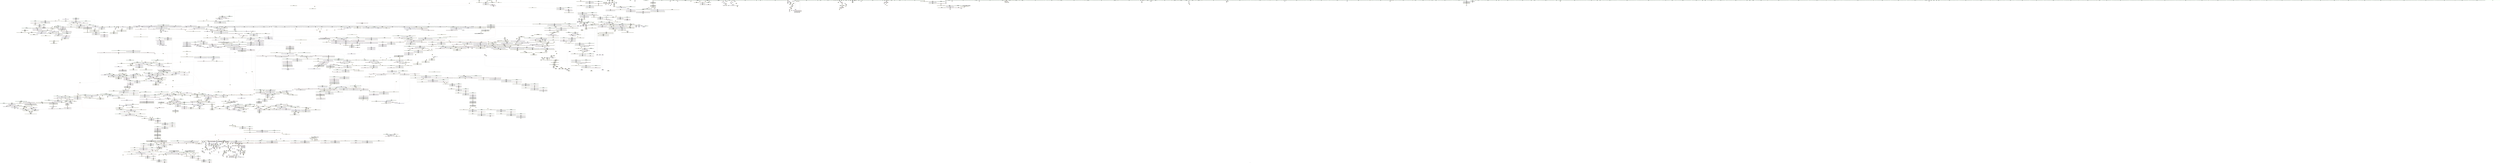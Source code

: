 digraph "SVFG" {
	label="SVFG";

	Node0x5625107934d0 [shape=record,color=grey,label="{NodeID: 0\nNullPtr}"];
	Node0x5625107934d0 -> Node0x562510d2b9c0[style=solid];
	Node0x5625107934d0 -> Node0x562510d2bac0[style=solid];
	Node0x5625107934d0 -> Node0x562510d2bb90[style=solid];
	Node0x5625107934d0 -> Node0x562510d2bc60[style=solid];
	Node0x5625107934d0 -> Node0x562510d2bd30[style=solid];
	Node0x5625107934d0 -> Node0x562510d2be00[style=solid];
	Node0x5625107934d0 -> Node0x562510d2bed0[style=solid];
	Node0x5625107934d0 -> Node0x562510d2bfa0[style=solid];
	Node0x5625107934d0 -> Node0x562510d2c070[style=solid];
	Node0x5625107934d0 -> Node0x562510d2c140[style=solid];
	Node0x5625107934d0 -> Node0x562510d2c210[style=solid];
	Node0x5625107934d0 -> Node0x562510d2c2e0[style=solid];
	Node0x5625107934d0 -> Node0x562510d2c3b0[style=solid];
	Node0x5625107934d0 -> Node0x562510d2c480[style=solid];
	Node0x5625107934d0 -> Node0x562510d2c550[style=solid];
	Node0x5625107934d0 -> Node0x562510d2c620[style=solid];
	Node0x5625107934d0 -> Node0x562510d2c6f0[style=solid];
	Node0x5625107934d0 -> Node0x562510d2c7c0[style=solid];
	Node0x5625107934d0 -> Node0x562510d2c890[style=solid];
	Node0x5625107934d0 -> Node0x562510d2c960[style=solid];
	Node0x5625107934d0 -> Node0x562510d2ca30[style=solid];
	Node0x5625107934d0 -> Node0x562510d2cb00[style=solid];
	Node0x5625107934d0 -> Node0x562510d2cbd0[style=solid];
	Node0x5625107934d0 -> Node0x562510d2cca0[style=solid];
	Node0x5625107934d0 -> Node0x562510d2cd70[style=solid];
	Node0x5625107934d0 -> Node0x562510d2ce40[style=solid];
	Node0x5625107934d0 -> Node0x562510d2cf10[style=solid];
	Node0x5625107934d0 -> Node0x562510d2cfe0[style=solid];
	Node0x5625107934d0 -> Node0x562510d2d0b0[style=solid];
	Node0x5625107934d0 -> Node0x562510d2d180[style=solid];
	Node0x5625107934d0 -> Node0x562510d2d250[style=solid];
	Node0x5625107934d0 -> Node0x562510d2d320[style=solid];
	Node0x5625107934d0 -> Node0x562510d2d3f0[style=solid];
	Node0x5625107934d0 -> Node0x562510d56fa0[style=solid];
	Node0x5625107934d0 -> Node0x562510d59a10[style=solid];
	Node0x5625107934d0 -> Node0x562510d5c860[style=solid];
	Node0x5625107934d0 -> Node0x562510d63540[style=solid];
	Node0x5625107934d0 -> Node0x562510d6e590[style=solid];
	Node0x5625107934d0 -> Node0x562510d8e270[style=solid];
	Node0x5625107934d0 -> Node0x562510d8e9f0[style=solid];
	Node0x5625107934d0 -> Node0x562510d8f170[style=solid];
	Node0x5625107934d0 -> Node0x562510d8f8f0[style=solid];
	Node0x5625107934d0 -> Node0x562510d8fef0[style=solid];
	Node0x562510de4440 [shape=record,color=yellow,style=double,label="{NodeID: 1882\n64V_1 = ENCHI(MR_64V_0)\npts\{3300000 \}\nFun[main]}"];
	Node0x562510de4440 -> Node0x562510ddc1b0[style=dashed];
	Node0x562510d2deb0 [shape=record,color=red,label="{NodeID: 775\n805\<--804\n\<--_M_left\n_ZNSt8_Rb_treeINSt7__cxx1112basic_stringIcSt11char_traitsIcESaIcEEES5_St9_IdentityIS5_ESt4lessIS5_ESaIS5_EE7_S_leftEPSt18_Rb_tree_node_base\n}"];
	Node0x562510d2deb0 -> Node0x562510d23040[style=solid];
	Node0x562510d45970 [shape=record,color=yellow,style=double,label="{NodeID: 1550\nARet(1948)\nCS[]}"];
	Node0x562510d45970 -> Node0x562510d61180[style=solid];
	Node0x562510d243c0 [shape=record,color=black,label="{NodeID: 443\n1169\<--1168\n\<--\n_ZNSt8_Rb_treeINSt7__cxx1112basic_stringIcSt11char_traitsIcESaIcEEES5_St9_IdentityIS5_ESt4lessIS5_ESaIS5_EE24_M_get_insert_unique_posERKS5_\n}"];
	Node0x562510d243c0 -> Node0x562510d6b4d0[style=solid];
	Node0x562510e02610 [shape=record,color=yellow,style=double,label="{NodeID: 2325\nRETMU(407V_2)\npts\{1407 \}\nFun[_ZNKSt4lessINSt7__cxx1112basic_stringIcSt11char_traitsIcESaIcEEEEclERKS5_S8_]}"];
	Node0x562510d64170 [shape=record,color=yellow,style=double,label="{NodeID: 1218\nAPARM(1356)\nCS[]|{<s0>117}}"];
	Node0x562510d64170:s0 -> Node0x562510d475b0[style=solid,color=red];
	Node0x562510d17fe0 [shape=record,color=green,label="{NodeID: 111\n613\<--614\n_ZNSt15_Rb_tree_headerC2Ev\<--_ZNSt15_Rb_tree_headerC2Ev_field_insensitive\n}"];
	Node0x562510dcf1f0 [shape=record,color=yellow,style=double,label="{NodeID: 1993\n327V_1 = ENCHI(MR_327V_0)\npts\{1090 \}\nFun[_ZNSt4pairISt23_Rb_tree_const_iteratorINSt7__cxx1112basic_stringIcSt11char_traitsIcESaIcEEEEbEC2IRSt17_Rb_tree_iteratorIS6_ERbLb1EEEOT_OT0_]}"];
	Node0x562510dcf1f0 -> Node0x562510d5bf70[style=dashed];
	Node0x562510d338e0 [shape=record,color=red,label="{NodeID: 886\n1683\<--1671\n\<--__args.addr\n_ZNSt8_Rb_treeINSt7__cxx1112basic_stringIcSt11char_traitsIcESaIcEEES5_St9_IdentityIS5_ESt4lessIS5_ESaIS5_EE14_M_create_nodeIJRKS5_EEEPSt13_Rb_tree_nodeIS5_EDpOT_\n}"];
	Node0x562510d338e0 -> Node0x562510d68410[style=solid];
	Node0x562510d49a70 [shape=record,color=yellow,style=double,label="{NodeID: 1661\nFPARM(1599)\nFun[_ZNK9__gnu_cxx16__aligned_membufINSt7__cxx1112basic_stringIcSt11char_traitsIcESaIcEEEE6_M_ptrEv]}"];
	Node0x562510d49a70 -> Node0x562510d5f1d0[style=solid];
	Node0x562510d3a350 [shape=record,color=purple,label="{NodeID: 554\n347\<--41\n\<--.str.5\nmain\n}"];
	Node0x562510d3a350 -> Node0x562510d65010[style=solid];
	Node0x562510e09d20 [shape=record,color=yellow,style=double,label="{NodeID: 2436\nCSMU(14V_1)\npts\{3300001 \}\nCS[]|{<s0>160}}"];
	Node0x562510e09d20:s0 -> Node0x562510df19d0[style=dashed,color=red];
	Node0x562510d69ba0 [shape=record,color=yellow,style=double,label="{NodeID: 1329\nAPARM(959)\nCS[]|{<s0>80}}"];
	Node0x562510d69ba0:s0 -> Node0x562510d47820[style=solid,color=red];
	Node0x562510d1c890 [shape=record,color=green,label="{NodeID: 222\n1264\<--1265\n__v.addr\<--__v.addr_field_insensitive\n_ZNSt8_Rb_treeINSt7__cxx1112basic_stringIcSt11char_traitsIcESaIcEEES5_St9_IdentityIS5_ESt4lessIS5_ESaIS5_EE10_M_insert_IRKS5_NSB_11_Alloc_nodeEEESt17_Rb_tree_iteratorIS5_EPSt18_Rb_tree_node_baseSJ_OT_RT0_\n}"];
	Node0x562510d1c890 -> Node0x562510d30dd0[style=solid];
	Node0x562510d1c890 -> Node0x562510d30ea0[style=solid];
	Node0x562510d1c890 -> Node0x562510d5cfb0[style=solid];
	Node0x562510df40e0 [shape=record,color=yellow,style=double,label="{NodeID: 2104\n258V_1 = ENCHI(MR_258V_0)\npts\{831 \}\nFun[_ZNSt8_Rb_treeINSt7__cxx1112basic_stringIcSt11char_traitsIcESaIcEEES5_St9_IdentityIS5_ESt4lessIS5_ESaIS5_EE15_M_destroy_nodeEPSt13_Rb_tree_nodeIS5_E]}"];
	Node0x562510df40e0 -> Node0x562510d5a7e0[style=dashed];
	Node0x562510d58de0 [shape=record,color=blue,label="{NodeID: 997\n523\<--524\n\<--\n_ZNSt3setINSt7__cxx1112basic_stringIcSt11char_traitsIcESaIcEEESt4lessIS5_ESaIS5_EE6insertERKS5_\n}"];
	Node0x562510d58de0 -> Node0x562510e035f0[style=dashed];
	Node0x562510d58de0 -> Node0x562510e06ed0[style=dashed];
	Node0x562510d8e0f0 [shape=record,color=grey,label="{NodeID: 1772\n357 = cmp(355, 356, )\n}"];
	Node0x562510d3fde0 [shape=record,color=purple,label="{NodeID: 665\n1653\<--1652\n_M_t\<--this1\n_ZNKSt8_Rb_treeINSt7__cxx1112basic_stringIcSt11char_traitsIcESaIcEEES5_St9_IdentityIS5_ESt4lessIS5_ESaIS5_EE11_Alloc_nodeclIRKS5_EEPSt13_Rb_tree_nodeIS5_EOT_\n}"];
	Node0x562510d3fde0 -> Node0x562510d33740[style=solid];
	Node0x562510d6f5d0 [shape=record,color=yellow,style=double,label="{NodeID: 1440\nAPARM(1960)\nCS[]|{<s0>166}}"];
	Node0x562510d6f5d0:s0 -> Node0x562510d84b80[style=solid,color=red];
	Node0x562510d2aea0 [shape=record,color=green,label="{NodeID: 333\n2021\<--2022\nthis.addr\<--this.addr_field_insensitive\n_ZNKSt8_Rb_treeINSt7__cxx1112basic_stringIcSt11char_traitsIcESaIcEEES5_St9_IdentityIS5_ESt4lessIS5_ESaIS5_EE14_M_lower_boundEPKSt13_Rb_tree_nodeIS5_EPKSt18_Rb_tree_node_baseRKS5_\n}"];
	Node0x562510d2aea0 -> Node0x562510d55460[style=solid];
	Node0x562510d2aea0 -> Node0x562510d61730[style=solid];
	Node0x562510dfb3f0 [shape=record,color=yellow,style=double,label="{NodeID: 2215\nRETMU(2V_2)\npts\{10 \}\nFun[_GLOBAL__sub_I_nika_0_1.cpp]}"];
	Node0x562510d5e810 [shape=record,color=blue,label="{NodeID: 1108\n1504\<--1503\nthis.addr\<--this\n_ZNSt17_Rb_tree_iteratorINSt7__cxx1112basic_stringIcSt11char_traitsIcESaIcEEEEmmEv\n}"];
	Node0x562510d5e810 -> Node0x562510d327d0[style=dashed];
	Node0x562510d5e810 -> Node0x562510df8cb0[style=dashed];
	Node0x562510793560 [shape=record,color=green,label="{NodeID: 1\n7\<--1\n__dso_handle\<--dummyObj\nGlob }"];
	Node0x562510de4520 [shape=record,color=yellow,style=double,label="{NodeID: 1883\n14V_1 = ENCHI(MR_14V_0)\npts\{3300001 \}\nFun[main]}"];
	Node0x562510de4520 -> Node0x562510ddc6b0[style=dashed];
	Node0x562510d2df80 [shape=record,color=red,label="{NodeID: 776\n817\<--811\nthis1\<--this.addr\n_ZNSt8_Rb_treeINSt7__cxx1112basic_stringIcSt11char_traitsIcESaIcEEES5_St9_IdentityIS5_ESt4lessIS5_ESaIS5_EE12_M_drop_nodeEPSt13_Rb_tree_nodeIS5_E\n}"];
	Node0x562510d2df80 -> Node0x562510d68d00[style=solid];
	Node0x562510d2df80 -> Node0x562510d68ea0[style=solid];
	Node0x562510d45a00 [shape=record,color=yellow,style=double,label="{NodeID: 1551\nARet(1953)\nCS[]}"];
	Node0x562510d45a00 -> Node0x562510d61250[style=solid];
	Node0x562510d24490 [shape=record,color=black,label="{NodeID: 444\n1173\<--1172\n\<--\n_ZNSt8_Rb_treeINSt7__cxx1112basic_stringIcSt11char_traitsIcESaIcEEES5_St9_IdentityIS5_ESt4lessIS5_ESaIS5_EE24_M_get_insert_unique_posERKS5_\n}"];
	Node0x562510d24490 -> Node0x562510d6b5a0[style=solid];
	Node0x562510e02720 [shape=record,color=yellow,style=double,label="{NodeID: 2326\nRETMU(409V_2)\npts\{1409 \}\nFun[_ZNKSt4lessINSt7__cxx1112basic_stringIcSt11char_traitsIcESaIcEEEEclERKS5_S8_]}"];
	Node0x562510d64240 [shape=record,color=yellow,style=double,label="{NodeID: 1219\nAPARM(1360)\nCS[]}"];
	Node0x562510d180e0 [shape=record,color=green,label="{NodeID: 112\n618\<--619\nthis.addr\<--this.addr_field_insensitive\n_ZNSaISt13_Rb_tree_nodeINSt7__cxx1112basic_stringIcSt11char_traitsIcESaIcEEEEEC2Ev\n}"];
	Node0x562510d180e0 -> Node0x562510d447d0[style=solid];
	Node0x562510d180e0 -> Node0x562510d59530[style=solid];
	Node0x562510dece30 [shape=record,color=yellow,style=double,label="{NodeID: 1994\n211V_1 = ENCHI(MR_211V_0)\npts\{5070000 \}\nFun[_ZNSt4pairISt23_Rb_tree_const_iteratorINSt7__cxx1112basic_stringIcSt11char_traitsIcESaIcEEEEbEC2IRSt17_Rb_tree_iteratorIS6_ERbLb1EEEOT_OT0_]}"];
	Node0x562510dece30 -> Node0x562510e08570[style=dashed];
	Node0x562510d339b0 [shape=record,color=red,label="{NodeID: 887\n1682\<--1673\n\<--__tmp\n_ZNSt8_Rb_treeINSt7__cxx1112basic_stringIcSt11char_traitsIcESaIcEEES5_St9_IdentityIS5_ESt4lessIS5_ESaIS5_EE14_M_create_nodeIJRKS5_EEEPSt13_Rb_tree_nodeIS5_EDpOT_\n}"];
	Node0x562510d339b0 -> Node0x562510d685b0[style=solid];
	Node0x562510d49b60 [shape=record,color=yellow,style=double,label="{NodeID: 1662\nFPARM(1896)\nFun[_ZSt7forwardIRSt17_Rb_tree_iteratorINSt7__cxx1112basic_stringIcSt11char_traitsIcESaIcEEEEEOT_RNSt16remove_referenceIS9_E4typeE]}"];
	Node0x562510d49b60 -> Node0x562510d60bd0[style=solid];
	Node0x562510d3a420 [shape=record,color=purple,label="{NodeID: 555\n348\<--43\n\<--.str.6\nmain\n}"];
	Node0x562510d3a420 -> Node0x562510d650e0[style=solid];
	Node0x562510e09e80 [shape=record,color=yellow,style=double,label="{NodeID: 2437\nCSMU(223V_2)\npts\{19350000 \}\nCS[]|{<s0>164}}"];
	Node0x562510e09e80:s0 -> Node0x562510df2730[style=dashed,color=red];
	Node0x562510d69c70 [shape=record,color=yellow,style=double,label="{NodeID: 1330\nAPARM(979)\nCS[]}"];
	Node0x562510d1c960 [shape=record,color=green,label="{NodeID: 223\n1266\<--1267\n__node_gen.addr\<--__node_gen.addr_field_insensitive\n_ZNSt8_Rb_treeINSt7__cxx1112basic_stringIcSt11char_traitsIcESaIcEEES5_St9_IdentityIS5_ESt4lessIS5_ESaIS5_EE10_M_insert_IRKS5_NSB_11_Alloc_nodeEEESt17_Rb_tree_iteratorIS5_EPSt18_Rb_tree_node_baseSJ_OT_RT0_\n}"];
	Node0x562510d1c960 -> Node0x562510d30f70[style=solid];
	Node0x562510d1c960 -> Node0x562510d5d080[style=solid];
	Node0x562510df41f0 [shape=record,color=yellow,style=double,label="{NodeID: 2105\n260V_1 = ENCHI(MR_260V_0)\npts\{833 \}\nFun[_ZNSt8_Rb_treeINSt7__cxx1112basic_stringIcSt11char_traitsIcESaIcEEES5_St9_IdentityIS5_ESt4lessIS5_ESaIS5_EE15_M_destroy_nodeEPSt13_Rb_tree_nodeIS5_E]}"];
	Node0x562510df41f0 -> Node0x562510d5a8b0[style=dashed];
	Node0x562510d58eb0 [shape=record,color=blue,label="{NodeID: 998\n526\<--527\n\<--\n_ZNSt3setINSt7__cxx1112basic_stringIcSt11char_traitsIcESaIcEEESt4lessIS5_ESaIS5_EE6insertERKS5_\n}"];
	Node0x562510d58eb0 -> Node0x562510e03890[style=dashed];
	Node0x562510d58eb0 -> Node0x562510e07030[style=dashed];
	Node0x562510d8e270 [shape=record,color=grey,label="{NodeID: 1773\n2036 = cmp(2035, 3, )\n}"];
	Node0x562510d3feb0 [shape=record,color=purple,label="{NodeID: 666\n1912\<--1911\n_M_node\<--this1\n_ZNSt23_Rb_tree_const_iteratorINSt7__cxx1112basic_stringIcSt11char_traitsIcESaIcEEEEC2ERKSt17_Rb_tree_iteratorIS5_E\n}"];
	Node0x562510d3feb0 -> Node0x562510d60e40[style=solid];
	Node0x562510d6f6a0 [shape=record,color=yellow,style=double,label="{NodeID: 1441\nAPARM(1961)\nCS[]|{<s0>166}}"];
	Node0x562510d6f6a0:s0 -> Node0x562510d84d30[style=solid,color=red];
	Node0x562510d2af70 [shape=record,color=green,label="{NodeID: 334\n2023\<--2024\n__x.addr\<--__x.addr_field_insensitive\n_ZNKSt8_Rb_treeINSt7__cxx1112basic_stringIcSt11char_traitsIcESaIcEEES5_St9_IdentityIS5_ESt4lessIS5_ESaIS5_EE14_M_lower_boundEPKSt13_Rb_tree_nodeIS5_EPKSt18_Rb_tree_node_baseRKS5_\n}"];
	Node0x562510d2af70 -> Node0x562510d55530[style=solid];
	Node0x562510d2af70 -> Node0x562510d55600[style=solid];
	Node0x562510d2af70 -> Node0x562510d556d0[style=solid];
	Node0x562510d2af70 -> Node0x562510d557a0[style=solid];
	Node0x562510d2af70 -> Node0x562510d55870[style=solid];
	Node0x562510d2af70 -> Node0x562510d61800[style=solid];
	Node0x562510d2af70 -> Node0x562510d61b40[style=solid];
	Node0x562510d2af70 -> Node0x562510d61c10[style=solid];
	Node0x562510dfb500 [shape=record,color=yellow,style=double,label="{NodeID: 2216\nRETMU(319V_3)\npts\{3300003 3300004 \}\nFun[_ZNSt8_Rb_treeINSt7__cxx1112basic_stringIcSt11char_traitsIcESaIcEEES5_St9_IdentityIS5_ESt4lessIS5_ESaIS5_EE16_M_insert_uniqueIRKS5_EESt4pairISt17_Rb_tree_iteratorIS5_EbEOT_]|{<s0>42}}"];
	Node0x562510dfb500:s0 -> Node0x562510e0b9e0[style=dashed,color=blue];
	Node0x562510d5e8e0 [shape=record,color=blue,label="{NodeID: 1109\n1513\<--1510\n_M_node2\<--call\n_ZNSt17_Rb_tree_iteratorINSt7__cxx1112basic_stringIcSt11char_traitsIcESaIcEEEEmmEv\n}"];
	Node0x562510d5e8e0 -> Node0x562510df8dc0[style=dashed];
	Node0x562510cd9c20 [shape=record,color=green,label="{NodeID: 2\n9\<--1\n\<--dummyObj\nCan only get source location for instruction, argument, global var or function.}"];
	Node0x562510de4600 [shape=record,color=yellow,style=double,label="{NodeID: 1884\n67V_1 = ENCHI(MR_67V_0)\npts\{3360000 \}\nFun[main]}"];
	Node0x562510de4600 -> Node0x562510ddcbb0[style=dashed];
	Node0x562510d2e050 [shape=record,color=red,label="{NodeID: 777\n818\<--813\n\<--__p.addr\n_ZNSt8_Rb_treeINSt7__cxx1112basic_stringIcSt11char_traitsIcESaIcEEES5_St9_IdentityIS5_ESt4lessIS5_ESaIS5_EE12_M_drop_nodeEPSt13_Rb_tree_nodeIS5_E\n}"];
	Node0x562510d2e050 -> Node0x562510d68dd0[style=solid];
	Node0x562510d45a90 [shape=record,color=yellow,style=double,label="{NodeID: 1552\nARet(1956)\nCS[]}"];
	Node0x562510d24560 [shape=record,color=black,label="{NodeID: 445\n1182\<--1181\ntobool7\<--\n_ZNSt8_Rb_treeINSt7__cxx1112basic_stringIcSt11char_traitsIcESaIcEEES5_St9_IdentityIS5_ESt4lessIS5_ESaIS5_EE24_M_get_insert_unique_posERKS5_\n}"];
	Node0x562510e02800 [shape=record,color=yellow,style=double,label="{NodeID: 2327\nRETMU(411V_2)\npts\{1411 \}\nFun[_ZNKSt4lessINSt7__cxx1112basic_stringIcSt11char_traitsIcESaIcEEEEclERKS5_S8_]}"];
	Node0x562510d64310 [shape=record,color=yellow,style=double,label="{NodeID: 1220\nAPARM(1361)\nCS[]}"];
	Node0x562510d1ce10 [shape=record,color=green,label="{NodeID: 113\n624\<--625\n_ZN9__gnu_cxx13new_allocatorISt13_Rb_tree_nodeINSt7__cxx1112basic_stringIcSt11char_traitsIcESaIcEEEEEC2Ev\<--_ZN9__gnu_cxx13new_allocatorISt13_Rb_tree_nodeINSt7__cxx1112basic_stringIcSt11char_traitsIcESaIcEEEEEC2Ev_field_insensitive\n}"];
	Node0x562510decf10 [shape=record,color=yellow,style=double,label="{NodeID: 1995\n330V_1 = ENCHI(MR_330V_0)\npts\{5070001 \}\nFun[_ZNSt4pairISt23_Rb_tree_const_iteratorINSt7__cxx1112basic_stringIcSt11char_traitsIcESaIcEEEEbEC2IRSt17_Rb_tree_iteratorIS6_ERbLb1EEEOT_OT0_]}"];
	Node0x562510decf10 -> Node0x562510d5c040[style=dashed];
	Node0x562510d33a80 [shape=record,color=red,label="{NodeID: 888\n1688\<--1673\n\<--__tmp\n_ZNSt8_Rb_treeINSt7__cxx1112basic_stringIcSt11char_traitsIcESaIcEEES5_St9_IdentityIS5_ESt4lessIS5_ESaIS5_EE14_M_create_nodeIJRKS5_EEEPSt13_Rb_tree_nodeIS5_EDpOT_\n}"];
	Node0x562510d33a80 -> Node0x562510d37020[style=solid];
	Node0x562510d49c80 [shape=record,color=yellow,style=double,label="{NodeID: 1663\nFPARM(799)\nFun[_ZNSt8_Rb_treeINSt7__cxx1112basic_stringIcSt11char_traitsIcESaIcEEES5_St9_IdentityIS5_ESt4lessIS5_ESaIS5_EE7_S_leftEPSt18_Rb_tree_node_base]}"];
	Node0x562510d49c80 -> Node0x562510d5a570[style=solid];
	Node0x562510d3a4f0 [shape=record,color=purple,label="{NodeID: 556\n360\<--46\n\<--.str.7\nmain\n}"];
	Node0x562510d3a4f0 -> Node0x562510d65280[style=solid];
	Node0x562510e09fe0 [shape=record,color=yellow,style=double,label="{NodeID: 2438\nCSMU(225V_2)\npts\{19370000 \}\nCS[]|{<s0>164}}"];
	Node0x562510e09fe0:s0 -> Node0x562510df2840[style=dashed,color=red];
	Node0x562510d69d40 [shape=record,color=yellow,style=double,label="{NodeID: 1331\nAPARM(992)\nCS[]|{<s0>82}}"];
	Node0x562510d69d40:s0 -> Node0x562510d49980[style=solid,color=red];
	Node0x562510d1ca30 [shape=record,color=green,label="{NodeID: 224\n1268\<--1269\n__insert_left\<--__insert_left_field_insensitive\n_ZNSt8_Rb_treeINSt7__cxx1112basic_stringIcSt11char_traitsIcESaIcEEES5_St9_IdentityIS5_ESt4lessIS5_ESaIS5_EE10_M_insert_IRKS5_NSB_11_Alloc_nodeEEESt17_Rb_tree_iteratorIS5_EPSt18_Rb_tree_node_baseSJ_OT_RT0_\n}"];
	Node0x562510d1ca30 -> Node0x562510d31040[style=solid];
	Node0x562510d1ca30 -> Node0x562510d5d150[style=solid];
	Node0x562510df42d0 [shape=record,color=yellow,style=double,label="{NodeID: 2106\n357V_1 = ENCHI(MR_357V_0)\npts\{1240 \}\nFun[_ZNSt8_Rb_treeINSt7__cxx1112basic_stringIcSt11char_traitsIcESaIcEEES5_St9_IdentityIS5_ESt4lessIS5_ESaIS5_EE11_Alloc_nodeC2ERSB_]}"];
	Node0x562510df42d0 -> Node0x562510d5cad0[style=dashed];
	Node0x562510d58f80 [shape=record,color=blue,label="{NodeID: 999\n540\<--538\nthis.addr\<--this\n_ZNKSt3setINSt7__cxx1112basic_stringIcSt11char_traitsIcESaIcEEESt4lessIS5_ESaIS5_EE5countERKS5_\n}"];
	Node0x562510d58f80 -> Node0x562510d443c0[style=dashed];
	Node0x562510d58f80 -> Node0x562510e02180[style=dashed];
	Node0x562510d8e3f0 [shape=record,color=grey,label="{NodeID: 1774\n1993 = cmp(1989, 1992, )\n}"];
	Node0x562510d8e3f0 -> Node0x562510d38060[style=solid];
	Node0x562510d3ff80 [shape=record,color=purple,label="{NodeID: 667\n1914\<--1913\n_M_node2\<--\n_ZNSt23_Rb_tree_const_iteratorINSt7__cxx1112basic_stringIcSt11char_traitsIcESaIcEEEEC2ERKSt17_Rb_tree_iteratorIS5_E\n}"];
	Node0x562510d3ff80 -> Node0x562510d35140[style=solid];
	Node0x562510d6f770 [shape=record,color=yellow,style=double,label="{NodeID: 1442\nAPARM(1964)\nCS[]|{<s0>166}}"];
	Node0x562510d6f770:s0 -> Node0x562510d84ee0[style=solid,color=red];
	Node0x562510d2b040 [shape=record,color=green,label="{NodeID: 335\n2025\<--2026\n__y.addr\<--__y.addr_field_insensitive\n_ZNKSt8_Rb_treeINSt7__cxx1112basic_stringIcSt11char_traitsIcESaIcEEES5_St9_IdentityIS5_ESt4lessIS5_ESaIS5_EE14_M_lower_boundEPKSt13_Rb_tree_nodeIS5_EPKSt18_Rb_tree_node_baseRKS5_\n}"];
	Node0x562510d2b040 -> Node0x562510d55940[style=solid];
	Node0x562510d2b040 -> Node0x562510d618d0[style=solid];
	Node0x562510d2b040 -> Node0x562510d61a70[style=solid];
	Node0x562510dfb610 [shape=record,color=yellow,style=double,label="{NodeID: 2217\nRETMU(321V_3)\npts\{10080000 10080001 \}\nFun[_ZNSt8_Rb_treeINSt7__cxx1112basic_stringIcSt11char_traitsIcESaIcEEES5_St9_IdentityIS5_ESt4lessIS5_ESaIS5_EE16_M_insert_uniqueIRKS5_EESt4pairISt17_Rb_tree_iteratorIS5_EbEOT_]}"];
	Node0x562510d5e9b0 [shape=record,color=blue,label="{NodeID: 1110\n1518\<--1517\n__x.addr\<--__x\n_ZNSt8_Rb_treeINSt7__cxx1112basic_stringIcSt11char_traitsIcESaIcEEES5_St9_IdentityIS5_ESt4lessIS5_ESaIS5_EE6_S_keyEPKSt18_Rb_tree_node_base\n}"];
	Node0x562510d5e9b0 -> Node0x562510d32970[style=dashed];
	Node0x562510d5e9b0 -> Node0x562510dfa550[style=dashed];
	Node0x562510d13ca0 [shape=record,color=green,label="{NodeID: 3\n12\<--1\n\<--dummyObj\nCan only get source location for instruction, argument, global var or function.}"];
	Node0x562510de46e0 [shape=record,color=yellow,style=double,label="{NodeID: 1885\n69V_1 = ENCHI(MR_69V_0)\npts\{3360001 \}\nFun[main]}"];
	Node0x562510de46e0 -> Node0x562510ddd0b0[style=dashed];
	Node0x562510d2e120 [shape=record,color=red,label="{NodeID: 778\n822\<--813\n\<--__p.addr\n_ZNSt8_Rb_treeINSt7__cxx1112basic_stringIcSt11char_traitsIcESaIcEEES5_St9_IdentityIS5_ESt4lessIS5_ESaIS5_EE12_M_drop_nodeEPSt13_Rb_tree_nodeIS5_E\n}"];
	Node0x562510d2e120 -> Node0x562510d68f70[style=solid];
	Node0x562510d45b20 [shape=record,color=yellow,style=double,label="{NodeID: 1553\nARet(1964)\nCS[]}"];
	Node0x562510d45b20 -> Node0x562510d6f770[style=solid];
	Node0x562510d24630 [shape=record,color=black,label="{NodeID: 446\n1203\<--1202\n\<--_M_impl13\n_ZNSt8_Rb_treeINSt7__cxx1112basic_stringIcSt11char_traitsIcESaIcEEES5_St9_IdentityIS5_ESt4lessIS5_ESaIS5_EE24_M_get_insert_unique_posERKS5_\n}"];
	Node0x562510d24630 -> Node0x562510d3dfd0[style=solid];
	Node0x562510e028e0 [shape=record,color=yellow,style=double,label="{NodeID: 2328\nRETMU(294V_2)\npts\{989 \}\nFun[_ZNSaISt13_Rb_tree_nodeINSt7__cxx1112basic_stringIcSt11char_traitsIcESaIcEEEEED2Ev]}"];
	Node0x562510d643e0 [shape=record,color=yellow,style=double,label="{NodeID: 1221\nAPARM(1363)\nCS[]}"];
	Node0x562510d1ced0 [shape=record,color=green,label="{NodeID: 114\n629\<--630\nthis.addr\<--this.addr_field_insensitive\n_ZNSt20_Rb_tree_key_compareISt4lessINSt7__cxx1112basic_stringIcSt11char_traitsIcESaIcEEEEEC2Ev\n}"];
	Node0x562510d1ced0 -> Node0x562510d448a0[style=solid];
	Node0x562510d1ced0 -> Node0x562510d59600[style=solid];
	Node0x562510decff0 [shape=record,color=yellow,style=double,label="{NodeID: 1996\n150V_1 = ENCHI(MR_150V_0)\npts\{5130000 \}\nFun[_ZNSt4pairISt23_Rb_tree_const_iteratorINSt7__cxx1112basic_stringIcSt11char_traitsIcESaIcEEEEbEC2IRSt17_Rb_tree_iteratorIS6_ERbLb1EEEOT_OT0_]}"];
	Node0x562510decff0 -> Node0x562510dfd580[style=dashed];
	Node0x562510decff0 -> Node0x562510e086d0[style=dashed];
	Node0x562510d33b50 [shape=record,color=red,label="{NodeID: 889\n1695\<--1692\nthis1\<--this.addr\n_ZNSt8_Rb_treeINSt7__cxx1112basic_stringIcSt11char_traitsIcESaIcEEES5_St9_IdentityIS5_ESt4lessIS5_ESaIS5_EE11_M_get_nodeEv\n}"];
	Node0x562510d33b50 -> Node0x562510d6dbd0[style=solid];
	Node0x562510d49da0 [shape=record,color=yellow,style=double,label="{NodeID: 1664\nFPARM(2070)\nFun[_ZNKSt8_Rb_treeINSt7__cxx1112basic_stringIcSt11char_traitsIcESaIcEEES5_St9_IdentityIS5_ESt4lessIS5_ESaIS5_EE8_M_beginEv]}"];
	Node0x562510d49da0 -> Node0x562510d61ce0[style=solid];
	Node0x562510d3a5c0 [shape=record,color=purple,label="{NodeID: 557\n457\<--48\n\<--.str.8\nmain\n}"];
	Node0x562510d3a5c0 -> Node0x562510d66390[style=solid];
	Node0x562510e0a0c0 [shape=record,color=yellow,style=double,label="{NodeID: 2439\nCSMU(237V_1)\npts\{19980000 \}\nCS[]|{<s0>169}}"];
	Node0x562510e0a0c0:s0 -> Node0x562510ded6a0[style=dashed,color=red];
	Node0x562510d69e10 [shape=record,color=yellow,style=double,label="{NodeID: 1332\nAPARM(1015)\nCS[]|{<s0>83}}"];
	Node0x562510d69e10:s0 -> Node0x562510d46ef0[style=solid,color=red];
	Node0x562510d1cb00 [shape=record,color=green,label="{NodeID: 225\n1270\<--1271\nref.tmp\<--ref.tmp_field_insensitive\n_ZNSt8_Rb_treeINSt7__cxx1112basic_stringIcSt11char_traitsIcESaIcEEES5_St9_IdentityIS5_ESt4lessIS5_ESaIS5_EE10_M_insert_IRKS5_NSB_11_Alloc_nodeEEESt17_Rb_tree_iteratorIS5_EPSt18_Rb_tree_node_baseSJ_OT_RT0_\n}"];
	Node0x562510d1cb00 -> Node0x562510d6c6b0[style=solid];
	Node0x562510df43e0 [shape=record,color=yellow,style=double,label="{NodeID: 2107\n101V_1 = ENCHI(MR_101V_0)\npts\{10180000 \}\nFun[_ZNSt8_Rb_treeINSt7__cxx1112basic_stringIcSt11char_traitsIcESaIcEEES5_St9_IdentityIS5_ESt4lessIS5_ESaIS5_EE11_Alloc_nodeC2ERSB_]}"];
	Node0x562510df43e0 -> Node0x562510d5cc70[style=dashed];
	Node0x562510d59050 [shape=record,color=blue,label="{NodeID: 1000\n542\<--539\n__x.addr\<--__x\n_ZNKSt3setINSt7__cxx1112basic_stringIcSt11char_traitsIcESaIcEEESt4lessIS5_ESaIS5_EE5countERKS5_\n}"];
	Node0x562510d59050 -> Node0x562510d44490[style=dashed];
	Node0x562510d59050 -> Node0x562510e02260[style=dashed];
	Node0x562510d8e570 [shape=record,color=grey,label="{NodeID: 1775\n374 = cmp(371, 12, )\n}"];
	Node0x562510d40050 [shape=record,color=purple,label="{NodeID: 668\n1968\<--1928\ncoerce.dive10\<--retval\n_ZNKSt8_Rb_treeINSt7__cxx1112basic_stringIcSt11char_traitsIcESaIcEEES5_St9_IdentityIS5_ESt4lessIS5_ESaIS5_EE4findERKS5_\n}"];
	Node0x562510d40050 -> Node0x562510d61320[style=solid];
	Node0x562510d6f840 [shape=record,color=yellow,style=double,label="{NodeID: 1443\nAPARM(1940)\nCS[]|{<s0>167}}"];
	Node0x562510d6f840:s0 -> Node0x562510d4b9c0[style=solid,color=red];
	Node0x562510d2b110 [shape=record,color=green,label="{NodeID: 336\n2027\<--2028\n__k.addr\<--__k.addr_field_insensitive\n_ZNKSt8_Rb_treeINSt7__cxx1112basic_stringIcSt11char_traitsIcESaIcEEES5_St9_IdentityIS5_ESt4lessIS5_ESaIS5_EE14_M_lower_boundEPKSt13_Rb_tree_nodeIS5_EPKSt18_Rb_tree_node_baseRKS5_\n}"];
	Node0x562510d2b110 -> Node0x562510d55a10[style=solid];
	Node0x562510d2b110 -> Node0x562510d619a0[style=solid];
	Node0x562510dfb6f0 [shape=record,color=yellow,style=double,label="{NodeID: 2218\nRETMU(298V_1)\npts\{1008 \}\nFun[_ZNSt8_Rb_treeINSt7__cxx1112basic_stringIcSt11char_traitsIcESaIcEEES5_St9_IdentityIS5_ESt4lessIS5_ESaIS5_EE16_M_insert_uniqueIRKS5_EESt4pairISt17_Rb_tree_iteratorIS5_EbEOT_]}"];
	Node0x562510d5ea80 [shape=record,color=blue,label="{NodeID: 1111\n1533\<--1530\nthis.addr\<--this\n_ZNSt4pairIPSt18_Rb_tree_node_baseS1_EC2IRS1_Lb1EEEOT_RKS1_\n}"];
	Node0x562510d5ea80 -> Node0x562510d32a40[style=dashed];
	Node0x562510d5ea80 -> Node0x562510e00550[style=dashed];
	Node0x562510d13fe0 [shape=record,color=green,label="{NodeID: 4\n27\<--1\n\<--dummyObj\nCan only get source location for instruction, argument, global var or function.}"];
	Node0x562510de47c0 [shape=record,color=yellow,style=double,label="{NodeID: 1886\n71V_1 = ENCHI(MR_71V_0)\npts\{3300002 3300003 3300004 \}\nFun[main]}"];
	Node0x562510de47c0 -> Node0x562510ddd5b0[style=dashed];
	Node0x562510d2e1f0 [shape=record,color=red,label="{NodeID: 779\n836\<--830\nthis1\<--this.addr\n_ZNSt8_Rb_treeINSt7__cxx1112basic_stringIcSt11char_traitsIcESaIcEEES5_St9_IdentityIS5_ESt4lessIS5_ESaIS5_EE15_M_destroy_nodeEPSt13_Rb_tree_nodeIS5_E\n}"];
	Node0x562510d2e1f0 -> Node0x562510d69040[style=solid];
	Node0x562510d71f70 [shape=record,color=yellow,style=double,label="{NodeID: 1554\nARet(1965)\nCS[]}"];
	Node0x562510d24700 [shape=record,color=black,label="{NodeID: 447\n1114\<--1222\n_ZNSt8_Rb_treeINSt7__cxx1112basic_stringIcSt11char_traitsIcESaIcEEES5_St9_IdentityIS5_ESt4lessIS5_ESaIS5_EE24_M_get_insert_unique_posERKS5__ret\<--\n_ZNSt8_Rb_treeINSt7__cxx1112basic_stringIcSt11char_traitsIcESaIcEEES5_St9_IdentityIS5_ESt4lessIS5_ESaIS5_EE24_M_get_insert_unique_posERKS5_\n}"];
	Node0x562510d24700 -> Node0x562510d87130[style=solid];
	Node0x562510e029f0 [shape=record,color=yellow,style=double,label="{NodeID: 2329\nRETMU(227V_2)\npts\{1982 \}\nFun[_ZNKSt23_Rb_tree_const_iteratorINSt7__cxx1112basic_stringIcSt11char_traitsIcESaIcEEEEeqERKS6_]}"];
	Node0x562510d644b0 [shape=record,color=yellow,style=double,label="{NodeID: 1222\nAPARM(233)\nCS[]}"];
	Node0x562510d1cfa0 [shape=record,color=green,label="{NodeID: 115\n637\<--638\nthis.addr\<--this.addr_field_insensitive\n_ZNSt15_Rb_tree_headerC2Ev\n}"];
	Node0x562510d1cfa0 -> Node0x562510d44970[style=solid];
	Node0x562510d1cfa0 -> Node0x562510d596d0[style=solid];
	Node0x562510ded0d0 [shape=record,color=yellow,style=double,label="{NodeID: 1997\n152V_1 = ENCHI(MR_152V_0)\npts\{5130001 \}\nFun[_ZNSt4pairISt23_Rb_tree_const_iteratorINSt7__cxx1112basic_stringIcSt11char_traitsIcESaIcEEEEbEC2IRSt17_Rb_tree_iteratorIS6_ERbLb1EEEOT_OT0_]}"];
	Node0x562510ded0d0 -> Node0x562510d2fb20[style=dashed];
	Node0x562510ded0d0 -> Node0x562510dfd660[style=dashed];
	Node0x562510d33c20 [shape=record,color=red,label="{NodeID: 890\n1718\<--1705\nthis1\<--this.addr\n_ZNSt8_Rb_treeINSt7__cxx1112basic_stringIcSt11char_traitsIcESaIcEEES5_St9_IdentityIS5_ESt4lessIS5_ESaIS5_EE17_M_construct_nodeIJRKS5_EEEvPSt13_Rb_tree_nodeIS5_EDpOT_\n}"];
	Node0x562510d33c20 -> Node0x562510d6de40[style=solid];
	Node0x562510d33c20 -> Node0x562510d6e180[style=solid];
	Node0x562510d84880 [shape=record,color=yellow,style=double,label="{NodeID: 1665\nFPARM(538)\nFun[_ZNKSt3setINSt7__cxx1112basic_stringIcSt11char_traitsIcESaIcEEESt4lessIS5_ESaIS5_EE5countERKS5_]}"];
	Node0x562510d84880 -> Node0x562510d58f80[style=solid];
	Node0x562510d3a690 [shape=record,color=purple,label="{NodeID: 558\n2136\<--50\nllvm.global_ctors_0\<--llvm.global_ctors\nGlob }"];
	Node0x562510d3a690 -> Node0x562510d56da0[style=solid];
	Node0x562510e0a220 [shape=record,color=yellow,style=double,label="{NodeID: 2440\nCSMU(247V_1)\npts\{20200000 \}\nCS[]|{<s0>174}}"];
	Node0x562510e0a220:s0 -> Node0x562510ded6a0[style=dashed,color=red];
	Node0x562510d69ee0 [shape=record,color=yellow,style=double,label="{NodeID: 1333\nAPARM(1030)\nCS[]|{<s0>83}}"];
	Node0x562510d69ee0:s0 -> Node0x562510d47070[style=solid,color=red];
	Node0x562510d1cbd0 [shape=record,color=green,label="{NodeID: 226\n1272\<--1273\n__z\<--__z_field_insensitive\n_ZNSt8_Rb_treeINSt7__cxx1112basic_stringIcSt11char_traitsIcESaIcEEES5_St9_IdentityIS5_ESt4lessIS5_ESaIS5_EE10_M_insert_IRKS5_NSB_11_Alloc_nodeEEESt17_Rb_tree_iteratorIS5_EPSt18_Rb_tree_node_baseSJ_OT_RT0_\n}"];
	Node0x562510d1cbd0 -> Node0x562510d31110[style=solid];
	Node0x562510d1cbd0 -> Node0x562510d311e0[style=solid];
	Node0x562510d1cbd0 -> Node0x562510d5d220[style=solid];
	Node0x562510df44c0 [shape=record,color=yellow,style=double,label="{NodeID: 2108\n359V_1 = ENCHI(MR_359V_0)\npts\{1242 \}\nFun[_ZNSt8_Rb_treeINSt7__cxx1112basic_stringIcSt11char_traitsIcESaIcEEES5_St9_IdentityIS5_ESt4lessIS5_ESaIS5_EE11_Alloc_nodeC2ERSB_]}"];
	Node0x562510df44c0 -> Node0x562510d5cba0[style=dashed];
	Node0x562510d59120 [shape=record,color=blue,label="{NodeID: 1001\n556\<--553\ncoerce.dive\<--call\n_ZNKSt3setINSt7__cxx1112basic_stringIcSt11char_traitsIcESaIcEEESt4lessIS5_ESaIS5_EE5countERKS5_\n}"];
	Node0x562510d59120 -> Node0x562510e02070[style=dashed];
	Node0x562510d59120 -> Node0x562510e07350[style=dashed];
	Node0x562510d8e6f0 [shape=record,color=grey,label="{NodeID: 1776\n388 = cmp(385, 12, )\n}"];
	Node0x562510d40120 [shape=record,color=purple,label="{NodeID: 669\n1975\<--1928\ncoerce.dive11\<--retval\n_ZNKSt8_Rb_treeINSt7__cxx1112basic_stringIcSt11char_traitsIcESaIcEEES5_St9_IdentityIS5_ESt4lessIS5_ESaIS5_EE4findERKS5_\n}"];
	Node0x562510d40120 -> Node0x562510d35620[style=solid];
	Node0x562510d6f910 [shape=record,color=yellow,style=double,label="{NodeID: 1444\nAPARM(1971)\nCS[]}"];
	Node0x562510d2b1e0 [shape=record,color=green,label="{NodeID: 337\n2052\<--2053\n_ZNSt8_Rb_treeINSt7__cxx1112basic_stringIcSt11char_traitsIcESaIcEEES5_St9_IdentityIS5_ESt4lessIS5_ESaIS5_EE7_S_leftEPKSt18_Rb_tree_node_base\<--_ZNSt8_Rb_treeINSt7__cxx1112basic_stringIcSt11char_traitsIcESaIcEEES5_St9_IdentityIS5_ESt4lessIS5_ESaIS5_EE7_S_leftEPKSt18_Rb_tree_node_base_field_insensitive\n}"];
	Node0x562510dfb7d0 [shape=record,color=yellow,style=double,label="{NodeID: 2219\nRETMU(300V_2)\npts\{1010 \}\nFun[_ZNSt8_Rb_treeINSt7__cxx1112basic_stringIcSt11char_traitsIcESaIcEEES5_St9_IdentityIS5_ESt4lessIS5_ESaIS5_EE16_M_insert_uniqueIRKS5_EESt4pairISt17_Rb_tree_iteratorIS5_EbEOT_]}"];
	Node0x562510d5eb50 [shape=record,color=blue,label="{NodeID: 1112\n1535\<--1531\n__x.addr\<--__x\n_ZNSt4pairIPSt18_Rb_tree_node_baseS1_EC2IRS1_Lb1EEEOT_RKS1_\n}"];
	Node0x562510d5eb50 -> Node0x562510d32b10[style=dashed];
	Node0x562510d5eb50 -> Node0x562510e00630[style=dashed];
	Node0x562510d140a0 [shape=record,color=green,label="{NodeID: 5\n33\<--1\n_ZSt3cin\<--dummyObj\nGlob }"];
	Node0x562510de48a0 [shape=record,color=yellow,style=double,label="{NodeID: 1887\n167V_1 = ENCHI(MR_167V_0)\npts\{574 \}\nFun[_ZNSt3setINSt7__cxx1112basic_stringIcSt11char_traitsIcESaIcEEESt4lessIS5_ESaIS5_EED2Ev]}"];
	Node0x562510de48a0 -> Node0x562510d592c0[style=dashed];
	Node0x562510d2e2c0 [shape=record,color=red,label="{NodeID: 780\n840\<--832\n\<--__p.addr\n_ZNSt8_Rb_treeINSt7__cxx1112basic_stringIcSt11char_traitsIcESaIcEEES5_St9_IdentityIS5_ESt4lessIS5_ESaIS5_EE15_M_destroy_nodeEPSt13_Rb_tree_nodeIS5_E\n}"];
	Node0x562510d2e2c0 -> Node0x562510d69110[style=solid];
	Node0x562510d72000 [shape=record,color=yellow,style=double,label="{NodeID: 1555\nARet(1967)\nCS[]}"];
	Node0x562510d72000 -> Node0x562510d61320[style=solid];
	Node0x562510d247d0 [shape=record,color=black,label="{NodeID: 448\n1224\<--1234\n_ZNKSt9_IdentityINSt7__cxx1112basic_stringIcSt11char_traitsIcESaIcEEEEclERKS5__ret\<--\n_ZNKSt9_IdentityINSt7__cxx1112basic_stringIcSt11char_traitsIcESaIcEEEEclERKS5_\n}"];
	Node0x562510d247d0 -> Node0x562510d86ef0[style=solid];
	Node0x562510e02b00 [shape=record,color=yellow,style=double,label="{NodeID: 2330\nRETMU(229V_2)\npts\{1984 \}\nFun[_ZNKSt23_Rb_tree_const_iteratorINSt7__cxx1112basic_stringIcSt11char_traitsIcESaIcEEEEeqERKS6_]}"];
	Node0x562510d64580 [shape=record,color=yellow,style=double,label="{NodeID: 1223\nAPARM(1367)\nCS[]|{<s0>119}}"];
	Node0x562510d64580:s0 -> Node0x562510d49680[style=solid,color=red];
	Node0x562510d1d070 [shape=record,color=green,label="{NodeID: 116\n646\<--647\n_ZNSt15_Rb_tree_header8_M_resetEv\<--_ZNSt15_Rb_tree_header8_M_resetEv_field_insensitive\n}"];
	Node0x562510ded1b0 [shape=record,color=yellow,style=double,label="{NodeID: 1998\n323V_1 = ENCHI(MR_323V_0)\npts\{1086 \}\nFun[_ZNSt4pairISt23_Rb_tree_const_iteratorINSt7__cxx1112basic_stringIcSt11char_traitsIcESaIcEEEEbEC2IRSt17_Rb_tree_iteratorIS6_ERbLb1EEEOT_OT0_]}"];
	Node0x562510ded1b0 -> Node0x562510d5bdd0[style=dashed];
	Node0x562510d33cf0 [shape=record,color=red,label="{NodeID: 891\n1719\<--1707\n\<--__node.addr\n_ZNSt8_Rb_treeINSt7__cxx1112basic_stringIcSt11char_traitsIcESaIcEEES5_St9_IdentityIS5_ESt4lessIS5_ESaIS5_EE17_M_construct_nodeIJRKS5_EEEvPSt13_Rb_tree_nodeIS5_EDpOT_\n}"];
	Node0x562510d33cf0 -> Node0x562510d371c0[style=solid];
	Node0x562510d84940 [shape=record,color=yellow,style=double,label="{NodeID: 1666\nFPARM(539)\nFun[_ZNKSt3setINSt7__cxx1112basic_stringIcSt11char_traitsIcESaIcEEESt4lessIS5_ESaIS5_EE5countERKS5_]}"];
	Node0x562510d84940 -> Node0x562510d59050[style=solid];
	Node0x562510d3a760 [shape=record,color=purple,label="{NodeID: 559\n2137\<--50\nllvm.global_ctors_1\<--llvm.global_ctors\nGlob }"];
	Node0x562510d3a760 -> Node0x562510d56ea0[style=solid];
	Node0x562510e0a380 [shape=record,color=yellow,style=double,label="{NodeID: 2441\nCSMU(2V_1)\npts\{10 \}\nCS[]|{<s0>176}}"];
	Node0x562510e0a380:s0 -> Node0x562510defe80[style=dashed,color=red];
	Node0x562510d69fb0 [shape=record,color=yellow,style=double,label="{NodeID: 1334\nAPARM(1029)\nCS[]|{<s0>84}}"];
	Node0x562510d69fb0:s0 -> Node0x562510d47910[style=solid,color=red];
	Node0x562510d1cca0 [shape=record,color=green,label="{NodeID: 227\n1303\<--1304\n_ZNKSt8_Rb_treeINSt7__cxx1112basic_stringIcSt11char_traitsIcESaIcEEES5_St9_IdentityIS5_ESt4lessIS5_ESaIS5_EE11_Alloc_nodeclIRKS5_EEPSt13_Rb_tree_nodeIS5_EOT_\<--_ZNKSt8_Rb_treeINSt7__cxx1112basic_stringIcSt11char_traitsIcESaIcEEES5_St9_IdentityIS5_ESt4lessIS5_ESaIS5_EE11_Alloc_nodeclIRKS5_EEPSt13_Rb_tree_nodeIS5_EOT__field_insensitive\n}"];
	Node0x562510df45a0 [shape=record,color=yellow,style=double,label="{NodeID: 2109\n405V_1 = ENCHI(MR_405V_0)\npts\{1393 \}\nFun[_ZNSt8_Rb_treeINSt7__cxx1112basic_stringIcSt11char_traitsIcESaIcEEES5_St9_IdentityIS5_ESt4lessIS5_ESaIS5_EE6_M_endEv]}"];
	Node0x562510df45a0 -> Node0x562510d5dd80[style=dashed];
	Node0x562510d591f0 [shape=record,color=blue,label="{NodeID: 1002\n562\<--559\ncoerce.dive5\<--call4\n_ZNKSt3setINSt7__cxx1112basic_stringIcSt11char_traitsIcESaIcEEESt4lessIS5_ESaIS5_EE5countERKS5_\n}"];
	Node0x562510d591f0 -> Node0x562510e02420[style=dashed];
	Node0x562510d591f0 -> Node0x562510e074b0[style=dashed];
	Node0x562510d8e870 [shape=record,color=grey,label="{NodeID: 1777\n297 = cmp(296, 221, )\n}"];
	Node0x562510d401f0 [shape=record,color=purple,label="{NodeID: 670\n1951\<--1934\ncoerce.dive\<--__j\n_ZNKSt8_Rb_treeINSt7__cxx1112basic_stringIcSt11char_traitsIcESaIcEEES5_St9_IdentityIS5_ESt4lessIS5_ESaIS5_EE4findERKS5_\n}"];
	Node0x562510d401f0 -> Node0x562510d61180[style=solid];
	Node0x562510d6f9e0 [shape=record,color=yellow,style=double,label="{NodeID: 1445\nAPARM(1972)\nCS[]}"];
	Node0x562510d2b2e0 [shape=record,color=green,label="{NodeID: 338\n2059\<--2060\n_ZNSt8_Rb_treeINSt7__cxx1112basic_stringIcSt11char_traitsIcESaIcEEES5_St9_IdentityIS5_ESt4lessIS5_ESaIS5_EE8_S_rightEPKSt18_Rb_tree_node_base\<--_ZNSt8_Rb_treeINSt7__cxx1112basic_stringIcSt11char_traitsIcESaIcEEES5_St9_IdentityIS5_ESt4lessIS5_ESaIS5_EE8_S_rightEPKSt18_Rb_tree_node_base_field_insensitive\n}"];
	Node0x562510dfb8b0 [shape=record,color=yellow,style=double,label="{NodeID: 2220\nRETMU(302V_2)\npts\{1012 \}\nFun[_ZNSt8_Rb_treeINSt7__cxx1112basic_stringIcSt11char_traitsIcESaIcEEES5_St9_IdentityIS5_ESt4lessIS5_ESaIS5_EE16_M_insert_uniqueIRKS5_EESt4pairISt17_Rb_tree_iteratorIS5_EbEOT_]}"];
	Node0x562510d5ec20 [shape=record,color=blue,label="{NodeID: 1113\n1537\<--1532\n__y.addr\<--__y\n_ZNSt4pairIPSt18_Rb_tree_node_baseS1_EC2IRS1_Lb1EEEOT_RKS1_\n}"];
	Node0x562510d5ec20 -> Node0x562510d32be0[style=dashed];
	Node0x562510d5ec20 -> Node0x562510e00710[style=dashed];
	Node0x562510d14160 [shape=record,color=green,label="{NodeID: 6\n34\<--1\n.str\<--dummyObj\nGlob }"];
	Node0x562510de49b0 [shape=record,color=yellow,style=double,label="{NodeID: 1888\n14V_1 = ENCHI(MR_14V_0)\npts\{3300001 \}\nFun[_ZNSt3setINSt7__cxx1112basic_stringIcSt11char_traitsIcESaIcEEESt4lessIS5_ESaIS5_EED2Ev]}"];
	Node0x562510de49b0 -> Node0x562510df6e70[style=dashed];
	Node0x562510de49b0 -> Node0x562510e07590[style=dashed];
	Node0x562510d2e390 [shape=record,color=red,label="{NodeID: 781\n847\<--832\n\<--__p.addr\n_ZNSt8_Rb_treeINSt7__cxx1112basic_stringIcSt11char_traitsIcESaIcEEES5_St9_IdentityIS5_ESt4lessIS5_ESaIS5_EE15_M_destroy_nodeEPSt13_Rb_tree_nodeIS5_E\n}"];
	Node0x562510d72090 [shape=record,color=yellow,style=double,label="{NodeID: 1556\nARet(2042)\nCS[]}"];
	Node0x562510d72090 -> Node0x562510d6ff90[style=solid];
	Node0x562510d248a0 [shape=record,color=black,label="{NodeID: 449\n1288\<--1287\n\<--_M_impl\n_ZNSt8_Rb_treeINSt7__cxx1112basic_stringIcSt11char_traitsIcESaIcEEES5_St9_IdentityIS5_ESt4lessIS5_ESaIS5_EE10_M_insert_IRKS5_NSB_11_Alloc_nodeEEESt17_Rb_tree_iteratorIS5_EPSt18_Rb_tree_node_baseSJ_OT_RT0_\n}"];
	Node0x562510d248a0 -> Node0x562510d3e4b0[style=solid];
	Node0x562510e02be0 [shape=record,color=yellow,style=double,label="{NodeID: 2331\nRETMU(231V_1)\npts\{5450000 19350000 \}\nFun[_ZNKSt23_Rb_tree_const_iteratorINSt7__cxx1112basic_stringIcSt11char_traitsIcESaIcEEEEeqERKS6_]}"];
	Node0x562510d64650 [shape=record,color=yellow,style=double,label="{NodeID: 1224\nAPARM(1416)\nCS[]|{<s0>120}}"];
	Node0x562510d64650:s0 -> Node0x562510d4b480[style=solid,color=red];
	Node0x562510d1d170 [shape=record,color=green,label="{NodeID: 117\n652\<--653\n__clang_call_terminate\<--__clang_call_terminate_field_insensitive\n}"];
	Node0x562510ded290 [shape=record,color=yellow,style=double,label="{NodeID: 1999\n95V_1 = ENCHI(MR_95V_0)\npts\{1637 \}\nFun[_ZNSt8_Rb_treeINSt7__cxx1112basic_stringIcSt11char_traitsIcESaIcEEES5_St9_IdentityIS5_ESt4lessIS5_ESaIS5_EE8_S_valueEPKSt18_Rb_tree_node_base]}"];
	Node0x562510ded290 -> Node0x562510d5f510[style=dashed];
	Node0x562510d33dc0 [shape=record,color=red,label="{NodeID: 892\n1723\<--1707\n\<--__node.addr\n_ZNSt8_Rb_treeINSt7__cxx1112basic_stringIcSt11char_traitsIcESaIcEEES5_St9_IdentityIS5_ESt4lessIS5_ESaIS5_EE17_M_construct_nodeIJRKS5_EEEvPSt13_Rb_tree_nodeIS5_EDpOT_\n}"];
	Node0x562510d33dc0 -> Node0x562510d6df10[style=solid];
	Node0x562510d84a00 [shape=record,color=yellow,style=double,label="{NodeID: 1667\nFPARM(1619)\nFun[_ZSt7forwardIRPSt13_Rb_tree_nodeINSt7__cxx1112basic_stringIcSt11char_traitsIcESaIcEEEEEOT_RNSt16remove_referenceISA_E4typeE]}"];
	Node0x562510d84a00 -> Node0x562510d5f370[style=solid];
	Node0x562510d3a860 [shape=record,color=purple,label="{NodeID: 560\n2138\<--50\nllvm.global_ctors_2\<--llvm.global_ctors\nGlob }"];
	Node0x562510d3a860 -> Node0x562510d56fa0[style=solid];
	Node0x562510e0a4e0 [shape=record,color=yellow,style=double,label="{NodeID: 2442\n26V_4 = CSCHI(MR_26V_3)\npts\{25 \}\nCS[]}"];
	Node0x562510e0a4e0 -> Node0x562510d41d90[style=dashed];
	Node0x562510e0a4e0 -> Node0x562510d57c00[style=dashed];
	Node0x562510d6a080 [shape=record,color=yellow,style=double,label="{NodeID: 1335\nAPARM(1031)\nCS[]|{<s0>84}}"];
	Node0x562510d6a080:s0 -> Node0x562510d47a00[style=solid,color=red];
	Node0x562510d253f0 [shape=record,color=green,label="{NodeID: 228\n1317\<--1318\n_ZSt29_Rb_tree_insert_and_rebalancebPSt18_Rb_tree_node_baseS0_RS_\<--_ZSt29_Rb_tree_insert_and_rebalancebPSt18_Rb_tree_node_baseS0_RS__field_insensitive\n}"];
	Node0x562510df46b0 [shape=record,color=yellow,style=double,label="{NodeID: 2110\n103V_1 = ENCHI(MR_103V_0)\npts\{1670 \}\nFun[_ZNSt8_Rb_treeINSt7__cxx1112basic_stringIcSt11char_traitsIcESaIcEEES5_St9_IdentityIS5_ESt4lessIS5_ESaIS5_EE14_M_create_nodeIJRKS5_EEEPSt13_Rb_tree_nodeIS5_EDpOT_]}"];
	Node0x562510df46b0 -> Node0x562510d5f780[style=dashed];
	Node0x562510d592c0 [shape=record,color=blue,label="{NodeID: 1003\n573\<--572\nthis.addr\<--this\n_ZNSt3setINSt7__cxx1112basic_stringIcSt11char_traitsIcESaIcEEESt4lessIS5_ESaIS5_EED2Ev\n}"];
	Node0x562510d592c0 -> Node0x562510d44560[style=dashed];
	Node0x562510d592c0 -> Node0x562510df6d60[style=dashed];
	Node0x562510d8e9f0 [shape=record,color=grey,label="{NodeID: 1778\n740 = cmp(739, 3, )\n}"];
	Node0x562510d402c0 [shape=record,color=purple,label="{NodeID: 671\n1962\<--1934\n_M_node\<--__j\n_ZNKSt8_Rb_treeINSt7__cxx1112basic_stringIcSt11char_traitsIcESaIcEEES5_St9_IdentityIS5_ESt4lessIS5_ESaIS5_EE4findERKS5_\n}"];
	Node0x562510d402c0 -> Node0x562510d35550[style=solid];
	Node0x562510d6fab0 [shape=record,color=yellow,style=double,label="{NodeID: 1446\nAPARM(1363)\nCS[]}"];
	Node0x562510d2b3e0 [shape=record,color=green,label="{NodeID: 339\n2071\<--2072\nthis.addr\<--this.addr_field_insensitive\n_ZNKSt8_Rb_treeINSt7__cxx1112basic_stringIcSt11char_traitsIcESaIcEEES5_St9_IdentityIS5_ESt4lessIS5_ESaIS5_EE8_M_beginEv\n}"];
	Node0x562510d2b3e0 -> Node0x562510d55bb0[style=solid];
	Node0x562510d2b3e0 -> Node0x562510d61ce0[style=solid];
	Node0x562510dfb990 [shape=record,color=yellow,style=double,label="{NodeID: 2221\nRETMU(304V_3)\npts\{1022 \}\nFun[_ZNSt8_Rb_treeINSt7__cxx1112basic_stringIcSt11char_traitsIcESaIcEEES5_St9_IdentityIS5_ESt4lessIS5_ESaIS5_EE16_M_insert_uniqueIRKS5_EESt4pairISt17_Rb_tree_iteratorIS5_EbEOT_]}"];
	Node0x562510d5ecf0 [shape=record,color=blue,label="{NodeID: 1114\n1544\<--1547\nfirst\<--\n_ZNSt4pairIPSt18_Rb_tree_node_baseS1_EC2IRS1_Lb1EEEOT_RKS1_\n}"];
	Node0x562510d5ecf0 -> Node0x562510e007f0[style=dashed];
	Node0x562510d149d0 [shape=record,color=green,label="{NodeID: 7\n36\<--1\n.str.3\<--dummyObj\nGlob }"];
	Node0x562510de4a90 [shape=record,color=yellow,style=double,label="{NodeID: 1889\n184V_1 = ENCHI(MR_184V_0)\npts\{665 \}\nFun[_ZNSt15_Rb_tree_header8_M_resetEv]}"];
	Node0x562510de4a90 -> Node0x562510d59940[style=dashed];
	Node0x562510d2e460 [shape=record,color=red,label="{NodeID: 782\n862\<--856\nthis1\<--this.addr\n_ZNSt8_Rb_treeINSt7__cxx1112basic_stringIcSt11char_traitsIcESaIcEEES5_St9_IdentityIS5_ESt4lessIS5_ESaIS5_EE11_M_put_nodeEPSt13_Rb_tree_nodeIS5_E\n}"];
	Node0x562510d2e460 -> Node0x562510d69450[style=solid];
	Node0x562510d72120 [shape=record,color=yellow,style=double,label="{NodeID: 1557\nARet(2044)\nCS[]}"];
	Node0x562510d24970 [shape=record,color=black,label="{NodeID: 450\n1297\<--1296\nfrombool\<--\n_ZNSt8_Rb_treeINSt7__cxx1112basic_stringIcSt11char_traitsIcESaIcEEES5_St9_IdentityIS5_ESt4lessIS5_ESaIS5_EE10_M_insert_IRKS5_NSB_11_Alloc_nodeEEESt17_Rb_tree_iteratorIS5_EPSt18_Rb_tree_node_baseSJ_OT_RT0_\n}"];
	Node0x562510d24970 -> Node0x562510d5d150[style=solid];
	Node0x562510e02cf0 [shape=record,color=yellow,style=double,label="{NodeID: 2332\nRETMU(233V_1)\npts\{5470000 19370000 \}\nFun[_ZNKSt23_Rb_tree_const_iteratorINSt7__cxx1112basic_stringIcSt11char_traitsIcESaIcEEEEeqERKS6_]}"];
	Node0x562510d64720 [shape=record,color=yellow,style=double,label="{NodeID: 1225\nAPARM(1417)\nCS[]|{<s0>120}}"];
	Node0x562510d64720:s0 -> Node0x562510d4b570[style=solid,color=red];
	Node0x562510d1d270 [shape=record,color=green,label="{NodeID: 118\n657\<--658\nthis.addr\<--this.addr_field_insensitive\n_ZN9__gnu_cxx13new_allocatorISt13_Rb_tree_nodeINSt7__cxx1112basic_stringIcSt11char_traitsIcESaIcEEEEEC2Ev\n}"];
	Node0x562510d1d270 -> Node0x562510d44a40[style=solid];
	Node0x562510d1d270 -> Node0x562510d59870[style=solid];
	Node0x562510ded3a0 [shape=record,color=yellow,style=double,label="{NodeID: 2000\n176V_1 = ENCHI(MR_176V_0)\npts\{619 \}\nFun[_ZNSaISt13_Rb_tree_nodeINSt7__cxx1112basic_stringIcSt11char_traitsIcESaIcEEEEEC2Ev]}"];
	Node0x562510ded3a0 -> Node0x562510d59530[style=dashed];
	Node0x562510d33e90 [shape=record,color=red,label="{NodeID: 893\n1739\<--1707\n\<--__node.addr\n_ZNSt8_Rb_treeINSt7__cxx1112basic_stringIcSt11char_traitsIcESaIcEEES5_St9_IdentityIS5_ESt4lessIS5_ESaIS5_EE17_M_construct_nodeIJRKS5_EEEvPSt13_Rb_tree_nodeIS5_EDpOT_\n}"];
	Node0x562510d84b80 [shape=record,color=yellow,style=double,label="{NodeID: 1668\nFPARM(1403)\nFun[_ZNKSt4lessINSt7__cxx1112basic_stringIcSt11char_traitsIcESaIcEEEEclERKS5_S8_]}"];
	Node0x562510d84b80 -> Node0x562510d5de50[style=solid];
	Node0x562510d3a960 [shape=record,color=purple,label="{NodeID: 561\n142\<--141\narrayctor.next\<--arrayctor.cur\n__cxx_global_var_init.2\n}"];
	Node0x562510d3a960 -> Node0x562510d8bdb0[style=solid];
	Node0x562510d3a960 -> Node0x562510d8fd70[style=solid];
	Node0x562510e0a640 [shape=record,color=yellow,style=double,label="{NodeID: 2443\n28V_5 = CSCHI(MR_28V_2)\npts\{28 \}\nCS[]}"];
	Node0x562510e0a640 -> Node0x562510e058d0[style=dashed];
	Node0x562510d6a150 [shape=record,color=yellow,style=double,label="{NodeID: 1336\nAPARM(1017)\nCS[]|{<s0>85}}"];
	Node0x562510d6a150:s0 -> Node0x562510d86110[style=solid,color=red];
	Node0x562510d25480 [shape=record,color=green,label="{NodeID: 229\n1335\<--1336\n__t.addr\<--__t.addr_field_insensitive\n_ZSt7forwardIRKNSt7__cxx1112basic_stringIcSt11char_traitsIcESaIcEEEEOT_RNSt16remove_referenceIS8_E4typeE\n}"];
	Node0x562510d25480 -> Node0x562510d31450[style=solid];
	Node0x562510d25480 -> Node0x562510d5d630[style=solid];
	Node0x562510df47c0 [shape=record,color=yellow,style=double,label="{NodeID: 2111\n105V_1 = ENCHI(MR_105V_0)\npts\{1672 \}\nFun[_ZNSt8_Rb_treeINSt7__cxx1112basic_stringIcSt11char_traitsIcESaIcEEES5_St9_IdentityIS5_ESt4lessIS5_ESaIS5_EE14_M_create_nodeIJRKS5_EEEPSt13_Rb_tree_nodeIS5_EDpOT_]}"];
	Node0x562510df47c0 -> Node0x562510d5f850[style=dashed];
	Node0x562510d59390 [shape=record,color=blue,label="{NodeID: 1004\n586\<--585\nthis.addr\<--this\n_ZNSt8_Rb_treeINSt7__cxx1112basic_stringIcSt11char_traitsIcESaIcEEES5_St9_IdentityIS5_ESt4lessIS5_ESaIS5_EEC2Ev\n}"];
	Node0x562510d59390 -> Node0x562510d44630[style=dashed];
	Node0x562510d59390 -> Node0x562510dfa850[style=dashed];
	Node0x562510d8eb70 [shape=record,color=grey,label="{NodeID: 1779\n220 = cmp(219, 221, )\n}"];
	Node0x562510d40390 [shape=record,color=purple,label="{NodeID: 672\n1954\<--1936\ncoerce.dive5\<--ref.tmp\n_ZNKSt8_Rb_treeINSt7__cxx1112basic_stringIcSt11char_traitsIcESaIcEEES5_St9_IdentityIS5_ESt4lessIS5_ESaIS5_EE4findERKS5_\n}"];
	Node0x562510d40390 -> Node0x562510d61250[style=solid];
	Node0x562510d6fb80 [shape=record,color=yellow,style=double,label="{NodeID: 1447\nAPARM(233)\nCS[]}"];
	Node0x562510d2b4b0 [shape=record,color=green,label="{NodeID: 340\n2086\<--2087\nthis.addr\<--this.addr_field_insensitive\n_ZNKSt8_Rb_treeINSt7__cxx1112basic_stringIcSt11char_traitsIcESaIcEEES5_St9_IdentityIS5_ESt4lessIS5_ESaIS5_EE6_M_endEv\n}"];
	Node0x562510d2b4b0 -> Node0x562510d55d50[style=solid];
	Node0x562510d2b4b0 -> Node0x562510d61db0[style=solid];
	Node0x562510dfba70 [shape=record,color=yellow,style=double,label="{NodeID: 2222\nRETMU(306V_2)\npts\{1026 \}\nFun[_ZNSt8_Rb_treeINSt7__cxx1112basic_stringIcSt11char_traitsIcESaIcEEES5_St9_IdentityIS5_ESt4lessIS5_ESaIS5_EE16_M_insert_uniqueIRKS5_EESt4pairISt17_Rb_tree_iteratorIS5_EbEOT_]}"];
	Node0x562510d5edc0 [shape=record,color=blue,label="{NodeID: 1115\n1549\<--1551\nsecond\<--\n_ZNSt4pairIPSt18_Rb_tree_node_baseS1_EC2IRS1_Lb1EEEOT_RKS1_\n}"];
	Node0x562510d5edc0 -> Node0x562510e008d0[style=dashed];
	Node0x562510d14a60 [shape=record,color=green,label="{NodeID: 8\n38\<--1\n.str.4\<--dummyObj\nGlob }"];
	Node0x562510de4ba0 [shape=record,color=yellow,style=double,label="{NodeID: 1890\n14V_1 = ENCHI(MR_14V_0)\npts\{3300001 \}\nFun[_ZNSt15_Rb_tree_header8_M_resetEv]}"];
	Node0x562510de4ba0 -> Node0x562510d59a10[style=dashed];
	Node0x562510d2e530 [shape=record,color=red,label="{NodeID: 783\n864\<--858\n\<--__p.addr\n_ZNSt8_Rb_treeINSt7__cxx1112basic_stringIcSt11char_traitsIcESaIcEEES5_St9_IdentityIS5_ESt4lessIS5_ESaIS5_EE11_M_put_nodeEPSt13_Rb_tree_nodeIS5_E\n}"];
	Node0x562510d2e530 -> Node0x562510d64c00[style=solid];
	Node0x562510d721b0 [shape=record,color=yellow,style=double,label="{NodeID: 1558\nARet(2051)\nCS[]}"];
	Node0x562510d721b0 -> Node0x562510d61b40[style=solid];
	Node0x562510d24a40 [shape=record,color=black,label="{NodeID: 451\n1307\<--1306\ntobool\<--\n_ZNSt8_Rb_treeINSt7__cxx1112basic_stringIcSt11char_traitsIcESaIcEEES5_St9_IdentityIS5_ESt4lessIS5_ESaIS5_EE10_M_insert_IRKS5_NSB_11_Alloc_nodeEEESt17_Rb_tree_iteratorIS5_EPSt18_Rb_tree_node_baseSJ_OT_RT0_\n}"];
	Node0x562510d24a40 -> Node0x562510d6ce00[style=solid];
	Node0x562510e02e00 [shape=record,color=yellow,style=double,label="{NodeID: 2333\nRETMU(4V_2)\npts\{96 \}\nFun[_Z3gcdxx]}"];
	Node0x562510d647f0 [shape=record,color=yellow,style=double,label="{NodeID: 1226\nAPARM(280)\nCS[]|{<s0>19}}"];
	Node0x562510d647f0:s0 -> Node0x562510d48750[style=solid,color=red];
	Node0x562510d1d340 [shape=record,color=green,label="{NodeID: 119\n664\<--665\nthis.addr\<--this.addr_field_insensitive\n_ZNSt15_Rb_tree_header8_M_resetEv\n}"];
	Node0x562510d1d340 -> Node0x562510d44b10[style=solid];
	Node0x562510d1d340 -> Node0x562510d59940[style=solid];
	Node0x562510ded4b0 [shape=record,color=yellow,style=double,label="{NodeID: 2001\n465V_1 = ENCHI(MR_465V_0)\npts\{2120 \}\nFun[_ZNSt23_Rb_tree_const_iteratorINSt7__cxx1112basic_stringIcSt11char_traitsIcESaIcEEEEC2EPKSt18_Rb_tree_node_base]}"];
	Node0x562510ded4b0 -> Node0x562510d62020[style=dashed];
	Node0x562510d33f60 [shape=record,color=red,label="{NodeID: 894\n1740\<--1707\n\<--__node.addr\n_ZNSt8_Rb_treeINSt7__cxx1112basic_stringIcSt11char_traitsIcESaIcEEES5_St9_IdentityIS5_ESt4lessIS5_ESaIS5_EE17_M_construct_nodeIJRKS5_EEEvPSt13_Rb_tree_nodeIS5_EDpOT_\n}"];
	Node0x562510d33f60 -> Node0x562510d6e250[style=solid];
	Node0x562510d84d30 [shape=record,color=yellow,style=double,label="{NodeID: 1669\nFPARM(1404)\nFun[_ZNKSt4lessINSt7__cxx1112basic_stringIcSt11char_traitsIcESaIcEEEEclERKS5_S8_]}"];
	Node0x562510d84d30 -> Node0x562510d5df20[style=solid];
	Node0x562510d3aa30 [shape=record,color=purple,label="{NodeID: 562\n160\<--159\nname\<--this1\n_ZN4treeC2Ev\n}"];
	Node0x562510d3aa30 -> Node0x562510d636e0[style=solid];
	Node0x562510e0a720 [shape=record,color=yellow,style=double,label="{NodeID: 2444\n32V_5 = CSCHI(MR_32V_4)\npts\{320005 \}\nCS[]}"];
	Node0x562510e0a720 -> Node0x562510e059b0[style=dashed];
	Node0x562510d6a220 [shape=record,color=yellow,style=double,label="{NodeID: 1337\nAPARM(1029)\nCS[]|{<s0>85}}"];
	Node0x562510d6a220:s0 -> Node0x562510d86200[style=solid,color=red];
	Node0x562510d25550 [shape=record,color=green,label="{NodeID: 230\n1344\<--1345\nthis.addr\<--this.addr_field_insensitive\n_ZNSt4pairISt17_Rb_tree_iteratorINSt7__cxx1112basic_stringIcSt11char_traitsIcESaIcEEEEbEC2IS7_bLb1EEEOT_OT0_\n}"];
	Node0x562510d25550 -> Node0x562510d31520[style=solid];
	Node0x562510d25550 -> Node0x562510d5d700[style=solid];
	Node0x562510df48a0 [shape=record,color=yellow,style=double,label="{NodeID: 2112\n107V_1 = ENCHI(MR_107V_0)\npts\{1674 \}\nFun[_ZNSt8_Rb_treeINSt7__cxx1112basic_stringIcSt11char_traitsIcESaIcEEES5_St9_IdentityIS5_ESt4lessIS5_ESaIS5_EE14_M_create_nodeIJRKS5_EEEPSt13_Rb_tree_nodeIS5_EDpOT_]}"];
	Node0x562510df48a0 -> Node0x562510d5f920[style=dashed];
	Node0x562510d59460 [shape=record,color=blue,label="{NodeID: 1005\n597\<--596\nthis.addr\<--this\n_ZNSt8_Rb_treeINSt7__cxx1112basic_stringIcSt11char_traitsIcESaIcEEES5_St9_IdentityIS5_ESt4lessIS5_ESaIS5_EE13_Rb_tree_implIS9_Lb1EEC2Ev\n}"];
	Node0x562510d59460 -> Node0x562510d44700[style=dashed];
	Node0x562510d59460 -> Node0x562510e01740[style=dashed];
	Node0x562510d8ecf0 [shape=record,color=grey,label="{NodeID: 1780\n239 = cmp(238, 221, )\n}"];
	Node0x562510d40460 [shape=record,color=purple,label="{NodeID: 673\n1958\<--1940\n_M_impl\<--this1\n_ZNKSt8_Rb_treeINSt7__cxx1112basic_stringIcSt11char_traitsIcESaIcEEES5_St9_IdentityIS5_ESt4lessIS5_ESaIS5_EE4findERKS5_\n}"];
	Node0x562510d40460 -> Node0x562510d37ec0[style=solid];
	Node0x562510d6fc50 [shape=record,color=yellow,style=double,label="{NodeID: 1448\nAPARM(1997)\nCS[]|{<s0>169}}"];
	Node0x562510d6fc50:s0 -> Node0x562510d4b090[style=solid,color=red];
	Node0x562510d2b580 [shape=record,color=green,label="{NodeID: 341\n2098\<--2099\n__x.addr\<--__x.addr_field_insensitive\n_ZNSt8_Rb_treeINSt7__cxx1112basic_stringIcSt11char_traitsIcESaIcEEES5_St9_IdentityIS5_ESt4lessIS5_ESaIS5_EE7_S_leftEPKSt18_Rb_tree_node_base\n}"];
	Node0x562510d2b580 -> Node0x562510d55e20[style=solid];
	Node0x562510d2b580 -> Node0x562510d61e80[style=solid];
	Node0x562510dfbb50 [shape=record,color=yellow,style=double,label="{NodeID: 2223\nRETMU(308V_2)\npts\{10140000 \}\nFun[_ZNSt8_Rb_treeINSt7__cxx1112basic_stringIcSt11char_traitsIcESaIcEEES5_St9_IdentityIS5_ESt4lessIS5_ESaIS5_EE16_M_insert_uniqueIRKS5_EESt4pairISt17_Rb_tree_iteratorIS5_EbEOT_]}"];
	Node0x562510d5ee90 [shape=record,color=blue,label="{NodeID: 1116\n1557\<--1555\n__lhs.addr\<--__lhs\n_ZStltIcSt11char_traitsIcESaIcEEbRKNSt7__cxx1112basic_stringIT_T0_T1_EESA_\n}"];
	Node0x562510d5ee90 -> Node0x562510d32e50[style=dashed];
	Node0x562510d5ee90 -> Node0x562510dfe010[style=dashed];
	Node0x562510d14af0 [shape=record,color=green,label="{NodeID: 9\n40\<--1\nstdin\<--dummyObj\nGlob }"];
	Node0x562510de4c80 [shape=record,color=yellow,style=double,label="{NodeID: 1891\n79V_1 = ENCHI(MR_79V_0)\npts\{3300002 \}\nFun[_ZNSt15_Rb_tree_header8_M_resetEv]}"];
	Node0x562510de4c80 -> Node0x562510d59ae0[style=dashed];
	Node0x562510d2e600 [shape=record,color=red,label="{NodeID: 784\n883\<--877\n\<--__a.addr\n_ZNSt16allocator_traitsISaISt13_Rb_tree_nodeINSt7__cxx1112basic_stringIcSt11char_traitsIcESaIcEEEEEE7destroyIS6_EEvRS8_PT_\n}"];
	Node0x562510d2e600 -> Node0x562510d231e0[style=solid];
	Node0x562510d72240 [shape=record,color=yellow,style=double,label="{NodeID: 1559\nARet(2058)\nCS[]}"];
	Node0x562510d72240 -> Node0x562510d61c10[style=solid];
	Node0x562510d24b10 [shape=record,color=black,label="{NodeID: 452\n1309\<--1308\n\<--\n_ZNSt8_Rb_treeINSt7__cxx1112basic_stringIcSt11char_traitsIcESaIcEEES5_St9_IdentityIS5_ESt4lessIS5_ESaIS5_EE10_M_insert_IRKS5_NSB_11_Alloc_nodeEEESt17_Rb_tree_iteratorIS5_EPSt18_Rb_tree_node_baseSJ_OT_RT0_\n}"];
	Node0x562510d24b10 -> Node0x562510d5d2f0[style=solid];
	Node0x562510d24b10 -> Node0x562510d5d3c0[style=solid];
	Node0x562510d24b10 -> Node0x562510d5d490[style=solid];
	Node0x562510d24b10 -> Node0x562510d6ced0[style=solid];
	Node0x562510e02f10 [shape=record,color=yellow,style=double,label="{NodeID: 2334\nRETMU(6V_2)\npts\{98 \}\nFun[_Z3gcdxx]}"];
	Node0x562510d648c0 [shape=record,color=yellow,style=double,label="{NodeID: 1227\nAPARM(292)\nCS[]|{<s0>20}}"];
	Node0x562510d648c0:s0 -> Node0x562510d48750[style=solid,color=red];
	Node0x562510d1d410 [shape=record,color=green,label="{NodeID: 120\n685\<--686\n__cxa_begin_catch\<--__cxa_begin_catch_field_insensitive\n}"];
	Node0x562510ded5c0 [shape=record,color=yellow,style=double,label="{NodeID: 2002\n467V_1 = ENCHI(MR_467V_0)\npts\{2122 \}\nFun[_ZNSt23_Rb_tree_const_iteratorINSt7__cxx1112basic_stringIcSt11char_traitsIcESaIcEEEEC2EPKSt18_Rb_tree_node_base]}"];
	Node0x562510ded5c0 -> Node0x562510d620f0[style=dashed];
	Node0x562510d34030 [shape=record,color=red,label="{NodeID: 895\n1725\<--1709\n\<--__args.addr\n_ZNSt8_Rb_treeINSt7__cxx1112basic_stringIcSt11char_traitsIcESaIcEEES5_St9_IdentityIS5_ESt4lessIS5_ESaIS5_EE17_M_construct_nodeIJRKS5_EEEvPSt13_Rb_tree_nodeIS5_EDpOT_\n}"];
	Node0x562510d34030 -> Node0x562510d6dfe0[style=solid];
	Node0x562510d84ee0 [shape=record,color=yellow,style=double,label="{NodeID: 1670\nFPARM(1405)\nFun[_ZNKSt4lessINSt7__cxx1112basic_stringIcSt11char_traitsIcESaIcEEEEclERKS5_S8_]}"];
	Node0x562510d84ee0 -> Node0x562510d5dff0[style=solid];
	Node0x562510d3ab00 [shape=record,color=purple,label="{NodeID: 563\n174\<--173\narraydestroy.element\<--arraydestroy.elementPast\n__cxx_global_array_dtor\n}"];
	Node0x562510d3ab00 -> Node0x562510d637b0[style=solid];
	Node0x562510d3ab00 -> Node0x562510526ef0[style=solid];
	Node0x562510d3ab00 -> Node0x562510d8f770[style=solid];
	Node0x562510e0a800 [shape=record,color=yellow,style=double,label="{NodeID: 2445\n34V_4 = CSCHI(MR_34V_1)\npts\{320006 \}\nCS[]}"];
	Node0x562510e0a800 -> Node0x562510d57cd0[style=dashed];
	Node0x562510d6a2f0 [shape=record,color=yellow,style=double,label="{NodeID: 1338\nAPARM(1055)\nCS[]|{<s0>86}}"];
	Node0x562510d6a2f0:s0 -> Node0x562510d4a6d0[style=solid,color=red];
	Node0x562510d25620 [shape=record,color=green,label="{NodeID: 231\n1346\<--1347\n__x.addr\<--__x.addr_field_insensitive\n_ZNSt4pairISt17_Rb_tree_iteratorINSt7__cxx1112basic_stringIcSt11char_traitsIcESaIcEEEEbEC2IS7_bLb1EEEOT_OT0_\n}"];
	Node0x562510d25620 -> Node0x562510d315f0[style=solid];
	Node0x562510d25620 -> Node0x562510d5d7d0[style=solid];
	Node0x562510df4980 [shape=record,color=yellow,style=double,label="{NodeID: 2113\n451V_1 = ENCHI(MR_451V_0)\npts\{1855 \}\nFun[_ZN9__gnu_cxx13new_allocatorISt13_Rb_tree_nodeINSt7__cxx1112basic_stringIcSt11char_traitsIcESaIcEEEEE9constructIS7_JRKS7_EEEvPT_DpOT0_]}"];
	Node0x562510df4980 -> Node0x562510d607c0[style=dashed];
	Node0x562510d59530 [shape=record,color=blue,label="{NodeID: 1006\n618\<--617\nthis.addr\<--this\n_ZNSaISt13_Rb_tree_nodeINSt7__cxx1112basic_stringIcSt11char_traitsIcESaIcEEEEEC2Ev\n}"];
	Node0x562510d59530 -> Node0x562510d447d0[style=dashed];
	Node0x562510d59530 -> Node0x562510dfd850[style=dashed];
	Node0x562510d8ee70 [shape=record,color=grey,label="{NodeID: 1781\n203 = cmp(202, 204, )\n}"];
	Node0x562510d40530 [shape=record,color=purple,label="{NodeID: 674\n1960\<--1959\n_M_key_compare\<--\n_ZNKSt8_Rb_treeINSt7__cxx1112basic_stringIcSt11char_traitsIcESaIcEEES5_St9_IdentityIS5_ESt4lessIS5_ESaIS5_EE4findERKS5_\n}"];
	Node0x562510d40530 -> Node0x562510d6f5d0[style=solid];
	Node0x562510d6fd20 [shape=record,color=yellow,style=double,label="{NodeID: 1449\nAPARM(2007)\nCS[]|{<s0>169}}"];
	Node0x562510d6fd20:s0 -> Node0x562510d4b1b0[style=solid,color=red];
	Node0x562510d2b650 [shape=record,color=green,label="{NodeID: 342\n2108\<--2109\n__x.addr\<--__x.addr_field_insensitive\n_ZNSt8_Rb_treeINSt7__cxx1112basic_stringIcSt11char_traitsIcESaIcEEES5_St9_IdentityIS5_ESt4lessIS5_ESaIS5_EE8_S_rightEPKSt18_Rb_tree_node_base\n}"];
	Node0x562510d2b650 -> Node0x562510d55fc0[style=solid];
	Node0x562510d2b650 -> Node0x562510d61f50[style=solid];
	Node0x562510dfbc30 [shape=record,color=yellow,style=double,label="{NodeID: 2224\nRETMU(310V_2)\npts\{10140001 \}\nFun[_ZNSt8_Rb_treeINSt7__cxx1112basic_stringIcSt11char_traitsIcESaIcEEES5_St9_IdentityIS5_ESt4lessIS5_ESaIS5_EE16_M_insert_uniqueIRKS5_EESt4pairISt17_Rb_tree_iteratorIS5_EbEOT_]}"];
	Node0x562510d5ef60 [shape=record,color=blue,label="{NodeID: 1117\n1559\<--1556\n__rhs.addr\<--__rhs\n_ZStltIcSt11char_traitsIcESaIcEEbRKNSt7__cxx1112basic_stringIT_T0_T1_EESA_\n}"];
	Node0x562510d5ef60 -> Node0x562510d32f20[style=dashed];
	Node0x562510d5ef60 -> Node0x562510dfe120[style=dashed];
	Node0x562510d14bf0 [shape=record,color=green,label="{NodeID: 10\n41\<--1\n.str.5\<--dummyObj\nGlob }"];
	Node0x562510de4d60 [shape=record,color=yellow,style=double,label="{NodeID: 1892\n188V_1 = ENCHI(MR_188V_0)\npts\{3300003 \}\nFun[_ZNSt15_Rb_tree_header8_M_resetEv]}"];
	Node0x562510de4d60 -> Node0x562510d59bb0[style=dashed];
	Node0x562510d2e6d0 [shape=record,color=red,label="{NodeID: 785\n885\<--879\n\<--__p.addr\n_ZNSt16allocator_traitsISaISt13_Rb_tree_nodeINSt7__cxx1112basic_stringIcSt11char_traitsIcESaIcEEEEEE7destroyIS6_EEvRS8_PT_\n}"];
	Node0x562510d2e6d0 -> Node0x562510d696c0[style=solid];
	Node0x5625105329a0 [shape=record,color=yellow,style=double,label="{NodeID: 1560\nFPARM(166)\nFun[__cxx_global_array_dtor]}"];
	Node0x5625105329a0 -> Node0x562510d574b0[style=solid];
	Node0x562510d24be0 [shape=record,color=black,label="{NodeID: 453\n1312\<--1311\n\<--_M_impl8\n_ZNSt8_Rb_treeINSt7__cxx1112basic_stringIcSt11char_traitsIcESaIcEEES5_St9_IdentityIS5_ESt4lessIS5_ESaIS5_EE10_M_insert_IRKS5_NSB_11_Alloc_nodeEEESt17_Rb_tree_iteratorIS5_EPSt18_Rb_tree_node_baseSJ_OT_RT0_\n}"];
	Node0x562510d24be0 -> Node0x562510d3e580[style=solid];
	Node0x562510e02ff0 [shape=record,color=yellow,style=double,label="{NodeID: 2335\nRETMU(178V_2)\npts\{638 \}\nFun[_ZNSt15_Rb_tree_headerC2Ev]}"];
	Node0x562510d64990 [shape=record,color=yellow,style=double,label="{NodeID: 1228\nAPARM(33)\nCS[]}"];
	Node0x562510d1d510 [shape=record,color=green,label="{NodeID: 121\n688\<--689\n_ZSt9terminatev\<--_ZSt9terminatev_field_insensitive\n}"];
	Node0x562510ded6a0 [shape=record,color=yellow,style=double,label="{NodeID: 2003\n469V_1 = ENCHI(MR_469V_0)\npts\{19980000 20200000 \}\nFun[_ZNSt23_Rb_tree_const_iteratorINSt7__cxx1112basic_stringIcSt11char_traitsIcESaIcEEEEC2EPKSt18_Rb_tree_node_base]}"];
	Node0x562510ded6a0 -> Node0x562510d621c0[style=dashed];
	Node0x562510d34100 [shape=record,color=red,label="{NodeID: 896\n1737\<--1711\nexn\<--exn.slot\n_ZNSt8_Rb_treeINSt7__cxx1112basic_stringIcSt11char_traitsIcESaIcEEES5_St9_IdentityIS5_ESt4lessIS5_ESaIS5_EE17_M_construct_nodeIJRKS5_EEEvPSt13_Rb_tree_nodeIS5_EDpOT_\n}"];
	Node0x562510d34100 -> Node0x562510d6e0b0[style=solid];
	Node0x562510d85090 [shape=record,color=yellow,style=double,label="{NodeID: 1671\nFPARM(987)\nFun[_ZNSaISt13_Rb_tree_nodeINSt7__cxx1112basic_stringIcSt11char_traitsIcESaIcEEEEED2Ev]}"];
	Node0x562510d85090 -> Node0x562510d5b680[style=solid];
	Node0x562510d3abd0 [shape=record,color=purple,label="{NodeID: 564\n188\<--187\nname\<--this1\n_ZN4treeD2Ev\n}"];
	Node0x562510d3abd0 -> Node0x562510d63880[style=solid];
	Node0x562510e0a8e0 [shape=record,color=yellow,style=double,label="{NodeID: 2446\n26V_6 = CSCHI(MR_26V_5)\npts\{25 \}\nCS[]}"];
	Node0x562510e0a8e0 -> Node0x562510dd71b0[style=dashed];
	Node0x562510d6a3c0 [shape=record,color=yellow,style=double,label="{NodeID: 1339\nAPARM(1007)\nCS[]|{<s0>88}}"];
	Node0x562510d6a3c0:s0 -> Node0x562510d48db0[style=solid,color=red];
	Node0x562510d256f0 [shape=record,color=green,label="{NodeID: 232\n1348\<--1349\n__y.addr\<--__y.addr_field_insensitive\n_ZNSt4pairISt17_Rb_tree_iteratorINSt7__cxx1112basic_stringIcSt11char_traitsIcESaIcEEEEbEC2IS7_bLb1EEEOT_OT0_\n}"];
	Node0x562510d256f0 -> Node0x562510d316c0[style=solid];
	Node0x562510d256f0 -> Node0x562510d5d8a0[style=solid];
	Node0x562510df4a90 [shape=record,color=yellow,style=double,label="{NodeID: 2114\n453V_1 = ENCHI(MR_453V_0)\npts\{1857 \}\nFun[_ZN9__gnu_cxx13new_allocatorISt13_Rb_tree_nodeINSt7__cxx1112basic_stringIcSt11char_traitsIcESaIcEEEEE9constructIS7_JRKS7_EEEvPT_DpOT0_]}"];
	Node0x562510df4a90 -> Node0x562510d60890[style=dashed];
	Node0x562510d59600 [shape=record,color=blue,label="{NodeID: 1007\n629\<--628\nthis.addr\<--this\n_ZNSt20_Rb_tree_key_compareISt4lessINSt7__cxx1112basic_stringIcSt11char_traitsIcESaIcEEEEEC2Ev\n}"];
	Node0x562510d59600 -> Node0x562510d448a0[style=dashed];
	Node0x562510d59600 -> Node0x562510dfc7f0[style=dashed];
	Node0x562510d8eff0 [shape=record,color=grey,label="{NodeID: 1782\n260 = cmp(259, 12, )\n}"];
	Node0x562510d40600 [shape=record,color=purple,label="{NodeID: 675\n2145\<--1971\noffset_0\<--\n}"];
	Node0x562510d40600 -> Node0x562510d613f0[style=solid];
	Node0x562510d6fdf0 [shape=record,color=yellow,style=double,label="{NodeID: 1450\nAPARM(2041)\nCS[]|{<s0>170}}"];
	Node0x562510d6fdf0:s0 -> Node0x562510d497a0[style=solid,color=red];
	Node0x562510d2b720 [shape=record,color=green,label="{NodeID: 343\n2119\<--2120\nthis.addr\<--this.addr_field_insensitive\n_ZNSt23_Rb_tree_const_iteratorINSt7__cxx1112basic_stringIcSt11char_traitsIcESaIcEEEEC2EPKSt18_Rb_tree_node_base\n}"];
	Node0x562510d2b720 -> Node0x562510d56160[style=solid];
	Node0x562510d2b720 -> Node0x562510d62020[style=solid];
	Node0x562510dfbd10 [shape=record,color=yellow,style=double,label="{NodeID: 2225\nRETMU(101V_3)\npts\{10180000 \}\nFun[_ZNSt8_Rb_treeINSt7__cxx1112basic_stringIcSt11char_traitsIcESaIcEEES5_St9_IdentityIS5_ESt4lessIS5_ESaIS5_EE16_M_insert_uniqueIRKS5_EESt4pairISt17_Rb_tree_iteratorIS5_EbEOT_]}"];
	Node0x562510d5f030 [shape=record,color=blue,label="{NodeID: 1118\n1579\<--1578\n__x.addr\<--__x\n_ZNSt8_Rb_treeINSt7__cxx1112basic_stringIcSt11char_traitsIcESaIcEEES5_St9_IdentityIS5_ESt4lessIS5_ESaIS5_EE8_S_valueEPKSt13_Rb_tree_nodeIS5_E\n}"];
	Node0x562510d5f030 -> Node0x562510d32ff0[style=dashed];
	Node0x562510d5f030 -> Node0x562510dfb2e0[style=dashed];
	Node0x562510d14cf0 [shape=record,color=green,label="{NodeID: 11\n43\<--1\n.str.6\<--dummyObj\nGlob }"];
	Node0x562510de4e40 [shape=record,color=yellow,style=double,label="{NodeID: 1893\n190V_1 = ENCHI(MR_190V_0)\npts\{3300004 \}\nFun[_ZNSt15_Rb_tree_header8_M_resetEv]}"];
	Node0x562510de4e40 -> Node0x562510d59c80[style=dashed];
	Node0x562510d2e7a0 [shape=record,color=red,label="{NodeID: 786\n895\<--892\nthis1\<--this.addr\n_ZNSt8_Rb_treeINSt7__cxx1112basic_stringIcSt11char_traitsIcESaIcEEES5_St9_IdentityIS5_ESt4lessIS5_ESaIS5_EE21_M_get_Node_allocatorEv\n}"];
	Node0x562510d2e7a0 -> Node0x562510d3d130[style=solid];
	Node0x562510532a60 [shape=record,color=yellow,style=double,label="{NodeID: 1561\nFPARM(2107)\nFun[_ZNSt8_Rb_treeINSt7__cxx1112basic_stringIcSt11char_traitsIcESaIcEEES5_St9_IdentityIS5_ESt4lessIS5_ESaIS5_EE8_S_rightEPKSt18_Rb_tree_node_base]}"];
	Node0x562510532a60 -> Node0x562510d61f50[style=solid];
	Node0x562510d24cb0 [shape=record,color=black,label="{NodeID: 454\n1314\<--1313\n\<--add.ptr\n_ZNSt8_Rb_treeINSt7__cxx1112basic_stringIcSt11char_traitsIcESaIcEEES5_St9_IdentityIS5_ESt4lessIS5_ESaIS5_EE10_M_insert_IRKS5_NSB_11_Alloc_nodeEEESt17_Rb_tree_iteratorIS5_EPSt18_Rb_tree_node_baseSJ_OT_RT0_\n}"];
	Node0x562510d24cb0 -> Node0x562510d3e650[style=solid];
	Node0x562510d24cb0 -> Node0x562510d3e720[style=solid];
	Node0x562510d24cb0 -> Node0x562510d3e7f0[style=solid];
	Node0x562510d24cb0 -> Node0x562510d3e8c0[style=solid];
	Node0x562510e03100 [shape=record,color=yellow,style=double,label="{NodeID: 2336\nRETMU(64V_2)\npts\{3300000 \}\nFun[_ZNSt15_Rb_tree_headerC2Ev]|{<s0>51}}"];
	Node0x562510e03100:s0 -> Node0x562510e0be00[style=dashed,color=blue];
	Node0x562510d64a60 [shape=record,color=yellow,style=double,label="{NodeID: 1229\nAPARM(26)\nCS[]}"];
	Node0x562510d1d610 [shape=record,color=green,label="{NodeID: 122\n696\<--697\nthis.addr\<--this.addr_field_insensitive\n_ZNSt8_Rb_treeINSt7__cxx1112basic_stringIcSt11char_traitsIcESaIcEEES5_St9_IdentityIS5_ESt4lessIS5_ESaIS5_EED2Ev\n}"];
	Node0x562510d1d610 -> Node0x562510d44be0[style=solid];
	Node0x562510d1d610 -> Node0x562510d59d50[style=solid];
	Node0x562510ded7b0 [shape=record,color=yellow,style=double,label="{NodeID: 2004\n415V_1 = ENCHI(MR_415V_0)\npts\{1439 \}\nFun[_ZNKSt17_Rb_tree_iteratorINSt7__cxx1112basic_stringIcSt11char_traitsIcESaIcEEEEeqERKS6_]}"];
	Node0x562510ded7b0 -> Node0x562510d5e190[style=dashed];
	Node0x562510d341d0 [shape=record,color=red,label="{NodeID: 897\n1755\<--1711\nexn7\<--exn.slot\n_ZNSt8_Rb_treeINSt7__cxx1112basic_stringIcSt11char_traitsIcESaIcEEES5_St9_IdentityIS5_ESt4lessIS5_ESaIS5_EE17_M_construct_nodeIJRKS5_EEEvPSt13_Rb_tree_nodeIS5_EDpOT_\n}"];
	Node0x562510d85150 [shape=record,color=yellow,style=double,label="{NodeID: 1672\nFPARM(1979)\nFun[_ZNKSt23_Rb_tree_const_iteratorINSt7__cxx1112basic_stringIcSt11char_traitsIcESaIcEEEEeqERKS6_]}"];
	Node0x562510d85150 -> Node0x562510d614c0[style=solid];
	Node0x562510d3aca0 [shape=record,color=purple,label="{NodeID: 565\n213\<--212\np\<--\n_Z8readtreeR4tree\n}"];
	Node0x562510d3aca0 -> Node0x562510d626a0[style=solid];
	Node0x562510e0aa40 [shape=record,color=yellow,style=double,label="{NodeID: 2447\n28V_6 = CSCHI(MR_28V_5)\npts\{28 \}\nCS[]}"];
	Node0x562510e0aa40 -> Node0x562510d42340[style=dashed];
	Node0x562510e0aa40 -> Node0x562510d57da0[style=dashed];
	Node0x562510d6a490 [shape=record,color=yellow,style=double,label="{NodeID: 1340\nAPARM(1019)\nCS[]|{<s0>88}}"];
	Node0x562510d6a490:s0 -> Node0x562510d48ed0[style=solid,color=red];
	Node0x562510d257c0 [shape=record,color=green,label="{NodeID: 233\n1358\<--1359\n_ZSt7forwardISt17_Rb_tree_iteratorINSt7__cxx1112basic_stringIcSt11char_traitsIcESaIcEEEEEOT_RNSt16remove_referenceIS8_E4typeE\<--_ZSt7forwardISt17_Rb_tree_iteratorINSt7__cxx1112basic_stringIcSt11char_traitsIcESaIcEEEEEOT_RNSt16remove_referenceIS8_E4typeE_field_insensitive\n}"];
	Node0x562510df4b70 [shape=record,color=yellow,style=double,label="{NodeID: 2115\n455V_1 = ENCHI(MR_455V_0)\npts\{1859 \}\nFun[_ZN9__gnu_cxx13new_allocatorISt13_Rb_tree_nodeINSt7__cxx1112basic_stringIcSt11char_traitsIcESaIcEEEEE9constructIS7_JRKS7_EEEvPT_DpOT0_]}"];
	Node0x562510df4b70 -> Node0x562510d60960[style=dashed];
	Node0x562510d596d0 [shape=record,color=blue,label="{NodeID: 1008\n637\<--636\nthis.addr\<--this\n_ZNSt15_Rb_tree_headerC2Ev\n}"];
	Node0x562510d596d0 -> Node0x562510d44970[style=dashed];
	Node0x562510d596d0 -> Node0x562510e02ff0[style=dashed];
	Node0x562510d8f170 [shape=record,color=grey,label="{NodeID: 1783\n1281 = cmp(1280, 3, )\n}"];
	Node0x562510d406d0 [shape=record,color=purple,label="{NodeID: 676\n2146\<--1972\noffset_0\<--\n}"];
	Node0x562510d406d0 -> Node0x562510d563d0[style=solid];
	Node0x562510d6fec0 [shape=record,color=yellow,style=double,label="{NodeID: 1451\nAPARM(2040)\nCS[]|{<s0>171}}"];
	Node0x562510d6fec0:s0 -> Node0x562510d84b80[style=solid,color=red];
	Node0x562510d2b7f0 [shape=record,color=green,label="{NodeID: 344\n2121\<--2122\n__x.addr\<--__x.addr_field_insensitive\n_ZNSt23_Rb_tree_const_iteratorINSt7__cxx1112basic_stringIcSt11char_traitsIcESaIcEEEEC2EPKSt18_Rb_tree_node_base\n}"];
	Node0x562510d2b7f0 -> Node0x562510d56230[style=solid];
	Node0x562510d2b7f0 -> Node0x562510d620f0[style=solid];
	Node0x562510dfbdf0 [shape=record,color=yellow,style=double,label="{NodeID: 2226\nRETMU(313V_3)\npts\{10200000 \}\nFun[_ZNSt8_Rb_treeINSt7__cxx1112basic_stringIcSt11char_traitsIcESaIcEEES5_St9_IdentityIS5_ESt4lessIS5_ESaIS5_EE16_M_insert_uniqueIRKS5_EESt4pairISt17_Rb_tree_iteratorIS5_EbEOT_]}"];
	Node0x562510d5f100 [shape=record,color=blue,label="{NodeID: 1119\n1589\<--1588\nthis.addr\<--this\n_ZNKSt13_Rb_tree_nodeINSt7__cxx1112basic_stringIcSt11char_traitsIcESaIcEEEE9_M_valptrEv\n}"];
	Node0x562510d5f100 -> Node0x562510d330c0[style=dashed];
	Node0x562510d5f100 -> Node0x562510dfe200[style=dashed];
	Node0x562510d14df0 [shape=record,color=green,label="{NodeID: 12\n45\<--1\nstdout\<--dummyObj\nGlob }"];
	Node0x562510de4f20 [shape=record,color=yellow,style=double,label="{NodeID: 1894\n214V_1 = ENCHI(MR_214V_0)\npts\{1921 \}\nFun[_ZSt7forwardIRbEOT_RNSt16remove_referenceIS1_E4typeE]}"];
	Node0x562510de4f20 -> Node0x562510d60f10[style=dashed];
	Node0x562510d2e870 [shape=record,color=red,label="{NodeID: 787\n904\<--901\nthis1\<--this.addr\n_ZNSt13_Rb_tree_nodeINSt7__cxx1112basic_stringIcSt11char_traitsIcESaIcEEEE9_M_valptrEv\n}"];
	Node0x562510d2e870 -> Node0x562510d3d200[style=solid];
	Node0x5625105334f0 [shape=record,color=yellow,style=double,label="{NodeID: 1562\nFPARM(118)\nFun[_Z2bci]}"];
	Node0x5625105334f0 -> Node0x562510d57310[style=solid];
	Node0x562510d24d80 [shape=record,color=black,label="{NodeID: 455\n1320\<--1319\n\<--_M_impl9\n_ZNSt8_Rb_treeINSt7__cxx1112basic_stringIcSt11char_traitsIcESaIcEEES5_St9_IdentityIS5_ESt4lessIS5_ESaIS5_EE10_M_insert_IRKS5_NSB_11_Alloc_nodeEEESt17_Rb_tree_iteratorIS5_EPSt18_Rb_tree_node_baseSJ_OT_RT0_\n}"];
	Node0x562510d24d80 -> Node0x562510d3e990[style=solid];
	Node0x562510e031e0 [shape=record,color=yellow,style=double,label="{NodeID: 2337\nRETMU(156V_2)\npts\{3300001 3300002 3300003 3300004 \}\nFun[_ZNSt15_Rb_tree_headerC2Ev]|{<s0>51}}"];
	Node0x562510e031e0:s0 -> Node0x562510e0be00[style=dashed,color=blue];
	Node0x562510d64b30 [shape=record,color=yellow,style=double,label="{NodeID: 1230\nAPARM(863)\nCS[]|{<s0>74}}"];
	Node0x562510d64b30:s0 -> Node0x562510d46bc0[style=solid,color=red];
	Node0x562510d1d6e0 [shape=record,color=green,label="{NodeID: 123\n698\<--699\nexn.slot\<--exn.slot_field_insensitive\n_ZNSt8_Rb_treeINSt7__cxx1112basic_stringIcSt11char_traitsIcESaIcEEES5_St9_IdentityIS5_ESt4lessIS5_ESaIS5_EED2Ev\n}"];
	Node0x562510d1d6e0 -> Node0x562510d44cb0[style=solid];
	Node0x562510d1d6e0 -> Node0x562510d59e20[style=solid];
	Node0x562510ded8c0 [shape=record,color=yellow,style=double,label="{NodeID: 2005\n417V_1 = ENCHI(MR_417V_0)\npts\{1441 \}\nFun[_ZNKSt17_Rb_tree_iteratorINSt7__cxx1112basic_stringIcSt11char_traitsIcESaIcEEEEeqERKS6_]}"];
	Node0x562510ded8c0 -> Node0x562510d5e260[style=dashed];
	Node0x562510d342a0 [shape=record,color=red,label="{NodeID: 898\n1756\<--1713\nsel\<--ehselector.slot\n_ZNSt8_Rb_treeINSt7__cxx1112basic_stringIcSt11char_traitsIcESaIcEEES5_St9_IdentityIS5_ESt4lessIS5_ESaIS5_EE17_M_construct_nodeIJRKS5_EEEvPSt13_Rb_tree_nodeIS5_EDpOT_\n}"];
	Node0x562510d85210 [shape=record,color=yellow,style=double,label="{NodeID: 1673\nFPARM(1980)\nFun[_ZNKSt23_Rb_tree_const_iteratorINSt7__cxx1112basic_stringIcSt11char_traitsIcESaIcEEEEeqERKS6_]}"];
	Node0x562510d85210 -> Node0x562510d61590[style=solid];
	Node0x562510d3ad70 [shape=record,color=purple,label="{NodeID: 566\n242\<--241\nr\<--\n_Z8readtreeR4tree\n}"];
	Node0x562510d3ad70 -> Node0x562510d577f0[style=solid];
	Node0x562510e0ab20 [shape=record,color=yellow,style=double,label="{NodeID: 2448\n32V_6 = CSCHI(MR_32V_5)\npts\{320005 \}\nCS[]}"];
	Node0x562510e0ab20 -> Node0x562510dd80b0[style=dashed];
	Node0x562510d6a560 [shape=record,color=yellow,style=double,label="{NodeID: 1341\nAPARM(1021)\nCS[]|{<s0>88}}"];
	Node0x562510d6a560:s0 -> Node0x562510d48ff0[style=solid,color=red];
	Node0x562510d258c0 [shape=record,color=green,label="{NodeID: 234\n1364\<--1365\nllvm.memcpy.p0i8.p0i8.i64\<--llvm.memcpy.p0i8.p0i8.i64_field_insensitive\n}"];
	Node0x562510df4c50 [shape=record,color=yellow,style=double,label="{NodeID: 2116\n272V_1 = ENCHI(MR_272V_0)\npts\{902 \}\nFun[_ZNSt13_Rb_tree_nodeINSt7__cxx1112basic_stringIcSt11char_traitsIcESaIcEEEE9_M_valptrEv]}"];
	Node0x562510df4c50 -> Node0x562510d5ad90[style=dashed];
	Node0x562510d597a0 [shape=record,color=blue,label="{NodeID: 1009\n643\<--12\n_M_color\<--\n_ZNSt15_Rb_tree_headerC2Ev\n}"];
	Node0x562510d597a0 -> Node0x562510e03100[style=dashed];
	Node0x562510d8f2f0 [shape=record,color=grey,label="{NodeID: 1784\n1285 = cmp(1283, 1284, )\n}"];
	Node0x562510d407a0 [shape=record,color=purple,label="{NodeID: 677\n1988\<--1987\n_M_node\<--this1\n_ZNKSt23_Rb_tree_const_iteratorINSt7__cxx1112basic_stringIcSt11char_traitsIcESaIcEEEEeqERKS6_\n}"];
	Node0x562510d407a0 -> Node0x562510d35890[style=solid];
	Node0x562510d6ff90 [shape=record,color=yellow,style=double,label="{NodeID: 1452\nAPARM(2042)\nCS[]|{<s0>171}}"];
	Node0x562510d6ff90:s0 -> Node0x562510d84d30[style=solid,color=red];
	Node0x562510d2b8c0 [shape=record,color=green,label="{NodeID: 345\n52\<--2130\n_GLOBAL__sub_I_nika_0_1.cpp\<--_GLOBAL__sub_I_nika_0_1.cpp_field_insensitive\n}"];
	Node0x562510d2b8c0 -> Node0x562510d56ea0[style=solid];
	Node0x562510dfbed0 [shape=record,color=yellow,style=double,label="{NodeID: 2227\nRETMU(315V_2)\npts\{10240000 \}\nFun[_ZNSt8_Rb_treeINSt7__cxx1112basic_stringIcSt11char_traitsIcESaIcEEES5_St9_IdentityIS5_ESt4lessIS5_ESaIS5_EE16_M_insert_uniqueIRKS5_EESt4pairISt17_Rb_tree_iteratorIS5_EbEOT_]}"];
	Node0x562510d5f1d0 [shape=record,color=blue,label="{NodeID: 1120\n1600\<--1599\nthis.addr\<--this\n_ZNK9__gnu_cxx16__aligned_membufINSt7__cxx1112basic_stringIcSt11char_traitsIcESaIcEEEE6_M_ptrEv\n}"];
	Node0x562510d5f1d0 -> Node0x562510d33190[style=dashed];
	Node0x562510d5f1d0 -> Node0x562510e01a40[style=dashed];
	Node0x562510d14ef0 [shape=record,color=green,label="{NodeID: 13\n46\<--1\n.str.7\<--dummyObj\nGlob }"];
	Node0x562510de5030 [shape=record,color=yellow,style=double,label="{NodeID: 1895\n282V_1 = ENCHI(MR_282V_0)\npts\{948 \}\nFun[_ZNSt16allocator_traitsISaISt13_Rb_tree_nodeINSt7__cxx1112basic_stringIcSt11char_traitsIcESaIcEEEEEE10deallocateERS8_PS7_m]}"];
	Node0x562510de5030 -> Node0x562510d5b1a0[style=dashed];
	Node0x562510d2e940 [shape=record,color=red,label="{NodeID: 788\n919\<--913\nthis1\<--this.addr\n_ZN9__gnu_cxx13new_allocatorISt13_Rb_tree_nodeINSt7__cxx1112basic_stringIcSt11char_traitsIcESaIcEEEEE7destroyIS7_EEvPT_\n}"];
	Node0x562510d72360 [shape=record,color=yellow,style=double,label="{NodeID: 1563\nFPARM(2085)\nFun[_ZNKSt8_Rb_treeINSt7__cxx1112basic_stringIcSt11char_traitsIcESaIcEEES5_St9_IdentityIS5_ESt4lessIS5_ESaIS5_EE6_M_endEv]}"];
	Node0x562510d72360 -> Node0x562510d61db0[style=solid];
	Node0x562510d24e50 [shape=record,color=black,label="{NodeID: 456\n1322\<--1321\n\<--add.ptr10\n_ZNSt8_Rb_treeINSt7__cxx1112basic_stringIcSt11char_traitsIcESaIcEEES5_St9_IdentityIS5_ESt4lessIS5_ESaIS5_EE10_M_insert_IRKS5_NSB_11_Alloc_nodeEEESt17_Rb_tree_iteratorIS5_EPSt18_Rb_tree_node_baseSJ_OT_RT0_\n}"];
	Node0x562510d24e50 -> Node0x562510d3ea60[style=solid];
	Node0x562510e032c0 [shape=record,color=yellow,style=double,label="{NodeID: 2338\nRETMU(443V_2)\npts\{1818 \}\nFun[_ZNK9__gnu_cxx13new_allocatorISt13_Rb_tree_nodeINSt7__cxx1112basic_stringIcSt11char_traitsIcESaIcEEEEE8max_sizeEv]}"];
	Node0x562510d64c00 [shape=record,color=yellow,style=double,label="{NodeID: 1231\nAPARM(864)\nCS[]|{<s0>74}}"];
	Node0x562510d64c00:s0 -> Node0x562510d46c80[style=solid,color=red];
	Node0x562510d1d7b0 [shape=record,color=green,label="{NodeID: 124\n700\<--701\nehselector.slot\<--ehselector.slot_field_insensitive\n_ZNSt8_Rb_treeINSt7__cxx1112basic_stringIcSt11char_traitsIcESaIcEEES5_St9_IdentityIS5_ESt4lessIS5_ESaIS5_EED2Ev\n}"];
	Node0x562510d1d7b0 -> Node0x562510d59ef0[style=solid];
	Node0x562510ded9a0 [shape=record,color=yellow,style=double,label="{NodeID: 2006\n125V_1 = ENCHI(MR_125V_0)\npts\{11300000 \}\nFun[_ZNKSt17_Rb_tree_iteratorINSt7__cxx1112basic_stringIcSt11char_traitsIcESaIcEEEEeqERKS6_]}"];
	Node0x562510ded9a0 -> Node0x562510d31fb0[style=dashed];
	Node0x562510ded9a0 -> Node0x562510dfde50[style=dashed];
	Node0x562510d34370 [shape=record,color=red,label="{NodeID: 899\n1775\<--1769\n\<--__a.addr\n_ZNSt16allocator_traitsISaISt13_Rb_tree_nodeINSt7__cxx1112basic_stringIcSt11char_traitsIcESaIcEEEEEE8allocateERS8_m\n}"];
	Node0x562510d34370 -> Node0x562510d37360[style=solid];
	Node0x562510d85330 [shape=record,color=yellow,style=double,label="{NodeID: 1674\nFPARM(93)\nFun[_Z3gcdxx]}"];
	Node0x562510d85330 -> Node0x562510d57170[style=solid];
	Node0x562510d3ae40 [shape=record,color=purple,label="{NodeID: 567\n246\<--245\nl\<--\n_Z8readtreeR4tree\n}"];
	Node0x562510d3ae40 -> Node0x562510d578c0[style=solid];
	Node0x562510e0ac00 [shape=record,color=yellow,style=double,label="{NodeID: 2449\n34V_6 = CSCHI(MR_34V_5)\npts\{320006 \}\nCS[]}"];
	Node0x562510e0ac00 -> Node0x562510dd7bb0[style=dashed];
	Node0x562510d6a630 [shape=record,color=yellow,style=double,label="{NodeID: 1342\nAPARM(1023)\nCS[]|{<s0>89}}"];
	Node0x562510d6a630:s0 -> Node0x562510d471f0[style=solid,color=red];
	Node0x562510d259c0 [shape=record,color=green,label="{NodeID: 235\n1369\<--1370\n_ZSt7forwardIbEOT_RNSt16remove_referenceIS0_E4typeE\<--_ZSt7forwardIbEOT_RNSt16remove_referenceIS0_E4typeE_field_insensitive\n}"];
	Node0x562510df4d60 [shape=record,color=yellow,style=double,label="{NodeID: 2117\nRETMU(22V_2)\npts\{168 \}\nFun[__cxx_global_array_dtor]}"];
	Node0x562510d59870 [shape=record,color=blue,label="{NodeID: 1010\n657\<--656\nthis.addr\<--this\n_ZN9__gnu_cxx13new_allocatorISt13_Rb_tree_nodeINSt7__cxx1112basic_stringIcSt11char_traitsIcESaIcEEEEEC2Ev\n}"];
	Node0x562510d59870 -> Node0x562510d44a40[style=dashed];
	Node0x562510d59870 -> Node0x562510df9710[style=dashed];
	Node0x562510d8f470 [shape=record,color=grey,label="{NodeID: 1785\n1568 = cmp(1565, 12, )\n}"];
	Node0x562510d8f470 -> Node0x562510d36660[style=solid];
	Node0x562510d40870 [shape=record,color=purple,label="{NodeID: 678\n1991\<--1990\n_M_node2\<--\n_ZNKSt23_Rb_tree_const_iteratorINSt7__cxx1112basic_stringIcSt11char_traitsIcESaIcEEEEeqERKS6_\n}"];
	Node0x562510d40870 -> Node0x562510d551f0[style=solid];
	Node0x562510d70060 [shape=record,color=yellow,style=double,label="{NodeID: 1453\nAPARM(2043)\nCS[]|{<s0>171}}"];
	Node0x562510d70060:s0 -> Node0x562510d84ee0[style=solid,color=red];
	Node0x562510d2b9c0 [shape=record,color=black,label="{NodeID: 346\n2\<--3\ndummyVal\<--dummyVal\n}"];
	Node0x562510dfbfb0 [shape=record,color=yellow,style=double,label="{NodeID: 2228\nRETMU(317V_3)\npts\{3300001 3300002 \}\nFun[_ZNSt8_Rb_treeINSt7__cxx1112basic_stringIcSt11char_traitsIcESaIcEEES5_St9_IdentityIS5_ESt4lessIS5_ESaIS5_EE16_M_insert_uniqueIRKS5_EESt4pairISt17_Rb_tree_iteratorIS5_EbEOT_]|{<s0>42}}"];
	Node0x562510dfbfb0:s0 -> Node0x562510e0b9e0[style=dashed,color=blue];
	Node0x562510d5f2a0 [shape=record,color=blue,label="{NodeID: 1121\n1611\<--1610\nthis.addr\<--this\n_ZNK9__gnu_cxx16__aligned_membufINSt7__cxx1112basic_stringIcSt11char_traitsIcESaIcEEEE7_M_addrEv\n}"];
	Node0x562510d5f2a0 -> Node0x562510d33260[style=dashed];
	Node0x562510d5f2a0 -> Node0x562510e033d0[style=dashed];
	Node0x562510d14ff0 [shape=record,color=green,label="{NodeID: 14\n48\<--1\n.str.8\<--dummyObj\nGlob }"];
	Node0x562510de5140 [shape=record,color=yellow,style=double,label="{NodeID: 1896\n284V_1 = ENCHI(MR_284V_0)\npts\{950 \}\nFun[_ZNSt16allocator_traitsISaISt13_Rb_tree_nodeINSt7__cxx1112basic_stringIcSt11char_traitsIcESaIcEEEEEE10deallocateERS8_PS7_m]}"];
	Node0x562510de5140 -> Node0x562510d5b270[style=dashed];
	Node0x562510d2ea10 [shape=record,color=red,label="{NodeID: 789\n920\<--915\n\<--__p.addr\n_ZN9__gnu_cxx13new_allocatorISt13_Rb_tree_nodeINSt7__cxx1112basic_stringIcSt11char_traitsIcESaIcEEEEE7destroyIS7_EEvPT_\n}"];
	Node0x562510d2ea10 -> Node0x562510d69860[style=solid];
	Node0x562510d72480 [shape=record,color=yellow,style=double,label="{NodeID: 1564\nFPARM(572)\nFun[_ZNSt3setINSt7__cxx1112basic_stringIcSt11char_traitsIcESaIcEEESt4lessIS5_ESaIS5_EED2Ev]}"];
	Node0x562510d72480 -> Node0x562510d592c0[style=solid];
	Node0x562510d24f20 [shape=record,color=black,label="{NodeID: 457\n1328\<--1327\n\<--\n_ZNSt8_Rb_treeINSt7__cxx1112basic_stringIcSt11char_traitsIcESaIcEEES5_St9_IdentityIS5_ESt4lessIS5_ESaIS5_EE10_M_insert_IRKS5_NSB_11_Alloc_nodeEEESt17_Rb_tree_iteratorIS5_EPSt18_Rb_tree_node_baseSJ_OT_RT0_\n}"];
	Node0x562510d24f20 -> Node0x562510d6d210[style=solid];
	Node0x562510e033d0 [shape=record,color=yellow,style=double,label="{NodeID: 2339\nRETMU(89V_2)\npts\{1612 \}\nFun[_ZNK9__gnu_cxx16__aligned_membufINSt7__cxx1112basic_stringIcSt11char_traitsIcESaIcEEEE7_M_addrEv]}"];
	Node0x562510d64cd0 [shape=record,color=yellow,style=double,label="{NodeID: 1232\nAPARM(866)\nCS[]|{<s0>74}}"];
	Node0x562510d64cd0:s0 -> Node0x562510d46d70[style=solid,color=red];
	Node0x562510d1d880 [shape=record,color=green,label="{NodeID: 125\n705\<--706\n_ZNSt8_Rb_treeINSt7__cxx1112basic_stringIcSt11char_traitsIcESaIcEEES5_St9_IdentityIS5_ESt4lessIS5_ESaIS5_EE8_M_beginEv\<--_ZNSt8_Rb_treeINSt7__cxx1112basic_stringIcSt11char_traitsIcESaIcEEES5_St9_IdentityIS5_ESt4lessIS5_ESaIS5_EE8_M_beginEv_field_insensitive\n}"];
	Node0x562510deda80 [shape=record,color=yellow,style=double,label="{NodeID: 2007\n349V_1 = ENCHI(MR_349V_0)\npts\{11320000 \}\nFun[_ZNKSt17_Rb_tree_iteratorINSt7__cxx1112basic_stringIcSt11char_traitsIcESaIcEEEEeqERKS6_]}"];
	Node0x562510deda80 -> Node0x562510d32080[style=dashed];
	Node0x562510deda80 -> Node0x562510dfdf30[style=dashed];
	Node0x562510d34440 [shape=record,color=red,label="{NodeID: 900\n1777\<--1771\n\<--__n.addr\n_ZNSt16allocator_traitsISaISt13_Rb_tree_nodeINSt7__cxx1112basic_stringIcSt11char_traitsIcESaIcEEEEEE8allocateERS8_m\n}"];
	Node0x562510d34440 -> Node0x562510d6e4c0[style=solid];
	Node0x562510d853f0 [shape=record,color=yellow,style=double,label="{NodeID: 1675\nFPARM(94)\nFun[_Z3gcdxx]}"];
	Node0x562510d853f0 -> Node0x562510d57240[style=solid];
	Node0x562510d3af10 [shape=record,color=purple,label="{NodeID: 568\n251\<--250\nname\<--\n_Z8readtreeR4tree\n}"];
	Node0x562510d3af10 -> Node0x562510d62770[style=solid];
	Node0x562510e0ace0 [shape=record,color=yellow,style=double,label="{NodeID: 2450\n26V_4 = CSCHI(MR_26V_3)\npts\{25 \}\nCS[]}"];
	Node0x562510e0ace0 -> Node0x562510dda3b0[style=dashed];
	Node0x562510d6a700 [shape=record,color=yellow,style=double,label="{NodeID: 1343\nAPARM(1071)\nCS[]|{<s0>89}}"];
	Node0x562510d6a700:s0 -> Node0x562510d47370[style=solid,color=red];
	Node0x562510d25ac0 [shape=record,color=green,label="{NodeID: 236\n1379\<--1380\nthis.addr\<--this.addr_field_insensitive\n_ZNSt17_Rb_tree_iteratorINSt7__cxx1112basic_stringIcSt11char_traitsIcESaIcEEEEC2EPSt18_Rb_tree_node_base\n}"];
	Node0x562510d25ac0 -> Node0x562510d31860[style=solid];
	Node0x562510d25ac0 -> Node0x562510d5db10[style=solid];
	Node0x562510df5880 [shape=record,color=yellow,style=double,label="{NodeID: 2118\nRETMU(463V_2)\npts\{2109 \}\nFun[_ZNSt8_Rb_treeINSt7__cxx1112basic_stringIcSt11char_traitsIcESaIcEEES5_St9_IdentityIS5_ESt4lessIS5_ESaIS5_EE8_S_rightEPKSt18_Rb_tree_node_base]}"];
	Node0x562510d59940 [shape=record,color=blue,label="{NodeID: 1011\n664\<--663\nthis.addr\<--this\n_ZNSt15_Rb_tree_header8_M_resetEv\n}"];
	Node0x562510d59940 -> Node0x562510d44b10[style=dashed];
	Node0x562510d59940 -> Node0x562510df6f50[style=dashed];
	Node0x562510d8f5f0 [shape=record,color=grey,label="{NodeID: 1786\n228 = cmp(225, 12, )\n}"];
	Node0x562510d8f5f0 -> Node0x562510d8d1f0[style=solid];
	Node0x562510d40940 [shape=record,color=purple,label="{NodeID: 679\n2011\<--1997\ncoerce.dive\<--retval\n_ZNKSt8_Rb_treeINSt7__cxx1112basic_stringIcSt11char_traitsIcESaIcEEES5_St9_IdentityIS5_ESt4lessIS5_ESaIS5_EE3endEv\n}"];
	Node0x562510d40940 -> Node0x562510d55390[style=solid];
	Node0x562510d70130 [shape=record,color=yellow,style=double,label="{NodeID: 1454\nAPARM(2050)\nCS[]|{<s0>172}}"];
	Node0x562510d70130:s0 -> Node0x562510d85e40[style=solid,color=red];
	Node0x562510d2bac0 [shape=record,color=black,label="{NodeID: 347\n396\<--3\n\<--dummyVal\nmain\n}"];
	Node0x562510d2bac0 -> Node0x562510d58350[style=solid];
	Node0x562510dfc090 [shape=record,color=yellow,style=double,label="{NodeID: 2229\nRETMU(445V_2)\npts\{1831 \}\nFun[_ZNSt16allocator_traitsISaISt13_Rb_tree_nodeINSt7__cxx1112basic_stringIcSt11char_traitsIcESaIcEEEEEE9constructIS6_JRKS6_EEEvRS8_PT_DpOT0_]}"];
	Node0x562510d5f370 [shape=record,color=blue,label="{NodeID: 1122\n1620\<--1619\n__t.addr\<--__t\n_ZSt7forwardIRPSt13_Rb_tree_nodeINSt7__cxx1112basic_stringIcSt11char_traitsIcESaIcEEEEEOT_RNSt16remove_referenceISA_E4typeE\n}"];
	Node0x562510d5f370 -> Node0x562510d33330[style=dashed];
	Node0x562510d5f370 -> Node0x562510e02500[style=dashed];
	Node0x562510d150f0 [shape=record,color=green,label="{NodeID: 15\n51\<--1\n\<--dummyObj\nCan only get source location for instruction, argument, global var or function.}"];
	Node0x562510de5220 [shape=record,color=yellow,style=double,label="{NodeID: 1897\n286V_1 = ENCHI(MR_286V_0)\npts\{952 \}\nFun[_ZNSt16allocator_traitsISaISt13_Rb_tree_nodeINSt7__cxx1112basic_stringIcSt11char_traitsIcESaIcEEEEEE10deallocateERS8_PS7_m]}"];
	Node0x562510de5220 -> Node0x562510d5b340[style=dashed];
	Node0x562510d2eae0 [shape=record,color=red,label="{NodeID: 790\n928\<--925\nthis1\<--this.addr\n_ZN9__gnu_cxx16__aligned_membufINSt7__cxx1112basic_stringIcSt11char_traitsIcESaIcEEEE6_M_ptrEv\n}"];
	Node0x562510d2eae0 -> Node0x562510d69930[style=solid];
	Node0x562510d725a0 [shape=record,color=yellow,style=double,label="{NodeID: 1565\nFPARM(663)\nFun[_ZNSt15_Rb_tree_header8_M_resetEv]}"];
	Node0x562510d725a0 -> Node0x562510d59940[style=solid];
	Node0x562510d24ff0 [shape=record,color=black,label="{NodeID: 458\n1250\<--1331\n_ZNSt8_Rb_treeINSt7__cxx1112basic_stringIcSt11char_traitsIcESaIcEEES5_St9_IdentityIS5_ESt4lessIS5_ESaIS5_EE10_M_insert_IRKS5_NSB_11_Alloc_nodeEEESt17_Rb_tree_iteratorIS5_EPSt18_Rb_tree_node_baseSJ_OT_RT0__ret\<--\n_ZNSt8_Rb_treeINSt7__cxx1112basic_stringIcSt11char_traitsIcESaIcEEES5_St9_IdentityIS5_ESt4lessIS5_ESaIS5_EE10_M_insert_IRKS5_NSB_11_Alloc_nodeEEESt17_Rb_tree_iteratorIS5_EPSt18_Rb_tree_node_baseSJ_OT_RT0_\n}"];
	Node0x562510d24ff0 -> Node0x562510d88600[style=solid];
	Node0x562510e034e0 [shape=record,color=yellow,style=double,label="{NodeID: 2340\nRETMU(148V_2)\npts\{511 \}\nFun[_ZNSt3setINSt7__cxx1112basic_stringIcSt11char_traitsIcESaIcEEESt4lessIS5_ESaIS5_EE6insertERKS5_]}"];
	Node0x562510d64da0 [shape=record,color=yellow,style=double,label="{NodeID: 1233\nAPARM(341)\nCS[]}"];
	Node0x562510d1d980 [shape=record,color=green,label="{NodeID: 126\n708\<--709\n_ZNSt8_Rb_treeINSt7__cxx1112basic_stringIcSt11char_traitsIcESaIcEEES5_St9_IdentityIS5_ESt4lessIS5_ESaIS5_EE8_M_eraseEPSt13_Rb_tree_nodeIS5_E\<--_ZNSt8_Rb_treeINSt7__cxx1112basic_stringIcSt11char_traitsIcESaIcEEES5_St9_IdentityIS5_ESt4lessIS5_ESaIS5_EE8_M_eraseEPSt13_Rb_tree_nodeIS5_E_field_insensitive\n}"];
	Node0x562510dedb60 [shape=record,color=yellow,style=double,label="{NodeID: 2008\n140V_1 = ENCHI(MR_140V_0)\npts\{1558 \}\nFun[_ZStltIcSt11char_traitsIcESaIcEEbRKNSt7__cxx1112basic_stringIT_T0_T1_EESA_]}"];
	Node0x562510dedb60 -> Node0x562510d5ee90[style=dashed];
	Node0x562510d34510 [shape=record,color=red,label="{NodeID: 901\n1795\<--1786\nthis1\<--this.addr\n_ZN9__gnu_cxx13new_allocatorISt13_Rb_tree_nodeINSt7__cxx1112basic_stringIcSt11char_traitsIcESaIcEEEEE8allocateEmPKv\n}"];
	Node0x562510d34510 -> Node0x562510d6e660[style=solid];
	Node0x562510d854e0 [shape=record,color=yellow,style=double,label="{NodeID: 1676\nFPARM(636)\nFun[_ZNSt15_Rb_tree_headerC2Ev]}"];
	Node0x562510d854e0 -> Node0x562510d596d0[style=solid];
	Node0x562510d3afe0 [shape=record,color=purple,label="{NodeID: 569\n264\<--263\nname18\<--\n_Z8readtreeR4tree\n}"];
	Node0x562510d3afe0 -> Node0x562510d629e0[style=solid];
	Node0x562510e0ae40 [shape=record,color=yellow,style=double,label="{NodeID: 2451\n28V_4 = CSCHI(MR_28V_3)\npts\{28 \}\nCS[]}"];
	Node0x562510e0ae40 -> Node0x562510dda8b0[style=dashed];
	Node0x562510d6a7d0 [shape=record,color=yellow,style=double,label="{NodeID: 1344\nAPARM(1007)\nCS[]|{<s0>90}}"];
	Node0x562510d6a7d0:s0 -> Node0x562510d48db0[style=solid,color=red];
	Node0x562510d25b90 [shape=record,color=green,label="{NodeID: 237\n1381\<--1382\n__x.addr\<--__x.addr_field_insensitive\n_ZNSt17_Rb_tree_iteratorINSt7__cxx1112basic_stringIcSt11char_traitsIcESaIcEEEEC2EPSt18_Rb_tree_node_base\n}"];
	Node0x562510d25b90 -> Node0x562510d31930[style=solid];
	Node0x562510d25b90 -> Node0x562510d5dbe0[style=solid];
	Node0x562510df5990 [shape=record,color=yellow,style=double,label="{NodeID: 2119\nRETMU(8V_2)\npts\{120 \}\nFun[_Z2bci]}"];
	Node0x562510d59a10 [shape=record,color=blue, style = dotted,label="{NodeID: 1012\n669\<--3\n_M_parent\<--dummyVal\n_ZNSt15_Rb_tree_header8_M_resetEv\n}"];
	Node0x562510d59a10 -> Node0x562510df7060[style=dashed];
	Node0x562510d8f770 [shape=record,color=grey,label="{NodeID: 1787\n179 = cmp(174, 178, )\n}"];
	Node0x562510d40a10 [shape=record,color=purple,label="{NodeID: 680\n2003\<--2002\n_M_impl\<--this1\n_ZNKSt8_Rb_treeINSt7__cxx1112basic_stringIcSt11char_traitsIcESaIcEEES5_St9_IdentityIS5_ESt4lessIS5_ESaIS5_EE3endEv\n}"];
	Node0x562510d40a10 -> Node0x562510d38130[style=solid];
	Node0x562510d70200 [shape=record,color=yellow,style=double,label="{NodeID: 1455\nAPARM(2057)\nCS[]|{<s0>173}}"];
	Node0x562510d70200:s0 -> Node0x562510532a60[style=solid,color=red];
	Node0x562510d2bb90 [shape=record,color=black,label="{NodeID: 348\n399\<--3\n\<--dummyVal\nmain\n}"];
	Node0x562510d2bb90 -> Node0x562510d58420[style=solid];
	Node0x562510dfc1a0 [shape=record,color=yellow,style=double,label="{NodeID: 2230\nRETMU(447V_2)\npts\{1833 \}\nFun[_ZNSt16allocator_traitsISaISt13_Rb_tree_nodeINSt7__cxx1112basic_stringIcSt11char_traitsIcESaIcEEEEEE9constructIS6_JRKS6_EEEvRS8_PT_DpOT0_]}"];
	Node0x562510d5f440 [shape=record,color=blue,label="{NodeID: 1123\n1627\<--1626\n__t.addr\<--__t\n_ZSt7forwardIRPSt18_Rb_tree_node_baseEOT_RNSt16remove_referenceIS3_E4typeE\n}"];
	Node0x562510d5f440 -> Node0x562510d33400[style=dashed];
	Node0x562510d5f440 -> Node0x562510df9820[style=dashed];
	Node0x562510d151f0 [shape=record,color=green,label="{NodeID: 16\n81\<--1\n\<--dummyObj\nCan only get source location for instruction, argument, global var or function.}"];
	Node0x562510de5300 [shape=record,color=yellow,style=double,label="{NodeID: 1898\n355V_1 = ENCHI(MR_355V_0)\npts\{1230 \}\nFun[_ZNKSt9_IdentityINSt7__cxx1112basic_stringIcSt11char_traitsIcESaIcEEEEclERKS5_]}"];
	Node0x562510de5300 -> Node0x562510d5ca00[style=dashed];
	Node0x562510d2ebb0 [shape=record,color=red,label="{NodeID: 791\n939\<--936\nthis1\<--this.addr\n_ZN9__gnu_cxx16__aligned_membufINSt7__cxx1112basic_stringIcSt11char_traitsIcESaIcEEEE7_M_addrEv\n}"];
	Node0x562510d2ebb0 -> Node0x562510d3d2d0[style=solid];
	Node0x562510d72660 [shape=record,color=yellow,style=double,label="{NodeID: 1566\nFPARM(1919)\nFun[_ZSt7forwardIRbEOT_RNSt16remove_referenceIS1_E4typeE]}"];
	Node0x562510d72660 -> Node0x562510d60f10[style=solid];
	Node0x562510d250c0 [shape=record,color=black,label="{NodeID: 459\n1333\<--1338\n_ZSt7forwardIRKNSt7__cxx1112basic_stringIcSt11char_traitsIcESaIcEEEEOT_RNSt16remove_referenceIS8_E4typeE_ret\<--\n_ZSt7forwardIRKNSt7__cxx1112basic_stringIcSt11char_traitsIcESaIcEEEEOT_RNSt16remove_referenceIS8_E4typeE\n}"];
	Node0x562510d250c0 -> Node0x562510d87e80[style=solid];
	Node0x562510e035f0 [shape=record,color=yellow,style=double,label="{NodeID: 2341\nRETMU(150V_2)\npts\{5130000 \}\nFun[_ZNSt3setINSt7__cxx1112basic_stringIcSt11char_traitsIcESaIcEEESt4lessIS5_ESaIS5_EE6insertERKS5_]}"];
	Node0x562510d64e70 [shape=record,color=yellow,style=double,label="{NodeID: 1234\nAPARM(342)\nCS[]}"];
	Node0x562510d1da80 [shape=record,color=green,label="{NodeID: 127\n712\<--713\n_ZNSt8_Rb_treeINSt7__cxx1112basic_stringIcSt11char_traitsIcESaIcEEES5_St9_IdentityIS5_ESt4lessIS5_ESaIS5_EE13_Rb_tree_implIS9_Lb1EED2Ev\<--_ZNSt8_Rb_treeINSt7__cxx1112basic_stringIcSt11char_traitsIcESaIcEEES5_St9_IdentityIS5_ESt4lessIS5_ESaIS5_EE13_Rb_tree_implIS9_Lb1EED2Ev_field_insensitive\n}"];
	Node0x562510dedc70 [shape=record,color=yellow,style=double,label="{NodeID: 2009\n142V_1 = ENCHI(MR_142V_0)\npts\{1560 \}\nFun[_ZStltIcSt11char_traitsIcESaIcEEbRKNSt7__cxx1112basic_stringIT_T0_T1_EESA_]}"];
	Node0x562510dedc70 -> Node0x562510d5ef60[style=dashed];
	Node0x562510d345e0 [shape=record,color=red,label="{NodeID: 902\n1796\<--1788\n\<--__n.addr\n_ZN9__gnu_cxx13new_allocatorISt13_Rb_tree_nodeINSt7__cxx1112basic_stringIcSt11char_traitsIcESaIcEEEEE8allocateEmPKv\n}"];
	Node0x562510d345e0 -> Node0x562510d8fbf0[style=solid];
	Node0x562510d855d0 [shape=record,color=yellow,style=double,label="{NodeID: 1677\nFPARM(1816)\nFun[_ZNK9__gnu_cxx13new_allocatorISt13_Rb_tree_nodeINSt7__cxx1112basic_stringIcSt11char_traitsIcESaIcEEEEE8max_sizeEv]}"];
	Node0x562510d855d0 -> Node0x562510d60480[style=solid];
	Node0x562510d3b0b0 [shape=record,color=purple,label="{NodeID: 570\n274\<--273\nl22\<--\n_Z8readtreeR4tree\n}"];
	Node0x562510d3b0b0 -> Node0x562510d57b30[style=solid];
	Node0x562510e0af20 [shape=record,color=yellow,style=double,label="{NodeID: 2452\n32V_3 = CSCHI(MR_32V_2)\npts\{320005 \}\nCS[]}"];
	Node0x562510e0af20 -> Node0x562510d43e10[style=dashed];
	Node0x562510e0af20 -> Node0x562510d43ee0[style=dashed];
	Node0x562510e0af20 -> Node0x562510ddb7b0[style=dashed];
	Node0x562510d6a8a0 [shape=record,color=yellow,style=double,label="{NodeID: 1345\nAPARM(1023)\nCS[]|{<s0>90}}"];
	Node0x562510d6a8a0:s0 -> Node0x562510d48ed0[style=solid,color=red];
	Node0x562510d25c60 [shape=record,color=green,label="{NodeID: 238\n1392\<--1393\nthis.addr\<--this.addr_field_insensitive\n_ZNSt8_Rb_treeINSt7__cxx1112basic_stringIcSt11char_traitsIcESaIcEEES5_St9_IdentityIS5_ESt4lessIS5_ESaIS5_EE6_M_endEv\n}"];
	Node0x562510d25c60 -> Node0x562510d31a00[style=solid];
	Node0x562510d25c60 -> Node0x562510d5dd80[style=solid];
	Node0x562510df5aa0 [shape=record,color=yellow,style=double,label="{NodeID: 2120\nRETMU(252V_2)\npts\{2087 \}\nFun[_ZNKSt8_Rb_treeINSt7__cxx1112basic_stringIcSt11char_traitsIcESaIcEEES5_St9_IdentityIS5_ESt4lessIS5_ESaIS5_EE6_M_endEv]}"];
	Node0x562510d59ae0 [shape=record,color=blue,label="{NodeID: 1013\n673\<--671\n_M_left\<--_M_header2\n_ZNSt15_Rb_tree_header8_M_resetEv\n}"];
	Node0x562510d59ae0 -> Node0x562510df7140[style=dashed];
	Node0x562510d8f8f0 [shape=record,color=grey,label="{NodeID: 1788\n1147 = cmp(1146, 3, )\n}"];
	Node0x562510d40ae0 [shape=record,color=purple,label="{NodeID: 681\n2005\<--2004\nadd.ptr\<--\n_ZNKSt8_Rb_treeINSt7__cxx1112basic_stringIcSt11char_traitsIcESaIcEEES5_St9_IdentityIS5_ESt4lessIS5_ESaIS5_EE3endEv\n}"];
	Node0x562510d40ae0 -> Node0x562510d38200[style=solid];
	Node0x562510d702d0 [shape=record,color=yellow,style=double,label="{NodeID: 1456\nAPARM(2019)\nCS[]|{<s0>174}}"];
	Node0x562510d702d0:s0 -> Node0x562510d4b090[style=solid,color=red];
	Node0x562510d2bc60 [shape=record,color=black,label="{NodeID: 349\n402\<--3\n\<--dummyVal\nmain\n}"];
	Node0x562510dfc280 [shape=record,color=yellow,style=double,label="{NodeID: 2231\nRETMU(449V_2)\npts\{1835 \}\nFun[_ZNSt16allocator_traitsISaISt13_Rb_tree_nodeINSt7__cxx1112basic_stringIcSt11char_traitsIcESaIcEEEEEE9constructIS6_JRKS6_EEEvRS8_PT_DpOT0_]}"];
	Node0x562510d5f510 [shape=record,color=blue,label="{NodeID: 1124\n1636\<--1635\n__x.addr\<--__x\n_ZNSt8_Rb_treeINSt7__cxx1112basic_stringIcSt11char_traitsIcESaIcEEES5_St9_IdentityIS5_ESt4lessIS5_ESaIS5_EE8_S_valueEPKSt18_Rb_tree_node_base\n}"];
	Node0x562510d5f510 -> Node0x562510d334d0[style=dashed];
	Node0x562510d5f510 -> Node0x562510dfd740[style=dashed];
	Node0x562510d152f0 [shape=record,color=green,label="{NodeID: 17\n85\<--1\n\<--dummyObj\nCan only get source location for instruction, argument, global var or function.}"];
	Node0x562510de5410 [shape=record,color=yellow,style=double,label="{NodeID: 1899\n353V_1 = ENCHI(MR_353V_0)\npts\{1228 \}\nFun[_ZNKSt9_IdentityINSt7__cxx1112basic_stringIcSt11char_traitsIcESaIcEEEEclERKS5_]}"];
	Node0x562510de5410 -> Node0x562510d5c930[style=dashed];
	Node0x562510d2ec80 [shape=record,color=red,label="{NodeID: 792\n956\<--947\n\<--__a.addr\n_ZNSt16allocator_traitsISaISt13_Rb_tree_nodeINSt7__cxx1112basic_stringIcSt11char_traitsIcESaIcEEEEEE10deallocateERS8_PS7_m\n}"];
	Node0x562510d2ec80 -> Node0x562510d23860[style=solid];
	Node0x562510d46bc0 [shape=record,color=yellow,style=double,label="{NodeID: 1567\nFPARM(944)\nFun[_ZNSt16allocator_traitsISaISt13_Rb_tree_nodeINSt7__cxx1112basic_stringIcSt11char_traitsIcESaIcEEEEEE10deallocateERS8_PS7_m]}"];
	Node0x562510d46bc0 -> Node0x562510d5b1a0[style=solid];
	Node0x562510d25190 [shape=record,color=black,label="{NodeID: 460\n1354\<--1353\n\<--this1\n_ZNSt4pairISt17_Rb_tree_iteratorINSt7__cxx1112basic_stringIcSt11char_traitsIcESaIcEEEEbEC2IS7_bLb1EEEOT_OT0_\n}"];
	Node0x562510e036d0 [shape=record,color=yellow,style=double,label="{NodeID: 2342\nRETMU(144V_1)\npts\{507 \}\nFun[_ZNSt3setINSt7__cxx1112basic_stringIcSt11char_traitsIcESaIcEEESt4lessIS5_ESaIS5_EE6insertERKS5_]}"];
	Node0x562510d64f40 [shape=record,color=yellow,style=double,label="{NodeID: 1235\nAPARM(340)\nCS[]}"];
	Node0x562510d1db80 [shape=record,color=green,label="{NodeID: 128\n729\<--730\nthis.addr\<--this.addr_field_insensitive\n_ZNSt8_Rb_treeINSt7__cxx1112basic_stringIcSt11char_traitsIcESaIcEEES5_St9_IdentityIS5_ESt4lessIS5_ESaIS5_EE8_M_eraseEPSt13_Rb_tree_nodeIS5_E\n}"];
	Node0x562510d1db80 -> Node0x562510d44d80[style=solid];
	Node0x562510d1db80 -> Node0x562510d59fc0[style=solid];
	Node0x562510dedd50 [shape=record,color=yellow,style=double,label="{NodeID: 2010\n85V_1 = ENCHI(MR_85V_0)\npts\{1590 \}\nFun[_ZNKSt13_Rb_tree_nodeINSt7__cxx1112basic_stringIcSt11char_traitsIcESaIcEEEE9_M_valptrEv]}"];
	Node0x562510dedd50 -> Node0x562510d5f100[style=dashed];
	Node0x562510d346b0 [shape=record,color=red,label="{NodeID: 903\n1806\<--1788\n\<--__n.addr\n_ZN9__gnu_cxx13new_allocatorISt13_Rb_tree_nodeINSt7__cxx1112basic_stringIcSt11char_traitsIcESaIcEEEEE8allocateEmPKv\n}"];
	Node0x562510d346b0 -> Node0x562510d8d4f0[style=solid];
	Node0x562510d856c0 [shape=record,color=yellow,style=double,label="{NodeID: 1678\nFPARM(1610)\nFun[_ZNK9__gnu_cxx16__aligned_membufINSt7__cxx1112basic_stringIcSt11char_traitsIcESaIcEEEE7_M_addrEv]}"];
	Node0x562510d856c0 -> Node0x562510d5f2a0[style=solid];
	Node0x562510d3b180 [shape=record,color=purple,label="{NodeID: 571\n277\<--276\nl23\<--\n_Z8readtreeR4tree\n}"];
	Node0x562510d3b180 -> Node0x562510d43520[style=solid];
	Node0x562510e0b000 [shape=record,color=yellow,style=double,label="{NodeID: 2453\n34V_3 = CSCHI(MR_34V_2)\npts\{320006 \}\nCS[]}"];
	Node0x562510e0b000 -> Node0x562510d43fb0[style=dashed];
	Node0x562510e0b000 -> Node0x562510ddbcb0[style=dashed];
	Node0x562510d6a970 [shape=record,color=yellow,style=double,label="{NodeID: 1346\nAPARM(1025)\nCS[]|{<s0>90}}"];
	Node0x562510d6a970:s0 -> Node0x562510d48ff0[style=solid,color=red];
	Node0x562510d25d30 [shape=record,color=green,label="{NodeID: 239\n1406\<--1407\nthis.addr\<--this.addr_field_insensitive\n_ZNKSt4lessINSt7__cxx1112basic_stringIcSt11char_traitsIcESaIcEEEEclERKS5_S8_\n}"];
	Node0x562510d25d30 -> Node0x562510d31ad0[style=solid];
	Node0x562510d25d30 -> Node0x562510d5de50[style=solid];
	Node0x562510df5bb0 [shape=record,color=yellow,style=double,label="{NodeID: 2121\nRETMU(38V_1)\npts\{1 \}\nFun[main]}"];
	Node0x562510d59bb0 [shape=record,color=blue,label="{NodeID: 1014\n677\<--675\n_M_right\<--_M_header4\n_ZNSt15_Rb_tree_header8_M_resetEv\n}"];
	Node0x562510d59bb0 -> Node0x562510df7220[style=dashed];
	Node0x562510d8fa70 [shape=record,color=grey,label="{NodeID: 1789\n102 = cmp(101, 103, )\n}"];
	Node0x562510d40bb0 [shape=record,color=purple,label="{NodeID: 682\n2007\<--2006\n_M_header\<--\n_ZNKSt8_Rb_treeINSt7__cxx1112basic_stringIcSt11char_traitsIcESaIcEEES5_St9_IdentityIS5_ESt4lessIS5_ESaIS5_EE3endEv\n}"];
	Node0x562510d40bb0 -> Node0x562510d6fd20[style=solid];
	Node0x562510d703a0 [shape=record,color=yellow,style=double,label="{NodeID: 1457\nAPARM(2064)\nCS[]|{<s0>174}}"];
	Node0x562510d703a0:s0 -> Node0x562510d4b1b0[style=solid,color=red];
	Node0x562510d2bd30 [shape=record,color=black,label="{NodeID: 350\n403\<--3\n\<--dummyVal\nmain\n}"];
	Node0x562510d2bd30 -> Node0x562510d584f0[style=solid];
	Node0x562510dfc360 [shape=record,color=yellow,style=double,label="{NodeID: 2232\nRETMU(423V_2)\npts\{1706 \}\nFun[_ZNSt8_Rb_treeINSt7__cxx1112basic_stringIcSt11char_traitsIcESaIcEEES5_St9_IdentityIS5_ESt4lessIS5_ESaIS5_EE17_M_construct_nodeIJRKS5_EEEvPSt13_Rb_tree_nodeIS5_EDpOT_]}"];
	Node0x562510d5f5e0 [shape=record,color=blue,label="{NodeID: 1125\n1646\<--1644\nthis.addr\<--this\n_ZNKSt8_Rb_treeINSt7__cxx1112basic_stringIcSt11char_traitsIcESaIcEEES5_St9_IdentityIS5_ESt4lessIS5_ESaIS5_EE11_Alloc_nodeclIRKS5_EEPSt13_Rb_tree_nodeIS5_EOT_\n}"];
	Node0x562510d5f5e0 -> Node0x562510d335a0[style=dashed];
	Node0x562510d5f5e0 -> Node0x562510e01360[style=dashed];
	Node0x562510d153f0 [shape=record,color=green,label="{NodeID: 18\n103\<--1\n\<--dummyObj\nCan only get source location for instruction, argument, global var or function.}"];
	Node0x562510de54f0 [shape=record,color=yellow,style=double,label="{NodeID: 1900\n399V_1 = ENCHI(MR_399V_0)\npts\{1380 \}\nFun[_ZNSt17_Rb_tree_iteratorINSt7__cxx1112basic_stringIcSt11char_traitsIcESaIcEEEEC2EPSt18_Rb_tree_node_base]}"];
	Node0x562510de54f0 -> Node0x562510d5db10[style=dashed];
	Node0x562510d2ed50 [shape=record,color=red,label="{NodeID: 793\n958\<--949\n\<--__p.addr\n_ZNSt16allocator_traitsISaISt13_Rb_tree_nodeINSt7__cxx1112basic_stringIcSt11char_traitsIcESaIcEEEEEE10deallocateERS8_PS7_m\n}"];
	Node0x562510d2ed50 -> Node0x562510d69ad0[style=solid];
	Node0x562510d46c80 [shape=record,color=yellow,style=double,label="{NodeID: 1568\nFPARM(945)\nFun[_ZNSt16allocator_traitsISaISt13_Rb_tree_nodeINSt7__cxx1112basic_stringIcSt11char_traitsIcESaIcEEEEEE10deallocateERS8_PS7_m]}"];
	Node0x562510d46c80 -> Node0x562510d5b270[style=solid];
	Node0x562510d25260 [shape=record,color=black,label="{NodeID: 461\n1360\<--1355\n\<--first\n_ZNSt4pairISt17_Rb_tree_iteratorINSt7__cxx1112basic_stringIcSt11char_traitsIcESaIcEEEEbEC2IS7_bLb1EEEOT_OT0_\n}"];
	Node0x562510d25260 -> Node0x562510d3ecd0[style=solid];
	Node0x562510d25260 -> Node0x562510d64240[style=solid];
	Node0x562510e037b0 [shape=record,color=yellow,style=double,label="{NodeID: 2343\nRETMU(146V_2)\npts\{509 \}\nFun[_ZNSt3setINSt7__cxx1112basic_stringIcSt11char_traitsIcESaIcEEESt4lessIS5_ESaIS5_EE6insertERKS5_]}"];
	Node0x562510d65010 [shape=record,color=yellow,style=double,label="{NodeID: 1236\nAPARM(347)\nCS[]}"];
	Node0x562510d1dc50 [shape=record,color=green,label="{NodeID: 129\n731\<--732\n__x.addr\<--__x.addr_field_insensitive\n_ZNSt8_Rb_treeINSt7__cxx1112basic_stringIcSt11char_traitsIcESaIcEEES5_St9_IdentityIS5_ESt4lessIS5_ESaIS5_EE8_M_eraseEPSt13_Rb_tree_nodeIS5_E\n}"];
	Node0x562510d1dc50 -> Node0x562510d44e50[style=solid];
	Node0x562510d1dc50 -> Node0x562510d44f20[style=solid];
	Node0x562510d1dc50 -> Node0x562510d44ff0[style=solid];
	Node0x562510d1dc50 -> Node0x562510d450c0[style=solid];
	Node0x562510d1dc50 -> Node0x562510d5a090[style=solid];
	Node0x562510d1dc50 -> Node0x562510d5a230[style=solid];
	Node0x562510dede60 [shape=record,color=yellow,style=double,label="{NodeID: 2011\n435V_1 = ENCHI(MR_435V_0)\npts\{1772 \}\nFun[_ZNSt16allocator_traitsISaISt13_Rb_tree_nodeINSt7__cxx1112basic_stringIcSt11char_traitsIcESaIcEEEEEE8allocateERS8_m]}"];
	Node0x562510dede60 -> Node0x562510d60140[style=dashed];
	Node0x562510d34780 [shape=record,color=red,label="{NodeID: 904\n1820\<--1817\nthis1\<--this.addr\n_ZNK9__gnu_cxx13new_allocatorISt13_Rb_tree_nodeINSt7__cxx1112basic_stringIcSt11char_traitsIcESaIcEEEEE8max_sizeEv\n}"];
	Node0x562510d857b0 [shape=record,color=yellow,style=double,label="{NodeID: 1679\nFPARM(504)\nFun[_ZNSt3setINSt7__cxx1112basic_stringIcSt11char_traitsIcESaIcEEESt4lessIS5_ESaIS5_EE6insertERKS5_]}"];
	Node0x562510d857b0 -> Node0x562510d58c40[style=solid];
	Node0x562510d3b250 [shape=record,color=purple,label="{NodeID: 572\n286\<--285\nr25\<--\n_Z8readtreeR4tree\n}"];
	Node0x562510d3b250 -> Node0x562510d57cd0[style=solid];
	Node0x562510e0b0e0 [shape=record,color=yellow,style=double,label="{NodeID: 2454\n64V_4 = CSCHI(MR_64V_3)\npts\{3300000 \}\nCS[]}"];
	Node0x562510e0b0e0 -> Node0x562510dd58b0[style=dashed];
	Node0x562510d6aa40 [shape=record,color=yellow,style=double,label="{NodeID: 1347\nAPARM(1097)\nCS[]|{<s0>91}}"];
	Node0x562510d6aa40:s0 -> Node0x562510d49b60[style=solid,color=red];
	Node0x562510d25e00 [shape=record,color=green,label="{NodeID: 240\n1408\<--1409\n__x.addr\<--__x.addr_field_insensitive\n_ZNKSt4lessINSt7__cxx1112basic_stringIcSt11char_traitsIcESaIcEEEEclERKS5_S8_\n}"];
	Node0x562510d25e00 -> Node0x562510d31ba0[style=solid];
	Node0x562510d25e00 -> Node0x562510d5df20[style=solid];
	Node0x562510df5cc0 [shape=record,color=yellow,style=double,label="{NodeID: 2122\nRETMU(40V_2)\npts\{13 \}\nFun[main]}"];
	Node0x562510d59c80 [shape=record,color=blue,label="{NodeID: 1015\n679\<--103\n_M_node_count\<--\n_ZNSt15_Rb_tree_header8_M_resetEv\n}"];
	Node0x562510d59c80 -> Node0x562510df7300[style=dashed];
	Node0x562510d8fbf0 [shape=record,color=grey,label="{NodeID: 1790\n1800 = cmp(1796, 1797, )\n}"];
	Node0x562510d40c80 [shape=record,color=purple,label="{NodeID: 683\n2066\<--2019\ncoerce.dive\<--retval\n_ZNKSt8_Rb_treeINSt7__cxx1112basic_stringIcSt11char_traitsIcESaIcEEES5_St9_IdentityIS5_ESt4lessIS5_ESaIS5_EE14_M_lower_boundEPKSt13_Rb_tree_nodeIS5_EPKSt18_Rb_tree_node_baseRKS5_\n}"];
	Node0x562510d40c80 -> Node0x562510d55ae0[style=solid];
	Node0x562510d70470 [shape=record,color=yellow,style=double,label="{NodeID: 1458\nARet(350)\nCS[]}"];
	Node0x562510d2be00 [shape=record,color=black,label="{NodeID: 351\n405\<--3\n\<--dummyVal\nmain\n}"];
	Node0x562510d2be00 -> Node0x562510d585c0[style=solid];
	Node0x562510dfc470 [shape=record,color=yellow,style=double,label="{NodeID: 2233\nRETMU(425V_2)\npts\{1708 \}\nFun[_ZNSt8_Rb_treeINSt7__cxx1112basic_stringIcSt11char_traitsIcESaIcEEES5_St9_IdentityIS5_ESt4lessIS5_ESaIS5_EE17_M_construct_nodeIJRKS5_EEEvPSt13_Rb_tree_nodeIS5_EDpOT_]}"];
	Node0x562510d5f6b0 [shape=record,color=blue,label="{NodeID: 1126\n1648\<--1645\n__arg.addr\<--__arg\n_ZNKSt8_Rb_treeINSt7__cxx1112basic_stringIcSt11char_traitsIcESaIcEEES5_St9_IdentityIS5_ESt4lessIS5_ESaIS5_EE11_Alloc_nodeclIRKS5_EEPSt13_Rb_tree_nodeIS5_EOT_\n}"];
	Node0x562510d5f6b0 -> Node0x562510d33670[style=dashed];
	Node0x562510d5f6b0 -> Node0x562510e01470[style=dashed];
	Node0x562510d154f0 [shape=record,color=green,label="{NodeID: 19\n127\<--1\n\<--dummyObj\nCan only get source location for instruction, argument, global var or function.}"];
	Node0x562510de5600 [shape=record,color=yellow,style=double,label="{NodeID: 1901\n401V_1 = ENCHI(MR_401V_0)\npts\{1382 \}\nFun[_ZNSt17_Rb_tree_iteratorINSt7__cxx1112basic_stringIcSt11char_traitsIcESaIcEEEEC2EPSt18_Rb_tree_node_base]}"];
	Node0x562510de5600 -> Node0x562510d5dbe0[style=dashed];
	Node0x562510d2ee20 [shape=record,color=red,label="{NodeID: 794\n959\<--951\n\<--__n.addr\n_ZNSt16allocator_traitsISaISt13_Rb_tree_nodeINSt7__cxx1112basic_stringIcSt11char_traitsIcESaIcEEEEEE10deallocateERS8_PS7_m\n}"];
	Node0x562510d2ee20 -> Node0x562510d69ba0[style=solid];
	Node0x562510d46d70 [shape=record,color=yellow,style=double,label="{NodeID: 1569\nFPARM(946)\nFun[_ZNSt16allocator_traitsISaISt13_Rb_tree_nodeINSt7__cxx1112basic_stringIcSt11char_traitsIcESaIcEEEEEE10deallocateERS8_PS7_m]}"];
	Node0x562510d46d70 -> Node0x562510d5b340[style=solid];
	Node0x562510d25330 [shape=record,color=black,label="{NodeID: 462\n1361\<--1357\n\<--call\n_ZNSt4pairISt17_Rb_tree_iteratorINSt7__cxx1112basic_stringIcSt11char_traitsIcESaIcEEEEbEC2IS7_bLb1EEEOT_OT0_\n}"];
	Node0x562510d25330 -> Node0x562510d3eda0[style=solid];
	Node0x562510d25330 -> Node0x562510d64310[style=solid];
	Node0x562510e03890 [shape=record,color=yellow,style=double,label="{NodeID: 2344\nRETMU(152V_2)\npts\{5130001 \}\nFun[_ZNSt3setINSt7__cxx1112basic_stringIcSt11char_traitsIcESaIcEEESt4lessIS5_ESaIS5_EE6insertERKS5_]}"];
	Node0x562510d650e0 [shape=record,color=yellow,style=double,label="{NodeID: 1237\nAPARM(348)\nCS[]}"];
	Node0x562510d1dd20 [shape=record,color=green,label="{NodeID: 130\n733\<--734\n__y\<--__y_field_insensitive\n_ZNSt8_Rb_treeINSt7__cxx1112basic_stringIcSt11char_traitsIcESaIcEEES5_St9_IdentityIS5_ESt4lessIS5_ESaIS5_EE8_M_eraseEPSt13_Rb_tree_nodeIS5_E\n}"];
	Node0x562510d1dd20 -> Node0x562510d2d900[style=solid];
	Node0x562510d1dd20 -> Node0x562510d5a160[style=solid];
	Node0x562510de2ae0 [shape=record,color=yellow,style=double,label="{NodeID: 2012\n433V_1 = ENCHI(MR_433V_0)\npts\{1770 \}\nFun[_ZNSt16allocator_traitsISaISt13_Rb_tree_nodeINSt7__cxx1112basic_stringIcSt11char_traitsIcESaIcEEEEEE8allocateERS8_m]}"];
	Node0x562510de2ae0 -> Node0x562510d60070[style=dashed];
	Node0x562510d34850 [shape=record,color=red,label="{NodeID: 905\n1839\<--1830\n\<--__a.addr\n_ZNSt16allocator_traitsISaISt13_Rb_tree_nodeINSt7__cxx1112basic_stringIcSt11char_traitsIcESaIcEEEEEE9constructIS6_JRKS6_EEEvRS8_PT_DpOT0_\n}"];
	Node0x562510d34850 -> Node0x562510d37770[style=solid];
	Node0x562510d858a0 [shape=record,color=yellow,style=double,label="{NodeID: 1680\nFPARM(505)\nFun[_ZNSt3setINSt7__cxx1112basic_stringIcSt11char_traitsIcESaIcEEESt4lessIS5_ESaIS5_EE6insertERKS5_]}"];
	Node0x562510d858a0 -> Node0x562510d58d10[style=solid];
	Node0x562510d3b320 [shape=record,color=purple,label="{NodeID: 573\n289\<--288\nr26\<--\n_Z8readtreeR4tree\n}"];
	Node0x562510d3b320 -> Node0x562510d435f0[style=solid];
	Node0x562510e0b240 [shape=record,color=yellow,style=double,label="{NodeID: 2455\n14V_4 = CSCHI(MR_14V_3)\npts\{3300001 \}\nCS[]}"];
	Node0x562510e0b240 -> Node0x562510dcc5a0[style=dashed];
	Node0x562510e0b240 -> Node0x562510de16b0[style=dashed];
	Node0x562510d6ab10 [shape=record,color=yellow,style=double,label="{NodeID: 1348\nAPARM(1096)\nCS[]|{<s0>92}}"];
	Node0x562510d6ab10:s0 -> Node0x562510d493b0[style=solid,color=red];
	Node0x562510d25ed0 [shape=record,color=green,label="{NodeID: 241\n1410\<--1411\n__y.addr\<--__y.addr_field_insensitive\n_ZNKSt4lessINSt7__cxx1112basic_stringIcSt11char_traitsIcESaIcEEEEclERKS5_S8_\n}"];
	Node0x562510d25ed0 -> Node0x562510d31c70[style=solid];
	Node0x562510d25ed0 -> Node0x562510d5dff0[style=solid];
	Node0x562510df5da0 [shape=record,color=yellow,style=double,label="{NodeID: 2123\nRETMU(42V_2)\npts\{17 \}\nFun[main]}"];
	Node0x562510d59d50 [shape=record,color=blue,label="{NodeID: 1016\n696\<--695\nthis.addr\<--this\n_ZNSt8_Rb_treeINSt7__cxx1112basic_stringIcSt11char_traitsIcESaIcEEES5_St9_IdentityIS5_ESt4lessIS5_ESaIS5_EED2Ev\n}"];
	Node0x562510d59d50 -> Node0x562510d44be0[style=dashed];
	Node0x562510d59d50 -> Node0x562510e03e00[style=dashed];
	Node0x562510d8fd70 [shape=record,color=grey,label="{NodeID: 1791\n148 = cmp(142, 147, )\n}"];
	Node0x562510d40d50 [shape=record,color=purple,label="{NodeID: 684\n2038\<--2033\n_M_impl\<--this1\n_ZNKSt8_Rb_treeINSt7__cxx1112basic_stringIcSt11char_traitsIcESaIcEEES5_St9_IdentityIS5_ESt4lessIS5_ESaIS5_EE14_M_lower_boundEPKSt13_Rb_tree_nodeIS5_EPKSt18_Rb_tree_node_baseRKS5_\n}"];
	Node0x562510d40d50 -> Node0x562510d383a0[style=solid];
	Node0x562510d70500 [shape=record,color=yellow,style=double,label="{NodeID: 1459\nARet(206)\nCS[]}"];
	Node0x562510d2bed0 [shape=record,color=black,label="{NodeID: 352\n470\<--3\nlpad.val\<--dummyVal\nmain\n}"];
	Node0x562510dfc550 [shape=record,color=yellow,style=double,label="{NodeID: 2234\nRETMU(427V_2)\npts\{1710 \}\nFun[_ZNSt8_Rb_treeINSt7__cxx1112basic_stringIcSt11char_traitsIcESaIcEEES5_St9_IdentityIS5_ESt4lessIS5_ESaIS5_EE17_M_construct_nodeIJRKS5_EEEvPSt13_Rb_tree_nodeIS5_EDpOT_]}"];
	Node0x562510d5f780 [shape=record,color=blue,label="{NodeID: 1127\n1669\<--1667\nthis.addr\<--this\n_ZNSt8_Rb_treeINSt7__cxx1112basic_stringIcSt11char_traitsIcESaIcEEES5_St9_IdentityIS5_ESt4lessIS5_ESaIS5_EE14_M_create_nodeIJRKS5_EEEPSt13_Rb_tree_nodeIS5_EDpOT_\n}"];
	Node0x562510d5f780 -> Node0x562510d33810[style=dashed];
	Node0x562510d5f780 -> Node0x562510e04b60[style=dashed];
	Node0x562510d155f0 [shape=record,color=green,label="{NodeID: 20\n204\<--1\n\<--dummyObj\nCan only get source location for instruction, argument, global var or function.}"];
	Node0x562510de56e0 [shape=record,color=yellow,style=double,label="{NodeID: 1902\n403V_1 = ENCHI(MR_403V_0)\npts\{10240000 11300000 12570000 14550000 \}\nFun[_ZNSt17_Rb_tree_iteratorINSt7__cxx1112basic_stringIcSt11char_traitsIcESaIcEEEEC2EPSt18_Rb_tree_node_base]}"];
	Node0x562510de56e0 -> Node0x562510d5dcb0[style=dashed];
	Node0x562510d2eef0 [shape=record,color=red,label="{NodeID: 795\n977\<--968\nthis1\<--this.addr\n_ZN9__gnu_cxx13new_allocatorISt13_Rb_tree_nodeINSt7__cxx1112basic_stringIcSt11char_traitsIcESaIcEEEEE10deallocateEPS8_m\n}"];
	Node0x562510d46ef0 [shape=record,color=yellow,style=double,label="{NodeID: 1570\nFPARM(1225)\nFun[_ZNKSt9_IdentityINSt7__cxx1112basic_stringIcSt11char_traitsIcESaIcEEEEclERKS5_]}"];
	Node0x562510d46ef0 -> Node0x562510d5c930[style=solid];
	Node0x562510d35960 [shape=record,color=black,label="{NodeID: 463\n1372\<--1371\ntobool\<--\n_ZNSt4pairISt17_Rb_tree_iteratorINSt7__cxx1112basic_stringIcSt11char_traitsIcESaIcEEEEbEC2IS7_bLb1EEEOT_OT0_\n}"];
	Node0x562510e03970 [shape=record,color=yellow,style=double,label="{NodeID: 2345\nRETMU(154V_2)\npts\{5070000 5070001 \}\nFun[_ZNSt3setINSt7__cxx1112basic_stringIcSt11char_traitsIcESaIcEEESt4lessIS5_ESaIS5_EE6insertERKS5_]}"];
	Node0x562510d651b0 [shape=record,color=yellow,style=double,label="{NodeID: 1238\nAPARM(346)\nCS[]}"];
	Node0x562510d1ddf0 [shape=record,color=green,label="{NodeID: 131\n745\<--746\n_ZNSt8_Rb_treeINSt7__cxx1112basic_stringIcSt11char_traitsIcESaIcEEES5_St9_IdentityIS5_ESt4lessIS5_ESaIS5_EE8_S_rightEPSt18_Rb_tree_node_base\<--_ZNSt8_Rb_treeINSt7__cxx1112basic_stringIcSt11char_traitsIcESaIcEEES5_St9_IdentityIS5_ESt4lessIS5_ESaIS5_EE8_S_rightEPSt18_Rb_tree_node_base_field_insensitive\n}"];
	Node0x562510de2bc0 [shape=record,color=yellow,style=double,label="{NodeID: 2013\n235V_1 = ENCHI(MR_235V_0)\npts\{2000 \}\nFun[_ZNKSt8_Rb_treeINSt7__cxx1112basic_stringIcSt11char_traitsIcESaIcEEES5_St9_IdentityIS5_ESt4lessIS5_ESaIS5_EE3endEv]}"];
	Node0x562510de2bc0 -> Node0x562510d61660[style=dashed];
	Node0x562510d34920 [shape=record,color=red,label="{NodeID: 906\n1841\<--1832\n\<--__p.addr\n_ZNSt16allocator_traitsISaISt13_Rb_tree_nodeINSt7__cxx1112basic_stringIcSt11char_traitsIcESaIcEEEEEE9constructIS6_JRKS6_EEEvRS8_PT_DpOT0_\n}"];
	Node0x562510d34920 -> Node0x562510d6e9a0[style=solid];
	Node0x562510d85990 [shape=record,color=yellow,style=double,label="{NodeID: 1681\nFPARM(1783)\nFun[_ZN9__gnu_cxx13new_allocatorISt13_Rb_tree_nodeINSt7__cxx1112basic_stringIcSt11char_traitsIcESaIcEEEEE8allocateEmPKv]}"];
	Node0x562510d85990 -> Node0x562510d60210[style=solid];
	Node0x562510d3b3f0 [shape=record,color=purple,label="{NodeID: 574\n395\<--394\n\<--\nmain\n}"];
	Node0x562510d3b3f0 -> Node0x562510d58350[style=solid];
	Node0x562510e0b320 [shape=record,color=yellow,style=double,label="{NodeID: 2456\n71V_4 = CSCHI(MR_71V_3)\npts\{3300002 3300003 3300004 \}\nCS[]}"];
	Node0x562510e0b320 -> Node0x562510dcd090[style=dashed];
	Node0x562510e0b320 -> Node0x562510de25b0[style=dashed];
	Node0x562510d6abe0 [shape=record,color=yellow,style=double,label="{NodeID: 1349\nAPARM(1098)\nCS[]|{<s0>92}}"];
	Node0x562510d6abe0:s0 -> Node0x562510d494a0[style=solid,color=red];
	Node0x562510d25fa0 [shape=record,color=green,label="{NodeID: 242\n1419\<--1420\n_ZStltIcSt11char_traitsIcESaIcEEbRKNSt7__cxx1112basic_stringIT_T0_T1_EESA_\<--_ZStltIcSt11char_traitsIcESaIcEEbRKNSt7__cxx1112basic_stringIT_T0_T1_EESA__field_insensitive\n}"];
	Node0x562510df5e80 [shape=record,color=yellow,style=double,label="{NodeID: 2124\nRETMU(44V_2)\npts\{19 \}\nFun[main]}"];
	Node0x562510d59e20 [shape=record,color=blue,label="{NodeID: 1017\n698\<--716\nexn.slot\<--\n_ZNSt8_Rb_treeINSt7__cxx1112basic_stringIcSt11char_traitsIcESaIcEEES5_St9_IdentityIS5_ESt4lessIS5_ESaIS5_EED2Ev\n}"];
	Node0x562510d59e20 -> Node0x562510d44cb0[style=dashed];
	Node0x562510d8fef0 [shape=record,color=grey,label="{NodeID: 1792\n1046 = cmp(1045, 3, )\n}"];
	Node0x562510d40e20 [shape=record,color=purple,label="{NodeID: 685\n2040\<--2039\n_M_key_compare\<--\n_ZNKSt8_Rb_treeINSt7__cxx1112basic_stringIcSt11char_traitsIcESaIcEEES5_St9_IdentityIS5_ESt4lessIS5_ESaIS5_EE14_M_lower_boundEPKSt13_Rb_tree_nodeIS5_EPKSt18_Rb_tree_node_baseRKS5_\n}"];
	Node0x562510d40e20 -> Node0x562510d6fec0[style=solid];
	Node0x562510d70590 [shape=record,color=yellow,style=double,label="{NodeID: 1460\nARet(214)\nCS[]}"];
	Node0x562510d2bfa0 [shape=record,color=black,label="{NodeID: 353\n471\<--3\nlpad.val38\<--dummyVal\nmain\n}"];
	Node0x562510dfc630 [shape=record,color=yellow,style=double,label="{NodeID: 2235\nRETMU(429V_1)\npts\{1712 \}\nFun[_ZNSt8_Rb_treeINSt7__cxx1112basic_stringIcSt11char_traitsIcESaIcEEES5_St9_IdentityIS5_ESt4lessIS5_ESaIS5_EE17_M_construct_nodeIJRKS5_EEEvPSt13_Rb_tree_nodeIS5_EDpOT_]}"];
	Node0x562510d5f850 [shape=record,color=blue,label="{NodeID: 1128\n1671\<--1668\n__args.addr\<--__args\n_ZNSt8_Rb_treeINSt7__cxx1112basic_stringIcSt11char_traitsIcESaIcEEES5_St9_IdentityIS5_ESt4lessIS5_ESaIS5_EE14_M_create_nodeIJRKS5_EEEPSt13_Rb_tree_nodeIS5_EDpOT_\n}"];
	Node0x562510d5f850 -> Node0x562510d338e0[style=dashed];
	Node0x562510d5f850 -> Node0x562510e04c70[style=dashed];
	Node0x562510d156f0 [shape=record,color=green,label="{NodeID: 21\n211\<--1\n\<--dummyObj\nCan only get source location for instruction, argument, global var or function.}"];
	Node0x562510de5850 [shape=record,color=yellow,style=double,label="{NodeID: 1903\n24V_1 = ENCHI(MR_24V_0)\npts\{185 \}\nFun[_ZN4treeD2Ev]}"];
	Node0x562510de5850 -> Node0x562510d57580[style=dashed];
	Node0x562510d2efc0 [shape=record,color=red,label="{NodeID: 796\n978\<--970\n\<--__p.addr\n_ZN9__gnu_cxx13new_allocatorISt13_Rb_tree_nodeINSt7__cxx1112basic_stringIcSt11char_traitsIcESaIcEEEEE10deallocateEPS8_m\n}"];
	Node0x562510d2efc0 -> Node0x562510d23930[style=solid];
	Node0x562510d47070 [shape=record,color=yellow,style=double,label="{NodeID: 1571\nFPARM(1226)\nFun[_ZNKSt9_IdentityINSt7__cxx1112basic_stringIcSt11char_traitsIcESaIcEEEEclERKS5_]}"];
	Node0x562510d47070 -> Node0x562510d5ca00[style=solid];
	Node0x562510d35a30 [shape=record,color=black,label="{NodeID: 464\n1373\<--1371\nfrombool\<--\n_ZNSt4pairISt17_Rb_tree_iteratorINSt7__cxx1112basic_stringIcSt11char_traitsIcESaIcEEEEbEC2IS7_bLb1EEEOT_OT0_\n}"];
	Node0x562510d35a30 -> Node0x562510d5da40[style=solid];
	Node0x562510e03a50 [shape=record,color=yellow,style=double,label="{NodeID: 2346\nRETMU(156V_2)\npts\{3300001 3300002 3300003 3300004 \}\nFun[_ZNSt3setINSt7__cxx1112basic_stringIcSt11char_traitsIcESaIcEEESt4lessIS5_ESaIS5_EE6insertERKS5_]|{<s0>34|<s1>34}}"];
	Node0x562510e03a50:s0 -> Node0x562510e0b400[style=dashed,color=blue];
	Node0x562510e03a50:s1 -> Node0x562510e0b560[style=dashed,color=blue];
	Node0x562510d65280 [shape=record,color=yellow,style=double,label="{NodeID: 1239\nAPARM(360)\nCS[]}"];
	Node0x562510d1def0 [shape=record,color=green,label="{NodeID: 132\n751\<--752\n_ZNSt8_Rb_treeINSt7__cxx1112basic_stringIcSt11char_traitsIcESaIcEEES5_St9_IdentityIS5_ESt4lessIS5_ESaIS5_EE7_S_leftEPSt18_Rb_tree_node_base\<--_ZNSt8_Rb_treeINSt7__cxx1112basic_stringIcSt11char_traitsIcESaIcEEES5_St9_IdentityIS5_ESt4lessIS5_ESaIS5_EE7_S_leftEPSt18_Rb_tree_node_base_field_insensitive\n}"];
	Node0x562510de2cd0 [shape=record,color=yellow,style=double,label="{NodeID: 2014\n237V_1 = ENCHI(MR_237V_0)\npts\{19980000 \}\nFun[_ZNKSt8_Rb_treeINSt7__cxx1112basic_stringIcSt11char_traitsIcESaIcEEES5_St9_IdentityIS5_ESt4lessIS5_ESaIS5_EE3endEv]}"];
	Node0x562510de2cd0 -> Node0x562510e0a0c0[style=dashed];
	Node0x562510d349f0 [shape=record,color=red,label="{NodeID: 907\n1842\<--1834\n\<--__args.addr\n_ZNSt16allocator_traitsISaISt13_Rb_tree_nodeINSt7__cxx1112basic_stringIcSt11char_traitsIcESaIcEEEEEE9constructIS6_JRKS6_EEEvRS8_PT_DpOT0_\n}"];
	Node0x562510d349f0 -> Node0x562510d6e800[style=solid];
	Node0x562510d85a80 [shape=record,color=yellow,style=double,label="{NodeID: 1682\nFPARM(1784)\nFun[_ZN9__gnu_cxx13new_allocatorISt13_Rb_tree_nodeINSt7__cxx1112basic_stringIcSt11char_traitsIcESaIcEEEEE8allocateEmPKv]}"];
	Node0x562510d85a80 -> Node0x562510d602e0[style=solid];
	Node0x562510d3b4c0 [shape=record,color=purple,label="{NodeID: 575\n398\<--394\n\<--\nmain\n}"];
	Node0x562510d3b4c0 -> Node0x562510d58420[style=solid];
	Node0x562510e0b400 [shape=record,color=yellow,style=double,label="{NodeID: 2457\n14V_6 = CSCHI(MR_14V_5)\npts\{3300001 \}\nCS[]}"];
	Node0x562510e0b400 -> Node0x562510dcc5a0[style=dashed];
	Node0x562510e0b400 -> Node0x562510de16b0[style=dashed];
	Node0x562510d6acb0 [shape=record,color=yellow,style=double,label="{NodeID: 1350\nAPARM(1105)\nCS[]|{<s0>93}}"];
	Node0x562510d6acb0:s0 -> Node0x562510d72660[style=solid,color=red];
	Node0x562510d260a0 [shape=record,color=green,label="{NodeID: 243\n1424\<--1425\n__x.addr\<--__x.addr_field_insensitive\n_ZNSt8_Rb_treeINSt7__cxx1112basic_stringIcSt11char_traitsIcESaIcEEES5_St9_IdentityIS5_ESt4lessIS5_ESaIS5_EE6_S_keyEPKSt13_Rb_tree_nodeIS5_E\n}"];
	Node0x562510d260a0 -> Node0x562510d31d40[style=solid];
	Node0x562510d260a0 -> Node0x562510d5e0c0[style=solid];
	Node0x562510df5f60 [shape=record,color=yellow,style=double,label="{NodeID: 2125\nRETMU(26V_2)\npts\{25 \}\nFun[main]}"];
	Node0x562510d59ef0 [shape=record,color=blue,label="{NodeID: 1018\n700\<--718\nehselector.slot\<--\n_ZNSt8_Rb_treeINSt7__cxx1112basic_stringIcSt11char_traitsIcESaIcEEES5_St9_IdentityIS5_ESt4lessIS5_ESaIS5_EED2Ev\n}"];
	Node0x562510d90070 [shape=record,color=grey,label="{NodeID: 1793\n123 = cmp(122, 12, )\n}"];
	Node0x562510d40ef0 [shape=record,color=purple,label="{NodeID: 686\n2075\<--2074\n_M_impl\<--this1\n_ZNKSt8_Rb_treeINSt7__cxx1112basic_stringIcSt11char_traitsIcESaIcEEES5_St9_IdentityIS5_ESt4lessIS5_ESaIS5_EE8_M_beginEv\n}"];
	Node0x562510d40ef0 -> Node0x562510d387b0[style=solid];
	Node0x562510d70620 [shape=record,color=yellow,style=double,label="{NodeID: 1461\nARet(253)\nCS[]}"];
	Node0x562510d2c070 [shape=record,color=black,label="{NodeID: 354\n524\<--3\n\<--dummyVal\n_ZNSt3setINSt7__cxx1112basic_stringIcSt11char_traitsIcESaIcEEESt4lessIS5_ESaIS5_EE6insertERKS5_\n}"];
	Node0x562510d2c070 -> Node0x562510d58de0[style=solid];
	Node0x562510dfc710 [shape=record,color=yellow,style=double,label="{NodeID: 2236\nRETMU(431V_1)\npts\{1714 \}\nFun[_ZNSt8_Rb_treeINSt7__cxx1112basic_stringIcSt11char_traitsIcESaIcEEES5_St9_IdentityIS5_ESt4lessIS5_ESaIS5_EE17_M_construct_nodeIJRKS5_EEEvPSt13_Rb_tree_nodeIS5_EDpOT_]}"];
	Node0x562510d5f920 [shape=record,color=blue,label="{NodeID: 1129\n1673\<--1678\n__tmp\<--call\n_ZNSt8_Rb_treeINSt7__cxx1112basic_stringIcSt11char_traitsIcESaIcEEES5_St9_IdentityIS5_ESt4lessIS5_ESaIS5_EE14_M_create_nodeIJRKS5_EEEPSt13_Rb_tree_nodeIS5_EDpOT_\n}"];
	Node0x562510d5f920 -> Node0x562510d339b0[style=dashed];
	Node0x562510d5f920 -> Node0x562510d33a80[style=dashed];
	Node0x562510d5f920 -> Node0x562510e04d50[style=dashed];
	Node0x562510d157f0 [shape=record,color=green,label="{NodeID: 22\n221\<--1\n\<--dummyObj\nCan only get source location for instruction, argument, global var or function.}"];
	Node0x562510de5960 [shape=record,color=yellow,style=double,label="{NodeID: 1904\n457V_1 = ENCHI(MR_457V_0)\npts\{1879 \}\nFun[_ZSt7forwardISt17_Rb_tree_iteratorINSt7__cxx1112basic_stringIcSt11char_traitsIcESaIcEEEEEOT_RNSt16remove_referenceIS8_E4typeE]}"];
	Node0x562510de5960 -> Node0x562510d60a30[style=dashed];
	Node0x562510d2f090 [shape=record,color=red,label="{NodeID: 797\n991\<--988\nthis1\<--this.addr\n_ZNSaISt13_Rb_tree_nodeINSt7__cxx1112basic_stringIcSt11char_traitsIcESaIcEEEEED2Ev\n}"];
	Node0x562510d2f090 -> Node0x562510d23a00[style=solid];
	Node0x562510d471f0 [shape=record,color=yellow,style=double,label="{NodeID: 1572\nFPARM(1377)\nFun[_ZNSt17_Rb_tree_iteratorINSt7__cxx1112basic_stringIcSt11char_traitsIcESaIcEEEEC2EPSt18_Rb_tree_node_base]}"];
	Node0x562510d471f0 -> Node0x562510d5db10[style=solid];
	Node0x562510d35b00 [shape=record,color=black,label="{NodeID: 465\n1397\<--1396\n\<--_M_impl\n_ZNSt8_Rb_treeINSt7__cxx1112basic_stringIcSt11char_traitsIcESaIcEEES5_St9_IdentityIS5_ESt4lessIS5_ESaIS5_EE6_M_endEv\n}"];
	Node0x562510d35b00 -> Node0x562510d3f010[style=solid];
	Node0x562510e03b30 [shape=record,color=yellow,style=double,label="{NodeID: 2347\nRETMU(437V_2)\npts\{1787 \}\nFun[_ZN9__gnu_cxx13new_allocatorISt13_Rb_tree_nodeINSt7__cxx1112basic_stringIcSt11char_traitsIcESaIcEEEEE8allocateEmPKv]}"];
	Node0x562510d65350 [shape=record,color=yellow,style=double,label="{NodeID: 1240\nAPARM(359)\nCS[]}"];
	Node0x562510d1dff0 [shape=record,color=green,label="{NodeID: 133\n756\<--757\n_ZNSt8_Rb_treeINSt7__cxx1112basic_stringIcSt11char_traitsIcESaIcEEES5_St9_IdentityIS5_ESt4lessIS5_ESaIS5_EE12_M_drop_nodeEPSt13_Rb_tree_nodeIS5_E\<--_ZNSt8_Rb_treeINSt7__cxx1112basic_stringIcSt11char_traitsIcESaIcEEES5_St9_IdentityIS5_ESt4lessIS5_ESaIS5_EE12_M_drop_nodeEPSt13_Rb_tree_nodeIS5_E_field_insensitive\n}"];
	Node0x562510de2db0 [shape=record,color=yellow,style=double,label="{NodeID: 2015\n199V_1 = ENCHI(MR_199V_0)\npts\{730 \}\nFun[_ZNSt8_Rb_treeINSt7__cxx1112basic_stringIcSt11char_traitsIcESaIcEEES5_St9_IdentityIS5_ESt4lessIS5_ESaIS5_EE8_M_eraseEPSt13_Rb_tree_nodeIS5_E]}"];
	Node0x562510de2db0 -> Node0x562510d59fc0[style=dashed];
	Node0x562510d34ac0 [shape=record,color=red,label="{NodeID: 908\n1863\<--1854\nthis1\<--this.addr\n_ZN9__gnu_cxx13new_allocatorISt13_Rb_tree_nodeINSt7__cxx1112basic_stringIcSt11char_traitsIcESaIcEEEEE9constructIS7_JRKS7_EEEvPT_DpOT0_\n}"];
	Node0x562510d85b70 [shape=record,color=yellow,style=double,label="{NodeID: 1683\nFPARM(1785)\nFun[_ZN9__gnu_cxx13new_allocatorISt13_Rb_tree_nodeINSt7__cxx1112basic_stringIcSt11char_traitsIcESaIcEEEEE8allocateEmPKv]}"];
	Node0x562510d85b70 -> Node0x562510d603b0[style=solid];
	Node0x562510d3b590 [shape=record,color=purple,label="{NodeID: 576\n491\<--490\n_M_t\<--this1\n_ZNSt3setINSt7__cxx1112basic_stringIcSt11char_traitsIcESaIcEEESt4lessIS5_ESaIS5_EEC2Ev\n}"];
	Node0x562510d3b590 -> Node0x562510d66ae0[style=solid];
	Node0x562510e0b560 [shape=record,color=yellow,style=double,label="{NodeID: 2458\n71V_6 = CSCHI(MR_71V_5)\npts\{3300002 3300003 3300004 \}\nCS[]}"];
	Node0x562510e0b560 -> Node0x562510dcd090[style=dashed];
	Node0x562510e0b560 -> Node0x562510de25b0[style=dashed];
	Node0x562510d6ad80 [shape=record,color=yellow,style=double,label="{NodeID: 1351\nAPARM(1722)\nCS[]|{<s0>146}}"];
	Node0x562510d6ad80:s0 -> Node0x562510d49590[style=solid,color=red];
	Node0x562510d26170 [shape=record,color=green,label="{NodeID: 244\n1426\<--1427\nref.tmp\<--ref.tmp_field_insensitive\n_ZNSt8_Rb_treeINSt7__cxx1112basic_stringIcSt11char_traitsIcESaIcEEES5_St9_IdentityIS5_ESt4lessIS5_ESaIS5_EE6_S_keyEPKSt13_Rb_tree_nodeIS5_E\n}"];
	Node0x562510d26170 -> Node0x562510d6d3b0[style=solid];
	Node0x562510df6040 [shape=record,color=yellow,style=double,label="{NodeID: 2126\nRETMU(28V_2)\npts\{28 \}\nFun[main]}"];
	Node0x562510d59fc0 [shape=record,color=blue,label="{NodeID: 1019\n729\<--727\nthis.addr\<--this\n_ZNSt8_Rb_treeINSt7__cxx1112basic_stringIcSt11char_traitsIcESaIcEEES5_St9_IdentityIS5_ESt4lessIS5_ESaIS5_EE8_M_eraseEPSt13_Rb_tree_nodeIS5_E\n}"];
	Node0x562510d59fc0 -> Node0x562510d44d80[style=dashed];
	Node0x562510d59fc0 -> Node0x562510df5110[style=dashed];
	Node0x562510d901f0 [shape=record,color=grey,label="{NodeID: 1794\n1450 = cmp(1446, 1449, )\n}"];
	Node0x562510d901f0 -> Node0x562510d35f10[style=solid];
	Node0x562510d40fc0 [shape=record,color=purple,label="{NodeID: 687\n2077\<--2076\nadd.ptr\<--\n_ZNKSt8_Rb_treeINSt7__cxx1112basic_stringIcSt11char_traitsIcESaIcEEES5_St9_IdentityIS5_ESt4lessIS5_ESaIS5_EE8_M_beginEv\n}"];
	Node0x562510d40fc0 -> Node0x562510d38880[style=solid];
	Node0x562510d706b0 [shape=record,color=yellow,style=double,label="{NodeID: 1462\nARet(259)\nCS[]}"];
	Node0x562510d706b0 -> Node0x562510d8eff0[style=solid];
	Node0x562510d2c140 [shape=record,color=black,label="{NodeID: 355\n527\<--3\n\<--dummyVal\n_ZNSt3setINSt7__cxx1112basic_stringIcSt11char_traitsIcESaIcEEESt4lessIS5_ESaIS5_EE6insertERKS5_\n}"];
	Node0x562510d2c140 -> Node0x562510d58eb0[style=solid];
	Node0x562510dfc7f0 [shape=record,color=yellow,style=double,label="{NodeID: 2237\nRETMU(36V_2)\npts\{630 \}\nFun[_ZNSt20_Rb_tree_key_compareISt4lessINSt7__cxx1112basic_stringIcSt11char_traitsIcESaIcEEEEEC2Ev]}"];
	Node0x562510d5f9f0 [shape=record,color=blue,label="{NodeID: 1130\n1692\<--1691\nthis.addr\<--this\n_ZNSt8_Rb_treeINSt7__cxx1112basic_stringIcSt11char_traitsIcESaIcEEES5_St9_IdentityIS5_ESt4lessIS5_ESaIS5_EE11_M_get_nodeEv\n}"];
	Node0x562510d5f9f0 -> Node0x562510d33b50[style=dashed];
	Node0x562510d5f9f0 -> Node0x562510dfcb20[style=dashed];
	Node0x562510d158f0 [shape=record,color=green,label="{NodeID: 23\n230\<--1\n\<--dummyObj\nCan only get source location for instruction, argument, global var or function.}"];
	Node0x562510de5a70 [shape=record,color=yellow,style=double,label="{NodeID: 1905\n288V_1 = ENCHI(MR_288V_0)\npts\{969 \}\nFun[_ZN9__gnu_cxx13new_allocatorISt13_Rb_tree_nodeINSt7__cxx1112basic_stringIcSt11char_traitsIcESaIcEEEEE10deallocateEPS8_m]}"];
	Node0x562510de5a70 -> Node0x562510d5b410[style=dashed];
	Node0x562510d2f160 [shape=record,color=red,label="{NodeID: 798\n1002\<--999\nthis1\<--this.addr\n_ZN9__gnu_cxx13new_allocatorISt13_Rb_tree_nodeINSt7__cxx1112basic_stringIcSt11char_traitsIcESaIcEEEEED2Ev\n}"];
	Node0x562510d47370 [shape=record,color=yellow,style=double,label="{NodeID: 1573\nFPARM(1378)\nFun[_ZNSt17_Rb_tree_iteratorINSt7__cxx1112basic_stringIcSt11char_traitsIcESaIcEEEEC2EPSt18_Rb_tree_node_base]}"];
	Node0x562510d47370 -> Node0x562510d5dbe0[style=solid];
	Node0x562510d35bd0 [shape=record,color=black,label="{NodeID: 466\n1399\<--1398\n\<--add.ptr\n_ZNSt8_Rb_treeINSt7__cxx1112basic_stringIcSt11char_traitsIcESaIcEEES5_St9_IdentityIS5_ESt4lessIS5_ESaIS5_EE6_M_endEv\n}"];
	Node0x562510d35bd0 -> Node0x562510d3f0e0[style=solid];
	Node0x562510e03c40 [shape=record,color=yellow,style=double,label="{NodeID: 2348\nRETMU(439V_2)\npts\{1789 \}\nFun[_ZN9__gnu_cxx13new_allocatorISt13_Rb_tree_nodeINSt7__cxx1112basic_stringIcSt11char_traitsIcESaIcEEEEE8allocateEmPKv]}"];
	Node0x562510d65420 [shape=record,color=yellow,style=double,label="{NodeID: 1241\nAPARM(33)\nCS[]}"];
	Node0x562510d1e0f0 [shape=record,color=green,label="{NodeID: 134\n764\<--765\nthis.addr\<--this.addr_field_insensitive\n_ZNSt8_Rb_treeINSt7__cxx1112basic_stringIcSt11char_traitsIcESaIcEEES5_St9_IdentityIS5_ESt4lessIS5_ESaIS5_EE8_M_beginEv\n}"];
	Node0x562510d1e0f0 -> Node0x562510d2d9d0[style=solid];
	Node0x562510d1e0f0 -> Node0x562510d5a300[style=solid];
	Node0x562510de2ec0 [shape=record,color=yellow,style=double,label="{NodeID: 2016\n201V_1 = ENCHI(MR_201V_0)\npts\{732 \}\nFun[_ZNSt8_Rb_treeINSt7__cxx1112basic_stringIcSt11char_traitsIcESaIcEEES5_St9_IdentityIS5_ESt4lessIS5_ESaIS5_EE8_M_eraseEPSt13_Rb_tree_nodeIS5_E]}"];
	Node0x562510de2ec0 -> Node0x562510d5a090[style=dashed];
	Node0x562510d34b90 [shape=record,color=red,label="{NodeID: 909\n1864\<--1856\n\<--__p.addr\n_ZN9__gnu_cxx13new_allocatorISt13_Rb_tree_nodeINSt7__cxx1112basic_stringIcSt11char_traitsIcESaIcEEEEE9constructIS7_JRKS7_EEEvPT_DpOT0_\n}"];
	Node0x562510d34b90 -> Node0x562510d37840[style=solid];
	Node0x562510d85c60 [shape=record,color=yellow,style=double,label="{NodeID: 1684\nFPARM(695)\nFun[_ZNSt8_Rb_treeINSt7__cxx1112basic_stringIcSt11char_traitsIcESaIcEEES5_St9_IdentityIS5_ESt4lessIS5_ESaIS5_EED2Ev]}"];
	Node0x562510d85c60 -> Node0x562510d59d50[style=solid];
	Node0x562510d3b660 [shape=record,color=purple,label="{NodeID: 577\n529\<--512\nfirst\<--__p\n_ZNSt3setINSt7__cxx1112basic_stringIcSt11char_traitsIcESaIcEEESt4lessIS5_ESaIS5_EE6insertERKS5_\n}"];
	Node0x562510d3b660 -> Node0x562510d66e20[style=solid];
	Node0x562510e0b640 [shape=record,color=yellow,style=double,label="{NodeID: 2459\n317V_2 = CSCHI(MR_317V_1)\npts\{3300001 3300002 \}\nCS[]}"];
	Node0x562510e0b640 -> Node0x562510dd12b0[style=dashed];
	Node0x562510d6ae50 [shape=record,color=yellow,style=double,label="{NodeID: 1352\nAPARM(1724)\nCS[]|{<s0>146}}"];
	Node0x562510d6ae50:s0 -> Node0x562510d49e90[style=solid,color=red];
	Node0x562510d26240 [shape=record,color=green,label="{NodeID: 245\n1431\<--1432\n_ZNSt8_Rb_treeINSt7__cxx1112basic_stringIcSt11char_traitsIcESaIcEEES5_St9_IdentityIS5_ESt4lessIS5_ESaIS5_EE8_S_valueEPKSt13_Rb_tree_nodeIS5_E\<--_ZNSt8_Rb_treeINSt7__cxx1112basic_stringIcSt11char_traitsIcESaIcEEES5_St9_IdentityIS5_ESt4lessIS5_ESaIS5_EE8_S_valueEPKSt13_Rb_tree_nodeIS5_E_field_insensitive\n}"];
	Node0x562510df6120 [shape=record,color=yellow,style=double,label="{NodeID: 2127\nRETMU(48V_2)\npts\{322 \}\nFun[main]}"];
	Node0x562510d5a090 [shape=record,color=blue,label="{NodeID: 1020\n731\<--728\n__x.addr\<--__x\n_ZNSt8_Rb_treeINSt7__cxx1112basic_stringIcSt11char_traitsIcESaIcEEES5_St9_IdentityIS5_ESt4lessIS5_ESaIS5_EE8_M_eraseEPSt13_Rb_tree_nodeIS5_E\n}"];
	Node0x562510d5a090 -> Node0x562510dde9b0[style=dashed];
	Node0x562510dcbab0 [shape=record,color=black,label="{NodeID: 1795\nMR_125V_5 = PHI(MR_125V_3, MR_125V_2, )\npts\{11300000 \}\n}"];
	Node0x562510dcbab0 -> Node0x562510d304e0[style=dashed];
	Node0x562510dcbab0 -> Node0x562510dcff10[style=dashed];
	Node0x562510dcbab0 -> Node0x562510e09710[style=dashed];
	Node0x562510d41090 [shape=record,color=purple,label="{NodeID: 688\n2079\<--2078\n_M_header\<--\n_ZNKSt8_Rb_treeINSt7__cxx1112basic_stringIcSt11char_traitsIcESaIcEEES5_St9_IdentityIS5_ESt4lessIS5_ESaIS5_EE8_M_beginEv\n}"];
	Node0x562510d70740 [shape=record,color=yellow,style=double,label="{NodeID: 1463\nARet(265)\nCS[]}"];
	Node0x562510d2c210 [shape=record,color=black,label="{NodeID: 356\n649\<--3\n\<--dummyVal\n_ZNSt15_Rb_tree_headerC2Ev\n}"];
	Node0x562510dfc900 [shape=record,color=yellow,style=double,label="{NodeID: 2238\nRETMU(270V_2)\npts\{893 \}\nFun[_ZNSt8_Rb_treeINSt7__cxx1112basic_stringIcSt11char_traitsIcESaIcEEES5_St9_IdentityIS5_ESt4lessIS5_ESaIS5_EE21_M_get_Node_allocatorEv]}"];
	Node0x562510d5fac0 [shape=record,color=blue,label="{NodeID: 1131\n1705\<--1702\nthis.addr\<--this\n_ZNSt8_Rb_treeINSt7__cxx1112basic_stringIcSt11char_traitsIcESaIcEEES5_St9_IdentityIS5_ESt4lessIS5_ESaIS5_EE17_M_construct_nodeIJRKS5_EEEvPSt13_Rb_tree_nodeIS5_EDpOT_\n}"];
	Node0x562510d5fac0 -> Node0x562510d33c20[style=dashed];
	Node0x562510d5fac0 -> Node0x562510dfc360[style=dashed];
	Node0x562510d159f0 [shape=record,color=green,label="{NodeID: 24\n233\<--1\n\<--dummyObj\nCan only get source location for instruction, argument, global var or function.}"];
	Node0x562510de5b80 [shape=record,color=yellow,style=double,label="{NodeID: 1906\n290V_1 = ENCHI(MR_290V_0)\npts\{971 \}\nFun[_ZN9__gnu_cxx13new_allocatorISt13_Rb_tree_nodeINSt7__cxx1112basic_stringIcSt11char_traitsIcESaIcEEEEE10deallocateEPS8_m]}"];
	Node0x562510de5b80 -> Node0x562510d5b4e0[style=dashed];
	Node0x562510d2f230 [shape=record,color=red,label="{NodeID: 799\n1029\<--1009\nthis1\<--this.addr\n_ZNSt8_Rb_treeINSt7__cxx1112basic_stringIcSt11char_traitsIcESaIcEEES5_St9_IdentityIS5_ESt4lessIS5_ESaIS5_EE16_M_insert_uniqueIRKS5_EESt4pairISt17_Rb_tree_iteratorIS5_EbEOT_\n}"];
	Node0x562510d2f230 -> Node0x562510d666d0[style=solid];
	Node0x562510d2f230 -> Node0x562510d69fb0[style=solid];
	Node0x562510d2f230 -> Node0x562510d6a220[style=solid];
	Node0x562510d474f0 [shape=record,color=yellow,style=double,label="{NodeID: 1574\nFPARM(183)\nFun[_ZN4treeD2Ev]}"];
	Node0x562510d474f0 -> Node0x562510d57580[style=solid];
	Node0x562510d35ca0 [shape=record,color=black,label="{NodeID: 467\n1390\<--1400\n_ZNSt8_Rb_treeINSt7__cxx1112basic_stringIcSt11char_traitsIcESaIcEEES5_St9_IdentityIS5_ESt4lessIS5_ESaIS5_EE6_M_endEv_ret\<--_M_header\n_ZNSt8_Rb_treeINSt7__cxx1112basic_stringIcSt11char_traitsIcESaIcEEES5_St9_IdentityIS5_ESt4lessIS5_ESaIS5_EE6_M_endEv\n}"];
	Node0x562510d35ca0 -> Node0x562510d89b00[style=solid];
	Node0x562510e03d20 [shape=record,color=yellow,style=double,label="{NodeID: 2349\nRETMU(441V_2)\npts\{1791 \}\nFun[_ZN9__gnu_cxx13new_allocatorISt13_Rb_tree_nodeINSt7__cxx1112basic_stringIcSt11char_traitsIcESaIcEEEEE8allocateEmPKv]}"];
	Node0x562510d654f0 [shape=record,color=yellow,style=double,label="{NodeID: 1242\nAPARM(22)\nCS[]}"];
	Node0x562510d1e1c0 [shape=record,color=green,label="{NodeID: 135\n779\<--780\nthis.addr\<--this.addr_field_insensitive\n_ZNSt8_Rb_treeINSt7__cxx1112basic_stringIcSt11char_traitsIcESaIcEEES5_St9_IdentityIS5_ESt4lessIS5_ESaIS5_EE13_Rb_tree_implIS9_Lb1EED2Ev\n}"];
	Node0x562510d1e1c0 -> Node0x562510d2db70[style=solid];
	Node0x562510d1e1c0 -> Node0x562510d5a3d0[style=solid];
	Node0x562510de2fa0 [shape=record,color=yellow,style=double,label="{NodeID: 2017\n203V_1 = ENCHI(MR_203V_0)\npts\{734 \}\nFun[_ZNSt8_Rb_treeINSt7__cxx1112basic_stringIcSt11char_traitsIcESaIcEEES5_St9_IdentityIS5_ESt4lessIS5_ESaIS5_EE8_M_eraseEPSt13_Rb_tree_nodeIS5_E]}"];
	Node0x562510de2fa0 -> Node0x562510ddeeb0[style=dashed];
	Node0x562510d34c60 [shape=record,color=red,label="{NodeID: 910\n1867\<--1858\n\<--__args.addr\n_ZN9__gnu_cxx13new_allocatorISt13_Rb_tree_nodeINSt7__cxx1112basic_stringIcSt11char_traitsIcESaIcEEEEE9constructIS7_JRKS7_EEEvPT_DpOT0_\n}"];
	Node0x562510d34c60 -> Node0x562510d6eb40[style=solid];
	Node0x562510d85d50 [shape=record,color=yellow,style=double,label="{NodeID: 1685\nFPARM(1453)\nFun[_ZNSt8_Rb_treeINSt7__cxx1112basic_stringIcSt11char_traitsIcESaIcEEES5_St9_IdentityIS5_ESt4lessIS5_ESaIS5_EE5beginEv]}"];
	Node0x562510d85d50 -> Node0x562510d5e330[style=solid];
	Node0x562510d3b730 [shape=record,color=purple,label="{NodeID: 578\n530\<--512\nsecond\<--__p\n_ZNSt3setINSt7__cxx1112basic_stringIcSt11char_traitsIcESaIcEEESt4lessIS5_ESaIS5_EE6insertERKS5_\n}"];
	Node0x562510d3b730 -> Node0x562510d66ef0[style=solid];
	Node0x562510e0b7a0 [shape=record,color=yellow,style=double,label="{NodeID: 2460\n319V_2 = CSCHI(MR_319V_1)\npts\{3300003 3300004 \}\nCS[]}"];
	Node0x562510e0b7a0 -> Node0x562510dd17b0[style=dashed];
	Node0x562510d6af20 [shape=record,color=yellow,style=double,label="{NodeID: 1353\nAPARM(1726)\nCS[]|{<s0>146}}"];
	Node0x562510d6af20:s0 -> Node0x562510d49f80[style=solid,color=red];
	Node0x562510d26340 [shape=record,color=green,label="{NodeID: 246\n1438\<--1439\nthis.addr\<--this.addr_field_insensitive\n_ZNKSt17_Rb_tree_iteratorINSt7__cxx1112basic_stringIcSt11char_traitsIcESaIcEEEEeqERKS6_\n}"];
	Node0x562510d26340 -> Node0x562510d31e10[style=solid];
	Node0x562510d26340 -> Node0x562510d5e190[style=solid];
	Node0x562510df6200 [shape=record,color=yellow,style=double,label="{NodeID: 2128\nRETMU(50V_3)\npts\{324 \}\nFun[main]}"];
	Node0x562510d5a160 [shape=record,color=blue,label="{NodeID: 1021\n733\<--750\n__y\<--call2\n_ZNSt8_Rb_treeINSt7__cxx1112basic_stringIcSt11char_traitsIcESaIcEEES5_St9_IdentityIS5_ESt4lessIS5_ESaIS5_EE8_M_eraseEPSt13_Rb_tree_nodeIS5_E\n}"];
	Node0x562510d5a160 -> Node0x562510d2d900[style=dashed];
	Node0x562510d5a160 -> Node0x562510ddeeb0[style=dashed];
	Node0x562510dcbba0 [shape=record,color=black,label="{NodeID: 1796\nMR_349V_4 = PHI(MR_349V_2, MR_349V_1, )\npts\{11320000 \}\n}"];
	Node0x562510dcbba0 -> Node0x562510dd03e0[style=dashed];
	Node0x562510d41160 [shape=record,color=purple,label="{NodeID: 689\n2080\<--2078\n_M_parent\<--\n_ZNKSt8_Rb_treeINSt7__cxx1112basic_stringIcSt11char_traitsIcESaIcEEES5_St9_IdentityIS5_ESt4lessIS5_ESaIS5_EE8_M_beginEv\n}"];
	Node0x562510d41160 -> Node0x562510d55c80[style=solid];
	Node0x562510d707d0 [shape=record,color=yellow,style=double,label="{NodeID: 1464\nARet(268)\nCS[]}"];
	Node0x562510d2c2e0 [shape=record,color=black,label="{NodeID: 357\n650\<--3\n\<--dummyVal\n_ZNSt15_Rb_tree_headerC2Ev\n}"];
	Node0x562510d2c2e0 -> Node0x562510d67980[style=solid];
	Node0x562510dfca10 [shape=record,color=yellow,style=double,label="{NodeID: 2239\nRETMU(383V_2)\npts\{1336 \}\nFun[_ZSt7forwardIRKNSt7__cxx1112basic_stringIcSt11char_traitsIcESaIcEEEEOT_RNSt16remove_referenceIS8_E4typeE]}"];
	Node0x562510d5fb90 [shape=record,color=blue,label="{NodeID: 1132\n1707\<--1703\n__node.addr\<--__node\n_ZNSt8_Rb_treeINSt7__cxx1112basic_stringIcSt11char_traitsIcESaIcEEES5_St9_IdentityIS5_ESt4lessIS5_ESaIS5_EE17_M_construct_nodeIJRKS5_EEEvPSt13_Rb_tree_nodeIS5_EDpOT_\n}"];
	Node0x562510d5fb90 -> Node0x562510d33cf0[style=dashed];
	Node0x562510d5fb90 -> Node0x562510d33dc0[style=dashed];
	Node0x562510d5fb90 -> Node0x562510d33e90[style=dashed];
	Node0x562510d5fb90 -> Node0x562510d33f60[style=dashed];
	Node0x562510d5fb90 -> Node0x562510dfc470[style=dashed];
	Node0x562510d15af0 [shape=record,color=green,label="{NodeID: 25\n244\<--1\n\<--dummyObj\nCan only get source location for instruction, argument, global var or function.}"];
	Node0x562510de5c60 [shape=record,color=yellow,style=double,label="{NodeID: 1907\n292V_1 = ENCHI(MR_292V_0)\npts\{973 \}\nFun[_ZN9__gnu_cxx13new_allocatorISt13_Rb_tree_nodeINSt7__cxx1112basic_stringIcSt11char_traitsIcESaIcEEEEE10deallocateEPS8_m]}"];
	Node0x562510de5c60 -> Node0x562510d5b5b0[style=dashed];
	Node0x562510d2f300 [shape=record,color=red,label="{NodeID: 800\n1030\<--1011\n\<--__v.addr\n_ZNSt8_Rb_treeINSt7__cxx1112basic_stringIcSt11char_traitsIcESaIcEEES5_St9_IdentityIS5_ESt4lessIS5_ESaIS5_EE16_M_insert_uniqueIRKS5_EESt4pairISt17_Rb_tree_iteratorIS5_EbEOT_\n}"];
	Node0x562510d2f300 -> Node0x562510d69ee0[style=solid];
	Node0x562510d475b0 [shape=record,color=yellow,style=double,label="{NodeID: 1575\nFPARM(1877)\nFun[_ZSt7forwardISt17_Rb_tree_iteratorINSt7__cxx1112basic_stringIcSt11char_traitsIcESaIcEEEEEOT_RNSt16remove_referenceIS8_E4typeE]}"];
	Node0x562510d475b0 -> Node0x562510d60a30[style=solid];
	Node0x562510d35d70 [shape=record,color=black,label="{NodeID: 468\n1402\<--1418\n_ZNKSt4lessINSt7__cxx1112basic_stringIcSt11char_traitsIcESaIcEEEEclERKS5_S8__ret\<--call\n_ZNKSt4lessINSt7__cxx1112basic_stringIcSt11char_traitsIcESaIcEEEEclERKS5_S8_\n}"];
	Node0x562510d35d70 -> Node0x562510d89140[style=solid];
	Node0x562510e03e00 [shape=record,color=yellow,style=double,label="{NodeID: 2350\nRETMU(192V_2)\npts\{697 \}\nFun[_ZNSt8_Rb_treeINSt7__cxx1112basic_stringIcSt11char_traitsIcESaIcEEES5_St9_IdentityIS5_ESt4lessIS5_ESaIS5_EED2Ev]}"];
	Node0x562510d655c0 [shape=record,color=yellow,style=double,label="{NodeID: 1243\nAPARM(367)\nCS[]|{<s0>27}}"];
	Node0x562510d655c0:s0 -> Node0x562510d48750[style=solid,color=red];
	Node0x562510d1e290 [shape=record,color=green,label="{NodeID: 136\n785\<--786\n_ZNSaISt13_Rb_tree_nodeINSt7__cxx1112basic_stringIcSt11char_traitsIcESaIcEEEEED2Ev\<--_ZNSaISt13_Rb_tree_nodeINSt7__cxx1112basic_stringIcSt11char_traitsIcESaIcEEEEED2Ev_field_insensitive\n}"];
	Node0x562510de3080 [shape=record,color=yellow,style=double,label="{NodeID: 2018\n274V_1 = ENCHI(MR_274V_0)\npts\{914 \}\nFun[_ZN9__gnu_cxx13new_allocatorISt13_Rb_tree_nodeINSt7__cxx1112basic_stringIcSt11char_traitsIcESaIcEEEEE7destroyIS7_EEvPT_]}"];
	Node0x562510de3080 -> Node0x562510d5ae60[style=dashed];
	Node0x562510d34d30 [shape=record,color=red,label="{NodeID: 911\n1881\<--1878\n\<--__t.addr\n_ZSt7forwardISt17_Rb_tree_iteratorINSt7__cxx1112basic_stringIcSt11char_traitsIcESaIcEEEEEOT_RNSt16remove_referenceIS8_E4typeE\n}"];
	Node0x562510d34d30 -> Node0x562510d379e0[style=solid];
	Node0x562510d85e40 [shape=record,color=yellow,style=double,label="{NodeID: 1686\nFPARM(2097)\nFun[_ZNSt8_Rb_treeINSt7__cxx1112basic_stringIcSt11char_traitsIcESaIcEEES5_St9_IdentityIS5_ESt4lessIS5_ESaIS5_EE7_S_leftEPKSt18_Rb_tree_node_base]}"];
	Node0x562510d85e40 -> Node0x562510d61e80[style=solid];
	Node0x562510d3b800 [shape=record,color=purple,label="{NodeID: 579\n517\<--516\n_M_t\<--this1\n_ZNSt3setINSt7__cxx1112basic_stringIcSt11char_traitsIcESaIcEEESt4lessIS5_ESaIS5_EE6insertERKS5_\n}"];
	Node0x562510d3b800 -> Node0x562510d66bb0[style=solid];
	Node0x562510e0b880 [shape=record,color=yellow,style=double,label="{NodeID: 2461\n75V_2 = CSCHI(MR_75V_1)\npts\{3300000 3300001 3300002 3300003 3300004 \}\nCS[]}"];
	Node0x562510e0b880 -> Node0x562510e00f50[style=dashed];
	Node0x562510d6aff0 [shape=record,color=yellow,style=double,label="{NodeID: 1354\nAPARM(1137)\nCS[]|{<s0>94}}"];
	Node0x562510d6aff0:s0 -> Node0x562510d489f0[style=solid,color=red];
	Node0x562510d26410 [shape=record,color=green,label="{NodeID: 247\n1440\<--1441\n__x.addr\<--__x.addr_field_insensitive\n_ZNKSt17_Rb_tree_iteratorINSt7__cxx1112basic_stringIcSt11char_traitsIcESaIcEEEEeqERKS6_\n}"];
	Node0x562510d26410 -> Node0x562510d31ee0[style=solid];
	Node0x562510d26410 -> Node0x562510d5e260[style=solid];
	Node0x562510df62e0 [shape=record,color=yellow,style=double,label="{NodeID: 2129\nRETMU(52V_1)\npts\{326 \}\nFun[main]}"];
	Node0x562510d5a230 [shape=record,color=blue,label="{NodeID: 1022\n731\<--758\n__x.addr\<--\n_ZNSt8_Rb_treeINSt7__cxx1112basic_stringIcSt11char_traitsIcESaIcEEES5_St9_IdentityIS5_ESt4lessIS5_ESaIS5_EE8_M_eraseEPSt13_Rb_tree_nodeIS5_E\n}"];
	Node0x562510d5a230 -> Node0x562510dde9b0[style=dashed];
	Node0x562510dcc0a0 [shape=record,color=black,label="{NodeID: 1797\nMR_42V_4 = PHI(MR_42V_5, MR_42V_3, )\npts\{17 \}\n}"];
	Node0x562510dcc0a0 -> Node0x562510d41b20[style=dashed];
	Node0x562510dcc0a0 -> Node0x562510d58280[style=dashed];
	Node0x562510d41230 [shape=record,color=purple,label="{NodeID: 690\n2090\<--2089\n_M_impl\<--this1\n_ZNKSt8_Rb_treeINSt7__cxx1112basic_stringIcSt11char_traitsIcESaIcEEES5_St9_IdentityIS5_ESt4lessIS5_ESaIS5_EE6_M_endEv\n}"];
	Node0x562510d41230 -> Node0x562510d38af0[style=solid];
	Node0x562510d70860 [shape=record,color=yellow,style=double,label="{NodeID: 1465\nARet(62)\nCS[]}"];
	Node0x562510d2c3b0 [shape=record,color=black,label="{NodeID: 358\n715\<--3\n\<--dummyVal\n_ZNSt8_Rb_treeINSt7__cxx1112basic_stringIcSt11char_traitsIcESaIcEEES5_St9_IdentityIS5_ESt4lessIS5_ESaIS5_EED2Ev\n}"];
	Node0x562510dfcb20 [shape=record,color=yellow,style=double,label="{NodeID: 2240\nRETMU(421V_2)\npts\{1693 \}\nFun[_ZNSt8_Rb_treeINSt7__cxx1112basic_stringIcSt11char_traitsIcESaIcEEES5_St9_IdentityIS5_ESt4lessIS5_ESaIS5_EE11_M_get_nodeEv]}"];
	Node0x562510d5fc60 [shape=record,color=blue,label="{NodeID: 1133\n1709\<--1704\n__args.addr\<--__args\n_ZNSt8_Rb_treeINSt7__cxx1112basic_stringIcSt11char_traitsIcESaIcEEES5_St9_IdentityIS5_ESt4lessIS5_ESaIS5_EE17_M_construct_nodeIJRKS5_EEEvPSt13_Rb_tree_nodeIS5_EDpOT_\n}"];
	Node0x562510d5fc60 -> Node0x562510d34030[style=dashed];
	Node0x562510d5fc60 -> Node0x562510dfc550[style=dashed];
	Node0x562510d15bf0 [shape=record,color=green,label="{NodeID: 26\n866\<--1\n\<--dummyObj\nCan only get source location for instruction, argument, global var or function.}"];
	Node0x562510de5d40 [shape=record,color=yellow,style=double,label="{NodeID: 1908\n334V_1 = ENCHI(MR_334V_0)\npts\{1118 \}\nFun[_ZNSt8_Rb_treeINSt7__cxx1112basic_stringIcSt11char_traitsIcESaIcEEES5_St9_IdentityIS5_ESt4lessIS5_ESaIS5_EE24_M_get_insert_unique_posERKS5_]}"];
	Node0x562510de5d40 -> Node0x562510d305b0[style=dashed];
	Node0x562510de5d40 -> Node0x562510df8200[style=dashed];
	Node0x562510d2f3d0 [shape=record,color=red,label="{NodeID: 801\n1055\<--1011\n\<--__v.addr\n_ZNSt8_Rb_treeINSt7__cxx1112basic_stringIcSt11char_traitsIcESaIcEEES5_St9_IdentityIS5_ESt4lessIS5_ESaIS5_EE16_M_insert_uniqueIRKS5_EESt4pairISt17_Rb_tree_iteratorIS5_EbEOT_\n}"];
	Node0x562510d2f3d0 -> Node0x562510d6a2f0[style=solid];
	Node0x562510d47670 [shape=record,color=yellow,style=double,label="{NodeID: 1576\nFPARM(965)\nFun[_ZN9__gnu_cxx13new_allocatorISt13_Rb_tree_nodeINSt7__cxx1112basic_stringIcSt11char_traitsIcESaIcEEEEE10deallocateEPS8_m]}"];
	Node0x562510d47670 -> Node0x562510d5b410[style=solid];
	Node0x562510d35e40 [shape=record,color=black,label="{NodeID: 469\n1422\<--1433\n_ZNSt8_Rb_treeINSt7__cxx1112basic_stringIcSt11char_traitsIcESaIcEEES5_St9_IdentityIS5_ESt4lessIS5_ESaIS5_EE6_S_keyEPKSt13_Rb_tree_nodeIS5_E_ret\<--call1\n_ZNSt8_Rb_treeINSt7__cxx1112basic_stringIcSt11char_traitsIcESaIcEEES5_St9_IdentityIS5_ESt4lessIS5_ESaIS5_EE6_S_keyEPKSt13_Rb_tree_nodeIS5_E\n}"];
	Node0x562510d35e40 -> Node0x562510d889c0[style=solid];
	Node0x562510e03f10 [shape=record,color=yellow,style=double,label="{NodeID: 2351\nRETMU(194V_1)\npts\{699 \}\nFun[_ZNSt8_Rb_treeINSt7__cxx1112basic_stringIcSt11char_traitsIcESaIcEEES5_St9_IdentityIS5_ESt4lessIS5_ESaIS5_EED2Ev]}"];
	Node0x562510d65690 [shape=record,color=yellow,style=double,label="{NodeID: 1244\nAPARM(33)\nCS[]}"];
	Node0x562510d1e390 [shape=record,color=green,label="{NodeID: 137\n790\<--791\n__x.addr\<--__x.addr_field_insensitive\n_ZNSt8_Rb_treeINSt7__cxx1112basic_stringIcSt11char_traitsIcESaIcEEES5_St9_IdentityIS5_ESt4lessIS5_ESaIS5_EE8_S_rightEPSt18_Rb_tree_node_base\n}"];
	Node0x562510d1e390 -> Node0x562510d2dc40[style=solid];
	Node0x562510d1e390 -> Node0x562510d5a4a0[style=solid];
	Node0x562510de3190 [shape=record,color=yellow,style=double,label="{NodeID: 2019\n276V_1 = ENCHI(MR_276V_0)\npts\{916 \}\nFun[_ZN9__gnu_cxx13new_allocatorISt13_Rb_tree_nodeINSt7__cxx1112basic_stringIcSt11char_traitsIcESaIcEEEEE7destroyIS7_EEvPT_]}"];
	Node0x562510de3190 -> Node0x562510d5af30[style=dashed];
	Node0x562510d34e00 [shape=record,color=red,label="{NodeID: 912\n1893\<--1890\n\<--__t.addr\n_ZSt7forwardIbEOT_RNSt16remove_referenceIS0_E4typeE\n}"];
	Node0x562510d34e00 -> Node0x562510d37ab0[style=solid];
	Node0x562510d85f30 [shape=record,color=yellow,style=double,label="{NodeID: 1687\nFPARM(828)\nFun[_ZNSt8_Rb_treeINSt7__cxx1112basic_stringIcSt11char_traitsIcESaIcEEES5_St9_IdentityIS5_ESt4lessIS5_ESaIS5_EE15_M_destroy_nodeEPSt13_Rb_tree_nodeIS5_E]}"];
	Node0x562510d85f30 -> Node0x562510d5a7e0[style=solid];
	Node0x562510d3b8d0 [shape=record,color=purple,label="{NodeID: 580\n523\<--522\n\<--\n_ZNSt3setINSt7__cxx1112basic_stringIcSt11char_traitsIcESaIcEEESt4lessIS5_ESaIS5_EE6insertERKS5_\n}"];
	Node0x562510d3b8d0 -> Node0x562510d58de0[style=solid];
	Node0x562510e0b9e0 [shape=record,color=yellow,style=double,label="{NodeID: 2462\n156V_2 = CSCHI(MR_156V_1)\npts\{3300001 3300002 3300003 3300004 \}\nCS[]}"];
	Node0x562510e0b9e0 -> Node0x562510e03a50[style=dashed];
	Node0x562510d6b0c0 [shape=record,color=yellow,style=double,label="{NodeID: 1355\nAPARM(1137)\nCS[]|{<s0>95}}"];
	Node0x562510d6b0c0:s0 -> Node0x562510d86320[style=solid,color=red];
	Node0x562510d264e0 [shape=record,color=green,label="{NodeID: 248\n1454\<--1455\nretval\<--retval_field_insensitive\n_ZNSt8_Rb_treeINSt7__cxx1112basic_stringIcSt11char_traitsIcESaIcEEES5_St9_IdentityIS5_ESt4lessIS5_ESaIS5_EE5beginEv\n}"];
	Node0x562510d264e0 -> Node0x562510d3f350[style=solid];
	Node0x562510d264e0 -> Node0x562510d6d550[style=solid];
	Node0x562510df63c0 [shape=record,color=yellow,style=double,label="{NodeID: 2130\nRETMU(54V_1)\npts\{332 \}\nFun[main]}"];
	Node0x562510d5a300 [shape=record,color=blue,label="{NodeID: 1023\n764\<--763\nthis.addr\<--this\n_ZNSt8_Rb_treeINSt7__cxx1112basic_stringIcSt11char_traitsIcESaIcEEES5_St9_IdentityIS5_ESt4lessIS5_ESaIS5_EE8_M_beginEv\n}"];
	Node0x562510d5a300 -> Node0x562510d2d9d0[style=dashed];
	Node0x562510d5a300 -> Node0x562510dfa660[style=dashed];
	Node0x562510dcc5a0 [shape=record,color=black,label="{NodeID: 1798\nMR_14V_5 = PHI(MR_14V_6, MR_14V_4, )\npts\{3300001 \}\n}"];
	Node0x562510dcc5a0 -> Node0x562510dd5db0[style=dashed];
	Node0x562510dcc5a0 -> Node0x562510de16b0[style=dashed];
	Node0x562510dcc5a0 -> Node0x562510e06290[style=dashed];
	Node0x562510dcc5a0 -> Node0x562510e06630[style=dashed];
	Node0x562510dcc5a0 -> Node0x562510e06790[style=dashed];
	Node0x562510d41300 [shape=record,color=purple,label="{NodeID: 691\n2092\<--2091\nadd.ptr\<--\n_ZNKSt8_Rb_treeINSt7__cxx1112basic_stringIcSt11char_traitsIcESaIcEEES5_St9_IdentityIS5_ESt4lessIS5_ESaIS5_EE6_M_endEv\n}"];
	Node0x562510d41300 -> Node0x562510d38bc0[style=solid];
	Node0x562510d708f0 [shape=record,color=yellow,style=double,label="{NodeID: 1466\nARet(80)\nCS[]}"];
	Node0x562510d708f0 -> Node0x562510d8d7f0[style=solid];
	Node0x562510d2c480 [shape=record,color=black,label="{NodeID: 359\n716\<--3\n\<--dummyVal\n_ZNSt8_Rb_treeINSt7__cxx1112basic_stringIcSt11char_traitsIcESaIcEEES5_St9_IdentityIS5_ESt4lessIS5_ESaIS5_EED2Ev\n}"];
	Node0x562510d2c480 -> Node0x562510d59e20[style=solid];
	Node0x562510dfcc30 [shape=record,color=yellow,style=double,label="{NodeID: 2241\nRETMU(16V_2)\npts\{780 \}\nFun[_ZNSt8_Rb_treeINSt7__cxx1112basic_stringIcSt11char_traitsIcESaIcEEES5_St9_IdentityIS5_ESt4lessIS5_ESaIS5_EE13_Rb_tree_implIS9_Lb1EED2Ev]}"];
	Node0x562510d5fd30 [shape=record,color=blue,label="{NodeID: 1134\n1711\<--1732\nexn.slot\<--\n_ZNSt8_Rb_treeINSt7__cxx1112basic_stringIcSt11char_traitsIcESaIcEEES5_St9_IdentityIS5_ESt4lessIS5_ESaIS5_EE17_M_construct_nodeIJRKS5_EEEvPSt13_Rb_tree_nodeIS5_EDpOT_\n}"];
	Node0x562510d5fd30 -> Node0x562510d34100[style=dashed];
	Node0x562510d5fd30 -> Node0x562510d5fed0[style=dashed];
	Node0x562510d5fd30 -> Node0x562510ddfdb0[style=dashed];
	Node0x562510d15cf0 [shape=record,color=green,label="{NodeID: 27\n1065\<--1\n\<--dummyObj\nCan only get source location for instruction, argument, global var or function.}"];
	Node0x562510de5e50 [shape=record,color=yellow,style=double,label="{NodeID: 1909\n336V_1 = ENCHI(MR_336V_0)\npts\{1120 \}\nFun[_ZNSt8_Rb_treeINSt7__cxx1112basic_stringIcSt11char_traitsIcESaIcEEES5_St9_IdentityIS5_ESt4lessIS5_ESaIS5_EE24_M_get_insert_unique_posERKS5_]}"];
	Node0x562510de5e50 -> Node0x562510d5c110[style=dashed];
	Node0x562510d2f4a0 [shape=record,color=red,label="{NodeID: 802\n1045\<--1044\n\<--second\n_ZNSt8_Rb_treeINSt7__cxx1112basic_stringIcSt11char_traitsIcESaIcEEES5_St9_IdentityIS5_ESt4lessIS5_ESaIS5_EE16_M_insert_uniqueIRKS5_EESt4pairISt17_Rb_tree_iteratorIS5_EbEOT_\n}"];
	Node0x562510d2f4a0 -> Node0x562510d8fef0[style=solid];
	Node0x562510d47730 [shape=record,color=yellow,style=double,label="{NodeID: 1577\nFPARM(966)\nFun[_ZN9__gnu_cxx13new_allocatorISt13_Rb_tree_nodeINSt7__cxx1112basic_stringIcSt11char_traitsIcESaIcEEEEE10deallocateEPS8_m]}"];
	Node0x562510d47730 -> Node0x562510d5b4e0[style=solid];
	Node0x562510d35f10 [shape=record,color=black,label="{NodeID: 470\n1435\<--1450\n_ZNKSt17_Rb_tree_iteratorINSt7__cxx1112basic_stringIcSt11char_traitsIcESaIcEEEEeqERKS6__ret\<--cmp\n_ZNKSt17_Rb_tree_iteratorINSt7__cxx1112basic_stringIcSt11char_traitsIcESaIcEEEEeqERKS6_\n}"];
	Node0x562510d35f10 -> Node0x562510d88210[style=solid];
	Node0x562510e03ff0 [shape=record,color=yellow,style=double,label="{NodeID: 2352\nRETMU(196V_1)\npts\{701 \}\nFun[_ZNSt8_Rb_treeINSt7__cxx1112basic_stringIcSt11char_traitsIcESaIcEEES5_St9_IdentityIS5_ESt4lessIS5_ESaIS5_EED2Ev]}"];
	Node0x562510d65760 [shape=record,color=yellow,style=double,label="{NodeID: 1245\nAPARM(18)\nCS[]}"];
	Node0x562510d1e460 [shape=record,color=green,label="{NodeID: 138\n800\<--801\n__x.addr\<--__x.addr_field_insensitive\n_ZNSt8_Rb_treeINSt7__cxx1112basic_stringIcSt11char_traitsIcESaIcEEES5_St9_IdentityIS5_ESt4lessIS5_ESaIS5_EE7_S_leftEPSt18_Rb_tree_node_base\n}"];
	Node0x562510d1e460 -> Node0x562510d2dde0[style=solid];
	Node0x562510d1e460 -> Node0x562510d5a570[style=solid];
	Node0x562510de3270 [shape=record,color=yellow,style=double,label="{NodeID: 2020\n262V_1 = ENCHI(MR_262V_0)\npts\{857 \}\nFun[_ZNSt8_Rb_treeINSt7__cxx1112basic_stringIcSt11char_traitsIcESaIcEEES5_St9_IdentityIS5_ESt4lessIS5_ESaIS5_EE11_M_put_nodeEPSt13_Rb_tree_nodeIS5_E]}"];
	Node0x562510de3270 -> Node0x562510d5a980[style=dashed];
	Node0x562510d34ed0 [shape=record,color=red,label="{NodeID: 913\n1900\<--1897\n\<--__t.addr\n_ZSt7forwardIRSt17_Rb_tree_iteratorINSt7__cxx1112basic_stringIcSt11char_traitsIcESaIcEEEEEOT_RNSt16remove_referenceIS9_E4typeE\n}"];
	Node0x562510d34ed0 -> Node0x562510d37b80[style=solid];
	Node0x562510d86020 [shape=record,color=yellow,style=double,label="{NodeID: 1688\nFPARM(829)\nFun[_ZNSt8_Rb_treeINSt7__cxx1112basic_stringIcSt11char_traitsIcESaIcEEES5_St9_IdentityIS5_ESt4lessIS5_ESaIS5_EE15_M_destroy_nodeEPSt13_Rb_tree_nodeIS5_E]}"];
	Node0x562510d86020 -> Node0x562510d5a8b0[style=solid];
	Node0x562510d3b9a0 [shape=record,color=purple,label="{NodeID: 581\n526\<--522\n\<--\n_ZNSt3setINSt7__cxx1112basic_stringIcSt11char_traitsIcESaIcEEESt4lessIS5_ESaIS5_EE6insertERKS5_\n}"];
	Node0x562510d3b9a0 -> Node0x562510d58eb0[style=solid];
	Node0x562510e0bb40 [shape=record,color=yellow,style=double,label="{NodeID: 2463\n154V_2 = CSCHI(MR_154V_1)\npts\{5070000 5070001 \}\nCS[]}"];
	Node0x562510e0bb40 -> Node0x562510e03970[style=dashed];
	Node0x562510d6b190 [shape=record,color=yellow,style=double,label="{NodeID: 1356\nAPARM(1156)\nCS[]|{<s0>96}}"];
	Node0x562510d6b190:s0 -> Node0x562510d497a0[style=solid,color=red];
	Node0x562510d265b0 [shape=record,color=green,label="{NodeID: 249\n1456\<--1457\nthis.addr\<--this.addr_field_insensitive\n_ZNSt8_Rb_treeINSt7__cxx1112basic_stringIcSt11char_traitsIcESaIcEEES5_St9_IdentityIS5_ESt4lessIS5_ESaIS5_EE5beginEv\n}"];
	Node0x562510d265b0 -> Node0x562510d32150[style=solid];
	Node0x562510d265b0 -> Node0x562510d5e330[style=solid];
	Node0x562510df64a0 [shape=record,color=yellow,style=double,label="{NodeID: 2131\nRETMU(56V_1)\npts\{334 \}\nFun[main]}"];
	Node0x562510d5a3d0 [shape=record,color=blue,label="{NodeID: 1024\n779\<--778\nthis.addr\<--this\n_ZNSt8_Rb_treeINSt7__cxx1112basic_stringIcSt11char_traitsIcESaIcEEES5_St9_IdentityIS5_ESt4lessIS5_ESaIS5_EE13_Rb_tree_implIS9_Lb1EED2Ev\n}"];
	Node0x562510d5a3d0 -> Node0x562510d2db70[style=dashed];
	Node0x562510d5a3d0 -> Node0x562510dfcc30[style=dashed];
	Node0x562510dccaa0 [shape=record,color=black,label="{NodeID: 1799\nMR_67V_4 = PHI(MR_67V_5, MR_67V_3, )\npts\{3360000 \}\n}"];
	Node0x562510dccaa0 -> Node0x562510d58350[style=dashed];
	Node0x562510dccaa0 -> Node0x562510dd62b0[style=dashed];
	Node0x562510dccaa0 -> Node0x562510de1bb0[style=dashed];
	Node0x562510d413d0 [shape=record,color=purple,label="{NodeID: 692\n2094\<--2093\n_M_header\<--\n_ZNKSt8_Rb_treeINSt7__cxx1112basic_stringIcSt11char_traitsIcESaIcEEES5_St9_IdentityIS5_ESt4lessIS5_ESaIS5_EE6_M_endEv\n}"];
	Node0x562510d413d0 -> Node0x562510d38c90[style=solid];
	Node0x562510d70980 [shape=record,color=yellow,style=double,label="{NodeID: 1467\nARet(109)\nCS[]}"];
	Node0x562510d70980 -> Node0x562510d8b270[style=solid];
	Node0x562510d2c550 [shape=record,color=black,label="{NodeID: 360\n718\<--3\n\<--dummyVal\n_ZNSt8_Rb_treeINSt7__cxx1112basic_stringIcSt11char_traitsIcESaIcEEES5_St9_IdentityIS5_ESt4lessIS5_ESaIS5_EED2Ev\n}"];
	Node0x562510d2c550 -> Node0x562510d59ef0[style=solid];
	Node0x562510dfcd40 [shape=record,color=yellow,style=double,label="{NodeID: 2242\nRETMU(207V_2)\npts\{1906 \}\nFun[_ZNSt23_Rb_tree_const_iteratorINSt7__cxx1112basic_stringIcSt11char_traitsIcESaIcEEEEC2ERKSt17_Rb_tree_iteratorIS5_E]}"];
	Node0x562510d5fe00 [shape=record,color=blue,label="{NodeID: 1135\n1713\<--1734\nehselector.slot\<--\n_ZNSt8_Rb_treeINSt7__cxx1112basic_stringIcSt11char_traitsIcESaIcEEES5_St9_IdentityIS5_ESt4lessIS5_ESaIS5_EE17_M_construct_nodeIJRKS5_EEEvPSt13_Rb_tree_nodeIS5_EDpOT_\n}"];
	Node0x562510d5fe00 -> Node0x562510d5ffa0[style=dashed];
	Node0x562510d5fe00 -> Node0x562510de02b0[style=dashed];
	Node0x562510d15df0 [shape=record,color=green,label="{NodeID: 28\n1363\<--1\n\<--dummyObj\nCan only get source location for instruction, argument, global var or function.}"];
	Node0x562510de5f30 [shape=record,color=yellow,style=double,label="{NodeID: 1910\n338V_1 = ENCHI(MR_338V_0)\npts\{1122 \}\nFun[_ZNSt8_Rb_treeINSt7__cxx1112basic_stringIcSt11char_traitsIcESaIcEEES5_St9_IdentityIS5_ESt4lessIS5_ESaIS5_EE24_M_get_insert_unique_posERKS5_]}"];
	Node0x562510de5f30 -> Node0x562510d5c1e0[style=dashed];
	Node0x562510d2f570 [shape=record,color=red,label="{NodeID: 803\n1052\<--1051\n\<--first\n_ZNSt8_Rb_treeINSt7__cxx1112basic_stringIcSt11char_traitsIcESaIcEEES5_St9_IdentityIS5_ESt4lessIS5_ESaIS5_EE16_M_insert_uniqueIRKS5_EESt4pairISt17_Rb_tree_iteratorIS5_EbEOT_\n}"];
	Node0x562510d2f570 -> Node0x562510d667a0[style=solid];
	Node0x562510d47820 [shape=record,color=yellow,style=double,label="{NodeID: 1578\nFPARM(967)\nFun[_ZN9__gnu_cxx13new_allocatorISt13_Rb_tree_nodeINSt7__cxx1112basic_stringIcSt11char_traitsIcESaIcEEEEE10deallocateEPS8_m]}"];
	Node0x562510d47820 -> Node0x562510d5b5b0[style=solid];
	Node0x562510d35fe0 [shape=record,color=black,label="{NodeID: 471\n1461\<--1460\n\<--_M_impl\n_ZNSt8_Rb_treeINSt7__cxx1112basic_stringIcSt11char_traitsIcESaIcEEES5_St9_IdentityIS5_ESt4lessIS5_ESaIS5_EE5beginEv\n}"];
	Node0x562510d35fe0 -> Node0x562510d3f4f0[style=solid];
	Node0x562510e040d0 [shape=record,color=yellow,style=double,label="{NodeID: 2353\nRETMU(14V_1)\npts\{3300001 \}\nFun[_ZNSt8_Rb_treeINSt7__cxx1112basic_stringIcSt11char_traitsIcESaIcEEES5_St9_IdentityIS5_ESt4lessIS5_ESaIS5_EED2Ev]}"];
	Node0x562510d65830 [shape=record,color=yellow,style=double,label="{NodeID: 1246\nAPARM(327)\nCS[]}"];
	Node0x562510d1e530 [shape=record,color=green,label="{NodeID: 139\n811\<--812\nthis.addr\<--this.addr_field_insensitive\n_ZNSt8_Rb_treeINSt7__cxx1112basic_stringIcSt11char_traitsIcESaIcEEES5_St9_IdentityIS5_ESt4lessIS5_ESaIS5_EE12_M_drop_nodeEPSt13_Rb_tree_nodeIS5_E\n}"];
	Node0x562510d1e530 -> Node0x562510d2df80[style=solid];
	Node0x562510d1e530 -> Node0x562510d5a640[style=solid];
	Node0x562510de3380 [shape=record,color=yellow,style=double,label="{NodeID: 2021\n264V_1 = ENCHI(MR_264V_0)\npts\{859 \}\nFun[_ZNSt8_Rb_treeINSt7__cxx1112basic_stringIcSt11char_traitsIcESaIcEEES5_St9_IdentityIS5_ESt4lessIS5_ESaIS5_EE11_M_put_nodeEPSt13_Rb_tree_nodeIS5_E]}"];
	Node0x562510de3380 -> Node0x562510d5aa50[style=dashed];
	Node0x562510d34fa0 [shape=record,color=red,label="{NodeID: 914\n1911\<--1905\nthis1\<--this.addr\n_ZNSt23_Rb_tree_const_iteratorINSt7__cxx1112basic_stringIcSt11char_traitsIcESaIcEEEEC2ERKSt17_Rb_tree_iteratorIS5_E\n}"];
	Node0x562510d34fa0 -> Node0x562510d3feb0[style=solid];
	Node0x562510d86110 [shape=record,color=yellow,style=double,label="{NodeID: 1689\nFPARM(1237)\nFun[_ZNSt8_Rb_treeINSt7__cxx1112basic_stringIcSt11char_traitsIcESaIcEEES5_St9_IdentityIS5_ESt4lessIS5_ESaIS5_EE11_Alloc_nodeC2ERSB_]}"];
	Node0x562510d86110 -> Node0x562510d5cad0[style=solid];
	Node0x562510d3ba70 [shape=record,color=purple,label="{NodeID: 582\n556\<--544\ncoerce.dive\<--ref.tmp\n_ZNKSt3setINSt7__cxx1112basic_stringIcSt11char_traitsIcESaIcEEESt4lessIS5_ESaIS5_EE5countERKS5_\n}"];
	Node0x562510d3ba70 -> Node0x562510d59120[style=solid];
	Node0x562510e0bca0 [shape=record,color=yellow,style=double,label="{NodeID: 2464\n75V_2 = CSCHI(MR_75V_1)\npts\{3300000 3300001 3300002 3300003 3300004 \}\nCS[]}"];
	Node0x562510e0bca0 -> Node0x562510dfa960[style=dashed];
	Node0x562510d6b260 [shape=record,color=yellow,style=double,label="{NodeID: 1357\nAPARM(1154)\nCS[]|{<s0>97}}"];
	Node0x562510d6b260:s0 -> Node0x562510d84b80[style=solid,color=red];
	Node0x562510d26680 [shape=record,color=green,label="{NodeID: 250\n1475\<--1476\nthis.addr\<--this.addr_field_insensitive\n_ZNSt4pairIPSt18_Rb_tree_node_baseS1_EC2IRPSt13_Rb_tree_nodeINSt7__cxx1112basic_stringIcSt11char_traitsIcESaIcEEEERS1_Lb1EEEOT_OT0_\n}"];
	Node0x562510d26680 -> Node0x562510d323c0[style=solid];
	Node0x562510d26680 -> Node0x562510d5e400[style=solid];
	Node0x562510df6580 [shape=record,color=yellow,style=double,label="{NodeID: 2132\nRETMU(58V_2)\npts\{338 \}\nFun[main]}"];
	Node0x562510d5a4a0 [shape=record,color=blue,label="{NodeID: 1025\n790\<--789\n__x.addr\<--__x\n_ZNSt8_Rb_treeINSt7__cxx1112basic_stringIcSt11char_traitsIcESaIcEEES5_St9_IdentityIS5_ESt4lessIS5_ESaIS5_EE8_S_rightEPSt18_Rb_tree_node_base\n}"];
	Node0x562510d5a4a0 -> Node0x562510d2dc40[style=dashed];
	Node0x562510d5a4a0 -> Node0x562510e01140[style=dashed];
	Node0x562510dccfa0 [shape=record,color=black,label="{NodeID: 1800\nMR_69V_4 = PHI(MR_69V_5, MR_69V_3, )\npts\{3360001 \}\n}"];
	Node0x562510dccfa0 -> Node0x562510d58420[style=dashed];
	Node0x562510dccfa0 -> Node0x562510dd67b0[style=dashed];
	Node0x562510dccfa0 -> Node0x562510de20b0[style=dashed];
	Node0x562510d414a0 [shape=record,color=purple,label="{NodeID: 693\n2102\<--2101\n_M_left\<--\n_ZNSt8_Rb_treeINSt7__cxx1112basic_stringIcSt11char_traitsIcESaIcEEES5_St9_IdentityIS5_ESt4lessIS5_ESaIS5_EE7_S_leftEPKSt18_Rb_tree_node_base\n}"];
	Node0x562510d414a0 -> Node0x562510d55ef0[style=solid];
	Node0x562510d70a10 [shape=record,color=yellow,style=double,label="{NodeID: 1468\nARet(130)\nCS[]}"];
	Node0x562510d70a10 -> Node0x562510d8daf0[style=solid];
	Node0x562510d2c620 [shape=record,color=black,label="{NodeID: 361\n849\<--3\n\<--dummyVal\n_ZNSt8_Rb_treeINSt7__cxx1112basic_stringIcSt11char_traitsIcESaIcEEES5_St9_IdentityIS5_ESt4lessIS5_ESaIS5_EE15_M_destroy_nodeEPSt13_Rb_tree_nodeIS5_E\n}"];
	Node0x562510dfce50 [shape=record,color=yellow,style=double,label="{NodeID: 2243\nRETMU(209V_2)\npts\{1908 \}\nFun[_ZNSt23_Rb_tree_const_iteratorINSt7__cxx1112basic_stringIcSt11char_traitsIcESaIcEEEEC2ERKSt17_Rb_tree_iteratorIS5_E]}"];
	Node0x562510d5fed0 [shape=record,color=blue,label="{NodeID: 1136\n1711\<--1746\nexn.slot\<--\n_ZNSt8_Rb_treeINSt7__cxx1112basic_stringIcSt11char_traitsIcESaIcEEES5_St9_IdentityIS5_ESt4lessIS5_ESaIS5_EE17_M_construct_nodeIJRKS5_EEEvPSt13_Rb_tree_nodeIS5_EDpOT_\n}"];
	Node0x562510d5fed0 -> Node0x562510d341d0[style=dashed];
	Node0x562510d5fed0 -> Node0x562510ddfdb0[style=dashed];
	Node0x562510d15ef0 [shape=record,color=green,label="{NodeID: 29\n1808\<--1\n\<--dummyObj\nCan only get source location for instruction, argument, global var or function.}"];
	Node0x562510de6010 [shape=record,color=yellow,style=double,label="{NodeID: 1911\n109V_1 = ENCHI(MR_109V_0)\npts\{1124 \}\nFun[_ZNSt8_Rb_treeINSt7__cxx1112basic_stringIcSt11char_traitsIcESaIcEEES5_St9_IdentityIS5_ESt4lessIS5_ESaIS5_EE24_M_get_insert_unique_posERKS5_]}"];
	Node0x562510de6010 -> Node0x562510d5c2b0[style=dashed];
	Node0x562510d2f640 [shape=record,color=red,label="{NodeID: 804\n1054\<--1053\n\<--second4\n_ZNSt8_Rb_treeINSt7__cxx1112basic_stringIcSt11char_traitsIcESaIcEEES5_St9_IdentityIS5_ESt4lessIS5_ESaIS5_EE16_M_insert_uniqueIRKS5_EESt4pairISt17_Rb_tree_iteratorIS5_EbEOT_\n}"];
	Node0x562510d2f640 -> Node0x562510d66870[style=solid];
	Node0x562510d47910 [shape=record,color=yellow,style=double,label="{NodeID: 1579\nFPARM(1115)\nFun[_ZNSt8_Rb_treeINSt7__cxx1112basic_stringIcSt11char_traitsIcESaIcEEES5_St9_IdentityIS5_ESt4lessIS5_ESaIS5_EE24_M_get_insert_unique_posERKS5_]}"];
	Node0x562510d47910 -> Node0x562510d5c110[style=solid];
	Node0x562510d360b0 [shape=record,color=black,label="{NodeID: 472\n1463\<--1462\n\<--add.ptr\n_ZNSt8_Rb_treeINSt7__cxx1112basic_stringIcSt11char_traitsIcESaIcEEES5_St9_IdentityIS5_ESt4lessIS5_ESaIS5_EE5beginEv\n}"];
	Node0x562510d360b0 -> Node0x562510d3f5c0[style=solid];
	Node0x562510d360b0 -> Node0x562510d3f690[style=solid];
	Node0x562510e041b0 [shape=record,color=yellow,style=double,label="{NodeID: 2354\nRETMU(77V_2)\npts\{1457 \}\nFun[_ZNSt8_Rb_treeINSt7__cxx1112basic_stringIcSt11char_traitsIcESaIcEEES5_St9_IdentityIS5_ESt4lessIS5_ESaIS5_EE5beginEv]}"];
	Node0x562510d65900 [shape=record,color=yellow,style=double,label="{NodeID: 1247\nAPARM(329)\nCS[]|{<s0>30}}"];
	Node0x562510d65900:s0 -> Node0x562510d4ce30[style=solid,color=red];
	Node0x562510d1e600 [shape=record,color=green,label="{NodeID: 140\n813\<--814\n__p.addr\<--__p.addr_field_insensitive\n_ZNSt8_Rb_treeINSt7__cxx1112basic_stringIcSt11char_traitsIcESaIcEEES5_St9_IdentityIS5_ESt4lessIS5_ESaIS5_EE12_M_drop_nodeEPSt13_Rb_tree_nodeIS5_E\n}"];
	Node0x562510d1e600 -> Node0x562510d2e050[style=solid];
	Node0x562510d1e600 -> Node0x562510d2e120[style=solid];
	Node0x562510d1e600 -> Node0x562510d5a710[style=solid];
	Node0x562510def380 [shape=record,color=yellow,style=double,label="{NodeID: 2022\n362V_1 = ENCHI(MR_362V_0)\npts\{1259 \}\nFun[_ZNSt8_Rb_treeINSt7__cxx1112basic_stringIcSt11char_traitsIcESaIcEEES5_St9_IdentityIS5_ESt4lessIS5_ESaIS5_EE10_M_insert_IRKS5_NSB_11_Alloc_nodeEEESt17_Rb_tree_iteratorIS5_EPSt18_Rb_tree_node_baseSJ_OT_RT0_]}"];
	Node0x562510def380 -> Node0x562510d5cd40[style=dashed];
	Node0x562510d35070 [shape=record,color=red,label="{NodeID: 915\n1913\<--1907\n\<--__it.addr\n_ZNSt23_Rb_tree_const_iteratorINSt7__cxx1112basic_stringIcSt11char_traitsIcESaIcEEEEC2ERKSt17_Rb_tree_iteratorIS5_E\n}"];
	Node0x562510d35070 -> Node0x562510d3ff80[style=solid];
	Node0x562510d86200 [shape=record,color=yellow,style=double,label="{NodeID: 1690\nFPARM(1238)\nFun[_ZNSt8_Rb_treeINSt7__cxx1112basic_stringIcSt11char_traitsIcESaIcEEES5_St9_IdentityIS5_ESt4lessIS5_ESaIS5_EE11_Alloc_nodeC2ERSB_]}"];
	Node0x562510d86200 -> Node0x562510d5cba0[style=solid];
	Node0x562510d3bb40 [shape=record,color=purple,label="{NodeID: 583\n562\<--546\ncoerce.dive5\<--ref.tmp2\n_ZNKSt3setINSt7__cxx1112basic_stringIcSt11char_traitsIcESaIcEEESt4lessIS5_ESaIS5_EE5countERKS5_\n}"];
	Node0x562510d3bb40 -> Node0x562510d591f0[style=solid];
	Node0x562510e0be00 [shape=record,color=yellow,style=double,label="{NodeID: 2465\n75V_2 = CSCHI(MR_75V_1)\npts\{3300000 3300001 3300002 3300003 3300004 \}\nCS[]}"];
	Node0x562510e0be00 -> Node0x562510e01850[style=dashed];
	Node0x562510d6b330 [shape=record,color=yellow,style=double,label="{NodeID: 1358\nAPARM(1155)\nCS[]|{<s0>97}}"];
	Node0x562510d6b330:s0 -> Node0x562510d84d30[style=solid,color=red];
	Node0x562510d26750 [shape=record,color=green,label="{NodeID: 251\n1477\<--1478\n__x.addr\<--__x.addr_field_insensitive\n_ZNSt4pairIPSt18_Rb_tree_node_baseS1_EC2IRPSt13_Rb_tree_nodeINSt7__cxx1112basic_stringIcSt11char_traitsIcESaIcEEEERS1_Lb1EEEOT_OT0_\n}"];
	Node0x562510d26750 -> Node0x562510d32490[style=solid];
	Node0x562510d26750 -> Node0x562510d5e4d0[style=solid];
	Node0x562510df6660 [shape=record,color=yellow,style=double,label="{NodeID: 2133\nRETMU(60V_1)\npts\{320000 \}\nFun[main]}"];
	Node0x562510d5a570 [shape=record,color=blue,label="{NodeID: 1026\n800\<--799\n__x.addr\<--__x\n_ZNSt8_Rb_treeINSt7__cxx1112basic_stringIcSt11char_traitsIcESaIcEEES5_St9_IdentityIS5_ESt4lessIS5_ESaIS5_EE7_S_leftEPSt18_Rb_tree_node_base\n}"];
	Node0x562510d5a570 -> Node0x562510d2dde0[style=dashed];
	Node0x562510d5a570 -> Node0x562510e01d70[style=dashed];
	Node0x562510dcd090 [shape=record,color=black,label="{NodeID: 1801\nMR_71V_5 = PHI(MR_71V_6, MR_71V_4, )\npts\{3300002 3300003 3300004 \}\n}"];
	Node0x562510dcd090 -> Node0x562510dd6cb0[style=dashed];
	Node0x562510dcd090 -> Node0x562510de25b0[style=dashed];
	Node0x562510dcd090 -> Node0x562510e063f0[style=dashed];
	Node0x562510d41570 [shape=record,color=purple,label="{NodeID: 694\n2112\<--2111\n_M_right\<--\n_ZNSt8_Rb_treeINSt7__cxx1112basic_stringIcSt11char_traitsIcESaIcEEES5_St9_IdentityIS5_ESt4lessIS5_ESaIS5_EE8_S_rightEPKSt18_Rb_tree_node_base\n}"];
	Node0x562510d41570 -> Node0x562510d56090[style=solid];
	Node0x562510d70aa0 [shape=record,color=yellow,style=double,label="{NodeID: 1469\nARet(150)\nCS[]}"];
	Node0x562510d2c6f0 [shape=record,color=black,label="{NodeID: 362\n850\<--3\n\<--dummyVal\n_ZNSt8_Rb_treeINSt7__cxx1112basic_stringIcSt11char_traitsIcESaIcEEES5_St9_IdentityIS5_ESt4lessIS5_ESaIS5_EE15_M_destroy_nodeEPSt13_Rb_tree_nodeIS5_E\n}"];
	Node0x562510d2c6f0 -> Node0x562510d69380[style=solid];
	Node0x562510dfcf30 [shape=record,color=yellow,style=double,label="{NodeID: 2244\nRETMU(211V_2)\npts\{5070000 \}\nFun[_ZNSt23_Rb_tree_const_iteratorINSt7__cxx1112basic_stringIcSt11char_traitsIcESaIcEEEEC2ERKSt17_Rb_tree_iteratorIS5_E]|{<s0>92}}"];
	Node0x562510dfcf30:s0 -> Node0x562510e0c640[style=dashed,color=blue];
	Node0x562510d5ffa0 [shape=record,color=blue,label="{NodeID: 1137\n1713\<--1748\nehselector.slot\<--\n_ZNSt8_Rb_treeINSt7__cxx1112basic_stringIcSt11char_traitsIcESaIcEEES5_St9_IdentityIS5_ESt4lessIS5_ESaIS5_EE17_M_construct_nodeIJRKS5_EEEvPSt13_Rb_tree_nodeIS5_EDpOT_\n}"];
	Node0x562510d5ffa0 -> Node0x562510d342a0[style=dashed];
	Node0x562510d5ffa0 -> Node0x562510de02b0[style=dashed];
	Node0x562510d15ff0 [shape=record,color=green,label="{NodeID: 30\n1822\<--1\n\<--dummyObj\nCan only get source location for instruction, argument, global var or function.}"];
	Node0x562510de60f0 [shape=record,color=yellow,style=double,label="{NodeID: 1912\n341V_1 = ENCHI(MR_341V_0)\npts\{1126 \}\nFun[_ZNSt8_Rb_treeINSt7__cxx1112basic_stringIcSt11char_traitsIcESaIcEEES5_St9_IdentityIS5_ESt4lessIS5_ESaIS5_EE24_M_get_insert_unique_posERKS5_]}"];
	Node0x562510de60f0 -> Node0x562510d5c380[style=dashed];
	Node0x562510d2f710 [shape=record,color=red,label="{NodeID: 805\n1071\<--1070\n\<--first9\n_ZNSt8_Rb_treeINSt7__cxx1112basic_stringIcSt11char_traitsIcESaIcEEES5_St9_IdentityIS5_ESt4lessIS5_ESaIS5_EE16_M_insert_uniqueIRKS5_EESt4pairISt17_Rb_tree_iteratorIS5_EbEOT_\n}"];
	Node0x562510d2f710 -> Node0x562510d6a700[style=solid];
	Node0x562510d47a00 [shape=record,color=yellow,style=double,label="{NodeID: 1580\nFPARM(1116)\nFun[_ZNSt8_Rb_treeINSt7__cxx1112basic_stringIcSt11char_traitsIcESaIcEEES5_St9_IdentityIS5_ESt4lessIS5_ESaIS5_EE24_M_get_insert_unique_posERKS5_]}"];
	Node0x562510d47a00 -> Node0x562510d5c1e0[style=solid];
	Node0x562510d36180 [shape=record,color=black,label="{NodeID: 473\n1452\<--1469\n_ZNSt8_Rb_treeINSt7__cxx1112basic_stringIcSt11char_traitsIcESaIcEEES5_St9_IdentityIS5_ESt4lessIS5_ESaIS5_EE5beginEv_ret\<--\n_ZNSt8_Rb_treeINSt7__cxx1112basic_stringIcSt11char_traitsIcESaIcEEES5_St9_IdentityIS5_ESt4lessIS5_ESaIS5_EE5beginEv\n}"];
	Node0x562510d36180 -> Node0x562510d898f0[style=solid];
	Node0x562510e042c0 [shape=record,color=yellow,style=double,label="{NodeID: 2355\nRETMU(79V_1)\npts\{3300002 \}\nFun[_ZNSt8_Rb_treeINSt7__cxx1112basic_stringIcSt11char_traitsIcESaIcEEES5_St9_IdentityIS5_ESt4lessIS5_ESaIS5_EE5beginEv]}"];
	Node0x562510d659d0 [shape=record,color=yellow,style=double,label="{NodeID: 1248\nAPARM(33)\nCS[]}"];
	Node0x562510d1e6d0 [shape=record,color=green,label="{NodeID: 141\n820\<--821\n_ZNSt8_Rb_treeINSt7__cxx1112basic_stringIcSt11char_traitsIcESaIcEEES5_St9_IdentityIS5_ESt4lessIS5_ESaIS5_EE15_M_destroy_nodeEPSt13_Rb_tree_nodeIS5_E\<--_ZNSt8_Rb_treeINSt7__cxx1112basic_stringIcSt11char_traitsIcESaIcEEES5_St9_IdentityIS5_ESt4lessIS5_ESaIS5_EE15_M_destroy_nodeEPSt13_Rb_tree_nodeIS5_E_field_insensitive\n}"];
	Node0x562510def430 [shape=record,color=yellow,style=double,label="{NodeID: 2023\n364V_1 = ENCHI(MR_364V_0)\npts\{1261 \}\nFun[_ZNSt8_Rb_treeINSt7__cxx1112basic_stringIcSt11char_traitsIcESaIcEEES5_St9_IdentityIS5_ESt4lessIS5_ESaIS5_EE10_M_insert_IRKS5_NSB_11_Alloc_nodeEEESt17_Rb_tree_iteratorIS5_EPSt18_Rb_tree_node_baseSJ_OT_RT0_]}"];
	Node0x562510def430 -> Node0x562510d5ce10[style=dashed];
	Node0x562510d35140 [shape=record,color=red,label="{NodeID: 916\n1915\<--1914\n\<--_M_node2\n_ZNSt23_Rb_tree_const_iteratorINSt7__cxx1112basic_stringIcSt11char_traitsIcESaIcEEEEC2ERKSt17_Rb_tree_iteratorIS5_E\n}"];
	Node0x562510d35140 -> Node0x562510d60e40[style=solid];
	Node0x562510d86320 [shape=record,color=yellow,style=double,label="{NodeID: 1691\nFPARM(1391)\nFun[_ZNSt8_Rb_treeINSt7__cxx1112basic_stringIcSt11char_traitsIcESaIcEEES5_St9_IdentityIS5_ESt4lessIS5_ESaIS5_EE6_M_endEv]}"];
	Node0x562510d86320 -> Node0x562510d5dd80[style=solid];
	Node0x562510d3bc10 [shape=record,color=purple,label="{NodeID: 584\n551\<--550\n_M_t\<--this1\n_ZNKSt3setINSt7__cxx1112basic_stringIcSt11char_traitsIcESaIcEEESt4lessIS5_ESaIS5_EE5countERKS5_\n}"];
	Node0x562510d3bc10 -> Node0x562510d66fc0[style=solid];
	Node0x562510e0bf60 [shape=record,color=yellow,style=double,label="{NodeID: 2466\n156V_2 = CSCHI(MR_156V_1)\npts\{3300001 3300002 3300003 3300004 \}\nCS[]}"];
	Node0x562510e0bf60 -> Node0x562510e031e0[style=dashed];
	Node0x562510d6b400 [shape=record,color=yellow,style=double,label="{NodeID: 1359\nAPARM(1157)\nCS[]|{<s0>97}}"];
	Node0x562510d6b400:s0 -> Node0x562510d84ee0[style=solid,color=red];
	Node0x562510d26820 [shape=record,color=green,label="{NodeID: 252\n1479\<--1480\n__y.addr\<--__y.addr_field_insensitive\n_ZNSt4pairIPSt18_Rb_tree_node_baseS1_EC2IRPSt13_Rb_tree_nodeINSt7__cxx1112basic_stringIcSt11char_traitsIcESaIcEEEERS1_Lb1EEEOT_OT0_\n}"];
	Node0x562510d26820 -> Node0x562510d32560[style=solid];
	Node0x562510d26820 -> Node0x562510d5e5a0[style=solid];
	Node0x562510df6740 [shape=record,color=yellow,style=double,label="{NodeID: 2134\nRETMU(32V_2)\npts\{320005 \}\nFun[main]}"];
	Node0x562510d5a640 [shape=record,color=blue,label="{NodeID: 1027\n811\<--809\nthis.addr\<--this\n_ZNSt8_Rb_treeINSt7__cxx1112basic_stringIcSt11char_traitsIcESaIcEEES5_St9_IdentityIS5_ESt4lessIS5_ESaIS5_EE12_M_drop_nodeEPSt13_Rb_tree_nodeIS5_E\n}"];
	Node0x562510d5a640 -> Node0x562510d2df80[style=dashed];
	Node0x562510d5a640 -> Node0x562510df8ea0[style=dashed];
	Node0x562510dcd180 [shape=record,color=black,label="{NodeID: 1802\nMR_129V_2 = PHI(MR_129V_3, MR_129V_1, MR_129V_1, )\npts\{1134 \}\n}"];
	Node0x562510dcd180 -> Node0x562510df8770[style=dashed];
	Node0x562510d41640 [shape=record,color=purple,label="{NodeID: 695\n2126\<--2125\n_M_node\<--this1\n_ZNSt23_Rb_tree_const_iteratorINSt7__cxx1112basic_stringIcSt11char_traitsIcESaIcEEEEC2EPKSt18_Rb_tree_node_base\n}"];
	Node0x562510d41640 -> Node0x562510d621c0[style=solid];
	Node0x562510d70b30 [shape=record,color=yellow,style=double,label="{NodeID: 1470\nARet(684)\nCS[]}"];
	Node0x562510d2c7c0 [shape=record,color=black,label="{NodeID: 363\n870\<--3\n\<--dummyVal\n_ZNSt8_Rb_treeINSt7__cxx1112basic_stringIcSt11char_traitsIcESaIcEEES5_St9_IdentityIS5_ESt4lessIS5_ESaIS5_EE11_M_put_nodeEPSt13_Rb_tree_nodeIS5_E\n}"];
	Node0x562510dfd010 [shape=record,color=yellow,style=double,label="{NodeID: 2245\nRETMU(150V_1)\npts\{5130000 \}\nFun[_ZNSt23_Rb_tree_const_iteratorINSt7__cxx1112basic_stringIcSt11char_traitsIcESaIcEEEEC2ERKSt17_Rb_tree_iteratorIS5_E]}"];
	Node0x562510d60070 [shape=record,color=blue,label="{NodeID: 1138\n1769\<--1767\n__a.addr\<--__a\n_ZNSt16allocator_traitsISaISt13_Rb_tree_nodeINSt7__cxx1112basic_stringIcSt11char_traitsIcESaIcEEEEEE8allocateERS8_m\n}"];
	Node0x562510d60070 -> Node0x562510d34370[style=dashed];
	Node0x562510d60070 -> Node0x562510dfe310[style=dashed];
	Node0x562510d160f0 [shape=record,color=green,label="{NodeID: 31\n4\<--6\n_ZStL8__ioinit\<--_ZStL8__ioinit_field_insensitive\nGlob }"];
	Node0x562510d160f0 -> Node0x562510d390a0[style=solid];
	Node0x562510d160f0 -> Node0x562510d62d20[style=solid];
	Node0x562510de61d0 [shape=record,color=yellow,style=double,label="{NodeID: 1913\n343V_1 = ENCHI(MR_343V_0)\npts\{1128 \}\nFun[_ZNSt8_Rb_treeINSt7__cxx1112basic_stringIcSt11char_traitsIcESaIcEEES5_St9_IdentityIS5_ESt4lessIS5_ESaIS5_EE24_M_get_insert_unique_posERKS5_]}"];
	Node0x562510de61d0 -> Node0x562510d5c450[style=dashed];
	Node0x562510d2f7e0 [shape=record,color=red,label="{NodeID: 806\n1079\<--1078\n\<--\n_ZNSt8_Rb_treeINSt7__cxx1112basic_stringIcSt11char_traitsIcESaIcEEES5_St9_IdentityIS5_ESt4lessIS5_ESaIS5_EE16_M_insert_uniqueIRKS5_EESt4pairISt17_Rb_tree_iteratorIS5_EbEOT_\n}"];
	Node0x562510d2f7e0 -> Node0x562510d23c70[style=solid];
	Node0x562510d47af0 [shape=record,color=yellow,style=double,label="{NodeID: 1581\nFPARM(1503)\nFun[_ZNSt17_Rb_tree_iteratorINSt7__cxx1112basic_stringIcSt11char_traitsIcESaIcEEEEmmEv]}"];
	Node0x562510d47af0 -> Node0x562510d5e810[style=solid];
	Node0x562510d36250 [shape=record,color=black,label="{NodeID: 474\n1485\<--1484\n\<--this1\n_ZNSt4pairIPSt18_Rb_tree_node_baseS1_EC2IRPSt13_Rb_tree_nodeINSt7__cxx1112basic_stringIcSt11char_traitsIcESaIcEEEERS1_Lb1EEEOT_OT0_\n}"];
	Node0x562510e043a0 [shape=record,color=yellow,style=double,label="{NodeID: 2356\nRETMU(81V_2)\npts\{14550000 \}\nFun[_ZNSt8_Rb_treeINSt7__cxx1112basic_stringIcSt11char_traitsIcESaIcEEES5_St9_IdentityIS5_ESt4lessIS5_ESaIS5_EE5beginEv]}"];
	Node0x562510d65aa0 [shape=record,color=yellow,style=double,label="{NodeID: 1249\nAPARM(327)\nCS[]}"];
	Node0x562510d1e7d0 [shape=record,color=green,label="{NodeID: 142\n824\<--825\n_ZNSt8_Rb_treeINSt7__cxx1112basic_stringIcSt11char_traitsIcESaIcEEES5_St9_IdentityIS5_ESt4lessIS5_ESaIS5_EE11_M_put_nodeEPSt13_Rb_tree_nodeIS5_E\<--_ZNSt8_Rb_treeINSt7__cxx1112basic_stringIcSt11char_traitsIcESaIcEEES5_St9_IdentityIS5_ESt4lessIS5_ESaIS5_EE11_M_put_nodeEPSt13_Rb_tree_nodeIS5_E_field_insensitive\n}"];
	Node0x562510def4e0 [shape=record,color=yellow,style=double,label="{NodeID: 2024\n366V_1 = ENCHI(MR_366V_0)\npts\{1263 \}\nFun[_ZNSt8_Rb_treeINSt7__cxx1112basic_stringIcSt11char_traitsIcESaIcEEES5_St9_IdentityIS5_ESt4lessIS5_ESaIS5_EE10_M_insert_IRKS5_NSB_11_Alloc_nodeEEESt17_Rb_tree_iteratorIS5_EPSt18_Rb_tree_node_baseSJ_OT_RT0_]}"];
	Node0x562510def4e0 -> Node0x562510d5cee0[style=dashed];
	Node0x562510d35210 [shape=record,color=red,label="{NodeID: 917\n1923\<--1920\n\<--__t.addr\n_ZSt7forwardIRbEOT_RNSt16remove_referenceIS1_E4typeE\n}"];
	Node0x562510d35210 -> Node0x562510d37c50[style=solid];
	Node0x562510d86440 [shape=record,color=yellow,style=double,label="{NodeID: 1692\nFPARM(1667)\nFun[_ZNSt8_Rb_treeINSt7__cxx1112basic_stringIcSt11char_traitsIcESaIcEEES5_St9_IdentityIS5_ESt4lessIS5_ESaIS5_EE14_M_create_nodeIJRKS5_EEEPSt13_Rb_tree_nodeIS5_EDpOT_]}"];
	Node0x562510d86440 -> Node0x562510d5f780[style=solid];
	Node0x562510d3bce0 [shape=record,color=purple,label="{NodeID: 585\n558\<--550\n_M_t3\<--this1\n_ZNKSt3setINSt7__cxx1112basic_stringIcSt11char_traitsIcESaIcEEESt4lessIS5_ESaIS5_EE5countERKS5_\n}"];
	Node0x562510d3bce0 -> Node0x562510d67160[style=solid];
	Node0x562510e0c0c0 [shape=record,color=yellow,style=double,label="{NodeID: 2467\n101V_2 = CSCHI(MR_101V_1)\npts\{10180000 \}\nCS[]}"];
	Node0x562510e0c0c0 -> Node0x562510dd2bb0[style=dashed];
	Node0x562510e0c0c0 -> Node0x562510e068f0[style=dashed];
	Node0x562510d6b4d0 [shape=record,color=yellow,style=double,label="{NodeID: 1360\nAPARM(1169)\nCS[]|{<s0>98}}"];
	Node0x562510d6b4d0:s0 -> Node0x562510d49c80[style=solid,color=red];
	Node0x562510d268f0 [shape=record,color=green,label="{NodeID: 253\n1489\<--1490\n_ZSt7forwardIRPSt13_Rb_tree_nodeINSt7__cxx1112basic_stringIcSt11char_traitsIcESaIcEEEEEOT_RNSt16remove_referenceISA_E4typeE\<--_ZSt7forwardIRPSt13_Rb_tree_nodeINSt7__cxx1112basic_stringIcSt11char_traitsIcESaIcEEEEEOT_RNSt16remove_referenceISA_E4typeE_field_insensitive\n}"];
	Node0x562510df6820 [shape=record,color=yellow,style=double,label="{NodeID: 2135\nRETMU(34V_2)\npts\{320006 \}\nFun[main]}"];
	Node0x562510d5a710 [shape=record,color=blue,label="{NodeID: 1028\n813\<--810\n__p.addr\<--__p\n_ZNSt8_Rb_treeINSt7__cxx1112basic_stringIcSt11char_traitsIcESaIcEEES5_St9_IdentityIS5_ESt4lessIS5_ESaIS5_EE12_M_drop_nodeEPSt13_Rb_tree_nodeIS5_E\n}"];
	Node0x562510d5a710 -> Node0x562510d2e050[style=dashed];
	Node0x562510d5a710 -> Node0x562510d2e120[style=dashed];
	Node0x562510d5a710 -> Node0x562510df8fb0[style=dashed];
	Node0x562510dcff10 [shape=record,color=black,label="{NodeID: 1803\nMR_125V_4 = PHI(MR_125V_5, MR_125V_2, MR_125V_5, )\npts\{11300000 \}\n}"];
	Node0x562510dcff10 -> Node0x562510df8a10[style=dashed];
	Node0x562510d41710 [shape=record,color=red,label="{NodeID: 696\n416\<--11\n\<--i\nmain\n}"];
	Node0x562510d41710 -> Node0x562510d21bf0[style=solid];
	Node0x562510d70bc0 [shape=record,color=yellow,style=double,label="{NodeID: 1471\nARet(704)\nCS[]}"];
	Node0x562510d70bc0 -> Node0x562510d63bc0[style=solid];
	Node0x562510d2c890 [shape=record,color=black,label="{NodeID: 364\n871\<--3\n\<--dummyVal\n_ZNSt8_Rb_treeINSt7__cxx1112basic_stringIcSt11char_traitsIcESaIcEEES5_St9_IdentityIS5_ESt4lessIS5_ESaIS5_EE11_M_put_nodeEPSt13_Rb_tree_nodeIS5_E\n}"];
	Node0x562510d2c890 -> Node0x562510d69520[style=solid];
	Node0x562510dfd0f0 [shape=record,color=yellow,style=double,label="{NodeID: 2246\nRETMU(323V_2)\npts\{1086 \}\nFun[_ZNSt4pairISt23_Rb_tree_const_iteratorINSt7__cxx1112basic_stringIcSt11char_traitsIcESaIcEEEEbEC2IRSt17_Rb_tree_iteratorIS6_ERbLb1EEEOT_OT0_]}"];
	Node0x562510d60140 [shape=record,color=blue,label="{NodeID: 1139\n1771\<--1768\n__n.addr\<--__n\n_ZNSt16allocator_traitsISaISt13_Rb_tree_nodeINSt7__cxx1112basic_stringIcSt11char_traitsIcESaIcEEEEEE8allocateERS8_m\n}"];
	Node0x562510d60140 -> Node0x562510d34440[style=dashed];
	Node0x562510d60140 -> Node0x562510df4e40[style=dashed];
	Node0x562510d161f0 [shape=record,color=green,label="{NodeID: 32\n8\<--10\n_ZL2pi\<--_ZL2pi_field_insensitive\nGlob }"];
	Node0x562510d161f0 -> Node0x562510d564a0[style=solid];
	Node0x562510d161f0 -> Node0x562510d570a0[style=solid];
	Node0x562510de62b0 [shape=record,color=yellow,style=double,label="{NodeID: 1914\n129V_1 = ENCHI(MR_129V_0)\npts\{1134 \}\nFun[_ZNSt8_Rb_treeINSt7__cxx1112basic_stringIcSt11char_traitsIcESaIcEEES5_St9_IdentityIS5_ESt4lessIS5_ESaIS5_EE24_M_get_insert_unique_posERKS5_]}"];
	Node0x562510de62b0 -> Node0x562510d5c860[style=dashed];
	Node0x562510de62b0 -> Node0x562510dcd180[style=dashed];
	Node0x562510d2f8b0 [shape=record,color=red,label="{NodeID: 807\n1094\<--1085\nthis1\<--this.addr\n_ZNSt4pairISt23_Rb_tree_const_iteratorINSt7__cxx1112basic_stringIcSt11char_traitsIcESaIcEEEEbEC2IRSt17_Rb_tree_iteratorIS6_ERbLb1EEEOT_OT0_\n}"];
	Node0x562510d2f8b0 -> Node0x562510d23d40[style=solid];
	Node0x562510d2f8b0 -> Node0x562510d3d950[style=solid];
	Node0x562510d2f8b0 -> Node0x562510d3da20[style=solid];
	Node0x562510d47be0 [shape=record,color=yellow,style=double,label="{NodeID: 1582\nFPARM(809)\nFun[_ZNSt8_Rb_treeINSt7__cxx1112basic_stringIcSt11char_traitsIcESaIcEEES5_St9_IdentityIS5_ESt4lessIS5_ESaIS5_EE12_M_drop_nodeEPSt13_Rb_tree_nodeIS5_E]}"];
	Node0x562510d47be0 -> Node0x562510d5a640[style=solid];
	Node0x562510d36320 [shape=record,color=black,label="{NodeID: 475\n1492\<--1491\n\<--\n_ZNSt4pairIPSt18_Rb_tree_node_baseS1_EC2IRPSt13_Rb_tree_nodeINSt7__cxx1112basic_stringIcSt11char_traitsIcESaIcEEEERS1_Lb1EEEOT_OT0_\n}"];
	Node0x562510d36320 -> Node0x562510d5e670[style=solid];
	Node0x562510e04480 [shape=record,color=yellow,style=double,label="{NodeID: 2357\nRETMU(461V_2)\npts\{2099 \}\nFun[_ZNSt8_Rb_treeINSt7__cxx1112basic_stringIcSt11char_traitsIcESaIcEEES5_St9_IdentityIS5_ESt4lessIS5_ESaIS5_EE7_S_leftEPKSt18_Rb_tree_node_base]}"];
	Node0x562510d65b70 [shape=record,color=yellow,style=double,label="{NodeID: 1250\nAPARM(33)\nCS[]}"];
	Node0x562510d1e8d0 [shape=record,color=green,label="{NodeID: 143\n830\<--831\nthis.addr\<--this.addr_field_insensitive\n_ZNSt8_Rb_treeINSt7__cxx1112basic_stringIcSt11char_traitsIcESaIcEEES5_St9_IdentityIS5_ESt4lessIS5_ESaIS5_EE15_M_destroy_nodeEPSt13_Rb_tree_nodeIS5_E\n}"];
	Node0x562510d1e8d0 -> Node0x562510d2e1f0[style=solid];
	Node0x562510d1e8d0 -> Node0x562510d5a7e0[style=solid];
	Node0x562510def5c0 [shape=record,color=yellow,style=double,label="{NodeID: 2025\n368V_1 = ENCHI(MR_368V_0)\npts\{1265 \}\nFun[_ZNSt8_Rb_treeINSt7__cxx1112basic_stringIcSt11char_traitsIcESaIcEEES5_St9_IdentityIS5_ESt4lessIS5_ESaIS5_EE10_M_insert_IRKS5_NSB_11_Alloc_nodeEEESt17_Rb_tree_iteratorIS5_EPSt18_Rb_tree_node_baseSJ_OT_RT0_]}"];
	Node0x562510def5c0 -> Node0x562510d5cfb0[style=dashed];
	Node0x562510d352e0 [shape=record,color=red,label="{NodeID: 918\n1940\<--1930\nthis1\<--this.addr\n_ZNKSt8_Rb_treeINSt7__cxx1112basic_stringIcSt11char_traitsIcESaIcEEES5_St9_IdentityIS5_ESt4lessIS5_ESaIS5_EE4findERKS5_\n}"];
	Node0x562510d352e0 -> Node0x562510d40460[style=solid];
	Node0x562510d352e0 -> Node0x562510d6edb0[style=solid];
	Node0x562510d352e0 -> Node0x562510d6ee80[style=solid];
	Node0x562510d352e0 -> Node0x562510d6ef50[style=solid];
	Node0x562510d352e0 -> Node0x562510d6f290[style=solid];
	Node0x562510d352e0 -> Node0x562510d6f840[style=solid];
	Node0x562510d86500 [shape=record,color=yellow,style=double,label="{NodeID: 1693\nFPARM(1668)\nFun[_ZNSt8_Rb_treeINSt7__cxx1112basic_stringIcSt11char_traitsIcESaIcEEES5_St9_IdentityIS5_ESt4lessIS5_ESaIS5_EE14_M_create_nodeIJRKS5_EEEPSt13_Rb_tree_nodeIS5_EDpOT_]}"];
	Node0x562510d86500 -> Node0x562510d5f850[style=solid];
	Node0x562510d3bdb0 [shape=record,color=purple,label="{NodeID: 586\n577\<--576\n_M_t\<--this1\n_ZNSt3setINSt7__cxx1112basic_stringIcSt11char_traitsIcESaIcEEESt4lessIS5_ESaIS5_EED2Ev\n}"];
	Node0x562510d3bdb0 -> Node0x562510d673d0[style=solid];
	Node0x562510e0c220 [shape=record,color=yellow,style=double,label="{NodeID: 2468\n321V_2 = CSCHI(MR_321V_1)\npts\{10080000 10080001 \}\nCS[]}"];
	Node0x562510e0c220 -> Node0x562510dd1cb0[style=dashed];
	Node0x562510d6b5a0 [shape=record,color=yellow,style=double,label="{NodeID: 1361\nAPARM(1173)\nCS[]|{<s0>99}}"];
	Node0x562510d6b5a0:s0 -> Node0x562510d4cf50[style=solid,color=red];
	Node0x562510d269f0 [shape=record,color=green,label="{NodeID: 254\n1497\<--1498\n_ZSt7forwardIRPSt18_Rb_tree_node_baseEOT_RNSt16remove_referenceIS3_E4typeE\<--_ZSt7forwardIRPSt18_Rb_tree_node_baseEOT_RNSt16remove_referenceIS3_E4typeE_field_insensitive\n}"];
	Node0x562510df6900 [shape=record,color=yellow,style=double,label="{NodeID: 2136\nRETMU(64V_2)\npts\{3300000 \}\nFun[main]}"];
	Node0x562510d5a7e0 [shape=record,color=blue,label="{NodeID: 1029\n830\<--828\nthis.addr\<--this\n_ZNSt8_Rb_treeINSt7__cxx1112basic_stringIcSt11char_traitsIcESaIcEEES5_St9_IdentityIS5_ESt4lessIS5_ESaIS5_EE15_M_destroy_nodeEPSt13_Rb_tree_nodeIS5_E\n}"];
	Node0x562510d5a7e0 -> Node0x562510d2e1f0[style=dashed];
	Node0x562510d5a7e0 -> Node0x562510e04590[style=dashed];
	Node0x562510dd03e0 [shape=record,color=black,label="{NodeID: 1804\nMR_349V_3 = PHI(MR_349V_4, MR_349V_2, MR_349V_4, )\npts\{11320000 \}\n}"];
	Node0x562510dd03e0 -> Node0x562510df8af0[style=dashed];
	Node0x562510d417e0 [shape=record,color=red,label="{NodeID: 697\n424\<--11\n\<--i\nmain\n}"];
	Node0x562510d417e0 -> Node0x562510d21cc0[style=solid];
	Node0x562510d70c50 [shape=record,color=yellow,style=double,label="{NodeID: 1472\nARet(225)\nCS[]}"];
	Node0x562510d70c50 -> Node0x562510d8f5f0[style=solid];
	Node0x562510d2c960 [shape=record,color=black,label="{NodeID: 365\n1039\<--3\n\<--dummyVal\n_ZNSt8_Rb_treeINSt7__cxx1112basic_stringIcSt11char_traitsIcESaIcEEES5_St9_IdentityIS5_ESt4lessIS5_ESaIS5_EE16_M_insert_uniqueIRKS5_EESt4pairISt17_Rb_tree_iteratorIS5_EbEOT_\n}"];
	Node0x562510d2c960 -> Node0x562510d5b9c0[style=solid];
	Node0x562510dfd200 [shape=record,color=yellow,style=double,label="{NodeID: 2247\nRETMU(325V_2)\npts\{1088 \}\nFun[_ZNSt4pairISt23_Rb_tree_const_iteratorINSt7__cxx1112basic_stringIcSt11char_traitsIcESaIcEEEEbEC2IRSt17_Rb_tree_iteratorIS6_ERbLb1EEEOT_OT0_]}"];
	Node0x562510d60210 [shape=record,color=blue,label="{NodeID: 1140\n1786\<--1783\nthis.addr\<--this\n_ZN9__gnu_cxx13new_allocatorISt13_Rb_tree_nodeINSt7__cxx1112basic_stringIcSt11char_traitsIcESaIcEEEEE8allocateEmPKv\n}"];
	Node0x562510d60210 -> Node0x562510d34510[style=dashed];
	Node0x562510d60210 -> Node0x562510e03b30[style=dashed];
	Node0x562510d162f0 [shape=record,color=green,label="{NodeID: 33\n11\<--13\ni\<--i_field_insensitive\nGlob }"];
	Node0x562510d162f0 -> Node0x562510d41710[style=solid];
	Node0x562510d162f0 -> Node0x562510d417e0[style=solid];
	Node0x562510d162f0 -> Node0x562510d418b0[style=solid];
	Node0x562510d162f0 -> Node0x562510d41980[style=solid];
	Node0x562510d162f0 -> Node0x562510d41a50[style=solid];
	Node0x562510d162f0 -> Node0x562510d565a0[style=solid];
	Node0x562510d162f0 -> Node0x562510d58690[style=solid];
	Node0x562510d162f0 -> Node0x562510d58900[style=solid];
	Node0x562510d162f0 -> Node0x562510d589d0[style=solid];
	Node0x562510de6390 [shape=record,color=yellow,style=double,label="{NodeID: 1915\n14V_1 = ENCHI(MR_14V_0)\npts\{3300001 \}\nFun[_ZNSt8_Rb_treeINSt7__cxx1112basic_stringIcSt11char_traitsIcESaIcEEES5_St9_IdentityIS5_ESt4lessIS5_ESaIS5_EE24_M_get_insert_unique_posERKS5_]}"];
	Node0x562510de6390 -> Node0x562510df8850[style=dashed];
	Node0x562510de6390 -> Node0x562510e087b0[style=dashed];
	Node0x562510d2f980 [shape=record,color=red,label="{NodeID: 808\n1097\<--1087\n\<--__x.addr\n_ZNSt4pairISt23_Rb_tree_const_iteratorINSt7__cxx1112basic_stringIcSt11char_traitsIcESaIcEEEEbEC2IRSt17_Rb_tree_iteratorIS6_ERbLb1EEEOT_OT0_\n}"];
	Node0x562510d2f980 -> Node0x562510d6aa40[style=solid];
	Node0x562510d47cd0 [shape=record,color=yellow,style=double,label="{NodeID: 1583\nFPARM(810)\nFun[_ZNSt8_Rb_treeINSt7__cxx1112basic_stringIcSt11char_traitsIcESaIcEEES5_St9_IdentityIS5_ESt4lessIS5_ESaIS5_EE12_M_drop_nodeEPSt13_Rb_tree_nodeIS5_E]}"];
	Node0x562510d47cd0 -> Node0x562510d5a710[style=solid];
	Node0x562510d363f0 [shape=record,color=black,label="{NodeID: 476\n1502\<--1507\n_ZNSt17_Rb_tree_iteratorINSt7__cxx1112basic_stringIcSt11char_traitsIcESaIcEEEEmmEv_ret\<--this1\n_ZNSt17_Rb_tree_iteratorINSt7__cxx1112basic_stringIcSt11char_traitsIcESaIcEEEEmmEv\n}"];
	Node0x562510d363f0 -> Node0x562510d86c80[style=solid];
	Node0x562510e04590 [shape=record,color=yellow,style=double,label="{NodeID: 2358\nRETMU(258V_2)\npts\{831 \}\nFun[_ZNSt8_Rb_treeINSt7__cxx1112basic_stringIcSt11char_traitsIcESaIcEEES5_St9_IdentityIS5_ESt4lessIS5_ESaIS5_EE15_M_destroy_nodeEPSt13_Rb_tree_nodeIS5_E]}"];
	Node0x562510d65c40 [shape=record,color=yellow,style=double,label="{NodeID: 1251\nAPARM(16)\nCS[]}"];
	Node0x562510d1e9a0 [shape=record,color=green,label="{NodeID: 144\n832\<--833\n__p.addr\<--__p.addr_field_insensitive\n_ZNSt8_Rb_treeINSt7__cxx1112basic_stringIcSt11char_traitsIcESaIcEEES5_St9_IdentityIS5_ESt4lessIS5_ESaIS5_EE15_M_destroy_nodeEPSt13_Rb_tree_nodeIS5_E\n}"];
	Node0x562510d1e9a0 -> Node0x562510d2e2c0[style=solid];
	Node0x562510d1e9a0 -> Node0x562510d2e390[style=solid];
	Node0x562510d1e9a0 -> Node0x562510d5a8b0[style=solid];
	Node0x562510def6a0 [shape=record,color=yellow,style=double,label="{NodeID: 2026\n370V_1 = ENCHI(MR_370V_0)\npts\{1267 \}\nFun[_ZNSt8_Rb_treeINSt7__cxx1112basic_stringIcSt11char_traitsIcESaIcEEES5_St9_IdentityIS5_ESt4lessIS5_ESaIS5_EE10_M_insert_IRKS5_NSB_11_Alloc_nodeEEESt17_Rb_tree_iteratorIS5_EPSt18_Rb_tree_node_baseSJ_OT_RT0_]}"];
	Node0x562510def6a0 -> Node0x562510d5d080[style=dashed];
	Node0x562510d353b0 [shape=record,color=red,label="{NodeID: 919\n1947\<--1932\n\<--__k.addr\n_ZNKSt8_Rb_treeINSt7__cxx1112basic_stringIcSt11char_traitsIcESaIcEEES5_St9_IdentityIS5_ESt4lessIS5_ESaIS5_EE4findERKS5_\n}"];
	Node0x562510d353b0 -> Node0x562510d6f1c0[style=solid];
	Node0x562510d865f0 [shape=record,color=yellow,style=double,label="{NodeID: 1694\nFPARM(1851)\nFun[_ZN9__gnu_cxx13new_allocatorISt13_Rb_tree_nodeINSt7__cxx1112basic_stringIcSt11char_traitsIcESaIcEEEEE9constructIS7_JRKS7_EEEvPT_DpOT0_]}"];
	Node0x562510d865f0 -> Node0x562510d607c0[style=solid];
	Node0x562510d3be80 [shape=record,color=purple,label="{NodeID: 587\n590\<--589\n_M_impl\<--this1\n_ZNSt8_Rb_treeINSt7__cxx1112basic_stringIcSt11char_traitsIcESaIcEEES5_St9_IdentityIS5_ESt4lessIS5_ESaIS5_EEC2Ev\n}"];
	Node0x562510d3be80 -> Node0x562510d674a0[style=solid];
	Node0x562510e0c380 [shape=record,color=yellow,style=double,label="{NodeID: 2469\n315V_3 = CSCHI(MR_315V_1)\npts\{10240000 \}\nCS[]}"];
	Node0x562510e0c380 -> Node0x562510dd0db0[style=dashed];
	Node0x562510e0c380 -> Node0x562510e083b0[style=dashed];
	Node0x562510d6b670 [shape=record,color=yellow,style=double,label="{NodeID: 1362\nAPARM(1129)\nCS[]|{<s0>100}}"];
	Node0x562510d6b670:s0 -> Node0x562510d471f0[style=solid,color=red];
	Node0x562510d26af0 [shape=record,color=green,label="{NodeID: 255\n1504\<--1505\nthis.addr\<--this.addr_field_insensitive\n_ZNSt17_Rb_tree_iteratorINSt7__cxx1112basic_stringIcSt11char_traitsIcESaIcEEEEmmEv\n}"];
	Node0x562510d26af0 -> Node0x562510d327d0[style=solid];
	Node0x562510d26af0 -> Node0x562510d5e810[style=solid];
	Node0x562510df69e0 [shape=record,color=yellow,style=double,label="{NodeID: 2137\nRETMU(14V_2)\npts\{3300001 \}\nFun[main]}"];
	Node0x562510d5a8b0 [shape=record,color=blue,label="{NodeID: 1030\n832\<--829\n__p.addr\<--__p\n_ZNSt8_Rb_treeINSt7__cxx1112basic_stringIcSt11char_traitsIcESaIcEEES5_St9_IdentityIS5_ESt4lessIS5_ESaIS5_EE15_M_destroy_nodeEPSt13_Rb_tree_nodeIS5_E\n}"];
	Node0x562510d5a8b0 -> Node0x562510d2e2c0[style=dashed];
	Node0x562510d5a8b0 -> Node0x562510d2e390[style=dashed];
	Node0x562510d5a8b0 -> Node0x562510e046a0[style=dashed];
	Node0x562510dd08b0 [shape=record,color=black,label="{NodeID: 1805\nMR_351V_3 = PHI(MR_351V_5, MR_351V_2, MR_351V_4, )\npts\{11180000 11180001 \}\n}"];
	Node0x562510dd08b0 -> Node0x562510df8bd0[style=dashed];
	Node0x562510d418b0 [shape=record,color=red,label="{NodeID: 698\n432\<--11\n\<--i\nmain\n}"];
	Node0x562510d418b0 -> Node0x562510d21d90[style=solid];
	Node0x562510d70ce0 [shape=record,color=yellow,style=double,label="{NodeID: 1473\nARet(235)\nCS[]}"];
	Node0x562510d2ca30 [shape=record,color=black,label="{NodeID: 366\n1042\<--3\n\<--dummyVal\n_ZNSt8_Rb_treeINSt7__cxx1112basic_stringIcSt11char_traitsIcESaIcEEES5_St9_IdentityIS5_ESt4lessIS5_ESaIS5_EE16_M_insert_uniqueIRKS5_EESt4pairISt17_Rb_tree_iteratorIS5_EbEOT_\n}"];
	Node0x562510d2ca30 -> Node0x562510d5ba90[style=solid];
	Node0x562510dfd2e0 [shape=record,color=yellow,style=double,label="{NodeID: 2248\nRETMU(327V_2)\npts\{1090 \}\nFun[_ZNSt4pairISt23_Rb_tree_const_iteratorINSt7__cxx1112basic_stringIcSt11char_traitsIcESaIcEEEEbEC2IRSt17_Rb_tree_iteratorIS6_ERbLb1EEEOT_OT0_]}"];
	Node0x562510d602e0 [shape=record,color=blue,label="{NodeID: 1141\n1788\<--1784\n__n.addr\<--__n\n_ZN9__gnu_cxx13new_allocatorISt13_Rb_tree_nodeINSt7__cxx1112basic_stringIcSt11char_traitsIcESaIcEEEEE8allocateEmPKv\n}"];
	Node0x562510d602e0 -> Node0x562510d345e0[style=dashed];
	Node0x562510d602e0 -> Node0x562510d346b0[style=dashed];
	Node0x562510d602e0 -> Node0x562510e03c40[style=dashed];
	Node0x562510d163f0 [shape=record,color=green,label="{NodeID: 34\n14\<--15\nj\<--j_field_insensitive\nGlob }"];
	Node0x562510d163f0 -> Node0x562510d566a0[style=solid];
	Node0x562510de6470 [shape=record,color=yellow,style=double,label="{NodeID: 1916\n79V_1 = ENCHI(MR_79V_0)\npts\{3300002 \}\nFun[_ZNSt8_Rb_treeINSt7__cxx1112basic_stringIcSt11char_traitsIcESaIcEEES5_St9_IdentityIS5_ESt4lessIS5_ESaIS5_EE24_M_get_insert_unique_posERKS5_]}"];
	Node0x562510de6470 -> Node0x562510df8930[style=dashed];
	Node0x562510de6470 -> Node0x562510e08a70[style=dashed];
	Node0x562510d2fa50 [shape=record,color=red,label="{NodeID: 809\n1105\<--1089\n\<--__y.addr\n_ZNSt4pairISt23_Rb_tree_const_iteratorINSt7__cxx1112basic_stringIcSt11char_traitsIcESaIcEEEEbEC2IRSt17_Rb_tree_iteratorIS6_ERbLb1EEEOT_OT0_\n}"];
	Node0x562510d2fa50 -> Node0x562510d6acb0[style=solid];
	Node0x562510d47dc0 [shape=record,color=yellow,style=double,label="{NodeID: 1584\nFPARM(1926)\nFun[_ZNKSt8_Rb_treeINSt7__cxx1112basic_stringIcSt11char_traitsIcESaIcEEES5_St9_IdentityIS5_ESt4lessIS5_ESaIS5_EE4findERKS5_]}"];
	Node0x562510d47dc0 -> Node0x562510d60fe0[style=solid];
	Node0x562510d364c0 [shape=record,color=black,label="{NodeID: 477\n1516\<--1527\n_ZNSt8_Rb_treeINSt7__cxx1112basic_stringIcSt11char_traitsIcESaIcEEES5_St9_IdentityIS5_ESt4lessIS5_ESaIS5_EE6_S_keyEPKSt18_Rb_tree_node_base_ret\<--call1\n_ZNSt8_Rb_treeINSt7__cxx1112basic_stringIcSt11char_traitsIcESaIcEEES5_St9_IdentityIS5_ESt4lessIS5_ESaIS5_EE6_S_keyEPKSt18_Rb_tree_node_base\n}"];
	Node0x562510d364c0 -> Node0x562510d87520[style=solid];
	Node0x562510e046a0 [shape=record,color=yellow,style=double,label="{NodeID: 2359\nRETMU(260V_2)\npts\{833 \}\nFun[_ZNSt8_Rb_treeINSt7__cxx1112basic_stringIcSt11char_traitsIcESaIcEEES5_St9_IdentityIS5_ESt4lessIS5_ESaIS5_EE15_M_destroy_nodeEPSt13_Rb_tree_nodeIS5_E]}"];
	Node0x562510d65d10 [shape=record,color=yellow,style=double,label="{NodeID: 1252\nAPARM(33)\nCS[]}"];
	Node0x562510d1ea70 [shape=record,color=green,label="{NodeID: 145\n838\<--839\n_ZNSt8_Rb_treeINSt7__cxx1112basic_stringIcSt11char_traitsIcESaIcEEES5_St9_IdentityIS5_ESt4lessIS5_ESaIS5_EE21_M_get_Node_allocatorEv\<--_ZNSt8_Rb_treeINSt7__cxx1112basic_stringIcSt11char_traitsIcESaIcEEES5_St9_IdentityIS5_ESt4lessIS5_ESaIS5_EE21_M_get_Node_allocatorEv_field_insensitive\n}"];
	Node0x562510def780 [shape=record,color=yellow,style=double,label="{NodeID: 2027\n372V_1 = ENCHI(MR_372V_0)\npts\{1269 \}\nFun[_ZNSt8_Rb_treeINSt7__cxx1112basic_stringIcSt11char_traitsIcESaIcEEES5_St9_IdentityIS5_ESt4lessIS5_ESaIS5_EE10_M_insert_IRKS5_NSB_11_Alloc_nodeEEESt17_Rb_tree_iteratorIS5_EPSt18_Rb_tree_node_baseSJ_OT_RT0_]}"];
	Node0x562510def780 -> Node0x562510d5d150[style=dashed];
	Node0x562510d35480 [shape=record,color=red,label="{NodeID: 920\n1961\<--1932\n\<--__k.addr\n_ZNKSt8_Rb_treeINSt7__cxx1112basic_stringIcSt11char_traitsIcESaIcEEES5_St9_IdentityIS5_ESt4lessIS5_ESaIS5_EE4findERKS5_\n}"];
	Node0x562510d35480 -> Node0x562510d6f6a0[style=solid];
	Node0x562510d866e0 [shape=record,color=yellow,style=double,label="{NodeID: 1695\nFPARM(1852)\nFun[_ZN9__gnu_cxx13new_allocatorISt13_Rb_tree_nodeINSt7__cxx1112basic_stringIcSt11char_traitsIcESaIcEEEEE9constructIS7_JRKS7_EEEvPT_DpOT0_]}"];
	Node0x562510d866e0 -> Node0x562510d60890[style=solid];
	Node0x562510d3bf50 [shape=record,color=purple,label="{NodeID: 588\n610\<--609\n\<--\n_ZNSt8_Rb_treeINSt7__cxx1112basic_stringIcSt11char_traitsIcESaIcEEES5_St9_IdentityIS5_ESt4lessIS5_ESaIS5_EE13_Rb_tree_implIS9_Lb1EEC2Ev\n}"];
	Node0x562510d3bf50 -> Node0x562510d22750[style=solid];
	Node0x562510e0c4e0 [shape=record,color=yellow,style=double,label="{NodeID: 2470\n321V_4 = CSCHI(MR_321V_1)\npts\{10080000 10080001 \}\nCS[]}"];
	Node0x562510e0c4e0 -> Node0x562510dd1cb0[style=dashed];
	Node0x562510d6b740 [shape=record,color=yellow,style=double,label="{NodeID: 1363\nAPARM(1179)\nCS[]|{<s0>100}}"];
	Node0x562510d6b740:s0 -> Node0x562510d47370[style=solid,color=red];
	Node0x562510d26bc0 [shape=record,color=green,label="{NodeID: 256\n1511\<--1512\n_ZSt18_Rb_tree_decrementPSt18_Rb_tree_node_base\<--_ZSt18_Rb_tree_decrementPSt18_Rb_tree_node_base_field_insensitive\n}"];
	Node0x562510df6ac0 [shape=record,color=yellow,style=double,label="{NodeID: 2138\nRETMU(67V_2)\npts\{3360000 \}\nFun[main]}"];
	Node0x562510d5a980 [shape=record,color=blue,label="{NodeID: 1031\n856\<--854\nthis.addr\<--this\n_ZNSt8_Rb_treeINSt7__cxx1112basic_stringIcSt11char_traitsIcESaIcEEES5_St9_IdentityIS5_ESt4lessIS5_ESaIS5_EE11_M_put_nodeEPSt13_Rb_tree_nodeIS5_E\n}"];
	Node0x562510d5a980 -> Node0x562510d2e460[style=dashed];
	Node0x562510d5a980 -> Node0x562510df55d0[style=dashed];
	Node0x562510dd0db0 [shape=record,color=black,label="{NodeID: 1806\nMR_315V_2 = PHI(MR_315V_3, MR_315V_1, )\npts\{10240000 \}\n}"];
	Node0x562510dd0db0 -> Node0x562510dfbed0[style=dashed];
	Node0x562510d41980 [shape=record,color=red,label="{NodeID: 699\n441\<--11\n\<--i\nmain\n}"];
	Node0x562510d41980 -> Node0x562510d21e60[style=solid];
	Node0x562510d70d70 [shape=record,color=yellow,style=double,label="{NodeID: 1474\nARet(1357)\nCS[]}"];
	Node0x562510d70d70 -> Node0x562510d25330[style=solid];
	Node0x562510d2cb00 [shape=record,color=black,label="{NodeID: 367\n1570\<--3\n\<--dummyVal\n_ZStltIcSt11char_traitsIcESaIcEEbRKNSt7__cxx1112basic_stringIT_T0_T1_EESA_\n}"];
	Node0x562510dfd3c0 [shape=record,color=yellow,style=double,label="{NodeID: 2249\nRETMU(211V_2)\npts\{5070000 \}\nFun[_ZNSt4pairISt23_Rb_tree_const_iteratorINSt7__cxx1112basic_stringIcSt11char_traitsIcESaIcEEEEbEC2IRSt17_Rb_tree_iteratorIS6_ERbLb1EEEOT_OT0_]|{<s0>43}}"];
	Node0x562510dfd3c0:s0 -> Node0x562510e0bb40[style=dashed,color=blue];
	Node0x562510d603b0 [shape=record,color=blue,label="{NodeID: 1142\n1790\<--1785\n.addr\<--\n_ZN9__gnu_cxx13new_allocatorISt13_Rb_tree_nodeINSt7__cxx1112basic_stringIcSt11char_traitsIcESaIcEEEEE8allocateEmPKv\n}"];
	Node0x562510d603b0 -> Node0x562510e03d20[style=dashed];
	Node0x562510d164f0 [shape=record,color=green,label="{NodeID: 35\n16\<--17\nk\<--k_field_insensitive\nGlob }"];
	Node0x562510d164f0 -> Node0x562510d41b20[style=solid];
	Node0x562510d164f0 -> Node0x562510d567a0[style=solid];
	Node0x562510d164f0 -> Node0x562510d58280[style=solid];
	Node0x562510d164f0 -> Node0x562510d65c40[style=solid];
	Node0x562510de6550 [shape=record,color=yellow,style=double,label="{NodeID: 1917\n125V_1 = ENCHI(MR_125V_0)\npts\{11300000 \}\nFun[_ZNSt8_Rb_treeINSt7__cxx1112basic_stringIcSt11char_traitsIcESaIcEEES5_St9_IdentityIS5_ESt4lessIS5_ESaIS5_EE24_M_get_insert_unique_posERKS5_]}"];
	Node0x562510de6550 -> Node0x562510e08910[style=dashed];
	Node0x562510d2fb20 [shape=record,color=red,label="{NodeID: 810\n1109\<--1106\n\<--call2\n_ZNSt4pairISt23_Rb_tree_const_iteratorINSt7__cxx1112basic_stringIcSt11char_traitsIcESaIcEEEEbEC2IRSt17_Rb_tree_iteratorIS6_ERbLb1EEEOT_OT0_\n}"];
	Node0x562510d2fb20 -> Node0x562510d23e10[style=solid];
	Node0x562510d2fb20 -> Node0x562510d23ee0[style=solid];
	Node0x562510d47eb0 [shape=record,color=yellow,style=double,label="{NodeID: 1585\nFPARM(1927)\nFun[_ZNKSt8_Rb_treeINSt7__cxx1112basic_stringIcSt11char_traitsIcESaIcEEES5_St9_IdentityIS5_ESt4lessIS5_ESaIS5_EE4findERKS5_]}"];
	Node0x562510d47eb0 -> Node0x562510d610b0[style=solid];
	Node0x562510d36590 [shape=record,color=black,label="{NodeID: 478\n1543\<--1542\n\<--this1\n_ZNSt4pairIPSt18_Rb_tree_node_baseS1_EC2IRS1_Lb1EEEOT_RKS1_\n}"];
	Node0x562510e04780 [shape=record,color=yellow,style=double,label="{NodeID: 2360\nRETMU(101V_2)\npts\{10180000 \}\nFun[_ZNSt8_Rb_treeINSt7__cxx1112basic_stringIcSt11char_traitsIcESaIcEEES5_St9_IdentityIS5_ESt4lessIS5_ESaIS5_EE11_Alloc_nodeC2ERSB_]|{<s0>85}}"];
	Node0x562510e04780:s0 -> Node0x562510e0c0c0[style=dashed,color=blue];
	Node0x562510d65de0 [shape=record,color=yellow,style=double,label="{NodeID: 1253\nAPARM(327)\nCS[]}"];
	Node0x562510d1eb70 [shape=record,color=green,label="{NodeID: 146\n842\<--843\n_ZNSt13_Rb_tree_nodeINSt7__cxx1112basic_stringIcSt11char_traitsIcESaIcEEEE9_M_valptrEv\<--_ZNSt13_Rb_tree_nodeINSt7__cxx1112basic_stringIcSt11char_traitsIcESaIcEEEE9_M_valptrEv_field_insensitive\n}"];
	Node0x562510def860 [shape=record,color=yellow,style=double,label="{NodeID: 2028\n374V_1 = ENCHI(MR_374V_0)\npts\{1273 \}\nFun[_ZNSt8_Rb_treeINSt7__cxx1112basic_stringIcSt11char_traitsIcESaIcEEES5_St9_IdentityIS5_ESt4lessIS5_ESaIS5_EE10_M_insert_IRKS5_NSB_11_Alloc_nodeEEESt17_Rb_tree_iteratorIS5_EPSt18_Rb_tree_node_baseSJ_OT_RT0_]}"];
	Node0x562510def860 -> Node0x562510d5d220[style=dashed];
	Node0x562510d35550 [shape=record,color=red,label="{NodeID: 921\n1963\<--1962\n\<--_M_node\n_ZNKSt8_Rb_treeINSt7__cxx1112basic_stringIcSt11char_traitsIcESaIcEEES5_St9_IdentityIS5_ESt4lessIS5_ESaIS5_EE4findERKS5_\n}"];
	Node0x562510d35550 -> Node0x562510d6f500[style=solid];
	Node0x562510d867d0 [shape=record,color=yellow,style=double,label="{NodeID: 1696\nFPARM(1853)\nFun[_ZN9__gnu_cxx13new_allocatorISt13_Rb_tree_nodeINSt7__cxx1112basic_stringIcSt11char_traitsIcESaIcEEEEE9constructIS7_JRKS7_EEEvPT_DpOT0_]}"];
	Node0x562510d867d0 -> Node0x562510d60960[style=solid];
	Node0x562510d3c020 [shape=record,color=purple,label="{NodeID: 589\n633\<--632\n_M_key_compare\<--this1\n_ZNSt20_Rb_tree_key_compareISt4lessINSt7__cxx1112basic_stringIcSt11char_traitsIcESaIcEEEEEC2Ev\n}"];
	Node0x562510e0c640 [shape=record,color=yellow,style=double,label="{NodeID: 2471\n211V_2 = CSCHI(MR_211V_1)\npts\{5070000 \}\nCS[]}"];
	Node0x562510e0c640 -> Node0x562510dfd3c0[style=dashed];
	Node0x562510d6b810 [shape=record,color=yellow,style=double,label="{NodeID: 1364\nAPARM(1137)\nCS[]|{<s0>101}}"];
	Node0x562510d6b810:s0 -> Node0x562510d85d50[style=solid,color=red];
	Node0x562510d26cc0 [shape=record,color=green,label="{NodeID: 257\n1518\<--1519\n__x.addr\<--__x.addr_field_insensitive\n_ZNSt8_Rb_treeINSt7__cxx1112basic_stringIcSt11char_traitsIcESaIcEEES5_St9_IdentityIS5_ESt4lessIS5_ESaIS5_EE6_S_keyEPKSt18_Rb_tree_node_base\n}"];
	Node0x562510d26cc0 -> Node0x562510d32970[style=solid];
	Node0x562510d26cc0 -> Node0x562510d5e9b0[style=solid];
	Node0x562510df6ba0 [shape=record,color=yellow,style=double,label="{NodeID: 2139\nRETMU(69V_2)\npts\{3360001 \}\nFun[main]}"];
	Node0x562510d5aa50 [shape=record,color=blue,label="{NodeID: 1032\n858\<--855\n__p.addr\<--__p\n_ZNSt8_Rb_treeINSt7__cxx1112basic_stringIcSt11char_traitsIcESaIcEEES5_St9_IdentityIS5_ESt4lessIS5_ESaIS5_EE11_M_put_nodeEPSt13_Rb_tree_nodeIS5_E\n}"];
	Node0x562510d5aa50 -> Node0x562510d2e530[style=dashed];
	Node0x562510d5aa50 -> Node0x562510df56e0[style=dashed];
	Node0x562510dd12b0 [shape=record,color=black,label="{NodeID: 1807\nMR_317V_3 = PHI(MR_317V_1, MR_317V_2, )\npts\{3300001 3300002 \}\n}"];
	Node0x562510dd12b0 -> Node0x562510dfbfb0[style=dashed];
	Node0x562510d41a50 [shape=record,color=red,label="{NodeID: 700\n448\<--11\n\<--i\nmain\n}"];
	Node0x562510d41a50 -> Node0x562510d21f30[style=solid];
	Node0x562510d70e00 [shape=record,color=yellow,style=double,label="{NodeID: 1475\nARet(1368)\nCS[]}"];
	Node0x562510d70e00 -> Node0x562510d31790[style=solid];
	Node0x562510d2cbd0 [shape=record,color=black,label="{NodeID: 368\n1571\<--3\n\<--dummyVal\n_ZStltIcSt11char_traitsIcESaIcEEbRKNSt7__cxx1112basic_stringIT_T0_T1_EESA_\n}"];
	Node0x562510d2cbd0 -> Node0x562510d67cc0[style=solid];
	Node0x562510dfd4a0 [shape=record,color=yellow,style=double,label="{NodeID: 2250\nRETMU(330V_2)\npts\{5070001 \}\nFun[_ZNSt4pairISt23_Rb_tree_const_iteratorINSt7__cxx1112basic_stringIcSt11char_traitsIcESaIcEEEEbEC2IRSt17_Rb_tree_iteratorIS6_ERbLb1EEEOT_OT0_]|{<s0>43}}"];
	Node0x562510dfd4a0:s0 -> Node0x562510e0bb40[style=dashed,color=blue];
	Node0x562510d60480 [shape=record,color=blue,label="{NodeID: 1143\n1817\<--1816\nthis.addr\<--this\n_ZNK9__gnu_cxx13new_allocatorISt13_Rb_tree_nodeINSt7__cxx1112basic_stringIcSt11char_traitsIcESaIcEEEEE8max_sizeEv\n}"];
	Node0x562510d60480 -> Node0x562510d34780[style=dashed];
	Node0x562510d60480 -> Node0x562510e032c0[style=dashed];
	Node0x562510d165f0 [shape=record,color=green,label="{NodeID: 36\n18\<--19\nm\<--m_field_insensitive\nGlob }"];
	Node0x562510d165f0 -> Node0x562510d41bf0[style=solid];
	Node0x562510d165f0 -> Node0x562510d568a0[style=solid];
	Node0x562510d165f0 -> Node0x562510d581b0[style=solid];
	Node0x562510d165f0 -> Node0x562510d65760[style=solid];
	Node0x562510de6630 [shape=record,color=yellow,style=double,label="{NodeID: 1918\n349V_1 = ENCHI(MR_349V_0)\npts\{11320000 \}\nFun[_ZNSt8_Rb_treeINSt7__cxx1112basic_stringIcSt11char_traitsIcESaIcEEES5_St9_IdentityIS5_ESt4lessIS5_ESaIS5_EE24_M_get_insert_unique_posERKS5_]}"];
	Node0x562510de6630 -> Node0x562510d5c790[style=dashed];
	Node0x562510de6630 -> Node0x562510dcbba0[style=dashed];
	Node0x562510d2fbf0 [shape=record,color=red,label="{NodeID: 811\n1137\<--1119\nthis1\<--this.addr\n_ZNSt8_Rb_treeINSt7__cxx1112basic_stringIcSt11char_traitsIcESaIcEEES5_St9_IdentityIS5_ESt4lessIS5_ESaIS5_EE24_M_get_insert_unique_posERKS5_\n}"];
	Node0x562510d2fbf0 -> Node0x562510d3dd60[style=solid];
	Node0x562510d2fbf0 -> Node0x562510d3de30[style=solid];
	Node0x562510d2fbf0 -> Node0x562510d6aff0[style=solid];
	Node0x562510d2fbf0 -> Node0x562510d6b0c0[style=solid];
	Node0x562510d2fbf0 -> Node0x562510d6b810[style=solid];
	Node0x562510d47fa0 [shape=record,color=yellow,style=double,label="{NodeID: 1586\nFPARM(155)\nFun[_ZN4treeC2Ev]}"];
	Node0x562510d47fa0 -> Node0x562510d573e0[style=solid];
	Node0x562510d36660 [shape=record,color=black,label="{NodeID: 479\n1554\<--1568\n_ZStltIcSt11char_traitsIcESaIcEEbRKNSt7__cxx1112basic_stringIT_T0_T1_EESA__ret\<--cmp\n_ZStltIcSt11char_traitsIcESaIcEEbRKNSt7__cxx1112basic_stringIT_T0_T1_EESA_\n}"];
	Node0x562510d36660 -> Node0x562510d882d0[style=solid];
	Node0x562510e04890 [shape=record,color=yellow,style=double,label="{NodeID: 2361\nRETMU(359V_2)\npts\{1242 \}\nFun[_ZNSt8_Rb_treeINSt7__cxx1112basic_stringIcSt11char_traitsIcESaIcEEES5_St9_IdentityIS5_ESt4lessIS5_ESaIS5_EE11_Alloc_nodeC2ERSB_]}"];
	Node0x562510d65eb0 [shape=record,color=yellow,style=double,label="{NodeID: 1254\nAPARM(329)\nCS[]|{<s0>34}}"];
	Node0x562510d65eb0:s0 -> Node0x562510d857b0[style=solid,color=red];
	Node0x562510d1ec70 [shape=record,color=green,label="{NodeID: 147\n845\<--846\n_ZNSt16allocator_traitsISaISt13_Rb_tree_nodeINSt7__cxx1112basic_stringIcSt11char_traitsIcESaIcEEEEEE7destroyIS6_EEvRS8_PT_\<--_ZNSt16allocator_traitsISaISt13_Rb_tree_nodeINSt7__cxx1112basic_stringIcSt11char_traitsIcESaIcEEEEEE7destroyIS6_EEvRS8_PT__field_insensitive\n}"];
	Node0x562510def940 [shape=record,color=yellow,style=double,label="{NodeID: 2029\n14V_1 = ENCHI(MR_14V_0)\npts\{3300001 \}\nFun[_ZNSt8_Rb_treeINSt7__cxx1112basic_stringIcSt11char_traitsIcESaIcEEES5_St9_IdentityIS5_ESt4lessIS5_ESaIS5_EE10_M_insert_IRKS5_NSB_11_Alloc_nodeEEESt17_Rb_tree_iteratorIS5_EPSt18_Rb_tree_node_baseSJ_OT_RT0_]}"];
	Node0x562510def940 -> Node0x562510d5d2f0[style=dashed];
	Node0x562510d35620 [shape=record,color=red,label="{NodeID: 922\n1976\<--1975\n\<--coerce.dive11\n_ZNKSt8_Rb_treeINSt7__cxx1112basic_stringIcSt11char_traitsIcESaIcEEES5_St9_IdentityIS5_ESt4lessIS5_ESaIS5_EE4findERKS5_\n}"];
	Node0x562510d35620 -> Node0x562510d37f90[style=solid];
	Node0x562510d868f0 [shape=record,color=yellow,style=double,label="{NodeID: 1697\nFPARM(900)\nFun[_ZNSt13_Rb_tree_nodeINSt7__cxx1112basic_stringIcSt11char_traitsIcESaIcEEEE9_M_valptrEv]}"];
	Node0x562510d868f0 -> Node0x562510d5ad90[style=solid];
	Node0x562510d3c0f0 [shape=record,color=purple,label="{NodeID: 590\n641\<--640\n_M_header\<--this1\n_ZNSt15_Rb_tree_headerC2Ev\n}"];
	Node0x562510e0c7a0 [shape=record,color=yellow,style=double,label="{NodeID: 2472\n125V_2 = CSCHI(MR_125V_1)\npts\{11300000 \}\nCS[]}"];
	Node0x562510e0c7a0 -> Node0x562510dcbab0[style=dashed];
	Node0x562510e0c7a0 -> Node0x562510dcff10[style=dashed];
	Node0x562510e0c7a0 -> Node0x562510e08bd0[style=dashed];
	Node0x562510e0c7a0 -> Node0x562510e09130[style=dashed];
	Node0x562510d6b8e0 [shape=record,color=yellow,style=double,label="{NodeID: 1365\nAPARM(1129)\nCS[]|{<s0>102}}"];
	Node0x562510d6b8e0:s0 -> Node0x562510d4b2d0[style=solid,color=red];
	Node0x562510d26d90 [shape=record,color=green,label="{NodeID: 258\n1520\<--1521\nref.tmp\<--ref.tmp_field_insensitive\n_ZNSt8_Rb_treeINSt7__cxx1112basic_stringIcSt11char_traitsIcESaIcEEES5_St9_IdentityIS5_ESt4lessIS5_ESaIS5_EE6_S_keyEPKSt18_Rb_tree_node_base\n}"];
	Node0x562510d26d90 -> Node0x562510d6da30[style=solid];
	Node0x562510df6c80 [shape=record,color=yellow,style=double,label="{NodeID: 2140\nRETMU(71V_2)\npts\{3300002 3300003 3300004 \}\nFun[main]}"];
	Node0x562510d5ab20 [shape=record,color=blue,label="{NodeID: 1033\n877\<--875\n__a.addr\<--__a\n_ZNSt16allocator_traitsISaISt13_Rb_tree_nodeINSt7__cxx1112basic_stringIcSt11char_traitsIcESaIcEEEEEE7destroyIS6_EEvRS8_PT_\n}"];
	Node0x562510d5ab20 -> Node0x562510d2e600[style=dashed];
	Node0x562510d5ab20 -> Node0x562510dfaa40[style=dashed];
	Node0x562510dd17b0 [shape=record,color=black,label="{NodeID: 1808\nMR_319V_3 = PHI(MR_319V_1, MR_319V_2, )\npts\{3300003 3300004 \}\n}"];
	Node0x562510dd17b0 -> Node0x562510dfb500[style=dashed];
	Node0x562510d41b20 [shape=record,color=red,label="{NodeID: 701\n385\<--16\n\<--k\nmain\n}"];
	Node0x562510d41b20 -> Node0x562510d8cbf0[style=solid];
	Node0x562510d41b20 -> Node0x562510d8e6f0[style=solid];
	Node0x562510d70e90 [shape=record,color=yellow,style=double,label="{NodeID: 1476\nARet(1418)\nCS[]}"];
	Node0x562510d70e90 -> Node0x562510d35d70[style=solid];
	Node0x562510d2cca0 [shape=record,color=black,label="{NodeID: 369\n1731\<--3\n\<--dummyVal\n_ZNSt8_Rb_treeINSt7__cxx1112basic_stringIcSt11char_traitsIcESaIcEEES5_St9_IdentityIS5_ESt4lessIS5_ESaIS5_EE17_M_construct_nodeIJRKS5_EEEvPSt13_Rb_tree_nodeIS5_EDpOT_\n}"];
	Node0x562510dfd580 [shape=record,color=yellow,style=double,label="{NodeID: 2251\nRETMU(150V_1)\npts\{5130000 \}\nFun[_ZNSt4pairISt23_Rb_tree_const_iteratorINSt7__cxx1112basic_stringIcSt11char_traitsIcESaIcEEEEbEC2IRSt17_Rb_tree_iteratorIS6_ERbLb1EEEOT_OT0_]}"];
	Node0x562510d60550 [shape=record,color=blue,label="{NodeID: 1144\n1830\<--1827\n__a.addr\<--__a\n_ZNSt16allocator_traitsISaISt13_Rb_tree_nodeINSt7__cxx1112basic_stringIcSt11char_traitsIcESaIcEEEEEE9constructIS6_JRKS6_EEEvRS8_PT_DpOT0_\n}"];
	Node0x562510d60550 -> Node0x562510d34850[style=dashed];
	Node0x562510d60550 -> Node0x562510dfc090[style=dashed];
	Node0x562510d166f0 [shape=record,color=green,label="{NodeID: 37\n20\<--21\nn\<--n_field_insensitive\nGlob }"];
	Node0x562510d166f0 -> Node0x562510d569a0[style=solid];
	Node0x562510de6710 [shape=record,color=yellow,style=double,label="{NodeID: 1919\n351V_1 = ENCHI(MR_351V_0)\npts\{11180000 11180001 \}\nFun[_ZNSt8_Rb_treeINSt7__cxx1112basic_stringIcSt11char_traitsIcESaIcEEES5_St9_IdentityIS5_ESt4lessIS5_ESaIS5_EE24_M_get_insert_unique_posERKS5_]}"];
	Node0x562510de6710 -> Node0x562510e09050[style=dashed];
	Node0x562510de6710 -> Node0x562510e094d0[style=dashed];
	Node0x562510de6710 -> Node0x562510e097f0[style=dashed];
	Node0x562510d2fcc0 [shape=record,color=red,label="{NodeID: 812\n1155\<--1121\n\<--__k.addr\n_ZNSt8_Rb_treeINSt7__cxx1112basic_stringIcSt11char_traitsIcESaIcEEES5_St9_IdentityIS5_ESt4lessIS5_ESaIS5_EE24_M_get_insert_unique_posERKS5_\n}"];
	Node0x562510d2fcc0 -> Node0x562510d6b330[style=solid];
	Node0x562510d48090 [shape=record,color=yellow,style=double,label="{NodeID: 1587\nFPARM(656)\nFun[_ZN9__gnu_cxx13new_allocatorISt13_Rb_tree_nodeINSt7__cxx1112basic_stringIcSt11char_traitsIcESaIcEEEEEC2Ev]}"];
	Node0x562510d48090 -> Node0x562510d59870[style=solid];
	Node0x562510d36730 [shape=record,color=black,label="{NodeID: 480\n1577\<--1583\n_ZNSt8_Rb_treeINSt7__cxx1112basic_stringIcSt11char_traitsIcESaIcEEES5_St9_IdentityIS5_ESt4lessIS5_ESaIS5_EE8_S_valueEPKSt13_Rb_tree_nodeIS5_E_ret\<--call\n_ZNSt8_Rb_treeINSt7__cxx1112basic_stringIcSt11char_traitsIcESaIcEEES5_St9_IdentityIS5_ESt4lessIS5_ESaIS5_EE8_S_valueEPKSt13_Rb_tree_nodeIS5_E\n}"];
	Node0x562510d36730 -> Node0x562510d87760[style=solid];
	Node0x562510e04970 [shape=record,color=yellow,style=double,label="{NodeID: 2362\nRETMU(357V_2)\npts\{1240 \}\nFun[_ZNSt8_Rb_treeINSt7__cxx1112basic_stringIcSt11char_traitsIcESaIcEEES5_St9_IdentityIS5_ESt4lessIS5_ESaIS5_EE11_Alloc_nodeC2ERSB_]}"];
	Node0x562510d65f80 [shape=record,color=yellow,style=double,label="{NodeID: 1255\nAPARM(327)\nCS[]|{<s0>34}}"];
	Node0x562510d65f80:s0 -> Node0x562510d858a0[style=solid,color=red];
	Node0x562510d1ed70 [shape=record,color=green,label="{NodeID: 148\n856\<--857\nthis.addr\<--this.addr_field_insensitive\n_ZNSt8_Rb_treeINSt7__cxx1112basic_stringIcSt11char_traitsIcESaIcEEES5_St9_IdentityIS5_ESt4lessIS5_ESaIS5_EE11_M_put_nodeEPSt13_Rb_tree_nodeIS5_E\n}"];
	Node0x562510d1ed70 -> Node0x562510d2e460[style=solid];
	Node0x562510d1ed70 -> Node0x562510d5a980[style=solid];
	Node0x562510defa20 [shape=record,color=yellow,style=double,label="{NodeID: 2030\n79V_1 = ENCHI(MR_79V_0)\npts\{3300002 \}\nFun[_ZNSt8_Rb_treeINSt7__cxx1112basic_stringIcSt11char_traitsIcESaIcEEES5_St9_IdentityIS5_ESt4lessIS5_ESaIS5_EE10_M_insert_IRKS5_NSB_11_Alloc_nodeEEESt17_Rb_tree_iteratorIS5_EPSt18_Rb_tree_node_baseSJ_OT_RT0_]}"];
	Node0x562510defa20 -> Node0x562510d5d3c0[style=dashed];
	Node0x562510d356f0 [shape=record,color=red,label="{NodeID: 923\n1987\<--1981\nthis1\<--this.addr\n_ZNKSt23_Rb_tree_const_iteratorINSt7__cxx1112basic_stringIcSt11char_traitsIcESaIcEEEEeqERKS6_\n}"];
	Node0x562510d356f0 -> Node0x562510d407a0[style=solid];
	Node0x562510d86a10 [shape=record,color=yellow,style=double,label="{NodeID: 1698\nFRet(117)\nFun[_Z2bci]|{<s0>5}}"];
	Node0x562510d86a10:s0 -> Node0x562510d70a10[style=solid,color=blue];
	Node0x562510d3c1c0 [shape=record,color=purple,label="{NodeID: 591\n642\<--640\n_M_header2\<--this1\n_ZNSt15_Rb_tree_headerC2Ev\n}"];
	Node0x562510e0c900 [shape=record,color=yellow,style=double,label="{NodeID: 2473\n351V_2 = CSCHI(MR_351V_1)\npts\{11180000 11180001 \}\nCS[]}"];
	Node0x562510e0c900 -> Node0x562510dd08b0[style=dashed];
	Node0x562510d6b9b0 [shape=record,color=yellow,style=double,label="{NodeID: 1366\nAPARM(1131)\nCS[]|{<s0>102}}"];
	Node0x562510d6b9b0:s0 -> Node0x562510d4b390[style=solid,color=red];
	Node0x562510d26e60 [shape=record,color=green,label="{NodeID: 259\n1525\<--1526\n_ZNSt8_Rb_treeINSt7__cxx1112basic_stringIcSt11char_traitsIcESaIcEEES5_St9_IdentityIS5_ESt4lessIS5_ESaIS5_EE8_S_valueEPKSt18_Rb_tree_node_base\<--_ZNSt8_Rb_treeINSt7__cxx1112basic_stringIcSt11char_traitsIcESaIcEEES5_St9_IdentityIS5_ESt4lessIS5_ESaIS5_EE8_S_valueEPKSt18_Rb_tree_node_base_field_insensitive\n}"];
	Node0x562510df6d60 [shape=record,color=yellow,style=double,label="{NodeID: 2141\nRETMU(167V_2)\npts\{574 \}\nFun[_ZNSt3setINSt7__cxx1112basic_stringIcSt11char_traitsIcESaIcEEESt4lessIS5_ESaIS5_EED2Ev]}"];
	Node0x562510d5abf0 [shape=record,color=blue,label="{NodeID: 1034\n879\<--876\n__p.addr\<--__p\n_ZNSt16allocator_traitsISaISt13_Rb_tree_nodeINSt7__cxx1112basic_stringIcSt11char_traitsIcESaIcEEEEEE7destroyIS6_EEvRS8_PT_\n}"];
	Node0x562510d5abf0 -> Node0x562510d2e6d0[style=dashed];
	Node0x562510d5abf0 -> Node0x562510dfab50[style=dashed];
	Node0x562510dd1cb0 [shape=record,color=black,label="{NodeID: 1809\nMR_321V_3 = PHI(MR_321V_4, MR_321V_2, )\npts\{10080000 10080001 \}\n}"];
	Node0x562510dd1cb0 -> Node0x562510dfb610[style=dashed];
	Node0x562510d41bf0 [shape=record,color=red,label="{NodeID: 702\n371\<--18\n\<--m\nmain\n}"];
	Node0x562510d41bf0 -> Node0x562510d8ca70[style=solid];
	Node0x562510d41bf0 -> Node0x562510d8e570[style=solid];
	Node0x562510d70f20 [shape=record,color=yellow,style=double,label="{NodeID: 1477\nARet(299)\nCS[]}"];
	Node0x562510d2cd70 [shape=record,color=black,label="{NodeID: 370\n1732\<--3\n\<--dummyVal\n_ZNSt8_Rb_treeINSt7__cxx1112basic_stringIcSt11char_traitsIcESaIcEEES5_St9_IdentityIS5_ESt4lessIS5_ESaIS5_EE17_M_construct_nodeIJRKS5_EEEvPSt13_Rb_tree_nodeIS5_EDpOT_\n}"];
	Node0x562510d2cd70 -> Node0x562510d5fd30[style=solid];
	Node0x562510dfd660 [shape=record,color=yellow,style=double,label="{NodeID: 2252\nRETMU(152V_1)\npts\{5130001 \}\nFun[_ZNSt4pairISt23_Rb_tree_const_iteratorINSt7__cxx1112basic_stringIcSt11char_traitsIcESaIcEEEEbEC2IRSt17_Rb_tree_iteratorIS6_ERbLb1EEEOT_OT0_]}"];
	Node0x562510d60620 [shape=record,color=blue,label="{NodeID: 1145\n1832\<--1828\n__p.addr\<--__p\n_ZNSt16allocator_traitsISaISt13_Rb_tree_nodeINSt7__cxx1112basic_stringIcSt11char_traitsIcESaIcEEEEEE9constructIS6_JRKS6_EEEvRS8_PT_DpOT0_\n}"];
	Node0x562510d60620 -> Node0x562510d34920[style=dashed];
	Node0x562510d60620 -> Node0x562510dfc1a0[style=dashed];
	Node0x562510d167f0 [shape=record,color=green,label="{NodeID: 38\n22\<--23\nl\<--l_field_insensitive\nGlob }"];
	Node0x562510d167f0 -> Node0x562510d56aa0[style=solid];
	Node0x562510d167f0 -> Node0x562510d654f0[style=solid];
	Node0x562510de67f0 [shape=record,color=yellow,style=double,label="{NodeID: 1920\n123V_1 = ENCHI(MR_123V_0)\npts\{1505 \}\nFun[_ZNSt17_Rb_tree_iteratorINSt7__cxx1112basic_stringIcSt11char_traitsIcESaIcEEEEmmEv]}"];
	Node0x562510de67f0 -> Node0x562510d5e810[style=dashed];
	Node0x562510d2fd90 [shape=record,color=red,label="{NodeID: 813\n1210\<--1121\n\<--__k.addr\n_ZNSt8_Rb_treeINSt7__cxx1112basic_stringIcSt11char_traitsIcESaIcEEES5_St9_IdentityIS5_ESt4lessIS5_ESaIS5_EE24_M_get_insert_unique_posERKS5_\n}"];
	Node0x562510d2fd90 -> Node0x562510d6c030[style=solid];
	Node0x562510d481b0 [shape=record,color=yellow,style=double,label="{NodeID: 1588\nFPARM(1626)\nFun[_ZSt7forwardIRPSt18_Rb_tree_node_baseEOT_RNSt16remove_referenceIS3_E4typeE]}"];
	Node0x562510d481b0 -> Node0x562510d5f440[style=solid];
	Node0x562510d36800 [shape=record,color=black,label="{NodeID: 481\n1587\<--1594\n_ZNKSt13_Rb_tree_nodeINSt7__cxx1112basic_stringIcSt11char_traitsIcESaIcEEEE9_M_valptrEv_ret\<--call\n_ZNKSt13_Rb_tree_nodeINSt7__cxx1112basic_stringIcSt11char_traitsIcESaIcEEEE9_M_valptrEv\n}"];
	Node0x562510d36800 -> Node0x562510d88090[style=solid];
	Node0x562510e04a50 [shape=record,color=yellow,style=double,label="{NodeID: 2363\nRETMU(405V_2)\npts\{1393 \}\nFun[_ZNSt8_Rb_treeINSt7__cxx1112basic_stringIcSt11char_traitsIcESaIcEEES5_St9_IdentityIS5_ESt4lessIS5_ESaIS5_EE6_M_endEv]}"];
	Node0x562510d66050 [shape=record,color=yellow,style=double,label="{NodeID: 1256\nAPARM(329)\nCS[]|{<s0>35}}"];
	Node0x562510d66050:s0 -> Node0x562510d72480[style=solid,color=red];
	Node0x562510d1ee40 [shape=record,color=green,label="{NodeID: 149\n858\<--859\n__p.addr\<--__p.addr_field_insensitive\n_ZNSt8_Rb_treeINSt7__cxx1112basic_stringIcSt11char_traitsIcESaIcEEES5_St9_IdentityIS5_ESt4lessIS5_ESaIS5_EE11_M_put_nodeEPSt13_Rb_tree_nodeIS5_E\n}"];
	Node0x562510d1ee40 -> Node0x562510d2e530[style=solid];
	Node0x562510d1ee40 -> Node0x562510d5aa50[style=solid];
	Node0x562510defb00 [shape=record,color=yellow,style=double,label="{NodeID: 2031\n188V_1 = ENCHI(MR_188V_0)\npts\{3300003 \}\nFun[_ZNSt8_Rb_treeINSt7__cxx1112basic_stringIcSt11char_traitsIcESaIcEEES5_St9_IdentityIS5_ESt4lessIS5_ESaIS5_EE10_M_insert_IRKS5_NSB_11_Alloc_nodeEEESt17_Rb_tree_iteratorIS5_EPSt18_Rb_tree_node_baseSJ_OT_RT0_]}"];
	Node0x562510defb00 -> Node0x562510d5d490[style=dashed];
	Node0x562510d357c0 [shape=record,color=red,label="{NodeID: 924\n1990\<--1983\n\<--__x.addr\n_ZNKSt23_Rb_tree_const_iteratorINSt7__cxx1112basic_stringIcSt11char_traitsIcESaIcEEEEeqERKS6_\n}"];
	Node0x562510d357c0 -> Node0x562510d40870[style=solid];
	Node0x562510d86ad0 [shape=record,color=yellow,style=double,label="{NodeID: 1699\nFRet(2084)\nFun[_ZNKSt8_Rb_treeINSt7__cxx1112basic_stringIcSt11char_traitsIcESaIcEEES5_St9_IdentityIS5_ESt4lessIS5_ESaIS5_EE6_M_endEv]|{<s0>161}}"];
	Node0x562510d86ad0:s0 -> Node0x562510d458e0[style=solid,color=blue];
	Node0x562510d3c290 [shape=record,color=purple,label="{NodeID: 592\n643\<--640\n_M_color\<--this1\n_ZNSt15_Rb_tree_headerC2Ev\n}"];
	Node0x562510d3c290 -> Node0x562510d597a0[style=solid];
	Node0x562510e0ca60 [shape=record,color=yellow,style=double,label="{NodeID: 2474\n125V_3 = CSCHI(MR_125V_2)\npts\{11300000 \}\nCS[]}"];
	Node0x562510e0ca60 -> Node0x562510dcbab0[style=dashed];
	Node0x562510d6ba80 [shape=record,color=yellow,style=double,label="{NodeID: 1367\nAPARM(1117)\nCS[]|{<s0>103}}"];
	Node0x562510d6ba80:s0 -> Node0x562510d482d0[style=solid,color=red];
	Node0x562510d26f60 [shape=record,color=green,label="{NodeID: 260\n1533\<--1534\nthis.addr\<--this.addr_field_insensitive\n_ZNSt4pairIPSt18_Rb_tree_node_baseS1_EC2IRS1_Lb1EEEOT_RKS1_\n}"];
	Node0x562510d26f60 -> Node0x562510d32a40[style=solid];
	Node0x562510d26f60 -> Node0x562510d5ea80[style=solid];
	Node0x562510df6e70 [shape=record,color=yellow,style=double,label="{NodeID: 2142\nRETMU(14V_1)\npts\{3300001 \}\nFun[_ZNSt3setINSt7__cxx1112basic_stringIcSt11char_traitsIcESaIcEEESt4lessIS5_ESaIS5_EED2Ev]}"];
	Node0x562510d5acc0 [shape=record,color=blue,label="{NodeID: 1035\n892\<--891\nthis.addr\<--this\n_ZNSt8_Rb_treeINSt7__cxx1112basic_stringIcSt11char_traitsIcESaIcEEES5_St9_IdentityIS5_ESt4lessIS5_ESaIS5_EE21_M_get_Node_allocatorEv\n}"];
	Node0x562510d5acc0 -> Node0x562510d2e7a0[style=dashed];
	Node0x562510d5acc0 -> Node0x562510dfc900[style=dashed];
	Node0x562510dd21b0 [shape=record,color=black,label="{NodeID: 1810\nMR_304V_3 = PHI(MR_304V_1, MR_304V_2, )\npts\{1022 \}\n}"];
	Node0x562510dd21b0 -> Node0x562510dfb990[style=dashed];
	Node0x562510d41cc0 [shape=record,color=red,label="{NodeID: 703\n270\<--24\n\<--T\n_Z8readtreeR4tree\n}"];
	Node0x562510d41cc0 -> Node0x562510d57b30[style=solid];
	Node0x562510d41cc0 -> Node0x562510d8cef0[style=solid];
	Node0x562510d70fb0 [shape=record,color=yellow,style=double,label="{NodeID: 1478\nARet(361)\nCS[]}"];
	Node0x562510d2ce40 [shape=record,color=black,label="{NodeID: 371\n1734\<--3\n\<--dummyVal\n_ZNSt8_Rb_treeINSt7__cxx1112basic_stringIcSt11char_traitsIcESaIcEEES5_St9_IdentityIS5_ESt4lessIS5_ESaIS5_EE17_M_construct_nodeIJRKS5_EEEvPSt13_Rb_tree_nodeIS5_EDpOT_\n}"];
	Node0x562510d2ce40 -> Node0x562510d5fe00[style=solid];
	Node0x562510dfd740 [shape=record,color=yellow,style=double,label="{NodeID: 2253\nRETMU(95V_2)\npts\{1637 \}\nFun[_ZNSt8_Rb_treeINSt7__cxx1112basic_stringIcSt11char_traitsIcESaIcEEES5_St9_IdentityIS5_ESt4lessIS5_ESaIS5_EE8_S_valueEPKSt18_Rb_tree_node_base]}"];
	Node0x562510d606f0 [shape=record,color=blue,label="{NodeID: 1146\n1834\<--1829\n__args.addr\<--__args\n_ZNSt16allocator_traitsISaISt13_Rb_tree_nodeINSt7__cxx1112basic_stringIcSt11char_traitsIcESaIcEEEEEE9constructIS6_JRKS6_EEEvRS8_PT_DpOT0_\n}"];
	Node0x562510d606f0 -> Node0x562510d349f0[style=dashed];
	Node0x562510d606f0 -> Node0x562510dfc280[style=dashed];
	Node0x562510d168f0 [shape=record,color=green,label="{NodeID: 39\n24\<--25\nT\<--T_field_insensitive\nGlob }"];
	Node0x562510d168f0 -> Node0x562510d41cc0[style=solid];
	Node0x562510d168f0 -> Node0x562510d41d90[style=solid];
	Node0x562510d168f0 -> Node0x562510d56ba0[style=solid];
	Node0x562510d168f0 -> Node0x562510d57a60[style=solid];
	Node0x562510d168f0 -> Node0x562510d57c00[style=solid];
	Node0x562510d168f0 -> Node0x562510d58010[style=solid];
	Node0x562510de6900 [shape=record,color=yellow,style=double,label="{NodeID: 1921\n125V_1 = ENCHI(MR_125V_0)\npts\{11300000 \}\nFun[_ZNSt17_Rb_tree_iteratorINSt7__cxx1112basic_stringIcSt11char_traitsIcESaIcEEEEmmEv]}"];
	Node0x562510de6900 -> Node0x562510d328a0[style=dashed];
	Node0x562510de6900 -> Node0x562510d5e8e0[style=dashed];
	Node0x562510d2fe60 [shape=record,color=red,label="{NodeID: 814\n1146\<--1123\n\<--__x\n_ZNSt8_Rb_treeINSt7__cxx1112basic_stringIcSt11char_traitsIcESaIcEEES5_St9_IdentityIS5_ESt4lessIS5_ESaIS5_EE24_M_get_insert_unique_posERKS5_\n}"];
	Node0x562510d2fe60 -> Node0x562510d8f8f0[style=solid];
	Node0x562510d482d0 [shape=record,color=yellow,style=double,label="{NodeID: 1589\nFPARM(1472)\nFun[_ZNSt4pairIPSt18_Rb_tree_node_baseS1_EC2IRPSt13_Rb_tree_nodeINSt7__cxx1112basic_stringIcSt11char_traitsIcESaIcEEEERS1_Lb1EEEOT_OT0_]}"];
	Node0x562510d482d0 -> Node0x562510d5e400[style=solid];
	Node0x562510d368d0 [shape=record,color=black,label="{NodeID: 482\n1607\<--1604\n\<--call\n_ZNK9__gnu_cxx16__aligned_membufINSt7__cxx1112basic_stringIcSt11char_traitsIcESaIcEEEE6_M_ptrEv\n}"];
	Node0x562510d368d0 -> Node0x562510d369a0[style=solid];
	Node0x562510e04b60 [shape=record,color=yellow,style=double,label="{NodeID: 2364\nRETMU(103V_2)\npts\{1670 \}\nFun[_ZNSt8_Rb_treeINSt7__cxx1112basic_stringIcSt11char_traitsIcESaIcEEES5_St9_IdentityIS5_ESt4lessIS5_ESaIS5_EE14_M_create_nodeIJRKS5_EEEPSt13_Rb_tree_nodeIS5_EDpOT_]}"];
	Node0x562510d66120 [shape=record,color=yellow,style=double,label="{NodeID: 1257\nAPARM(327)\nCS[]}"];
	Node0x562510d1ef10 [shape=record,color=green,label="{NodeID: 150\n867\<--868\n_ZNSt16allocator_traitsISaISt13_Rb_tree_nodeINSt7__cxx1112basic_stringIcSt11char_traitsIcESaIcEEEEEE10deallocateERS8_PS7_m\<--_ZNSt16allocator_traitsISaISt13_Rb_tree_nodeINSt7__cxx1112basic_stringIcSt11char_traitsIcESaIcEEEEEE10deallocateERS8_PS7_m_field_insensitive\n}"];
	Node0x562510defbe0 [shape=record,color=yellow,style=double,label="{NodeID: 2032\n190V_1 = ENCHI(MR_190V_0)\npts\{3300004 \}\nFun[_ZNSt8_Rb_treeINSt7__cxx1112basic_stringIcSt11char_traitsIcESaIcEEES5_St9_IdentityIS5_ESt4lessIS5_ESaIS5_EE10_M_insert_IRKS5_NSB_11_Alloc_nodeEEESt17_Rb_tree_iteratorIS5_EPSt18_Rb_tree_node_baseSJ_OT_RT0_]}"];
	Node0x562510defbe0 -> Node0x562510d312b0[style=dashed];
	Node0x562510defbe0 -> Node0x562510d5d560[style=dashed];
	Node0x562510d35890 [shape=record,color=red,label="{NodeID: 925\n1989\<--1988\n\<--_M_node\n_ZNKSt23_Rb_tree_const_iteratorINSt7__cxx1112basic_stringIcSt11char_traitsIcESaIcEEEEeqERKS6_\n}"];
	Node0x562510d35890 -> Node0x562510d8e3f0[style=solid];
	Node0x562510d86bc0 [shape=record,color=yellow,style=double,label="{NodeID: 1700\nFRet(320)\nFun[main]}"];
	Node0x562510d3c360 [shape=record,color=purple,label="{NodeID: 593\n668\<--667\n_M_header\<--this1\n_ZNSt15_Rb_tree_header8_M_resetEv\n}"];
	Node0x562510e0cbc0 [shape=record,color=yellow,style=double,label="{NodeID: 2475\n351V_4 = CSCHI(MR_351V_1)\npts\{11180000 11180001 \}\nCS[]}"];
	Node0x562510e0cbc0 -> Node0x562510dd08b0[style=dashed];
	Node0x562510d6bb50 [shape=record,color=yellow,style=double,label="{NodeID: 1368\nAPARM(1123)\nCS[]|{<s0>103}}"];
	Node0x562510d6bb50:s0 -> Node0x562510d483f0[style=solid,color=red];
	Node0x562510d27030 [shape=record,color=green,label="{NodeID: 261\n1535\<--1536\n__x.addr\<--__x.addr_field_insensitive\n_ZNSt4pairIPSt18_Rb_tree_node_baseS1_EC2IRS1_Lb1EEEOT_RKS1_\n}"];
	Node0x562510d27030 -> Node0x562510d32b10[style=solid];
	Node0x562510d27030 -> Node0x562510d5eb50[style=solid];
	Node0x562510df6f50 [shape=record,color=yellow,style=double,label="{NodeID: 2143\nRETMU(184V_2)\npts\{665 \}\nFun[_ZNSt15_Rb_tree_header8_M_resetEv]}"];
	Node0x562510d5ad90 [shape=record,color=blue,label="{NodeID: 1036\n901\<--900\nthis.addr\<--this\n_ZNSt13_Rb_tree_nodeINSt7__cxx1112basic_stringIcSt11char_traitsIcESaIcEEEE9_M_valptrEv\n}"];
	Node0x562510d5ad90 -> Node0x562510d2e870[style=dashed];
	Node0x562510d5ad90 -> Node0x562510e05100[style=dashed];
	Node0x562510dd26b0 [shape=record,color=black,label="{NodeID: 1811\nMR_306V_2 = PHI(MR_306V_3, MR_306V_1, )\npts\{1026 \}\n}"];
	Node0x562510dd26b0 -> Node0x562510dfba70[style=dashed];
	Node0x562510d41d90 [shape=record,color=red,label="{NodeID: 704\n282\<--24\n\<--T\n_Z8readtreeR4tree\n}"];
	Node0x562510d41d90 -> Node0x562510d57cd0[style=solid];
	Node0x562510d41d90 -> Node0x562510d8cd70[style=solid];
	Node0x562510d71040 [shape=record,color=yellow,style=double,label="{NodeID: 1479\nARet(365)\nCS[]}"];
	Node0x562510d2cf10 [shape=record,color=black,label="{NodeID: 372\n1745\<--3\n\<--dummyVal\n_ZNSt8_Rb_treeINSt7__cxx1112basic_stringIcSt11char_traitsIcESaIcEEES5_St9_IdentityIS5_ESt4lessIS5_ESaIS5_EE17_M_construct_nodeIJRKS5_EEEvPSt13_Rb_tree_nodeIS5_EDpOT_\n}"];
	Node0x562510dfd850 [shape=record,color=yellow,style=double,label="{NodeID: 2254\nRETMU(176V_2)\npts\{619 \}\nFun[_ZNSaISt13_Rb_tree_nodeINSt7__cxx1112basic_stringIcSt11char_traitsIcESaIcEEEEEC2Ev]}"];
	Node0x562510d607c0 [shape=record,color=blue,label="{NodeID: 1147\n1854\<--1851\nthis.addr\<--this\n_ZN9__gnu_cxx13new_allocatorISt13_Rb_tree_nodeINSt7__cxx1112basic_stringIcSt11char_traitsIcESaIcEEEEE9constructIS7_JRKS7_EEEvPT_DpOT0_\n}"];
	Node0x562510d607c0 -> Node0x562510d34ac0[style=dashed];
	Node0x562510d607c0 -> Node0x562510e04e30[style=dashed];
	Node0x562510d169f0 [shape=record,color=green,label="{NodeID: 40\n26\<--28\nc\<--c_field_insensitive\nGlob }"];
	Node0x562510d169f0 -> Node0x562510d41e60[style=solid];
	Node0x562510d169f0 -> Node0x562510d41f30[style=solid];
	Node0x562510d169f0 -> Node0x562510d42000[style=solid];
	Node0x562510d169f0 -> Node0x562510d420d0[style=solid];
	Node0x562510d169f0 -> Node0x562510d421a0[style=solid];
	Node0x562510d169f0 -> Node0x562510d42270[style=solid];
	Node0x562510d169f0 -> Node0x562510d42340[style=solid];
	Node0x562510d169f0 -> Node0x562510d56ca0[style=solid];
	Node0x562510d169f0 -> Node0x562510d57720[style=solid];
	Node0x562510d169f0 -> Node0x562510d57990[style=solid];
	Node0x562510d169f0 -> Node0x562510d57da0[style=solid];
	Node0x562510d169f0 -> Node0x562510d580e0[style=solid];
	Node0x562510d169f0 -> Node0x562510d62500[style=solid];
	Node0x562510d169f0 -> Node0x562510d62c50[style=solid];
	Node0x562510d169f0 -> Node0x562510d640a0[style=solid];
	Node0x562510d169f0 -> Node0x562510d64a60[style=solid];
	Node0x562510de69e0 [shape=record,color=yellow,style=double,label="{NodeID: 1922\n254V_1 = ENCHI(MR_254V_0)\npts\{812 \}\nFun[_ZNSt8_Rb_treeINSt7__cxx1112basic_stringIcSt11char_traitsIcESaIcEEES5_St9_IdentityIS5_ESt4lessIS5_ESaIS5_EE12_M_drop_nodeEPSt13_Rb_tree_nodeIS5_E]}"];
	Node0x562510de69e0 -> Node0x562510d5a640[style=dashed];
	Node0x562510d2ff30 [shape=record,color=red,label="{NodeID: 815\n1149\<--1123\n\<--__x\n_ZNSt8_Rb_treeINSt7__cxx1112basic_stringIcSt11char_traitsIcESaIcEEES5_St9_IdentityIS5_ESt4lessIS5_ESaIS5_EE24_M_get_insert_unique_posERKS5_\n}"];
	Node0x562510d2ff30 -> Node0x562510d24080[style=solid];
	Node0x562510d483f0 [shape=record,color=yellow,style=double,label="{NodeID: 1590\nFPARM(1473)\nFun[_ZNSt4pairIPSt18_Rb_tree_node_baseS1_EC2IRPSt13_Rb_tree_nodeINSt7__cxx1112basic_stringIcSt11char_traitsIcESaIcEEEERS1_Lb1EEEOT_OT0_]}"];
	Node0x562510d483f0 -> Node0x562510d5e4d0[style=solid];
	Node0x562510d369a0 [shape=record,color=black,label="{NodeID: 483\n1598\<--1607\n_ZNK9__gnu_cxx16__aligned_membufINSt7__cxx1112basic_stringIcSt11char_traitsIcESaIcEEEE6_M_ptrEv_ret\<--\n_ZNK9__gnu_cxx16__aligned_membufINSt7__cxx1112basic_stringIcSt11char_traitsIcESaIcEEEE6_M_ptrEv\n}"];
	Node0x562510d369a0 -> Node0x562510d88ba0[style=solid];
	Node0x562510e04c70 [shape=record,color=yellow,style=double,label="{NodeID: 2365\nRETMU(105V_2)\npts\{1672 \}\nFun[_ZNSt8_Rb_treeINSt7__cxx1112basic_stringIcSt11char_traitsIcESaIcEEES5_St9_IdentityIS5_ESt4lessIS5_ESaIS5_EE14_M_create_nodeIJRKS5_EEEPSt13_Rb_tree_nodeIS5_EDpOT_]}"];
	Node0x562510d661f0 [shape=record,color=yellow,style=double,label="{NodeID: 1258\nAPARM(329)\nCS[]|{<s0>37}}"];
	Node0x562510d661f0:s0 -> Node0x562510d84880[style=solid,color=red];
	Node0x562510d1f010 [shape=record,color=green,label="{NodeID: 151\n877\<--878\n__a.addr\<--__a.addr_field_insensitive\n_ZNSt16allocator_traitsISaISt13_Rb_tree_nodeINSt7__cxx1112basic_stringIcSt11char_traitsIcESaIcEEEEEE7destroyIS6_EEvRS8_PT_\n}"];
	Node0x562510d1f010 -> Node0x562510d2e600[style=solid];
	Node0x562510d1f010 -> Node0x562510d5ab20[style=solid];
	Node0x562510defcc0 [shape=record,color=yellow,style=double,label="{NodeID: 2033\n101V_1 = ENCHI(MR_101V_0)\npts\{10180000 \}\nFun[_ZNSt8_Rb_treeINSt7__cxx1112basic_stringIcSt11char_traitsIcESaIcEEES5_St9_IdentityIS5_ESt4lessIS5_ESaIS5_EE10_M_insert_IRKS5_NSB_11_Alloc_nodeEEESt17_Rb_tree_iteratorIS5_EPSt18_Rb_tree_node_baseSJ_OT_RT0_]}"];
	Node0x562510defcc0 -> Node0x562510e00170[style=dashed];
	Node0x562510defcc0 -> Node0x562510e09900[style=dashed];
	Node0x562510d551f0 [shape=record,color=red,label="{NodeID: 926\n1992\<--1991\n\<--_M_node2\n_ZNKSt23_Rb_tree_const_iteratorINSt7__cxx1112basic_stringIcSt11char_traitsIcESaIcEEEEeqERKS6_\n}"];
	Node0x562510d551f0 -> Node0x562510d8e3f0[style=solid];
	Node0x562510d86c80 [shape=record,color=yellow,style=double,label="{NodeID: 1701\nFRet(1502)\nFun[_ZNSt17_Rb_tree_iteratorINSt7__cxx1112basic_stringIcSt11char_traitsIcESaIcEEEEmmEv]|{<s0>104}}"];
	Node0x562510d86c80:s0 -> Node0x562510d73080[style=solid,color=blue];
	Node0x562510d3c430 [shape=record,color=purple,label="{NodeID: 594\n669\<--667\n_M_parent\<--this1\n_ZNSt15_Rb_tree_header8_M_resetEv\n}"];
	Node0x562510d3c430 -> Node0x562510d59a10[style=solid];
	Node0x562510e0cd20 [shape=record,color=yellow,style=double,label="{NodeID: 2476\n351V_5 = CSCHI(MR_351V_1)\npts\{11180000 11180001 \}\nCS[]}"];
	Node0x562510e0cd20 -> Node0x562510dd08b0[style=dashed];
	Node0x562510d6bc20 [shape=record,color=yellow,style=double,label="{NodeID: 1369\nAPARM(1125)\nCS[]|{<s0>103}}"];
	Node0x562510d6bc20:s0 -> Node0x562510d48510[style=solid,color=red];
	Node0x562510d27100 [shape=record,color=green,label="{NodeID: 262\n1537\<--1538\n__y.addr\<--__y.addr_field_insensitive\n_ZNSt4pairIPSt18_Rb_tree_node_baseS1_EC2IRS1_Lb1EEEOT_RKS1_\n}"];
	Node0x562510d27100 -> Node0x562510d32be0[style=solid];
	Node0x562510d27100 -> Node0x562510d5ec20[style=solid];
	Node0x562510df7060 [shape=record,color=yellow,style=double,label="{NodeID: 2144\nRETMU(14V_2)\npts\{3300001 \}\nFun[_ZNSt15_Rb_tree_header8_M_resetEv]|{<s0>53}}"];
	Node0x562510df7060:s0 -> Node0x562510e0bf60[style=dashed,color=blue];
	Node0x562510d5ae60 [shape=record,color=blue,label="{NodeID: 1037\n913\<--911\nthis.addr\<--this\n_ZN9__gnu_cxx13new_allocatorISt13_Rb_tree_nodeINSt7__cxx1112basic_stringIcSt11char_traitsIcESaIcEEEEE7destroyIS7_EEvPT_\n}"];
	Node0x562510d5ae60 -> Node0x562510d2e940[style=dashed];
	Node0x562510d5ae60 -> Node0x562510df53e0[style=dashed];
	Node0x562510dd2bb0 [shape=record,color=black,label="{NodeID: 1812\nMR_101V_3 = PHI(MR_101V_1, MR_101V_2, )\npts\{10180000 \}\n}"];
	Node0x562510dd2bb0 -> Node0x562510dfbd10[style=dashed];
	Node0x562510d41e60 [shape=record,color=red,label="{NodeID: 705\n201\<--26\n\<--c\n_Z8readtreeR4tree\n}"];
	Node0x562510d41e60 -> Node0x562510d2d830[style=solid];
	Node0x562510d710d0 [shape=record,color=yellow,style=double,label="{NodeID: 1480\nARet(369)\nCS[]}"];
	Node0x562510d2cfe0 [shape=record,color=black,label="{NodeID: 373\n1746\<--3\n\<--dummyVal\n_ZNSt8_Rb_treeINSt7__cxx1112basic_stringIcSt11char_traitsIcESaIcEEES5_St9_IdentityIS5_ESt4lessIS5_ESaIS5_EE17_M_construct_nodeIJRKS5_EEEvPSt13_Rb_tree_nodeIS5_EDpOT_\n}"];
	Node0x562510d2cfe0 -> Node0x562510d5fed0[style=solid];
	Node0x562510dfd960 [shape=record,color=yellow,style=double,label="{NodeID: 2255\nRETMU(465V_2)\npts\{2120 \}\nFun[_ZNSt23_Rb_tree_const_iteratorINSt7__cxx1112basic_stringIcSt11char_traitsIcESaIcEEEEC2EPKSt18_Rb_tree_node_base]}"];
	Node0x562510d60890 [shape=record,color=blue,label="{NodeID: 1148\n1856\<--1852\n__p.addr\<--__p\n_ZN9__gnu_cxx13new_allocatorISt13_Rb_tree_nodeINSt7__cxx1112basic_stringIcSt11char_traitsIcESaIcEEEEE9constructIS7_JRKS7_EEEvPT_DpOT0_\n}"];
	Node0x562510d60890 -> Node0x562510d34b90[style=dashed];
	Node0x562510d60890 -> Node0x562510e04f40[style=dashed];
	Node0x562510d16af0 [shape=record,color=green,label="{NodeID: 41\n29\<--32\nt\<--t_field_insensitive\nGlob }"];
	Node0x562510d16af0 -> Node0x562510d39170[style=solid];
	Node0x562510d16af0 -> Node0x562510d39240[style=solid];
	Node0x562510d16af0 -> Node0x562510d39310[style=solid];
	Node0x562510d16af0 -> Node0x562510d393e0[style=solid];
	Node0x562510d16af0 -> Node0x562510d394b0[style=solid];
	Node0x562510d16af0 -> Node0x562510d39580[style=solid];
	Node0x562510d16af0 -> Node0x562510d39650[style=solid];
	Node0x562510d16af0 -> Node0x562510d39720[style=solid];
	Node0x562510d16af0 -> Node0x562510d397f0[style=solid];
	Node0x562510d16af0 -> Node0x562510d398c0[style=solid];
	Node0x562510d16af0 -> Node0x562510d39990[style=solid];
	Node0x562510d16af0 -> Node0x562510d39a60[style=solid];
	Node0x562510d16af0 -> Node0x562510d39b30[style=solid];
	Node0x562510d16af0 -> Node0x562510d39c00[style=solid];
	Node0x562510d16af0 -> Node0x562510d39cd0[style=solid];
	Node0x562510d16af0 -> Node0x562510d39da0[style=solid];
	Node0x562510d16af0 -> Node0x562510d39e70[style=solid];
	Node0x562510d16af0 -> Node0x562510d39f40[style=solid];
	Node0x562510d16af0 -> Node0x562510d3a010[style=solid];
	Node0x562510de6af0 [shape=record,color=yellow,style=double,label="{NodeID: 1923\n256V_1 = ENCHI(MR_256V_0)\npts\{814 \}\nFun[_ZNSt8_Rb_treeINSt7__cxx1112basic_stringIcSt11char_traitsIcESaIcEEES5_St9_IdentityIS5_ESt4lessIS5_ESaIS5_EE12_M_drop_nodeEPSt13_Rb_tree_nodeIS5_E]}"];
	Node0x562510de6af0 -> Node0x562510d5a710[style=dashed];
	Node0x562510d30000 [shape=record,color=red,label="{NodeID: 816\n1156\<--1123\n\<--__x\n_ZNSt8_Rb_treeINSt7__cxx1112basic_stringIcSt11char_traitsIcESaIcEEES5_St9_IdentityIS5_ESt4lessIS5_ESaIS5_EE24_M_get_insert_unique_posERKS5_\n}"];
	Node0x562510d30000 -> Node0x562510d6b190[style=solid];
	Node0x562510d48510 [shape=record,color=yellow,style=double,label="{NodeID: 1591\nFPARM(1474)\nFun[_ZNSt4pairIPSt18_Rb_tree_node_baseS1_EC2IRPSt13_Rb_tree_nodeINSt7__cxx1112basic_stringIcSt11char_traitsIcESaIcEEEERS1_Lb1EEEOT_OT0_]}"];
	Node0x562510d48510 -> Node0x562510d5e5a0[style=solid];
	Node0x562510d36a70 [shape=record,color=black,label="{NodeID: 484\n1616\<--1615\n\<--_M_storage\n_ZNK9__gnu_cxx16__aligned_membufINSt7__cxx1112basic_stringIcSt11char_traitsIcESaIcEEEE7_M_addrEv\n}"];
	Node0x562510d36a70 -> Node0x562510d36b40[style=solid];
	Node0x562510e04d50 [shape=record,color=yellow,style=double,label="{NodeID: 2366\nRETMU(107V_2)\npts\{1674 \}\nFun[_ZNSt8_Rb_treeINSt7__cxx1112basic_stringIcSt11char_traitsIcESaIcEEES5_St9_IdentityIS5_ESt4lessIS5_ESaIS5_EE14_M_create_nodeIJRKS5_EEEPSt13_Rb_tree_nodeIS5_EDpOT_]}"];
	Node0x562510d662c0 [shape=record,color=yellow,style=double,label="{NodeID: 1259\nAPARM(435)\nCS[]|{<s0>37}}"];
	Node0x562510d662c0:s0 -> Node0x562510d84940[style=solid,color=red];
	Node0x562510d1f0e0 [shape=record,color=green,label="{NodeID: 152\n879\<--880\n__p.addr\<--__p.addr_field_insensitive\n_ZNSt16allocator_traitsISaISt13_Rb_tree_nodeINSt7__cxx1112basic_stringIcSt11char_traitsIcESaIcEEEEEE7destroyIS6_EEvRS8_PT_\n}"];
	Node0x562510d1f0e0 -> Node0x562510d2e6d0[style=solid];
	Node0x562510d1f0e0 -> Node0x562510d5abf0[style=solid];
	Node0x562510defda0 [shape=record,color=yellow,style=double,label="{NodeID: 2034\n381V_1 = ENCHI(MR_381V_0)\npts\{12570000 \}\nFun[_ZNSt8_Rb_treeINSt7__cxx1112basic_stringIcSt11char_traitsIcESaIcEEES5_St9_IdentityIS5_ESt4lessIS5_ESaIS5_EE10_M_insert_IRKS5_NSB_11_Alloc_nodeEEESt17_Rb_tree_iteratorIS5_EPSt18_Rb_tree_node_baseSJ_OT_RT0_]}"];
	Node0x562510defda0 -> Node0x562510e09a60[style=dashed];
	Node0x562510d552c0 [shape=record,color=red,label="{NodeID: 927\n2002\<--1999\nthis1\<--this.addr\n_ZNKSt8_Rb_treeINSt7__cxx1112basic_stringIcSt11char_traitsIcESaIcEEES5_St9_IdentityIS5_ESt4lessIS5_ESaIS5_EE3endEv\n}"];
	Node0x562510d552c0 -> Node0x562510d40a10[style=solid];
	Node0x562510d86d70 [shape=record,color=yellow,style=double,label="{NodeID: 1702\nFRet(1918)\nFun[_ZSt7forwardIRbEOT_RNSt16remove_referenceIS1_E4typeE]|{<s0>93}}"];
	Node0x562510d86d70:s0 -> Node0x562510d72b70[style=solid,color=blue];
	Node0x562510d3c500 [shape=record,color=purple,label="{NodeID: 595\n671\<--667\n_M_header2\<--this1\n_ZNSt15_Rb_tree_header8_M_resetEv\n}"];
	Node0x562510d3c500 -> Node0x562510d59ae0[style=solid];
	Node0x562510e0ce80 [shape=record,color=yellow,style=double,label="{NodeID: 2477\n381V_2 = CSCHI(MR_381V_1)\npts\{12570000 \}\nCS[]}"];
	Node0x562510e0ce80 -> Node0x562510d31380[style=dashed];
	Node0x562510e0ce80 -> Node0x562510e00250[style=dashed];
	Node0x562510d6bcf0 [shape=record,color=yellow,style=double,label="{NodeID: 1370\nAPARM(1129)\nCS[]|{<s0>104}}"];
	Node0x562510d6bcf0:s0 -> Node0x562510d47af0[style=solid,color=red];
	Node0x562510d271d0 [shape=record,color=green,label="{NodeID: 263\n1557\<--1558\n__lhs.addr\<--__lhs.addr_field_insensitive\n_ZStltIcSt11char_traitsIcESaIcEEbRKNSt7__cxx1112basic_stringIT_T0_T1_EESA_\n}"];
	Node0x562510d271d0 -> Node0x562510d32e50[style=solid];
	Node0x562510d271d0 -> Node0x562510d5ee90[style=solid];
	Node0x562510df7140 [shape=record,color=yellow,style=double,label="{NodeID: 2145\nRETMU(79V_2)\npts\{3300002 \}\nFun[_ZNSt15_Rb_tree_header8_M_resetEv]|{<s0>53}}"];
	Node0x562510df7140:s0 -> Node0x562510e0bf60[style=dashed,color=blue];
	Node0x562510d5af30 [shape=record,color=blue,label="{NodeID: 1038\n915\<--912\n__p.addr\<--__p\n_ZN9__gnu_cxx13new_allocatorISt13_Rb_tree_nodeINSt7__cxx1112basic_stringIcSt11char_traitsIcESaIcEEEEE7destroyIS7_EEvPT_\n}"];
	Node0x562510d5af30 -> Node0x562510d2ea10[style=dashed];
	Node0x562510d5af30 -> Node0x562510df54f0[style=dashed];
	Node0x562510dd30b0 [shape=record,color=black,label="{NodeID: 1813\nMR_313V_3 = PHI(MR_313V_1, MR_313V_2, )\npts\{10200000 \}\n}"];
	Node0x562510dd30b0 -> Node0x562510dfbdf0[style=dashed];
	Node0x562510d41f30 [shape=record,color=red,label="{NodeID: 706\n218\<--26\n\<--c\n_Z8readtreeR4tree\n}"];
	Node0x562510d41f30 -> Node0x562510d213d0[style=solid];
	Node0x562510d71160 [shape=record,color=yellow,style=double,label="{NodeID: 1481\nARet(380)\nCS[]}"];
	Node0x562510d2d0b0 [shape=record,color=black,label="{NodeID: 374\n1748\<--3\n\<--dummyVal\n_ZNSt8_Rb_treeINSt7__cxx1112basic_stringIcSt11char_traitsIcESaIcEEES5_St9_IdentityIS5_ESt4lessIS5_ESaIS5_EE17_M_construct_nodeIJRKS5_EEEvPSt13_Rb_tree_nodeIS5_EDpOT_\n}"];
	Node0x562510d2d0b0 -> Node0x562510d5ffa0[style=solid];
	Node0x562510dfda70 [shape=record,color=yellow,style=double,label="{NodeID: 2256\nRETMU(467V_2)\npts\{2122 \}\nFun[_ZNSt23_Rb_tree_const_iteratorINSt7__cxx1112basic_stringIcSt11char_traitsIcESaIcEEEEC2EPKSt18_Rb_tree_node_base]}"];
	Node0x562510d60960 [shape=record,color=blue,label="{NodeID: 1149\n1858\<--1853\n__args.addr\<--__args\n_ZN9__gnu_cxx13new_allocatorISt13_Rb_tree_nodeINSt7__cxx1112basic_stringIcSt11char_traitsIcESaIcEEEEE9constructIS7_JRKS7_EEEvPT_DpOT0_\n}"];
	Node0x562510d60960 -> Node0x562510d34c60[style=dashed];
	Node0x562510d60960 -> Node0x562510e05020[style=dashed];
	Node0x562510d16bf0 [shape=record,color=green,label="{NodeID: 42\n50\<--54\nllvm.global_ctors\<--llvm.global_ctors_field_insensitive\nGlob }"];
	Node0x562510d16bf0 -> Node0x562510d3a690[style=solid];
	Node0x562510d16bf0 -> Node0x562510d3a760[style=solid];
	Node0x562510d16bf0 -> Node0x562510d3a860[style=solid];
	Node0x562510de6bd0 [shape=record,color=yellow,style=double,label="{NodeID: 1924\n218V_1 = ENCHI(MR_218V_0)\npts\{1933 \}\nFun[_ZNKSt8_Rb_treeINSt7__cxx1112basic_stringIcSt11char_traitsIcESaIcEEES5_St9_IdentityIS5_ESt4lessIS5_ESaIS5_EE4findERKS5_]}"];
	Node0x562510de6bd0 -> Node0x562510d610b0[style=dashed];
	Node0x562510d300d0 [shape=record,color=red,label="{NodeID: 817\n1168\<--1123\n\<--__x\n_ZNSt8_Rb_treeINSt7__cxx1112basic_stringIcSt11char_traitsIcESaIcEEES5_St9_IdentityIS5_ESt4lessIS5_ESaIS5_EE24_M_get_insert_unique_posERKS5_\n}"];
	Node0x562510d300d0 -> Node0x562510d243c0[style=solid];
	Node0x562510d48630 [shape=record,color=yellow,style=double,label="{NodeID: 1592\nFPARM(935)\nFun[_ZN9__gnu_cxx16__aligned_membufINSt7__cxx1112basic_stringIcSt11char_traitsIcESaIcEEEE7_M_addrEv]}"];
	Node0x562510d48630 -> Node0x562510d5b0d0[style=solid];
	Node0x562510d36b40 [shape=record,color=black,label="{NodeID: 485\n1609\<--1616\n_ZNK9__gnu_cxx16__aligned_membufINSt7__cxx1112basic_stringIcSt11char_traitsIcESaIcEEEE7_M_addrEv_ret\<--\n_ZNK9__gnu_cxx16__aligned_membufINSt7__cxx1112basic_stringIcSt11char_traitsIcESaIcEEEE7_M_addrEv\n}"];
	Node0x562510d36b40 -> Node0x562510d89620[style=solid];
	Node0x562510e04e30 [shape=record,color=yellow,style=double,label="{NodeID: 2367\nRETMU(451V_2)\npts\{1855 \}\nFun[_ZN9__gnu_cxx13new_allocatorISt13_Rb_tree_nodeINSt7__cxx1112basic_stringIcSt11char_traitsIcESaIcEEEEE9constructIS7_JRKS7_EEEvPT_DpOT0_]}"];
	Node0x562510d66390 [shape=record,color=yellow,style=double,label="{NodeID: 1260\nAPARM(457)\nCS[]}"];
	Node0x562510d1f1b0 [shape=record,color=green,label="{NodeID: 153\n887\<--888\n_ZN9__gnu_cxx13new_allocatorISt13_Rb_tree_nodeINSt7__cxx1112basic_stringIcSt11char_traitsIcESaIcEEEEE7destroyIS7_EEvPT_\<--_ZN9__gnu_cxx13new_allocatorISt13_Rb_tree_nodeINSt7__cxx1112basic_stringIcSt11char_traitsIcESaIcEEEEE7destroyIS7_EEvPT__field_insensitive\n}"];
	Node0x562510defe80 [shape=record,color=yellow,style=double,label="{NodeID: 2035\n2V_1 = ENCHI(MR_2V_0)\npts\{10 \}\nFun[__cxx_global_var_init.1]}"];
	Node0x562510defe80 -> Node0x562510d570a0[style=dashed];
	Node0x562510d55390 [shape=record,color=red,label="{NodeID: 928\n2012\<--2011\n\<--coerce.dive\n_ZNKSt8_Rb_treeINSt7__cxx1112basic_stringIcSt11char_traitsIcESaIcEEES5_St9_IdentityIS5_ESt4lessIS5_ESaIS5_EE3endEv\n}"];
	Node0x562510d55390 -> Node0x562510d382d0[style=solid];
	Node0x562510d86ef0 [shape=record,color=yellow,style=double,label="{NodeID: 1703\nFRet(1224)\nFun[_ZNKSt9_IdentityINSt7__cxx1112basic_stringIcSt11char_traitsIcESaIcEEEEclERKS5_]|{<s0>83|<s1>110|<s2>122|<s3>128}}"];
	Node0x562510d86ef0:s0 -> Node0x562510d72930[style=solid,color=blue];
	Node0x562510d86ef0:s1 -> Node0x562510d732c0[style=solid,color=blue];
	Node0x562510d86ef0:s2 -> Node0x562510d73620[style=solid,color=blue];
	Node0x562510d86ef0:s3 -> Node0x562510d45220[style=solid,color=blue];
	Node0x562510d3c5d0 [shape=record,color=purple,label="{NodeID: 596\n672\<--667\n_M_header3\<--this1\n_ZNSt15_Rb_tree_header8_M_resetEv\n}"];
	Node0x562510e0cfe0 [shape=record,color=yellow,style=double,label="{NodeID: 2478\n81V_2 = CSCHI(MR_81V_1)\npts\{14550000 \}\nCS[]}"];
	Node0x562510e0cfe0 -> Node0x562510d322f0[style=dashed];
	Node0x562510e0cfe0 -> Node0x562510e043a0[style=dashed];
	Node0x562510d6bdc0 [shape=record,color=yellow,style=double,label="{NodeID: 1371\nAPARM(1206)\nCS[]|{<s0>105}}"];
	Node0x562510d6bdc0:s0 -> Node0x562510d488a0[style=solid,color=red];
	Node0x562510d272a0 [shape=record,color=green,label="{NodeID: 264\n1559\<--1560\n__rhs.addr\<--__rhs.addr_field_insensitive\n_ZStltIcSt11char_traitsIcESaIcEEbRKNSt7__cxx1112basic_stringIT_T0_T1_EESA_\n}"];
	Node0x562510d272a0 -> Node0x562510d32f20[style=solid];
	Node0x562510d272a0 -> Node0x562510d5ef60[style=solid];
	Node0x562510df7220 [shape=record,color=yellow,style=double,label="{NodeID: 2146\nRETMU(188V_2)\npts\{3300003 \}\nFun[_ZNSt15_Rb_tree_header8_M_resetEv]|{<s0>53}}"];
	Node0x562510df7220:s0 -> Node0x562510e0bf60[style=dashed,color=blue];
	Node0x562510d5b000 [shape=record,color=blue,label="{NodeID: 1039\n925\<--924\nthis.addr\<--this\n_ZN9__gnu_cxx16__aligned_membufINSt7__cxx1112basic_stringIcSt11char_traitsIcESaIcEEEE6_M_ptrEv\n}"];
	Node0x562510d5b000 -> Node0x562510d2eae0[style=dashed];
	Node0x562510d5b000 -> Node0x562510e01250[style=dashed];
	Node0x562510dd35b0 [shape=record,color=black,label="{NodeID: 1814\nMR_109V_3 = PHI(MR_109V_4, MR_109V_2, )\npts\{1124 \}\n}"];
	Node0x562510dd35b0 -> Node0x562510d2fe60[style=dashed];
	Node0x562510dd35b0 -> Node0x562510d2ff30[style=dashed];
	Node0x562510dd35b0 -> Node0x562510d30000[style=dashed];
	Node0x562510dd35b0 -> Node0x562510d300d0[style=dashed];
	Node0x562510dd35b0 -> Node0x562510d301a0[style=dashed];
	Node0x562510dd35b0 -> Node0x562510d5c6c0[style=dashed];
	Node0x562510dd35b0 -> Node0x562510df84d0[style=dashed];
	Node0x562510dd35b0 -> Node0x562510e08e10[style=dashed];
	Node0x562510dd35b0 -> Node0x562510e09290[style=dashed];
	Node0x562510d42000 [shape=record,color=red,label="{NodeID: 707\n223\<--26\n\<--c\n_Z8readtreeR4tree\n}"];
	Node0x562510d42000 -> Node0x562510d214a0[style=solid];
	Node0x562510d711f0 [shape=record,color=yellow,style=double,label="{NodeID: 1482\nARet(383)\nCS[]}"];
	Node0x562510d2d180 [shape=record,color=black,label="{NodeID: 375\n1757\<--3\nlpad.val\<--dummyVal\n_ZNSt8_Rb_treeINSt7__cxx1112basic_stringIcSt11char_traitsIcESaIcEEES5_St9_IdentityIS5_ESt4lessIS5_ESaIS5_EE17_M_construct_nodeIJRKS5_EEEvPSt13_Rb_tree_nodeIS5_EDpOT_\n}"];
	Node0x562510dfdb50 [shape=record,color=yellow,style=double,label="{NodeID: 2257\nRETMU(469V_2)\npts\{19980000 20200000 \}\nFun[_ZNSt23_Rb_tree_const_iteratorINSt7__cxx1112basic_stringIcSt11char_traitsIcESaIcEEEEC2EPKSt18_Rb_tree_node_base]|{<s0>169|<s1>174}}"];
	Node0x562510dfdb50:s0 -> Node0x562510e0d140[style=dashed,color=blue];
	Node0x562510dfdb50:s1 -> Node0x562510e0d2a0[style=dashed,color=blue];
	Node0x562510d60a30 [shape=record,color=blue,label="{NodeID: 1150\n1878\<--1877\n__t.addr\<--__t\n_ZSt7forwardISt17_Rb_tree_iteratorINSt7__cxx1112basic_stringIcSt11char_traitsIcESaIcEEEEEOT_RNSt16remove_referenceIS8_E4typeE\n}"];
	Node0x562510d60a30 -> Node0x562510d34d30[style=dashed];
	Node0x562510d60a30 -> Node0x562510df7e20[style=dashed];
	Node0x562510d16cf0 [shape=record,color=green,label="{NodeID: 43\n55\<--56\n__cxx_global_var_init\<--__cxx_global_var_init_field_insensitive\n}"];
	Node0x562510de6ce0 [shape=record,color=yellow,style=double,label="{NodeID: 1925\n14V_1 = ENCHI(MR_14V_0)\npts\{3300001 \}\nFun[_ZNKSt8_Rb_treeINSt7__cxx1112basic_stringIcSt11char_traitsIcESaIcEEES5_St9_IdentityIS5_ESt4lessIS5_ESaIS5_EE4findERKS5_]}"];
	Node0x562510de6ce0 -> Node0x562510df91a0[style=dashed];
	Node0x562510de6ce0 -> Node0x562510e09d20[style=dashed];
	Node0x562510d301a0 [shape=record,color=red,label="{NodeID: 818\n1172\<--1123\n\<--__x\n_ZNSt8_Rb_treeINSt7__cxx1112basic_stringIcSt11char_traitsIcESaIcEEES5_St9_IdentityIS5_ESt4lessIS5_ESaIS5_EE24_M_get_insert_unique_posERKS5_\n}"];
	Node0x562510d301a0 -> Node0x562510d24490[style=solid];
	Node0x562510d48750 [shape=record,color=yellow,style=double,label="{NodeID: 1593\nFPARM(196)\nFun[_Z8readtreeR4tree]}"];
	Node0x562510d48750 -> Node0x562510d57650[style=solid];
	Node0x562510d36c10 [shape=record,color=black,label="{NodeID: 486\n1618\<--1623\n_ZSt7forwardIRPSt13_Rb_tree_nodeINSt7__cxx1112basic_stringIcSt11char_traitsIcESaIcEEEEEOT_RNSt16remove_referenceISA_E4typeE_ret\<--\n_ZSt7forwardIRPSt13_Rb_tree_nodeINSt7__cxx1112basic_stringIcSt11char_traitsIcESaIcEEEEEOT_RNSt16remove_referenceISA_E4typeE\n}"];
	Node0x562510d36c10 -> Node0x562510d88f90[style=solid];
	Node0x562510e04f40 [shape=record,color=yellow,style=double,label="{NodeID: 2368\nRETMU(453V_2)\npts\{1857 \}\nFun[_ZN9__gnu_cxx13new_allocatorISt13_Rb_tree_nodeINSt7__cxx1112basic_stringIcSt11char_traitsIcESaIcEEEEE9constructIS7_JRKS7_EEEvPT_DpOT0_]}"];
	Node0x562510d66460 [shape=record,color=yellow,style=double,label="{NodeID: 1261\nAPARM(456)\nCS[]}"];
	Node0x562510d1f2b0 [shape=record,color=green,label="{NodeID: 154\n892\<--893\nthis.addr\<--this.addr_field_insensitive\n_ZNSt8_Rb_treeINSt7__cxx1112basic_stringIcSt11char_traitsIcESaIcEEES5_St9_IdentityIS5_ESt4lessIS5_ESaIS5_EE21_M_get_Node_allocatorEv\n}"];
	Node0x562510d1f2b0 -> Node0x562510d2e7a0[style=solid];
	Node0x562510d1f2b0 -> Node0x562510d5acc0[style=solid];
	Node0x562510deff90 [shape=record,color=yellow,style=double,label="{NodeID: 2036\n129V_1 = ENCHI(MR_129V_0)\npts\{1134 \}\nFun[_ZNSt4pairIPSt18_Rb_tree_node_baseS1_EC2IRS1_Lb1EEEOT_RKS1_]}"];
	Node0x562510deff90 -> Node0x562510d32d80[style=dashed];
	Node0x562510deff90 -> Node0x562510e00440[style=dashed];
	Node0x562510d55460 [shape=record,color=red,label="{NodeID: 929\n2033\<--2021\nthis1\<--this.addr\n_ZNKSt8_Rb_treeINSt7__cxx1112basic_stringIcSt11char_traitsIcESaIcEEES5_St9_IdentityIS5_ESt4lessIS5_ESaIS5_EE14_M_lower_boundEPKSt13_Rb_tree_nodeIS5_EPKSt18_Rb_tree_node_baseRKS5_\n}"];
	Node0x562510d55460 -> Node0x562510d40d50[style=solid];
	Node0x562510d87070 [shape=record,color=yellow,style=double,label="{NodeID: 1704\nFRet(1876)\nFun[_ZSt7forwardISt17_Rb_tree_iteratorINSt7__cxx1112basic_stringIcSt11char_traitsIcESaIcEEEEEOT_RNSt16remove_referenceIS8_E4typeE]|{<s0>117}}"];
	Node0x562510d87070:s0 -> Node0x562510d70d70[style=solid,color=blue];
	Node0x562510d3c6a0 [shape=record,color=purple,label="{NodeID: 597\n673\<--667\n_M_left\<--this1\n_ZNSt15_Rb_tree_header8_M_resetEv\n}"];
	Node0x562510d3c6a0 -> Node0x562510d59ae0[style=solid];
	Node0x562510e0d140 [shape=record,color=yellow,style=double,label="{NodeID: 2479\n237V_2 = CSCHI(MR_237V_1)\npts\{19980000 \}\nCS[]}"];
	Node0x562510e0d140 -> Node0x562510d55390[style=dashed];
	Node0x562510e0d140 -> Node0x562510df5030[style=dashed];
	Node0x562510d6be90 [shape=record,color=yellow,style=double,label="{NodeID: 1372\nAPARM(1204)\nCS[]|{<s0>106}}"];
	Node0x562510d6be90:s0 -> Node0x562510d84b80[style=solid,color=red];
	Node0x562510d27370 [shape=record,color=green,label="{NodeID: 265\n1566\<--1567\n_ZNKSt7__cxx1112basic_stringIcSt11char_traitsIcESaIcEE7compareERKS4_\<--_ZNKSt7__cxx1112basic_stringIcSt11char_traitsIcESaIcEE7compareERKS4__field_insensitive\n}"];
	Node0x562510df7300 [shape=record,color=yellow,style=double,label="{NodeID: 2147\nRETMU(190V_2)\npts\{3300004 \}\nFun[_ZNSt15_Rb_tree_header8_M_resetEv]|{<s0>53}}"];
	Node0x562510df7300:s0 -> Node0x562510e0bf60[style=dashed,color=blue];
	Node0x562510d5b0d0 [shape=record,color=blue,label="{NodeID: 1040\n936\<--935\nthis.addr\<--this\n_ZN9__gnu_cxx16__aligned_membufINSt7__cxx1112basic_stringIcSt11char_traitsIcESaIcEEEE7_M_addrEv\n}"];
	Node0x562510d5b0d0 -> Node0x562510d2ebb0[style=dashed];
	Node0x562510d5b0d0 -> Node0x562510df9fb0[style=dashed];
	Node0x562510dd3ab0 [shape=record,color=black,label="{NodeID: 1815\nMR_341V_3 = PHI(MR_341V_4, MR_341V_2, )\npts\{1126 \}\n}"];
	Node0x562510dd3ab0 -> Node0x562510d30270[style=dashed];
	Node0x562510dd3ab0 -> Node0x562510d5c520[style=dashed];
	Node0x562510dd3ab0 -> Node0x562510df85b0[style=dashed];
	Node0x562510dd3ab0 -> Node0x562510e08f70[style=dashed];
	Node0x562510dd3ab0 -> Node0x562510e093f0[style=dashed];
	Node0x562510d420d0 [shape=record,color=red,label="{NodeID: 708\n237\<--26\n\<--c\n_Z8readtreeR4tree\n}"];
	Node0x562510d420d0 -> Node0x562510d21570[style=solid];
	Node0x562510d71280 [shape=record,color=yellow,style=double,label="{NodeID: 1483\nARet(390)\nCS[]}"];
	Node0x562510d2d250 [shape=record,color=black,label="{NodeID: 376\n1758\<--3\nlpad.val8\<--dummyVal\n_ZNSt8_Rb_treeINSt7__cxx1112basic_stringIcSt11char_traitsIcESaIcEEES5_St9_IdentityIS5_ESt4lessIS5_ESaIS5_EE17_M_construct_nodeIJRKS5_EEEvPSt13_Rb_tree_nodeIS5_EDpOT_\n}"];
	Node0x562510dfdc60 [shape=record,color=yellow,style=double,label="{NodeID: 2258\nRETMU(415V_2)\npts\{1439 \}\nFun[_ZNKSt17_Rb_tree_iteratorINSt7__cxx1112basic_stringIcSt11char_traitsIcESaIcEEEEeqERKS6_]}"];
	Node0x562510d60b00 [shape=record,color=blue,label="{NodeID: 1151\n1890\<--1889\n__t.addr\<--__t\n_ZSt7forwardIbEOT_RNSt16remove_referenceIS0_E4typeE\n}"];
	Node0x562510d60b00 -> Node0x562510d34e00[style=dashed];
	Node0x562510d60b00 -> Node0x562510e01c60[style=dashed];
	Node0x562510d16df0 [shape=record,color=green,label="{NodeID: 44\n59\<--60\n_ZNSt8ios_base4InitC1Ev\<--_ZNSt8ios_base4InitC1Ev_field_insensitive\n}"];
	Node0x562510de6dc0 [shape=record,color=yellow,style=double,label="{NodeID: 1926\n221V_1 = ENCHI(MR_221V_0)\npts\{19290000 \}\nFun[_ZNKSt8_Rb_treeINSt7__cxx1112basic_stringIcSt11char_traitsIcESaIcEEES5_St9_IdentityIS5_ESt4lessIS5_ESaIS5_EE4findERKS5_]}"];
	Node0x562510de6dc0 -> Node0x562510d61320[style=dashed];
	Node0x562510de6dc0 -> Node0x562510d613f0[style=dashed];
	Node0x562510d30270 [shape=record,color=red,label="{NodeID: 819\n1179\<--1125\n\<--__y\n_ZNSt8_Rb_treeINSt7__cxx1112basic_stringIcSt11char_traitsIcESaIcEEES5_St9_IdentityIS5_ESt4lessIS5_ESaIS5_EE24_M_get_insert_unique_posERKS5_\n}"];
	Node0x562510d30270 -> Node0x562510d6b740[style=solid];
	Node0x562510d488a0 [shape=record,color=yellow,style=double,label="{NodeID: 1594\nFPARM(1517)\nFun[_ZNSt8_Rb_treeINSt7__cxx1112basic_stringIcSt11char_traitsIcESaIcEEES5_St9_IdentityIS5_ESt4lessIS5_ESaIS5_EE6_S_keyEPKSt18_Rb_tree_node_base]}"];
	Node0x562510d488a0 -> Node0x562510d5e9b0[style=solid];
	Node0x562510d36ce0 [shape=record,color=black,label="{NodeID: 487\n1625\<--1630\n_ZSt7forwardIRPSt18_Rb_tree_node_baseEOT_RNSt16remove_referenceIS3_E4typeE_ret\<--\n_ZSt7forwardIRPSt18_Rb_tree_node_baseEOT_RNSt16remove_referenceIS3_E4typeE\n}"];
	Node0x562510d36ce0 -> Node0x562510d872e0[style=solid];
	Node0x562510e05020 [shape=record,color=yellow,style=double,label="{NodeID: 2369\nRETMU(455V_2)\npts\{1859 \}\nFun[_ZN9__gnu_cxx13new_allocatorISt13_Rb_tree_nodeINSt7__cxx1112basic_stringIcSt11char_traitsIcESaIcEEEEE9constructIS7_JRKS7_EEEvPT_DpOT0_]}"];
	Node0x562510d66530 [shape=record,color=yellow,style=double,label="{NodeID: 1262\nAPARM(329)\nCS[]|{<s0>39}}"];
	Node0x562510d66530:s0 -> Node0x562510d72480[style=solid,color=red];
	Node0x562510d1f380 [shape=record,color=green,label="{NodeID: 155\n901\<--902\nthis.addr\<--this.addr_field_insensitive\n_ZNSt13_Rb_tree_nodeINSt7__cxx1112basic_stringIcSt11char_traitsIcESaIcEEEE9_M_valptrEv\n}"];
	Node0x562510d1f380 -> Node0x562510d2e870[style=solid];
	Node0x562510d1f380 -> Node0x562510d5ad90[style=solid];
	Node0x562510df00a0 [shape=record,color=yellow,style=double,label="{NodeID: 2037\n131V_1 = ENCHI(MR_131V_0)\npts\{1534 \}\nFun[_ZNSt4pairIPSt18_Rb_tree_node_baseS1_EC2IRS1_Lb1EEEOT_RKS1_]}"];
	Node0x562510df00a0 -> Node0x562510d5ea80[style=dashed];
	Node0x562510d55530 [shape=record,color=red,label="{NodeID: 930\n2035\<--2023\n\<--__x.addr\n_ZNKSt8_Rb_treeINSt7__cxx1112basic_stringIcSt11char_traitsIcESaIcEEES5_St9_IdentityIS5_ESt4lessIS5_ESaIS5_EE14_M_lower_boundEPKSt13_Rb_tree_nodeIS5_EPKSt18_Rb_tree_node_baseRKS5_\n}"];
	Node0x562510d55530 -> Node0x562510d8e270[style=solid];
	Node0x562510d87130 [shape=record,color=yellow,style=double,label="{NodeID: 1705\nFRet(1114)\nFun[_ZNSt8_Rb_treeINSt7__cxx1112basic_stringIcSt11char_traitsIcESaIcEEES5_St9_IdentityIS5_ESt4lessIS5_ESaIS5_EE24_M_get_insert_unique_posERKS5_]|{<s0>84}}"];
	Node0x562510d87130:s0 -> Node0x562510d729c0[style=solid,color=blue];
	Node0x562510d3c770 [shape=record,color=purple,label="{NodeID: 598\n675\<--667\n_M_header4\<--this1\n_ZNSt15_Rb_tree_header8_M_resetEv\n}"];
	Node0x562510d3c770 -> Node0x562510d59bb0[style=solid];
	Node0x562510e0d2a0 [shape=record,color=yellow,style=double,label="{NodeID: 2480\n247V_2 = CSCHI(MR_247V_1)\npts\{20200000 \}\nCS[]}"];
	Node0x562510e0d2a0 -> Node0x562510d55ae0[style=dashed];
	Node0x562510e0d2a0 -> Node0x562510e00e70[style=dashed];
	Node0x562510d6bf60 [shape=record,color=yellow,style=double,label="{NodeID: 1373\nAPARM(1207)\nCS[]|{<s0>106}}"];
	Node0x562510d6bf60:s0 -> Node0x562510d84d30[style=solid,color=red];
	Node0x562510d27470 [shape=record,color=green,label="{NodeID: 266\n1579\<--1580\n__x.addr\<--__x.addr_field_insensitive\n_ZNSt8_Rb_treeINSt7__cxx1112basic_stringIcSt11char_traitsIcESaIcEEES5_St9_IdentityIS5_ESt4lessIS5_ESaIS5_EE8_S_valueEPKSt13_Rb_tree_nodeIS5_E\n}"];
	Node0x562510d27470 -> Node0x562510d32ff0[style=solid];
	Node0x562510d27470 -> Node0x562510d5f030[style=solid];
	Node0x562510df73e0 [shape=record,color=yellow,style=double,label="{NodeID: 2148\nRETMU(214V_2)\npts\{1921 \}\nFun[_ZSt7forwardIRbEOT_RNSt16remove_referenceIS1_E4typeE]}"];
	Node0x562510d5b1a0 [shape=record,color=blue,label="{NodeID: 1041\n947\<--944\n__a.addr\<--__a\n_ZNSt16allocator_traitsISaISt13_Rb_tree_nodeINSt7__cxx1112basic_stringIcSt11char_traitsIcESaIcEEEEEE10deallocateERS8_PS7_m\n}"];
	Node0x562510d5b1a0 -> Node0x562510d2ec80[style=dashed];
	Node0x562510d5b1a0 -> Node0x562510df74f0[style=dashed];
	Node0x562510dd3fb0 [shape=record,color=black,label="{NodeID: 1816\nMR_343V_3 = PHI(MR_343V_4, MR_343V_2, )\npts\{1128 \}\n}"];
	Node0x562510dd3fb0 -> Node0x562510d30410[style=dashed];
	Node0x562510dd3fb0 -> Node0x562510d5c5f0[style=dashed];
	Node0x562510dd3fb0 -> Node0x562510df8690[style=dashed];
	Node0x562510d421a0 [shape=record,color=red,label="{NodeID: 709\n257\<--26\n\<--c\n_Z8readtreeR4tree\n}"];
	Node0x562510d421a0 -> Node0x562510d21640[style=solid];
	Node0x562510d71310 [shape=record,color=yellow,style=double,label="{NodeID: 1484\nARet(391)\nCS[]}"];
	Node0x562510d2d320 [shape=record,color=black,label="{NodeID: 377\n1760\<--3\n\<--dummyVal\n_ZNSt8_Rb_treeINSt7__cxx1112basic_stringIcSt11char_traitsIcESaIcEEES5_St9_IdentityIS5_ESt4lessIS5_ESaIS5_EE17_M_construct_nodeIJRKS5_EEEvPSt13_Rb_tree_nodeIS5_EDpOT_\n}"];
	Node0x562510dfdd70 [shape=record,color=yellow,style=double,label="{NodeID: 2259\nRETMU(417V_2)\npts\{1441 \}\nFun[_ZNKSt17_Rb_tree_iteratorINSt7__cxx1112basic_stringIcSt11char_traitsIcESaIcEEEEeqERKS6_]}"];
	Node0x562510d60bd0 [shape=record,color=blue,label="{NodeID: 1152\n1897\<--1896\n__t.addr\<--__t\n_ZSt7forwardIRSt17_Rb_tree_iteratorINSt7__cxx1112basic_stringIcSt11char_traitsIcESaIcEEEEEOT_RNSt16remove_referenceIS9_E4typeE\n}"];
	Node0x562510d60bd0 -> Node0x562510d34ed0[style=dashed];
	Node0x562510d60bd0 -> Node0x562510e01b50[style=dashed];
	Node0x562510d16ef0 [shape=record,color=green,label="{NodeID: 45\n65\<--66\n__cxa_atexit\<--__cxa_atexit_field_insensitive\n}"];
	Node0x562510de6ea0 [shape=record,color=yellow,style=double,label="{NodeID: 1927\n223V_1 = ENCHI(MR_223V_0)\npts\{19350000 \}\nFun[_ZNKSt8_Rb_treeINSt7__cxx1112basic_stringIcSt11char_traitsIcESaIcEEES5_St9_IdentityIS5_ESt4lessIS5_ESaIS5_EE4findERKS5_]}"];
	Node0x562510de6ea0 -> Node0x562510d61180[style=dashed];
	Node0x562510d30340 [shape=record,color=red,label="{NodeID: 820\n1165\<--1127\n\<--__comp\n_ZNSt8_Rb_treeINSt7__cxx1112basic_stringIcSt11char_traitsIcESaIcEEES5_St9_IdentityIS5_ESt4lessIS5_ESaIS5_EE24_M_get_insert_unique_posERKS5_\n}"];
	Node0x562510d30340 -> Node0x562510d242f0[style=solid];
	Node0x562510d489f0 [shape=record,color=yellow,style=double,label="{NodeID: 1595\nFPARM(763)\nFun[_ZNSt8_Rb_treeINSt7__cxx1112basic_stringIcSt11char_traitsIcESaIcEEES5_St9_IdentityIS5_ESt4lessIS5_ESaIS5_EE8_M_beginEv]}"];
	Node0x562510d489f0 -> Node0x562510d5a300[style=solid];
	Node0x562510d36db0 [shape=record,color=black,label="{NodeID: 488\n1640\<--1639\n\<--\n_ZNSt8_Rb_treeINSt7__cxx1112basic_stringIcSt11char_traitsIcESaIcEEES5_St9_IdentityIS5_ESt4lessIS5_ESaIS5_EE8_S_valueEPKSt18_Rb_tree_node_base\n}"];
	Node0x562510d36db0 -> Node0x562510d68000[style=solid];
	Node0x562510e05100 [shape=record,color=yellow,style=double,label="{NodeID: 2370\nRETMU(272V_2)\npts\{902 \}\nFun[_ZNSt13_Rb_tree_nodeINSt7__cxx1112basic_stringIcSt11char_traitsIcESaIcEEEE9_M_valptrEv]}"];
	Node0x562510d66600 [shape=record,color=yellow,style=double,label="{NodeID: 1263\nAPARM(327)\nCS[]}"];
	Node0x562510d1f450 [shape=record,color=green,label="{NodeID: 156\n907\<--908\n_ZN9__gnu_cxx16__aligned_membufINSt7__cxx1112basic_stringIcSt11char_traitsIcESaIcEEEE6_M_ptrEv\<--_ZN9__gnu_cxx16__aligned_membufINSt7__cxx1112basic_stringIcSt11char_traitsIcESaIcEEEE6_M_ptrEv_field_insensitive\n}"];
	Node0x562510df0180 [shape=record,color=yellow,style=double,label="{NodeID: 2038\n133V_1 = ENCHI(MR_133V_0)\npts\{1536 \}\nFun[_ZNSt4pairIPSt18_Rb_tree_node_baseS1_EC2IRS1_Lb1EEEOT_RKS1_]}"];
	Node0x562510df0180 -> Node0x562510d5eb50[style=dashed];
	Node0x562510d55600 [shape=record,color=red,label="{NodeID: 931\n2041\<--2023\n\<--__x.addr\n_ZNKSt8_Rb_treeINSt7__cxx1112basic_stringIcSt11char_traitsIcESaIcEEES5_St9_IdentityIS5_ESt4lessIS5_ESaIS5_EE14_M_lower_boundEPKSt13_Rb_tree_nodeIS5_EPKSt18_Rb_tree_node_baseRKS5_\n}"];
	Node0x562510d55600 -> Node0x562510d6fdf0[style=solid];
	Node0x562510d871f0 [shape=record,color=yellow,style=double,label="{NodeID: 1706\nFRet(1925)\nFun[_ZNKSt8_Rb_treeINSt7__cxx1112basic_stringIcSt11char_traitsIcESaIcEEES5_St9_IdentityIS5_ESt4lessIS5_ESaIS5_EE4findERKS5_]|{<s0>44}}"];
	Node0x562510d871f0:s0 -> Node0x562510d715e0[style=solid,color=blue];
	Node0x562510d3c840 [shape=record,color=purple,label="{NodeID: 599\n676\<--667\n_M_header5\<--this1\n_ZNSt15_Rb_tree_header8_M_resetEv\n}"];
	Node0x562510e0d400 [shape=record,color=yellow,style=double,label="{NodeID: 2481\n2V_2 = CSCHI(MR_2V_1)\npts\{10 \}\nCS[]}"];
	Node0x562510e0d400 -> Node0x562510dfb3f0[style=dashed];
	Node0x562510d6c030 [shape=record,color=yellow,style=double,label="{NodeID: 1374\nAPARM(1210)\nCS[]|{<s0>106}}"];
	Node0x562510d6c030:s0 -> Node0x562510d84ee0[style=solid,color=red];
	Node0x562510d27540 [shape=record,color=green,label="{NodeID: 267\n1584\<--1585\n_ZNKSt13_Rb_tree_nodeINSt7__cxx1112basic_stringIcSt11char_traitsIcESaIcEEEE9_M_valptrEv\<--_ZNKSt13_Rb_tree_nodeINSt7__cxx1112basic_stringIcSt11char_traitsIcESaIcEEEE9_M_valptrEv_field_insensitive\n}"];
	Node0x562510df74f0 [shape=record,color=yellow,style=double,label="{NodeID: 2149\nRETMU(282V_2)\npts\{948 \}\nFun[_ZNSt16allocator_traitsISaISt13_Rb_tree_nodeINSt7__cxx1112basic_stringIcSt11char_traitsIcESaIcEEEEEE10deallocateERS8_PS7_m]}"];
	Node0x562510d5b270 [shape=record,color=blue,label="{NodeID: 1042\n949\<--945\n__p.addr\<--__p\n_ZNSt16allocator_traitsISaISt13_Rb_tree_nodeINSt7__cxx1112basic_stringIcSt11char_traitsIcESaIcEEEEEE10deallocateERS8_PS7_m\n}"];
	Node0x562510d5b270 -> Node0x562510d2ed50[style=dashed];
	Node0x562510d5b270 -> Node0x562510df7600[style=dashed];
	Node0x562510dd44b0 [shape=record,color=black,label="{NodeID: 1817\nMR_40V_3 = PHI(MR_40V_5, MR_40V_2, )\npts\{13 \}\n}"];
	Node0x562510dd44b0 -> Node0x562510d58690[style=dashed];
	Node0x562510dd44b0 -> Node0x562510dd94b0[style=dashed];
	Node0x562510dd44b0 -> Node0x562510de07b0[style=dashed];
	Node0x562510d42270 [shape=record,color=red,label="{NodeID: 710\n262\<--26\n\<--c\n_Z8readtreeR4tree\n}"];
	Node0x562510d42270 -> Node0x562510d62ab0[style=solid];
	Node0x562510d713a0 [shape=record,color=yellow,style=double,label="{NodeID: 1485\nARet(436)\nCS[]}"];
	Node0x562510d713a0 -> Node0x562510d8df70[style=solid];
	Node0x562510d2d3f0 [shape=record,color=black,label="{NodeID: 378\n1761\<--3\n\<--dummyVal\n_ZNSt8_Rb_treeINSt7__cxx1112basic_stringIcSt11char_traitsIcESaIcEEES5_St9_IdentityIS5_ESt4lessIS5_ESaIS5_EE17_M_construct_nodeIJRKS5_EEEvPSt13_Rb_tree_nodeIS5_EDpOT_\n}"];
	Node0x562510d2d3f0 -> Node0x562510d6e320[style=solid];
	Node0x562510dfde50 [shape=record,color=yellow,style=double,label="{NodeID: 2260\nRETMU(125V_1)\npts\{11300000 \}\nFun[_ZNKSt17_Rb_tree_iteratorINSt7__cxx1112basic_stringIcSt11char_traitsIcESaIcEEEEeqERKS6_]}"];
	Node0x562510d60ca0 [shape=record,color=blue,label="{NodeID: 1153\n1905\<--1903\nthis.addr\<--this\n_ZNSt23_Rb_tree_const_iteratorINSt7__cxx1112basic_stringIcSt11char_traitsIcESaIcEEEEC2ERKSt17_Rb_tree_iteratorIS5_E\n}"];
	Node0x562510d60ca0 -> Node0x562510d34fa0[style=dashed];
	Node0x562510d60ca0 -> Node0x562510dfcd40[style=dashed];
	Node0x562510d16ff0 [shape=record,color=green,label="{NodeID: 46\n64\<--70\n_ZNSt8ios_base4InitD1Ev\<--_ZNSt8ios_base4InitD1Ev_field_insensitive\n}"];
	Node0x562510d16ff0 -> Node0x562510d2d590[style=solid];
	Node0x562510de6f80 [shape=record,color=yellow,style=double,label="{NodeID: 1928\n225V_1 = ENCHI(MR_225V_0)\npts\{19370000 \}\nFun[_ZNKSt8_Rb_treeINSt7__cxx1112basic_stringIcSt11char_traitsIcESaIcEEES5_St9_IdentityIS5_ESt4lessIS5_ESaIS5_EE4findERKS5_]}"];
	Node0x562510de6f80 -> Node0x562510d61250[style=dashed];
	Node0x562510d30410 [shape=record,color=red,label="{NodeID: 821\n1181\<--1127\n\<--__comp\n_ZNSt8_Rb_treeINSt7__cxx1112basic_stringIcSt11char_traitsIcESaIcEEES5_St9_IdentityIS5_ESt4lessIS5_ESaIS5_EE24_M_get_insert_unique_posERKS5_\n}"];
	Node0x562510d30410 -> Node0x562510d24560[style=solid];
	Node0x562510d48ae0 [shape=record,color=yellow,style=double,label="{NodeID: 1596\nFPARM(585)\nFun[_ZNSt8_Rb_treeINSt7__cxx1112basic_stringIcSt11char_traitsIcESaIcEEES5_St9_IdentityIS5_ESt4lessIS5_ESaIS5_EEC2Ev]}"];
	Node0x562510d48ae0 -> Node0x562510d59390[style=solid];
	Node0x562510d36e80 [shape=record,color=black,label="{NodeID: 489\n1634\<--1641\n_ZNSt8_Rb_treeINSt7__cxx1112basic_stringIcSt11char_traitsIcESaIcEEES5_St9_IdentityIS5_ESt4lessIS5_ESaIS5_EE8_S_valueEPKSt18_Rb_tree_node_base_ret\<--call\n_ZNSt8_Rb_treeINSt7__cxx1112basic_stringIcSt11char_traitsIcESaIcEEES5_St9_IdentityIS5_ESt4lessIS5_ESaIS5_EE8_S_valueEPKSt18_Rb_tree_node_base\n}"];
	Node0x562510d36e80 -> Node0x562510d88150[style=solid];
	Node0x562510e05210 [shape=record,color=yellow,style=double,label="{NodeID: 2371\nCSMU(14V_1)\npts\{3300001 \}\nCS[]|{<s0>57}}"];
	Node0x562510e05210:s0 -> Node0x562510de82b0[style=dashed,color=red];
	Node0x562510d666d0 [shape=record,color=yellow,style=double,label="{NodeID: 1264\nAPARM(1029)\nCS[]|{<s0>87}}"];
	Node0x562510d666d0:s0 -> Node0x562510d4c140[style=solid,color=red];
	Node0x562510d1f550 [shape=record,color=green,label="{NodeID: 157\n913\<--914\nthis.addr\<--this.addr_field_insensitive\n_ZN9__gnu_cxx13new_allocatorISt13_Rb_tree_nodeINSt7__cxx1112basic_stringIcSt11char_traitsIcESaIcEEEEE7destroyIS7_EEvPT_\n}"];
	Node0x562510d1f550 -> Node0x562510d2e940[style=solid];
	Node0x562510d1f550 -> Node0x562510d5ae60[style=solid];
	Node0x562510df0260 [shape=record,color=yellow,style=double,label="{NodeID: 2039\n135V_1 = ENCHI(MR_135V_0)\npts\{1538 \}\nFun[_ZNSt4pairIPSt18_Rb_tree_node_baseS1_EC2IRS1_Lb1EEEOT_RKS1_]}"];
	Node0x562510df0260 -> Node0x562510d5ec20[style=dashed];
	Node0x562510d556d0 [shape=record,color=red,label="{NodeID: 932\n2046\<--2023\n\<--__x.addr\n_ZNKSt8_Rb_treeINSt7__cxx1112basic_stringIcSt11char_traitsIcESaIcEEES5_St9_IdentityIS5_ESt4lessIS5_ESaIS5_EE14_M_lower_boundEPKSt13_Rb_tree_nodeIS5_EPKSt18_Rb_tree_node_baseRKS5_\n}"];
	Node0x562510d556d0 -> Node0x562510d38470[style=solid];
	Node0x562510d872e0 [shape=record,color=yellow,style=double,label="{NodeID: 1707\nFRet(1625)\nFun[_ZSt7forwardIRPSt18_Rb_tree_node_baseEOT_RNSt16remove_referenceIS3_E4typeE]|{<s0>125|<s1>129}}"];
	Node0x562510d872e0:s0 -> Node0x562510d73740[style=solid,color=blue];
	Node0x562510d872e0:s1 -> Node0x562510d71790[style=solid,color=blue];
	Node0x562510d3c910 [shape=record,color=purple,label="{NodeID: 600\n677\<--667\n_M_right\<--this1\n_ZNSt15_Rb_tree_header8_M_resetEv\n}"];
	Node0x562510d3c910 -> Node0x562510d59bb0[style=solid];
	Node0x562510d6c100 [shape=record,color=yellow,style=double,label="{NodeID: 1375\nAPARM(1117)\nCS[]|{<s0>107}}"];
	Node0x562510d6c100:s0 -> Node0x562510d482d0[style=solid,color=red];
	Node0x562510d27640 [shape=record,color=green,label="{NodeID: 268\n1589\<--1590\nthis.addr\<--this.addr_field_insensitive\n_ZNKSt13_Rb_tree_nodeINSt7__cxx1112basic_stringIcSt11char_traitsIcESaIcEEEE9_M_valptrEv\n}"];
	Node0x562510d27640 -> Node0x562510d330c0[style=solid];
	Node0x562510d27640 -> Node0x562510d5f100[style=solid];
	Node0x562510df7600 [shape=record,color=yellow,style=double,label="{NodeID: 2150\nRETMU(284V_2)\npts\{950 \}\nFun[_ZNSt16allocator_traitsISaISt13_Rb_tree_nodeINSt7__cxx1112basic_stringIcSt11char_traitsIcESaIcEEEEEE10deallocateERS8_PS7_m]}"];
	Node0x562510d5b340 [shape=record,color=blue,label="{NodeID: 1043\n951\<--946\n__n.addr\<--__n\n_ZNSt16allocator_traitsISaISt13_Rb_tree_nodeINSt7__cxx1112basic_stringIcSt11char_traitsIcESaIcEEEEEE10deallocateERS8_PS7_m\n}"];
	Node0x562510d5b340 -> Node0x562510d2ee20[style=dashed];
	Node0x562510d5b340 -> Node0x562510df76e0[style=dashed];
	Node0x562510dd49b0 [shape=record,color=black,label="{NodeID: 1818\nMR_42V_3 = PHI(MR_42V_5, MR_42V_2, )\npts\{17 \}\n}"];
	Node0x562510dd49b0 -> Node0x562510dcc0a0[style=dashed];
	Node0x562510dd49b0 -> Node0x562510dd99b0[style=dashed];
	Node0x562510dd49b0 -> Node0x562510de0cb0[style=dashed];
	Node0x562510d42340 [shape=record,color=red,label="{NodeID: 711\n295\<--26\n\<--c\n_Z8readtreeR4tree\n}"];
	Node0x562510d42340 -> Node0x562510d218b0[style=solid];
	Node0x562510d71430 [shape=record,color=yellow,style=double,label="{NodeID: 1486\nARet(458)\nCS[]}"];
	Node0x562510d2d4c0 [shape=record,color=black,label="{NodeID: 379\n320\<--12\nmain_ret\<--\nmain\n}"];
	Node0x562510d2d4c0 -> Node0x562510d86bc0[style=solid];
	Node0x562510dfdf30 [shape=record,color=yellow,style=double,label="{NodeID: 2261\nRETMU(349V_1)\npts\{11320000 \}\nFun[_ZNKSt17_Rb_tree_iteratorINSt7__cxx1112basic_stringIcSt11char_traitsIcESaIcEEEEeqERKS6_]}"];
	Node0x562510d60d70 [shape=record,color=blue,label="{NodeID: 1154\n1907\<--1904\n__it.addr\<--__it\n_ZNSt23_Rb_tree_const_iteratorINSt7__cxx1112basic_stringIcSt11char_traitsIcESaIcEEEEC2ERKSt17_Rb_tree_iteratorIS5_E\n}"];
	Node0x562510d60d70 -> Node0x562510d35070[style=dashed];
	Node0x562510d60d70 -> Node0x562510dfce50[style=dashed];
	Node0x562510d170f0 [shape=record,color=green,label="{NodeID: 47\n77\<--78\n__cxx_global_var_init.1\<--__cxx_global_var_init.1_field_insensitive\n}"];
	Node0x562510de7060 [shape=record,color=yellow,style=double,label="{NodeID: 1929\n216V_1 = ENCHI(MR_216V_0)\npts\{1931 \}\nFun[_ZNKSt8_Rb_treeINSt7__cxx1112basic_stringIcSt11char_traitsIcESaIcEEES5_St9_IdentityIS5_ESt4lessIS5_ESaIS5_EE4findERKS5_]}"];
	Node0x562510de7060 -> Node0x562510d60fe0[style=dashed];
	Node0x562510d304e0 [shape=record,color=red,label="{NodeID: 822\n1206\<--1205\n\<--_M_node\n_ZNSt8_Rb_treeINSt7__cxx1112basic_stringIcSt11char_traitsIcESaIcEEES5_St9_IdentityIS5_ESt4lessIS5_ESaIS5_EE24_M_get_insert_unique_posERKS5_\n}"];
	Node0x562510d304e0 -> Node0x562510d6bdc0[style=solid];
	Node0x562510d48ba0 [shape=record,color=yellow,style=double,label="{NodeID: 1597\nFPARM(875)\nFun[_ZNSt16allocator_traitsISaISt13_Rb_tree_nodeINSt7__cxx1112basic_stringIcSt11char_traitsIcESaIcEEEEEE7destroyIS6_EEvRS8_PT_]}"];
	Node0x562510d48ba0 -> Node0x562510d5ab20[style=solid];
	Node0x562510d36f50 [shape=record,color=black,label="{NodeID: 490\n1643\<--1657\n_ZNKSt8_Rb_treeINSt7__cxx1112basic_stringIcSt11char_traitsIcESaIcEEES5_St9_IdentityIS5_ESt4lessIS5_ESaIS5_EE11_Alloc_nodeclIRKS5_EEPSt13_Rb_tree_nodeIS5_EOT__ret\<--call2\n_ZNKSt8_Rb_treeINSt7__cxx1112basic_stringIcSt11char_traitsIcESaIcEEES5_St9_IdentityIS5_ESt4lessIS5_ESaIS5_EE11_Alloc_nodeclIRKS5_EEPSt13_Rb_tree_nodeIS5_EOT_\n}"];
	Node0x562510d36f50 -> Node0x562510d886c0[style=solid];
	Node0x562510e05370 [shape=record,color=yellow,style=double,label="{NodeID: 2372\nCSMU(26V_3)\npts\{25 \}\nCS[]|{<s0>19}}"];
	Node0x562510e05370:s0 -> Node0x562510de7c00[style=dashed,color=red];
	Node0x562510d667a0 [shape=record,color=yellow,style=double,label="{NodeID: 1265\nAPARM(1052)\nCS[]|{<s0>87}}"];
	Node0x562510d667a0:s0 -> Node0x562510d4c200[style=solid,color=red];
	Node0x562510d1f620 [shape=record,color=green,label="{NodeID: 158\n915\<--916\n__p.addr\<--__p.addr_field_insensitive\n_ZN9__gnu_cxx13new_allocatorISt13_Rb_tree_nodeINSt7__cxx1112basic_stringIcSt11char_traitsIcESaIcEEEEE7destroyIS7_EEvPT_\n}"];
	Node0x562510d1f620 -> Node0x562510d2ea10[style=solid];
	Node0x562510d1f620 -> Node0x562510d5af30[style=solid];
	Node0x562510df0340 [shape=record,color=yellow,style=double,label="{NodeID: 2040\n117V_1 = ENCHI(MR_117V_0)\npts\{11180000 \}\nFun[_ZNSt4pairIPSt18_Rb_tree_node_baseS1_EC2IRS1_Lb1EEEOT_RKS1_]}"];
	Node0x562510df0340 -> Node0x562510d5ecf0[style=dashed];
	Node0x562510d557a0 [shape=record,color=red,label="{NodeID: 933\n2049\<--2023\n\<--__x.addr\n_ZNKSt8_Rb_treeINSt7__cxx1112basic_stringIcSt11char_traitsIcESaIcEEES5_St9_IdentityIS5_ESt4lessIS5_ESaIS5_EE14_M_lower_boundEPKSt13_Rb_tree_nodeIS5_EPKSt18_Rb_tree_node_baseRKS5_\n}"];
	Node0x562510d557a0 -> Node0x562510d38540[style=solid];
	Node0x562510d87400 [shape=record,color=yellow,style=double,label="{NodeID: 1708\nFRet(934)\nFun[_ZN9__gnu_cxx16__aligned_membufINSt7__cxx1112basic_stringIcSt11char_traitsIcESaIcEEEE7_M_addrEv]|{<s0>79}}"];
	Node0x562510d87400:s0 -> Node0x562510d728a0[style=solid,color=blue];
	Node0x562510d3c9e0 [shape=record,color=purple,label="{NodeID: 601\n679\<--667\n_M_node_count\<--this1\n_ZNSt15_Rb_tree_header8_M_resetEv\n}"];
	Node0x562510d3c9e0 -> Node0x562510d59c80[style=solid];
	Node0x562510d6c1d0 [shape=record,color=yellow,style=double,label="{NodeID: 1376\nAPARM(1123)\nCS[]|{<s0>107}}"];
	Node0x562510d6c1d0:s0 -> Node0x562510d483f0[style=solid,color=red];
	Node0x562510d27710 [shape=record,color=green,label="{NodeID: 269\n1595\<--1596\n_ZNK9__gnu_cxx16__aligned_membufINSt7__cxx1112basic_stringIcSt11char_traitsIcESaIcEEEE6_M_ptrEv\<--_ZNK9__gnu_cxx16__aligned_membufINSt7__cxx1112basic_stringIcSt11char_traitsIcESaIcEEEE6_M_ptrEv_field_insensitive\n}"];
	Node0x562510df76e0 [shape=record,color=yellow,style=double,label="{NodeID: 2151\nRETMU(286V_2)\npts\{952 \}\nFun[_ZNSt16allocator_traitsISaISt13_Rb_tree_nodeINSt7__cxx1112basic_stringIcSt11char_traitsIcESaIcEEEEEE10deallocateERS8_PS7_m]}"];
	Node0x562510d5b410 [shape=record,color=blue,label="{NodeID: 1044\n968\<--965\nthis.addr\<--this\n_ZN9__gnu_cxx13new_allocatorISt13_Rb_tree_nodeINSt7__cxx1112basic_stringIcSt11char_traitsIcESaIcEEEEE10deallocateEPS8_m\n}"];
	Node0x562510d5b410 -> Node0x562510d2eef0[style=dashed];
	Node0x562510d5b410 -> Node0x562510df7f30[style=dashed];
	Node0x562510dd4eb0 [shape=record,color=black,label="{NodeID: 1819\nMR_44V_3 = PHI(MR_44V_4, MR_44V_2, )\npts\{19 \}\n}"];
	Node0x562510dd4eb0 -> Node0x562510d41bf0[style=dashed];
	Node0x562510dd4eb0 -> Node0x562510d581b0[style=dashed];
	Node0x562510d42410 [shape=record,color=red,label="{NodeID: 712\n340\<--40\n\<--stdin\nmain\n}"];
	Node0x562510d42410 -> Node0x562510d21a50[style=solid];
	Node0x562510d42410 -> Node0x562510d64f40[style=solid];
	Node0x562510d714c0 [shape=record,color=yellow,style=double,label="{NodeID: 1487\nARet(1059)\nCS[]}"];
	Node0x562510d714c0 -> Node0x562510d5bb60[style=solid];
	Node0x562510d2d590 [shape=record,color=black,label="{NodeID: 380\n63\<--64\n\<--_ZNSt8ios_base4InitD1Ev\nCan only get source location for instruction, argument, global var or function.}"];
	Node0x562510d2d590 -> Node0x562510d62df0[style=solid];
	Node0x562510dfe010 [shape=record,color=yellow,style=double,label="{NodeID: 2262\nRETMU(140V_2)\npts\{1558 \}\nFun[_ZStltIcSt11char_traitsIcESaIcEEbRKNSt7__cxx1112basic_stringIT_T0_T1_EESA_]}"];
	Node0x562510d60e40 [shape=record,color=blue,label="{NodeID: 1155\n1912\<--1915\n_M_node\<--\n_ZNSt23_Rb_tree_const_iteratorINSt7__cxx1112basic_stringIcSt11char_traitsIcESaIcEEEEC2ERKSt17_Rb_tree_iteratorIS5_E\n}"];
	Node0x562510d60e40 -> Node0x562510dfcf30[style=dashed];
	Node0x562510d18210 [shape=record,color=green,label="{NodeID: 48\n82\<--83\natan\<--atan_field_insensitive\n}"];
	Node0x562510de7140 [shape=record,color=yellow,style=double,label="{NodeID: 1930\n10V_1 = ENCHI(MR_10V_0)\npts\{157 \}\nFun[_ZN4treeC2Ev]}"];
	Node0x562510de7140 -> Node0x562510d573e0[style=dashed];
	Node0x562510d305b0 [shape=record,color=red,label="{NodeID: 823\n1222\<--1221\n\<--\n_ZNSt8_Rb_treeINSt7__cxx1112basic_stringIcSt11char_traitsIcESaIcEEES5_St9_IdentityIS5_ESt4lessIS5_ESaIS5_EE24_M_get_insert_unique_posERKS5_\n}"];
	Node0x562510d305b0 -> Node0x562510d24700[style=solid];
	Node0x562510d48c90 [shape=record,color=yellow,style=double,label="{NodeID: 1598\nFPARM(876)\nFun[_ZNSt16allocator_traitsISaISt13_Rb_tree_nodeINSt7__cxx1112basic_stringIcSt11char_traitsIcESaIcEEEEEE7destroyIS6_EEvRS8_PT_]}"];
	Node0x562510d48c90 -> Node0x562510d5abf0[style=solid];
	Node0x562510d37020 [shape=record,color=black,label="{NodeID: 491\n1666\<--1688\n_ZNSt8_Rb_treeINSt7__cxx1112basic_stringIcSt11char_traitsIcESaIcEEES5_St9_IdentityIS5_ESt4lessIS5_ESaIS5_EE14_M_create_nodeIJRKS5_EEEPSt13_Rb_tree_nodeIS5_EDpOT__ret\<--\n_ZNSt8_Rb_treeINSt7__cxx1112basic_stringIcSt11char_traitsIcESaIcEEES5_St9_IdentityIS5_ESt4lessIS5_ESaIS5_EE14_M_create_nodeIJRKS5_EEEPSt13_Rb_tree_nodeIS5_EDpOT_\n}"];
	Node0x562510d37020 -> Node0x562510d899e0[style=solid];
	Node0x562510e054d0 [shape=record,color=yellow,style=double,label="{NodeID: 2373\nCSMU(28V_2)\npts\{28 \}\nCS[]|{<s0>19}}"];
	Node0x562510e054d0:s0 -> Node0x562510de7d10[style=dashed,color=red];
	Node0x562510d66870 [shape=record,color=yellow,style=double,label="{NodeID: 1266\nAPARM(1054)\nCS[]|{<s0>87}}"];
	Node0x562510d66870:s0 -> Node0x562510d4c2f0[style=solid,color=red];
	Node0x562510d1f6f0 [shape=record,color=green,label="{NodeID: 159\n925\<--926\nthis.addr\<--this.addr_field_insensitive\n_ZN9__gnu_cxx16__aligned_membufINSt7__cxx1112basic_stringIcSt11char_traitsIcESaIcEEEE6_M_ptrEv\n}"];
	Node0x562510d1f6f0 -> Node0x562510d2eae0[style=solid];
	Node0x562510d1f6f0 -> Node0x562510d5b000[style=solid];
	Node0x562510df0420 [shape=record,color=yellow,style=double,label="{NodeID: 2041\n119V_1 = ENCHI(MR_119V_0)\npts\{11180001 \}\nFun[_ZNSt4pairIPSt18_Rb_tree_node_baseS1_EC2IRS1_Lb1EEEOT_RKS1_]}"];
	Node0x562510df0420 -> Node0x562510d5edc0[style=dashed];
	Node0x562510d55870 [shape=record,color=red,label="{NodeID: 934\n2056\<--2023\n\<--__x.addr\n_ZNKSt8_Rb_treeINSt7__cxx1112basic_stringIcSt11char_traitsIcESaIcEEES5_St9_IdentityIS5_ESt4lessIS5_ESaIS5_EE14_M_lower_boundEPKSt13_Rb_tree_nodeIS5_EPKSt18_Rb_tree_node_baseRKS5_\n}"];
	Node0x562510d55870 -> Node0x562510d38610[style=solid];
	Node0x562510d87520 [shape=record,color=yellow,style=double,label="{NodeID: 1709\nFRet(1516)\nFun[_ZNSt8_Rb_treeINSt7__cxx1112basic_stringIcSt11char_traitsIcESaIcEEES5_St9_IdentityIS5_ESt4lessIS5_ESaIS5_EE6_S_keyEPKSt18_Rb_tree_node_base]|{<s0>105|<s1>111|<s2>165}}"];
	Node0x562510d87520:s0 -> Node0x562510d73110[style=solid,color=blue];
	Node0x562510d87520:s1 -> Node0x562510d73350[style=solid,color=blue];
	Node0x562510d87520:s2 -> Node0x562510d45b20[style=solid,color=blue];
	Node0x562510d3cab0 [shape=record,color=purple,label="{NodeID: 602\n710\<--703\n_M_impl\<--this1\n_ZNSt8_Rb_treeINSt7__cxx1112basic_stringIcSt11char_traitsIcESaIcEEES5_St9_IdentityIS5_ESt4lessIS5_ESaIS5_EED2Ev\n}"];
	Node0x562510d3cab0 -> Node0x562510d63c90[style=solid];
	Node0x562510d6c2a0 [shape=record,color=yellow,style=double,label="{NodeID: 1377\nAPARM(1125)\nCS[]|{<s0>107}}"];
	Node0x562510d6c2a0:s0 -> Node0x562510d48510[style=solid,color=red];
	Node0x562510d27810 [shape=record,color=green,label="{NodeID: 270\n1600\<--1601\nthis.addr\<--this.addr_field_insensitive\n_ZNK9__gnu_cxx16__aligned_membufINSt7__cxx1112basic_stringIcSt11char_traitsIcESaIcEEEE6_M_ptrEv\n}"];
	Node0x562510d27810 -> Node0x562510d33190[style=solid];
	Node0x562510d27810 -> Node0x562510d5f1d0[style=solid];
	Node0x562510df77c0 [shape=record,color=yellow,style=double,label="{NodeID: 2152\nRETMU(355V_2)\npts\{1230 \}\nFun[_ZNKSt9_IdentityINSt7__cxx1112basic_stringIcSt11char_traitsIcESaIcEEEEclERKS5_]}"];
	Node0x562510d5b4e0 [shape=record,color=blue,label="{NodeID: 1045\n970\<--966\n__p.addr\<--__p\n_ZN9__gnu_cxx13new_allocatorISt13_Rb_tree_nodeINSt7__cxx1112basic_stringIcSt11char_traitsIcESaIcEEEEE10deallocateEPS8_m\n}"];
	Node0x562510d5b4e0 -> Node0x562510d2efc0[style=dashed];
	Node0x562510d5b4e0 -> Node0x562510df8040[style=dashed];
	Node0x562510dd53b0 [shape=record,color=black,label="{NodeID: 1820\nMR_58V_3 = PHI(MR_58V_6, MR_58V_2, )\npts\{338 \}\n}"];
	Node0x562510dd53b0 -> Node0x562510d58760[style=dashed];
	Node0x562510dd53b0 -> Node0x562510ddb2b0[style=dashed];
	Node0x562510dd53b0 -> Node0x562510de11b0[style=dashed];
	Node0x562510d424e0 [shape=record,color=red,label="{NodeID: 713\n346\<--45\n\<--stdout\nmain\n}"];
	Node0x562510d424e0 -> Node0x562510d21b20[style=solid];
	Node0x562510d424e0 -> Node0x562510d651b0[style=solid];
	Node0x562510d71550 [shape=record,color=yellow,style=double,label="{NodeID: 1488\nARet(519)\nCS[]}"];
	Node0x562510d2d690 [shape=record,color=black,label="{NodeID: 381\n92\<--113\n_Z3gcdxx_ret\<--cond\n_Z3gcdxx\n}"];
	Node0x562510d2d690 -> Node0x562510d89530[style=solid];
	Node0x562510dfe120 [shape=record,color=yellow,style=double,label="{NodeID: 2263\nRETMU(142V_2)\npts\{1560 \}\nFun[_ZStltIcSt11char_traitsIcESaIcEEbRKNSt7__cxx1112basic_stringIT_T0_T1_EESA_]}"];
	Node0x562510d60f10 [shape=record,color=blue,label="{NodeID: 1156\n1920\<--1919\n__t.addr\<--__t\n_ZSt7forwardIRbEOT_RNSt16remove_referenceIS1_E4typeE\n}"];
	Node0x562510d60f10 -> Node0x562510d35210[style=dashed];
	Node0x562510d60f10 -> Node0x562510df73e0[style=dashed];
	Node0x562510d18310 [shape=record,color=green,label="{NodeID: 49\n90\<--91\n_Z3gcdxx\<--_Z3gcdxx_field_insensitive\n}"];
	Node0x562510de7250 [shape=record,color=yellow,style=double,label="{NodeID: 1931\n182V_1 = ENCHI(MR_182V_0)\npts\{658 \}\nFun[_ZN9__gnu_cxx13new_allocatorISt13_Rb_tree_nodeINSt7__cxx1112basic_stringIcSt11char_traitsIcESaIcEEEEEC2Ev]}"];
	Node0x562510de7250 -> Node0x562510d59870[style=dashed];
	Node0x562510d30680 [shape=record,color=red,label="{NodeID: 824\n1233\<--1227\nthis1\<--this.addr\n_ZNKSt9_IdentityINSt7__cxx1112basic_stringIcSt11char_traitsIcESaIcEEEEclERKS5_\n}"];
	Node0x562510d48db0 [shape=record,color=yellow,style=double,label="{NodeID: 1599\nFPARM(1341)\nFun[_ZNSt4pairISt17_Rb_tree_iteratorINSt7__cxx1112basic_stringIcSt11char_traitsIcESaIcEEEEbEC2IS7_bLb1EEEOT_OT0_]}"];
	Node0x562510d48db0 -> Node0x562510d5d700[style=solid];
	Node0x562510d370f0 [shape=record,color=black,label="{NodeID: 492\n1690\<--1697\n_ZNSt8_Rb_treeINSt7__cxx1112basic_stringIcSt11char_traitsIcESaIcEEES5_St9_IdentityIS5_ESt4lessIS5_ESaIS5_EE11_M_get_nodeEv_ret\<--call2\n_ZNSt8_Rb_treeINSt7__cxx1112basic_stringIcSt11char_traitsIcESaIcEEES5_St9_IdentityIS5_ESt4lessIS5_ESaIS5_EE11_M_get_nodeEv\n}"];
	Node0x562510d370f0 -> Node0x562510d87d00[style=solid];
	Node0x562510e055b0 [shape=record,color=yellow,style=double,label="{NodeID: 2374\nCSMU(32V_4)\npts\{320005 \}\nCS[]|{<s0>19}}"];
	Node0x562510e055b0:s0 -> Node0x562510de7ed0[style=dashed,color=red];
	Node0x562510d66940 [shape=record,color=yellow,style=double,label="{NodeID: 1267\nAPARM(1056)\nCS[]|{<s0>87}}"];
	Node0x562510d66940:s0 -> Node0x562510d4c3e0[style=solid,color=red];
	Node0x562510d1f7c0 [shape=record,color=green,label="{NodeID: 160\n930\<--931\n_ZN9__gnu_cxx16__aligned_membufINSt7__cxx1112basic_stringIcSt11char_traitsIcESaIcEEEE7_M_addrEv\<--_ZN9__gnu_cxx16__aligned_membufINSt7__cxx1112basic_stringIcSt11char_traitsIcESaIcEEEE7_M_addrEv_field_insensitive\n}"];
	Node0x562510df0500 [shape=record,color=yellow,style=double,label="{NodeID: 2042\n121V_1 = ENCHI(MR_121V_0)\npts\{1126 11300000 \}\nFun[_ZNSt4pairIPSt18_Rb_tree_node_baseS1_EC2IRS1_Lb1EEEOT_RKS1_]}"];
	Node0x562510df0500 -> Node0x562510d32cb0[style=dashed];
	Node0x562510df0500 -> Node0x562510e009b0[style=dashed];
	Node0x562510d55940 [shape=record,color=red,label="{NodeID: 935\n2064\<--2025\n\<--__y.addr\n_ZNKSt8_Rb_treeINSt7__cxx1112basic_stringIcSt11char_traitsIcESaIcEEES5_St9_IdentityIS5_ESt4lessIS5_ESaIS5_EE14_M_lower_boundEPKSt13_Rb_tree_nodeIS5_EPKSt18_Rb_tree_node_baseRKS5_\n}"];
	Node0x562510d55940 -> Node0x562510d703a0[style=solid];
	Node0x562510d87670 [shape=record,color=yellow,style=double,label="{NodeID: 1710\nFRet(762)\nFun[_ZNSt8_Rb_treeINSt7__cxx1112basic_stringIcSt11char_traitsIcESaIcEEES5_St9_IdentityIS5_ESt4lessIS5_ESaIS5_EE8_M_beginEv]|{<s0>57|<s1>94}}"];
	Node0x562510d87670:s0 -> Node0x562510d70bc0[style=solid,color=blue];
	Node0x562510d87670:s1 -> Node0x562510d72c00[style=solid,color=blue];
	Node0x562510d3cb80 [shape=record,color=purple,label="{NodeID: 603\n720\<--703\n_M_impl2\<--this1\n_ZNSt8_Rb_treeINSt7__cxx1112basic_stringIcSt11char_traitsIcESaIcEEES5_St9_IdentityIS5_ESt4lessIS5_ESaIS5_EED2Ev\n}"];
	Node0x562510d3cb80 -> Node0x562510d63d60[style=solid];
	Node0x562510d6c370 [shape=record,color=yellow,style=double,label="{NodeID: 1378\nAPARM(1117)\nCS[]|{<s0>108}}"];
	Node0x562510d6c370:s0 -> Node0x562510d4c5c0[style=solid,color=red];
	Node0x562510d278e0 [shape=record,color=green,label="{NodeID: 271\n1605\<--1606\n_ZNK9__gnu_cxx16__aligned_membufINSt7__cxx1112basic_stringIcSt11char_traitsIcESaIcEEEE7_M_addrEv\<--_ZNK9__gnu_cxx16__aligned_membufINSt7__cxx1112basic_stringIcSt11char_traitsIcESaIcEEEE7_M_addrEv_field_insensitive\n}"];
	Node0x562510df78d0 [shape=record,color=yellow,style=double,label="{NodeID: 2153\nRETMU(353V_2)\npts\{1228 \}\nFun[_ZNKSt9_IdentityINSt7__cxx1112basic_stringIcSt11char_traitsIcESaIcEEEEclERKS5_]}"];
	Node0x562510d5b5b0 [shape=record,color=blue,label="{NodeID: 1046\n972\<--967\n.addr\<--\n_ZN9__gnu_cxx13new_allocatorISt13_Rb_tree_nodeINSt7__cxx1112basic_stringIcSt11char_traitsIcESaIcEEEEE10deallocateEPS8_m\n}"];
	Node0x562510d5b5b0 -> Node0x562510df8120[style=dashed];
	Node0x562510dd58b0 [shape=record,color=black,label="{NodeID: 1821\nMR_64V_3 = PHI(MR_64V_4, MR_64V_2, )\npts\{3300000 \}\n}"];
	Node0x562510dd58b0 -> Node0x562510ddc1b0[style=dashed];
	Node0x562510dd58b0 -> Node0x562510e05f70[style=dashed];
	Node0x562510d425b0 [shape=record,color=red,label="{NodeID: 714\n106\<--95\n\<--x.addr\n_Z3gcdxx\n}"];
	Node0x562510d425b0 -> Node0x562510d8d670[style=solid];
	Node0x562510d715e0 [shape=record,color=yellow,style=double,label="{NodeID: 1489\nARet(553)\nCS[]}"];
	Node0x562510d715e0 -> Node0x562510d59120[style=solid];
	Node0x562510d2d760 [shape=record,color=black,label="{NodeID: 382\n117\<--134\n_Z2bci_ret\<--cond\n_Z2bci\n}"];
	Node0x562510d2d760 -> Node0x562510d86a10[style=solid];
	Node0x562510dfe200 [shape=record,color=yellow,style=double,label="{NodeID: 2264\nRETMU(85V_2)\npts\{1590 \}\nFun[_ZNKSt13_Rb_tree_nodeINSt7__cxx1112basic_stringIcSt11char_traitsIcESaIcEEEE9_M_valptrEv]}"];
	Node0x562510d60fe0 [shape=record,color=blue,label="{NodeID: 1157\n1930\<--1926\nthis.addr\<--this\n_ZNKSt8_Rb_treeINSt7__cxx1112basic_stringIcSt11char_traitsIcESaIcEEES5_St9_IdentityIS5_ESt4lessIS5_ESaIS5_EE4findERKS5_\n}"];
	Node0x562510d60fe0 -> Node0x562510d352e0[style=dashed];
	Node0x562510d60fe0 -> Node0x562510df9520[style=dashed];
	Node0x562510d18410 [shape=record,color=green,label="{NodeID: 50\n95\<--96\nx.addr\<--x.addr_field_insensitive\n_Z3gcdxx\n}"];
	Node0x562510d18410 -> Node0x562510d425b0[style=solid];
	Node0x562510d18410 -> Node0x562510d42680[style=solid];
	Node0x562510d18410 -> Node0x562510d57170[style=solid];
	Node0x562510de7360 [shape=record,color=yellow,style=double,label="{NodeID: 1932\n93V_1 = ENCHI(MR_93V_0)\npts\{1628 \}\nFun[_ZSt7forwardIRPSt18_Rb_tree_node_baseEOT_RNSt16remove_referenceIS3_E4typeE]}"];
	Node0x562510de7360 -> Node0x562510d5f440[style=dashed];
	Node0x562510d30750 [shape=record,color=red,label="{NodeID: 825\n1234\<--1229\n\<--__x.addr\n_ZNKSt9_IdentityINSt7__cxx1112basic_stringIcSt11char_traitsIcESaIcEEEEclERKS5_\n}"];
	Node0x562510d30750 -> Node0x562510d247d0[style=solid];
	Node0x562510d48ed0 [shape=record,color=yellow,style=double,label="{NodeID: 1600\nFPARM(1342)\nFun[_ZNSt4pairISt17_Rb_tree_iteratorINSt7__cxx1112basic_stringIcSt11char_traitsIcESaIcEEEEbEC2IS7_bLb1EEEOT_OT0_]}"];
	Node0x562510d48ed0 -> Node0x562510d5d7d0[style=solid];
	Node0x562510d371c0 [shape=record,color=black,label="{NodeID: 493\n1720\<--1719\n\<--\n_ZNSt8_Rb_treeINSt7__cxx1112basic_stringIcSt11char_traitsIcESaIcEEES5_St9_IdentityIS5_ESt4lessIS5_ESaIS5_EE17_M_construct_nodeIJRKS5_EEEvPSt13_Rb_tree_nodeIS5_EDpOT_\n}"];
	Node0x562510d371c0 -> Node0x562510d37290[style=solid];
	Node0x562510e05690 [shape=record,color=yellow,style=double,label="{NodeID: 2375\nCSMU(34V_1)\npts\{320006 \}\nCS[]|{<s0>19}}"];
	Node0x562510e05690:s0 -> Node0x562510de7fb0[style=dashed,color=red];
	Node0x562510d66a10 [shape=record,color=yellow,style=double,label="{NodeID: 1268\nAPARM(1017)\nCS[]|{<s0>87}}"];
	Node0x562510d66a10:s0 -> Node0x562510d4c4d0[style=solid,color=red];
	Node0x562510d1f8c0 [shape=record,color=green,label="{NodeID: 161\n936\<--937\nthis.addr\<--this.addr_field_insensitive\n_ZN9__gnu_cxx16__aligned_membufINSt7__cxx1112basic_stringIcSt11char_traitsIcESaIcEEEE7_M_addrEv\n}"];
	Node0x562510d1f8c0 -> Node0x562510d2ebb0[style=solid];
	Node0x562510d1f8c0 -> Node0x562510d5b0d0[style=solid];
	Node0x562510df0610 [shape=record,color=yellow,style=double,label="{NodeID: 2043\n239V_1 = ENCHI(MR_239V_0)\npts\{2022 \}\nFun[_ZNKSt8_Rb_treeINSt7__cxx1112basic_stringIcSt11char_traitsIcESaIcEEES5_St9_IdentityIS5_ESt4lessIS5_ESaIS5_EE14_M_lower_boundEPKSt13_Rb_tree_nodeIS5_EPKSt18_Rb_tree_node_baseRKS5_]}"];
	Node0x562510df0610 -> Node0x562510d61730[style=dashed];
	Node0x562510d55a10 [shape=record,color=red,label="{NodeID: 936\n2043\<--2027\n\<--__k.addr\n_ZNKSt8_Rb_treeINSt7__cxx1112basic_stringIcSt11char_traitsIcESaIcEEES5_St9_IdentityIS5_ESt4lessIS5_ESaIS5_EE14_M_lower_boundEPKSt13_Rb_tree_nodeIS5_EPKSt18_Rb_tree_node_baseRKS5_\n}"];
	Node0x562510d55a10 -> Node0x562510d70060[style=solid];
	Node0x562510d87760 [shape=record,color=yellow,style=double,label="{NodeID: 1711\nFRet(1577)\nFun[_ZNSt8_Rb_treeINSt7__cxx1112basic_stringIcSt11char_traitsIcESaIcEEES5_St9_IdentityIS5_ESt4lessIS5_ESaIS5_EE8_S_valueEPKSt13_Rb_tree_nodeIS5_E]|{<s0>121}}"];
	Node0x562510d87760:s0 -> Node0x562510d73590[style=solid,color=blue];
	Node0x562510d3cc50 [shape=record,color=purple,label="{NodeID: 604\n768\<--767\n_M_impl\<--this1\n_ZNSt8_Rb_treeINSt7__cxx1112basic_stringIcSt11char_traitsIcESaIcEEES5_St9_IdentityIS5_ESt4lessIS5_ESaIS5_EE8_M_beginEv\n}"];
	Node0x562510d3cc50 -> Node0x562510d22a90[style=solid];
	Node0x562510d6c440 [shape=record,color=yellow,style=double,label="{NodeID: 1379\nAPARM(1215)\nCS[]|{<s0>108}}"];
	Node0x562510d6c440:s0 -> Node0x562510d4c6b0[style=solid,color=red];
	Node0x562510d279e0 [shape=record,color=green,label="{NodeID: 272\n1611\<--1612\nthis.addr\<--this.addr_field_insensitive\n_ZNK9__gnu_cxx16__aligned_membufINSt7__cxx1112basic_stringIcSt11char_traitsIcESaIcEEEE7_M_addrEv\n}"];
	Node0x562510d279e0 -> Node0x562510d33260[style=solid];
	Node0x562510d279e0 -> Node0x562510d5f2a0[style=solid];
	Node0x562510df79b0 [shape=record,color=yellow,style=double,label="{NodeID: 2154\nRETMU(399V_2)\npts\{1380 \}\nFun[_ZNSt17_Rb_tree_iteratorINSt7__cxx1112basic_stringIcSt11char_traitsIcESaIcEEEEC2EPSt18_Rb_tree_node_base]}"];
	Node0x562510d5b680 [shape=record,color=blue,label="{NodeID: 1047\n988\<--987\nthis.addr\<--this\n_ZNSaISt13_Rb_tree_nodeINSt7__cxx1112basic_stringIcSt11char_traitsIcESaIcEEEEED2Ev\n}"];
	Node0x562510d5b680 -> Node0x562510d2f090[style=dashed];
	Node0x562510d5b680 -> Node0x562510e028e0[style=dashed];
	Node0x562510dd5db0 [shape=record,color=black,label="{NodeID: 1822\nMR_14V_3 = PHI(MR_14V_5, MR_14V_2, )\npts\{3300001 \}\n}"];
	Node0x562510dd5db0 -> Node0x562510ddc6b0[style=dashed];
	Node0x562510dd5db0 -> Node0x562510e060d0[style=dashed];
	Node0x562510d42680 [shape=record,color=red,label="{NodeID: 715\n111\<--95\n\<--x.addr\n_Z3gcdxx\n}"];
	Node0x562510d42680 -> Node0x562510d8b270[style=solid];
	Node0x562510d71670 [shape=record,color=yellow,style=double,label="{NodeID: 1490\nARet(559)\nCS[]}"];
	Node0x562510d71670 -> Node0x562510d591f0[style=solid];
	Node0x562510d2d830 [shape=record,color=black,label="{NodeID: 383\n202\<--201\nconv\<--\n_Z8readtreeR4tree\n}"];
	Node0x562510d2d830 -> Node0x562510d8ee70[style=solid];
	Node0x562510dfe310 [shape=record,color=yellow,style=double,label="{NodeID: 2265\nRETMU(433V_2)\npts\{1770 \}\nFun[_ZNSt16allocator_traitsISaISt13_Rb_tree_nodeINSt7__cxx1112basic_stringIcSt11char_traitsIcESaIcEEEEEE8allocateERS8_m]}"];
	Node0x562510d610b0 [shape=record,color=blue,label="{NodeID: 1158\n1932\<--1927\n__k.addr\<--__k\n_ZNKSt8_Rb_treeINSt7__cxx1112basic_stringIcSt11char_traitsIcESaIcEEES5_St9_IdentityIS5_ESt4lessIS5_ESaIS5_EE4findERKS5_\n}"];
	Node0x562510d610b0 -> Node0x562510d353b0[style=dashed];
	Node0x562510d610b0 -> Node0x562510d35480[style=dashed];
	Node0x562510d610b0 -> Node0x562510df9090[style=dashed];
	Node0x562510d184e0 [shape=record,color=green,label="{NodeID: 51\n97\<--98\ny.addr\<--y.addr_field_insensitive\n_Z3gcdxx\n}"];
	Node0x562510d184e0 -> Node0x562510d42750[style=solid];
	Node0x562510d184e0 -> Node0x562510d42820[style=solid];
	Node0x562510d184e0 -> Node0x562510d428f0[style=solid];
	Node0x562510d184e0 -> Node0x562510d57240[style=solid];
	Node0x562510de7470 [shape=record,color=yellow,style=double,label="{NodeID: 1933\n109V_1 = ENCHI(MR_109V_0)\npts\{1124 \}\nFun[_ZNSt4pairIPSt18_Rb_tree_node_baseS1_EC2IRPSt13_Rb_tree_nodeINSt7__cxx1112basic_stringIcSt11char_traitsIcESaIcEEEERS1_Lb1EEEOT_OT0_]}"];
	Node0x562510de7470 -> Node0x562510d32630[style=dashed];
	Node0x562510de7470 -> Node0x562510df9930[style=dashed];
	Node0x562510d30820 [shape=record,color=red,label="{NodeID: 826\n1245\<--1239\nthis1\<--this.addr\n_ZNSt8_Rb_treeINSt7__cxx1112basic_stringIcSt11char_traitsIcESaIcEEES5_St9_IdentityIS5_ESt4lessIS5_ESaIS5_EE11_Alloc_nodeC2ERSB_\n}"];
	Node0x562510d30820 -> Node0x562510d3e0a0[style=solid];
	Node0x562510d48ff0 [shape=record,color=yellow,style=double,label="{NodeID: 1601\nFPARM(1343)\nFun[_ZNSt4pairISt17_Rb_tree_iteratorINSt7__cxx1112basic_stringIcSt11char_traitsIcESaIcEEEEbEC2IS7_bLb1EEEOT_OT0_]}"];
	Node0x562510d48ff0 -> Node0x562510d5d8a0[style=solid];
	Node0x562510d37290 [shape=record,color=black,label="{NodeID: 494\n1721\<--1720\n\<--\n_ZNSt8_Rb_treeINSt7__cxx1112basic_stringIcSt11char_traitsIcESaIcEEES5_St9_IdentityIS5_ESt4lessIS5_ESaIS5_EE17_M_construct_nodeIJRKS5_EEEvPSt13_Rb_tree_nodeIS5_EDpOT_\n}"];
	Node0x562510e05770 [shape=record,color=yellow,style=double,label="{NodeID: 2376\nCSMU(26V_5)\npts\{25 \}\nCS[]|{<s0>20}}"];
	Node0x562510e05770:s0 -> Node0x562510de7c00[style=dashed,color=red];
	Node0x562510d66ae0 [shape=record,color=yellow,style=double,label="{NodeID: 1269\nAPARM(491)\nCS[]|{<s0>41}}"];
	Node0x562510d66ae0:s0 -> Node0x562510d48ae0[style=solid,color=red];
	Node0x562510d1f990 [shape=record,color=green,label="{NodeID: 162\n947\<--948\n__a.addr\<--__a.addr_field_insensitive\n_ZNSt16allocator_traitsISaISt13_Rb_tree_nodeINSt7__cxx1112basic_stringIcSt11char_traitsIcESaIcEEEEEE10deallocateERS8_PS7_m\n}"];
	Node0x562510d1f990 -> Node0x562510d2ec80[style=solid];
	Node0x562510d1f990 -> Node0x562510d5b1a0[style=solid];
	Node0x562510df0720 [shape=record,color=yellow,style=double,label="{NodeID: 2044\n241V_1 = ENCHI(MR_241V_0)\npts\{2024 \}\nFun[_ZNKSt8_Rb_treeINSt7__cxx1112basic_stringIcSt11char_traitsIcESaIcEEES5_St9_IdentityIS5_ESt4lessIS5_ESaIS5_EE14_M_lower_boundEPKSt13_Rb_tree_nodeIS5_EPKSt18_Rb_tree_node_baseRKS5_]}"];
	Node0x562510df0720 -> Node0x562510d61800[style=dashed];
	Node0x562510d55ae0 [shape=record,color=red,label="{NodeID: 937\n2067\<--2066\n\<--coerce.dive\n_ZNKSt8_Rb_treeINSt7__cxx1112basic_stringIcSt11char_traitsIcESaIcEEES5_St9_IdentityIS5_ESt4lessIS5_ESaIS5_EE14_M_lower_boundEPKSt13_Rb_tree_nodeIS5_EPKSt18_Rb_tree_node_baseRKS5_\n}"];
	Node0x562510d55ae0 -> Node0x562510d386e0[style=solid];
	Node0x562510d87820 [shape=record,color=yellow,style=double,label="{NodeID: 1712\nFRet(1004)\nFun[_ZNSt8_Rb_treeINSt7__cxx1112basic_stringIcSt11char_traitsIcESaIcEEES5_St9_IdentityIS5_ESt4lessIS5_ESaIS5_EE16_M_insert_uniqueIRKS5_EESt4pairISt17_Rb_tree_iteratorIS5_EbEOT_]|{<s0>42}}"];
	Node0x562510d87820:s0 -> Node0x562510d71550[style=solid,color=blue];
	Node0x562510d3cd20 [shape=record,color=purple,label="{NodeID: 605\n770\<--769\nadd.ptr\<--\n_ZNSt8_Rb_treeINSt7__cxx1112basic_stringIcSt11char_traitsIcESaIcEEES5_St9_IdentityIS5_ESt4lessIS5_ESaIS5_EE8_M_beginEv\n}"];
	Node0x562510d3cd20 -> Node0x562510d22b60[style=solid];
	Node0x562510d6c510 [shape=record,color=yellow,style=double,label="{NodeID: 1380\nAPARM(1133)\nCS[]|{<s0>108}}"];
	Node0x562510d6c510:s0 -> Node0x562510d4c7a0[style=solid,color=red];
	Node0x562510d27ab0 [shape=record,color=green,label="{NodeID: 273\n1620\<--1621\n__t.addr\<--__t.addr_field_insensitive\n_ZSt7forwardIRPSt13_Rb_tree_nodeINSt7__cxx1112basic_stringIcSt11char_traitsIcESaIcEEEEEOT_RNSt16remove_referenceISA_E4typeE\n}"];
	Node0x562510d27ab0 -> Node0x562510d33330[style=solid];
	Node0x562510d27ab0 -> Node0x562510d5f370[style=solid];
	Node0x562510df7ac0 [shape=record,color=yellow,style=double,label="{NodeID: 2155\nRETMU(401V_2)\npts\{1382 \}\nFun[_ZNSt17_Rb_tree_iteratorINSt7__cxx1112basic_stringIcSt11char_traitsIcESaIcEEEEC2EPSt18_Rb_tree_node_base]}"];
	Node0x562510d5b750 [shape=record,color=blue,label="{NodeID: 1048\n999\<--998\nthis.addr\<--this\n_ZN9__gnu_cxx13new_allocatorISt13_Rb_tree_nodeINSt7__cxx1112basic_stringIcSt11char_traitsIcESaIcEEEEED2Ev\n}"];
	Node0x562510d5b750 -> Node0x562510d2f160[style=dashed];
	Node0x562510d5b750 -> Node0x562510e01930[style=dashed];
	Node0x562510dd62b0 [shape=record,color=black,label="{NodeID: 1823\nMR_67V_3 = PHI(MR_67V_4, MR_67V_2, )\npts\{3360000 \}\n}"];
	Node0x562510dd62b0 -> Node0x562510dccaa0[style=dashed];
	Node0x562510dd62b0 -> Node0x562510ddcbb0[style=dashed];
	Node0x562510dd62b0 -> Node0x562510de1bb0[style=dashed];
	Node0x562510d42750 [shape=record,color=red,label="{NodeID: 716\n101\<--97\n\<--y.addr\n_Z3gcdxx\n}"];
	Node0x562510d42750 -> Node0x562510d8fa70[style=solid];
	Node0x562510d71700 [shape=record,color=yellow,style=double,label="{NodeID: 1491\nARet(564)\nCS[]}"];
	Node0x562510d71700 -> Node0x562510d22270[style=solid];
	Node0x562510d213d0 [shape=record,color=black,label="{NodeID: 384\n219\<--218\nconv3\<--\n_Z8readtreeR4tree\n}"];
	Node0x562510d213d0 -> Node0x562510d8eb70[style=solid];
	Node0x562510df4e40 [shape=record,color=yellow,style=double,label="{NodeID: 2266\nRETMU(435V_2)\npts\{1772 \}\nFun[_ZNSt16allocator_traitsISaISt13_Rb_tree_nodeINSt7__cxx1112basic_stringIcSt11char_traitsIcESaIcEEEEEE8allocateERS8_m]}"];
	Node0x562510d61180 [shape=record,color=blue,label="{NodeID: 1159\n1951\<--1948\ncoerce.dive\<--call3\n_ZNKSt8_Rb_treeINSt7__cxx1112basic_stringIcSt11char_traitsIcESaIcEEES5_St9_IdentityIS5_ESt4lessIS5_ESaIS5_EE4findERKS5_\n}"];
	Node0x562510d61180 -> Node0x562510d35550[style=dashed];
	Node0x562510d61180 -> Node0x562510d563d0[style=dashed];
	Node0x562510d61180 -> Node0x562510df9360[style=dashed];
	Node0x562510d61180 -> Node0x562510e09e80[style=dashed];
	Node0x562510d185b0 [shape=record,color=green,label="{NodeID: 52\n115\<--116\n_Z2bci\<--_Z2bci_field_insensitive\n}"];
	Node0x562510de7580 [shape=record,color=yellow,style=double,label="{NodeID: 1934\n111V_1 = ENCHI(MR_111V_0)\npts\{1476 \}\nFun[_ZNSt4pairIPSt18_Rb_tree_node_baseS1_EC2IRPSt13_Rb_tree_nodeINSt7__cxx1112basic_stringIcSt11char_traitsIcESaIcEEEERS1_Lb1EEEOT_OT0_]}"];
	Node0x562510de7580 -> Node0x562510d5e400[style=dashed];
	Node0x562510d308f0 [shape=record,color=red,label="{NodeID: 827\n1247\<--1241\n\<--__t.addr\n_ZNSt8_Rb_treeINSt7__cxx1112basic_stringIcSt11char_traitsIcESaIcEEES5_St9_IdentityIS5_ESt4lessIS5_ESaIS5_EE11_Alloc_nodeC2ERSB_\n}"];
	Node0x562510d308f0 -> Node0x562510d5cc70[style=solid];
	Node0x562510d49110 [shape=record,color=yellow,style=double,label="{NodeID: 1602\nFPARM(1578)\nFun[_ZNSt8_Rb_treeINSt7__cxx1112basic_stringIcSt11char_traitsIcESaIcEEES5_St9_IdentityIS5_ESt4lessIS5_ESaIS5_EE8_S_valueEPKSt13_Rb_tree_nodeIS5_E]}"];
	Node0x562510d49110 -> Node0x562510d5f030[style=solid];
	Node0x562510d37360 [shape=record,color=black,label="{NodeID: 495\n1776\<--1775\n\<--\n_ZNSt16allocator_traitsISaISt13_Rb_tree_nodeINSt7__cxx1112basic_stringIcSt11char_traitsIcESaIcEEEEEE8allocateERS8_m\n}"];
	Node0x562510d37360 -> Node0x562510d6e3f0[style=solid];
	Node0x562510e058d0 [shape=record,color=yellow,style=double,label="{NodeID: 2377\nCSMU(28V_5)\npts\{28 \}\nCS[]|{<s0>20}}"];
	Node0x562510e058d0:s0 -> Node0x562510de7d10[style=dashed,color=red];
	Node0x562510d66bb0 [shape=record,color=yellow,style=double,label="{NodeID: 1270\nAPARM(517)\nCS[]|{<s0>42}}"];
	Node0x562510d66bb0:s0 -> Node0x562510d491d0[style=solid,color=red];
	Node0x562510d1fa60 [shape=record,color=green,label="{NodeID: 163\n949\<--950\n__p.addr\<--__p.addr_field_insensitive\n_ZNSt16allocator_traitsISaISt13_Rb_tree_nodeINSt7__cxx1112basic_stringIcSt11char_traitsIcESaIcEEEEEE10deallocateERS8_PS7_m\n}"];
	Node0x562510d1fa60 -> Node0x562510d2ed50[style=solid];
	Node0x562510d1fa60 -> Node0x562510d5b270[style=solid];
	Node0x562510df0800 [shape=record,color=yellow,style=double,label="{NodeID: 2045\n243V_1 = ENCHI(MR_243V_0)\npts\{2026 \}\nFun[_ZNKSt8_Rb_treeINSt7__cxx1112basic_stringIcSt11char_traitsIcESaIcEEES5_St9_IdentityIS5_ESt4lessIS5_ESaIS5_EE14_M_lower_boundEPKSt13_Rb_tree_nodeIS5_EPKSt18_Rb_tree_node_baseRKS5_]}"];
	Node0x562510df0800 -> Node0x562510d618d0[style=dashed];
	Node0x562510d55bb0 [shape=record,color=red,label="{NodeID: 938\n2074\<--2071\nthis1\<--this.addr\n_ZNKSt8_Rb_treeINSt7__cxx1112basic_stringIcSt11char_traitsIcESaIcEEES5_St9_IdentityIS5_ESt4lessIS5_ESaIS5_EE8_M_beginEv\n}"];
	Node0x562510d55bb0 -> Node0x562510d40ef0[style=solid];
	Node0x562510d87910 [shape=record,color=yellow,style=double,label="{NodeID: 1713\nFRet(1888)\nFun[_ZSt7forwardIbEOT_RNSt16remove_referenceIS0_E4typeE]|{<s0>119}}"];
	Node0x562510d87910:s0 -> Node0x562510d70e00[style=solid,color=blue];
	Node0x562510d3cdf0 [shape=record,color=purple,label="{NodeID: 606\n772\<--771\n_M_header\<--\n_ZNSt8_Rb_treeINSt7__cxx1112basic_stringIcSt11char_traitsIcESaIcEEES5_St9_IdentityIS5_ESt4lessIS5_ESaIS5_EE8_M_beginEv\n}"];
	Node0x562510d6c5e0 [shape=record,color=yellow,style=double,label="{NodeID: 1381\nAPARM(1279)\nCS[]|{<s0>109}}"];
	Node0x562510d6c5e0:s0 -> Node0x562510d86320[style=solid,color=red];
	Node0x562510d27b80 [shape=record,color=green,label="{NodeID: 274\n1627\<--1628\n__t.addr\<--__t.addr_field_insensitive\n_ZSt7forwardIRPSt18_Rb_tree_node_baseEOT_RNSt16remove_referenceIS3_E4typeE\n}"];
	Node0x562510d27b80 -> Node0x562510d33400[style=solid];
	Node0x562510d27b80 -> Node0x562510d5f440[style=solid];
	Node0x562510df7ba0 [shape=record,color=yellow,style=double,label="{NodeID: 2156\nRETMU(403V_2)\npts\{10240000 11300000 12570000 14550000 \}\nFun[_ZNSt17_Rb_tree_iteratorINSt7__cxx1112basic_stringIcSt11char_traitsIcESaIcEEEEC2EPSt18_Rb_tree_node_base]|{<s0>89|<s1>100|<s2>116|<s3>123}}"];
	Node0x562510df7ba0:s0 -> Node0x562510e0c380[style=dashed,color=blue];
	Node0x562510df7ba0:s1 -> Node0x562510e0c7a0[style=dashed,color=blue];
	Node0x562510df7ba0:s2 -> Node0x562510e0ce80[style=dashed,color=blue];
	Node0x562510df7ba0:s3 -> Node0x562510e0cfe0[style=dashed,color=blue];
	Node0x562510d5b820 [shape=record,color=blue,label="{NodeID: 1049\n1009\<--1005\nthis.addr\<--this\n_ZNSt8_Rb_treeINSt7__cxx1112basic_stringIcSt11char_traitsIcESaIcEEES5_St9_IdentityIS5_ESt4lessIS5_ESaIS5_EE16_M_insert_uniqueIRKS5_EESt4pairISt17_Rb_tree_iteratorIS5_EbEOT_\n}"];
	Node0x562510d5b820 -> Node0x562510d2f230[style=dashed];
	Node0x562510d5b820 -> Node0x562510dfb7d0[style=dashed];
	Node0x562510dd67b0 [shape=record,color=black,label="{NodeID: 1824\nMR_69V_3 = PHI(MR_69V_4, MR_69V_2, )\npts\{3360001 \}\n}"];
	Node0x562510dd67b0 -> Node0x562510dccfa0[style=dashed];
	Node0x562510dd67b0 -> Node0x562510ddd0b0[style=dashed];
	Node0x562510dd67b0 -> Node0x562510de20b0[style=dashed];
	Node0x562510d42820 [shape=record,color=red,label="{NodeID: 717\n105\<--97\n\<--y.addr\n_Z3gcdxx\n}"];
	Node0x562510d42820 -> Node0x562510d63130[style=solid];
	Node0x562510d71790 [shape=record,color=yellow,style=double,label="{NodeID: 1492\nARet(1546)\nCS[]}"];
	Node0x562510d71790 -> Node0x562510d32cb0[style=solid];
	Node0x562510d214a0 [shape=record,color=black,label="{NodeID: 385\n224\<--223\nconv5\<--\n_Z8readtreeR4tree\n}"];
	Node0x562510d214a0 -> Node0x562510d63f00[style=solid];
	Node0x562510df4f20 [shape=record,color=yellow,style=double,label="{NodeID: 2267\nRETMU(235V_2)\npts\{2000 \}\nFun[_ZNKSt8_Rb_treeINSt7__cxx1112basic_stringIcSt11char_traitsIcESaIcEEES5_St9_IdentityIS5_ESt4lessIS5_ESaIS5_EE3endEv]}"];
	Node0x562510d61250 [shape=record,color=blue,label="{NodeID: 1160\n1954\<--1953\ncoerce.dive5\<--call4\n_ZNKSt8_Rb_treeINSt7__cxx1112basic_stringIcSt11char_traitsIcESaIcEEES5_St9_IdentityIS5_ESt4lessIS5_ESaIS5_EE4findERKS5_\n}"];
	Node0x562510d61250 -> Node0x562510df9440[style=dashed];
	Node0x562510d61250 -> Node0x562510e09fe0[style=dashed];
	Node0x562510d186b0 [shape=record,color=green,label="{NodeID: 53\n119\<--120\nn.addr\<--n.addr_field_insensitive\n_Z2bci\n}"];
	Node0x562510d186b0 -> Node0x562510d429c0[style=solid];
	Node0x562510d186b0 -> Node0x562510d42a90[style=solid];
	Node0x562510d186b0 -> Node0x562510d42b60[style=solid];
	Node0x562510d186b0 -> Node0x562510d57310[style=solid];
	Node0x562510de7660 [shape=record,color=yellow,style=double,label="{NodeID: 1935\n113V_1 = ENCHI(MR_113V_0)\npts\{1478 \}\nFun[_ZNSt4pairIPSt18_Rb_tree_node_baseS1_EC2IRPSt13_Rb_tree_nodeINSt7__cxx1112basic_stringIcSt11char_traitsIcESaIcEEEERS1_Lb1EEEOT_OT0_]}"];
	Node0x562510de7660 -> Node0x562510d5e4d0[style=dashed];
	Node0x562510d309c0 [shape=record,color=red,label="{NodeID: 828\n1279\<--1258\nthis1\<--this.addr\n_ZNSt8_Rb_treeINSt7__cxx1112basic_stringIcSt11char_traitsIcESaIcEEES5_St9_IdentityIS5_ESt4lessIS5_ESaIS5_EE10_M_insert_IRKS5_NSB_11_Alloc_nodeEEESt17_Rb_tree_iteratorIS5_EPSt18_Rb_tree_node_baseSJ_OT_RT0_\n}"];
	Node0x562510d309c0 -> Node0x562510d3e240[style=solid];
	Node0x562510d309c0 -> Node0x562510d3e310[style=solid];
	Node0x562510d309c0 -> Node0x562510d3e3e0[style=solid];
	Node0x562510d309c0 -> Node0x562510d6c5e0[style=solid];
	Node0x562510d491d0 [shape=record,color=yellow,style=double,label="{NodeID: 1603\nFPARM(1005)\nFun[_ZNSt8_Rb_treeINSt7__cxx1112basic_stringIcSt11char_traitsIcESaIcEEES5_St9_IdentityIS5_ESt4lessIS5_ESaIS5_EE16_M_insert_uniqueIRKS5_EESt4pairISt17_Rb_tree_iteratorIS5_EbEOT_]}"];
	Node0x562510d491d0 -> Node0x562510d5b820[style=solid];
	Node0x562510d37430 [shape=record,color=black,label="{NodeID: 496\n1766\<--1778\n_ZNSt16allocator_traitsISaISt13_Rb_tree_nodeINSt7__cxx1112basic_stringIcSt11char_traitsIcESaIcEEEEEE8allocateERS8_m_ret\<--call\n_ZNSt16allocator_traitsISaISt13_Rb_tree_nodeINSt7__cxx1112basic_stringIcSt11char_traitsIcESaIcEEEEEE8allocateERS8_m\n}"];
	Node0x562510d37430 -> Node0x562510d88390[style=solid];
	Node0x562510e059b0 [shape=record,color=yellow,style=double,label="{NodeID: 2378\nCSMU(32V_5)\npts\{320005 \}\nCS[]|{<s0>20}}"];
	Node0x562510e059b0:s0 -> Node0x562510de7ed0[style=dashed,color=red];
	Node0x562510d66c80 [shape=record,color=yellow,style=double,label="{NodeID: 1271\nAPARM(518)\nCS[]|{<s0>42}}"];
	Node0x562510d66c80:s0 -> Node0x562510d492c0[style=solid,color=red];
	Node0x562510d1fb30 [shape=record,color=green,label="{NodeID: 164\n951\<--952\n__n.addr\<--__n.addr_field_insensitive\n_ZNSt16allocator_traitsISaISt13_Rb_tree_nodeINSt7__cxx1112basic_stringIcSt11char_traitsIcESaIcEEEEEE10deallocateERS8_PS7_m\n}"];
	Node0x562510d1fb30 -> Node0x562510d2ee20[style=solid];
	Node0x562510d1fb30 -> Node0x562510d5b340[style=solid];
	Node0x562510df08e0 [shape=record,color=yellow,style=double,label="{NodeID: 2046\n245V_1 = ENCHI(MR_245V_0)\npts\{2028 \}\nFun[_ZNKSt8_Rb_treeINSt7__cxx1112basic_stringIcSt11char_traitsIcESaIcEEES5_St9_IdentityIS5_ESt4lessIS5_ESaIS5_EE14_M_lower_boundEPKSt13_Rb_tree_nodeIS5_EPKSt18_Rb_tree_node_baseRKS5_]}"];
	Node0x562510df08e0 -> Node0x562510d619a0[style=dashed];
	Node0x562510d55c80 [shape=record,color=red,label="{NodeID: 939\n2081\<--2080\n\<--_M_parent\n_ZNKSt8_Rb_treeINSt7__cxx1112basic_stringIcSt11char_traitsIcESaIcEEES5_St9_IdentityIS5_ESt4lessIS5_ESaIS5_EE8_M_beginEv\n}"];
	Node0x562510d55c80 -> Node0x562510d38950[style=solid];
	Node0x562510d87a00 [shape=record,color=yellow,style=double,label="{NodeID: 1714\nFRet(2069)\nFun[_ZNKSt8_Rb_treeINSt7__cxx1112basic_stringIcSt11char_traitsIcESaIcEEES5_St9_IdentityIS5_ESt4lessIS5_ESaIS5_EE8_M_beginEv]|{<s0>160}}"];
	Node0x562510d87a00:s0 -> Node0x562510d45850[style=solid,color=blue];
	Node0x562510d3cec0 [shape=record,color=purple,label="{NodeID: 607\n773\<--771\n_M_parent\<--\n_ZNSt8_Rb_treeINSt7__cxx1112basic_stringIcSt11char_traitsIcESaIcEEES5_St9_IdentityIS5_ESt4lessIS5_ESaIS5_EE8_M_beginEv\n}"];
	Node0x562510d3cec0 -> Node0x562510d2daa0[style=solid];
	Node0x562510d6c6b0 [shape=record,color=yellow,style=double,label="{NodeID: 1382\nAPARM(1270)\nCS[]|{<s0>110}}"];
	Node0x562510d6c6b0:s0 -> Node0x562510d46ef0[style=solid,color=red];
	Node0x562510d27c50 [shape=record,color=green,label="{NodeID: 275\n1636\<--1637\n__x.addr\<--__x.addr_field_insensitive\n_ZNSt8_Rb_treeINSt7__cxx1112basic_stringIcSt11char_traitsIcESaIcEEES5_St9_IdentityIS5_ESt4lessIS5_ESaIS5_EE8_S_valueEPKSt18_Rb_tree_node_base\n}"];
	Node0x562510d27c50 -> Node0x562510d334d0[style=solid];
	Node0x562510d27c50 -> Node0x562510d5f510[style=solid];
	Node0x562510df7d10 [shape=record,color=yellow,style=double,label="{NodeID: 2157\nRETMU(24V_2)\npts\{185 \}\nFun[_ZN4treeD2Ev]}"];
	Node0x562510d5b8f0 [shape=record,color=blue,label="{NodeID: 1050\n1011\<--1006\n__v.addr\<--__v\n_ZNSt8_Rb_treeINSt7__cxx1112basic_stringIcSt11char_traitsIcESaIcEEES5_St9_IdentityIS5_ESt4lessIS5_ESaIS5_EE16_M_insert_uniqueIRKS5_EESt4pairISt17_Rb_tree_iteratorIS5_EbEOT_\n}"];
	Node0x562510d5b8f0 -> Node0x562510d2f300[style=dashed];
	Node0x562510d5b8f0 -> Node0x562510d2f3d0[style=dashed];
	Node0x562510d5b8f0 -> Node0x562510dfb8b0[style=dashed];
	Node0x562510dd6cb0 [shape=record,color=black,label="{NodeID: 1825\nMR_71V_3 = PHI(MR_71V_5, MR_71V_2, )\npts\{3300002 3300003 3300004 \}\n}"];
	Node0x562510dd6cb0 -> Node0x562510ddd5b0[style=dashed];
	Node0x562510dd6cb0 -> Node0x562510e061b0[style=dashed];
	Node0x562510d428f0 [shape=record,color=red,label="{NodeID: 718\n107\<--97\n\<--y.addr\n_Z3gcdxx\n}"];
	Node0x562510d428f0 -> Node0x562510d8d670[style=solid];
	Node0x562510d71820 [shape=record,color=yellow,style=double,label="{NodeID: 1493\nARet(1565)\nCS[]}"];
	Node0x562510d71820 -> Node0x562510d8f470[style=solid];
	Node0x562510d21570 [shape=record,color=black,label="{NodeID: 386\n238\<--237\nconv10\<--\n_Z8readtreeR4tree\n}"];
	Node0x562510d21570 -> Node0x562510d8ecf0[style=solid];
	Node0x562510df5030 [shape=record,color=yellow,style=double,label="{NodeID: 2268\nRETMU(237V_2)\npts\{19980000 \}\nFun[_ZNKSt8_Rb_treeINSt7__cxx1112basic_stringIcSt11char_traitsIcESaIcEEES5_St9_IdentityIS5_ESt4lessIS5_ESaIS5_EE3endEv]}"];
	Node0x562510d61320 [shape=record,color=blue,label="{NodeID: 1161\n1968\<--1967\ncoerce.dive10\<--call9\n_ZNKSt8_Rb_treeINSt7__cxx1112basic_stringIcSt11char_traitsIcESaIcEEES5_St9_IdentityIS5_ESt4lessIS5_ESaIS5_EE4findERKS5_\n}"];
	Node0x562510d61320 -> Node0x562510dd8fb0[style=dashed];
	Node0x562510d18780 [shape=record,color=green,label="{NodeID: 54\n136\<--137\n__cxx_global_var_init.2\<--__cxx_global_var_init.2_field_insensitive\n}"];
	Node0x562510de7740 [shape=record,color=yellow,style=double,label="{NodeID: 1936\n115V_1 = ENCHI(MR_115V_0)\npts\{1480 \}\nFun[_ZNSt4pairIPSt18_Rb_tree_node_baseS1_EC2IRPSt13_Rb_tree_nodeINSt7__cxx1112basic_stringIcSt11char_traitsIcESaIcEEEERS1_Lb1EEEOT_OT0_]}"];
	Node0x562510de7740 -> Node0x562510d5e5a0[style=dashed];
	Node0x562510d30a90 [shape=record,color=red,label="{NodeID: 829\n1280\<--1260\n\<--__x.addr\n_ZNSt8_Rb_treeINSt7__cxx1112basic_stringIcSt11char_traitsIcESaIcEEES5_St9_IdentityIS5_ESt4lessIS5_ESaIS5_EE10_M_insert_IRKS5_NSB_11_Alloc_nodeEEESt17_Rb_tree_iteratorIS5_EPSt18_Rb_tree_node_baseSJ_OT_RT0_\n}"];
	Node0x562510d30a90 -> Node0x562510d8f170[style=solid];
	Node0x562510d492c0 [shape=record,color=yellow,style=double,label="{NodeID: 1604\nFPARM(1006)\nFun[_ZNSt8_Rb_treeINSt7__cxx1112basic_stringIcSt11char_traitsIcESaIcEEES5_St9_IdentityIS5_ESt4lessIS5_ESaIS5_EE16_M_insert_uniqueIRKS5_EESt4pairISt17_Rb_tree_iteratorIS5_EbEOT_]}"];
	Node0x562510d492c0 -> Node0x562510d5b8f0[style=solid];
	Node0x562510d37500 [shape=record,color=black,label="{NodeID: 497\n1813\<--1809\n\<--call2\n_ZN9__gnu_cxx13new_allocatorISt13_Rb_tree_nodeINSt7__cxx1112basic_stringIcSt11char_traitsIcESaIcEEEEE8allocateEmPKv\n}"];
	Node0x562510d37500 -> Node0x562510d375d0[style=solid];
	Node0x562510e05a90 [shape=record,color=yellow,style=double,label="{NodeID: 2379\nCSMU(34V_5)\npts\{320006 \}\nCS[]|{<s0>20}}"];
	Node0x562510e05a90:s0 -> Node0x562510de7fb0[style=dashed,color=red];
	Node0x562510d66d50 [shape=record,color=yellow,style=double,label="{NodeID: 1272\nAPARM(506)\nCS[]|{<s0>43}}"];
	Node0x562510d66d50:s0 -> Node0x562510d4ac10[style=solid,color=red];
	Node0x562510d1fc00 [shape=record,color=green,label="{NodeID: 165\n961\<--962\n_ZN9__gnu_cxx13new_allocatorISt13_Rb_tree_nodeINSt7__cxx1112basic_stringIcSt11char_traitsIcESaIcEEEEE10deallocateEPS8_m\<--_ZN9__gnu_cxx13new_allocatorISt13_Rb_tree_nodeINSt7__cxx1112basic_stringIcSt11char_traitsIcESaIcEEEEE10deallocateEPS8_m_field_insensitive\n}"];
	Node0x562510df09c0 [shape=record,color=yellow,style=double,label="{NodeID: 2047\n247V_1 = ENCHI(MR_247V_0)\npts\{20200000 \}\nFun[_ZNKSt8_Rb_treeINSt7__cxx1112basic_stringIcSt11char_traitsIcESaIcEEES5_St9_IdentityIS5_ESt4lessIS5_ESaIS5_EE14_M_lower_boundEPKSt13_Rb_tree_nodeIS5_EPKSt18_Rb_tree_node_baseRKS5_]}"];
	Node0x562510df09c0 -> Node0x562510e0a220[style=dashed];
	Node0x562510d55d50 [shape=record,color=red,label="{NodeID: 940\n2089\<--2086\nthis1\<--this.addr\n_ZNKSt8_Rb_treeINSt7__cxx1112basic_stringIcSt11char_traitsIcESaIcEEES5_St9_IdentityIS5_ESt4lessIS5_ESaIS5_EE6_M_endEv\n}"];
	Node0x562510d55d50 -> Node0x562510d41230[style=solid];
	Node0x562510d87b80 [shape=record,color=yellow,style=double,label="{NodeID: 1715\nFRet(890)\nFun[_ZNSt8_Rb_treeINSt7__cxx1112basic_stringIcSt11char_traitsIcESaIcEEES5_St9_IdentityIS5_ESt4lessIS5_ESaIS5_EE21_M_get_Node_allocatorEv]|{<s0>69|<s1>73|<s2>141|<s3>143}}"];
	Node0x562510d87b80:s0 -> Node0x562510d71e50[style=solid,color=blue];
	Node0x562510d87b80:s1 -> Node0x562510d72780[style=solid,color=blue];
	Node0x562510d87b80:s2 -> Node0x562510d452b0[style=solid,color=blue];
	Node0x562510d87b80:s3 -> Node0x562510d453d0[style=solid,color=blue];
	Node0x562510d3cf90 [shape=record,color=purple,label="{NodeID: 608\n794\<--793\n_M_right\<--\n_ZNSt8_Rb_treeINSt7__cxx1112basic_stringIcSt11char_traitsIcESaIcEEES5_St9_IdentityIS5_ESt4lessIS5_ESaIS5_EE8_S_rightEPSt18_Rb_tree_node_base\n}"];
	Node0x562510d3cf90 -> Node0x562510d2dd10[style=solid];
	Node0x562510d6c780 [shape=record,color=yellow,style=double,label="{NodeID: 1383\nAPARM(1290)\nCS[]|{<s0>110}}"];
	Node0x562510d6c780:s0 -> Node0x562510d47070[style=solid,color=red];
	Node0x562510d27d20 [shape=record,color=green,label="{NodeID: 276\n1646\<--1647\nthis.addr\<--this.addr_field_insensitive\n_ZNKSt8_Rb_treeINSt7__cxx1112basic_stringIcSt11char_traitsIcESaIcEEES5_St9_IdentityIS5_ESt4lessIS5_ESaIS5_EE11_Alloc_nodeclIRKS5_EEPSt13_Rb_tree_nodeIS5_EOT_\n}"];
	Node0x562510d27d20 -> Node0x562510d335a0[style=solid];
	Node0x562510d27d20 -> Node0x562510d5f5e0[style=solid];
	Node0x562510df7e20 [shape=record,color=yellow,style=double,label="{NodeID: 2158\nRETMU(457V_2)\npts\{1879 \}\nFun[_ZSt7forwardISt17_Rb_tree_iteratorINSt7__cxx1112basic_stringIcSt11char_traitsIcESaIcEEEEEOT_RNSt16remove_referenceIS8_E4typeE]}"];
	Node0x562510d5b9c0 [shape=record,color=blue,label="{NodeID: 1051\n1038\<--1039\n\<--\n_ZNSt8_Rb_treeINSt7__cxx1112basic_stringIcSt11char_traitsIcESaIcEEES5_St9_IdentityIS5_ESt4lessIS5_ESaIS5_EE16_M_insert_uniqueIRKS5_EESt4pairISt17_Rb_tree_iteratorIS5_EbEOT_\n}"];
	Node0x562510d5b9c0 -> Node0x562510d2f570[style=dashed];
	Node0x562510d5b9c0 -> Node0x562510d2f710[style=dashed];
	Node0x562510d5b9c0 -> Node0x562510dfbb50[style=dashed];
	Node0x562510dd71b0 [shape=record,color=black,label="{NodeID: 1826\nMR_26V_2 = PHI(MR_26V_6, MR_26V_1, )\npts\{25 \}\n}"];
	Node0x562510dd71b0 -> Node0x562510dfa0c0[style=dashed];
	Node0x562510d429c0 [shape=record,color=red,label="{NodeID: 719\n122\<--119\n\<--n.addr\n_Z2bci\n}"];
	Node0x562510d429c0 -> Node0x562510d90070[style=solid];
	Node0x562510d718b0 [shape=record,color=yellow,style=double,label="{NodeID: 1494\nARet(1583)\nCS[]}"];
	Node0x562510d718b0 -> Node0x562510d36730[style=solid];
	Node0x562510d21640 [shape=record,color=black,label="{NodeID: 387\n258\<--257\nconv14\<--\n_Z8readtreeR4tree\n}"];
	Node0x562510d21640 -> Node0x562510d62910[style=solid];
	Node0x562510df5110 [shape=record,color=yellow,style=double,label="{NodeID: 2269\nRETMU(199V_2)\npts\{730 \}\nFun[_ZNSt8_Rb_treeINSt7__cxx1112basic_stringIcSt11char_traitsIcESaIcEEES5_St9_IdentityIS5_ESt4lessIS5_ESaIS5_EE8_M_eraseEPSt13_Rb_tree_nodeIS5_E]}"];
	Node0x562510d613f0 [shape=record,color=blue, style = dotted,label="{NodeID: 1162\n2145\<--2147\noffset_0\<--dummyVal\n_ZNKSt8_Rb_treeINSt7__cxx1112basic_stringIcSt11char_traitsIcESaIcEEES5_St9_IdentityIS5_ESt4lessIS5_ESaIS5_EE4findERKS5_\n}"];
	Node0x562510d613f0 -> Node0x562510dd8fb0[style=dashed];
	Node0x562510d18880 [shape=record,color=green,label="{NodeID: 55\n144\<--145\n_ZN4treeC2Ev\<--_ZN4treeC2Ev_field_insensitive\n}"];
	Node0x562510de7820 [shape=record,color=yellow,style=double,label="{NodeID: 1937\n117V_1 = ENCHI(MR_117V_0)\npts\{11180000 \}\nFun[_ZNSt4pairIPSt18_Rb_tree_node_baseS1_EC2IRPSt13_Rb_tree_nodeINSt7__cxx1112basic_stringIcSt11char_traitsIcESaIcEEEERS1_Lb1EEEOT_OT0_]}"];
	Node0x562510de7820 -> Node0x562510d5e670[style=dashed];
	Node0x562510d30b60 [shape=record,color=red,label="{NodeID: 830\n1283\<--1262\n\<--__p.addr\n_ZNSt8_Rb_treeINSt7__cxx1112basic_stringIcSt11char_traitsIcESaIcEEES5_St9_IdentityIS5_ESt4lessIS5_ESaIS5_EE10_M_insert_IRKS5_NSB_11_Alloc_nodeEEESt17_Rb_tree_iteratorIS5_EPSt18_Rb_tree_node_baseSJ_OT_RT0_\n}"];
	Node0x562510d30b60 -> Node0x562510d8f2f0[style=solid];
	Node0x562510d493b0 [shape=record,color=yellow,style=double,label="{NodeID: 1605\nFPARM(1903)\nFun[_ZNSt23_Rb_tree_const_iteratorINSt7__cxx1112basic_stringIcSt11char_traitsIcESaIcEEEEC2ERKSt17_Rb_tree_iteratorIS5_E]}"];
	Node0x562510d493b0 -> Node0x562510d60ca0[style=solid];
	Node0x562510d375d0 [shape=record,color=black,label="{NodeID: 498\n1782\<--1813\n_ZN9__gnu_cxx13new_allocatorISt13_Rb_tree_nodeINSt7__cxx1112basic_stringIcSt11char_traitsIcESaIcEEEEE8allocateEmPKv_ret\<--\n_ZN9__gnu_cxx13new_allocatorISt13_Rb_tree_nodeINSt7__cxx1112basic_stringIcSt11char_traitsIcESaIcEEEEE8allocateEmPKv\n}"];
	Node0x562510d375d0 -> Node0x562510d89800[style=solid];
	Node0x562510e05b70 [shape=record,color=yellow,style=double,label="{NodeID: 2380\nCSMU(26V_3)\npts\{25 \}\nCS[]|{<s0>27}}"];
	Node0x562510e05b70:s0 -> Node0x562510de7c00[style=dashed,color=red];
	Node0x562510d66e20 [shape=record,color=yellow,style=double,label="{NodeID: 1273\nAPARM(529)\nCS[]|{<s0>43}}"];
	Node0x562510d66e20:s0 -> Node0x562510d4acd0[style=solid,color=red];
	Node0x562510d1fd00 [shape=record,color=green,label="{NodeID: 166\n968\<--969\nthis.addr\<--this.addr_field_insensitive\n_ZN9__gnu_cxx13new_allocatorISt13_Rb_tree_nodeINSt7__cxx1112basic_stringIcSt11char_traitsIcESaIcEEEEE10deallocateEPS8_m\n}"];
	Node0x562510d1fd00 -> Node0x562510d2eef0[style=solid];
	Node0x562510d1fd00 -> Node0x562510d5b410[style=solid];
	Node0x562510df0aa0 [shape=record,color=yellow,style=double,label="{NodeID: 2048\n73V_1 = ENCHI(MR_73V_0)\npts\{488 \}\nFun[_ZNSt3setINSt7__cxx1112basic_stringIcSt11char_traitsIcESaIcEEESt4lessIS5_ESaIS5_EEC2Ev]}"];
	Node0x562510df0aa0 -> Node0x562510d58b70[style=dashed];
	Node0x562510d55e20 [shape=record,color=red,label="{NodeID: 941\n2101\<--2098\n\<--__x.addr\n_ZNSt8_Rb_treeINSt7__cxx1112basic_stringIcSt11char_traitsIcESaIcEEES5_St9_IdentityIS5_ESt4lessIS5_ESaIS5_EE7_S_leftEPKSt18_Rb_tree_node_base\n}"];
	Node0x562510d55e20 -> Node0x562510d414a0[style=solid];
	Node0x562510d87d00 [shape=record,color=yellow,style=double,label="{NodeID: 1716\nFRet(1690)\nFun[_ZNSt8_Rb_treeINSt7__cxx1112basic_stringIcSt11char_traitsIcESaIcEEES5_St9_IdentityIS5_ESt4lessIS5_ESaIS5_EE11_M_get_nodeEv]|{<s0>138}}"];
	Node0x562510d87d00:s0 -> Node0x562510d71c10[style=solid,color=blue];
	Node0x562510d3d060 [shape=record,color=purple,label="{NodeID: 609\n804\<--803\n_M_left\<--\n_ZNSt8_Rb_treeINSt7__cxx1112basic_stringIcSt11char_traitsIcESaIcEEES5_St9_IdentityIS5_ESt4lessIS5_ESaIS5_EE7_S_leftEPSt18_Rb_tree_node_base\n}"];
	Node0x562510d3d060 -> Node0x562510d2deb0[style=solid];
	Node0x562510d6c850 [shape=record,color=yellow,style=double,label="{NodeID: 1384\nAPARM(1292)\nCS[]|{<s0>111}}"];
	Node0x562510d6c850:s0 -> Node0x562510d488a0[style=solid,color=red];
	Node0x562510d27df0 [shape=record,color=green,label="{NodeID: 277\n1648\<--1649\n__arg.addr\<--__arg.addr_field_insensitive\n_ZNKSt8_Rb_treeINSt7__cxx1112basic_stringIcSt11char_traitsIcESaIcEEES5_St9_IdentityIS5_ESt4lessIS5_ESaIS5_EE11_Alloc_nodeclIRKS5_EEPSt13_Rb_tree_nodeIS5_EOT_\n}"];
	Node0x562510d27df0 -> Node0x562510d33670[style=solid];
	Node0x562510d27df0 -> Node0x562510d5f6b0[style=solid];
	Node0x562510df7f30 [shape=record,color=yellow,style=double,label="{NodeID: 2159\nRETMU(288V_2)\npts\{969 \}\nFun[_ZN9__gnu_cxx13new_allocatorISt13_Rb_tree_nodeINSt7__cxx1112basic_stringIcSt11char_traitsIcESaIcEEEEE10deallocateEPS8_m]}"];
	Node0x562510d5ba90 [shape=record,color=blue,label="{NodeID: 1052\n1041\<--1042\n\<--\n_ZNSt8_Rb_treeINSt7__cxx1112basic_stringIcSt11char_traitsIcESaIcEEES5_St9_IdentityIS5_ESt4lessIS5_ESaIS5_EE16_M_insert_uniqueIRKS5_EESt4pairISt17_Rb_tree_iteratorIS5_EbEOT_\n}"];
	Node0x562510d5ba90 -> Node0x562510d2f4a0[style=dashed];
	Node0x562510d5ba90 -> Node0x562510d2f640[style=dashed];
	Node0x562510d5ba90 -> Node0x562510dfbc30[style=dashed];
	Node0x562510dd76b0 [shape=record,color=black,label="{NodeID: 1827\nMR_28V_4 = PHI(MR_28V_7, MR_28V_3, )\npts\{28 \}\n}"];
	Node0x562510dd76b0 -> Node0x562510dfa1d0[style=dashed];
	Node0x562510d42a90 [shape=record,color=red,label="{NodeID: 720\n125\<--119\n\<--n.addr\n_Z2bci\n}"];
	Node0x562510d42a90 -> Node0x562510d8d970[style=solid];
	Node0x562510d71940 [shape=record,color=yellow,style=double,label="{NodeID: 1495\nARet(1594)\nCS[]}"];
	Node0x562510d71940 -> Node0x562510d36800[style=solid];
	Node0x562510d21710 [shape=record,color=black,label="{NodeID: 388\n279\<--278\nidxprom\<--\n_Z8readtreeR4tree\n}"];
	Node0x562510df5220 [shape=record,color=yellow,style=double,label="{NodeID: 2270\nRETMU(201V_3)\npts\{732 \}\nFun[_ZNSt8_Rb_treeINSt7__cxx1112basic_stringIcSt11char_traitsIcESaIcEEES5_St9_IdentityIS5_ESt4lessIS5_ESaIS5_EE8_M_eraseEPSt13_Rb_tree_nodeIS5_E]}"];
	Node0x562510d614c0 [shape=record,color=blue,label="{NodeID: 1163\n1981\<--1979\nthis.addr\<--this\n_ZNKSt23_Rb_tree_const_iteratorINSt7__cxx1112basic_stringIcSt11char_traitsIcESaIcEEEEeqERKS6_\n}"];
	Node0x562510d614c0 -> Node0x562510d356f0[style=dashed];
	Node0x562510d614c0 -> Node0x562510e029f0[style=dashed];
	Node0x562510d18980 [shape=record,color=green,label="{NodeID: 56\n151\<--152\n__cxx_global_array_dtor\<--__cxx_global_array_dtor_field_insensitive\n}"];
	Node0x562510d18980 -> Node0x562510d63470[style=solid];
	Node0x562510de7900 [shape=record,color=yellow,style=double,label="{NodeID: 1938\n119V_1 = ENCHI(MR_119V_0)\npts\{11180001 \}\nFun[_ZNSt4pairIPSt18_Rb_tree_node_baseS1_EC2IRPSt13_Rb_tree_nodeINSt7__cxx1112basic_stringIcSt11char_traitsIcESaIcEEEERS1_Lb1EEEOT_OT0_]}"];
	Node0x562510de7900 -> Node0x562510d5e740[style=dashed];
	Node0x562510d30c30 [shape=record,color=red,label="{NodeID: 831\n1292\<--1262\n\<--__p.addr\n_ZNSt8_Rb_treeINSt7__cxx1112basic_stringIcSt11char_traitsIcESaIcEEES5_St9_IdentityIS5_ESt4lessIS5_ESaIS5_EE10_M_insert_IRKS5_NSB_11_Alloc_nodeEEESt17_Rb_tree_iteratorIS5_EPSt18_Rb_tree_node_baseSJ_OT_RT0_\n}"];
	Node0x562510d30c30 -> Node0x562510d6c850[style=solid];
	Node0x562510d494a0 [shape=record,color=yellow,style=double,label="{NodeID: 1606\nFPARM(1904)\nFun[_ZNSt23_Rb_tree_const_iteratorINSt7__cxx1112basic_stringIcSt11char_traitsIcESaIcEEEEC2ERKSt17_Rb_tree_iteratorIS5_E]}"];
	Node0x562510d494a0 -> Node0x562510d60d70[style=solid];
	Node0x562510d376a0 [shape=record,color=black,label="{NodeID: 499\n1815\<--1822\n_ZNK9__gnu_cxx13new_allocatorISt13_Rb_tree_nodeINSt7__cxx1112basic_stringIcSt11char_traitsIcESaIcEEEEE8max_sizeEv_ret\<--\n_ZNK9__gnu_cxx13new_allocatorISt13_Rb_tree_nodeINSt7__cxx1112basic_stringIcSt11char_traitsIcESaIcEEEEE8max_sizeEv\n}"];
	Node0x562510d376a0 -> Node0x562510d89470[style=solid];
	Node0x562510e05cd0 [shape=record,color=yellow,style=double,label="{NodeID: 2381\nCSMU(28V_3)\npts\{28 \}\nCS[]|{<s0>27}}"];
	Node0x562510e05cd0:s0 -> Node0x562510de7d10[style=dashed,color=red];
	Node0x562510d66ef0 [shape=record,color=yellow,style=double,label="{NodeID: 1274\nAPARM(530)\nCS[]|{<s0>43}}"];
	Node0x562510d66ef0:s0 -> Node0x562510d4ad90[style=solid,color=red];
	Node0x562510d1fdd0 [shape=record,color=green,label="{NodeID: 167\n970\<--971\n__p.addr\<--__p.addr_field_insensitive\n_ZN9__gnu_cxx13new_allocatorISt13_Rb_tree_nodeINSt7__cxx1112basic_stringIcSt11char_traitsIcESaIcEEEEE10deallocateEPS8_m\n}"];
	Node0x562510d1fdd0 -> Node0x562510d2efc0[style=solid];
	Node0x562510d1fdd0 -> Node0x562510d5b4e0[style=solid];
	Node0x562510df0bb0 [shape=record,color=yellow,style=double,label="{NodeID: 2049\n75V_1 = ENCHI(MR_75V_0)\npts\{3300000 3300001 3300002 3300003 3300004 \}\nFun[_ZNSt3setINSt7__cxx1112basic_stringIcSt11char_traitsIcESaIcEEESt4lessIS5_ESaIS5_EEC2Ev]}"];
	Node0x562510df0bb0 -> Node0x562510e06c10[style=dashed];
	Node0x562510d55ef0 [shape=record,color=red,label="{NodeID: 942\n2103\<--2102\n\<--_M_left\n_ZNSt8_Rb_treeINSt7__cxx1112basic_stringIcSt11char_traitsIcESaIcEEES5_St9_IdentityIS5_ESt4lessIS5_ESaIS5_EE7_S_leftEPKSt18_Rb_tree_node_base\n}"];
	Node0x562510d55ef0 -> Node0x562510d38d60[style=solid];
	Node0x562510d87e80 [shape=record,color=yellow,style=double,label="{NodeID: 1717\nFRet(1333)\nFun[_ZSt7forwardIRKNSt7__cxx1112basic_stringIcSt11char_traitsIcESaIcEEEEOT_RNSt16remove_referenceIS8_E4typeE]|{<s0>86|<s1>113|<s2>136|<s3>139|<s4>145|<s5>156|<s6>158}}"];
	Node0x562510d87e80:s0 -> Node0x562510d72a50[style=solid,color=blue];
	Node0x562510d87e80:s1 -> Node0x562510d73470[style=solid,color=blue];
	Node0x562510d87e80:s2 -> Node0x562510d71af0[style=solid,color=blue];
	Node0x562510d87e80:s3 -> Node0x562510d71ca0[style=solid,color=blue];
	Node0x562510d87e80:s4 -> Node0x562510d454f0[style=solid,color=blue];
	Node0x562510d87e80:s5 -> Node0x562510d45730[style=solid,color=blue];
	Node0x562510d87e80:s6 -> Node0x562510d457c0[style=solid,color=blue];
	Node0x562510d3d130 [shape=record,color=purple,label="{NodeID: 610\n896\<--895\n_M_impl\<--this1\n_ZNSt8_Rb_treeINSt7__cxx1112basic_stringIcSt11char_traitsIcESaIcEEES5_St9_IdentityIS5_ESt4lessIS5_ESaIS5_EE21_M_get_Node_allocatorEv\n}"];
	Node0x562510d3d130 -> Node0x562510d232b0[style=solid];
	Node0x562510d6c920 [shape=record,color=yellow,style=double,label="{NodeID: 1385\nAPARM(1289)\nCS[]|{<s0>112}}"];
	Node0x562510d6c920:s0 -> Node0x562510d84b80[style=solid,color=red];
	Node0x562510d27ec0 [shape=record,color=green,label="{NodeID: 278\n1658\<--1659\n_ZNSt8_Rb_treeINSt7__cxx1112basic_stringIcSt11char_traitsIcESaIcEEES5_St9_IdentityIS5_ESt4lessIS5_ESaIS5_EE14_M_create_nodeIJRKS5_EEEPSt13_Rb_tree_nodeIS5_EDpOT_\<--_ZNSt8_Rb_treeINSt7__cxx1112basic_stringIcSt11char_traitsIcESaIcEEES5_St9_IdentityIS5_ESt4lessIS5_ESaIS5_EE14_M_create_nodeIJRKS5_EEEPSt13_Rb_tree_nodeIS5_EDpOT__field_insensitive\n}"];
	Node0x562510df8040 [shape=record,color=yellow,style=double,label="{NodeID: 2160\nRETMU(290V_2)\npts\{971 \}\nFun[_ZN9__gnu_cxx13new_allocatorISt13_Rb_tree_nodeINSt7__cxx1112basic_stringIcSt11char_traitsIcESaIcEEEEE10deallocateEPS8_m]}"];
	Node0x562510d5bb60 [shape=record,color=blue,label="{NodeID: 1053\n1062\<--1059\ncoerce.dive\<--call6\n_ZNSt8_Rb_treeINSt7__cxx1112basic_stringIcSt11char_traitsIcESaIcEEES5_St9_IdentityIS5_ESt4lessIS5_ESaIS5_EE16_M_insert_uniqueIRKS5_EESt4pairISt17_Rb_tree_iteratorIS5_EbEOT_\n}"];
	Node0x562510d5bb60 -> Node0x562510dd30b0[style=dashed];
	Node0x562510d5bb60 -> Node0x562510e07f30[style=dashed];
	Node0x562510dd7bb0 [shape=record,color=black,label="{NodeID: 1828\nMR_34V_3 = PHI(MR_34V_6, MR_34V_2, )\npts\{320006 \}\n}"];
	Node0x562510dd7bb0 -> Node0x562510dfa470[style=dashed];
	Node0x562510d42b60 [shape=record,color=red,label="{NodeID: 721\n128\<--119\n\<--n.addr\n_Z2bci\n}"];
	Node0x562510d42b60 -> Node0x562510d8dc70[style=solid];
	Node0x562510d719d0 [shape=record,color=yellow,style=double,label="{NodeID: 1496\nARet(1604)\nCS[]}"];
	Node0x562510d719d0 -> Node0x562510d368d0[style=solid];
	Node0x562510d217e0 [shape=record,color=black,label="{NodeID: 389\n291\<--290\nidxprom27\<--\n_Z8readtreeR4tree\n}"];
	Node0x562510df5300 [shape=record,color=yellow,style=double,label="{NodeID: 2271\nRETMU(203V_2)\npts\{734 \}\nFun[_ZNSt8_Rb_treeINSt7__cxx1112basic_stringIcSt11char_traitsIcESaIcEEES5_St9_IdentityIS5_ESt4lessIS5_ESaIS5_EE8_M_eraseEPSt13_Rb_tree_nodeIS5_E]}"];
	Node0x562510d61590 [shape=record,color=blue,label="{NodeID: 1164\n1983\<--1980\n__x.addr\<--__x\n_ZNKSt23_Rb_tree_const_iteratorINSt7__cxx1112basic_stringIcSt11char_traitsIcESaIcEEEEeqERKS6_\n}"];
	Node0x562510d61590 -> Node0x562510d357c0[style=dashed];
	Node0x562510d61590 -> Node0x562510e02b00[style=dashed];
	Node0x562510d18a80 [shape=record,color=green,label="{NodeID: 57\n156\<--157\nthis.addr\<--this.addr_field_insensitive\n_ZN4treeC2Ev\n}"];
	Node0x562510d18a80 -> Node0x562510d42c30[style=solid];
	Node0x562510d18a80 -> Node0x562510d573e0[style=solid];
	Node0x562510de79e0 [shape=record,color=yellow,style=double,label="{NodeID: 1939\n121V_1 = ENCHI(MR_121V_0)\npts\{1126 11300000 \}\nFun[_ZNSt4pairIPSt18_Rb_tree_node_baseS1_EC2IRPSt13_Rb_tree_nodeINSt7__cxx1112basic_stringIcSt11char_traitsIcESaIcEEEERS1_Lb1EEEOT_OT0_]}"];
	Node0x562510de79e0 -> Node0x562510d32700[style=dashed];
	Node0x562510de79e0 -> Node0x562510df9ea0[style=dashed];
	Node0x562510d30d00 [shape=record,color=red,label="{NodeID: 832\n1310\<--1262\n\<--__p.addr\n_ZNSt8_Rb_treeINSt7__cxx1112basic_stringIcSt11char_traitsIcESaIcEEES5_St9_IdentityIS5_ESt4lessIS5_ESaIS5_EE10_M_insert_IRKS5_NSB_11_Alloc_nodeEEESt17_Rb_tree_iteratorIS5_EPSt18_Rb_tree_node_baseSJ_OT_RT0_\n}"];
	Node0x562510d30d00 -> Node0x562510d6cfa0[style=solid];
	Node0x562510d49590 [shape=record,color=yellow,style=double,label="{NodeID: 1607\nFPARM(1827)\nFun[_ZNSt16allocator_traitsISaISt13_Rb_tree_nodeINSt7__cxx1112basic_stringIcSt11char_traitsIcESaIcEEEEEE9constructIS6_JRKS6_EEEvRS8_PT_DpOT0_]}"];
	Node0x562510d49590 -> Node0x562510d60550[style=solid];
	Node0x562510d37770 [shape=record,color=black,label="{NodeID: 500\n1840\<--1839\n\<--\n_ZNSt16allocator_traitsISaISt13_Rb_tree_nodeINSt7__cxx1112basic_stringIcSt11char_traitsIcESaIcEEEEEE9constructIS6_JRKS6_EEEvRS8_PT_DpOT0_\n}"];
	Node0x562510d37770 -> Node0x562510d6e8d0[style=solid];
	Node0x562510e05db0 [shape=record,color=yellow,style=double,label="{NodeID: 2382\nCSMU(32V_2)\npts\{320005 \}\nCS[]|{<s0>27}}"];
	Node0x562510e05db0:s0 -> Node0x562510de7ed0[style=dashed,color=red];
	Node0x562510d66fc0 [shape=record,color=yellow,style=double,label="{NodeID: 1275\nAPARM(551)\nCS[]|{<s0>44}}"];
	Node0x562510d66fc0:s0 -> Node0x562510d47dc0[style=solid,color=red];
	Node0x562510d1fea0 [shape=record,color=green,label="{NodeID: 168\n972\<--973\n.addr\<--.addr_field_insensitive\n_ZN9__gnu_cxx13new_allocatorISt13_Rb_tree_nodeINSt7__cxx1112basic_stringIcSt11char_traitsIcESaIcEEEEE10deallocateEPS8_m\n}"];
	Node0x562510d1fea0 -> Node0x562510d5b5b0[style=solid];
	Node0x562510df0c90 [shape=record,color=yellow,style=double,label="{NodeID: 2050\n18V_1 = ENCHI(MR_18V_0)\npts\{791 \}\nFun[_ZNSt8_Rb_treeINSt7__cxx1112basic_stringIcSt11char_traitsIcESaIcEEES5_St9_IdentityIS5_ESt4lessIS5_ESaIS5_EE8_S_rightEPSt18_Rb_tree_node_base]}"];
	Node0x562510df0c90 -> Node0x562510d5a4a0[style=dashed];
	Node0x562510d55fc0 [shape=record,color=red,label="{NodeID: 943\n2111\<--2108\n\<--__x.addr\n_ZNSt8_Rb_treeINSt7__cxx1112basic_stringIcSt11char_traitsIcESaIcEEES5_St9_IdentityIS5_ESt4lessIS5_ESaIS5_EE8_S_rightEPKSt18_Rb_tree_node_base\n}"];
	Node0x562510d55fc0 -> Node0x562510d41570[style=solid];
	Node0x562510d88090 [shape=record,color=yellow,style=double,label="{NodeID: 1718\nFRet(1587)\nFun[_ZNKSt13_Rb_tree_nodeINSt7__cxx1112basic_stringIcSt11char_traitsIcESaIcEEEE9_M_valptrEv]|{<s0>132|<s1>135}}"];
	Node0x562510d88090:s0 -> Node0x562510d718b0[style=solid,color=blue];
	Node0x562510d88090:s1 -> Node0x562510d71a60[style=solid,color=blue];
	Node0x562510d3d200 [shape=record,color=purple,label="{NodeID: 611\n905\<--904\n_M_storage\<--this1\n_ZNSt13_Rb_tree_nodeINSt7__cxx1112basic_stringIcSt11char_traitsIcESaIcEEEE9_M_valptrEv\n}"];
	Node0x562510d3d200 -> Node0x562510d69790[style=solid];
	Node0x562510d6c9f0 [shape=record,color=yellow,style=double,label="{NodeID: 1386\nAPARM(1291)\nCS[]|{<s0>112}}"];
	Node0x562510d6c9f0:s0 -> Node0x562510d84d30[style=solid,color=red];
	Node0x562510d27fc0 [shape=record,color=green,label="{NodeID: 279\n1669\<--1670\nthis.addr\<--this.addr_field_insensitive\n_ZNSt8_Rb_treeINSt7__cxx1112basic_stringIcSt11char_traitsIcESaIcEEES5_St9_IdentityIS5_ESt4lessIS5_ESaIS5_EE14_M_create_nodeIJRKS5_EEEPSt13_Rb_tree_nodeIS5_EDpOT_\n}"];
	Node0x562510d27fc0 -> Node0x562510d33810[style=solid];
	Node0x562510d27fc0 -> Node0x562510d5f780[style=solid];
	Node0x562510df8120 [shape=record,color=yellow,style=double,label="{NodeID: 2161\nRETMU(292V_2)\npts\{973 \}\nFun[_ZN9__gnu_cxx13new_allocatorISt13_Rb_tree_nodeINSt7__cxx1112basic_stringIcSt11char_traitsIcESaIcEEEEE10deallocateEPS8_m]}"];
	Node0x562510d5bc30 [shape=record,color=blue,label="{NodeID: 1054\n1021\<--1065\nref.tmp7\<--\n_ZNSt8_Rb_treeINSt7__cxx1112basic_stringIcSt11char_traitsIcESaIcEEES5_St9_IdentityIS5_ESt4lessIS5_ESaIS5_EE16_M_insert_uniqueIRKS5_EESt4pairISt17_Rb_tree_iteratorIS5_EbEOT_\n}"];
	Node0x562510d5bc30 -> Node0x562510dd21b0[style=dashed];
	Node0x562510d5bc30 -> Node0x562510e07dd0[style=dashed];
	Node0x562510dd80b0 [shape=record,color=black,label="{NodeID: 1829\nMR_32V_3 = PHI(MR_32V_6, MR_32V_2, )\npts\{320005 \}\n}"];
	Node0x562510dd80b0 -> Node0x562510dfa390[style=dashed];
	Node0x562510d42c30 [shape=record,color=red,label="{NodeID: 722\n159\<--156\nthis1\<--this.addr\n_ZN4treeC2Ev\n}"];
	Node0x562510d42c30 -> Node0x562510d3aa30[style=solid];
	Node0x562510d71a60 [shape=record,color=yellow,style=double,label="{NodeID: 1497\nARet(1641)\nCS[]}"];
	Node0x562510d71a60 -> Node0x562510d36e80[style=solid];
	Node0x562510d218b0 [shape=record,color=black,label="{NodeID: 390\n296\<--295\nconv30\<--\n_Z8readtreeR4tree\n}"];
	Node0x562510d218b0 -> Node0x562510d8e870[style=solid];
	Node0x562510df53e0 [shape=record,color=yellow,style=double,label="{NodeID: 2272\nRETMU(274V_2)\npts\{914 \}\nFun[_ZN9__gnu_cxx13new_allocatorISt13_Rb_tree_nodeINSt7__cxx1112basic_stringIcSt11char_traitsIcESaIcEEEEE7destroyIS7_EEvPT_]}"];
	Node0x562510d61660 [shape=record,color=blue,label="{NodeID: 1165\n1999\<--1996\nthis.addr\<--this\n_ZNKSt8_Rb_treeINSt7__cxx1112basic_stringIcSt11char_traitsIcESaIcEEES5_St9_IdentityIS5_ESt4lessIS5_ESaIS5_EE3endEv\n}"];
	Node0x562510d61660 -> Node0x562510d552c0[style=dashed];
	Node0x562510d61660 -> Node0x562510df4f20[style=dashed];
	Node0x562510d18b50 [shape=record,color=green,label="{NodeID: 58\n162\<--163\n_ZNSt7__cxx1112basic_stringIcSt11char_traitsIcESaIcEEC1Ev\<--_ZNSt7__cxx1112basic_stringIcSt11char_traitsIcESaIcEEC1Ev_field_insensitive\n}"];
	Node0x562510de7af0 [shape=record,color=yellow,style=double,label="{NodeID: 1940\n280V_1 = ENCHI(MR_280V_0)\npts\{937 \}\nFun[_ZN9__gnu_cxx16__aligned_membufINSt7__cxx1112basic_stringIcSt11char_traitsIcESaIcEEEE7_M_addrEv]}"];
	Node0x562510de7af0 -> Node0x562510d5b0d0[style=dashed];
	Node0x562510d30dd0 [shape=record,color=red,label="{NodeID: 833\n1290\<--1264\n\<--__v.addr\n_ZNSt8_Rb_treeINSt7__cxx1112basic_stringIcSt11char_traitsIcESaIcEEES5_St9_IdentityIS5_ESt4lessIS5_ESaIS5_EE10_M_insert_IRKS5_NSB_11_Alloc_nodeEEESt17_Rb_tree_iteratorIS5_EPSt18_Rb_tree_node_baseSJ_OT_RT0_\n}"];
	Node0x562510d30dd0 -> Node0x562510d6c780[style=solid];
	Node0x562510d49e90 [shape=record,color=yellow,style=double,label="{NodeID: 1608\nFPARM(1828)\nFun[_ZNSt16allocator_traitsISaISt13_Rb_tree_nodeINSt7__cxx1112basic_stringIcSt11char_traitsIcESaIcEEEEEE9constructIS6_JRKS6_EEEvRS8_PT_DpOT0_]}"];
	Node0x562510d49e90 -> Node0x562510d60620[style=solid];
	Node0x562510d37840 [shape=record,color=black,label="{NodeID: 501\n1865\<--1864\n\<--\n_ZN9__gnu_cxx13new_allocatorISt13_Rb_tree_nodeINSt7__cxx1112basic_stringIcSt11char_traitsIcESaIcEEEEE9constructIS7_JRKS7_EEEvPT_DpOT0_\n}"];
	Node0x562510d37840 -> Node0x562510d37910[style=solid];
	Node0x562510e05e90 [shape=record,color=yellow,style=double,label="{NodeID: 2383\nCSMU(34V_2)\npts\{320006 \}\nCS[]|{<s0>27}}"];
	Node0x562510e05e90:s0 -> Node0x562510de7fb0[style=dashed,color=red];
	Node0x562510d67090 [shape=record,color=yellow,style=double,label="{NodeID: 1276\nAPARM(552)\nCS[]|{<s0>44}}"];
	Node0x562510d67090:s0 -> Node0x562510d47eb0[style=solid,color=red];
	Node0x562510d1ff70 [shape=record,color=green,label="{NodeID: 169\n981\<--982\n_ZdlPv\<--_ZdlPv_field_insensitive\n}"];
	Node0x562510df0da0 [shape=record,color=yellow,style=double,label="{NodeID: 2051\n278V_1 = ENCHI(MR_278V_0)\npts\{926 \}\nFun[_ZN9__gnu_cxx16__aligned_membufINSt7__cxx1112basic_stringIcSt11char_traitsIcESaIcEEEE6_M_ptrEv]}"];
	Node0x562510df0da0 -> Node0x562510d5b000[style=dashed];
	Node0x562510d56090 [shape=record,color=red,label="{NodeID: 944\n2113\<--2112\n\<--_M_right\n_ZNSt8_Rb_treeINSt7__cxx1112basic_stringIcSt11char_traitsIcESaIcEEES5_St9_IdentityIS5_ESt4lessIS5_ESaIS5_EE8_S_rightEPKSt18_Rb_tree_node_base\n}"];
	Node0x562510d56090 -> Node0x562510d38f00[style=solid];
	Node0x562510d88150 [shape=record,color=yellow,style=double,label="{NodeID: 1719\nFRet(1634)\nFun[_ZNSt8_Rb_treeINSt7__cxx1112basic_stringIcSt11char_traitsIcESaIcEEES5_St9_IdentityIS5_ESt4lessIS5_ESaIS5_EE8_S_valueEPKSt18_Rb_tree_node_base]|{<s0>127}}"];
	Node0x562510d88150:s0 -> Node0x562510d45190[style=solid,color=blue];
	Node0x562510d3d2d0 [shape=record,color=purple,label="{NodeID: 612\n940\<--939\n_M_storage\<--this1\n_ZN9__gnu_cxx16__aligned_membufINSt7__cxx1112basic_stringIcSt11char_traitsIcESaIcEEEE7_M_addrEv\n}"];
	Node0x562510d3d2d0 -> Node0x562510d236c0[style=solid];
	Node0x562510d6cac0 [shape=record,color=yellow,style=double,label="{NodeID: 1387\nAPARM(1293)\nCS[]|{<s0>112}}"];
	Node0x562510d6cac0:s0 -> Node0x562510d84ee0[style=solid,color=red];
	Node0x562510d28090 [shape=record,color=green,label="{NodeID: 280\n1671\<--1672\n__args.addr\<--__args.addr_field_insensitive\n_ZNSt8_Rb_treeINSt7__cxx1112basic_stringIcSt11char_traitsIcESaIcEEES5_St9_IdentityIS5_ESt4lessIS5_ESaIS5_EE14_M_create_nodeIJRKS5_EEEPSt13_Rb_tree_nodeIS5_EDpOT_\n}"];
	Node0x562510d28090 -> Node0x562510d338e0[style=solid];
	Node0x562510d28090 -> Node0x562510d5f850[style=solid];
	Node0x562510df8200 [shape=record,color=yellow,style=double,label="{NodeID: 2162\nRETMU(334V_1)\npts\{1118 \}\nFun[_ZNSt8_Rb_treeINSt7__cxx1112basic_stringIcSt11char_traitsIcESaIcEEES5_St9_IdentityIS5_ESt4lessIS5_ESaIS5_EE24_M_get_insert_unique_posERKS5_]}"];
	Node0x562510d5bd00 [shape=record,color=blue,label="{NodeID: 1055\n1025\<--27\nref.tmp10\<--\n_ZNSt8_Rb_treeINSt7__cxx1112basic_stringIcSt11char_traitsIcESaIcEEES5_St9_IdentityIS5_ESt4lessIS5_ESaIS5_EE16_M_insert_uniqueIRKS5_EESt4pairISt17_Rb_tree_iteratorIS5_EbEOT_\n}"];
	Node0x562510d5bd00 -> Node0x562510dd26b0[style=dashed];
	Node0x562510d5bd00 -> Node0x562510e08250[style=dashed];
	Node0x562510dd85b0 [shape=record,color=black,label="{NodeID: 1830\nMR_243V_4 = PHI(MR_243V_3, MR_243V_5, )\npts\{2026 \}\n}"];
	Node0x562510dd85b0 -> Node0x562510ddf8b0[style=dashed];
	Node0x562510d42d00 [shape=record,color=red,label="{NodeID: 723\n187\<--184\nthis1\<--this.addr\n_ZN4treeD2Ev\n}"];
	Node0x562510d42d00 -> Node0x562510d3abd0[style=solid];
	Node0x562510d71af0 [shape=record,color=yellow,style=double,label="{NodeID: 1498\nARet(1656)\nCS[]}"];
	Node0x562510d71af0 -> Node0x562510d68270[style=solid];
	Node0x562510d21980 [shape=record,color=black,label="{NodeID: 391\n394\<--335\n\<--coerce\nmain\n}"];
	Node0x562510d21980 -> Node0x562510d3b3f0[style=solid];
	Node0x562510d21980 -> Node0x562510d3b4c0[style=solid];
	Node0x562510df54f0 [shape=record,color=yellow,style=double,label="{NodeID: 2273\nRETMU(276V_2)\npts\{916 \}\nFun[_ZN9__gnu_cxx13new_allocatorISt13_Rb_tree_nodeINSt7__cxx1112basic_stringIcSt11char_traitsIcESaIcEEEEE7destroyIS7_EEvPT_]}"];
	Node0x562510d61730 [shape=record,color=blue,label="{NodeID: 1166\n2021\<--2015\nthis.addr\<--this\n_ZNKSt8_Rb_treeINSt7__cxx1112basic_stringIcSt11char_traitsIcESaIcEEES5_St9_IdentityIS5_ESt4lessIS5_ESaIS5_EE14_M_lower_boundEPKSt13_Rb_tree_nodeIS5_EPKSt18_Rb_tree_node_baseRKS5_\n}"];
	Node0x562510d61730 -> Node0x562510d55460[style=dashed];
	Node0x562510d61730 -> Node0x562510e00ac0[style=dashed];
	Node0x562510d18c50 [shape=record,color=green,label="{NodeID: 59\n167\<--168\n.addr\<--.addr_field_insensitive\n__cxx_global_array_dtor\n}"];
	Node0x562510d18c50 -> Node0x562510d574b0[style=solid];
	Node0x562510de7c00 [shape=record,color=yellow,style=double,label="{NodeID: 1941\n26V_1 = ENCHI(MR_26V_0)\npts\{25 \}\nFun[_Z8readtreeR4tree]}"];
	Node0x562510de7c00 -> Node0x562510d41cc0[style=dashed];
	Node0x562510de7c00 -> Node0x562510d57a60[style=dashed];
	Node0x562510de7c00 -> Node0x562510dd71b0[style=dashed];
	Node0x562510d30ea0 [shape=record,color=red,label="{NodeID: 834\n1300\<--1264\n\<--__v.addr\n_ZNSt8_Rb_treeINSt7__cxx1112basic_stringIcSt11char_traitsIcESaIcEEES5_St9_IdentityIS5_ESt4lessIS5_ESaIS5_EE10_M_insert_IRKS5_NSB_11_Alloc_nodeEEESt17_Rb_tree_iteratorIS5_EPSt18_Rb_tree_node_baseSJ_OT_RT0_\n}"];
	Node0x562510d30ea0 -> Node0x562510d6cb90[style=solid];
	Node0x562510d49f80 [shape=record,color=yellow,style=double,label="{NodeID: 1609\nFPARM(1829)\nFun[_ZNSt16allocator_traitsISaISt13_Rb_tree_nodeINSt7__cxx1112basic_stringIcSt11char_traitsIcESaIcEEEEEE9constructIS6_JRKS6_EEEvRS8_PT_DpOT0_]}"];
	Node0x562510d49f80 -> Node0x562510d606f0[style=solid];
	Node0x562510d37910 [shape=record,color=black,label="{NodeID: 502\n1866\<--1865\n\<--\n_ZN9__gnu_cxx13new_allocatorISt13_Rb_tree_nodeINSt7__cxx1112basic_stringIcSt11char_traitsIcESaIcEEEEE9constructIS7_JRKS7_EEEvPT_DpOT0_\n}"];
	Node0x562510d37910 -> Node0x562510d6ec10[style=solid];
	Node0x562510e05f70 [shape=record,color=yellow,style=double,label="{NodeID: 2384\nCSMU(64V_3)\npts\{3300000 \}\nCS[]|{<s0>30}}"];
	Node0x562510e05f70:s0 -> Node0x562510df0bb0[style=dashed,color=red];
	Node0x562510d67160 [shape=record,color=yellow,style=double,label="{NodeID: 1277\nAPARM(558)\nCS[]|{<s0>45}}"];
	Node0x562510d67160:s0 -> Node0x562510d4b9c0[style=solid,color=red];
	Node0x562510d20070 [shape=record,color=green,label="{NodeID: 170\n988\<--989\nthis.addr\<--this.addr_field_insensitive\n_ZNSaISt13_Rb_tree_nodeINSt7__cxx1112basic_stringIcSt11char_traitsIcESaIcEEEEED2Ev\n}"];
	Node0x562510d20070 -> Node0x562510d2f090[style=solid];
	Node0x562510d20070 -> Node0x562510d5b680[style=solid];
	Node0x562510df0eb0 [shape=record,color=yellow,style=double,label="{NodeID: 2052\n97V_1 = ENCHI(MR_97V_0)\npts\{1647 \}\nFun[_ZNKSt8_Rb_treeINSt7__cxx1112basic_stringIcSt11char_traitsIcESaIcEEES5_St9_IdentityIS5_ESt4lessIS5_ESaIS5_EE11_Alloc_nodeclIRKS5_EEPSt13_Rb_tree_nodeIS5_EOT_]}"];
	Node0x562510df0eb0 -> Node0x562510d5f5e0[style=dashed];
	Node0x562510d56160 [shape=record,color=red,label="{NodeID: 945\n2125\<--2119\nthis1\<--this.addr\n_ZNSt23_Rb_tree_const_iteratorINSt7__cxx1112basic_stringIcSt11char_traitsIcESaIcEEEEC2EPKSt18_Rb_tree_node_base\n}"];
	Node0x562510d56160 -> Node0x562510d41640[style=solid];
	Node0x562510d88210 [shape=record,color=yellow,style=double,label="{NodeID: 1720\nFRet(1435)\nFun[_ZNKSt17_Rb_tree_iteratorINSt7__cxx1112basic_stringIcSt11char_traitsIcESaIcEEEEeqERKS6_]|{<s0>102}}"];
	Node0x562510d88210:s0 -> Node0x562510d72ff0[style=solid,color=blue];
	Node0x562510d3d3a0 [shape=record,color=purple,label="{NodeID: 613\n1044\<--1013\nsecond\<--__res\n_ZNSt8_Rb_treeINSt7__cxx1112basic_stringIcSt11char_traitsIcESaIcEEES5_St9_IdentityIS5_ESt4lessIS5_ESaIS5_EE16_M_insert_uniqueIRKS5_EESt4pairISt17_Rb_tree_iteratorIS5_EbEOT_\n}"];
	Node0x562510d3d3a0 -> Node0x562510d2f4a0[style=solid];
	Node0x562510d6cb90 [shape=record,color=yellow,style=double,label="{NodeID: 1388\nAPARM(1300)\nCS[]|{<s0>113}}"];
	Node0x562510d6cb90:s0 -> Node0x562510d4a6d0[style=solid,color=red];
	Node0x562510d28160 [shape=record,color=green,label="{NodeID: 281\n1673\<--1674\n__tmp\<--__tmp_field_insensitive\n_ZNSt8_Rb_treeINSt7__cxx1112basic_stringIcSt11char_traitsIcESaIcEEES5_St9_IdentityIS5_ESt4lessIS5_ESaIS5_EE14_M_create_nodeIJRKS5_EEEPSt13_Rb_tree_nodeIS5_EDpOT_\n}"];
	Node0x562510d28160 -> Node0x562510d339b0[style=solid];
	Node0x562510d28160 -> Node0x562510d33a80[style=solid];
	Node0x562510d28160 -> Node0x562510d5f920[style=solid];
	Node0x562510df8310 [shape=record,color=yellow,style=double,label="{NodeID: 2163\nRETMU(336V_2)\npts\{1120 \}\nFun[_ZNSt8_Rb_treeINSt7__cxx1112basic_stringIcSt11char_traitsIcESaIcEEES5_St9_IdentityIS5_ESt4lessIS5_ESaIS5_EE24_M_get_insert_unique_posERKS5_]}"];
	Node0x562510d5bdd0 [shape=record,color=blue,label="{NodeID: 1056\n1085\<--1082\nthis.addr\<--this\n_ZNSt4pairISt23_Rb_tree_const_iteratorINSt7__cxx1112basic_stringIcSt11char_traitsIcESaIcEEEEbEC2IRSt17_Rb_tree_iteratorIS6_ERbLb1EEEOT_OT0_\n}"];
	Node0x562510d5bdd0 -> Node0x562510d2f8b0[style=dashed];
	Node0x562510d5bdd0 -> Node0x562510dfd0f0[style=dashed];
	Node0x562510dd8ab0 [shape=record,color=black,label="{NodeID: 1831\nMR_241V_5 = PHI(MR_241V_4, MR_241V_6, )\npts\{2024 \}\n}"];
	Node0x562510dd8ab0 -> Node0x562510ddf3b0[style=dashed];
	Node0x562510d42dd0 [shape=record,color=red,label="{NodeID: 724\n212\<--197\n\<--a.addr\n_Z8readtreeR4tree\n}"];
	Node0x562510d42dd0 -> Node0x562510d3aca0[style=solid];
	Node0x562510d71b80 [shape=record,color=yellow,style=double,label="{NodeID: 1499\nARet(1657)\nCS[]}"];
	Node0x562510d71b80 -> Node0x562510d36f50[style=solid];
	Node0x562510d21a50 [shape=record,color=black,label="{NodeID: 392\n343\<--340\ncall\<--\nmain\n}"];
	Node0x562510df55d0 [shape=record,color=yellow,style=double,label="{NodeID: 2274\nRETMU(262V_2)\npts\{857 \}\nFun[_ZNSt8_Rb_treeINSt7__cxx1112basic_stringIcSt11char_traitsIcESaIcEEES5_St9_IdentityIS5_ESt4lessIS5_ESaIS5_EE11_M_put_nodeEPSt13_Rb_tree_nodeIS5_E]}"];
	Node0x562510d61800 [shape=record,color=blue,label="{NodeID: 1167\n2023\<--2016\n__x.addr\<--__x\n_ZNKSt8_Rb_treeINSt7__cxx1112basic_stringIcSt11char_traitsIcESaIcEEES5_St9_IdentityIS5_ESt4lessIS5_ESaIS5_EE14_M_lower_boundEPKSt13_Rb_tree_nodeIS5_EPKSt18_Rb_tree_node_baseRKS5_\n}"];
	Node0x562510d61800 -> Node0x562510ddf3b0[style=dashed];
	Node0x562510d18d20 [shape=record,color=green,label="{NodeID: 60\n176\<--177\n_ZN4treeD2Ev\<--_ZN4treeD2Ev_field_insensitive\n}"];
	Node0x562510de7d10 [shape=record,color=yellow,style=double,label="{NodeID: 1942\n28V_1 = ENCHI(MR_28V_0)\npts\{28 \}\nFun[_Z8readtreeR4tree]}"];
	Node0x562510de7d10 -> Node0x562510d41e60[style=dashed];
	Node0x562510de7d10 -> Node0x562510d57720[style=dashed];
	Node0x562510d30f70 [shape=record,color=red,label="{NodeID: 835\n1299\<--1266\n\<--__node_gen.addr\n_ZNSt8_Rb_treeINSt7__cxx1112basic_stringIcSt11char_traitsIcESaIcEEES5_St9_IdentityIS5_ESt4lessIS5_ESaIS5_EE10_M_insert_IRKS5_NSB_11_Alloc_nodeEEESt17_Rb_tree_iteratorIS5_EPSt18_Rb_tree_node_baseSJ_OT_RT0_\n}"];
	Node0x562510d30f70 -> Node0x562510d6cc60[style=solid];
	Node0x562510d4a070 [shape=record,color=yellow,style=double,label="{NodeID: 1610\nFPARM(1702)\nFun[_ZNSt8_Rb_treeINSt7__cxx1112basic_stringIcSt11char_traitsIcESaIcEEES5_St9_IdentityIS5_ESt4lessIS5_ESaIS5_EE17_M_construct_nodeIJRKS5_EEEvPSt13_Rb_tree_nodeIS5_EDpOT_]}"];
	Node0x562510d4a070 -> Node0x562510d5fac0[style=solid];
	Node0x562510d379e0 [shape=record,color=black,label="{NodeID: 503\n1876\<--1881\n_ZSt7forwardISt17_Rb_tree_iteratorINSt7__cxx1112basic_stringIcSt11char_traitsIcESaIcEEEEEOT_RNSt16remove_referenceIS8_E4typeE_ret\<--\n_ZSt7forwardISt17_Rb_tree_iteratorINSt7__cxx1112basic_stringIcSt11char_traitsIcESaIcEEEEEOT_RNSt16remove_referenceIS8_E4typeE\n}"];
	Node0x562510d379e0 -> Node0x562510d87070[style=solid];
	Node0x562510e060d0 [shape=record,color=yellow,style=double,label="{NodeID: 2385\nCSMU(14V_3)\npts\{3300001 \}\nCS[]|{<s0>30}}"];
	Node0x562510e060d0:s0 -> Node0x562510df0bb0[style=dashed,color=red];
	Node0x562510d67230 [shape=record,color=yellow,style=double,label="{NodeID: 1278\nAPARM(544)\nCS[]|{<s0>46}}"];
	Node0x562510d67230:s0 -> Node0x562510d85150[style=solid,color=red];
	Node0x562510d20140 [shape=record,color=green,label="{NodeID: 171\n994\<--995\n_ZN9__gnu_cxx13new_allocatorISt13_Rb_tree_nodeINSt7__cxx1112basic_stringIcSt11char_traitsIcESaIcEEEEED2Ev\<--_ZN9__gnu_cxx13new_allocatorISt13_Rb_tree_nodeINSt7__cxx1112basic_stringIcSt11char_traitsIcESaIcEEEEED2Ev_field_insensitive\n}"];
	Node0x562510df0fc0 [shape=record,color=yellow,style=double,label="{NodeID: 2053\n99V_1 = ENCHI(MR_99V_0)\npts\{1649 \}\nFun[_ZNKSt8_Rb_treeINSt7__cxx1112basic_stringIcSt11char_traitsIcESaIcEEES5_St9_IdentityIS5_ESt4lessIS5_ESaIS5_EE11_Alloc_nodeclIRKS5_EEPSt13_Rb_tree_nodeIS5_EOT_]}"];
	Node0x562510df0fc0 -> Node0x562510d5f6b0[style=dashed];
	Node0x562510d56230 [shape=record,color=red,label="{NodeID: 946\n2127\<--2121\n\<--__x.addr\n_ZNSt23_Rb_tree_const_iteratorINSt7__cxx1112basic_stringIcSt11char_traitsIcESaIcEEEEC2EPKSt18_Rb_tree_node_base\n}"];
	Node0x562510d56230 -> Node0x562510d621c0[style=solid];
	Node0x562510d882d0 [shape=record,color=yellow,style=double,label="{NodeID: 1721\nFRet(1554)\nFun[_ZStltIcSt11char_traitsIcESaIcEEbRKNSt7__cxx1112basic_stringIT_T0_T1_EESA_]|{<s0>120}}"];
	Node0x562510d882d0:s0 -> Node0x562510d70e90[style=solid,color=blue];
	Node0x562510d3d470 [shape=record,color=purple,label="{NodeID: 614\n1051\<--1013\nfirst\<--__res\n_ZNSt8_Rb_treeINSt7__cxx1112basic_stringIcSt11char_traitsIcESaIcEEES5_St9_IdentityIS5_ESt4lessIS5_ESaIS5_EE16_M_insert_uniqueIRKS5_EESt4pairISt17_Rb_tree_iteratorIS5_EbEOT_\n}"];
	Node0x562510d3d470 -> Node0x562510d2f570[style=solid];
	Node0x562510d6cc60 [shape=record,color=yellow,style=double,label="{NodeID: 1389\nAPARM(1299)\nCS[]|{<s0>114}}"];
	Node0x562510d6cc60:s0 -> Node0x562510d4c890[style=solid,color=red];
	Node0x562510d28230 [shape=record,color=green,label="{NodeID: 282\n1679\<--1680\n_ZNSt8_Rb_treeINSt7__cxx1112basic_stringIcSt11char_traitsIcESaIcEEES5_St9_IdentityIS5_ESt4lessIS5_ESaIS5_EE11_M_get_nodeEv\<--_ZNSt8_Rb_treeINSt7__cxx1112basic_stringIcSt11char_traitsIcESaIcEEES5_St9_IdentityIS5_ESt4lessIS5_ESaIS5_EE11_M_get_nodeEv_field_insensitive\n}"];
	Node0x562510df83f0 [shape=record,color=yellow,style=double,label="{NodeID: 2164\nRETMU(338V_2)\npts\{1122 \}\nFun[_ZNSt8_Rb_treeINSt7__cxx1112basic_stringIcSt11char_traitsIcESaIcEEES5_St9_IdentityIS5_ESt4lessIS5_ESaIS5_EE24_M_get_insert_unique_posERKS5_]}"];
	Node0x562510d5bea0 [shape=record,color=blue,label="{NodeID: 1057\n1087\<--1083\n__x.addr\<--__x\n_ZNSt4pairISt23_Rb_tree_const_iteratorINSt7__cxx1112basic_stringIcSt11char_traitsIcESaIcEEEEbEC2IRSt17_Rb_tree_iteratorIS6_ERbLb1EEEOT_OT0_\n}"];
	Node0x562510d5bea0 -> Node0x562510d2f980[style=dashed];
	Node0x562510d5bea0 -> Node0x562510dfd200[style=dashed];
	Node0x562510dd8fb0 [shape=record,color=black,label="{NodeID: 1832\nMR_221V_3 = PHI(MR_221V_4, MR_221V_2, )\npts\{19290000 \}\n}"];
	Node0x562510dd8fb0 -> Node0x562510d35620[style=dashed];
	Node0x562510dd8fb0 -> Node0x562510df9280[style=dashed];
	Node0x562510d42ea0 [shape=record,color=red,label="{NodeID: 725\n241\<--197\n\<--a.addr\n_Z8readtreeR4tree\n}"];
	Node0x562510d42ea0 -> Node0x562510d3ad70[style=solid];
	Node0x562510d71c10 [shape=record,color=yellow,style=double,label="{NodeID: 1500\nARet(1678)\nCS[]}"];
	Node0x562510d71c10 -> Node0x562510d5f920[style=solid];
	Node0x562510d21b20 [shape=record,color=black,label="{NodeID: 393\n349\<--346\ncall1\<--\nmain\n}"];
	Node0x562510df56e0 [shape=record,color=yellow,style=double,label="{NodeID: 2275\nRETMU(264V_2)\npts\{859 \}\nFun[_ZNSt8_Rb_treeINSt7__cxx1112basic_stringIcSt11char_traitsIcESaIcEEES5_St9_IdentityIS5_ESt4lessIS5_ESaIS5_EE11_M_put_nodeEPSt13_Rb_tree_nodeIS5_E]}"];
	Node0x562510d618d0 [shape=record,color=blue,label="{NodeID: 1168\n2025\<--2017\n__y.addr\<--__y\n_ZNKSt8_Rb_treeINSt7__cxx1112basic_stringIcSt11char_traitsIcESaIcEEES5_St9_IdentityIS5_ESt4lessIS5_ESaIS5_EE14_M_lower_boundEPKSt13_Rb_tree_nodeIS5_EPKSt18_Rb_tree_node_baseRKS5_\n}"];
	Node0x562510d618d0 -> Node0x562510ddf8b0[style=dashed];
	Node0x562510d18e20 [shape=record,color=green,label="{NodeID: 61\n184\<--185\nthis.addr\<--this.addr_field_insensitive\n_ZN4treeD2Ev\n}"];
	Node0x562510d18e20 -> Node0x562510d42d00[style=solid];
	Node0x562510d18e20 -> Node0x562510d57580[style=solid];
	Node0x562510de7df0 [shape=record,color=yellow,style=double,label="{NodeID: 1943\n30V_1 = ENCHI(MR_30V_0)\npts\{198 \}\nFun[_Z8readtreeR4tree]}"];
	Node0x562510de7df0 -> Node0x562510d57650[style=dashed];
	Node0x562510d31040 [shape=record,color=red,label="{NodeID: 836\n1306\<--1268\n\<--__insert_left\n_ZNSt8_Rb_treeINSt7__cxx1112basic_stringIcSt11char_traitsIcESaIcEEES5_St9_IdentityIS5_ESt4lessIS5_ESaIS5_EE10_M_insert_IRKS5_NSB_11_Alloc_nodeEEESt17_Rb_tree_iteratorIS5_EPSt18_Rb_tree_node_baseSJ_OT_RT0_\n}"];
	Node0x562510d31040 -> Node0x562510d24a40[style=solid];
	Node0x562510d4a160 [shape=record,color=yellow,style=double,label="{NodeID: 1611\nFPARM(1703)\nFun[_ZNSt8_Rb_treeINSt7__cxx1112basic_stringIcSt11char_traitsIcESaIcEEES5_St9_IdentityIS5_ESt4lessIS5_ESaIS5_EE17_M_construct_nodeIJRKS5_EEEvPSt13_Rb_tree_nodeIS5_EDpOT_]}"];
	Node0x562510d4a160 -> Node0x562510d5fb90[style=solid];
	Node0x562510d37ab0 [shape=record,color=black,label="{NodeID: 504\n1888\<--1893\n_ZSt7forwardIbEOT_RNSt16remove_referenceIS0_E4typeE_ret\<--\n_ZSt7forwardIbEOT_RNSt16remove_referenceIS0_E4typeE\n}"];
	Node0x562510d37ab0 -> Node0x562510d87910[style=solid];
	Node0x562510e061b0 [shape=record,color=yellow,style=double,label="{NodeID: 2386\nCSMU(71V_3)\npts\{3300002 3300003 3300004 \}\nCS[]|{<s0>30}}"];
	Node0x562510e061b0:s0 -> Node0x562510df0bb0[style=dashed,color=red];
	Node0x562510d67300 [shape=record,color=yellow,style=double,label="{NodeID: 1279\nAPARM(546)\nCS[]|{<s0>46}}"];
	Node0x562510d67300:s0 -> Node0x562510d85210[style=solid,color=red];
	Node0x562510d20240 [shape=record,color=green,label="{NodeID: 172\n999\<--1000\nthis.addr\<--this.addr_field_insensitive\n_ZN9__gnu_cxx13new_allocatorISt13_Rb_tree_nodeINSt7__cxx1112basic_stringIcSt11char_traitsIcESaIcEEEEED2Ev\n}"];
	Node0x562510d20240 -> Node0x562510d2f160[style=solid];
	Node0x562510d20240 -> Node0x562510d5b750[style=solid];
	Node0x562510df10a0 [shape=record,color=yellow,style=double,label="{NodeID: 2054\n101V_1 = ENCHI(MR_101V_0)\npts\{10180000 \}\nFun[_ZNKSt8_Rb_treeINSt7__cxx1112basic_stringIcSt11char_traitsIcESaIcEEES5_St9_IdentityIS5_ESt4lessIS5_ESaIS5_EE11_Alloc_nodeclIRKS5_EEPSt13_Rb_tree_nodeIS5_EOT_]}"];
	Node0x562510df10a0 -> Node0x562510d33740[style=dashed];
	Node0x562510df10a0 -> Node0x562510e01550[style=dashed];
	Node0x562510d56300 [shape=record,color=red,label="{NodeID: 947\n2144\<--2143\ndummyVal\<--offset_0\n_ZNSt4pairISt17_Rb_tree_iteratorINSt7__cxx1112basic_stringIcSt11char_traitsIcESaIcEEEEbEC2IS7_bLb1EEEOT_OT0_\n}"];
	Node0x562510d56300 -> Node0x562510d5d970[style=solid];
	Node0x562510d88390 [shape=record,color=yellow,style=double,label="{NodeID: 1722\nFRet(1766)\nFun[_ZNSt16allocator_traitsISaISt13_Rb_tree_nodeINSt7__cxx1112basic_stringIcSt11char_traitsIcESaIcEEEEEE8allocateERS8_m]|{<s0>142}}"];
	Node0x562510d88390:s0 -> Node0x562510d45340[style=solid,color=blue];
	Node0x562510d3d540 [shape=record,color=purple,label="{NodeID: 615\n1053\<--1013\nsecond4\<--__res\n_ZNSt8_Rb_treeINSt7__cxx1112basic_stringIcSt11char_traitsIcESaIcEEES5_St9_IdentityIS5_ESt4lessIS5_ESaIS5_EE16_M_insert_uniqueIRKS5_EESt4pairISt17_Rb_tree_iteratorIS5_EbEOT_\n}"];
	Node0x562510d3d540 -> Node0x562510d2f640[style=solid];
	Node0x562510d6cd30 [shape=record,color=yellow,style=double,label="{NodeID: 1390\nAPARM(1301)\nCS[]|{<s0>114}}"];
	Node0x562510d6cd30:s0 -> Node0x562510d4c980[style=solid,color=red];
	Node0x562510d28330 [shape=record,color=green,label="{NodeID: 283\n1686\<--1687\n_ZNSt8_Rb_treeINSt7__cxx1112basic_stringIcSt11char_traitsIcESaIcEEES5_St9_IdentityIS5_ESt4lessIS5_ESaIS5_EE17_M_construct_nodeIJRKS5_EEEvPSt13_Rb_tree_nodeIS5_EDpOT_\<--_ZNSt8_Rb_treeINSt7__cxx1112basic_stringIcSt11char_traitsIcESaIcEEES5_St9_IdentityIS5_ESt4lessIS5_ESaIS5_EE17_M_construct_nodeIJRKS5_EEEvPSt13_Rb_tree_nodeIS5_EDpOT__field_insensitive\n}"];
	Node0x562510df84d0 [shape=record,color=yellow,style=double,label="{NodeID: 2165\nRETMU(109V_3)\npts\{1124 \}\nFun[_ZNSt8_Rb_treeINSt7__cxx1112basic_stringIcSt11char_traitsIcESaIcEEES5_St9_IdentityIS5_ESt4lessIS5_ESaIS5_EE24_M_get_insert_unique_posERKS5_]}"];
	Node0x562510d5bf70 [shape=record,color=blue,label="{NodeID: 1058\n1089\<--1084\n__y.addr\<--__y\n_ZNSt4pairISt23_Rb_tree_const_iteratorINSt7__cxx1112basic_stringIcSt11char_traitsIcESaIcEEEEbEC2IRSt17_Rb_tree_iteratorIS6_ERbLb1EEEOT_OT0_\n}"];
	Node0x562510d5bf70 -> Node0x562510d2fa50[style=dashed];
	Node0x562510d5bf70 -> Node0x562510dfd2e0[style=dashed];
	Node0x562510dd94b0 [shape=record,color=black,label="{NodeID: 1833\nMR_40V_2 = PHI(MR_40V_3, MR_40V_1, )\npts\{13 \}\n}"];
	Node0x562510dd94b0 -> Node0x562510dd44b0[style=dashed];
	Node0x562510dd94b0 -> Node0x562510df5cc0[style=dashed];
	Node0x562510d42f70 [shape=record,color=red,label="{NodeID: 726\n245\<--197\n\<--a.addr\n_Z8readtreeR4tree\n}"];
	Node0x562510d42f70 -> Node0x562510d3ae40[style=solid];
	Node0x562510d71ca0 [shape=record,color=yellow,style=double,label="{NodeID: 1501\nARet(1684)\nCS[]}"];
	Node0x562510d71ca0 -> Node0x562510d68680[style=solid];
	Node0x562510d21bf0 [shape=record,color=black,label="{NodeID: 394\n417\<--416\nidxprom\<--\nmain\n}"];
	Node0x562510dff830 [shape=record,color=yellow,style=double,label="{NodeID: 2276\nRETMU(362V_2)\npts\{1259 \}\nFun[_ZNSt8_Rb_treeINSt7__cxx1112basic_stringIcSt11char_traitsIcESaIcEEES5_St9_IdentityIS5_ESt4lessIS5_ESaIS5_EE10_M_insert_IRKS5_NSB_11_Alloc_nodeEEESt17_Rb_tree_iteratorIS5_EPSt18_Rb_tree_node_baseSJ_OT_RT0_]}"];
	Node0x562510d619a0 [shape=record,color=blue,label="{NodeID: 1169\n2027\<--2018\n__k.addr\<--__k\n_ZNKSt8_Rb_treeINSt7__cxx1112basic_stringIcSt11char_traitsIcESaIcEEES5_St9_IdentityIS5_ESt4lessIS5_ESaIS5_EE14_M_lower_boundEPKSt13_Rb_tree_nodeIS5_EPKSt18_Rb_tree_node_baseRKS5_\n}"];
	Node0x562510d619a0 -> Node0x562510d55a10[style=dashed];
	Node0x562510d619a0 -> Node0x562510e00d90[style=dashed];
	Node0x562510d18ef0 [shape=record,color=green,label="{NodeID: 62\n190\<--191\n_ZNSt7__cxx1112basic_stringIcSt11char_traitsIcESaIcEED1Ev\<--_ZNSt7__cxx1112basic_stringIcSt11char_traitsIcESaIcEED1Ev_field_insensitive\n}"];
	Node0x562510de7ed0 [shape=record,color=yellow,style=double,label="{NodeID: 1944\n32V_1 = ENCHI(MR_32V_0)\npts\{320005 \}\nFun[_Z8readtreeR4tree]}"];
	Node0x562510de7ed0 -> Node0x562510d578c0[style=dashed];
	Node0x562510de7ed0 -> Node0x562510d57b30[style=dashed];
	Node0x562510d31110 [shape=record,color=red,label="{NodeID: 837\n1308\<--1272\n\<--__z\n_ZNSt8_Rb_treeINSt7__cxx1112basic_stringIcSt11char_traitsIcESaIcEEES5_St9_IdentityIS5_ESt4lessIS5_ESaIS5_EE10_M_insert_IRKS5_NSB_11_Alloc_nodeEEESt17_Rb_tree_iteratorIS5_EPSt18_Rb_tree_node_baseSJ_OT_RT0_\n}"];
	Node0x562510d31110 -> Node0x562510d24b10[style=solid];
	Node0x562510d4a250 [shape=record,color=yellow,style=double,label="{NodeID: 1612\nFPARM(1704)\nFun[_ZNSt8_Rb_treeINSt7__cxx1112basic_stringIcSt11char_traitsIcESaIcEEES5_St9_IdentityIS5_ESt4lessIS5_ESaIS5_EE17_M_construct_nodeIJRKS5_EEEvPSt13_Rb_tree_nodeIS5_EDpOT_]}"];
	Node0x562510d4a250 -> Node0x562510d5fc60[style=solid];
	Node0x562510d37b80 [shape=record,color=black,label="{NodeID: 505\n1895\<--1900\n_ZSt7forwardIRSt17_Rb_tree_iteratorINSt7__cxx1112basic_stringIcSt11char_traitsIcESaIcEEEEEOT_RNSt16remove_referenceIS9_E4typeE_ret\<--\n_ZSt7forwardIRSt17_Rb_tree_iteratorINSt7__cxx1112basic_stringIcSt11char_traitsIcESaIcEEEEEOT_RNSt16remove_referenceIS9_E4typeE\n}"];
	Node0x562510d37b80 -> Node0x562510d88c90[style=solid];
	Node0x562510e06290 [shape=record,color=yellow,style=double,label="{NodeID: 2387\nCSMU(14V_5)\npts\{3300001 \}\nCS[]|{<s0>34}}"];
	Node0x562510e06290:s0 -> Node0x562510df35a0[style=dashed,color=red];
	Node0x562510d673d0 [shape=record,color=yellow,style=double,label="{NodeID: 1280\nAPARM(577)\nCS[]|{<s0>47}}"];
	Node0x562510d673d0:s0 -> Node0x562510d85c60[style=solid,color=red];
	Node0x562510d20310 [shape=record,color=green,label="{NodeID: 173\n1007\<--1008\nretval\<--retval_field_insensitive\n_ZNSt8_Rb_treeINSt7__cxx1112basic_stringIcSt11char_traitsIcESaIcEEES5_St9_IdentityIS5_ESt4lessIS5_ESaIS5_EE16_M_insert_uniqueIRKS5_EESt4pairISt17_Rb_tree_iteratorIS5_EbEOT_\n}"];
	Node0x562510d20310 -> Node0x562510d23ad0[style=solid];
	Node0x562510d20310 -> Node0x562510d6a3c0[style=solid];
	Node0x562510d20310 -> Node0x562510d6a7d0[style=solid];
	Node0x562510df1180 [shape=record,color=yellow,style=double,label="{NodeID: 2055\n413V_1 = ENCHI(MR_413V_0)\npts\{1425 \}\nFun[_ZNSt8_Rb_treeINSt7__cxx1112basic_stringIcSt11char_traitsIcESaIcEEES5_St9_IdentityIS5_ESt4lessIS5_ESaIS5_EE6_S_keyEPKSt13_Rb_tree_nodeIS5_E]}"];
	Node0x562510df1180 -> Node0x562510d5e0c0[style=dashed];
	Node0x562510d563d0 [shape=record,color=red,label="{NodeID: 948\n2147\<--2146\ndummyVal\<--offset_0\n_ZNKSt8_Rb_treeINSt7__cxx1112basic_stringIcSt11char_traitsIcESaIcEEES5_St9_IdentityIS5_ESt4lessIS5_ESaIS5_EE4findERKS5_\n}"];
	Node0x562510d563d0 -> Node0x562510d613f0[style=solid];
	Node0x562510d884b0 [shape=record,color=yellow,style=double,label="{NodeID: 1723\nFRet(1995)\nFun[_ZNKSt8_Rb_treeINSt7__cxx1112basic_stringIcSt11char_traitsIcESaIcEEES5_St9_IdentityIS5_ESt4lessIS5_ESaIS5_EE3endEv]|{<s0>45|<s1>163|<s2>167}}"];
	Node0x562510d884b0:s0 -> Node0x562510d71670[style=solid,color=blue];
	Node0x562510d884b0:s1 -> Node0x562510d45a00[style=solid,color=blue];
	Node0x562510d884b0:s2 -> Node0x562510d72000[style=solid,color=blue];
	Node0x562510d3d610 [shape=record,color=purple,label="{NodeID: 616\n1070\<--1013\nfirst9\<--__res\n_ZNSt8_Rb_treeINSt7__cxx1112basic_stringIcSt11char_traitsIcESaIcEEES5_St9_IdentityIS5_ESt4lessIS5_ESaIS5_EE16_M_insert_uniqueIRKS5_EESt4pairISt17_Rb_tree_iteratorIS5_EbEOT_\n}"];
	Node0x562510d3d610 -> Node0x562510d2f710[style=solid];
	Node0x562510d6ce00 [shape=record,color=yellow,style=double,label="{NodeID: 1391\nAPARM(1307)\nCS[]}"];
	Node0x562510d28430 [shape=record,color=green,label="{NodeID: 284\n1692\<--1693\nthis.addr\<--this.addr_field_insensitive\n_ZNSt8_Rb_treeINSt7__cxx1112basic_stringIcSt11char_traitsIcESaIcEEES5_St9_IdentityIS5_ESt4lessIS5_ESaIS5_EE11_M_get_nodeEv\n}"];
	Node0x562510d28430 -> Node0x562510d33b50[style=solid];
	Node0x562510d28430 -> Node0x562510d5f9f0[style=solid];
	Node0x562510df85b0 [shape=record,color=yellow,style=double,label="{NodeID: 2166\nRETMU(341V_3)\npts\{1126 \}\nFun[_ZNSt8_Rb_treeINSt7__cxx1112basic_stringIcSt11char_traitsIcESaIcEEES5_St9_IdentityIS5_ESt4lessIS5_ESaIS5_EE24_M_get_insert_unique_posERKS5_]}"];
	Node0x562510d5c040 [shape=record,color=blue,label="{NodeID: 1059\n1104\<--1111\nsecond\<--frombool\n_ZNSt4pairISt23_Rb_tree_const_iteratorINSt7__cxx1112basic_stringIcSt11char_traitsIcESaIcEEEEbEC2IRSt17_Rb_tree_iteratorIS6_ERbLb1EEEOT_OT0_\n}"];
	Node0x562510d5c040 -> Node0x562510dfd4a0[style=dashed];
	Node0x562510dd99b0 [shape=record,color=black,label="{NodeID: 1834\nMR_42V_2 = PHI(MR_42V_3, MR_42V_1, )\npts\{17 \}\n}"];
	Node0x562510dd99b0 -> Node0x562510dd49b0[style=dashed];
	Node0x562510dd99b0 -> Node0x562510df5da0[style=dashed];
	Node0x562510d43040 [shape=record,color=red,label="{NodeID: 727\n250\<--197\n\<--a.addr\n_Z8readtreeR4tree\n}"];
	Node0x562510d43040 -> Node0x562510d3af10[style=solid];
	Node0x562510d71d30 [shape=record,color=yellow,style=double,label="{NodeID: 1502\nARet(744)\nCS[]}"];
	Node0x562510d71d30 -> Node0x562510d688f0[style=solid];
	Node0x562510d21cc0 [shape=record,color=black,label="{NodeID: 395\n425\<--424\nidxprom19\<--\nmain\n}"];
	Node0x562510dff8e0 [shape=record,color=yellow,style=double,label="{NodeID: 2277\nRETMU(364V_2)\npts\{1261 \}\nFun[_ZNSt8_Rb_treeINSt7__cxx1112basic_stringIcSt11char_traitsIcESaIcEEES5_St9_IdentityIS5_ESt4lessIS5_ESaIS5_EE10_M_insert_IRKS5_NSB_11_Alloc_nodeEEESt17_Rb_tree_iteratorIS5_EPSt18_Rb_tree_node_baseSJ_OT_RT0_]}"];
	Node0x562510d61a70 [shape=record,color=blue,label="{NodeID: 1170\n2025\<--2047\n__y.addr\<--\n_ZNKSt8_Rb_treeINSt7__cxx1112basic_stringIcSt11char_traitsIcESaIcEEES5_St9_IdentityIS5_ESt4lessIS5_ESaIS5_EE14_M_lower_boundEPKSt13_Rb_tree_nodeIS5_EPKSt18_Rb_tree_node_baseRKS5_\n}"];
	Node0x562510d61a70 -> Node0x562510dd85b0[style=dashed];
	Node0x562510d18ff0 [shape=record,color=green,label="{NodeID: 63\n193\<--194\n_Z8readtreeR4tree\<--_Z8readtreeR4tree_field_insensitive\n}"];
	Node0x562510de7fb0 [shape=record,color=yellow,style=double,label="{NodeID: 1945\n34V_1 = ENCHI(MR_34V_0)\npts\{320006 \}\nFun[_Z8readtreeR4tree]}"];
	Node0x562510de7fb0 -> Node0x562510d577f0[style=dashed];
	Node0x562510de7fb0 -> Node0x562510e05690[style=dashed];
	Node0x562510d311e0 [shape=record,color=red,label="{NodeID: 838\n1327\<--1272\n\<--__z\n_ZNSt8_Rb_treeINSt7__cxx1112basic_stringIcSt11char_traitsIcESaIcEEES5_St9_IdentityIS5_ESt4lessIS5_ESaIS5_EE10_M_insert_IRKS5_NSB_11_Alloc_nodeEEESt17_Rb_tree_iteratorIS5_EPSt18_Rb_tree_node_baseSJ_OT_RT0_\n}"];
	Node0x562510d311e0 -> Node0x562510d24f20[style=solid];
	Node0x562510d4a340 [shape=record,color=yellow,style=double,label="{NodeID: 1613\nFPARM(628)\nFun[_ZNSt20_Rb_tree_key_compareISt4lessINSt7__cxx1112basic_stringIcSt11char_traitsIcESaIcEEEEEC2Ev]}"];
	Node0x562510d4a340 -> Node0x562510d59600[style=solid];
	Node0x562510d37c50 [shape=record,color=black,label="{NodeID: 506\n1918\<--1923\n_ZSt7forwardIRbEOT_RNSt16remove_referenceIS1_E4typeE_ret\<--\n_ZSt7forwardIRbEOT_RNSt16remove_referenceIS1_E4typeE\n}"];
	Node0x562510d37c50 -> Node0x562510d86d70[style=solid];
	Node0x562510e063f0 [shape=record,color=yellow,style=double,label="{NodeID: 2388\nCSMU(71V_5)\npts\{3300002 3300003 3300004 \}\nCS[]|{<s0>34}}"];
	Node0x562510e063f0:s0 -> Node0x562510df35a0[style=dashed,color=red];
	Node0x562510d674a0 [shape=record,color=yellow,style=double,label="{NodeID: 1281\nAPARM(590)\nCS[]|{<s0>48}}"];
	Node0x562510d674a0:s0 -> Node0x562510d498c0[style=solid,color=red];
	Node0x562510d203e0 [shape=record,color=green,label="{NodeID: 174\n1009\<--1010\nthis.addr\<--this.addr_field_insensitive\n_ZNSt8_Rb_treeINSt7__cxx1112basic_stringIcSt11char_traitsIcESaIcEEES5_St9_IdentityIS5_ESt4lessIS5_ESaIS5_EE16_M_insert_uniqueIRKS5_EESt4pairISt17_Rb_tree_iteratorIS5_EbEOT_\n}"];
	Node0x562510d203e0 -> Node0x562510d2f230[style=solid];
	Node0x562510d203e0 -> Node0x562510d5b820[style=solid];
	Node0x562510df1290 [shape=record,color=yellow,style=double,label="{NodeID: 2056\n173V_1 = ENCHI(MR_173V_0)\npts\{598 \}\nFun[_ZNSt8_Rb_treeINSt7__cxx1112basic_stringIcSt11char_traitsIcESaIcEEES5_St9_IdentityIS5_ESt4lessIS5_ESaIS5_EE13_Rb_tree_implIS9_Lb1EEC2Ev]}"];
	Node0x562510df1290 -> Node0x562510d59460[style=dashed];
	Node0x562510d564a0 [shape=record,color=blue,label="{NodeID: 949\n8\<--9\n_ZL2pi\<--\nGlob }"];
	Node0x562510d88600 [shape=record,color=yellow,style=double,label="{NodeID: 1724\nFRet(1250)\nFun[_ZNSt8_Rb_treeINSt7__cxx1112basic_stringIcSt11char_traitsIcESaIcEEES5_St9_IdentityIS5_ESt4lessIS5_ESaIS5_EE10_M_insert_IRKS5_NSB_11_Alloc_nodeEEESt17_Rb_tree_iteratorIS5_EPSt18_Rb_tree_node_baseSJ_OT_RT0_]|{<s0>87}}"];
	Node0x562510d88600:s0 -> Node0x562510d714c0[style=solid,color=blue];
	Node0x562510d3d6e0 [shape=record,color=purple,label="{NodeID: 617\n1062\<--1019\ncoerce.dive\<--ref.tmp3\n_ZNSt8_Rb_treeINSt7__cxx1112basic_stringIcSt11char_traitsIcESaIcEEES5_St9_IdentityIS5_ESt4lessIS5_ESaIS5_EE16_M_insert_uniqueIRKS5_EESt4pairISt17_Rb_tree_iteratorIS5_EbEOT_\n}"];
	Node0x562510d3d6e0 -> Node0x562510d5bb60[style=solid];
	Node0x562510d6ced0 [shape=record,color=yellow,style=double,label="{NodeID: 1392\nAPARM(1309)\nCS[]}"];
	Node0x562510d28500 [shape=record,color=green,label="{NodeID: 285\n1698\<--1699\n_ZNSt16allocator_traitsISaISt13_Rb_tree_nodeINSt7__cxx1112basic_stringIcSt11char_traitsIcESaIcEEEEEE8allocateERS8_m\<--_ZNSt16allocator_traitsISaISt13_Rb_tree_nodeINSt7__cxx1112basic_stringIcSt11char_traitsIcESaIcEEEEEE8allocateERS8_m_field_insensitive\n}"];
	Node0x562510df8690 [shape=record,color=yellow,style=double,label="{NodeID: 2167\nRETMU(343V_3)\npts\{1128 \}\nFun[_ZNSt8_Rb_treeINSt7__cxx1112basic_stringIcSt11char_traitsIcESaIcEEES5_St9_IdentityIS5_ESt4lessIS5_ESaIS5_EE24_M_get_insert_unique_posERKS5_]}"];
	Node0x562510d5c110 [shape=record,color=blue,label="{NodeID: 1060\n1119\<--1115\nthis.addr\<--this\n_ZNSt8_Rb_treeINSt7__cxx1112basic_stringIcSt11char_traitsIcESaIcEEES5_St9_IdentityIS5_ESt4lessIS5_ESaIS5_EE24_M_get_insert_unique_posERKS5_\n}"];
	Node0x562510d5c110 -> Node0x562510d2fbf0[style=dashed];
	Node0x562510d5c110 -> Node0x562510df8310[style=dashed];
	Node0x562510dd9eb0 [shape=record,color=black,label="{NodeID: 1835\nMR_44V_2 = PHI(MR_44V_4, MR_44V_1, )\npts\{19 \}\n}"];
	Node0x562510dd9eb0 -> Node0x562510dd4eb0[style=dashed];
	Node0x562510dd9eb0 -> Node0x562510df5e80[style=dashed];
	Node0x562510d43110 [shape=record,color=red,label="{NodeID: 728\n263\<--197\n\<--a.addr\n_Z8readtreeR4tree\n}"];
	Node0x562510d43110 -> Node0x562510d3afe0[style=solid];
	Node0x562510d71dc0 [shape=record,color=yellow,style=double,label="{NodeID: 1503\nARet(750)\nCS[]}"];
	Node0x562510d71dc0 -> Node0x562510d5a160[style=solid];
	Node0x562510d21d90 [shape=record,color=black,label="{NodeID: 396\n433\<--432\nidxprom22\<--\nmain\n}"];
	Node0x562510dff990 [shape=record,color=yellow,style=double,label="{NodeID: 2278\nRETMU(366V_2)\npts\{1263 \}\nFun[_ZNSt8_Rb_treeINSt7__cxx1112basic_stringIcSt11char_traitsIcESaIcEEES5_St9_IdentityIS5_ESt4lessIS5_ESaIS5_EE10_M_insert_IRKS5_NSB_11_Alloc_nodeEEESt17_Rb_tree_iteratorIS5_EPSt18_Rb_tree_node_baseSJ_OT_RT0_]}"];
	Node0x562510d61b40 [shape=record,color=blue,label="{NodeID: 1171\n2023\<--2051\n__x.addr\<--call3\n_ZNKSt8_Rb_treeINSt7__cxx1112basic_stringIcSt11char_traitsIcESaIcEEES5_St9_IdentityIS5_ESt4lessIS5_ESaIS5_EE14_M_lower_boundEPKSt13_Rb_tree_nodeIS5_EPKSt18_Rb_tree_node_baseRKS5_\n}"];
	Node0x562510d61b40 -> Node0x562510dd8ab0[style=dashed];
	Node0x562510d190f0 [shape=record,color=green,label="{NodeID: 64\n197\<--198\na.addr\<--a.addr_field_insensitive\n_Z8readtreeR4tree\n}"];
	Node0x562510d190f0 -> Node0x562510d42dd0[style=solid];
	Node0x562510d190f0 -> Node0x562510d42ea0[style=solid];
	Node0x562510d190f0 -> Node0x562510d42f70[style=solid];
	Node0x562510d190f0 -> Node0x562510d43040[style=solid];
	Node0x562510d190f0 -> Node0x562510d43110[style=solid];
	Node0x562510d190f0 -> Node0x562510d431e0[style=solid];
	Node0x562510d190f0 -> Node0x562510d432b0[style=solid];
	Node0x562510d190f0 -> Node0x562510d43380[style=solid];
	Node0x562510d190f0 -> Node0x562510d43450[style=solid];
	Node0x562510d190f0 -> Node0x562510d57650[style=solid];
	Node0x562510de8090 [shape=record,color=yellow,style=double,label="{NodeID: 1946\n127V_1 = ENCHI(MR_127V_0)\npts\{1519 \}\nFun[_ZNSt8_Rb_treeINSt7__cxx1112basic_stringIcSt11char_traitsIcESaIcEEES5_St9_IdentityIS5_ESt4lessIS5_ESaIS5_EE6_S_keyEPKSt18_Rb_tree_node_base]}"];
	Node0x562510de8090 -> Node0x562510d5e9b0[style=dashed];
	Node0x562510d312b0 [shape=record,color=red,label="{NodeID: 839\n1324\<--1323\n\<--_M_node_count\n_ZNSt8_Rb_treeINSt7__cxx1112basic_stringIcSt11char_traitsIcESaIcEEES5_St9_IdentityIS5_ESt4lessIS5_ESaIS5_EE10_M_insert_IRKS5_NSB_11_Alloc_nodeEEESt17_Rb_tree_iteratorIS5_EPSt18_Rb_tree_node_baseSJ_OT_RT0_\n}"];
	Node0x562510d312b0 -> Node0x562510d8d370[style=solid];
	Node0x562510d4a4c0 [shape=record,color=yellow,style=double,label="{NodeID: 1614\nFPARM(891)\nFun[_ZNSt8_Rb_treeINSt7__cxx1112basic_stringIcSt11char_traitsIcESaIcEEES5_St9_IdentityIS5_ESt4lessIS5_ESaIS5_EE21_M_get_Node_allocatorEv]}"];
	Node0x562510d4a4c0 -> Node0x562510d5acc0[style=solid];
	Node0x562510d37d20 [shape=record,color=black,label="{NodeID: 507\n1971\<--1928\n\<--retval\n_ZNKSt8_Rb_treeINSt7__cxx1112basic_stringIcSt11char_traitsIcESaIcEEES5_St9_IdentityIS5_ESt4lessIS5_ESaIS5_EE4findERKS5_\n}"];
	Node0x562510d37d20 -> Node0x562510d40600[style=solid];
	Node0x562510d37d20 -> Node0x562510d6f910[style=solid];
	Node0x562510e064d0 [shape=record,color=yellow,style=double,label="{NodeID: 2389\nCSMU(14V_7)\npts\{3300001 \}\nCS[]|{<s0>35}}"];
	Node0x562510e064d0:s0 -> Node0x562510de49b0[style=dashed,color=red];
	Node0x562510d67570 [shape=record,color=yellow,style=double,label="{NodeID: 1282\nAPARM(601)\nCS[]|{<s0>49}}"];
	Node0x562510d67570:s0 -> Node0x562510d4af70[style=solid,color=red];
	Node0x562510d204b0 [shape=record,color=green,label="{NodeID: 175\n1011\<--1012\n__v.addr\<--__v.addr_field_insensitive\n_ZNSt8_Rb_treeINSt7__cxx1112basic_stringIcSt11char_traitsIcESaIcEEES5_St9_IdentityIS5_ESt4lessIS5_ESaIS5_EE16_M_insert_uniqueIRKS5_EESt4pairISt17_Rb_tree_iteratorIS5_EbEOT_\n}"];
	Node0x562510d204b0 -> Node0x562510d2f300[style=solid];
	Node0x562510d204b0 -> Node0x562510d2f3d0[style=solid];
	Node0x562510d204b0 -> Node0x562510d5b8f0[style=solid];
	Node0x562510df13a0 [shape=record,color=yellow,style=double,label="{NodeID: 2057\n75V_1 = ENCHI(MR_75V_0)\npts\{3300000 3300001 3300002 3300003 3300004 \}\nFun[_ZNSt8_Rb_treeINSt7__cxx1112basic_stringIcSt11char_traitsIcESaIcEEES5_St9_IdentityIS5_ESt4lessIS5_ESaIS5_EE13_Rb_tree_implIS9_Lb1EEC2Ev]}"];
	Node0x562510df13a0 -> Node0x562510e07850[style=dashed];
	Node0x562510d565a0 [shape=record,color=blue,label="{NodeID: 950\n11\<--12\ni\<--\nGlob }"];
	Node0x562510d565a0 -> Node0x562510de3800[style=dashed];
	Node0x562510d886c0 [shape=record,color=yellow,style=double,label="{NodeID: 1725\nFRet(1643)\nFun[_ZNKSt8_Rb_treeINSt7__cxx1112basic_stringIcSt11char_traitsIcESaIcEEES5_St9_IdentityIS5_ESt4lessIS5_ESaIS5_EE11_Alloc_nodeclIRKS5_EEPSt13_Rb_tree_nodeIS5_EOT_]|{<s0>114}}"];
	Node0x562510d886c0:s0 -> Node0x562510d73500[style=solid,color=blue];
	Node0x562510d3d7b0 [shape=record,color=purple,label="{NodeID: 618\n1038\<--1037\n\<--\n_ZNSt8_Rb_treeINSt7__cxx1112basic_stringIcSt11char_traitsIcESaIcEEES5_St9_IdentityIS5_ESt4lessIS5_ESaIS5_EE16_M_insert_uniqueIRKS5_EESt4pairISt17_Rb_tree_iteratorIS5_EbEOT_\n}"];
	Node0x562510d3d7b0 -> Node0x562510d5b9c0[style=solid];
	Node0x562510d6cfa0 [shape=record,color=yellow,style=double,label="{NodeID: 1393\nAPARM(1310)\nCS[]}"];
	Node0x562510d28600 [shape=record,color=green,label="{NodeID: 286\n1705\<--1706\nthis.addr\<--this.addr_field_insensitive\n_ZNSt8_Rb_treeINSt7__cxx1112basic_stringIcSt11char_traitsIcESaIcEEES5_St9_IdentityIS5_ESt4lessIS5_ESaIS5_EE17_M_construct_nodeIJRKS5_EEEvPSt13_Rb_tree_nodeIS5_EDpOT_\n}"];
	Node0x562510d28600 -> Node0x562510d33c20[style=solid];
	Node0x562510d28600 -> Node0x562510d5fac0[style=solid];
	Node0x562510df8770 [shape=record,color=yellow,style=double,label="{NodeID: 2168\nRETMU(129V_2)\npts\{1134 \}\nFun[_ZNSt8_Rb_treeINSt7__cxx1112basic_stringIcSt11char_traitsIcESaIcEEES5_St9_IdentityIS5_ESt4lessIS5_ESaIS5_EE24_M_get_insert_unique_posERKS5_]}"];
	Node0x562510d5c1e0 [shape=record,color=blue,label="{NodeID: 1061\n1121\<--1116\n__k.addr\<--__k\n_ZNSt8_Rb_treeINSt7__cxx1112basic_stringIcSt11char_traitsIcESaIcEEES5_St9_IdentityIS5_ESt4lessIS5_ESaIS5_EE24_M_get_insert_unique_posERKS5_\n}"];
	Node0x562510d5c1e0 -> Node0x562510d2fcc0[style=dashed];
	Node0x562510d5c1e0 -> Node0x562510d2fd90[style=dashed];
	Node0x562510d5c1e0 -> Node0x562510df83f0[style=dashed];
	Node0x562510dda3b0 [shape=record,color=black,label="{NodeID: 1836\nMR_26V_2 = PHI(MR_26V_4, MR_26V_1, )\npts\{25 \}\n}"];
	Node0x562510dda3b0 -> Node0x562510d58010[style=dashed];
	Node0x562510dda3b0 -> Node0x562510df5f60[style=dashed];
	Node0x562510d431e0 [shape=record,color=red,label="{NodeID: 729\n273\<--197\n\<--a.addr\n_Z8readtreeR4tree\n}"];
	Node0x562510d431e0 -> Node0x562510d3b0b0[style=solid];
	Node0x562510d71e50 [shape=record,color=yellow,style=double,label="{NodeID: 1504\nARet(837)\nCS[]}"];
	Node0x562510d71e50 -> Node0x562510d691e0[style=solid];
	Node0x562510d21e60 [shape=record,color=black,label="{NodeID: 397\n442\<--441\nidxprom28\<--\nmain\n}"];
	Node0x562510dffa70 [shape=record,color=yellow,style=double,label="{NodeID: 2279\nRETMU(368V_2)\npts\{1265 \}\nFun[_ZNSt8_Rb_treeINSt7__cxx1112basic_stringIcSt11char_traitsIcESaIcEEES5_St9_IdentityIS5_ESt4lessIS5_ESaIS5_EE10_M_insert_IRKS5_NSB_11_Alloc_nodeEEESt17_Rb_tree_iteratorIS5_EPSt18_Rb_tree_node_baseSJ_OT_RT0_]}"];
	Node0x562510d61c10 [shape=record,color=blue,label="{NodeID: 1172\n2023\<--2058\n__x.addr\<--call4\n_ZNKSt8_Rb_treeINSt7__cxx1112basic_stringIcSt11char_traitsIcESaIcEEES5_St9_IdentityIS5_ESt4lessIS5_ESaIS5_EE14_M_lower_boundEPKSt13_Rb_tree_nodeIS5_EPKSt18_Rb_tree_node_baseRKS5_\n}"];
	Node0x562510d61c10 -> Node0x562510dd8ab0[style=dashed];
	Node0x562510d191c0 [shape=record,color=green,label="{NodeID: 65\n207\<--208\n_ZStrsIcSt11char_traitsIcEERSt13basic_istreamIT_T0_ES6_RS3_\<--_ZStrsIcSt11char_traitsIcEERSt13basic_istreamIT_T0_ES6_RS3__field_insensitive\n}"];
	Node0x562510de81a0 [shape=record,color=yellow,style=double,label="{NodeID: 1947\n12V_1 = ENCHI(MR_12V_0)\npts\{765 \}\nFun[_ZNSt8_Rb_treeINSt7__cxx1112basic_stringIcSt11char_traitsIcESaIcEEES5_St9_IdentityIS5_ESt4lessIS5_ESaIS5_EE8_M_beginEv]}"];
	Node0x562510de81a0 -> Node0x562510d5a300[style=dashed];
	Node0x562510d31380 [shape=record,color=red,label="{NodeID: 840\n1331\<--1330\n\<--coerce.dive\n_ZNSt8_Rb_treeINSt7__cxx1112basic_stringIcSt11char_traitsIcESaIcEEES5_St9_IdentityIS5_ESt4lessIS5_ESaIS5_EE10_M_insert_IRKS5_NSB_11_Alloc_nodeEEESt17_Rb_tree_iteratorIS5_EPSt18_Rb_tree_node_baseSJ_OT_RT0_\n}"];
	Node0x562510d31380 -> Node0x562510d24ff0[style=solid];
	Node0x562510d4a6d0 [shape=record,color=yellow,style=double,label="{NodeID: 1615\nFPARM(1334)\nFun[_ZSt7forwardIRKNSt7__cxx1112basic_stringIcSt11char_traitsIcESaIcEEEEOT_RNSt16remove_referenceIS8_E4typeE]}"];
	Node0x562510d4a6d0 -> Node0x562510d5d630[style=solid];
	Node0x562510d37df0 [shape=record,color=black,label="{NodeID: 508\n1972\<--1934\n\<--__j\n_ZNKSt8_Rb_treeINSt7__cxx1112basic_stringIcSt11char_traitsIcESaIcEEES5_St9_IdentityIS5_ESt4lessIS5_ESaIS5_EE4findERKS5_\n}"];
	Node0x562510d37df0 -> Node0x562510d406d0[style=solid];
	Node0x562510d37df0 -> Node0x562510d6f9e0[style=solid];
	Node0x562510e06630 [shape=record,color=yellow,style=double,label="{NodeID: 2390\nCSMU(14V_5)\npts\{3300001 \}\nCS[]|{<s0>37}}"];
	Node0x562510e06630:s0 -> Node0x562510df1db0[style=dashed,color=red];
	Node0x562510d67640 [shape=record,color=yellow,style=double,label="{NodeID: 1283\nAPARM(605)\nCS[]|{<s0>50}}"];
	Node0x562510d67640:s0 -> Node0x562510d4a340[style=solid,color=red];
	Node0x562510d20580 [shape=record,color=green,label="{NodeID: 176\n1013\<--1014\n__res\<--__res_field_insensitive\n_ZNSt8_Rb_treeINSt7__cxx1112basic_stringIcSt11char_traitsIcESaIcEEES5_St9_IdentityIS5_ESt4lessIS5_ESaIS5_EE16_M_insert_uniqueIRKS5_EESt4pairISt17_Rb_tree_iteratorIS5_EbEOT_\n}"];
	Node0x562510d20580 -> Node0x562510d23ba0[style=solid];
	Node0x562510d20580 -> Node0x562510d3d3a0[style=solid];
	Node0x562510d20580 -> Node0x562510d3d470[style=solid];
	Node0x562510d20580 -> Node0x562510d3d540[style=solid];
	Node0x562510d20580 -> Node0x562510d3d610[style=solid];
	Node0x562510df1480 [shape=record,color=yellow,style=double,label="{NodeID: 2058\n296V_1 = ENCHI(MR_296V_0)\npts\{1000 \}\nFun[_ZN9__gnu_cxx13new_allocatorISt13_Rb_tree_nodeINSt7__cxx1112basic_stringIcSt11char_traitsIcESaIcEEEEED2Ev]}"];
	Node0x562510df1480 -> Node0x562510d5b750[style=dashed];
	Node0x562510d566a0 [shape=record,color=blue,label="{NodeID: 951\n14\<--12\nj\<--\nGlob }"];
	Node0x562510d88780 [shape=record,color=yellow,style=double,label="{NodeID: 1726\nFRet(2014)\nFun[_ZNKSt8_Rb_treeINSt7__cxx1112basic_stringIcSt11char_traitsIcESaIcEEES5_St9_IdentityIS5_ESt4lessIS5_ESaIS5_EE14_M_lower_boundEPKSt13_Rb_tree_nodeIS5_EPKSt18_Rb_tree_node_baseRKS5_]|{<s0>162}}"];
	Node0x562510d88780:s0 -> Node0x562510d45970[style=solid,color=blue];
	Node0x562510d3d880 [shape=record,color=purple,label="{NodeID: 619\n1041\<--1037\n\<--\n_ZNSt8_Rb_treeINSt7__cxx1112basic_stringIcSt11char_traitsIcESaIcEEES5_St9_IdentityIS5_ESt4lessIS5_ESaIS5_EE16_M_insert_uniqueIRKS5_EESt4pairISt17_Rb_tree_iteratorIS5_EbEOT_\n}"];
	Node0x562510d3d880 -> Node0x562510d5ba90[style=solid];
	Node0x562510d6d070 [shape=record,color=yellow,style=double,label="{NodeID: 1394\nAPARM(1315)\nCS[]}"];
	Node0x562510d286d0 [shape=record,color=green,label="{NodeID: 287\n1707\<--1708\n__node.addr\<--__node.addr_field_insensitive\n_ZNSt8_Rb_treeINSt7__cxx1112basic_stringIcSt11char_traitsIcESaIcEEES5_St9_IdentityIS5_ESt4lessIS5_ESaIS5_EE17_M_construct_nodeIJRKS5_EEEvPSt13_Rb_tree_nodeIS5_EDpOT_\n}"];
	Node0x562510d286d0 -> Node0x562510d33cf0[style=solid];
	Node0x562510d286d0 -> Node0x562510d33dc0[style=solid];
	Node0x562510d286d0 -> Node0x562510d33e90[style=solid];
	Node0x562510d286d0 -> Node0x562510d33f60[style=solid];
	Node0x562510d286d0 -> Node0x562510d5fb90[style=solid];
	Node0x562510df8850 [shape=record,color=yellow,style=double,label="{NodeID: 2169\nRETMU(14V_1)\npts\{3300001 \}\nFun[_ZNSt8_Rb_treeINSt7__cxx1112basic_stringIcSt11char_traitsIcESaIcEEES5_St9_IdentityIS5_ESt4lessIS5_ESaIS5_EE24_M_get_insert_unique_posERKS5_]}"];
	Node0x562510d5c2b0 [shape=record,color=blue,label="{NodeID: 1062\n1123\<--1138\n__x\<--call\n_ZNSt8_Rb_treeINSt7__cxx1112basic_stringIcSt11char_traitsIcESaIcEEES5_St9_IdentityIS5_ESt4lessIS5_ESaIS5_EE24_M_get_insert_unique_posERKS5_\n}"];
	Node0x562510d5c2b0 -> Node0x562510dd35b0[style=dashed];
	Node0x562510dda8b0 [shape=record,color=black,label="{NodeID: 1837\nMR_28V_2 = PHI(MR_28V_4, MR_28V_1, )\npts\{28 \}\n}"];
	Node0x562510dda8b0 -> Node0x562510d580e0[style=dashed];
	Node0x562510dda8b0 -> Node0x562510df6040[style=dashed];
	Node0x562510d432b0 [shape=record,color=red,label="{NodeID: 730\n276\<--197\n\<--a.addr\n_Z8readtreeR4tree\n}"];
	Node0x562510d432b0 -> Node0x562510d3b180[style=solid];
	Node0x562510d71ee0 [shape=record,color=yellow,style=double,label="{NodeID: 1505\nARet(841)\nCS[]}"];
	Node0x562510d71ee0 -> Node0x562510d692b0[style=solid];
	Node0x562510d21f30 [shape=record,color=black,label="{NodeID: 398\n449\<--448\nidxprom31\<--\nmain\n}"];
	Node0x562510dffb50 [shape=record,color=yellow,style=double,label="{NodeID: 2280\nRETMU(370V_2)\npts\{1267 \}\nFun[_ZNSt8_Rb_treeINSt7__cxx1112basic_stringIcSt11char_traitsIcESaIcEEES5_St9_IdentityIS5_ESt4lessIS5_ESaIS5_EE10_M_insert_IRKS5_NSB_11_Alloc_nodeEEESt17_Rb_tree_iteratorIS5_EPSt18_Rb_tree_node_baseSJ_OT_RT0_]}"];
	Node0x562510d61ce0 [shape=record,color=blue,label="{NodeID: 1173\n2071\<--2070\nthis.addr\<--this\n_ZNKSt8_Rb_treeINSt7__cxx1112basic_stringIcSt11char_traitsIcESaIcEEES5_St9_IdentityIS5_ESt4lessIS5_ESaIS5_EE8_M_beginEv\n}"];
	Node0x562510d61ce0 -> Node0x562510d55bb0[style=dashed];
	Node0x562510d61ce0 -> Node0x562510e01e80[style=dashed];
	Node0x562510d192c0 [shape=record,color=green,label="{NodeID: 66\n215\<--216\n_ZNSirsERd\<--_ZNSirsERd_field_insensitive\n}"];
	Node0x562510de82b0 [shape=record,color=yellow,style=double,label="{NodeID: 1948\n14V_1 = ENCHI(MR_14V_0)\npts\{3300001 \}\nFun[_ZNSt8_Rb_treeINSt7__cxx1112basic_stringIcSt11char_traitsIcESaIcEEES5_St9_IdentityIS5_ESt4lessIS5_ESaIS5_EE8_M_beginEv]}"];
	Node0x562510de82b0 -> Node0x562510d2daa0[style=dashed];
	Node0x562510de82b0 -> Node0x562510dfa770[style=dashed];
	Node0x562510d31450 [shape=record,color=red,label="{NodeID: 841\n1338\<--1335\n\<--__t.addr\n_ZSt7forwardIRKNSt7__cxx1112basic_stringIcSt11char_traitsIcESaIcEEEEOT_RNSt16remove_referenceIS8_E4typeE\n}"];
	Node0x562510d31450 -> Node0x562510d250c0[style=solid];
	Node0x562510d4a8e0 [shape=record,color=yellow,style=double,label="{NodeID: 1616\nFPARM(683)\nFun[__clang_call_terminate]}"];
	Node0x562510d4a8e0 -> Node0x562510d63950[style=solid];
	Node0x562510d37ec0 [shape=record,color=black,label="{NodeID: 509\n1959\<--1958\n\<--_M_impl\n_ZNKSt8_Rb_treeINSt7__cxx1112basic_stringIcSt11char_traitsIcESaIcEEES5_St9_IdentityIS5_ESt4lessIS5_ESaIS5_EE4findERKS5_\n}"];
	Node0x562510d37ec0 -> Node0x562510d40530[style=solid];
	Node0x562510e06790 [shape=record,color=yellow,style=double,label="{NodeID: 2391\nCSMU(14V_5)\npts\{3300001 \}\nCS[]|{<s0>39}}"];
	Node0x562510e06790:s0 -> Node0x562510de49b0[style=dashed,color=red];
	Node0x562510d67710 [shape=record,color=yellow,style=double,label="{NodeID: 1284\nAPARM(611)\nCS[]|{<s0>51}}"];
	Node0x562510d67710:s0 -> Node0x562510d854e0[style=solid,color=red];
	Node0x562510d20650 [shape=record,color=green,label="{NodeID: 177\n1015\<--1016\nref.tmp\<--ref.tmp_field_insensitive\n_ZNSt8_Rb_treeINSt7__cxx1112basic_stringIcSt11char_traitsIcESaIcEEES5_St9_IdentityIS5_ESt4lessIS5_ESaIS5_EE16_M_insert_uniqueIRKS5_EESt4pairISt17_Rb_tree_iteratorIS5_EbEOT_\n}"];
	Node0x562510d20650 -> Node0x562510d69e10[style=solid];
	Node0x562510df1590 [shape=record,color=yellow,style=double,label="{NodeID: 2059\n87V_1 = ENCHI(MR_87V_0)\npts\{1601 \}\nFun[_ZNK9__gnu_cxx16__aligned_membufINSt7__cxx1112basic_stringIcSt11char_traitsIcESaIcEEEE6_M_ptrEv]}"];
	Node0x562510df1590 -> Node0x562510d5f1d0[style=dashed];
	Node0x562510d567a0 [shape=record,color=blue,label="{NodeID: 952\n16\<--12\nk\<--\nGlob }"];
	Node0x562510d567a0 -> Node0x562510de38e0[style=dashed];
	Node0x562510d888a0 [shape=record,color=yellow,style=double,label="{NodeID: 1727\nFRet(788)\nFun[_ZNSt8_Rb_treeINSt7__cxx1112basic_stringIcSt11char_traitsIcESaIcEEES5_St9_IdentityIS5_ESt4lessIS5_ESaIS5_EE8_S_rightEPSt18_Rb_tree_node_base]|{<s0>62|<s1>99}}"];
	Node0x562510d888a0:s0 -> Node0x562510d71d30[style=solid,color=blue];
	Node0x562510d888a0:s1 -> Node0x562510d72ed0[style=solid,color=blue];
	Node0x562510d3d950 [shape=record,color=purple,label="{NodeID: 620\n1096\<--1094\nfirst\<--this1\n_ZNSt4pairISt23_Rb_tree_const_iteratorINSt7__cxx1112basic_stringIcSt11char_traitsIcESaIcEEEEbEC2IRSt17_Rb_tree_iteratorIS6_ERbLb1EEEOT_OT0_\n}"];
	Node0x562510d3d950 -> Node0x562510d6ab10[style=solid];
	Node0x562510d6d140 [shape=record,color=yellow,style=double,label="{NodeID: 1395\nAPARM(1256)\nCS[]|{<s0>116}}"];
	Node0x562510d6d140:s0 -> Node0x562510d471f0[style=solid,color=red];
	Node0x562510d287a0 [shape=record,color=green,label="{NodeID: 288\n1709\<--1710\n__args.addr\<--__args.addr_field_insensitive\n_ZNSt8_Rb_treeINSt7__cxx1112basic_stringIcSt11char_traitsIcESaIcEEES5_St9_IdentityIS5_ESt4lessIS5_ESaIS5_EE17_M_construct_nodeIJRKS5_EEEvPSt13_Rb_tree_nodeIS5_EDpOT_\n}"];
	Node0x562510d287a0 -> Node0x562510d34030[style=solid];
	Node0x562510d287a0 -> Node0x562510d5fc60[style=solid];
	Node0x562510df8930 [shape=record,color=yellow,style=double,label="{NodeID: 2170\nRETMU(79V_1)\npts\{3300002 \}\nFun[_ZNSt8_Rb_treeINSt7__cxx1112basic_stringIcSt11char_traitsIcESaIcEEES5_St9_IdentityIS5_ESt4lessIS5_ESaIS5_EE24_M_get_insert_unique_posERKS5_]}"];
	Node0x562510d5c380 [shape=record,color=blue,label="{NodeID: 1063\n1125\<--1140\n__y\<--call2\n_ZNSt8_Rb_treeINSt7__cxx1112basic_stringIcSt11char_traitsIcESaIcEEES5_St9_IdentityIS5_ESt4lessIS5_ESaIS5_EE24_M_get_insert_unique_posERKS5_\n}"];
	Node0x562510d5c380 -> Node0x562510dd3ab0[style=dashed];
	Node0x562510ddadb0 [shape=record,color=black,label="{NodeID: 1838\nMR_50V_3 = PHI(MR_50V_4, MR_50V_2, )\npts\{324 \}\n}"];
	Node0x562510ddadb0 -> Node0x562510d436c0[style=dashed];
	Node0x562510ddadb0 -> Node0x562510d43790[style=dashed];
	Node0x562510ddadb0 -> Node0x562510d43860[style=dashed];
	Node0x562510ddadb0 -> Node0x562510d58aa0[style=dashed];
	Node0x562510ddadb0 -> Node0x562510df6200[style=dashed];
	Node0x562510d43380 [shape=record,color=red,label="{NodeID: 731\n285\<--197\n\<--a.addr\n_Z8readtreeR4tree\n}"];
	Node0x562510d43380 -> Node0x562510d3b250[style=solid];
	Node0x562510d72780 [shape=record,color=yellow,style=double,label="{NodeID: 1506\nARet(863)\nCS[]}"];
	Node0x562510d72780 -> Node0x562510d64b30[style=solid];
	Node0x562510d22000 [shape=record,color=black,label="{NodeID: 399\n534\<--506\n\<--retval\n_ZNSt3setINSt7__cxx1112basic_stringIcSt11char_traitsIcESaIcEEESt4lessIS5_ESaIS5_EE6insertERKS5_\n}"];
	Node0x562510d22000 -> Node0x562510d442f0[style=solid];
	Node0x562510dffc30 [shape=record,color=yellow,style=double,label="{NodeID: 2281\nRETMU(372V_2)\npts\{1269 \}\nFun[_ZNSt8_Rb_treeINSt7__cxx1112basic_stringIcSt11char_traitsIcESaIcEEES5_St9_IdentityIS5_ESt4lessIS5_ESaIS5_EE10_M_insert_IRKS5_NSB_11_Alloc_nodeEEESt17_Rb_tree_iteratorIS5_EPSt18_Rb_tree_node_baseSJ_OT_RT0_]}"];
	Node0x562510d61db0 [shape=record,color=blue,label="{NodeID: 1174\n2086\<--2085\nthis.addr\<--this\n_ZNKSt8_Rb_treeINSt7__cxx1112basic_stringIcSt11char_traitsIcESaIcEEES5_St9_IdentityIS5_ESt4lessIS5_ESaIS5_EE6_M_endEv\n}"];
	Node0x562510d61db0 -> Node0x562510d55d50[style=dashed];
	Node0x562510d61db0 -> Node0x562510df5aa0[style=dashed];
	Node0x562510d193c0 [shape=record,color=green,label="{NodeID: 67\n226\<--227\nisalpha\<--isalpha_field_insensitive\n}"];
	Node0x562510de8390 [shape=record,color=yellow,style=double,label="{NodeID: 1949\n170V_1 = ENCHI(MR_170V_0)\npts\{587 \}\nFun[_ZNSt8_Rb_treeINSt7__cxx1112basic_stringIcSt11char_traitsIcESaIcEEES5_St9_IdentityIS5_ESt4lessIS5_ESaIS5_EEC2Ev]}"];
	Node0x562510de8390 -> Node0x562510d59390[style=dashed];
	Node0x562510d31520 [shape=record,color=red,label="{NodeID: 842\n1353\<--1344\nthis1\<--this.addr\n_ZNSt4pairISt17_Rb_tree_iteratorINSt7__cxx1112basic_stringIcSt11char_traitsIcESaIcEEEEbEC2IS7_bLb1EEEOT_OT0_\n}"];
	Node0x562510d31520 -> Node0x562510d25190[style=solid];
	Node0x562510d31520 -> Node0x562510d3eb30[style=solid];
	Node0x562510d31520 -> Node0x562510d3ec00[style=solid];
	Node0x562510d4aa90 [shape=record,color=yellow,style=double,label="{NodeID: 1617\nFPARM(778)\nFun[_ZNSt8_Rb_treeINSt7__cxx1112basic_stringIcSt11char_traitsIcESaIcEEES5_St9_IdentityIS5_ESt4lessIS5_ESaIS5_EE13_Rb_tree_implIS9_Lb1EED2Ev]}"];
	Node0x562510d4aa90 -> Node0x562510d5a3d0[style=solid];
	Node0x562510d37f90 [shape=record,color=black,label="{NodeID: 510\n1925\<--1976\n_ZNKSt8_Rb_treeINSt7__cxx1112basic_stringIcSt11char_traitsIcESaIcEEES5_St9_IdentityIS5_ESt4lessIS5_ESaIS5_EE4findERKS5__ret\<--\n_ZNKSt8_Rb_treeINSt7__cxx1112basic_stringIcSt11char_traitsIcESaIcEEES5_St9_IdentityIS5_ESt4lessIS5_ESaIS5_EE4findERKS5_\n}"];
	Node0x562510d37f90 -> Node0x562510d871f0[style=solid];
	Node0x562510e068f0 [shape=record,color=yellow,style=double,label="{NodeID: 2392\nCSMU(101V_2)\npts\{10180000 \}\nCS[]|{<s0>87}}"];
	Node0x562510e068f0:s0 -> Node0x562510defcc0[style=dashed,color=red];
	Node0x562510d677e0 [shape=record,color=yellow,style=double,label="{NodeID: 1285\nAPARM(622)\nCS[]|{<s0>52}}"];
	Node0x562510d677e0:s0 -> Node0x562510d48090[style=solid,color=red];
	Node0x562510d20720 [shape=record,color=green,label="{NodeID: 178\n1017\<--1018\n__an\<--__an_field_insensitive\n_ZNSt8_Rb_treeINSt7__cxx1112basic_stringIcSt11char_traitsIcESaIcEEES5_St9_IdentityIS5_ESt4lessIS5_ESaIS5_EE16_M_insert_uniqueIRKS5_EESt4pairISt17_Rb_tree_iteratorIS5_EbEOT_\n}"];
	Node0x562510d20720 -> Node0x562510d66a10[style=solid];
	Node0x562510d20720 -> Node0x562510d6a150[style=solid];
	Node0x562510df16a0 [shape=record,color=yellow,style=double,label="{NodeID: 2060\n205V_1 = ENCHI(MR_205V_0)\npts\{1898 \}\nFun[_ZSt7forwardIRSt17_Rb_tree_iteratorINSt7__cxx1112basic_stringIcSt11char_traitsIcESaIcEEEEEOT_RNSt16remove_referenceIS9_E4typeE]}"];
	Node0x562510df16a0 -> Node0x562510d60bd0[style=dashed];
	Node0x562510d568a0 [shape=record,color=blue,label="{NodeID: 953\n18\<--12\nm\<--\nGlob }"];
	Node0x562510d568a0 -> Node0x562510de39c0[style=dashed];
	Node0x562510d889c0 [shape=record,color=yellow,style=double,label="{NodeID: 1728\nFRet(1422)\nFun[_ZNSt8_Rb_treeINSt7__cxx1112basic_stringIcSt11char_traitsIcESaIcEEES5_St9_IdentityIS5_ESt4lessIS5_ESaIS5_EE6_S_keyEPKSt13_Rb_tree_nodeIS5_E]|{<s0>96|<s1>170}}"];
	Node0x562510d889c0:s0 -> Node0x562510d72d20[style=solid,color=blue];
	Node0x562510d889c0:s1 -> Node0x562510d72090[style=solid,color=blue];
	Node0x562510d3da20 [shape=record,color=purple,label="{NodeID: 621\n1104\<--1094\nsecond\<--this1\n_ZNSt4pairISt23_Rb_tree_const_iteratorINSt7__cxx1112basic_stringIcSt11char_traitsIcESaIcEEEEbEC2IRSt17_Rb_tree_iteratorIS6_ERbLb1EEEOT_OT0_\n}"];
	Node0x562510d3da20 -> Node0x562510d5c040[style=solid];
	Node0x562510d6d210 [shape=record,color=yellow,style=double,label="{NodeID: 1396\nAPARM(1328)\nCS[]|{<s0>116}}"];
	Node0x562510d6d210:s0 -> Node0x562510d47370[style=solid,color=red];
	Node0x562510d28870 [shape=record,color=green,label="{NodeID: 289\n1711\<--1712\nexn.slot\<--exn.slot_field_insensitive\n_ZNSt8_Rb_treeINSt7__cxx1112basic_stringIcSt11char_traitsIcESaIcEEES5_St9_IdentityIS5_ESt4lessIS5_ESaIS5_EE17_M_construct_nodeIJRKS5_EEEvPSt13_Rb_tree_nodeIS5_EDpOT_\n}"];
	Node0x562510d28870 -> Node0x562510d34100[style=solid];
	Node0x562510d28870 -> Node0x562510d341d0[style=solid];
	Node0x562510d28870 -> Node0x562510d5fd30[style=solid];
	Node0x562510d28870 -> Node0x562510d5fed0[style=solid];
	Node0x562510df8a10 [shape=record,color=yellow,style=double,label="{NodeID: 2171\nRETMU(125V_4)\npts\{11300000 \}\nFun[_ZNSt8_Rb_treeINSt7__cxx1112basic_stringIcSt11char_traitsIcESaIcEEES5_St9_IdentityIS5_ESt4lessIS5_ESaIS5_EE24_M_get_insert_unique_posERKS5_]}"];
	Node0x562510d5c450 [shape=record,color=blue,label="{NodeID: 1064\n1127\<--1065\n__comp\<--\n_ZNSt8_Rb_treeINSt7__cxx1112basic_stringIcSt11char_traitsIcESaIcEEES5_St9_IdentityIS5_ESt4lessIS5_ESaIS5_EE24_M_get_insert_unique_posERKS5_\n}"];
	Node0x562510d5c450 -> Node0x562510dd3fb0[style=dashed];
	Node0x562510ddb2b0 [shape=record,color=black,label="{NodeID: 1839\nMR_58V_2 = PHI(MR_58V_3, MR_58V_1, )\npts\{338 \}\n}"];
	Node0x562510ddb2b0 -> Node0x562510dd53b0[style=dashed];
	Node0x562510ddb2b0 -> Node0x562510df6580[style=dashed];
	Node0x562510d43450 [shape=record,color=red,label="{NodeID: 732\n288\<--197\n\<--a.addr\n_Z8readtreeR4tree\n}"];
	Node0x562510d43450 -> Node0x562510d3b320[style=solid];
	Node0x562510d72810 [shape=record,color=yellow,style=double,label="{NodeID: 1507\nARet(906)\nCS[]}"];
	Node0x562510d72810 -> Node0x562510d23450[style=solid];
	Node0x562510d220d0 [shape=record,color=black,label="{NodeID: 400\n522\<--512\n\<--__p\n_ZNSt3setINSt7__cxx1112basic_stringIcSt11char_traitsIcESaIcEEESt4lessIS5_ESaIS5_EE6insertERKS5_\n}"];
	Node0x562510d220d0 -> Node0x562510d3b8d0[style=solid];
	Node0x562510d220d0 -> Node0x562510d3b9a0[style=solid];
	Node0x562510dffd10 [shape=record,color=yellow,style=double,label="{NodeID: 2282\nRETMU(374V_2)\npts\{1273 \}\nFun[_ZNSt8_Rb_treeINSt7__cxx1112basic_stringIcSt11char_traitsIcESaIcEEES5_St9_IdentityIS5_ESt4lessIS5_ESaIS5_EE10_M_insert_IRKS5_NSB_11_Alloc_nodeEEESt17_Rb_tree_iteratorIS5_EPSt18_Rb_tree_node_baseSJ_OT_RT0_]}"];
	Node0x562510d61e80 [shape=record,color=blue,label="{NodeID: 1175\n2098\<--2097\n__x.addr\<--__x\n_ZNSt8_Rb_treeINSt7__cxx1112basic_stringIcSt11char_traitsIcESaIcEEES5_St9_IdentityIS5_ESt4lessIS5_ESaIS5_EE7_S_leftEPKSt18_Rb_tree_node_base\n}"];
	Node0x562510d61e80 -> Node0x562510d55e20[style=dashed];
	Node0x562510d61e80 -> Node0x562510e04480[style=dashed];
	Node0x562510d194c0 [shape=record,color=green,label="{NodeID: 68\n254\<--255\n_ZNSt7__cxx1112basic_stringIcSt11char_traitsIcESaIcEEaSEPKc\<--_ZNSt7__cxx1112basic_stringIcSt11char_traitsIcESaIcEEaSEPKc_field_insensitive\n}"];
	Node0x562510de84a0 [shape=record,color=yellow,style=double,label="{NodeID: 1950\n75V_1 = ENCHI(MR_75V_0)\npts\{3300000 3300001 3300002 3300003 3300004 \}\nFun[_ZNSt8_Rb_treeINSt7__cxx1112basic_stringIcSt11char_traitsIcESaIcEEES5_St9_IdentityIS5_ESt4lessIS5_ESaIS5_EEC2Ev]}"];
	Node0x562510de84a0 -> Node0x562510e076f0[style=dashed];
	Node0x562510d315f0 [shape=record,color=red,label="{NodeID: 843\n1356\<--1346\n\<--__x.addr\n_ZNSt4pairISt17_Rb_tree_iteratorINSt7__cxx1112basic_stringIcSt11char_traitsIcESaIcEEEEbEC2IS7_bLb1EEEOT_OT0_\n}"];
	Node0x562510d315f0 -> Node0x562510d64170[style=solid];
	Node0x562510d4ab50 [shape=record,color=yellow,style=double,label="{NodeID: 1618\nFPARM(1691)\nFun[_ZNSt8_Rb_treeINSt7__cxx1112basic_stringIcSt11char_traitsIcESaIcEEES5_St9_IdentityIS5_ESt4lessIS5_ESaIS5_EE11_M_get_nodeEv]}"];
	Node0x562510d4ab50 -> Node0x562510d5f9f0[style=solid];
	Node0x562510d38060 [shape=record,color=black,label="{NodeID: 511\n1978\<--1993\n_ZNKSt23_Rb_tree_const_iteratorINSt7__cxx1112basic_stringIcSt11char_traitsIcESaIcEEEEeqERKS6__ret\<--cmp\n_ZNKSt23_Rb_tree_const_iteratorINSt7__cxx1112basic_stringIcSt11char_traitsIcESaIcEEEEeqERKS6_\n}"];
	Node0x562510d38060 -> Node0x562510d892f0[style=solid];
	Node0x562510e06a50 [shape=record,color=yellow,style=double,label="{NodeID: 2393\nCSMU(317V_1)\npts\{3300001 3300002 \}\nCS[]|{<s0>87|<s1>87}}"];
	Node0x562510e06a50:s0 -> Node0x562510def940[style=dashed,color=red];
	Node0x562510e06a50:s1 -> Node0x562510defa20[style=dashed,color=red];
	Node0x562510d678b0 [shape=record,color=yellow,style=double,label="{NodeID: 1286\nAPARM(640)\nCS[]|{<s0>53}}"];
	Node0x562510d678b0:s0 -> Node0x562510d725a0[style=solid,color=red];
	Node0x562510d207f0 [shape=record,color=green,label="{NodeID: 179\n1019\<--1020\nref.tmp3\<--ref.tmp3_field_insensitive\n_ZNSt8_Rb_treeINSt7__cxx1112basic_stringIcSt11char_traitsIcESaIcEEES5_St9_IdentityIS5_ESt4lessIS5_ESaIS5_EE16_M_insert_uniqueIRKS5_EESt4pairISt17_Rb_tree_iteratorIS5_EbEOT_\n}"];
	Node0x562510d207f0 -> Node0x562510d3d6e0[style=solid];
	Node0x562510d207f0 -> Node0x562510d6a490[style=solid];
	Node0x562510df17b0 [shape=record,color=yellow,style=double,label="{NodeID: 2061\n459V_1 = ENCHI(MR_459V_0)\npts\{1891 \}\nFun[_ZSt7forwardIbEOT_RNSt16remove_referenceIS0_E4typeE]}"];
	Node0x562510df17b0 -> Node0x562510d60b00[style=dashed];
	Node0x562510d569a0 [shape=record,color=blue,label="{NodeID: 954\n20\<--12\nn\<--\nGlob }"];
	Node0x562510d88ae0 [shape=record,color=yellow,style=double,label="{NodeID: 1729\nFRet(923)\nFun[_ZN9__gnu_cxx16__aligned_membufINSt7__cxx1112basic_stringIcSt11char_traitsIcESaIcEEEE6_M_ptrEv]|{<s0>77}}"];
	Node0x562510d88ae0:s0 -> Node0x562510d72810[style=solid,color=blue];
	Node0x562510d3daf0 [shape=record,color=purple,label="{NodeID: 622\n1205\<--1129\n_M_node\<--__j\n_ZNSt8_Rb_treeINSt7__cxx1112basic_stringIcSt11char_traitsIcESaIcEEES5_St9_IdentityIS5_ESt4lessIS5_ESaIS5_EE24_M_get_insert_unique_posERKS5_\n}"];
	Node0x562510d3daf0 -> Node0x562510d304e0[style=solid];
	Node0x562510d6d2e0 [shape=record,color=yellow,style=double,label="{NodeID: 1397\nAPARM(1429)\nCS[]|{<s0>121}}"];
	Node0x562510d6d2e0:s0 -> Node0x562510d49110[style=solid,color=red];
	Node0x562510d28940 [shape=record,color=green,label="{NodeID: 290\n1713\<--1714\nehselector.slot\<--ehselector.slot_field_insensitive\n_ZNSt8_Rb_treeINSt7__cxx1112basic_stringIcSt11char_traitsIcESaIcEEES5_St9_IdentityIS5_ESt4lessIS5_ESaIS5_EE17_M_construct_nodeIJRKS5_EEEvPSt13_Rb_tree_nodeIS5_EDpOT_\n}"];
	Node0x562510d28940 -> Node0x562510d342a0[style=solid];
	Node0x562510d28940 -> Node0x562510d5fe00[style=solid];
	Node0x562510d28940 -> Node0x562510d5ffa0[style=solid];
	Node0x562510df8af0 [shape=record,color=yellow,style=double,label="{NodeID: 2172\nRETMU(349V_3)\npts\{11320000 \}\nFun[_ZNSt8_Rb_treeINSt7__cxx1112basic_stringIcSt11char_traitsIcESaIcEEES5_St9_IdentityIS5_ESt4lessIS5_ESaIS5_EE24_M_get_insert_unique_posERKS5_]}"];
	Node0x562510d5c520 [shape=record,color=blue,label="{NodeID: 1065\n1125\<--1150\n__y\<--\n_ZNSt8_Rb_treeINSt7__cxx1112basic_stringIcSt11char_traitsIcESaIcEEES5_St9_IdentityIS5_ESt4lessIS5_ESaIS5_EE24_M_get_insert_unique_posERKS5_\n}"];
	Node0x562510d5c520 -> Node0x562510dd3ab0[style=dashed];
	Node0x562510ddb7b0 [shape=record,color=black,label="{NodeID: 1840\nMR_32V_2 = PHI(MR_32V_3, MR_32V_1, )\npts\{320005 \}\n}"];
	Node0x562510ddb7b0 -> Node0x562510df6740[style=dashed];
	Node0x562510ddb7b0 -> Node0x562510e05db0[style=dashed];
	Node0x562510d43520 [shape=record,color=red,label="{NodeID: 733\n278\<--277\n\<--l23\n_Z8readtreeR4tree\n}"];
	Node0x562510d43520 -> Node0x562510d21710[style=solid];
	Node0x562510d728a0 [shape=record,color=yellow,style=double,label="{NodeID: 1508\nARet(929)\nCS[]}"];
	Node0x562510d728a0 -> Node0x562510d23520[style=solid];
	Node0x562510d221a0 [shape=record,color=black,label="{NodeID: 401\n503\<--535\n_ZNSt3setINSt7__cxx1112basic_stringIcSt11char_traitsIcESaIcEEESt4lessIS5_ESaIS5_EE6insertERKS5__ret\<--\n_ZNSt3setINSt7__cxx1112basic_stringIcSt11char_traitsIcESaIcEEESt4lessIS5_ESaIS5_EE6insertERKS5_\n}"];
	Node0x562510d221a0 -> Node0x562510d89710[style=solid];
	Node0x562510dffdf0 [shape=record,color=yellow,style=double,label="{NodeID: 2283\nRETMU(14V_2)\npts\{3300001 \}\nFun[_ZNSt8_Rb_treeINSt7__cxx1112basic_stringIcSt11char_traitsIcESaIcEEES5_St9_IdentityIS5_ESt4lessIS5_ESaIS5_EE10_M_insert_IRKS5_NSB_11_Alloc_nodeEEESt17_Rb_tree_iteratorIS5_EPSt18_Rb_tree_node_baseSJ_OT_RT0_]|{<s0>87}}"];
	Node0x562510dffdf0:s0 -> Node0x562510e0b640[style=dashed,color=blue];
	Node0x562510d61f50 [shape=record,color=blue,label="{NodeID: 1176\n2108\<--2107\n__x.addr\<--__x\n_ZNSt8_Rb_treeINSt7__cxx1112basic_stringIcSt11char_traitsIcESaIcEEES5_St9_IdentityIS5_ESt4lessIS5_ESaIS5_EE8_S_rightEPKSt18_Rb_tree_node_base\n}"];
	Node0x562510d61f50 -> Node0x562510d55fc0[style=dashed];
	Node0x562510d61f50 -> Node0x562510df5880[style=dashed];
	Node0x562510d195c0 [shape=record,color=green,label="{NodeID: 69\n266\<--267\n_ZNSt7__cxx1112basic_stringIcSt11char_traitsIcESaIcEEpLEc\<--_ZNSt7__cxx1112basic_stringIcSt11char_traitsIcESaIcEEpLEc_field_insensitive\n}"];
	Node0x562510de8580 [shape=record,color=yellow,style=double,label="{NodeID: 1951\n266V_1 = ENCHI(MR_266V_0)\npts\{878 \}\nFun[_ZNSt16allocator_traitsISaISt13_Rb_tree_nodeINSt7__cxx1112basic_stringIcSt11char_traitsIcESaIcEEEEEE7destroyIS6_EEvRS8_PT_]}"];
	Node0x562510de8580 -> Node0x562510d5ab20[style=dashed];
	Node0x562510d316c0 [shape=record,color=red,label="{NodeID: 844\n1367\<--1348\n\<--__y.addr\n_ZNSt4pairISt17_Rb_tree_iteratorINSt7__cxx1112basic_stringIcSt11char_traitsIcESaIcEEEEbEC2IS7_bLb1EEEOT_OT0_\n}"];
	Node0x562510d316c0 -> Node0x562510d64580[style=solid];
	Node0x562510d4ac10 [shape=record,color=yellow,style=double,label="{NodeID: 1619\nFPARM(1082)\nFun[_ZNSt4pairISt23_Rb_tree_const_iteratorINSt7__cxx1112basic_stringIcSt11char_traitsIcESaIcEEEEbEC2IRSt17_Rb_tree_iteratorIS6_ERbLb1EEEOT_OT0_]}"];
	Node0x562510d4ac10 -> Node0x562510d5bdd0[style=solid];
	Node0x562510d38130 [shape=record,color=black,label="{NodeID: 512\n2004\<--2003\n\<--_M_impl\n_ZNKSt8_Rb_treeINSt7__cxx1112basic_stringIcSt11char_traitsIcESaIcEEES5_St9_IdentityIS5_ESt4lessIS5_ESaIS5_EE3endEv\n}"];
	Node0x562510d38130 -> Node0x562510d40ae0[style=solid];
	Node0x562510e06b30 [shape=record,color=yellow,style=double,label="{NodeID: 2394\nCSMU(319V_1)\npts\{3300003 3300004 \}\nCS[]|{<s0>87|<s1>87}}"];
	Node0x562510e06b30:s0 -> Node0x562510defb00[style=dashed,color=red];
	Node0x562510e06b30:s1 -> Node0x562510defbe0[style=dashed,color=red];
	Node0x562510d67980 [shape=record,color=yellow,style=double,label="{NodeID: 1287\nAPARM(650)\nCS[]|{<s0>54}}"];
	Node0x562510d67980:s0 -> Node0x562510d4a8e0[style=solid,color=red];
	Node0x562510d208c0 [shape=record,color=green,label="{NodeID: 180\n1021\<--1022\nref.tmp7\<--ref.tmp7_field_insensitive\n_ZNSt8_Rb_treeINSt7__cxx1112basic_stringIcSt11char_traitsIcESaIcEEES5_St9_IdentityIS5_ESt4lessIS5_ESaIS5_EE16_M_insert_uniqueIRKS5_EESt4pairISt17_Rb_tree_iteratorIS5_EbEOT_\n}"];
	Node0x562510d208c0 -> Node0x562510d5bc30[style=solid];
	Node0x562510d208c0 -> Node0x562510d6a560[style=solid];
	Node0x562510df18c0 [shape=record,color=yellow,style=double,label="{NodeID: 2062\n20V_1 = ENCHI(MR_20V_0)\npts\{801 \}\nFun[_ZNSt8_Rb_treeINSt7__cxx1112basic_stringIcSt11char_traitsIcESaIcEEES5_St9_IdentityIS5_ESt4lessIS5_ESaIS5_EE7_S_leftEPSt18_Rb_tree_node_base]}"];
	Node0x562510df18c0 -> Node0x562510d5a570[style=dashed];
	Node0x562510d56aa0 [shape=record,color=blue,label="{NodeID: 955\n22\<--12\nl\<--\nGlob }"];
	Node0x562510d88ba0 [shape=record,color=yellow,style=double,label="{NodeID: 1730\nFRet(1598)\nFun[_ZNK9__gnu_cxx16__aligned_membufINSt7__cxx1112basic_stringIcSt11char_traitsIcESaIcEEEE6_M_ptrEv]|{<s0>133}}"];
	Node0x562510d88ba0:s0 -> Node0x562510d71940[style=solid,color=blue];
	Node0x562510d3dbc0 [shape=record,color=purple,label="{NodeID: 623\n1215\<--1129\n_M_node19\<--__j\n_ZNSt8_Rb_treeINSt7__cxx1112basic_stringIcSt11char_traitsIcESaIcEEES5_St9_IdentityIS5_ESt4lessIS5_ESaIS5_EE24_M_get_insert_unique_posERKS5_\n}"];
	Node0x562510d3dbc0 -> Node0x562510d6c440[style=solid];
	Node0x562510d6d3b0 [shape=record,color=yellow,style=double,label="{NodeID: 1398\nAPARM(1426)\nCS[]|{<s0>122}}"];
	Node0x562510d6d3b0:s0 -> Node0x562510d46ef0[style=solid,color=red];
	Node0x562510d28a10 [shape=record,color=green,label="{NodeID: 291\n1728\<--1729\n_ZNSt16allocator_traitsISaISt13_Rb_tree_nodeINSt7__cxx1112basic_stringIcSt11char_traitsIcESaIcEEEEEE9constructIS6_JRKS6_EEEvRS8_PT_DpOT0_\<--_ZNSt16allocator_traitsISaISt13_Rb_tree_nodeINSt7__cxx1112basic_stringIcSt11char_traitsIcESaIcEEEEEE9constructIS6_JRKS6_EEEvRS8_PT_DpOT0__field_insensitive\n}"];
	Node0x562510df8bd0 [shape=record,color=yellow,style=double,label="{NodeID: 2173\nRETMU(351V_3)\npts\{11180000 11180001 \}\nFun[_ZNSt8_Rb_treeINSt7__cxx1112basic_stringIcSt11char_traitsIcESaIcEEES5_St9_IdentityIS5_ESt4lessIS5_ESaIS5_EE24_M_get_insert_unique_posERKS5_]}"];
	Node0x562510d5c5f0 [shape=record,color=blue,label="{NodeID: 1066\n1127\<--1163\n__comp\<--frombool\n_ZNSt8_Rb_treeINSt7__cxx1112basic_stringIcSt11char_traitsIcESaIcEEES5_St9_IdentityIS5_ESt4lessIS5_ESaIS5_EE24_M_get_insert_unique_posERKS5_\n}"];
	Node0x562510d5c5f0 -> Node0x562510d30340[style=dashed];
	Node0x562510d5c5f0 -> Node0x562510dd3fb0[style=dashed];
	Node0x562510ddbcb0 [shape=record,color=black,label="{NodeID: 1841\nMR_34V_2 = PHI(MR_34V_3, MR_34V_1, )\npts\{320006 \}\n}"];
	Node0x562510ddbcb0 -> Node0x562510df6820[style=dashed];
	Node0x562510ddbcb0 -> Node0x562510e05e90[style=dashed];
	Node0x562510d435f0 [shape=record,color=red,label="{NodeID: 734\n290\<--289\n\<--r26\n_Z8readtreeR4tree\n}"];
	Node0x562510d435f0 -> Node0x562510d217e0[style=solid];
	Node0x562510d72930 [shape=record,color=yellow,style=double,label="{NodeID: 1509\nARet(1031)\nCS[]}"];
	Node0x562510d72930 -> Node0x562510d6a080[style=solid];
	Node0x562510d22270 [shape=record,color=black,label="{NodeID: 402\n567\<--564\n\<--call6\n_ZNKSt3setINSt7__cxx1112basic_stringIcSt11char_traitsIcESaIcEEESt4lessIS5_ESaIS5_EE5countERKS5_\n}"];
	Node0x562510dffed0 [shape=record,color=yellow,style=double,label="{NodeID: 2284\nRETMU(79V_2)\npts\{3300002 \}\nFun[_ZNSt8_Rb_treeINSt7__cxx1112basic_stringIcSt11char_traitsIcESaIcEEES5_St9_IdentityIS5_ESt4lessIS5_ESaIS5_EE10_M_insert_IRKS5_NSB_11_Alloc_nodeEEESt17_Rb_tree_iteratorIS5_EPSt18_Rb_tree_node_baseSJ_OT_RT0_]|{<s0>87}}"];
	Node0x562510dffed0:s0 -> Node0x562510e0b640[style=dashed,color=blue];
	Node0x562510d62020 [shape=record,color=blue,label="{NodeID: 1177\n2119\<--2117\nthis.addr\<--this\n_ZNSt23_Rb_tree_const_iteratorINSt7__cxx1112basic_stringIcSt11char_traitsIcESaIcEEEEC2EPKSt18_Rb_tree_node_base\n}"];
	Node0x562510d62020 -> Node0x562510d56160[style=dashed];
	Node0x562510d62020 -> Node0x562510dfd960[style=dashed];
	Node0x562510d196c0 [shape=record,color=green,label="{NodeID: 70\n318\<--319\nmain\<--main_field_insensitive\n}"];
	Node0x562510de8690 [shape=record,color=yellow,style=double,label="{NodeID: 1952\n268V_1 = ENCHI(MR_268V_0)\npts\{880 \}\nFun[_ZNSt16allocator_traitsISaISt13_Rb_tree_nodeINSt7__cxx1112basic_stringIcSt11char_traitsIcESaIcEEEEEE7destroyIS6_EEvRS8_PT_]}"];
	Node0x562510de8690 -> Node0x562510d5abf0[style=dashed];
	Node0x562510d31790 [shape=record,color=red,label="{NodeID: 845\n1371\<--1368\n\<--call2\n_ZNSt4pairISt17_Rb_tree_iteratorINSt7__cxx1112basic_stringIcSt11char_traitsIcESaIcEEEEbEC2IS7_bLb1EEEOT_OT0_\n}"];
	Node0x562510d31790 -> Node0x562510d35960[style=solid];
	Node0x562510d31790 -> Node0x562510d35a30[style=solid];
	Node0x562510d4acd0 [shape=record,color=yellow,style=double,label="{NodeID: 1620\nFPARM(1083)\nFun[_ZNSt4pairISt23_Rb_tree_const_iteratorINSt7__cxx1112basic_stringIcSt11char_traitsIcESaIcEEEEbEC2IRSt17_Rb_tree_iteratorIS6_ERbLb1EEEOT_OT0_]}"];
	Node0x562510d4acd0 -> Node0x562510d5bea0[style=solid];
	Node0x562510d38200 [shape=record,color=black,label="{NodeID: 513\n2006\<--2005\n\<--add.ptr\n_ZNKSt8_Rb_treeINSt7__cxx1112basic_stringIcSt11char_traitsIcESaIcEEES5_St9_IdentityIS5_ESt4lessIS5_ESaIS5_EE3endEv\n}"];
	Node0x562510d38200 -> Node0x562510d40bb0[style=solid];
	Node0x562510e06c10 [shape=record,color=yellow,style=double,label="{NodeID: 2395\nCSMU(75V_1)\npts\{3300000 3300001 3300002 3300003 3300004 \}\nCS[]|{<s0>41}}"];
	Node0x562510e06c10:s0 -> Node0x562510de84a0[style=dashed,color=red];
	Node0x562510d67a50 [shape=record,color=yellow,style=double,label="{NodeID: 1288\nAPARM(1545)\nCS[]|{<s0>129}}"];
	Node0x562510d67a50:s0 -> Node0x562510d481b0[style=solid,color=red];
	Node0x562510d20990 [shape=record,color=green,label="{NodeID: 181\n1023\<--1024\nref.tmp8\<--ref.tmp8_field_insensitive\n_ZNSt8_Rb_treeINSt7__cxx1112basic_stringIcSt11char_traitsIcESaIcEEES5_St9_IdentityIS5_ESt4lessIS5_ESaIS5_EE16_M_insert_uniqueIRKS5_EESt4pairISt17_Rb_tree_iteratorIS5_EbEOT_\n}"];
	Node0x562510d20990 -> Node0x562510d6a630[style=solid];
	Node0x562510d20990 -> Node0x562510d6a8a0[style=solid];
	Node0x562510df19d0 [shape=record,color=yellow,style=double,label="{NodeID: 2063\n14V_1 = ENCHI(MR_14V_0)\npts\{3300001 \}\nFun[_ZNKSt8_Rb_treeINSt7__cxx1112basic_stringIcSt11char_traitsIcESaIcEEES5_St9_IdentityIS5_ESt4lessIS5_ESaIS5_EE8_M_beginEv]}"];
	Node0x562510df19d0 -> Node0x562510d55c80[style=dashed];
	Node0x562510df19d0 -> Node0x562510e01f90[style=dashed];
	Node0x562510d56ba0 [shape=record,color=blue,label="{NodeID: 956\n24\<--12\nT\<--\nGlob }"];
	Node0x562510d56ba0 -> Node0x562510de3aa0[style=dashed];
	Node0x562510d88c90 [shape=record,color=yellow,style=double,label="{NodeID: 1731\nFRet(1895)\nFun[_ZSt7forwardIRSt17_Rb_tree_iteratorINSt7__cxx1112basic_stringIcSt11char_traitsIcESaIcEEEEEOT_RNSt16remove_referenceIS9_E4typeE]|{<s0>91}}"];
	Node0x562510d88c90:s0 -> Node0x562510d72ae0[style=solid,color=blue];
	Node0x562510d3dc90 [shape=record,color=purple,label="{NodeID: 624\n1187\<--1131\ncoerce.dive\<--ref.tmp\n_ZNSt8_Rb_treeINSt7__cxx1112basic_stringIcSt11char_traitsIcESaIcEEES5_St9_IdentityIS5_ESt4lessIS5_ESaIS5_EE24_M_get_insert_unique_posERKS5_\n}"];
	Node0x562510d3dc90 -> Node0x562510d5c790[style=solid];
	Node0x562510d6d480 [shape=record,color=yellow,style=double,label="{NodeID: 1399\nAPARM(1430)\nCS[]|{<s0>122}}"];
	Node0x562510d6d480:s0 -> Node0x562510d47070[style=solid,color=red];
	Node0x562510d28b10 [shape=record,color=green,label="{NodeID: 292\n1743\<--1744\n__cxa_rethrow\<--__cxa_rethrow_field_insensitive\n}"];
	Node0x562510df8cb0 [shape=record,color=yellow,style=double,label="{NodeID: 2174\nRETMU(123V_2)\npts\{1505 \}\nFun[_ZNSt17_Rb_tree_iteratorINSt7__cxx1112basic_stringIcSt11char_traitsIcESaIcEEEEmmEv]}"];
	Node0x562510d5c6c0 [shape=record,color=blue,label="{NodeID: 1067\n1123\<--1176\n__x\<--cond\n_ZNSt8_Rb_treeINSt7__cxx1112basic_stringIcSt11char_traitsIcESaIcEEES5_St9_IdentityIS5_ESt4lessIS5_ESaIS5_EE24_M_get_insert_unique_posERKS5_\n}"];
	Node0x562510d5c6c0 -> Node0x562510dd35b0[style=dashed];
	Node0x562510ddc1b0 [shape=record,color=black,label="{NodeID: 1842\nMR_64V_2 = PHI(MR_64V_3, MR_64V_1, )\npts\{3300000 \}\n}"];
	Node0x562510ddc1b0 -> Node0x562510dd58b0[style=dashed];
	Node0x562510ddc1b0 -> Node0x562510df6900[style=dashed];
	Node0x562510d436c0 [shape=record,color=red,label="{NodeID: 735\n355\<--323\n\<--tt\nmain\n}"];
	Node0x562510d436c0 -> Node0x562510d8e0f0[style=solid];
	Node0x562510d729c0 [shape=record,color=yellow,style=double,label="{NodeID: 1510\nARet(1034)\nCS[]}"];
	Node0x562510d22340 [shape=record,color=black,label="{NodeID: 403\n569\<--568\nconv\<--cond\n_ZNKSt3setINSt7__cxx1112basic_stringIcSt11char_traitsIcESaIcEEESt4lessIS5_ESaIS5_EE5countERKS5_\n}"];
	Node0x562510d22340 -> Node0x562510d22410[style=solid];
	Node0x562510dfffb0 [shape=record,color=yellow,style=double,label="{NodeID: 2285\nRETMU(188V_2)\npts\{3300003 \}\nFun[_ZNSt8_Rb_treeINSt7__cxx1112basic_stringIcSt11char_traitsIcESaIcEEES5_St9_IdentityIS5_ESt4lessIS5_ESaIS5_EE10_M_insert_IRKS5_NSB_11_Alloc_nodeEEESt17_Rb_tree_iteratorIS5_EPSt18_Rb_tree_node_baseSJ_OT_RT0_]|{<s0>87}}"];
	Node0x562510dfffb0:s0 -> Node0x562510e0b7a0[style=dashed,color=blue];
	Node0x562510d620f0 [shape=record,color=blue,label="{NodeID: 1178\n2121\<--2118\n__x.addr\<--__x\n_ZNSt23_Rb_tree_const_iteratorINSt7__cxx1112basic_stringIcSt11char_traitsIcESaIcEEEEC2EPKSt18_Rb_tree_node_base\n}"];
	Node0x562510d620f0 -> Node0x562510d56230[style=dashed];
	Node0x562510d620f0 -> Node0x562510dfda70[style=dashed];
	Node0x562510d197c0 [shape=record,color=green,label="{NodeID: 71\n321\<--322\nretval\<--retval_field_insensitive\nmain\n}"];
	Node0x562510d197c0 -> Node0x562510d57e70[style=solid];
	Node0x562510de8770 [shape=record,color=yellow,style=double,label="{NodeID: 1953\n387V_1 = ENCHI(MR_387V_0)\npts\{1347 \}\nFun[_ZNSt4pairISt17_Rb_tree_iteratorINSt7__cxx1112basic_stringIcSt11char_traitsIcESaIcEEEEbEC2IS7_bLb1EEEOT_OT0_]}"];
	Node0x562510de8770 -> Node0x562510d5d7d0[style=dashed];
	Node0x562510d31860 [shape=record,color=red,label="{NodeID: 846\n1385\<--1379\nthis1\<--this.addr\n_ZNSt17_Rb_tree_iteratorINSt7__cxx1112basic_stringIcSt11char_traitsIcESaIcEEEEC2EPSt18_Rb_tree_node_base\n}"];
	Node0x562510d31860 -> Node0x562510d3ee70[style=solid];
	Node0x562510d4ad90 [shape=record,color=yellow,style=double,label="{NodeID: 1621\nFPARM(1084)\nFun[_ZNSt4pairISt23_Rb_tree_const_iteratorINSt7__cxx1112basic_stringIcSt11char_traitsIcESaIcEEEEbEC2IRSt17_Rb_tree_iteratorIS6_ERbLb1EEEOT_OT0_]}"];
	Node0x562510d4ad90 -> Node0x562510d5bf70[style=solid];
	Node0x562510d382d0 [shape=record,color=black,label="{NodeID: 514\n1995\<--2012\n_ZNKSt8_Rb_treeINSt7__cxx1112basic_stringIcSt11char_traitsIcESaIcEEES5_St9_IdentityIS5_ESt4lessIS5_ESaIS5_EE3endEv_ret\<--\n_ZNKSt8_Rb_treeINSt7__cxx1112basic_stringIcSt11char_traitsIcESaIcEEES5_St9_IdentityIS5_ESt4lessIS5_ESaIS5_EE3endEv\n}"];
	Node0x562510d382d0 -> Node0x562510d884b0[style=solid];
	Node0x562510e06d70 [shape=record,color=yellow,style=double,label="{NodeID: 2396\nCSMU(156V_1)\npts\{3300001 3300002 3300003 3300004 \}\nCS[]|{<s0>42|<s1>42}}"];
	Node0x562510e06d70:s0 -> Node0x562510dcd4f0[style=dashed,color=red];
	Node0x562510e06d70:s1 -> Node0x562510dcdfa0[style=dashed,color=red];
	Node0x562510d67b20 [shape=record,color=yellow,style=double,label="{NodeID: 1289\nAPARM(1563)\nCS[]}"];
	Node0x562510d20a60 [shape=record,color=green,label="{NodeID: 182\n1025\<--1026\nref.tmp10\<--ref.tmp10_field_insensitive\n_ZNSt8_Rb_treeINSt7__cxx1112basic_stringIcSt11char_traitsIcESaIcEEES5_St9_IdentityIS5_ESt4lessIS5_ESaIS5_EE16_M_insert_uniqueIRKS5_EESt4pairISt17_Rb_tree_iteratorIS5_EbEOT_\n}"];
	Node0x562510d20a60 -> Node0x562510d5bd00[style=solid];
	Node0x562510d20a60 -> Node0x562510d6a970[style=solid];
	Node0x562510df1ae0 [shape=record,color=yellow,style=double,label="{NodeID: 2064\n249V_1 = ENCHI(MR_249V_0)\npts\{2072 \}\nFun[_ZNKSt8_Rb_treeINSt7__cxx1112basic_stringIcSt11char_traitsIcESaIcEEES5_St9_IdentityIS5_ESt4lessIS5_ESaIS5_EE8_M_beginEv]}"];
	Node0x562510df1ae0 -> Node0x562510d61ce0[style=dashed];
	Node0x562510d56ca0 [shape=record,color=blue,label="{NodeID: 957\n26\<--27\nc\<--\nGlob }"];
	Node0x562510d56ca0 -> Node0x562510de3b80[style=dashed];
	Node0x562510d88db0 [shape=record,color=yellow,style=double,label="{NodeID: 1732\nFRet(798)\nFun[_ZNSt8_Rb_treeINSt7__cxx1112basic_stringIcSt11char_traitsIcESaIcEEES5_St9_IdentityIS5_ESt4lessIS5_ESaIS5_EE7_S_leftEPSt18_Rb_tree_node_base]|{<s0>64|<s1>98}}"];
	Node0x562510d88db0:s0 -> Node0x562510d71dc0[style=solid,color=blue];
	Node0x562510d88db0:s1 -> Node0x562510d72e40[style=solid,color=blue];
	Node0x562510d3dd60 [shape=record,color=purple,label="{NodeID: 625\n1152\<--1137\n_M_impl\<--this1\n_ZNSt8_Rb_treeINSt7__cxx1112basic_stringIcSt11char_traitsIcESaIcEEES5_St9_IdentityIS5_ESt4lessIS5_ESaIS5_EE24_M_get_insert_unique_posERKS5_\n}"];
	Node0x562510d3dd60 -> Node0x562510d24150[style=solid];
	Node0x562510d6d550 [shape=record,color=yellow,style=double,label="{NodeID: 1400\nAPARM(1454)\nCS[]|{<s0>123}}"];
	Node0x562510d6d550:s0 -> Node0x562510d471f0[style=solid,color=red];
	Node0x562510d28c10 [shape=record,color=green,label="{NodeID: 293\n1751\<--1752\n__cxa_end_catch\<--__cxa_end_catch_field_insensitive\n}"];
	Node0x562510df8dc0 [shape=record,color=yellow,style=double,label="{NodeID: 2175\nRETMU(125V_2)\npts\{11300000 \}\nFun[_ZNSt17_Rb_tree_iteratorINSt7__cxx1112basic_stringIcSt11char_traitsIcESaIcEEEEmmEv]|{<s0>104}}"];
	Node0x562510df8dc0:s0 -> Node0x562510e0ca60[style=dashed,color=blue];
	Node0x562510d5c790 [shape=record,color=blue,label="{NodeID: 1068\n1187\<--1184\ncoerce.dive\<--call8\n_ZNSt8_Rb_treeINSt7__cxx1112basic_stringIcSt11char_traitsIcESaIcEEES5_St9_IdentityIS5_ESt4lessIS5_ESaIS5_EE24_M_get_insert_unique_posERKS5_\n}"];
	Node0x562510d5c790 -> Node0x562510dcbba0[style=dashed];
	Node0x562510d5c790 -> Node0x562510dd03e0[style=dashed];
	Node0x562510d5c790 -> Node0x562510e08d30[style=dashed];
	Node0x562510ddc6b0 [shape=record,color=black,label="{NodeID: 1843\nMR_14V_2 = PHI(MR_14V_3, MR_14V_1, )\npts\{3300001 \}\n}"];
	Node0x562510ddc6b0 -> Node0x562510dd5db0[style=dashed];
	Node0x562510ddc6b0 -> Node0x562510df69e0[style=dashed];
	Node0x562510d43790 [shape=record,color=red,label="{NodeID: 736\n359\<--323\n\<--tt\nmain\n}"];
	Node0x562510d43790 -> Node0x562510d65350[style=solid];
	Node0x562510d72a50 [shape=record,color=yellow,style=double,label="{NodeID: 1511\nARet(1056)\nCS[]}"];
	Node0x562510d72a50 -> Node0x562510d66940[style=solid];
	Node0x562510d22410 [shape=record,color=black,label="{NodeID: 404\n537\<--569\n_ZNKSt3setINSt7__cxx1112basic_stringIcSt11char_traitsIcESaIcEEESt4lessIS5_ESaIS5_EE5countERKS5__ret\<--conv\n_ZNKSt3setINSt7__cxx1112basic_stringIcSt11char_traitsIcESaIcEEESt4lessIS5_ESaIS5_EE5countERKS5_\n}"];
	Node0x562510d22410 -> Node0x562510d88ed0[style=solid];
	Node0x562510e00090 [shape=record,color=yellow,style=double,label="{NodeID: 2286\nRETMU(190V_2)\npts\{3300004 \}\nFun[_ZNSt8_Rb_treeINSt7__cxx1112basic_stringIcSt11char_traitsIcESaIcEEES5_St9_IdentityIS5_ESt4lessIS5_ESaIS5_EE10_M_insert_IRKS5_NSB_11_Alloc_nodeEEESt17_Rb_tree_iteratorIS5_EPSt18_Rb_tree_node_baseSJ_OT_RT0_]|{<s0>87}}"];
	Node0x562510e00090:s0 -> Node0x562510e0b7a0[style=dashed,color=blue];
	Node0x562510d621c0 [shape=record,color=blue,label="{NodeID: 1179\n2126\<--2127\n_M_node\<--\n_ZNSt23_Rb_tree_const_iteratorINSt7__cxx1112basic_stringIcSt11char_traitsIcESaIcEEEEC2EPKSt18_Rb_tree_node_base\n}"];
	Node0x562510d621c0 -> Node0x562510dfdb50[style=dashed];
	Node0x562510d19890 [shape=record,color=green,label="{NodeID: 72\n323\<--324\ntt\<--tt_field_insensitive\nmain\n}"];
	Node0x562510d19890 -> Node0x562510d436c0[style=solid];
	Node0x562510d19890 -> Node0x562510d43790[style=solid];
	Node0x562510d19890 -> Node0x562510d43860[style=solid];
	Node0x562510d19890 -> Node0x562510d57f40[style=solid];
	Node0x562510d19890 -> Node0x562510d58aa0[style=solid];
	Node0x562510de8880 [shape=record,color=yellow,style=double,label="{NodeID: 1954\n389V_1 = ENCHI(MR_389V_0)\npts\{1349 \}\nFun[_ZNSt4pairISt17_Rb_tree_iteratorINSt7__cxx1112basic_stringIcSt11char_traitsIcESaIcEEEEbEC2IS7_bLb1EEEOT_OT0_]}"];
	Node0x562510de8880 -> Node0x562510d5d8a0[style=dashed];
	Node0x562510d31930 [shape=record,color=red,label="{NodeID: 847\n1387\<--1381\n\<--__x.addr\n_ZNSt17_Rb_tree_iteratorINSt7__cxx1112basic_stringIcSt11char_traitsIcESaIcEEEEC2EPSt18_Rb_tree_node_base\n}"];
	Node0x562510d31930 -> Node0x562510d5dcb0[style=solid];
	Node0x562510d4ae80 [shape=record,color=yellow,style=double,label="{NodeID: 1622\nFPARM(1635)\nFun[_ZNSt8_Rb_treeINSt7__cxx1112basic_stringIcSt11char_traitsIcESaIcEEES5_St9_IdentityIS5_ESt4lessIS5_ESaIS5_EE8_S_valueEPKSt18_Rb_tree_node_base]}"];
	Node0x562510d4ae80 -> Node0x562510d5f510[style=solid];
	Node0x562510d383a0 [shape=record,color=black,label="{NodeID: 515\n2039\<--2038\n\<--_M_impl\n_ZNKSt8_Rb_treeINSt7__cxx1112basic_stringIcSt11char_traitsIcESaIcEEES5_St9_IdentityIS5_ESt4lessIS5_ESaIS5_EE14_M_lower_boundEPKSt13_Rb_tree_nodeIS5_EPKSt18_Rb_tree_node_baseRKS5_\n}"];
	Node0x562510d383a0 -> Node0x562510d40e20[style=solid];
	Node0x562510e06ed0 [shape=record,color=yellow,style=double,label="{NodeID: 2397\nCSMU(150V_2)\npts\{5130000 \}\nCS[]|{<s0>43}}"];
	Node0x562510e06ed0:s0 -> Node0x562510decff0[style=dashed,color=red];
	Node0x562510d67bf0 [shape=record,color=yellow,style=double,label="{NodeID: 1290\nAPARM(1564)\nCS[]}"];
	Node0x562510d20b30 [shape=record,color=green,label="{NodeID: 183\n1032\<--1033\n_ZNKSt9_IdentityINSt7__cxx1112basic_stringIcSt11char_traitsIcESaIcEEEEclERKS5_\<--_ZNKSt9_IdentityINSt7__cxx1112basic_stringIcSt11char_traitsIcESaIcEEEEclERKS5__field_insensitive\n}"];
	Node0x562510df1bc0 [shape=record,color=yellow,style=double,label="{NodeID: 2065\n158V_1 = ENCHI(MR_158V_0)\npts\{541 \}\nFun[_ZNKSt3setINSt7__cxx1112basic_stringIcSt11char_traitsIcESaIcEEESt4lessIS5_ESaIS5_EE5countERKS5_]}"];
	Node0x562510df1bc0 -> Node0x562510d58f80[style=dashed];
	Node0x562510d56da0 [shape=record,color=blue,label="{NodeID: 958\n2136\<--51\nllvm.global_ctors_0\<--\nGlob }"];
	Node0x562510d88ed0 [shape=record,color=yellow,style=double,label="{NodeID: 1733\nFRet(537)\nFun[_ZNKSt3setINSt7__cxx1112basic_stringIcSt11char_traitsIcESaIcEEESt4lessIS5_ESaIS5_EE5countERKS5_]|{<s0>37}}"];
	Node0x562510d88ed0:s0 -> Node0x562510d713a0[style=solid,color=blue];
	Node0x562510d3de30 [shape=record,color=purple,label="{NodeID: 626\n1202\<--1137\n_M_impl13\<--this1\n_ZNSt8_Rb_treeINSt7__cxx1112basic_stringIcSt11char_traitsIcESaIcEEES5_St9_IdentityIS5_ESt4lessIS5_ESaIS5_EE24_M_get_insert_unique_posERKS5_\n}"];
	Node0x562510d3de30 -> Node0x562510d24630[style=solid];
	Node0x562510d6d620 [shape=record,color=yellow,style=double,label="{NodeID: 1401\nAPARM(1466)\nCS[]|{<s0>123}}"];
	Node0x562510d6d620:s0 -> Node0x562510d47370[style=solid,color=red];
	Node0x562510d28d10 [shape=record,color=green,label="{NodeID: 294\n1769\<--1770\n__a.addr\<--__a.addr_field_insensitive\n_ZNSt16allocator_traitsISaISt13_Rb_tree_nodeINSt7__cxx1112basic_stringIcSt11char_traitsIcESaIcEEEEEE8allocateERS8_m\n}"];
	Node0x562510d28d10 -> Node0x562510d34370[style=solid];
	Node0x562510d28d10 -> Node0x562510d60070[style=solid];
	Node0x562510df8ea0 [shape=record,color=yellow,style=double,label="{NodeID: 2176\nRETMU(254V_2)\npts\{812 \}\nFun[_ZNSt8_Rb_treeINSt7__cxx1112basic_stringIcSt11char_traitsIcESaIcEEES5_St9_IdentityIS5_ESt4lessIS5_ESaIS5_EE12_M_drop_nodeEPSt13_Rb_tree_nodeIS5_E]}"];
	Node0x562510d5c860 [shape=record,color=blue, style = dotted,label="{NodeID: 1069\n1133\<--3\nref.tmp20\<--dummyVal\n_ZNSt8_Rb_treeINSt7__cxx1112basic_stringIcSt11char_traitsIcESaIcEEES5_St9_IdentityIS5_ESt4lessIS5_ESaIS5_EE24_M_get_insert_unique_posERKS5_\n}"];
	Node0x562510d5c860 -> Node0x562510dcd180[style=dashed];
	Node0x562510d5c860 -> Node0x562510e095b0[style=dashed];
	Node0x562510ddcbb0 [shape=record,color=black,label="{NodeID: 1844\nMR_67V_2 = PHI(MR_67V_3, MR_67V_1, )\npts\{3360000 \}\n}"];
	Node0x562510ddcbb0 -> Node0x562510dd62b0[style=dashed];
	Node0x562510ddcbb0 -> Node0x562510df6ac0[style=dashed];
	Node0x562510d43860 [shape=record,color=red,label="{NodeID: 737\n463\<--323\n\<--tt\nmain\n}"];
	Node0x562510d43860 -> Node0x562510d8d070[style=solid];
	Node0x562510d72ae0 [shape=record,color=yellow,style=double,label="{NodeID: 1512\nARet(1098)\nCS[]}"];
	Node0x562510d72ae0 -> Node0x562510d6abe0[style=solid];
	Node0x562510d224e0 [shape=record,color=black,label="{NodeID: 405\n601\<--600\n\<--this1\n_ZNSt8_Rb_treeINSt7__cxx1112basic_stringIcSt11char_traitsIcESaIcEEES5_St9_IdentityIS5_ESt4lessIS5_ESaIS5_EE13_Rb_tree_implIS9_Lb1EEC2Ev\n}"];
	Node0x562510d224e0 -> Node0x562510d67570[style=solid];
	Node0x562510e00170 [shape=record,color=yellow,style=double,label="{NodeID: 2287\nRETMU(101V_1)\npts\{10180000 \}\nFun[_ZNSt8_Rb_treeINSt7__cxx1112basic_stringIcSt11char_traitsIcESaIcEEES5_St9_IdentityIS5_ESt4lessIS5_ESaIS5_EE10_M_insert_IRKS5_NSB_11_Alloc_nodeEEESt17_Rb_tree_iteratorIS5_EPSt18_Rb_tree_node_baseSJ_OT_RT0_]}"];
	Node0x562510d62290 [shape=record,color=yellow,style=double,label="{NodeID: 1180\nAPARM(33)\nCS[]}"];
	Node0x562510d19960 [shape=record,color=green,label="{NodeID: 73\n325\<--326\ntn\<--tn_field_insensitive\nmain\n}"];
	Node0x562510d19960 -> Node0x562510d43930[style=solid];
	Node0x562510d19960 -> Node0x562510d62360[style=solid];
	Node0x562510de8960 [shape=record,color=yellow,style=double,label="{NodeID: 1955\n391V_1 = ENCHI(MR_391V_0)\npts\{10080000 \}\nFun[_ZNSt4pairISt17_Rb_tree_iteratorINSt7__cxx1112basic_stringIcSt11char_traitsIcESaIcEEEEbEC2IS7_bLb1EEEOT_OT0_]}"];
	Node0x562510de8960 -> Node0x562510d5d970[style=dashed];
	Node0x562510d31a00 [shape=record,color=red,label="{NodeID: 848\n1395\<--1392\nthis1\<--this.addr\n_ZNSt8_Rb_treeINSt7__cxx1112basic_stringIcSt11char_traitsIcESaIcEEES5_St9_IdentityIS5_ESt4lessIS5_ESaIS5_EE6_M_endEv\n}"];
	Node0x562510d31a00 -> Node0x562510d3ef40[style=solid];
	Node0x562510d4af70 [shape=record,color=yellow,style=double,label="{NodeID: 1623\nFPARM(617)\nFun[_ZNSaISt13_Rb_tree_nodeINSt7__cxx1112basic_stringIcSt11char_traitsIcESaIcEEEEEC2Ev]}"];
	Node0x562510d4af70 -> Node0x562510d59530[style=solid];
	Node0x562510d38470 [shape=record,color=black,label="{NodeID: 516\n2047\<--2046\n\<--\n_ZNKSt8_Rb_treeINSt7__cxx1112basic_stringIcSt11char_traitsIcESaIcEEES5_St9_IdentityIS5_ESt4lessIS5_ESaIS5_EE14_M_lower_boundEPKSt13_Rb_tree_nodeIS5_EPKSt18_Rb_tree_node_baseRKS5_\n}"];
	Node0x562510d38470 -> Node0x562510d61a70[style=solid];
	Node0x562510e07030 [shape=record,color=yellow,style=double,label="{NodeID: 2398\nCSMU(152V_2)\npts\{5130001 \}\nCS[]|{<s0>43}}"];
	Node0x562510e07030:s0 -> Node0x562510ded0d0[style=dashed,color=red];
	Node0x562510d67cc0 [shape=record,color=yellow,style=double,label="{NodeID: 1291\nAPARM(1571)\nCS[]|{<s0>131}}"];
	Node0x562510d67cc0:s0 -> Node0x562510d4a8e0[style=solid,color=red];
	Node0x562510d20c30 [shape=record,color=green,label="{NodeID: 184\n1035\<--1036\n_ZNSt8_Rb_treeINSt7__cxx1112basic_stringIcSt11char_traitsIcESaIcEEES5_St9_IdentityIS5_ESt4lessIS5_ESaIS5_EE24_M_get_insert_unique_posERKS5_\<--_ZNSt8_Rb_treeINSt7__cxx1112basic_stringIcSt11char_traitsIcESaIcEEES5_St9_IdentityIS5_ESt4lessIS5_ESaIS5_EE24_M_get_insert_unique_posERKS5__field_insensitive\n}"];
	Node0x562510df1cd0 [shape=record,color=yellow,style=double,label="{NodeID: 2066\n160V_1 = ENCHI(MR_160V_0)\npts\{543 \}\nFun[_ZNKSt3setINSt7__cxx1112basic_stringIcSt11char_traitsIcESaIcEEESt4lessIS5_ESaIS5_EE5countERKS5_]}"];
	Node0x562510df1cd0 -> Node0x562510d59050[style=dashed];
	Node0x562510d56ea0 [shape=record,color=blue,label="{NodeID: 959\n2137\<--52\nllvm.global_ctors_1\<--_GLOBAL__sub_I_nika_0_1.cpp\nGlob }"];
	Node0x562510d88f90 [shape=record,color=yellow,style=double,label="{NodeID: 1734\nFRet(1618)\nFun[_ZSt7forwardIRPSt13_Rb_tree_nodeINSt7__cxx1112basic_stringIcSt11char_traitsIcESaIcEEEEEOT_RNSt16remove_referenceISA_E4typeE]|{<s0>124}}"];
	Node0x562510d88f90:s0 -> Node0x562510d736b0[style=solid,color=blue];
	Node0x562510d3df00 [shape=record,color=purple,label="{NodeID: 627\n1154\<--1153\n_M_key_compare\<--\n_ZNSt8_Rb_treeINSt7__cxx1112basic_stringIcSt11char_traitsIcESaIcEEES5_St9_IdentityIS5_ESt4lessIS5_ESaIS5_EE24_M_get_insert_unique_posERKS5_\n}"];
	Node0x562510d3df00 -> Node0x562510d6b260[style=solid];
	Node0x562510d6d6f0 [shape=record,color=yellow,style=double,label="{NodeID: 1402\nAPARM(1487)\nCS[]|{<s0>124}}"];
	Node0x562510d6d6f0:s0 -> Node0x562510d84a00[style=solid,color=red];
	Node0x562510d28de0 [shape=record,color=green,label="{NodeID: 295\n1771\<--1772\n__n.addr\<--__n.addr_field_insensitive\n_ZNSt16allocator_traitsISaISt13_Rb_tree_nodeINSt7__cxx1112basic_stringIcSt11char_traitsIcESaIcEEEEEE8allocateERS8_m\n}"];
	Node0x562510d28de0 -> Node0x562510d34440[style=solid];
	Node0x562510d28de0 -> Node0x562510d60140[style=solid];
	Node0x562510df8fb0 [shape=record,color=yellow,style=double,label="{NodeID: 2177\nRETMU(256V_2)\npts\{814 \}\nFun[_ZNSt8_Rb_treeINSt7__cxx1112basic_stringIcSt11char_traitsIcESaIcEEES5_St9_IdentityIS5_ESt4lessIS5_ESaIS5_EE12_M_drop_nodeEPSt13_Rb_tree_nodeIS5_E]}"];
	Node0x562510d5c930 [shape=record,color=blue,label="{NodeID: 1070\n1227\<--1225\nthis.addr\<--this\n_ZNKSt9_IdentityINSt7__cxx1112basic_stringIcSt11char_traitsIcESaIcEEEEclERKS5_\n}"];
	Node0x562510d5c930 -> Node0x562510d30680[style=dashed];
	Node0x562510d5c930 -> Node0x562510df78d0[style=dashed];
	Node0x562510ddd0b0 [shape=record,color=black,label="{NodeID: 1845\nMR_69V_2 = PHI(MR_69V_3, MR_69V_1, )\npts\{3360001 \}\n}"];
	Node0x562510ddd0b0 -> Node0x562510dd67b0[style=dashed];
	Node0x562510ddd0b0 -> Node0x562510df6ba0[style=dashed];
	Node0x562510d43930 [shape=record,color=red,label="{NodeID: 738\n356\<--325\n\<--tn\nmain\n}"];
	Node0x562510d43930 -> Node0x562510d8e0f0[style=solid];
	Node0x562510d72b70 [shape=record,color=yellow,style=double,label="{NodeID: 1513\nARet(1106)\nCS[]}"];
	Node0x562510d72b70 -> Node0x562510d2fb20[style=solid];
	Node0x562510d225b0 [shape=record,color=black,label="{NodeID: 406\n605\<--600\n\<--this1\n_ZNSt8_Rb_treeINSt7__cxx1112basic_stringIcSt11char_traitsIcESaIcEEES5_St9_IdentityIS5_ESt4lessIS5_ESaIS5_EE13_Rb_tree_implIS9_Lb1EEC2Ev\n}"];
	Node0x562510d225b0 -> Node0x562510d67640[style=solid];
	Node0x562510e00250 [shape=record,color=yellow,style=double,label="{NodeID: 2288\nRETMU(381V_2)\npts\{12570000 \}\nFun[_ZNSt8_Rb_treeINSt7__cxx1112basic_stringIcSt11char_traitsIcESaIcEEES5_St9_IdentityIS5_ESt4lessIS5_ESaIS5_EE10_M_insert_IRKS5_NSB_11_Alloc_nodeEEESt17_Rb_tree_iteratorIS5_EPSt18_Rb_tree_node_baseSJ_OT_RT0_]}"];
	Node0x562510d62360 [shape=record,color=yellow,style=double,label="{NodeID: 1181\nAPARM(325)\nCS[]}"];
	Node0x562510d19a30 [shape=record,color=green,label="{NodeID: 74\n327\<--328\ns\<--s_field_insensitive\nmain\n}"];
	Node0x562510d19a30 -> Node0x562510d65830[style=solid];
	Node0x562510d19a30 -> Node0x562510d65aa0[style=solid];
	Node0x562510d19a30 -> Node0x562510d65de0[style=solid];
	Node0x562510d19a30 -> Node0x562510d65f80[style=solid];
	Node0x562510d19a30 -> Node0x562510d66120[style=solid];
	Node0x562510d19a30 -> Node0x562510d66600[style=solid];
	Node0x562510de8a40 [shape=record,color=yellow,style=double,label="{NodeID: 1956\n393V_1 = ENCHI(MR_393V_0)\npts\{10080001 \}\nFun[_ZNSt4pairISt17_Rb_tree_iteratorINSt7__cxx1112basic_stringIcSt11char_traitsIcESaIcEEEEbEC2IS7_bLb1EEEOT_OT0_]}"];
	Node0x562510de8a40 -> Node0x562510d5da40[style=dashed];
	Node0x562510d31ad0 [shape=record,color=red,label="{NodeID: 849\n1415\<--1406\nthis1\<--this.addr\n_ZNKSt4lessINSt7__cxx1112basic_stringIcSt11char_traitsIcESaIcEEEEclERKS5_S8_\n}"];
	Node0x562510d4b090 [shape=record,color=yellow,style=double,label="{NodeID: 1624\nFPARM(2117)\nFun[_ZNSt23_Rb_tree_const_iteratorINSt7__cxx1112basic_stringIcSt11char_traitsIcESaIcEEEEC2EPKSt18_Rb_tree_node_base]}"];
	Node0x562510d4b090 -> Node0x562510d62020[style=solid];
	Node0x562510d38540 [shape=record,color=black,label="{NodeID: 517\n2050\<--2049\n\<--\n_ZNKSt8_Rb_treeINSt7__cxx1112basic_stringIcSt11char_traitsIcESaIcEEES5_St9_IdentityIS5_ESt4lessIS5_ESaIS5_EE14_M_lower_boundEPKSt13_Rb_tree_nodeIS5_EPKSt18_Rb_tree_node_baseRKS5_\n}"];
	Node0x562510d38540 -> Node0x562510d70130[style=solid];
	Node0x562510e07110 [shape=record,color=yellow,style=double,label="{NodeID: 2399\nCSMU(154V_1)\npts\{5070000 5070001 \}\nCS[]|{<s0>43|<s1>43}}"];
	Node0x562510e07110:s0 -> Node0x562510dece30[style=dashed,color=red];
	Node0x562510e07110:s1 -> Node0x562510decf10[style=dashed,color=red];
	Node0x562510d67d90 [shape=record,color=yellow,style=double,label="{NodeID: 1292\nAPARM(1582)\nCS[]|{<s0>132}}"];
	Node0x562510d67d90:s0 -> Node0x562510d4b690[style=solid,color=red];
	Node0x562510d20d30 [shape=record,color=green,label="{NodeID: 185\n1049\<--1050\n_ZNSt8_Rb_treeINSt7__cxx1112basic_stringIcSt11char_traitsIcESaIcEEES5_St9_IdentityIS5_ESt4lessIS5_ESaIS5_EE11_Alloc_nodeC2ERSB_\<--_ZNSt8_Rb_treeINSt7__cxx1112basic_stringIcSt11char_traitsIcESaIcEEES5_St9_IdentityIS5_ESt4lessIS5_ESaIS5_EE11_Alloc_nodeC2ERSB__field_insensitive\n}"];
	Node0x562510df1db0 [shape=record,color=yellow,style=double,label="{NodeID: 2067\n14V_1 = ENCHI(MR_14V_0)\npts\{3300001 \}\nFun[_ZNKSt3setINSt7__cxx1112basic_stringIcSt11char_traitsIcESaIcEEESt4lessIS5_ESaIS5_EE5countERKS5_]}"];
	Node0x562510df1db0 -> Node0x562510e02340[style=dashed];
	Node0x562510df1db0 -> Node0x562510e071f0[style=dashed];
	Node0x562510d56fa0 [shape=record,color=blue, style = dotted,label="{NodeID: 960\n2138\<--3\nllvm.global_ctors_2\<--dummyVal\nGlob }"];
	Node0x562510d89140 [shape=record,color=yellow,style=double,label="{NodeID: 1735\nFRet(1402)\nFun[_ZNKSt4lessINSt7__cxx1112basic_stringIcSt11char_traitsIcESaIcEEEEclERKS5_S8_]|{<s0>97|<s1>106|<s2>112|<s3>166|<s4>171}}"];
	Node0x562510d89140:s0 -> Node0x562510d72db0[style=solid,color=blue];
	Node0x562510d89140:s1 -> Node0x562510d731a0[style=solid,color=blue];
	Node0x562510d89140:s2 -> Node0x562510d733e0[style=solid,color=blue];
	Node0x562510d89140:s3 -> Node0x562510d71f70[style=solid,color=blue];
	Node0x562510d89140:s4 -> Node0x562510d72120[style=solid,color=blue];
	Node0x562510d3dfd0 [shape=record,color=purple,label="{NodeID: 628\n1204\<--1203\n_M_key_compare14\<--\n_ZNSt8_Rb_treeINSt7__cxx1112basic_stringIcSt11char_traitsIcESaIcEEES5_St9_IdentityIS5_ESt4lessIS5_ESaIS5_EE24_M_get_insert_unique_posERKS5_\n}"];
	Node0x562510d3dfd0 -> Node0x562510d6be90[style=solid];
	Node0x562510d6d7c0 [shape=record,color=yellow,style=double,label="{NodeID: 1403\nAPARM(1495)\nCS[]|{<s0>125}}"];
	Node0x562510d6d7c0:s0 -> Node0x562510d481b0[style=solid,color=red];
	Node0x562510d28eb0 [shape=record,color=green,label="{NodeID: 296\n1779\<--1780\n_ZN9__gnu_cxx13new_allocatorISt13_Rb_tree_nodeINSt7__cxx1112basic_stringIcSt11char_traitsIcESaIcEEEEE8allocateEmPKv\<--_ZN9__gnu_cxx13new_allocatorISt13_Rb_tree_nodeINSt7__cxx1112basic_stringIcSt11char_traitsIcESaIcEEEEE8allocateEmPKv_field_insensitive\n}"];
	Node0x562510df9090 [shape=record,color=yellow,style=double,label="{NodeID: 2178\nRETMU(218V_2)\npts\{1933 \}\nFun[_ZNKSt8_Rb_treeINSt7__cxx1112basic_stringIcSt11char_traitsIcESaIcEEES5_St9_IdentityIS5_ESt4lessIS5_ESaIS5_EE4findERKS5_]}"];
	Node0x562510d5ca00 [shape=record,color=blue,label="{NodeID: 1071\n1229\<--1226\n__x.addr\<--__x\n_ZNKSt9_IdentityINSt7__cxx1112basic_stringIcSt11char_traitsIcESaIcEEEEclERKS5_\n}"];
	Node0x562510d5ca00 -> Node0x562510d30750[style=dashed];
	Node0x562510d5ca00 -> Node0x562510df77c0[style=dashed];
	Node0x562510ddd5b0 [shape=record,color=black,label="{NodeID: 1846\nMR_71V_2 = PHI(MR_71V_3, MR_71V_1, )\npts\{3300002 3300003 3300004 \}\n}"];
	Node0x562510ddd5b0 -> Node0x562510dd6cb0[style=dashed];
	Node0x562510ddd5b0 -> Node0x562510df6c80[style=dashed];
	Node0x562510d43a00 [shape=record,color=red,label="{NodeID: 739\n468\<--331\nexn\<--exn.slot\nmain\n}"];
	Node0x562510d72c00 [shape=record,color=yellow,style=double,label="{NodeID: 1514\nARet(1138)\nCS[]}"];
	Node0x562510d72c00 -> Node0x562510d5c2b0[style=solid];
	Node0x562510d22680 [shape=record,color=black,label="{NodeID: 407\n609\<--600\n\<--this1\n_ZNSt8_Rb_treeINSt7__cxx1112basic_stringIcSt11char_traitsIcESaIcEEES5_St9_IdentityIS5_ESt4lessIS5_ESaIS5_EE13_Rb_tree_implIS9_Lb1EEC2Ev\n}"];
	Node0x562510d22680 -> Node0x562510d3bf50[style=solid];
	Node0x562510e00330 [shape=record,color=yellow,style=double,label="{NodeID: 2289\nRETMU(2V_2)\npts\{10 \}\nFun[__cxx_global_var_init.1]|{<s0>176}}"];
	Node0x562510e00330:s0 -> Node0x562510e0d400[style=dashed,color=blue];
	Node0x562510d62430 [shape=record,color=yellow,style=double,label="{NodeID: 1182\nAPARM(33)\nCS[]}"];
	Node0x562510d19b00 [shape=record,color=green,label="{NodeID: 75\n329\<--330\nS\<--S_field_insensitive\nmain\n}"];
	Node0x562510d19b00 -> Node0x562510d65900[style=solid];
	Node0x562510d19b00 -> Node0x562510d65eb0[style=solid];
	Node0x562510d19b00 -> Node0x562510d66050[style=solid];
	Node0x562510d19b00 -> Node0x562510d661f0[style=solid];
	Node0x562510d19b00 -> Node0x562510d66530[style=solid];
	Node0x562510de8b20 [shape=record,color=yellow,style=double,label="{NodeID: 1957\n395V_1 = ENCHI(MR_395V_0)\npts\{1022 1026 \}\nFun[_ZNSt4pairISt17_Rb_tree_iteratorINSt7__cxx1112basic_stringIcSt11char_traitsIcESaIcEEEEbEC2IS7_bLb1EEEOT_OT0_]}"];
	Node0x562510de8b20 -> Node0x562510d31790[style=dashed];
	Node0x562510de8b20 -> Node0x562510dfafe0[style=dashed];
	Node0x562510d31ba0 [shape=record,color=red,label="{NodeID: 850\n1416\<--1408\n\<--__x.addr\n_ZNKSt4lessINSt7__cxx1112basic_stringIcSt11char_traitsIcESaIcEEEEclERKS5_S8_\n}"];
	Node0x562510d31ba0 -> Node0x562510d64650[style=solid];
	Node0x562510d4b1b0 [shape=record,color=yellow,style=double,label="{NodeID: 1625\nFPARM(2118)\nFun[_ZNSt23_Rb_tree_const_iteratorINSt7__cxx1112basic_stringIcSt11char_traitsIcESaIcEEEEC2EPKSt18_Rb_tree_node_base]}"];
	Node0x562510d4b1b0 -> Node0x562510d620f0[style=solid];
	Node0x562510d38610 [shape=record,color=black,label="{NodeID: 518\n2057\<--2056\n\<--\n_ZNKSt8_Rb_treeINSt7__cxx1112basic_stringIcSt11char_traitsIcESaIcEEES5_St9_IdentityIS5_ESt4lessIS5_ESaIS5_EE14_M_lower_boundEPKSt13_Rb_tree_nodeIS5_EPKSt18_Rb_tree_node_baseRKS5_\n}"];
	Node0x562510d38610 -> Node0x562510d70200[style=solid];
	Node0x562510e071f0 [shape=record,color=yellow,style=double,label="{NodeID: 2400\nCSMU(14V_1)\npts\{3300001 \}\nCS[]|{<s0>44}}"];
	Node0x562510e071f0:s0 -> Node0x562510de6ce0[style=dashed,color=red];
	Node0x562510d67e60 [shape=record,color=yellow,style=double,label="{NodeID: 1293\nAPARM(1593)\nCS[]|{<s0>133}}"];
	Node0x562510d67e60:s0 -> Node0x562510d49a70[style=solid,color=red];
	Node0x562510d20e30 [shape=record,color=green,label="{NodeID: 186\n1057\<--1058\n_ZSt7forwardIRKNSt7__cxx1112basic_stringIcSt11char_traitsIcESaIcEEEEOT_RNSt16remove_referenceIS8_E4typeE\<--_ZSt7forwardIRKNSt7__cxx1112basic_stringIcSt11char_traitsIcESaIcEEEEOT_RNSt16remove_referenceIS8_E4typeE_field_insensitive\n}"];
	Node0x562510df1e90 [shape=record,color=yellow,style=double,label="{NodeID: 2068\n163V_1 = ENCHI(MR_163V_0)\npts\{5450000 \}\nFun[_ZNKSt3setINSt7__cxx1112basic_stringIcSt11char_traitsIcESaIcEEESt4lessIS5_ESaIS5_EE5countERKS5_]}"];
	Node0x562510df1e90 -> Node0x562510d59120[style=dashed];
	Node0x562510d570a0 [shape=record,color=blue,label="{NodeID: 961\n8\<--84\n_ZL2pi\<--mul\n__cxx_global_var_init.1\n}"];
	Node0x562510d570a0 -> Node0x562510e00330[style=dashed];
	Node0x562510d892f0 [shape=record,color=yellow,style=double,label="{NodeID: 1736\nFRet(1978)\nFun[_ZNKSt23_Rb_tree_const_iteratorINSt7__cxx1112basic_stringIcSt11char_traitsIcESaIcEEEEeqERKS6_]|{<s0>46|<s1>164}}"];
	Node0x562510d892f0:s0 -> Node0x562510d71700[style=solid,color=blue];
	Node0x562510d892f0:s1 -> Node0x562510d45a90[style=solid,color=blue];
	Node0x562510d3e0a0 [shape=record,color=purple,label="{NodeID: 629\n1246\<--1245\n_M_t\<--this1\n_ZNSt8_Rb_treeINSt7__cxx1112basic_stringIcSt11char_traitsIcESaIcEEES5_St9_IdentityIS5_ESt4lessIS5_ESaIS5_EE11_Alloc_nodeC2ERSB_\n}"];
	Node0x562510d3e0a0 -> Node0x562510d5cc70[style=solid];
	Node0x562510d6d890 [shape=record,color=yellow,style=double,label="{NodeID: 1404\nAPARM(1509)\nCS[]}"];
	Node0x562510d28fb0 [shape=record,color=green,label="{NodeID: 297\n1786\<--1787\nthis.addr\<--this.addr_field_insensitive\n_ZN9__gnu_cxx13new_allocatorISt13_Rb_tree_nodeINSt7__cxx1112basic_stringIcSt11char_traitsIcESaIcEEEEE8allocateEmPKv\n}"];
	Node0x562510d28fb0 -> Node0x562510d34510[style=solid];
	Node0x562510d28fb0 -> Node0x562510d60210[style=solid];
	Node0x562510df91a0 [shape=record,color=yellow,style=double,label="{NodeID: 2179\nRETMU(14V_1)\npts\{3300001 \}\nFun[_ZNKSt8_Rb_treeINSt7__cxx1112basic_stringIcSt11char_traitsIcESaIcEEES5_St9_IdentityIS5_ESt4lessIS5_ESaIS5_EE4findERKS5_]}"];
	Node0x562510d5cad0 [shape=record,color=blue,label="{NodeID: 1072\n1239\<--1237\nthis.addr\<--this\n_ZNSt8_Rb_treeINSt7__cxx1112basic_stringIcSt11char_traitsIcESaIcEEES5_St9_IdentityIS5_ESt4lessIS5_ESaIS5_EE11_Alloc_nodeC2ERSB_\n}"];
	Node0x562510d5cad0 -> Node0x562510d30820[style=dashed];
	Node0x562510d5cad0 -> Node0x562510e04970[style=dashed];
	Node0x562510dddab0 [shape=record,color=black,label="{NodeID: 1847\nMR_40V_7 = PHI(MR_40V_8, MR_40V_6, )\npts\{13 \}\n}"];
	Node0x562510dddab0 -> Node0x562510dddfb0[style=dashed];
	Node0x562510d43ad0 [shape=record,color=red,label="{NodeID: 740\n469\<--333\nsel\<--ehselector.slot\nmain\n}"];
	Node0x562510d72c90 [shape=record,color=yellow,style=double,label="{NodeID: 1515\nARet(1140)\nCS[]}"];
	Node0x562510d72c90 -> Node0x562510d5c380[style=solid];
	Node0x562510d22750 [shape=record,color=black,label="{NodeID: 408\n611\<--610\n\<--\n_ZNSt8_Rb_treeINSt7__cxx1112basic_stringIcSt11char_traitsIcESaIcEEES5_St9_IdentityIS5_ESt4lessIS5_ESaIS5_EE13_Rb_tree_implIS9_Lb1EEC2Ev\n}"];
	Node0x562510d22750 -> Node0x562510d67710[style=solid];
	Node0x562510e00440 [shape=record,color=yellow,style=double,label="{NodeID: 2290\nRETMU(129V_1)\npts\{1134 \}\nFun[_ZNSt4pairIPSt18_Rb_tree_node_baseS1_EC2IRS1_Lb1EEEOT_RKS1_]}"];
	Node0x562510d62500 [shape=record,color=yellow,style=double,label="{NodeID: 1183\nAPARM(26)\nCS[]}"];
	Node0x562510d19bd0 [shape=record,color=green,label="{NodeID: 76\n331\<--332\nexn.slot\<--exn.slot_field_insensitive\nmain\n}"];
	Node0x562510d19bd0 -> Node0x562510d43a00[style=solid];
	Node0x562510d19bd0 -> Node0x562510d584f0[style=solid];
	Node0x562510de8c30 [shape=record,color=yellow,style=double,label="{NodeID: 1958\n397V_1 = ENCHI(MR_397V_0)\npts\{10200000 10240000 \}\nFun[_ZNSt4pairISt17_Rb_tree_iteratorINSt7__cxx1112basic_stringIcSt11char_traitsIcESaIcEEEEbEC2IS7_bLb1EEEOT_OT0_]}"];
	Node0x562510de8c30 -> Node0x562510d56300[style=dashed];
	Node0x562510de8c30 -> Node0x562510dfb0f0[style=dashed];
	Node0x562510d31c70 [shape=record,color=red,label="{NodeID: 851\n1417\<--1410\n\<--__y.addr\n_ZNKSt4lessINSt7__cxx1112basic_stringIcSt11char_traitsIcESaIcEEEEclERKS5_S8_\n}"];
	Node0x562510d31c70 -> Node0x562510d64720[style=solid];
	Node0x562510d4b2d0 [shape=record,color=yellow,style=double,label="{NodeID: 1626\nFPARM(1436)\nFun[_ZNKSt17_Rb_tree_iteratorINSt7__cxx1112basic_stringIcSt11char_traitsIcESaIcEEEEeqERKS6_]}"];
	Node0x562510d4b2d0 -> Node0x562510d5e190[style=solid];
	Node0x562510d386e0 [shape=record,color=black,label="{NodeID: 519\n2014\<--2067\n_ZNKSt8_Rb_treeINSt7__cxx1112basic_stringIcSt11char_traitsIcESaIcEEES5_St9_IdentityIS5_ESt4lessIS5_ESaIS5_EE14_M_lower_boundEPKSt13_Rb_tree_nodeIS5_EPKSt18_Rb_tree_node_baseRKS5__ret\<--\n_ZNKSt8_Rb_treeINSt7__cxx1112basic_stringIcSt11char_traitsIcESaIcEEES5_St9_IdentityIS5_ESt4lessIS5_ESaIS5_EE14_M_lower_boundEPKSt13_Rb_tree_nodeIS5_EPKSt18_Rb_tree_node_baseRKS5_\n}"];
	Node0x562510d386e0 -> Node0x562510d88780[style=solid];
	Node0x562510e07350 [shape=record,color=yellow,style=double,label="{NodeID: 2401\nCSMU(163V_2)\npts\{5450000 \}\nCS[]|{<s0>46}}"];
	Node0x562510e07350:s0 -> Node0x562510df2730[style=dashed,color=red];
	Node0x562510d67f30 [shape=record,color=yellow,style=double,label="{NodeID: 1294\nAPARM(1603)\nCS[]|{<s0>134}}"];
	Node0x562510d67f30:s0 -> Node0x562510d856c0[style=solid,color=red];
	Node0x562510d20f30 [shape=record,color=green,label="{NodeID: 187\n1060\<--1061\n_ZNSt8_Rb_treeINSt7__cxx1112basic_stringIcSt11char_traitsIcESaIcEEES5_St9_IdentityIS5_ESt4lessIS5_ESaIS5_EE10_M_insert_IRKS5_NSB_11_Alloc_nodeEEESt17_Rb_tree_iteratorIS5_EPSt18_Rb_tree_node_baseSJ_OT_RT0_\<--_ZNSt8_Rb_treeINSt7__cxx1112basic_stringIcSt11char_traitsIcESaIcEEES5_St9_IdentityIS5_ESt4lessIS5_ESaIS5_EE10_M_insert_IRKS5_NSB_11_Alloc_nodeEEESt17_Rb_tree_iteratorIS5_EPSt18_Rb_tree_node_baseSJ_OT_RT0__field_insensitive\n}"];
	Node0x562510df1f70 [shape=record,color=yellow,style=double,label="{NodeID: 2069\n165V_1 = ENCHI(MR_165V_0)\npts\{5470000 \}\nFun[_ZNKSt3setINSt7__cxx1112basic_stringIcSt11char_traitsIcESaIcEEESt4lessIS5_ESaIS5_EE5countERKS5_]}"];
	Node0x562510df1f70 -> Node0x562510d591f0[style=dashed];
	Node0x562510d57170 [shape=record,color=blue,label="{NodeID: 962\n95\<--93\nx.addr\<--x\n_Z3gcdxx\n}"];
	Node0x562510d57170 -> Node0x562510d425b0[style=dashed];
	Node0x562510d57170 -> Node0x562510d42680[style=dashed];
	Node0x562510d57170 -> Node0x562510e02e00[style=dashed];
	Node0x562510d893b0 [shape=record,color=yellow,style=double,label="{NodeID: 1737\nFRet(2096)\nFun[_ZNSt8_Rb_treeINSt7__cxx1112basic_stringIcSt11char_traitsIcESaIcEEES5_St9_IdentityIS5_ESt4lessIS5_ESaIS5_EE7_S_leftEPKSt18_Rb_tree_node_base]|{<s0>172}}"];
	Node0x562510d893b0:s0 -> Node0x562510d721b0[style=solid,color=blue];
	Node0x562510d3e170 [shape=record,color=purple,label="{NodeID: 630\n1330\<--1256\ncoerce.dive\<--retval\n_ZNSt8_Rb_treeINSt7__cxx1112basic_stringIcSt11char_traitsIcESaIcEEES5_St9_IdentityIS5_ESt4lessIS5_ESaIS5_EE10_M_insert_IRKS5_NSB_11_Alloc_nodeEEESt17_Rb_tree_iteratorIS5_EPSt18_Rb_tree_node_baseSJ_OT_RT0_\n}"];
	Node0x562510d3e170 -> Node0x562510d31380[style=solid];
	Node0x562510d6d960 [shape=record,color=yellow,style=double,label="{NodeID: 1405\nAPARM(1523)\nCS[]|{<s0>127}}"];
	Node0x562510d6d960:s0 -> Node0x562510d4ae80[style=solid,color=red];
	Node0x562510d29080 [shape=record,color=green,label="{NodeID: 298\n1788\<--1789\n__n.addr\<--__n.addr_field_insensitive\n_ZN9__gnu_cxx13new_allocatorISt13_Rb_tree_nodeINSt7__cxx1112basic_stringIcSt11char_traitsIcESaIcEEEEE8allocateEmPKv\n}"];
	Node0x562510d29080 -> Node0x562510d345e0[style=solid];
	Node0x562510d29080 -> Node0x562510d346b0[style=solid];
	Node0x562510d29080 -> Node0x562510d602e0[style=solid];
	Node0x562510df9280 [shape=record,color=yellow,style=double,label="{NodeID: 2180\nRETMU(221V_3)\npts\{19290000 \}\nFun[_ZNKSt8_Rb_treeINSt7__cxx1112basic_stringIcSt11char_traitsIcESaIcEEES5_St9_IdentityIS5_ESt4lessIS5_ESaIS5_EE4findERKS5_]}"];
	Node0x562510d5cba0 [shape=record,color=blue,label="{NodeID: 1073\n1241\<--1238\n__t.addr\<--__t\n_ZNSt8_Rb_treeINSt7__cxx1112basic_stringIcSt11char_traitsIcESaIcEEES5_St9_IdentityIS5_ESt4lessIS5_ESaIS5_EE11_Alloc_nodeC2ERSB_\n}"];
	Node0x562510d5cba0 -> Node0x562510d308f0[style=dashed];
	Node0x562510d5cba0 -> Node0x562510e04890[style=dashed];
	Node0x562510dddfb0 [shape=record,color=black,label="{NodeID: 1848\nMR_40V_5 = PHI(MR_40V_7, MR_40V_4, )\npts\{13 \}\n}"];
	Node0x562510dddfb0 -> Node0x562510d41710[style=dashed];
	Node0x562510dddfb0 -> Node0x562510d417e0[style=dashed];
	Node0x562510dddfb0 -> Node0x562510d418b0[style=dashed];
	Node0x562510dddfb0 -> Node0x562510d41980[style=dashed];
	Node0x562510dddfb0 -> Node0x562510d41a50[style=dashed];
	Node0x562510dddfb0 -> Node0x562510d58900[style=dashed];
	Node0x562510dddfb0 -> Node0x562510d589d0[style=dashed];
	Node0x562510dddfb0 -> Node0x562510dd44b0[style=dashed];
	Node0x562510dddfb0 -> Node0x562510de07b0[style=dashed];
	Node0x562510d43ba0 [shape=record,color=red,label="{NodeID: 741\n421\<--337\n\<--ans\nmain\n}"];
	Node0x562510d43ba0 -> Node0x562510d8c8f0[style=solid];
	Node0x562510d72d20 [shape=record,color=yellow,style=double,label="{NodeID: 1516\nARet(1157)\nCS[]}"];
	Node0x562510d72d20 -> Node0x562510d6b400[style=solid];
	Node0x562510d22820 [shape=record,color=black,label="{NodeID: 409\n622\<--621\n\<--this1\n_ZNSaISt13_Rb_tree_nodeINSt7__cxx1112basic_stringIcSt11char_traitsIcESaIcEEEEEC2Ev\n}"];
	Node0x562510d22820 -> Node0x562510d677e0[style=solid];
	Node0x562510e00550 [shape=record,color=yellow,style=double,label="{NodeID: 2291\nRETMU(131V_2)\npts\{1534 \}\nFun[_ZNSt4pairIPSt18_Rb_tree_node_baseS1_EC2IRS1_Lb1EEEOT_RKS1_]}"];
	Node0x562510d625d0 [shape=record,color=yellow,style=double,label="{NodeID: 1184\nAPARM(33)\nCS[]}"];
	Node0x562510d19ca0 [shape=record,color=green,label="{NodeID: 77\n333\<--334\nehselector.slot\<--ehselector.slot_field_insensitive\nmain\n}"];
	Node0x562510d19ca0 -> Node0x562510d43ad0[style=solid];
	Node0x562510d19ca0 -> Node0x562510d585c0[style=solid];
	Node0x562510de8d40 [shape=record,color=yellow,style=double,label="{NodeID: 1959\n385V_1 = ENCHI(MR_385V_0)\npts\{1345 \}\nFun[_ZNSt4pairISt17_Rb_tree_iteratorINSt7__cxx1112basic_stringIcSt11char_traitsIcESaIcEEEEbEC2IS7_bLb1EEEOT_OT0_]}"];
	Node0x562510de8d40 -> Node0x562510d5d700[style=dashed];
	Node0x562510d31d40 [shape=record,color=red,label="{NodeID: 852\n1429\<--1424\n\<--__x.addr\n_ZNSt8_Rb_treeINSt7__cxx1112basic_stringIcSt11char_traitsIcESaIcEEES5_St9_IdentityIS5_ESt4lessIS5_ESaIS5_EE6_S_keyEPKSt13_Rb_tree_nodeIS5_E\n}"];
	Node0x562510d31d40 -> Node0x562510d6d2e0[style=solid];
	Node0x562510d4b390 [shape=record,color=yellow,style=double,label="{NodeID: 1627\nFPARM(1437)\nFun[_ZNKSt17_Rb_tree_iteratorINSt7__cxx1112basic_stringIcSt11char_traitsIcESaIcEEEEeqERKS6_]}"];
	Node0x562510d4b390 -> Node0x562510d5e260[style=solid];
	Node0x562510d387b0 [shape=record,color=black,label="{NodeID: 520\n2076\<--2075\n\<--_M_impl\n_ZNKSt8_Rb_treeINSt7__cxx1112basic_stringIcSt11char_traitsIcESaIcEEES5_St9_IdentityIS5_ESt4lessIS5_ESaIS5_EE8_M_beginEv\n}"];
	Node0x562510d387b0 -> Node0x562510d40fc0[style=solid];
	Node0x562510e074b0 [shape=record,color=yellow,style=double,label="{NodeID: 2402\nCSMU(165V_2)\npts\{5470000 \}\nCS[]|{<s0>46}}"];
	Node0x562510e074b0:s0 -> Node0x562510df2840[style=dashed,color=red];
	Node0x562510d68000 [shape=record,color=yellow,style=double,label="{NodeID: 1295\nAPARM(1640)\nCS[]|{<s0>135}}"];
	Node0x562510d68000:s0 -> Node0x562510d4b690[style=solid,color=red];
	Node0x562510d21030 [shape=record,color=green,label="{NodeID: 188\n1067\<--1068\n_ZNSt4pairISt17_Rb_tree_iteratorINSt7__cxx1112basic_stringIcSt11char_traitsIcESaIcEEEEbEC2IS7_bLb1EEEOT_OT0_\<--_ZNSt4pairISt17_Rb_tree_iteratorINSt7__cxx1112basic_stringIcSt11char_traitsIcESaIcEEEEbEC2IS7_bLb1EEEOT_OT0__field_insensitive\n}"];
	Node0x562510df2050 [shape=record,color=yellow,style=double,label="{NodeID: 2070\n91V_1 = ENCHI(MR_91V_0)\npts\{1621 \}\nFun[_ZSt7forwardIRPSt13_Rb_tree_nodeINSt7__cxx1112basic_stringIcSt11char_traitsIcESaIcEEEEEOT_RNSt16remove_referenceISA_E4typeE]}"];
	Node0x562510df2050 -> Node0x562510d5f370[style=dashed];
	Node0x562510d57240 [shape=record,color=blue,label="{NodeID: 963\n97\<--94\ny.addr\<--y\n_Z3gcdxx\n}"];
	Node0x562510d57240 -> Node0x562510d42750[style=dashed];
	Node0x562510d57240 -> Node0x562510d42820[style=dashed];
	Node0x562510d57240 -> Node0x562510d428f0[style=dashed];
	Node0x562510d57240 -> Node0x562510e02f10[style=dashed];
	Node0x562510d89470 [shape=record,color=yellow,style=double,label="{NodeID: 1738\nFRet(1815)\nFun[_ZNK9__gnu_cxx13new_allocatorISt13_Rb_tree_nodeINSt7__cxx1112basic_stringIcSt11char_traitsIcESaIcEEEEE8max_sizeEv]|{<s0>153}}"];
	Node0x562510d89470:s0 -> Node0x562510d456a0[style=solid,color=blue];
	Node0x562510d3e240 [shape=record,color=purple,label="{NodeID: 631\n1287\<--1279\n_M_impl\<--this1\n_ZNSt8_Rb_treeINSt7__cxx1112basic_stringIcSt11char_traitsIcESaIcEEES5_St9_IdentityIS5_ESt4lessIS5_ESaIS5_EE10_M_insert_IRKS5_NSB_11_Alloc_nodeEEESt17_Rb_tree_iteratorIS5_EPSt18_Rb_tree_node_baseSJ_OT_RT0_\n}"];
	Node0x562510d3e240 -> Node0x562510d248a0[style=solid];
	Node0x562510d6da30 [shape=record,color=yellow,style=double,label="{NodeID: 1406\nAPARM(1520)\nCS[]|{<s0>128}}"];
	Node0x562510d6da30:s0 -> Node0x562510d46ef0[style=solid,color=red];
	Node0x562510d29150 [shape=record,color=green,label="{NodeID: 299\n1790\<--1791\n.addr\<--.addr_field_insensitive\n_ZN9__gnu_cxx13new_allocatorISt13_Rb_tree_nodeINSt7__cxx1112basic_stringIcSt11char_traitsIcESaIcEEEEE8allocateEmPKv\n}"];
	Node0x562510d29150 -> Node0x562510d603b0[style=solid];
	Node0x562510df9360 [shape=record,color=yellow,style=double,label="{NodeID: 2181\nRETMU(223V_2)\npts\{19350000 \}\nFun[_ZNKSt8_Rb_treeINSt7__cxx1112basic_stringIcSt11char_traitsIcESaIcEEES5_St9_IdentityIS5_ESt4lessIS5_ESaIS5_EE4findERKS5_]}"];
	Node0x562510d5cc70 [shape=record,color=blue,label="{NodeID: 1074\n1246\<--1247\n_M_t\<--\n_ZNSt8_Rb_treeINSt7__cxx1112basic_stringIcSt11char_traitsIcESaIcEEES5_St9_IdentityIS5_ESt4lessIS5_ESaIS5_EE11_Alloc_nodeC2ERSB_\n}"];
	Node0x562510d5cc70 -> Node0x562510e04780[style=dashed];
	Node0x562510dde4b0 [shape=record,color=black,label="{NodeID: 1849\nMR_58V_5 = PHI(MR_58V_6, MR_58V_4, )\npts\{338 \}\n}"];
	Node0x562510dde4b0 -> Node0x562510d43ba0[style=dashed];
	Node0x562510dde4b0 -> Node0x562510d58830[style=dashed];
	Node0x562510d43c70 [shape=record,color=red,label="{NodeID: 742\n456\<--337\n\<--ans\nmain\n}"];
	Node0x562510d43c70 -> Node0x562510d66460[style=solid];
	Node0x562510d72db0 [shape=record,color=yellow,style=double,label="{NodeID: 1517\nARet(1160)\nCS[]}"];
	Node0x562510d72db0 -> Node0x562510d24220[style=solid];
	Node0x562510d228f0 [shape=record,color=black,label="{NodeID: 410\n743\<--742\n\<--\n_ZNSt8_Rb_treeINSt7__cxx1112basic_stringIcSt11char_traitsIcESaIcEEES5_St9_IdentityIS5_ESt4lessIS5_ESaIS5_EE8_M_eraseEPSt13_Rb_tree_nodeIS5_E\n}"];
	Node0x562510d228f0 -> Node0x562510d68750[style=solid];
	Node0x562510e00630 [shape=record,color=yellow,style=double,label="{NodeID: 2292\nRETMU(133V_2)\npts\{1536 \}\nFun[_ZNSt4pairIPSt18_Rb_tree_node_baseS1_EC2IRS1_Lb1EEEOT_RKS1_]}"];
	Node0x562510d626a0 [shape=record,color=yellow,style=double,label="{NodeID: 1185\nAPARM(213)\nCS[]}"];
	Node0x562510d19d70 [shape=record,color=green,label="{NodeID: 78\n335\<--336\ncoerce\<--coerce_field_insensitive\nmain\n}"];
	Node0x562510d19d70 -> Node0x562510d21980[style=solid];
	Node0x562510dcd2d0 [shape=record,color=yellow,style=double,label="{NodeID: 1960\n83V_1 = ENCHI(MR_83V_0)\npts\{1580 \}\nFun[_ZNSt8_Rb_treeINSt7__cxx1112basic_stringIcSt11char_traitsIcESaIcEEES5_St9_IdentityIS5_ESt4lessIS5_ESaIS5_EE8_S_valueEPKSt13_Rb_tree_nodeIS5_E]}"];
	Node0x562510dcd2d0 -> Node0x562510d5f030[style=dashed];
	Node0x562510d31e10 [shape=record,color=red,label="{NodeID: 853\n1444\<--1438\nthis1\<--this.addr\n_ZNKSt17_Rb_tree_iteratorINSt7__cxx1112basic_stringIcSt11char_traitsIcESaIcEEEEeqERKS6_\n}"];
	Node0x562510d31e10 -> Node0x562510d3f1b0[style=solid];
	Node0x562510d4b480 [shape=record,color=yellow,style=double,label="{NodeID: 1628\nFPARM(1555)\nFun[_ZStltIcSt11char_traitsIcESaIcEEbRKNSt7__cxx1112basic_stringIT_T0_T1_EESA_]}"];
	Node0x562510d4b480 -> Node0x562510d5ee90[style=solid];
	Node0x562510d38880 [shape=record,color=black,label="{NodeID: 521\n2078\<--2077\n\<--add.ptr\n_ZNKSt8_Rb_treeINSt7__cxx1112basic_stringIcSt11char_traitsIcESaIcEEES5_St9_IdentityIS5_ESt4lessIS5_ESaIS5_EE8_M_beginEv\n}"];
	Node0x562510d38880 -> Node0x562510d41090[style=solid];
	Node0x562510d38880 -> Node0x562510d41160[style=solid];
	Node0x562510e07590 [shape=record,color=yellow,style=double,label="{NodeID: 2403\nCSMU(14V_1)\npts\{3300001 \}\nCS[]|{<s0>47}}"];
	Node0x562510e07590:s0 -> Node0x562510df3c20[style=dashed,color=red];
	Node0x562510d680d0 [shape=record,color=yellow,style=double,label="{NodeID: 1296\nAPARM(1655)\nCS[]|{<s0>136}}"];
	Node0x562510d680d0:s0 -> Node0x562510d4a6d0[style=solid,color=red];
	Node0x562510d21130 [shape=record,color=green,label="{NodeID: 189\n1073\<--1074\n_ZNSt17_Rb_tree_iteratorINSt7__cxx1112basic_stringIcSt11char_traitsIcESaIcEEEEC2EPSt18_Rb_tree_node_base\<--_ZNSt17_Rb_tree_iteratorINSt7__cxx1112basic_stringIcSt11char_traitsIcESaIcEEEEC2EPSt18_Rb_tree_node_base_field_insensitive\n}"];
	Node0x562510df2160 [shape=record,color=yellow,style=double,label="{NodeID: 2071\n407V_1 = ENCHI(MR_407V_0)\npts\{1407 \}\nFun[_ZNKSt4lessINSt7__cxx1112basic_stringIcSt11char_traitsIcESaIcEEEEclERKS5_S8_]}"];
	Node0x562510df2160 -> Node0x562510d5de50[style=dashed];
	Node0x562510d57310 [shape=record,color=blue,label="{NodeID: 964\n119\<--118\nn.addr\<--n\n_Z2bci\n}"];
	Node0x562510d57310 -> Node0x562510d429c0[style=dashed];
	Node0x562510d57310 -> Node0x562510d42a90[style=dashed];
	Node0x562510d57310 -> Node0x562510d42b60[style=dashed];
	Node0x562510d57310 -> Node0x562510df5990[style=dashed];
	Node0x562510d89530 [shape=record,color=yellow,style=double,label="{NodeID: 1739\nFRet(92)\nFun[_Z3gcdxx]|{<s0>4}}"];
	Node0x562510d89530:s0 -> Node0x562510d70980[style=solid,color=blue];
	Node0x562510d3e310 [shape=record,color=purple,label="{NodeID: 632\n1311\<--1279\n_M_impl8\<--this1\n_ZNSt8_Rb_treeINSt7__cxx1112basic_stringIcSt11char_traitsIcESaIcEEES5_St9_IdentityIS5_ESt4lessIS5_ESaIS5_EE10_M_insert_IRKS5_NSB_11_Alloc_nodeEEESt17_Rb_tree_iteratorIS5_EPSt18_Rb_tree_node_baseSJ_OT_RT0_\n}"];
	Node0x562510d3e310 -> Node0x562510d24be0[style=solid];
	Node0x562510d6db00 [shape=record,color=yellow,style=double,label="{NodeID: 1407\nAPARM(1524)\nCS[]|{<s0>128}}"];
	Node0x562510d6db00:s0 -> Node0x562510d47070[style=solid,color=red];
	Node0x562510d29220 [shape=record,color=green,label="{NodeID: 300\n1798\<--1799\n_ZNK9__gnu_cxx13new_allocatorISt13_Rb_tree_nodeINSt7__cxx1112basic_stringIcSt11char_traitsIcESaIcEEEEE8max_sizeEv\<--_ZNK9__gnu_cxx13new_allocatorISt13_Rb_tree_nodeINSt7__cxx1112basic_stringIcSt11char_traitsIcESaIcEEEEE8max_sizeEv_field_insensitive\n}"];
	Node0x562510df9440 [shape=record,color=yellow,style=double,label="{NodeID: 2182\nRETMU(225V_2)\npts\{19370000 \}\nFun[_ZNKSt8_Rb_treeINSt7__cxx1112basic_stringIcSt11char_traitsIcESaIcEEES5_St9_IdentityIS5_ESt4lessIS5_ESaIS5_EE4findERKS5_]}"];
	Node0x562510d5cd40 [shape=record,color=blue,label="{NodeID: 1075\n1258\<--1251\nthis.addr\<--this\n_ZNSt8_Rb_treeINSt7__cxx1112basic_stringIcSt11char_traitsIcESaIcEEES5_St9_IdentityIS5_ESt4lessIS5_ESaIS5_EE10_M_insert_IRKS5_NSB_11_Alloc_nodeEEESt17_Rb_tree_iteratorIS5_EPSt18_Rb_tree_node_baseSJ_OT_RT0_\n}"];
	Node0x562510d5cd40 -> Node0x562510d309c0[style=dashed];
	Node0x562510d5cd40 -> Node0x562510dff830[style=dashed];
	Node0x562510dde9b0 [shape=record,color=black,label="{NodeID: 1850\nMR_201V_3 = PHI(MR_201V_4, MR_201V_2, )\npts\{732 \}\n}"];
	Node0x562510dde9b0 -> Node0x562510d44e50[style=dashed];
	Node0x562510dde9b0 -> Node0x562510d44f20[style=dashed];
	Node0x562510dde9b0 -> Node0x562510d44ff0[style=dashed];
	Node0x562510dde9b0 -> Node0x562510d450c0[style=dashed];
	Node0x562510dde9b0 -> Node0x562510d5a230[style=dashed];
	Node0x562510dde9b0 -> Node0x562510df5220[style=dashed];
	Node0x562510d43d40 [shape=record,color=red,label="{NodeID: 743\n420\<--419\n\<--p\nmain\n}"];
	Node0x562510d43d40 -> Node0x562510d8c8f0[style=solid];
	Node0x562510d72e40 [shape=record,color=yellow,style=double,label="{NodeID: 1518\nARet(1170)\nCS[]}"];
	Node0x562510d72e40 -> Node0x562510d8acd0[style=solid];
	Node0x562510d229c0 [shape=record,color=black,label="{NodeID: 411\n749\<--748\n\<--\n_ZNSt8_Rb_treeINSt7__cxx1112basic_stringIcSt11char_traitsIcESaIcEEES5_St9_IdentityIS5_ESt4lessIS5_ESaIS5_EE8_M_eraseEPSt13_Rb_tree_nodeIS5_E\n}"];
	Node0x562510d229c0 -> Node0x562510d689c0[style=solid];
	Node0x562510e00710 [shape=record,color=yellow,style=double,label="{NodeID: 2293\nRETMU(135V_2)\npts\{1538 \}\nFun[_ZNSt4pairIPSt18_Rb_tree_node_baseS1_EC2IRS1_Lb1EEEOT_RKS1_]}"];
	Node0x562510d62770 [shape=record,color=yellow,style=double,label="{NodeID: 1186\nAPARM(251)\nCS[]}"];
	Node0x562510d19e40 [shape=record,color=green,label="{NodeID: 79\n337\<--338\nans\<--ans_field_insensitive\nmain\n}"];
	Node0x562510d19e40 -> Node0x562510d43ba0[style=solid];
	Node0x562510d19e40 -> Node0x562510d43c70[style=solid];
	Node0x562510d19e40 -> Node0x562510d58760[style=solid];
	Node0x562510d19e40 -> Node0x562510d58830[style=solid];
	Node0x562510dcd3e0 [shape=record,color=yellow,style=double,label="{NodeID: 1961\n2V_1 = ENCHI(MR_2V_0)\npts\{10 \}\nFun[_GLOBAL__sub_I_nika_0_1.cpp]}"];
	Node0x562510dcd3e0 -> Node0x562510e0a380[style=dashed];
	Node0x562510d31ee0 [shape=record,color=red,label="{NodeID: 854\n1447\<--1440\n\<--__x.addr\n_ZNKSt17_Rb_tree_iteratorINSt7__cxx1112basic_stringIcSt11char_traitsIcESaIcEEEEeqERKS6_\n}"];
	Node0x562510d31ee0 -> Node0x562510d3f280[style=solid];
	Node0x562510d4b570 [shape=record,color=yellow,style=double,label="{NodeID: 1629\nFPARM(1556)\nFun[_ZStltIcSt11char_traitsIcESaIcEEbRKNSt7__cxx1112basic_stringIT_T0_T1_EESA_]}"];
	Node0x562510d4b570 -> Node0x562510d5ef60[style=solid];
	Node0x562510d38950 [shape=record,color=black,label="{NodeID: 522\n2082\<--2081\n\<--\n_ZNKSt8_Rb_treeINSt7__cxx1112basic_stringIcSt11char_traitsIcESaIcEEES5_St9_IdentityIS5_ESt4lessIS5_ESaIS5_EE8_M_beginEv\n}"];
	Node0x562510d38950 -> Node0x562510d38a20[style=solid];
	Node0x562510e076f0 [shape=record,color=yellow,style=double,label="{NodeID: 2404\nCSMU(75V_1)\npts\{3300000 3300001 3300002 3300003 3300004 \}\nCS[]|{<s0>48}}"];
	Node0x562510e076f0:s0 -> Node0x562510df13a0[style=dashed,color=red];
	Node0x562510d681a0 [shape=record,color=yellow,style=double,label="{NodeID: 1297\nAPARM(1654)\nCS[]|{<s0>137}}"];
	Node0x562510d681a0:s0 -> Node0x562510d86440[style=solid,color=red];
	Node0x562510d21230 [shape=record,color=green,label="{NodeID: 190\n1085\<--1086\nthis.addr\<--this.addr_field_insensitive\n_ZNSt4pairISt23_Rb_tree_const_iteratorINSt7__cxx1112basic_stringIcSt11char_traitsIcESaIcEEEEbEC2IRSt17_Rb_tree_iteratorIS6_ERbLb1EEEOT_OT0_\n}"];
	Node0x562510d21230 -> Node0x562510d2f8b0[style=solid];
	Node0x562510d21230 -> Node0x562510d5bdd0[style=solid];
	Node0x562510df2270 [shape=record,color=yellow,style=double,label="{NodeID: 2072\n409V_1 = ENCHI(MR_409V_0)\npts\{1409 \}\nFun[_ZNKSt4lessINSt7__cxx1112basic_stringIcSt11char_traitsIcESaIcEEEEclERKS5_S8_]}"];
	Node0x562510df2270 -> Node0x562510d5df20[style=dashed];
	Node0x562510d573e0 [shape=record,color=blue,label="{NodeID: 965\n156\<--155\nthis.addr\<--this\n_ZN4treeC2Ev\n}"];
	Node0x562510d573e0 -> Node0x562510d42c30[style=dashed];
	Node0x562510d573e0 -> Node0x562510df9600[style=dashed];
	Node0x562510d89620 [shape=record,color=yellow,style=double,label="{NodeID: 1740\nFRet(1609)\nFun[_ZNK9__gnu_cxx16__aligned_membufINSt7__cxx1112basic_stringIcSt11char_traitsIcESaIcEEEE7_M_addrEv]|{<s0>134}}"];
	Node0x562510d89620:s0 -> Node0x562510d719d0[style=solid,color=blue];
	Node0x562510d3e3e0 [shape=record,color=purple,label="{NodeID: 633\n1319\<--1279\n_M_impl9\<--this1\n_ZNSt8_Rb_treeINSt7__cxx1112basic_stringIcSt11char_traitsIcESaIcEEES5_St9_IdentityIS5_ESt4lessIS5_ESaIS5_EE10_M_insert_IRKS5_NSB_11_Alloc_nodeEEESt17_Rb_tree_iteratorIS5_EPSt18_Rb_tree_node_baseSJ_OT_RT0_\n}"];
	Node0x562510d3e3e0 -> Node0x562510d24d80[style=solid];
	Node0x562510d6dbd0 [shape=record,color=yellow,style=double,label="{NodeID: 1408\nAPARM(1695)\nCS[]|{<s0>141}}"];
	Node0x562510d6dbd0:s0 -> Node0x562510d4a4c0[style=solid,color=red];
	Node0x562510d29320 [shape=record,color=green,label="{NodeID: 301\n1803\<--1804\n_ZSt17__throw_bad_allocv\<--_ZSt17__throw_bad_allocv_field_insensitive\n}"];
	Node0x562510df9520 [shape=record,color=yellow,style=double,label="{NodeID: 2183\nRETMU(216V_2)\npts\{1931 \}\nFun[_ZNKSt8_Rb_treeINSt7__cxx1112basic_stringIcSt11char_traitsIcESaIcEEES5_St9_IdentityIS5_ESt4lessIS5_ESaIS5_EE4findERKS5_]}"];
	Node0x562510d5ce10 [shape=record,color=blue,label="{NodeID: 1076\n1260\<--1252\n__x.addr\<--__x\n_ZNSt8_Rb_treeINSt7__cxx1112basic_stringIcSt11char_traitsIcESaIcEEES5_St9_IdentityIS5_ESt4lessIS5_ESaIS5_EE10_M_insert_IRKS5_NSB_11_Alloc_nodeEEESt17_Rb_tree_iteratorIS5_EPSt18_Rb_tree_node_baseSJ_OT_RT0_\n}"];
	Node0x562510d5ce10 -> Node0x562510d30a90[style=dashed];
	Node0x562510d5ce10 -> Node0x562510dff8e0[style=dashed];
	Node0x562510ddeeb0 [shape=record,color=black,label="{NodeID: 1851\nMR_203V_2 = PHI(MR_203V_3, MR_203V_1, )\npts\{734 \}\n}"];
	Node0x562510ddeeb0 -> Node0x562510d5a160[style=dashed];
	Node0x562510ddeeb0 -> Node0x562510df5300[style=dashed];
	Node0x562510d43e10 [shape=record,color=red,label="{NodeID: 744\n428\<--427\n\<--l\nmain\n}"];
	Node0x562510d43e10 -> Node0x562510d8ddf0[style=solid];
	Node0x562510d72ed0 [shape=record,color=yellow,style=double,label="{NodeID: 1519\nARet(1174)\nCS[]}"];
	Node0x562510d72ed0 -> Node0x562510d8acd0[style=solid];
	Node0x562510d22a90 [shape=record,color=black,label="{NodeID: 412\n769\<--768\n\<--_M_impl\n_ZNSt8_Rb_treeINSt7__cxx1112basic_stringIcSt11char_traitsIcESaIcEEES5_St9_IdentityIS5_ESt4lessIS5_ESaIS5_EE8_M_beginEv\n}"];
	Node0x562510d22a90 -> Node0x562510d3cd20[style=solid];
	Node0x562510e007f0 [shape=record,color=yellow,style=double,label="{NodeID: 2294\nRETMU(117V_2)\npts\{11180000 \}\nFun[_ZNSt4pairIPSt18_Rb_tree_node_baseS1_EC2IRS1_Lb1EEEOT_RKS1_]|{<s0>108}}"];
	Node0x562510e007f0:s0 -> Node0x562510e0cd20[style=dashed,color=blue];
	Node0x562510d62840 [shape=record,color=yellow,style=double,label="{NodeID: 1187\nAPARM(252)\nCS[]}"];
	Node0x562510d19f10 [shape=record,color=green,label="{NodeID: 80\n344\<--345\nfreopen\<--freopen_field_insensitive\n}"];
	Node0x562510dcd4f0 [shape=record,color=yellow,style=double,label="{NodeID: 1962\n319V_1 = ENCHI(MR_319V_0)\npts\{3300003 3300004 \}\nFun[_ZNSt8_Rb_treeINSt7__cxx1112basic_stringIcSt11char_traitsIcESaIcEEES5_St9_IdentityIS5_ESt4lessIS5_ESaIS5_EE16_M_insert_uniqueIRKS5_EESt4pairISt17_Rb_tree_iteratorIS5_EbEOT_]}"];
	Node0x562510dcd4f0 -> Node0x562510dd17b0[style=dashed];
	Node0x562510dcd4f0 -> Node0x562510e06b30[style=dashed];
	Node0x562510d31fb0 [shape=record,color=red,label="{NodeID: 855\n1446\<--1445\n\<--_M_node\n_ZNKSt17_Rb_tree_iteratorINSt7__cxx1112basic_stringIcSt11char_traitsIcESaIcEEEEeqERKS6_\n}"];
	Node0x562510d31fb0 -> Node0x562510d901f0[style=solid];
	Node0x562510d4b690 [shape=record,color=yellow,style=double,label="{NodeID: 1630\nFPARM(1588)\nFun[_ZNKSt13_Rb_tree_nodeINSt7__cxx1112basic_stringIcSt11char_traitsIcESaIcEEEE9_M_valptrEv]}"];
	Node0x562510d4b690 -> Node0x562510d5f100[style=solid];
	Node0x562510d38a20 [shape=record,color=black,label="{NodeID: 523\n2069\<--2082\n_ZNKSt8_Rb_treeINSt7__cxx1112basic_stringIcSt11char_traitsIcESaIcEEES5_St9_IdentityIS5_ESt4lessIS5_ESaIS5_EE8_M_beginEv_ret\<--\n_ZNKSt8_Rb_treeINSt7__cxx1112basic_stringIcSt11char_traitsIcESaIcEEES5_St9_IdentityIS5_ESt4lessIS5_ESaIS5_EE8_M_beginEv\n}"];
	Node0x562510d38a20 -> Node0x562510d87a00[style=solid];
	Node0x562510e07850 [shape=record,color=yellow,style=double,label="{NodeID: 2405\nCSMU(75V_1)\npts\{3300000 3300001 3300002 3300003 3300004 \}\nCS[]|{<s0>51|<s1>51}}"];
	Node0x562510e07850:s0 -> Node0x562510df2c50[style=dashed,color=red];
	Node0x562510e07850:s1 -> Node0x562510df2d30[style=dashed,color=red];
	Node0x562510d68270 [shape=record,color=yellow,style=double,label="{NodeID: 1298\nAPARM(1656)\nCS[]|{<s0>137}}"];
	Node0x562510d68270:s0 -> Node0x562510d86500[style=solid,color=red];
	Node0x562510d21300 [shape=record,color=green,label="{NodeID: 191\n1087\<--1088\n__x.addr\<--__x.addr_field_insensitive\n_ZNSt4pairISt23_Rb_tree_const_iteratorINSt7__cxx1112basic_stringIcSt11char_traitsIcESaIcEEEEbEC2IRSt17_Rb_tree_iteratorIS6_ERbLb1EEEOT_OT0_\n}"];
	Node0x562510d21300 -> Node0x562510d2f980[style=solid];
	Node0x562510d21300 -> Node0x562510d5bea0[style=solid];
	Node0x562510df2350 [shape=record,color=yellow,style=double,label="{NodeID: 2073\n411V_1 = ENCHI(MR_411V_0)\npts\{1411 \}\nFun[_ZNKSt4lessINSt7__cxx1112basic_stringIcSt11char_traitsIcESaIcEEEEclERKS5_S8_]}"];
	Node0x562510df2350 -> Node0x562510d5dff0[style=dashed];
	Node0x562510d574b0 [shape=record,color=blue,label="{NodeID: 966\n167\<--166\n.addr\<--\n__cxx_global_array_dtor\n}"];
	Node0x562510d574b0 -> Node0x562510df4d60[style=dashed];
	Node0x562510d89710 [shape=record,color=yellow,style=double,label="{NodeID: 1741\nFRet(503)\nFun[_ZNSt3setINSt7__cxx1112basic_stringIcSt11char_traitsIcESaIcEEESt4lessIS5_ESaIS5_EE6insertERKS5_]|{<s0>34}}"];
	Node0x562510d89710:s0 -> Node0x562510d71310[style=solid,color=blue];
	Node0x562510d3e4b0 [shape=record,color=purple,label="{NodeID: 634\n1289\<--1288\n_M_key_compare\<--\n_ZNSt8_Rb_treeINSt7__cxx1112basic_stringIcSt11char_traitsIcESaIcEEES5_St9_IdentityIS5_ESt4lessIS5_ESaIS5_EE10_M_insert_IRKS5_NSB_11_Alloc_nodeEEESt17_Rb_tree_iteratorIS5_EPSt18_Rb_tree_node_baseSJ_OT_RT0_\n}"];
	Node0x562510d3e4b0 -> Node0x562510d6c920[style=solid];
	Node0x562510d6dca0 [shape=record,color=yellow,style=double,label="{NodeID: 1409\nAPARM(1696)\nCS[]|{<s0>142}}"];
	Node0x562510d6dca0:s0 -> Node0x562510d4b7b0[style=solid,color=red];
	Node0x562510d29420 [shape=record,color=green,label="{NodeID: 302\n1809\<--1810\ncall2\<--call2_field_insensitive\n_ZN9__gnu_cxx13new_allocatorISt13_Rb_tree_nodeINSt7__cxx1112basic_stringIcSt11char_traitsIcESaIcEEEEE8allocateEmPKv\n}"];
	Node0x562510d29420 -> Node0x562510d37500[style=solid];
	Node0x562510df9600 [shape=record,color=yellow,style=double,label="{NodeID: 2184\nRETMU(10V_2)\npts\{157 \}\nFun[_ZN4treeC2Ev]}"];
	Node0x562510d5cee0 [shape=record,color=blue,label="{NodeID: 1077\n1262\<--1253\n__p.addr\<--__p\n_ZNSt8_Rb_treeINSt7__cxx1112basic_stringIcSt11char_traitsIcESaIcEEES5_St9_IdentityIS5_ESt4lessIS5_ESaIS5_EE10_M_insert_IRKS5_NSB_11_Alloc_nodeEEESt17_Rb_tree_iteratorIS5_EPSt18_Rb_tree_node_baseSJ_OT_RT0_\n}"];
	Node0x562510d5cee0 -> Node0x562510d30b60[style=dashed];
	Node0x562510d5cee0 -> Node0x562510d30c30[style=dashed];
	Node0x562510d5cee0 -> Node0x562510d30d00[style=dashed];
	Node0x562510d5cee0 -> Node0x562510dff990[style=dashed];
	Node0x562510ddf3b0 [shape=record,color=black,label="{NodeID: 1852\nMR_241V_3 = PHI(MR_241V_5, MR_241V_2, )\npts\{2024 \}\n}"];
	Node0x562510ddf3b0 -> Node0x562510d55530[style=dashed];
	Node0x562510ddf3b0 -> Node0x562510d55600[style=dashed];
	Node0x562510ddf3b0 -> Node0x562510d556d0[style=dashed];
	Node0x562510ddf3b0 -> Node0x562510d557a0[style=dashed];
	Node0x562510ddf3b0 -> Node0x562510d55870[style=dashed];
	Node0x562510ddf3b0 -> Node0x562510d61b40[style=dashed];
	Node0x562510ddf3b0 -> Node0x562510d61c10[style=dashed];
	Node0x562510ddf3b0 -> Node0x562510e00bd0[style=dashed];
	Node0x562510d43ee0 [shape=record,color=red,label="{NodeID: 745\n445\<--444\n\<--l30\nmain\n}"];
	Node0x562510d43ee0 -> Node0x562510d58900[style=solid];
	Node0x562510d72f60 [shape=record,color=yellow,style=double,label="{NodeID: 1520\nARet(1184)\nCS[]}"];
	Node0x562510d72f60 -> Node0x562510d5c790[style=solid];
	Node0x562510d22b60 [shape=record,color=black,label="{NodeID: 413\n771\<--770\n\<--add.ptr\n_ZNSt8_Rb_treeINSt7__cxx1112basic_stringIcSt11char_traitsIcESaIcEEES5_St9_IdentityIS5_ESt4lessIS5_ESaIS5_EE8_M_beginEv\n}"];
	Node0x562510d22b60 -> Node0x562510d3cdf0[style=solid];
	Node0x562510d22b60 -> Node0x562510d3cec0[style=solid];
	Node0x562510e008d0 [shape=record,color=yellow,style=double,label="{NodeID: 2295\nRETMU(119V_2)\npts\{11180001 \}\nFun[_ZNSt4pairIPSt18_Rb_tree_node_baseS1_EC2IRS1_Lb1EEEOT_RKS1_]|{<s0>108}}"];
	Node0x562510e008d0:s0 -> Node0x562510e0cd20[style=dashed,color=blue];
	Node0x562510d62910 [shape=record,color=yellow,style=double,label="{NodeID: 1188\nAPARM(258)\nCS[]}"];
	Node0x562510d1a010 [shape=record,color=green,label="{NodeID: 81\n351\<--352\n_ZNSirsERi\<--_ZNSirsERi_field_insensitive\n}"];
	Node0x562510dcd600 [shape=record,color=yellow,style=double,label="{NodeID: 1963\n321V_1 = ENCHI(MR_321V_0)\npts\{10080000 10080001 \}\nFun[_ZNSt8_Rb_treeINSt7__cxx1112basic_stringIcSt11char_traitsIcESaIcEEES5_St9_IdentityIS5_ESt4lessIS5_ESaIS5_EE16_M_insert_uniqueIRKS5_EESt4pairISt17_Rb_tree_iteratorIS5_EbEOT_]}"];
	Node0x562510dcd600 -> Node0x562510e08010[style=dashed];
	Node0x562510dcd600 -> Node0x562510e08490[style=dashed];
	Node0x562510d32080 [shape=record,color=red,label="{NodeID: 856\n1449\<--1448\n\<--_M_node2\n_ZNKSt17_Rb_tree_iteratorINSt7__cxx1112basic_stringIcSt11char_traitsIcESaIcEEEEeqERKS6_\n}"];
	Node0x562510d32080 -> Node0x562510d901f0[style=solid];
	Node0x562510d4b7b0 [shape=record,color=yellow,style=double,label="{NodeID: 1631\nFPARM(1767)\nFun[_ZNSt16allocator_traitsISaISt13_Rb_tree_nodeINSt7__cxx1112basic_stringIcSt11char_traitsIcESaIcEEEEEE8allocateERS8_m]}"];
	Node0x562510d4b7b0 -> Node0x562510d60070[style=solid];
	Node0x562510d38af0 [shape=record,color=black,label="{NodeID: 524\n2091\<--2090\n\<--_M_impl\n_ZNKSt8_Rb_treeINSt7__cxx1112basic_stringIcSt11char_traitsIcESaIcEEES5_St9_IdentityIS5_ESt4lessIS5_ESaIS5_EE6_M_endEv\n}"];
	Node0x562510d38af0 -> Node0x562510d41300[style=solid];
	Node0x562510e079b0 [shape=record,color=yellow,style=double,label="{NodeID: 2406\nCSMU(156V_1)\npts\{3300001 3300002 3300003 3300004 \}\nCS[]|{<s0>53|<s1>53|<s2>53|<s3>53}}"];
	Node0x562510e079b0:s0 -> Node0x562510de4ba0[style=dashed,color=red];
	Node0x562510e079b0:s1 -> Node0x562510de4c80[style=dashed,color=red];
	Node0x562510e079b0:s2 -> Node0x562510de4d60[style=dashed,color=red];
	Node0x562510e079b0:s3 -> Node0x562510de4e40[style=dashed,color=red];
	Node0x562510d68340 [shape=record,color=yellow,style=double,label="{NodeID: 1299\nAPARM(1677)\nCS[]|{<s0>138}}"];
	Node0x562510d68340:s0 -> Node0x562510d4ab50[style=solid,color=red];
	Node0x562510d1adf0 [shape=record,color=green,label="{NodeID: 192\n1089\<--1090\n__y.addr\<--__y.addr_field_insensitive\n_ZNSt4pairISt23_Rb_tree_const_iteratorINSt7__cxx1112basic_stringIcSt11char_traitsIcESaIcEEEEbEC2IRSt17_Rb_tree_iteratorIS6_ERbLb1EEEOT_OT0_\n}"];
	Node0x562510d1adf0 -> Node0x562510d2fa50[style=solid];
	Node0x562510d1adf0 -> Node0x562510d5bf70[style=solid];
	Node0x562510df2430 [shape=record,color=yellow,style=double,label="{NodeID: 2074\n294V_1 = ENCHI(MR_294V_0)\npts\{989 \}\nFun[_ZNSaISt13_Rb_tree_nodeINSt7__cxx1112basic_stringIcSt11char_traitsIcESaIcEEEEED2Ev]}"];
	Node0x562510df2430 -> Node0x562510d5b680[style=dashed];
	Node0x562510d57580 [shape=record,color=blue,label="{NodeID: 967\n184\<--183\nthis.addr\<--this\n_ZN4treeD2Ev\n}"];
	Node0x562510d57580 -> Node0x562510d42d00[style=dashed];
	Node0x562510d57580 -> Node0x562510df7d10[style=dashed];
	Node0x562510d89800 [shape=record,color=yellow,style=double,label="{NodeID: 1742\nFRet(1782)\nFun[_ZN9__gnu_cxx13new_allocatorISt13_Rb_tree_nodeINSt7__cxx1112basic_stringIcSt11char_traitsIcESaIcEEEEE8allocateEmPKv]|{<s0>152}}"];
	Node0x562510d89800:s0 -> Node0x562510d45610[style=solid,color=blue];
	Node0x562510d3e580 [shape=record,color=purple,label="{NodeID: 635\n1313\<--1312\nadd.ptr\<--\n_ZNSt8_Rb_treeINSt7__cxx1112basic_stringIcSt11char_traitsIcESaIcEEES5_St9_IdentityIS5_ESt4lessIS5_ESaIS5_EE10_M_insert_IRKS5_NSB_11_Alloc_nodeEEESt17_Rb_tree_iteratorIS5_EPSt18_Rb_tree_node_baseSJ_OT_RT0_\n}"];
	Node0x562510d3e580 -> Node0x562510d24cb0[style=solid];
	Node0x562510d6dd70 [shape=record,color=yellow,style=double,label="{NodeID: 1410\nAPARM(866)\nCS[]|{<s0>142}}"];
	Node0x562510d6dd70:s0 -> Node0x562510d4b870[style=solid,color=red];
	Node0x562510d294f0 [shape=record,color=green,label="{NodeID: 303\n1811\<--1812\n_Znwm\<--_Znwm_field_insensitive\n}"];
	Node0x562510df9710 [shape=record,color=yellow,style=double,label="{NodeID: 2185\nRETMU(182V_2)\npts\{658 \}\nFun[_ZN9__gnu_cxx13new_allocatorISt13_Rb_tree_nodeINSt7__cxx1112basic_stringIcSt11char_traitsIcESaIcEEEEEC2Ev]}"];
	Node0x562510d5cfb0 [shape=record,color=blue,label="{NodeID: 1078\n1264\<--1254\n__v.addr\<--__v\n_ZNSt8_Rb_treeINSt7__cxx1112basic_stringIcSt11char_traitsIcESaIcEEES5_St9_IdentityIS5_ESt4lessIS5_ESaIS5_EE10_M_insert_IRKS5_NSB_11_Alloc_nodeEEESt17_Rb_tree_iteratorIS5_EPSt18_Rb_tree_node_baseSJ_OT_RT0_\n}"];
	Node0x562510d5cfb0 -> Node0x562510d30dd0[style=dashed];
	Node0x562510d5cfb0 -> Node0x562510d30ea0[style=dashed];
	Node0x562510d5cfb0 -> Node0x562510dffa70[style=dashed];
	Node0x562510ddf8b0 [shape=record,color=black,label="{NodeID: 1853\nMR_243V_3 = PHI(MR_243V_4, MR_243V_2, )\npts\{2026 \}\n}"];
	Node0x562510ddf8b0 -> Node0x562510d55940[style=dashed];
	Node0x562510ddf8b0 -> Node0x562510d61a70[style=dashed];
	Node0x562510ddf8b0 -> Node0x562510dd85b0[style=dashed];
	Node0x562510ddf8b0 -> Node0x562510e00cb0[style=dashed];
	Node0x562510d43fb0 [shape=record,color=red,label="{NodeID: 746\n452\<--451\n\<--r\nmain\n}"];
	Node0x562510d43fb0 -> Node0x562510d589d0[style=solid];
	Node0x562510d72ff0 [shape=record,color=yellow,style=double,label="{NodeID: 1521\nARet(1189)\nCS[]}"];
	Node0x562510d22c30 [shape=record,color=black,label="{NodeID: 414\n775\<--774\n\<--\n_ZNSt8_Rb_treeINSt7__cxx1112basic_stringIcSt11char_traitsIcESaIcEEES5_St9_IdentityIS5_ESt4lessIS5_ESaIS5_EE8_M_beginEv\n}"];
	Node0x562510d22c30 -> Node0x562510d22d00[style=solid];
	Node0x562510e009b0 [shape=record,color=yellow,style=double,label="{NodeID: 2296\nRETMU(121V_1)\npts\{1126 11300000 \}\nFun[_ZNSt4pairIPSt18_Rb_tree_node_baseS1_EC2IRS1_Lb1EEEOT_RKS1_]}"];
	Node0x562510d629e0 [shape=record,color=yellow,style=double,label="{NodeID: 1189\nAPARM(264)\nCS[]}"];
	Node0x562510d1a110 [shape=record,color=green,label="{NodeID: 82\n362\<--363\nprintf\<--printf_field_insensitive\n}"];
	Node0x562510dcd6e0 [shape=record,color=yellow,style=double,label="{NodeID: 1964\n298V_1 = ENCHI(MR_298V_0)\npts\{1008 \}\nFun[_ZNSt8_Rb_treeINSt7__cxx1112basic_stringIcSt11char_traitsIcESaIcEEES5_St9_IdentityIS5_ESt4lessIS5_ESaIS5_EE16_M_insert_uniqueIRKS5_EESt4pairISt17_Rb_tree_iteratorIS5_EbEOT_]}"];
	Node0x562510dcd6e0 -> Node0x562510d2f7e0[style=dashed];
	Node0x562510dcd6e0 -> Node0x562510dfb6f0[style=dashed];
	Node0x562510d32150 [shape=record,color=red,label="{NodeID: 857\n1459\<--1456\nthis1\<--this.addr\n_ZNSt8_Rb_treeINSt7__cxx1112basic_stringIcSt11char_traitsIcESaIcEEES5_St9_IdentityIS5_ESt4lessIS5_ESaIS5_EE5beginEv\n}"];
	Node0x562510d32150 -> Node0x562510d3f420[style=solid];
	Node0x562510d4b870 [shape=record,color=yellow,style=double,label="{NodeID: 1632\nFPARM(1768)\nFun[_ZNSt16allocator_traitsISaISt13_Rb_tree_nodeINSt7__cxx1112basic_stringIcSt11char_traitsIcESaIcEEEEEE8allocateERS8_m]}"];
	Node0x562510d4b870 -> Node0x562510d60140[style=solid];
	Node0x562510d38bc0 [shape=record,color=black,label="{NodeID: 525\n2093\<--2092\n\<--add.ptr\n_ZNKSt8_Rb_treeINSt7__cxx1112basic_stringIcSt11char_traitsIcESaIcEEES5_St9_IdentityIS5_ESt4lessIS5_ESaIS5_EE6_M_endEv\n}"];
	Node0x562510d38bc0 -> Node0x562510d413d0[style=solid];
	Node0x562510e07b10 [shape=record,color=yellow,style=double,label="{NodeID: 2407\nCSMU(317V_1)\npts\{3300001 3300002 \}\nCS[]|{<s0>84|<s1>84}}"];
	Node0x562510e07b10:s0 -> Node0x562510de6390[style=dashed,color=red];
	Node0x562510e07b10:s1 -> Node0x562510de6470[style=dashed,color=red];
	Node0x562510d68410 [shape=record,color=yellow,style=double,label="{NodeID: 1300\nAPARM(1683)\nCS[]|{<s0>139}}"];
	Node0x562510d68410:s0 -> Node0x562510d4a6d0[style=solid,color=red];
	Node0x562510d1aec0 [shape=record,color=green,label="{NodeID: 193\n1099\<--1100\n_ZSt7forwardIRSt17_Rb_tree_iteratorINSt7__cxx1112basic_stringIcSt11char_traitsIcESaIcEEEEEOT_RNSt16remove_referenceIS9_E4typeE\<--_ZSt7forwardIRSt17_Rb_tree_iteratorINSt7__cxx1112basic_stringIcSt11char_traitsIcESaIcEEEEEOT_RNSt16remove_referenceIS9_E4typeE_field_insensitive\n}"];
	Node0x562510df2540 [shape=record,color=yellow,style=double,label="{NodeID: 2075\n227V_1 = ENCHI(MR_227V_0)\npts\{1982 \}\nFun[_ZNKSt23_Rb_tree_const_iteratorINSt7__cxx1112basic_stringIcSt11char_traitsIcESaIcEEEEeqERKS6_]}"];
	Node0x562510df2540 -> Node0x562510d614c0[style=dashed];
	Node0x562510d57650 [shape=record,color=blue,label="{NodeID: 968\n197\<--196\na.addr\<--a\n_Z8readtreeR4tree\n}"];
	Node0x562510d57650 -> Node0x562510d42dd0[style=dashed];
	Node0x562510d57650 -> Node0x562510d42ea0[style=dashed];
	Node0x562510d57650 -> Node0x562510d42f70[style=dashed];
	Node0x562510d57650 -> Node0x562510d43040[style=dashed];
	Node0x562510d57650 -> Node0x562510d43110[style=dashed];
	Node0x562510d57650 -> Node0x562510d431e0[style=dashed];
	Node0x562510d57650 -> Node0x562510d432b0[style=dashed];
	Node0x562510d57650 -> Node0x562510d43380[style=dashed];
	Node0x562510d57650 -> Node0x562510d43450[style=dashed];
	Node0x562510d57650 -> Node0x562510dfa2b0[style=dashed];
	Node0x562510d898f0 [shape=record,color=yellow,style=double,label="{NodeID: 1743\nFRet(1452)\nFun[_ZNSt8_Rb_treeINSt7__cxx1112basic_stringIcSt11char_traitsIcESaIcEEES5_St9_IdentityIS5_ESt4lessIS5_ESaIS5_EE5beginEv]|{<s0>101}}"];
	Node0x562510d898f0:s0 -> Node0x562510d72f60[style=solid,color=blue];
	Node0x562510d3e650 [shape=record,color=purple,label="{NodeID: 636\n1315\<--1314\n_M_header\<--\n_ZNSt8_Rb_treeINSt7__cxx1112basic_stringIcSt11char_traitsIcESaIcEEES5_St9_IdentityIS5_ESt4lessIS5_ESaIS5_EE10_M_insert_IRKS5_NSB_11_Alloc_nodeEEESt17_Rb_tree_iteratorIS5_EPSt18_Rb_tree_node_baseSJ_OT_RT0_\n}"];
	Node0x562510d3e650 -> Node0x562510d6d070[style=solid];
	Node0x562510d6de40 [shape=record,color=yellow,style=double,label="{NodeID: 1411\nAPARM(1718)\nCS[]|{<s0>143}}"];
	Node0x562510d6de40:s0 -> Node0x562510d4a4c0[style=solid,color=red];
	Node0x562510d295f0 [shape=record,color=green,label="{NodeID: 304\n1817\<--1818\nthis.addr\<--this.addr_field_insensitive\n_ZNK9__gnu_cxx13new_allocatorISt13_Rb_tree_nodeINSt7__cxx1112basic_stringIcSt11char_traitsIcESaIcEEEEE8max_sizeEv\n}"];
	Node0x562510d295f0 -> Node0x562510d34780[style=solid];
	Node0x562510d295f0 -> Node0x562510d60480[style=solid];
	Node0x562510df9820 [shape=record,color=yellow,style=double,label="{NodeID: 2186\nRETMU(93V_2)\npts\{1628 \}\nFun[_ZSt7forwardIRPSt18_Rb_tree_node_baseEOT_RNSt16remove_referenceIS3_E4typeE]}"];
	Node0x562510d5d080 [shape=record,color=blue,label="{NodeID: 1079\n1266\<--1255\n__node_gen.addr\<--__node_gen\n_ZNSt8_Rb_treeINSt7__cxx1112basic_stringIcSt11char_traitsIcESaIcEEES5_St9_IdentityIS5_ESt4lessIS5_ESaIS5_EE10_M_insert_IRKS5_NSB_11_Alloc_nodeEEESt17_Rb_tree_iteratorIS5_EPSt18_Rb_tree_node_baseSJ_OT_RT0_\n}"];
	Node0x562510d5d080 -> Node0x562510d30f70[style=dashed];
	Node0x562510d5d080 -> Node0x562510dffb50[style=dashed];
	Node0x562510ddfdb0 [shape=record,color=black,label="{NodeID: 1854\nMR_429V_3 = PHI(MR_429V_2, MR_429V_4, )\npts\{1712 \}\n}"];
	Node0x562510d44080 [shape=record,color=red,label="{NodeID: 747\n490\<--487\nthis1\<--this.addr\n_ZNSt3setINSt7__cxx1112basic_stringIcSt11char_traitsIcESaIcEEESt4lessIS5_ESaIS5_EEC2Ev\n}"];
	Node0x562510d44080 -> Node0x562510d3b590[style=solid];
	Node0x562510d73080 [shape=record,color=yellow,style=double,label="{NodeID: 1522\nARet(1197)\nCS[]}"];
	Node0x562510d22d00 [shape=record,color=black,label="{NodeID: 415\n762\<--775\n_ZNSt8_Rb_treeINSt7__cxx1112basic_stringIcSt11char_traitsIcESaIcEEES5_St9_IdentityIS5_ESt4lessIS5_ESaIS5_EE8_M_beginEv_ret\<--\n_ZNSt8_Rb_treeINSt7__cxx1112basic_stringIcSt11char_traitsIcESaIcEEES5_St9_IdentityIS5_ESt4lessIS5_ESaIS5_EE8_M_beginEv\n}"];
	Node0x562510d22d00 -> Node0x562510d87670[style=solid];
	Node0x562510e00ac0 [shape=record,color=yellow,style=double,label="{NodeID: 2297\nRETMU(239V_2)\npts\{2022 \}\nFun[_ZNKSt8_Rb_treeINSt7__cxx1112basic_stringIcSt11char_traitsIcESaIcEEES5_St9_IdentityIS5_ESt4lessIS5_ESaIS5_EE14_M_lower_boundEPKSt13_Rb_tree_nodeIS5_EPKSt18_Rb_tree_node_baseRKS5_]}"];
	Node0x562510d62ab0 [shape=record,color=yellow,style=double,label="{NodeID: 1190\nAPARM(262)\nCS[]}"];
	Node0x562510d1a210 [shape=record,color=green,label="{NodeID: 83\n378\<--379\n_ZNSt3setINSt7__cxx1112basic_stringIcSt11char_traitsIcESaIcEEESt4lessIS5_ESaIS5_EEC2Ev\<--_ZNSt3setINSt7__cxx1112basic_stringIcSt11char_traitsIcESaIcEEESt4lessIS5_ESaIS5_EEC2Ev_field_insensitive\n}"];
	Node0x562510dcd7c0 [shape=record,color=yellow,style=double,label="{NodeID: 1965\n300V_1 = ENCHI(MR_300V_0)\npts\{1010 \}\nFun[_ZNSt8_Rb_treeINSt7__cxx1112basic_stringIcSt11char_traitsIcESaIcEEES5_St9_IdentityIS5_ESt4lessIS5_ESaIS5_EE16_M_insert_uniqueIRKS5_EESt4pairISt17_Rb_tree_iteratorIS5_EbEOT_]}"];
	Node0x562510dcd7c0 -> Node0x562510d5b820[style=dashed];
	Node0x562510d32220 [shape=record,color=red,label="{NodeID: 858\n1466\<--1465\n\<--_M_left\n_ZNSt8_Rb_treeINSt7__cxx1112basic_stringIcSt11char_traitsIcESaIcEEES5_St9_IdentityIS5_ESt4lessIS5_ESaIS5_EE5beginEv\n}"];
	Node0x562510d32220 -> Node0x562510d6d620[style=solid];
	Node0x562510d4b9c0 [shape=record,color=yellow,style=double,label="{NodeID: 1633\nFPARM(1996)\nFun[_ZNKSt8_Rb_treeINSt7__cxx1112basic_stringIcSt11char_traitsIcESaIcEEES5_St9_IdentityIS5_ESt4lessIS5_ESaIS5_EE3endEv]}"];
	Node0x562510d4b9c0 -> Node0x562510d61660[style=solid];
	Node0x562510d38c90 [shape=record,color=black,label="{NodeID: 526\n2084\<--2094\n_ZNKSt8_Rb_treeINSt7__cxx1112basic_stringIcSt11char_traitsIcESaIcEEES5_St9_IdentityIS5_ESt4lessIS5_ESaIS5_EE6_M_endEv_ret\<--_M_header\n_ZNKSt8_Rb_treeINSt7__cxx1112basic_stringIcSt11char_traitsIcESaIcEEES5_St9_IdentityIS5_ESt4lessIS5_ESaIS5_EE6_M_endEv\n}"];
	Node0x562510d38c90 -> Node0x562510d86ad0[style=solid];
	Node0x562510e07c70 [shape=record,color=yellow,style=double,label="{NodeID: 2408\nCSMU(101V_1)\npts\{10180000 \}\nCS[]|{<s0>85}}"];
	Node0x562510e07c70:s0 -> Node0x562510df43e0[style=dashed,color=red];
	Node0x562510d684e0 [shape=record,color=yellow,style=double,label="{NodeID: 1301\nAPARM(1677)\nCS[]|{<s0>140}}"];
	Node0x562510d684e0:s0 -> Node0x562510d4a070[style=solid,color=red];
	Node0x562510d1afc0 [shape=record,color=green,label="{NodeID: 194\n1102\<--1103\n_ZNSt23_Rb_tree_const_iteratorINSt7__cxx1112basic_stringIcSt11char_traitsIcESaIcEEEEC2ERKSt17_Rb_tree_iteratorIS5_E\<--_ZNSt23_Rb_tree_const_iteratorINSt7__cxx1112basic_stringIcSt11char_traitsIcESaIcEEEEC2ERKSt17_Rb_tree_iteratorIS5_E_field_insensitive\n}"];
	Node0x562510df2650 [shape=record,color=yellow,style=double,label="{NodeID: 2076\n229V_1 = ENCHI(MR_229V_0)\npts\{1984 \}\nFun[_ZNKSt23_Rb_tree_const_iteratorINSt7__cxx1112basic_stringIcSt11char_traitsIcESaIcEEEEeqERKS6_]}"];
	Node0x562510df2650 -> Node0x562510d61590[style=dashed];
	Node0x562510d57720 [shape=record,color=blue,label="{NodeID: 969\n26\<--211\nc\<--\n_Z8readtreeR4tree\n}"];
	Node0x562510d57720 -> Node0x562510d41f30[style=dashed];
	Node0x562510d57720 -> Node0x562510d42000[style=dashed];
	Node0x562510d57720 -> Node0x562510d420d0[style=dashed];
	Node0x562510d57720 -> Node0x562510d421a0[style=dashed];
	Node0x562510d57720 -> Node0x562510d42270[style=dashed];
	Node0x562510d57720 -> Node0x562510d57990[style=dashed];
	Node0x562510d57720 -> Node0x562510e054d0[style=dashed];
	Node0x562510d899e0 [shape=record,color=yellow,style=double,label="{NodeID: 1744\nFRet(1666)\nFun[_ZNSt8_Rb_treeINSt7__cxx1112basic_stringIcSt11char_traitsIcESaIcEEES5_St9_IdentityIS5_ESt4lessIS5_ESaIS5_EE14_M_create_nodeIJRKS5_EEEPSt13_Rb_tree_nodeIS5_EDpOT_]|{<s0>137}}"];
	Node0x562510d899e0:s0 -> Node0x562510d71b80[style=solid,color=blue];
	Node0x562510d3e720 [shape=record,color=purple,label="{NodeID: 637\n2139\<--1314\n_M_header_1\<--\n}"];
	Node0x562510d3e720 -> Node0x562510d5d2f0[style=solid];
	Node0x562510d6df10 [shape=record,color=yellow,style=double,label="{NodeID: 1412\nAPARM(1723)\nCS[]|{<s0>144}}"];
	Node0x562510d6df10:s0 -> Node0x562510d868f0[style=solid,color=red];
	Node0x562510d296c0 [shape=record,color=green,label="{NodeID: 305\n1830\<--1831\n__a.addr\<--__a.addr_field_insensitive\n_ZNSt16allocator_traitsISaISt13_Rb_tree_nodeINSt7__cxx1112basic_stringIcSt11char_traitsIcESaIcEEEEEE9constructIS6_JRKS6_EEEvRS8_PT_DpOT0_\n}"];
	Node0x562510d296c0 -> Node0x562510d34850[style=solid];
	Node0x562510d296c0 -> Node0x562510d60550[style=solid];
	Node0x562510df9930 [shape=record,color=yellow,style=double,label="{NodeID: 2187\nRETMU(109V_1)\npts\{1124 \}\nFun[_ZNSt4pairIPSt18_Rb_tree_node_baseS1_EC2IRPSt13_Rb_tree_nodeINSt7__cxx1112basic_stringIcSt11char_traitsIcESaIcEEEERS1_Lb1EEEOT_OT0_]}"];
	Node0x562510d5d150 [shape=record,color=blue,label="{NodeID: 1080\n1268\<--1297\n__insert_left\<--frombool\n_ZNSt8_Rb_treeINSt7__cxx1112basic_stringIcSt11char_traitsIcESaIcEEES5_St9_IdentityIS5_ESt4lessIS5_ESaIS5_EE10_M_insert_IRKS5_NSB_11_Alloc_nodeEEESt17_Rb_tree_iteratorIS5_EPSt18_Rb_tree_node_baseSJ_OT_RT0_\n}"];
	Node0x562510d5d150 -> Node0x562510d31040[style=dashed];
	Node0x562510d5d150 -> Node0x562510dffc30[style=dashed];
	Node0x562510de02b0 [shape=record,color=black,label="{NodeID: 1855\nMR_431V_3 = PHI(MR_431V_2, MR_431V_4, )\npts\{1714 \}\n}"];
	Node0x562510d44150 [shape=record,color=red,label="{NodeID: 748\n516\<--508\nthis1\<--this.addr\n_ZNSt3setINSt7__cxx1112basic_stringIcSt11char_traitsIcESaIcEEESt4lessIS5_ESaIS5_EE6insertERKS5_\n}"];
	Node0x562510d44150 -> Node0x562510d3b800[style=solid];
	Node0x562510d73110 [shape=record,color=yellow,style=double,label="{NodeID: 1523\nARet(1207)\nCS[]}"];
	Node0x562510d73110 -> Node0x562510d6bf60[style=solid];
	Node0x562510d22dd0 [shape=record,color=black,label="{NodeID: 416\n783\<--782\n\<--this1\n_ZNSt8_Rb_treeINSt7__cxx1112basic_stringIcSt11char_traitsIcESaIcEEES5_St9_IdentityIS5_ESt4lessIS5_ESaIS5_EE13_Rb_tree_implIS9_Lb1EED2Ev\n}"];
	Node0x562510d22dd0 -> Node0x562510d68c30[style=solid];
	Node0x562510e00bd0 [shape=record,color=yellow,style=double,label="{NodeID: 2298\nRETMU(241V_3)\npts\{2024 \}\nFun[_ZNKSt8_Rb_treeINSt7__cxx1112basic_stringIcSt11char_traitsIcESaIcEEES5_St9_IdentityIS5_ESt4lessIS5_ESaIS5_EE14_M_lower_boundEPKSt13_Rb_tree_nodeIS5_EPKSt18_Rb_tree_node_baseRKS5_]}"];
	Node0x562510d62b80 [shape=record,color=yellow,style=double,label="{NodeID: 1191\nAPARM(33)\nCS[]}"];
	Node0x562510d1a310 [shape=record,color=green,label="{NodeID: 84\n381\<--382\n_ZStrsIcSt11char_traitsIcESaIcEERSt13basic_istreamIT_T0_ES7_RNSt7__cxx1112basic_stringIS4_S5_T1_EE\<--_ZStrsIcSt11char_traitsIcESaIcEERSt13basic_istreamIT_T0_ES7_RNSt7__cxx1112basic_stringIS4_S5_T1_EE_field_insensitive\n}"];
	Node0x562510dcd8a0 [shape=record,color=yellow,style=double,label="{NodeID: 1966\n302V_1 = ENCHI(MR_302V_0)\npts\{1012 \}\nFun[_ZNSt8_Rb_treeINSt7__cxx1112basic_stringIcSt11char_traitsIcESaIcEEES5_St9_IdentityIS5_ESt4lessIS5_ESaIS5_EE16_M_insert_uniqueIRKS5_EESt4pairISt17_Rb_tree_iteratorIS5_EbEOT_]}"];
	Node0x562510dcd8a0 -> Node0x562510d5b8f0[style=dashed];
	Node0x562510d322f0 [shape=record,color=red,label="{NodeID: 859\n1469\<--1468\n\<--coerce.dive\n_ZNSt8_Rb_treeINSt7__cxx1112basic_stringIcSt11char_traitsIcESaIcEEES5_St9_IdentityIS5_ESt4lessIS5_ESaIS5_EE5beginEv\n}"];
	Node0x562510d322f0 -> Node0x562510d36180[style=solid];
	Node0x562510d4bb10 [shape=record,color=yellow,style=double,label="{NodeID: 1634\nFPARM(727)\nFun[_ZNSt8_Rb_treeINSt7__cxx1112basic_stringIcSt11char_traitsIcESaIcEEES5_St9_IdentityIS5_ESt4lessIS5_ESaIS5_EE8_M_eraseEPSt13_Rb_tree_nodeIS5_E]}"];
	Node0x562510d4bb10 -> Node0x562510d59fc0[style=solid];
	Node0x562510d38d60 [shape=record,color=black,label="{NodeID: 527\n2104\<--2103\n\<--\n_ZNSt8_Rb_treeINSt7__cxx1112basic_stringIcSt11char_traitsIcESaIcEEES5_St9_IdentityIS5_ESt4lessIS5_ESaIS5_EE7_S_leftEPKSt18_Rb_tree_node_base\n}"];
	Node0x562510d38d60 -> Node0x562510d38e30[style=solid];
	Node0x562510e07dd0 [shape=record,color=yellow,style=double,label="{NodeID: 2409\nCSMU(304V_2)\npts\{1022 \}\nCS[]|{<s0>88}}"];
	Node0x562510e07dd0:s0 -> Node0x562510de8b20[style=dashed,color=red];
	Node0x562510d685b0 [shape=record,color=yellow,style=double,label="{NodeID: 1302\nAPARM(1682)\nCS[]|{<s0>140}}"];
	Node0x562510d685b0:s0 -> Node0x562510d4a160[style=solid,color=red];
	Node0x562510d1b0c0 [shape=record,color=green,label="{NodeID: 195\n1107\<--1108\n_ZSt7forwardIRbEOT_RNSt16remove_referenceIS1_E4typeE\<--_ZSt7forwardIRbEOT_RNSt16remove_referenceIS1_E4typeE_field_insensitive\n}"];
	Node0x562510df2730 [shape=record,color=yellow,style=double,label="{NodeID: 2077\n231V_1 = ENCHI(MR_231V_0)\npts\{5450000 19350000 \}\nFun[_ZNKSt23_Rb_tree_const_iteratorINSt7__cxx1112basic_stringIcSt11char_traitsIcESaIcEEEEeqERKS6_]}"];
	Node0x562510df2730 -> Node0x562510d35890[style=dashed];
	Node0x562510df2730 -> Node0x562510e02be0[style=dashed];
	Node0x562510d577f0 [shape=record,color=blue,label="{NodeID: 970\n242\<--244\nr\<--\n_Z8readtreeR4tree\n}"];
	Node0x562510d577f0 -> Node0x562510dd7bb0[style=dashed];
	Node0x562510d89b00 [shape=record,color=yellow,style=double,label="{NodeID: 1745\nFRet(1390)\nFun[_ZNSt8_Rb_treeINSt7__cxx1112basic_stringIcSt11char_traitsIcESaIcEEES5_St9_IdentityIS5_ESt4lessIS5_ESaIS5_EE6_M_endEv]|{<s0>95|<s1>109}}"];
	Node0x562510d89b00:s0 -> Node0x562510d72c90[style=solid,color=blue];
	Node0x562510d89b00:s1 -> Node0x562510d73230[style=solid,color=blue];
	Node0x562510d3e7f0 [shape=record,color=purple,label="{NodeID: 638\n2140\<--1314\n_M_header_2\<--\n}"];
	Node0x562510d3e7f0 -> Node0x562510d5d3c0[style=solid];
	Node0x562510d6dfe0 [shape=record,color=yellow,style=double,label="{NodeID: 1413\nAPARM(1725)\nCS[]|{<s0>145}}"];
	Node0x562510d6dfe0:s0 -> Node0x562510d4a6d0[style=solid,color=red];
	Node0x562510d29790 [shape=record,color=green,label="{NodeID: 306\n1832\<--1833\n__p.addr\<--__p.addr_field_insensitive\n_ZNSt16allocator_traitsISaISt13_Rb_tree_nodeINSt7__cxx1112basic_stringIcSt11char_traitsIcESaIcEEEEEE9constructIS6_JRKS6_EEEvRS8_PT_DpOT0_\n}"];
	Node0x562510d29790 -> Node0x562510d34920[style=solid];
	Node0x562510d29790 -> Node0x562510d60620[style=solid];
	Node0x562510df9a40 [shape=record,color=yellow,style=double,label="{NodeID: 2188\nRETMU(111V_2)\npts\{1476 \}\nFun[_ZNSt4pairIPSt18_Rb_tree_node_baseS1_EC2IRPSt13_Rb_tree_nodeINSt7__cxx1112basic_stringIcSt11char_traitsIcESaIcEEEERS1_Lb1EEEOT_OT0_]}"];
	Node0x562510d5d220 [shape=record,color=blue,label="{NodeID: 1081\n1272\<--1302\n__z\<--call7\n_ZNSt8_Rb_treeINSt7__cxx1112basic_stringIcSt11char_traitsIcESaIcEEES5_St9_IdentityIS5_ESt4lessIS5_ESaIS5_EE10_M_insert_IRKS5_NSB_11_Alloc_nodeEEESt17_Rb_tree_iteratorIS5_EPSt18_Rb_tree_node_baseSJ_OT_RT0_\n}"];
	Node0x562510d5d220 -> Node0x562510d31110[style=dashed];
	Node0x562510d5d220 -> Node0x562510d311e0[style=dashed];
	Node0x562510d5d220 -> Node0x562510dffd10[style=dashed];
	Node0x562510de07b0 [shape=record,color=black,label="{NodeID: 1856\nMR_40V_9 = PHI(MR_40V_5, MR_40V_3, MR_40V_3, MR_40V_5, MR_40V_3, MR_40V_3, )\npts\{13 \}\n}"];
	Node0x562510d44220 [shape=record,color=red,label="{NodeID: 749\n518\<--510\n\<--__x.addr\n_ZNSt3setINSt7__cxx1112basic_stringIcSt11char_traitsIcESaIcEEESt4lessIS5_ESaIS5_EE6insertERKS5_\n}"];
	Node0x562510d44220 -> Node0x562510d66c80[style=solid];
	Node0x562510d731a0 [shape=record,color=yellow,style=double,label="{NodeID: 1524\nARet(1211)\nCS[]}"];
	Node0x562510d22ea0 [shape=record,color=black,label="{NodeID: 417\n796\<--795\n\<--\n_ZNSt8_Rb_treeINSt7__cxx1112basic_stringIcSt11char_traitsIcESaIcEEES5_St9_IdentityIS5_ESt4lessIS5_ESaIS5_EE8_S_rightEPSt18_Rb_tree_node_base\n}"];
	Node0x562510d22ea0 -> Node0x562510d22f70[style=solid];
	Node0x562510e00cb0 [shape=record,color=yellow,style=double,label="{NodeID: 2299\nRETMU(243V_3)\npts\{2026 \}\nFun[_ZNKSt8_Rb_treeINSt7__cxx1112basic_stringIcSt11char_traitsIcESaIcEEES5_St9_IdentityIS5_ESt4lessIS5_ESaIS5_EE14_M_lower_boundEPKSt13_Rb_tree_nodeIS5_EPKSt18_Rb_tree_node_baseRKS5_]}"];
	Node0x562510d62c50 [shape=record,color=yellow,style=double,label="{NodeID: 1192\nAPARM(26)\nCS[]}"];
	Node0x562510d1a410 [shape=record,color=green,label="{NodeID: 85\n392\<--393\n_ZNSt3setINSt7__cxx1112basic_stringIcSt11char_traitsIcESaIcEEESt4lessIS5_ESaIS5_EE6insertERKS5_\<--_ZNSt3setINSt7__cxx1112basic_stringIcSt11char_traitsIcESaIcEEESt4lessIS5_ESaIS5_EE6insertERKS5__field_insensitive\n}"];
	Node0x562510dcd980 [shape=record,color=yellow,style=double,label="{NodeID: 1967\n304V_1 = ENCHI(MR_304V_0)\npts\{1022 \}\nFun[_ZNSt8_Rb_treeINSt7__cxx1112basic_stringIcSt11char_traitsIcESaIcEEES5_St9_IdentityIS5_ESt4lessIS5_ESaIS5_EE16_M_insert_uniqueIRKS5_EESt4pairISt17_Rb_tree_iteratorIS5_EbEOT_]}"];
	Node0x562510dcd980 -> Node0x562510d5bc30[style=dashed];
	Node0x562510dcd980 -> Node0x562510dd21b0[style=dashed];
	Node0x562510d323c0 [shape=record,color=red,label="{NodeID: 860\n1484\<--1475\nthis1\<--this.addr\n_ZNSt4pairIPSt18_Rb_tree_node_baseS1_EC2IRPSt13_Rb_tree_nodeINSt7__cxx1112basic_stringIcSt11char_traitsIcESaIcEEEERS1_Lb1EEEOT_OT0_\n}"];
	Node0x562510d323c0 -> Node0x562510d36250[style=solid];
	Node0x562510d323c0 -> Node0x562510d3f760[style=solid];
	Node0x562510d323c0 -> Node0x562510d3f830[style=solid];
	Node0x562510d4bc00 [shape=record,color=yellow,style=double,label="{NodeID: 1635\nFPARM(728)\nFun[_ZNSt8_Rb_treeINSt7__cxx1112basic_stringIcSt11char_traitsIcESaIcEEES5_St9_IdentityIS5_ESt4lessIS5_ESaIS5_EE8_M_eraseEPSt13_Rb_tree_nodeIS5_E]}"];
	Node0x562510d4bc00 -> Node0x562510d5a090[style=solid];
	Node0x562510d38e30 [shape=record,color=black,label="{NodeID: 528\n2096\<--2104\n_ZNSt8_Rb_treeINSt7__cxx1112basic_stringIcSt11char_traitsIcESaIcEEES5_St9_IdentityIS5_ESt4lessIS5_ESaIS5_EE7_S_leftEPKSt18_Rb_tree_node_base_ret\<--\n_ZNSt8_Rb_treeINSt7__cxx1112basic_stringIcSt11char_traitsIcESaIcEEES5_St9_IdentityIS5_ESt4lessIS5_ESaIS5_EE7_S_leftEPKSt18_Rb_tree_node_base\n}"];
	Node0x562510d38e30 -> Node0x562510d893b0[style=solid];
	Node0x562510e07f30 [shape=record,color=yellow,style=double,label="{NodeID: 2410\nCSMU(313V_2)\npts\{10200000 \}\nCS[]|{<s0>88}}"];
	Node0x562510e07f30:s0 -> Node0x562510de8c30[style=dashed,color=red];
	Node0x562510d68680 [shape=record,color=yellow,style=double,label="{NodeID: 1303\nAPARM(1684)\nCS[]|{<s0>140}}"];
	Node0x562510d68680:s0 -> Node0x562510d4a250[style=solid,color=red];
	Node0x562510d1b1c0 [shape=record,color=green,label="{NodeID: 196\n1117\<--1118\nretval\<--retval_field_insensitive\n_ZNSt8_Rb_treeINSt7__cxx1112basic_stringIcSt11char_traitsIcESaIcEEES5_St9_IdentityIS5_ESt4lessIS5_ESaIS5_EE24_M_get_insert_unique_posERKS5_\n}"];
	Node0x562510d1b1c0 -> Node0x562510d23fb0[style=solid];
	Node0x562510d1b1c0 -> Node0x562510d6ba80[style=solid];
	Node0x562510d1b1c0 -> Node0x562510d6c100[style=solid];
	Node0x562510d1b1c0 -> Node0x562510d6c370[style=solid];
	Node0x562510df2840 [shape=record,color=yellow,style=double,label="{NodeID: 2078\n233V_1 = ENCHI(MR_233V_0)\npts\{5470000 19370000 \}\nFun[_ZNKSt23_Rb_tree_const_iteratorINSt7__cxx1112basic_stringIcSt11char_traitsIcESaIcEEEEeqERKS6_]}"];
	Node0x562510df2840 -> Node0x562510d551f0[style=dashed];
	Node0x562510df2840 -> Node0x562510e02cf0[style=dashed];
	Node0x562510d578c0 [shape=record,color=blue,label="{NodeID: 971\n246\<--244\nl\<--\n_Z8readtreeR4tree\n}"];
	Node0x562510d578c0 -> Node0x562510dd80b0[style=dashed];
	Node0x562510d8a430 [shape=record,color=yellow,style=double,label="{NodeID: 1746\nFRet(2106)\nFun[_ZNSt8_Rb_treeINSt7__cxx1112basic_stringIcSt11char_traitsIcESaIcEEES5_St9_IdentityIS5_ESt4lessIS5_ESaIS5_EE8_S_rightEPKSt18_Rb_tree_node_base]|{<s0>173}}"];
	Node0x562510d8a430:s0 -> Node0x562510d72240[style=solid,color=blue];
	Node0x562510d3e8c0 [shape=record,color=purple,label="{NodeID: 639\n2141\<--1314\n_M_header_3\<--\n}"];
	Node0x562510d3e8c0 -> Node0x562510d5d490[style=solid];
	Node0x562510d6e0b0 [shape=record,color=yellow,style=double,label="{NodeID: 1414\nAPARM(1737)\nCS[]}"];
	Node0x562510d29860 [shape=record,color=green,label="{NodeID: 307\n1834\<--1835\n__args.addr\<--__args.addr_field_insensitive\n_ZNSt16allocator_traitsISaISt13_Rb_tree_nodeINSt7__cxx1112basic_stringIcSt11char_traitsIcESaIcEEEEEE9constructIS6_JRKS6_EEEvRS8_PT_DpOT0_\n}"];
	Node0x562510d29860 -> Node0x562510d349f0[style=solid];
	Node0x562510d29860 -> Node0x562510d606f0[style=solid];
	Node0x562510df9b20 [shape=record,color=yellow,style=double,label="{NodeID: 2189\nRETMU(113V_2)\npts\{1478 \}\nFun[_ZNSt4pairIPSt18_Rb_tree_node_baseS1_EC2IRPSt13_Rb_tree_nodeINSt7__cxx1112basic_stringIcSt11char_traitsIcESaIcEEEERS1_Lb1EEEOT_OT0_]}"];
	Node0x562510d5d2f0 [shape=record,color=blue,label="{NodeID: 1082\n2139\<--1309\n_M_header_1\<--\n_ZNSt8_Rb_treeINSt7__cxx1112basic_stringIcSt11char_traitsIcESaIcEEES5_St9_IdentityIS5_ESt4lessIS5_ESaIS5_EE10_M_insert_IRKS5_NSB_11_Alloc_nodeEEESt17_Rb_tree_iteratorIS5_EPSt18_Rb_tree_node_baseSJ_OT_RT0_\n}"];
	Node0x562510d5d2f0 -> Node0x562510dffdf0[style=dashed];
	Node0x562510de0cb0 [shape=record,color=black,label="{NodeID: 1857\nMR_42V_6 = PHI(MR_42V_5, MR_42V_5, MR_42V_3, MR_42V_5, MR_42V_5, MR_42V_3, )\npts\{17 \}\n}"];
	Node0x562510d442f0 [shape=record,color=red,label="{NodeID: 750\n535\<--534\n\<--\n_ZNSt3setINSt7__cxx1112basic_stringIcSt11char_traitsIcESaIcEEESt4lessIS5_ESaIS5_EE6insertERKS5_\n}"];
	Node0x562510d442f0 -> Node0x562510d221a0[style=solid];
	Node0x562510d73230 [shape=record,color=yellow,style=double,label="{NodeID: 1525\nARet(1284)\nCS[]}"];
	Node0x562510d73230 -> Node0x562510d8f2f0[style=solid];
	Node0x562510d22f70 [shape=record,color=black,label="{NodeID: 418\n788\<--796\n_ZNSt8_Rb_treeINSt7__cxx1112basic_stringIcSt11char_traitsIcESaIcEEES5_St9_IdentityIS5_ESt4lessIS5_ESaIS5_EE8_S_rightEPSt18_Rb_tree_node_base_ret\<--\n_ZNSt8_Rb_treeINSt7__cxx1112basic_stringIcSt11char_traitsIcESaIcEEES5_St9_IdentityIS5_ESt4lessIS5_ESaIS5_EE8_S_rightEPSt18_Rb_tree_node_base\n}"];
	Node0x562510d22f70 -> Node0x562510d888a0[style=solid];
	Node0x562510e00d90 [shape=record,color=yellow,style=double,label="{NodeID: 2300\nRETMU(245V_2)\npts\{2028 \}\nFun[_ZNKSt8_Rb_treeINSt7__cxx1112basic_stringIcSt11char_traitsIcESaIcEEES5_St9_IdentityIS5_ESt4lessIS5_ESaIS5_EE14_M_lower_boundEPKSt13_Rb_tree_nodeIS5_EPKSt18_Rb_tree_node_baseRKS5_]}"];
	Node0x562510d62d20 [shape=record,color=yellow,style=double,label="{NodeID: 1193\nAPARM(4)\nCS[]}"];
	Node0x562510d1a510 [shape=record,color=green,label="{NodeID: 86\n408\<--409\n_ZNSt3setINSt7__cxx1112basic_stringIcSt11char_traitsIcESaIcEEESt4lessIS5_ESaIS5_EED2Ev\<--_ZNSt3setINSt7__cxx1112basic_stringIcSt11char_traitsIcESaIcEEESt4lessIS5_ESaIS5_EED2Ev_field_insensitive\n}"];
	Node0x562510dcda60 [shape=record,color=yellow,style=double,label="{NodeID: 1968\n306V_1 = ENCHI(MR_306V_0)\npts\{1026 \}\nFun[_ZNSt8_Rb_treeINSt7__cxx1112basic_stringIcSt11char_traitsIcESaIcEEES5_St9_IdentityIS5_ESt4lessIS5_ESaIS5_EE16_M_insert_uniqueIRKS5_EESt4pairISt17_Rb_tree_iteratorIS5_EbEOT_]}"];
	Node0x562510dcda60 -> Node0x562510d5bd00[style=dashed];
	Node0x562510dcda60 -> Node0x562510dd26b0[style=dashed];
	Node0x562510d32490 [shape=record,color=red,label="{NodeID: 861\n1487\<--1477\n\<--__x.addr\n_ZNSt4pairIPSt18_Rb_tree_node_baseS1_EC2IRPSt13_Rb_tree_nodeINSt7__cxx1112basic_stringIcSt11char_traitsIcESaIcEEEERS1_Lb1EEEOT_OT0_\n}"];
	Node0x562510d32490 -> Node0x562510d6d6f0[style=solid];
	Node0x562510d4bd20 [shape=record,color=yellow,style=double,label="{NodeID: 1636\nFPARM(911)\nFun[_ZN9__gnu_cxx13new_allocatorISt13_Rb_tree_nodeINSt7__cxx1112basic_stringIcSt11char_traitsIcESaIcEEEEE7destroyIS7_EEvPT_]}"];
	Node0x562510d4bd20 -> Node0x562510d5ae60[style=solid];
	Node0x562510d38f00 [shape=record,color=black,label="{NodeID: 529\n2114\<--2113\n\<--\n_ZNSt8_Rb_treeINSt7__cxx1112basic_stringIcSt11char_traitsIcESaIcEEES5_St9_IdentityIS5_ESt4lessIS5_ESaIS5_EE8_S_rightEPKSt18_Rb_tree_node_base\n}"];
	Node0x562510d38f00 -> Node0x562510d38fd0[style=solid];
	Node0x562510e08010 [shape=record,color=yellow,style=double,label="{NodeID: 2411\nCSMU(321V_1)\npts\{10080000 10080001 \}\nCS[]|{<s0>88|<s1>88}}"];
	Node0x562510e08010:s0 -> Node0x562510de8960[style=dashed,color=red];
	Node0x562510e08010:s1 -> Node0x562510de8a40[style=dashed,color=red];
	Node0x562510d68750 [shape=record,color=yellow,style=double,label="{NodeID: 1304\nAPARM(743)\nCS[]|{<s0>62}}"];
	Node0x562510d68750:s0 -> Node0x562510d4cf50[style=solid,color=red];
	Node0x562510d1b290 [shape=record,color=green,label="{NodeID: 197\n1119\<--1120\nthis.addr\<--this.addr_field_insensitive\n_ZNSt8_Rb_treeINSt7__cxx1112basic_stringIcSt11char_traitsIcESaIcEEES5_St9_IdentityIS5_ESt4lessIS5_ESaIS5_EE24_M_get_insert_unique_posERKS5_\n}"];
	Node0x562510d1b290 -> Node0x562510d2fbf0[style=solid];
	Node0x562510d1b290 -> Node0x562510d5c110[style=solid];
	Node0x562510df2950 [shape=record,color=yellow,style=double,label="{NodeID: 2079\n4V_1 = ENCHI(MR_4V_0)\npts\{96 \}\nFun[_Z3gcdxx]}"];
	Node0x562510df2950 -> Node0x562510d57170[style=dashed];
	Node0x562510d57990 [shape=record,color=blue,label="{NodeID: 972\n26\<--211\nc\<--\n_Z8readtreeR4tree\n}"];
	Node0x562510d57990 -> Node0x562510dd76b0[style=dashed];
	Node0x562510d8a520 [shape=record,color=yellow,style=double,label="{NodeID: 1747\nFRet(899)\nFun[_ZNSt13_Rb_tree_nodeINSt7__cxx1112basic_stringIcSt11char_traitsIcESaIcEEEE9_M_valptrEv]|{<s0>70|<s1>144}}"];
	Node0x562510d8a520:s0 -> Node0x562510d71ee0[style=solid,color=blue];
	Node0x562510d8a520:s1 -> Node0x562510d45460[style=solid,color=blue];
	Node0x562510d3e990 [shape=record,color=purple,label="{NodeID: 640\n1321\<--1320\nadd.ptr10\<--\n_ZNSt8_Rb_treeINSt7__cxx1112basic_stringIcSt11char_traitsIcESaIcEEES5_St9_IdentityIS5_ESt4lessIS5_ESaIS5_EE10_M_insert_IRKS5_NSB_11_Alloc_nodeEEESt17_Rb_tree_iteratorIS5_EPSt18_Rb_tree_node_baseSJ_OT_RT0_\n}"];
	Node0x562510d3e990 -> Node0x562510d24e50[style=solid];
	Node0x562510d6e180 [shape=record,color=yellow,style=double,label="{NodeID: 1415\nAPARM(1718)\nCS[]|{<s0>148}}"];
	Node0x562510d6e180:s0 -> Node0x562510d4bf00[style=solid,color=red];
	Node0x562510d29930 [shape=record,color=green,label="{NodeID: 308\n1845\<--1846\n_ZN9__gnu_cxx13new_allocatorISt13_Rb_tree_nodeINSt7__cxx1112basic_stringIcSt11char_traitsIcESaIcEEEEE9constructIS7_JRKS7_EEEvPT_DpOT0_\<--_ZN9__gnu_cxx13new_allocatorISt13_Rb_tree_nodeINSt7__cxx1112basic_stringIcSt11char_traitsIcESaIcEEEEE9constructIS7_JRKS7_EEEvPT_DpOT0__field_insensitive\n}"];
	Node0x562510df9c00 [shape=record,color=yellow,style=double,label="{NodeID: 2190\nRETMU(115V_2)\npts\{1480 \}\nFun[_ZNSt4pairIPSt18_Rb_tree_node_baseS1_EC2IRPSt13_Rb_tree_nodeINSt7__cxx1112basic_stringIcSt11char_traitsIcESaIcEEEERS1_Lb1EEEOT_OT0_]}"];
	Node0x562510d5d3c0 [shape=record,color=blue,label="{NodeID: 1083\n2140\<--1309\n_M_header_2\<--\n_ZNSt8_Rb_treeINSt7__cxx1112basic_stringIcSt11char_traitsIcESaIcEEES5_St9_IdentityIS5_ESt4lessIS5_ESaIS5_EE10_M_insert_IRKS5_NSB_11_Alloc_nodeEEESt17_Rb_tree_iteratorIS5_EPSt18_Rb_tree_node_baseSJ_OT_RT0_\n}"];
	Node0x562510d5d3c0 -> Node0x562510dffed0[style=dashed];
	Node0x562510de11b0 [shape=record,color=black,label="{NodeID: 1858\nMR_58V_7 = PHI(MR_58V_6, MR_58V_3, MR_58V_3, MR_58V_6, MR_58V_3, MR_58V_3, )\npts\{338 \}\n}"];
	Node0x562510d443c0 [shape=record,color=red,label="{NodeID: 751\n550\<--540\nthis1\<--this.addr\n_ZNKSt3setINSt7__cxx1112basic_stringIcSt11char_traitsIcESaIcEEESt4lessIS5_ESaIS5_EE5countERKS5_\n}"];
	Node0x562510d443c0 -> Node0x562510d3bc10[style=solid];
	Node0x562510d443c0 -> Node0x562510d3bce0[style=solid];
	Node0x562510d732c0 [shape=record,color=yellow,style=double,label="{NodeID: 1526\nARet(1291)\nCS[]}"];
	Node0x562510d732c0 -> Node0x562510d6c9f0[style=solid];
	Node0x562510d23040 [shape=record,color=black,label="{NodeID: 419\n806\<--805\n\<--\n_ZNSt8_Rb_treeINSt7__cxx1112basic_stringIcSt11char_traitsIcESaIcEEES5_St9_IdentityIS5_ESt4lessIS5_ESaIS5_EE7_S_leftEPSt18_Rb_tree_node_base\n}"];
	Node0x562510d23040 -> Node0x562510d23110[style=solid];
	Node0x562510e00e70 [shape=record,color=yellow,style=double,label="{NodeID: 2301\nRETMU(247V_2)\npts\{20200000 \}\nFun[_ZNKSt8_Rb_treeINSt7__cxx1112basic_stringIcSt11char_traitsIcESaIcEEES5_St9_IdentityIS5_ESt4lessIS5_ESaIS5_EE14_M_lower_boundEPKSt13_Rb_tree_nodeIS5_EPKSt18_Rb_tree_node_baseRKS5_]}"];
	Node0x562510d62df0 [shape=record,color=yellow,style=double,label="{NodeID: 1194\nAPARM(63)\nCS[]}"];
	Node0x562510d1a610 [shape=record,color=green,label="{NodeID: 87\n437\<--438\n_ZNKSt3setINSt7__cxx1112basic_stringIcSt11char_traitsIcESaIcEEESt4lessIS5_ESaIS5_EE5countERKS5_\<--_ZNKSt3setINSt7__cxx1112basic_stringIcSt11char_traitsIcESaIcEEESt4lessIS5_ESaIS5_EE5countERKS5__field_insensitive\n}"];
	Node0x562510dcdb40 [shape=record,color=yellow,style=double,label="{NodeID: 1969\n308V_1 = ENCHI(MR_308V_0)\npts\{10140000 \}\nFun[_ZNSt8_Rb_treeINSt7__cxx1112basic_stringIcSt11char_traitsIcESaIcEEES5_St9_IdentityIS5_ESt4lessIS5_ESaIS5_EE16_M_insert_uniqueIRKS5_EESt4pairISt17_Rb_tree_iteratorIS5_EbEOT_]}"];
	Node0x562510dcdb40 -> Node0x562510d5b9c0[style=dashed];
	Node0x562510d32560 [shape=record,color=red,label="{NodeID: 862\n1495\<--1479\n\<--__y.addr\n_ZNSt4pairIPSt18_Rb_tree_node_baseS1_EC2IRPSt13_Rb_tree_nodeINSt7__cxx1112basic_stringIcSt11char_traitsIcESaIcEEEERS1_Lb1EEEOT_OT0_\n}"];
	Node0x562510d32560 -> Node0x562510d6d7c0[style=solid];
	Node0x562510d4bde0 [shape=record,color=yellow,style=double,label="{NodeID: 1637\nFPARM(912)\nFun[_ZN9__gnu_cxx13new_allocatorISt13_Rb_tree_nodeINSt7__cxx1112basic_stringIcSt11char_traitsIcESaIcEEEEE7destroyIS7_EEvPT_]}"];
	Node0x562510d4bde0 -> Node0x562510d5af30[style=solid];
	Node0x562510d38fd0 [shape=record,color=black,label="{NodeID: 530\n2106\<--2114\n_ZNSt8_Rb_treeINSt7__cxx1112basic_stringIcSt11char_traitsIcESaIcEEES5_St9_IdentityIS5_ESt4lessIS5_ESaIS5_EE8_S_rightEPKSt18_Rb_tree_node_base_ret\<--\n_ZNSt8_Rb_treeINSt7__cxx1112basic_stringIcSt11char_traitsIcESaIcEEES5_St9_IdentityIS5_ESt4lessIS5_ESaIS5_EE8_S_rightEPKSt18_Rb_tree_node_base\n}"];
	Node0x562510d38fd0 -> Node0x562510d8a430[style=solid];
	Node0x562510e080f0 [shape=record,color=yellow,style=double,label="{NodeID: 2412\nCSMU(315V_1)\npts\{10240000 \}\nCS[]|{<s0>89}}"];
	Node0x562510e080f0:s0 -> Node0x562510de56e0[style=dashed,color=red];
	Node0x562510d68820 [shape=record,color=yellow,style=double,label="{NodeID: 1305\nAPARM(737)\nCS[]|{<s0>63}}"];
	Node0x562510d68820:s0 -> Node0x562510d4bb10[style=solid,color=red];
	Node0x562510d1b360 [shape=record,color=green,label="{NodeID: 198\n1121\<--1122\n__k.addr\<--__k.addr_field_insensitive\n_ZNSt8_Rb_treeINSt7__cxx1112basic_stringIcSt11char_traitsIcESaIcEEES5_St9_IdentityIS5_ESt4lessIS5_ESaIS5_EE24_M_get_insert_unique_posERKS5_\n}"];
	Node0x562510d1b360 -> Node0x562510d2fcc0[style=solid];
	Node0x562510d1b360 -> Node0x562510d2fd90[style=solid];
	Node0x562510d1b360 -> Node0x562510d5c1e0[style=solid];
	Node0x562510df2a60 [shape=record,color=yellow,style=double,label="{NodeID: 2080\n6V_1 = ENCHI(MR_6V_0)\npts\{98 \}\nFun[_Z3gcdxx]}"];
	Node0x562510df2a60 -> Node0x562510d57240[style=dashed];
	Node0x562510d57a60 [shape=record,color=blue,label="{NodeID: 973\n24\<--271\nT\<--inc\n_Z8readtreeR4tree\n}"];
	Node0x562510d57a60 -> Node0x562510e05370[style=dashed];
	Node0x56251050ff20 [shape=record,color=black,label="{NodeID: 1748\n1296 = PHI(230, 230, 1294, )\n}"];
	Node0x56251050ff20 -> Node0x562510d24970[style=solid];
	Node0x562510d3ea60 [shape=record,color=purple,label="{NodeID: 641\n1323\<--1322\n_M_node_count\<--\n_ZNSt8_Rb_treeINSt7__cxx1112basic_stringIcSt11char_traitsIcESaIcEEES5_St9_IdentityIS5_ESt4lessIS5_ESaIS5_EE10_M_insert_IRKS5_NSB_11_Alloc_nodeEEESt17_Rb_tree_iteratorIS5_EPSt18_Rb_tree_node_baseSJ_OT_RT0_\n}"];
	Node0x562510d3ea60 -> Node0x562510d312b0[style=solid];
	Node0x562510d3ea60 -> Node0x562510d5d560[style=solid];
	Node0x562510d6e250 [shape=record,color=yellow,style=double,label="{NodeID: 1416\nAPARM(1740)\nCS[]|{<s0>148}}"];
	Node0x562510d6e250:s0 -> Node0x562510d4c020[style=solid,color=red];
	Node0x562510d29a30 [shape=record,color=green,label="{NodeID: 309\n1854\<--1855\nthis.addr\<--this.addr_field_insensitive\n_ZN9__gnu_cxx13new_allocatorISt13_Rb_tree_nodeINSt7__cxx1112basic_stringIcSt11char_traitsIcESaIcEEEEE9constructIS7_JRKS7_EEEvPT_DpOT0_\n}"];
	Node0x562510d29a30 -> Node0x562510d34ac0[style=solid];
	Node0x562510d29a30 -> Node0x562510d607c0[style=solid];
	Node0x562510df9ce0 [shape=record,color=yellow,style=double,label="{NodeID: 2191\nRETMU(117V_2)\npts\{11180000 \}\nFun[_ZNSt4pairIPSt18_Rb_tree_node_baseS1_EC2IRPSt13_Rb_tree_nodeINSt7__cxx1112basic_stringIcSt11char_traitsIcESaIcEEEERS1_Lb1EEEOT_OT0_]|{<s0>103|<s1>107}}"];
	Node0x562510df9ce0:s0 -> Node0x562510e0c900[style=dashed,color=blue];
	Node0x562510df9ce0:s1 -> Node0x562510e0cbc0[style=dashed,color=blue];
	Node0x562510d5d490 [shape=record,color=blue,label="{NodeID: 1084\n2141\<--1309\n_M_header_3\<--\n_ZNSt8_Rb_treeINSt7__cxx1112basic_stringIcSt11char_traitsIcESaIcEEES5_St9_IdentityIS5_ESt4lessIS5_ESaIS5_EE10_M_insert_IRKS5_NSB_11_Alloc_nodeEEESt17_Rb_tree_iteratorIS5_EPSt18_Rb_tree_node_baseSJ_OT_RT0_\n}"];
	Node0x562510d5d490 -> Node0x562510dfffb0[style=dashed];
	Node0x562510de16b0 [shape=record,color=black,label="{NodeID: 1859\nMR_14V_7 = PHI(MR_14V_5, MR_14V_6, MR_14V_4, MR_14V_5, MR_14V_5, MR_14V_4, )\npts\{3300001 \}\n}"];
	Node0x562510de16b0 -> Node0x562510e064d0[style=dashed];
	Node0x562510d44490 [shape=record,color=red,label="{NodeID: 752\n552\<--542\n\<--__x.addr\n_ZNKSt3setINSt7__cxx1112basic_stringIcSt11char_traitsIcESaIcEEESt4lessIS5_ESaIS5_EE5countERKS5_\n}"];
	Node0x562510d44490 -> Node0x562510d67090[style=solid];
	Node0x562510d73350 [shape=record,color=yellow,style=double,label="{NodeID: 1527\nARet(1293)\nCS[]}"];
	Node0x562510d73350 -> Node0x562510d6cac0[style=solid];
	Node0x562510d23110 [shape=record,color=black,label="{NodeID: 420\n798\<--806\n_ZNSt8_Rb_treeINSt7__cxx1112basic_stringIcSt11char_traitsIcESaIcEEES5_St9_IdentityIS5_ESt4lessIS5_ESaIS5_EE7_S_leftEPSt18_Rb_tree_node_base_ret\<--\n_ZNSt8_Rb_treeINSt7__cxx1112basic_stringIcSt11char_traitsIcESaIcEEES5_St9_IdentityIS5_ESt4lessIS5_ESaIS5_EE7_S_leftEPSt18_Rb_tree_node_base\n}"];
	Node0x562510d23110 -> Node0x562510d88db0[style=solid];
	Node0x562510e00f50 [shape=record,color=yellow,style=double,label="{NodeID: 2302\nRETMU(75V_2)\npts\{3300000 3300001 3300002 3300003 3300004 \}\nFun[_ZNSt3setINSt7__cxx1112basic_stringIcSt11char_traitsIcESaIcEEESt4lessIS5_ESaIS5_EEC2Ev]|{<s0>30|<s1>30|<s2>30}}"];
	Node0x562510e00f50:s0 -> Node0x562510e0b0e0[style=dashed,color=blue];
	Node0x562510e00f50:s1 -> Node0x562510e0b240[style=dashed,color=blue];
	Node0x562510e00f50:s2 -> Node0x562510e0b320[style=dashed,color=blue];
	Node0x562510d62ec0 [shape=record,color=yellow,style=double,label="{NodeID: 1195\nAPARM(61)\nCS[]}"];
	Node0x562510d1a710 [shape=record,color=green,label="{NodeID: 88\n487\<--488\nthis.addr\<--this.addr_field_insensitive\n_ZNSt3setINSt7__cxx1112basic_stringIcSt11char_traitsIcESaIcEEESt4lessIS5_ESaIS5_EEC2Ev\n}"];
	Node0x562510d1a710 -> Node0x562510d44080[style=solid];
	Node0x562510d1a710 -> Node0x562510d58b70[style=solid];
	Node0x562510dcdc20 [shape=record,color=yellow,style=double,label="{NodeID: 1970\n310V_1 = ENCHI(MR_310V_0)\npts\{10140001 \}\nFun[_ZNSt8_Rb_treeINSt7__cxx1112basic_stringIcSt11char_traitsIcESaIcEEES5_St9_IdentityIS5_ESt4lessIS5_ESaIS5_EE16_M_insert_uniqueIRKS5_EESt4pairISt17_Rb_tree_iteratorIS5_EbEOT_]}"];
	Node0x562510dcdc20 -> Node0x562510d5ba90[style=dashed];
	Node0x562510d32630 [shape=record,color=red,label="{NodeID: 863\n1491\<--1488\n\<--call\n_ZNSt4pairIPSt18_Rb_tree_node_baseS1_EC2IRPSt13_Rb_tree_nodeINSt7__cxx1112basic_stringIcSt11char_traitsIcESaIcEEEERS1_Lb1EEEOT_OT0_\n}"];
	Node0x562510d32630 -> Node0x562510d36320[style=solid];
	Node0x562510d4bf00 [shape=record,color=yellow,style=double,label="{NodeID: 1638\nFPARM(854)\nFun[_ZNSt8_Rb_treeINSt7__cxx1112basic_stringIcSt11char_traitsIcESaIcEEES5_St9_IdentityIS5_ESt4lessIS5_ESaIS5_EE11_M_put_nodeEPSt13_Rb_tree_nodeIS5_E]}"];
	Node0x562510d4bf00 -> Node0x562510d5a980[style=solid];
	Node0x562510d390a0 [shape=record,color=purple,label="{NodeID: 531\n61\<--4\n\<--_ZStL8__ioinit\n__cxx_global_var_init\n}"];
	Node0x562510d390a0 -> Node0x562510d62ec0[style=solid];
	Node0x562510e08250 [shape=record,color=yellow,style=double,label="{NodeID: 2413\nCSMU(306V_3)\npts\{1026 \}\nCS[]|{<s0>90}}"];
	Node0x562510e08250:s0 -> Node0x562510de8b20[style=dashed,color=red];
	Node0x562510d688f0 [shape=record,color=yellow,style=double,label="{NodeID: 1306\nAPARM(744)\nCS[]|{<s0>63}}"];
	Node0x562510d688f0:s0 -> Node0x562510d4bc00[style=solid,color=red];
	Node0x562510d1b430 [shape=record,color=green,label="{NodeID: 199\n1123\<--1124\n__x\<--__x_field_insensitive\n_ZNSt8_Rb_treeINSt7__cxx1112basic_stringIcSt11char_traitsIcESaIcEEES5_St9_IdentityIS5_ESt4lessIS5_ESaIS5_EE24_M_get_insert_unique_posERKS5_\n}"];
	Node0x562510d1b430 -> Node0x562510d2fe60[style=solid];
	Node0x562510d1b430 -> Node0x562510d2ff30[style=solid];
	Node0x562510d1b430 -> Node0x562510d30000[style=solid];
	Node0x562510d1b430 -> Node0x562510d300d0[style=solid];
	Node0x562510d1b430 -> Node0x562510d301a0[style=solid];
	Node0x562510d1b430 -> Node0x562510d5c2b0[style=solid];
	Node0x562510d1b430 -> Node0x562510d5c6c0[style=solid];
	Node0x562510d1b430 -> Node0x562510d6bb50[style=solid];
	Node0x562510d1b430 -> Node0x562510d6c1d0[style=solid];
	Node0x562510df2b40 [shape=record,color=yellow,style=double,label="{NodeID: 2081\n178V_1 = ENCHI(MR_178V_0)\npts\{638 \}\nFun[_ZNSt15_Rb_tree_headerC2Ev]}"];
	Node0x562510df2b40 -> Node0x562510d596d0[style=dashed];
	Node0x562510d57b30 [shape=record,color=blue,label="{NodeID: 974\n274\<--270\nl22\<--\n_Z8readtreeR4tree\n}"];
	Node0x562510d57b30 -> Node0x562510d43520[style=dashed];
	Node0x562510d57b30 -> Node0x562510e055b0[style=dashed];
	Node0x562510523cb0 [shape=record,color=black,label="{NodeID: 1749\n232 = PHI(233, 229, )\n}"];
	Node0x562510d3eb30 [shape=record,color=purple,label="{NodeID: 642\n1355\<--1353\nfirst\<--this1\n_ZNSt4pairISt17_Rb_tree_iteratorINSt7__cxx1112basic_stringIcSt11char_traitsIcESaIcEEEEbEC2IS7_bLb1EEEOT_OT0_\n}"];
	Node0x562510d3eb30 -> Node0x562510d25260[style=solid];
	Node0x562510d6e320 [shape=record,color=yellow,style=double,label="{NodeID: 1417\nAPARM(1761)\nCS[]|{<s0>151}}"];
	Node0x562510d6e320:s0 -> Node0x562510d4a8e0[style=solid,color=red];
	Node0x562510d29b00 [shape=record,color=green,label="{NodeID: 310\n1856\<--1857\n__p.addr\<--__p.addr_field_insensitive\n_ZN9__gnu_cxx13new_allocatorISt13_Rb_tree_nodeINSt7__cxx1112basic_stringIcSt11char_traitsIcESaIcEEEEE9constructIS7_JRKS7_EEEvPT_DpOT0_\n}"];
	Node0x562510d29b00 -> Node0x562510d34b90[style=solid];
	Node0x562510d29b00 -> Node0x562510d60890[style=solid];
	Node0x562510df9dc0 [shape=record,color=yellow,style=double,label="{NodeID: 2192\nRETMU(119V_2)\npts\{11180001 \}\nFun[_ZNSt4pairIPSt18_Rb_tree_node_baseS1_EC2IRPSt13_Rb_tree_nodeINSt7__cxx1112basic_stringIcSt11char_traitsIcESaIcEEEERS1_Lb1EEEOT_OT0_]|{<s0>103|<s1>107}}"];
	Node0x562510df9dc0:s0 -> Node0x562510e0c900[style=dashed,color=blue];
	Node0x562510df9dc0:s1 -> Node0x562510e0cbc0[style=dashed,color=blue];
	Node0x562510d5d560 [shape=record,color=blue,label="{NodeID: 1085\n1323\<--1325\n_M_node_count\<--inc\n_ZNSt8_Rb_treeINSt7__cxx1112basic_stringIcSt11char_traitsIcESaIcEEES5_St9_IdentityIS5_ESt4lessIS5_ESaIS5_EE10_M_insert_IRKS5_NSB_11_Alloc_nodeEEESt17_Rb_tree_iteratorIS5_EPSt18_Rb_tree_node_baseSJ_OT_RT0_\n}"];
	Node0x562510d5d560 -> Node0x562510e00090[style=dashed];
	Node0x562510de1bb0 [shape=record,color=black,label="{NodeID: 1860\nMR_67V_6 = PHI(MR_67V_4, MR_67V_4, MR_67V_3, MR_67V_4, MR_67V_4, MR_67V_3, )\npts\{3360000 \}\n}"];
	Node0x562510d44560 [shape=record,color=red,label="{NodeID: 753\n576\<--573\nthis1\<--this.addr\n_ZNSt3setINSt7__cxx1112basic_stringIcSt11char_traitsIcESaIcEEESt4lessIS5_ESaIS5_EED2Ev\n}"];
	Node0x562510d44560 -> Node0x562510d3bdb0[style=solid];
	Node0x562510d733e0 [shape=record,color=yellow,style=double,label="{NodeID: 1528\nARet(1294)\nCS[]}"];
	Node0x562510d733e0 -> Node0x56251050ff20[style=solid];
	Node0x562510d231e0 [shape=record,color=black,label="{NodeID: 421\n884\<--883\n\<--\n_ZNSt16allocator_traitsISaISt13_Rb_tree_nodeINSt7__cxx1112basic_stringIcSt11char_traitsIcESaIcEEEEEE7destroyIS6_EEvRS8_PT_\n}"];
	Node0x562510d231e0 -> Node0x562510d695f0[style=solid];
	Node0x562510e01060 [shape=record,color=yellow,style=double,label="{NodeID: 2303\nRETMU(73V_2)\npts\{488 \}\nFun[_ZNSt3setINSt7__cxx1112basic_stringIcSt11char_traitsIcESaIcEEESt4lessIS5_ESaIS5_EEC2Ev]}"];
	Node0x562510d62f90 [shape=record,color=yellow,style=double,label="{NodeID: 1196\nAPARM(7)\nCS[]}"];
	Node0x562510d1a7e0 [shape=record,color=green,label="{NodeID: 89\n493\<--494\n_ZNSt8_Rb_treeINSt7__cxx1112basic_stringIcSt11char_traitsIcESaIcEEES5_St9_IdentityIS5_ESt4lessIS5_ESaIS5_EEC2Ev\<--_ZNSt8_Rb_treeINSt7__cxx1112basic_stringIcSt11char_traitsIcESaIcEEES5_St9_IdentityIS5_ESt4lessIS5_ESaIS5_EEC2Ev_field_insensitive\n}"];
	Node0x562510dcdd00 [shape=record,color=yellow,style=double,label="{NodeID: 1971\n101V_1 = ENCHI(MR_101V_0)\npts\{10180000 \}\nFun[_ZNSt8_Rb_treeINSt7__cxx1112basic_stringIcSt11char_traitsIcESaIcEEES5_St9_IdentityIS5_ESt4lessIS5_ESaIS5_EE16_M_insert_uniqueIRKS5_EESt4pairISt17_Rb_tree_iteratorIS5_EbEOT_]}"];
	Node0x562510dcdd00 -> Node0x562510dd2bb0[style=dashed];
	Node0x562510dcdd00 -> Node0x562510e07c70[style=dashed];
	Node0x562510d32700 [shape=record,color=red,label="{NodeID: 864\n1499\<--1496\n\<--call2\n_ZNSt4pairIPSt18_Rb_tree_node_baseS1_EC2IRPSt13_Rb_tree_nodeINSt7__cxx1112basic_stringIcSt11char_traitsIcESaIcEEEERS1_Lb1EEEOT_OT0_\n}"];
	Node0x562510d32700 -> Node0x562510d5e740[style=solid];
	Node0x562510d4c020 [shape=record,color=yellow,style=double,label="{NodeID: 1639\nFPARM(855)\nFun[_ZNSt8_Rb_treeINSt7__cxx1112basic_stringIcSt11char_traitsIcESaIcEEES5_St9_IdentityIS5_ESt4lessIS5_ESaIS5_EE11_M_put_nodeEPSt13_Rb_tree_nodeIS5_E]}"];
	Node0x562510d4c020 -> Node0x562510d5aa50[style=solid];
	Node0x562510d39170 [shape=record,color=purple,label="{NodeID: 532\n139\<--29\n\<--t\n__cxx_global_var_init.2\n}"];
	Node0x562510d39170 -> Node0x562510d8bdb0[style=solid];
	Node0x562510e083b0 [shape=record,color=yellow,style=double,label="{NodeID: 2414\nCSMU(315V_3)\npts\{10240000 \}\nCS[]|{<s0>90}}"];
	Node0x562510e083b0:s0 -> Node0x562510de8c30[style=dashed,color=red];
	Node0x562510d689c0 [shape=record,color=yellow,style=double,label="{NodeID: 1307\nAPARM(749)\nCS[]|{<s0>64}}"];
	Node0x562510d689c0:s0 -> Node0x562510d49c80[style=solid,color=red];
	Node0x562510d1b500 [shape=record,color=green,label="{NodeID: 200\n1125\<--1126\n__y\<--__y_field_insensitive\n_ZNSt8_Rb_treeINSt7__cxx1112basic_stringIcSt11char_traitsIcESaIcEEES5_St9_IdentityIS5_ESt4lessIS5_ESaIS5_EE24_M_get_insert_unique_posERKS5_\n}"];
	Node0x562510d1b500 -> Node0x562510d30270[style=solid];
	Node0x562510d1b500 -> Node0x562510d5c380[style=solid];
	Node0x562510d1b500 -> Node0x562510d5c520[style=solid];
	Node0x562510d1b500 -> Node0x562510d6bc20[style=solid];
	Node0x562510d1b500 -> Node0x562510d6c2a0[style=solid];
	Node0x562510df2c50 [shape=record,color=yellow,style=double,label="{NodeID: 2082\n64V_1 = ENCHI(MR_64V_0)\npts\{3300000 \}\nFun[_ZNSt15_Rb_tree_headerC2Ev]}"];
	Node0x562510df2c50 -> Node0x562510d597a0[style=dashed];
	Node0x562510d57c00 [shape=record,color=blue,label="{NodeID: 975\n24\<--283\nT\<--inc24\n_Z8readtreeR4tree\n}"];
	Node0x562510d57c00 -> Node0x562510e05770[style=dashed];
	Node0x562510526ef0 [shape=record,color=black,label="{NodeID: 1750\n173 = PHI(171, 174, )\n}"];
	Node0x562510526ef0 -> Node0x562510d3ab00[style=solid];
	Node0x562510d3ec00 [shape=record,color=purple,label="{NodeID: 643\n1366\<--1353\nsecond\<--this1\n_ZNSt4pairISt17_Rb_tree_iteratorINSt7__cxx1112basic_stringIcSt11char_traitsIcESaIcEEEEbEC2IS7_bLb1EEEOT_OT0_\n}"];
	Node0x562510d3ec00 -> Node0x562510d5da40[style=solid];
	Node0x562510d6e3f0 [shape=record,color=yellow,style=double,label="{NodeID: 1418\nAPARM(1776)\nCS[]|{<s0>152}}"];
	Node0x562510d6e3f0:s0 -> Node0x562510d85990[style=solid,color=red];
	Node0x562510d29bd0 [shape=record,color=green,label="{NodeID: 311\n1858\<--1859\n__args.addr\<--__args.addr_field_insensitive\n_ZN9__gnu_cxx13new_allocatorISt13_Rb_tree_nodeINSt7__cxx1112basic_stringIcSt11char_traitsIcESaIcEEEEE9constructIS7_JRKS7_EEEvPT_DpOT0_\n}"];
	Node0x562510d29bd0 -> Node0x562510d34c60[style=solid];
	Node0x562510d29bd0 -> Node0x562510d60960[style=solid];
	Node0x562510df9ea0 [shape=record,color=yellow,style=double,label="{NodeID: 2193\nRETMU(121V_1)\npts\{1126 11300000 \}\nFun[_ZNSt4pairIPSt18_Rb_tree_node_baseS1_EC2IRPSt13_Rb_tree_nodeINSt7__cxx1112basic_stringIcSt11char_traitsIcESaIcEEEERS1_Lb1EEEOT_OT0_]}"];
	Node0x562510d5d630 [shape=record,color=blue,label="{NodeID: 1086\n1335\<--1334\n__t.addr\<--__t\n_ZSt7forwardIRKNSt7__cxx1112basic_stringIcSt11char_traitsIcESaIcEEEEOT_RNSt16remove_referenceIS8_E4typeE\n}"];
	Node0x562510d5d630 -> Node0x562510d31450[style=dashed];
	Node0x562510d5d630 -> Node0x562510dfca10[style=dashed];
	Node0x562510de20b0 [shape=record,color=black,label="{NodeID: 1861\nMR_69V_6 = PHI(MR_69V_4, MR_69V_4, MR_69V_3, MR_69V_4, MR_69V_4, MR_69V_3, )\npts\{3360001 \}\n}"];
	Node0x562510d44630 [shape=record,color=red,label="{NodeID: 754\n589\<--586\nthis1\<--this.addr\n_ZNSt8_Rb_treeINSt7__cxx1112basic_stringIcSt11char_traitsIcESaIcEEES5_St9_IdentityIS5_ESt4lessIS5_ESaIS5_EEC2Ev\n}"];
	Node0x562510d44630 -> Node0x562510d3be80[style=solid];
	Node0x562510d73470 [shape=record,color=yellow,style=double,label="{NodeID: 1529\nARet(1301)\nCS[]}"];
	Node0x562510d73470 -> Node0x562510d6cd30[style=solid];
	Node0x562510d232b0 [shape=record,color=black,label="{NodeID: 422\n897\<--896\n\<--_M_impl\n_ZNSt8_Rb_treeINSt7__cxx1112basic_stringIcSt11char_traitsIcESaIcEEES5_St9_IdentityIS5_ESt4lessIS5_ESaIS5_EE21_M_get_Node_allocatorEv\n}"];
	Node0x562510d232b0 -> Node0x562510d23380[style=solid];
	Node0x562510e01140 [shape=record,color=yellow,style=double,label="{NodeID: 2304\nRETMU(18V_2)\npts\{791 \}\nFun[_ZNSt8_Rb_treeINSt7__cxx1112basic_stringIcSt11char_traitsIcESaIcEEES5_St9_IdentityIS5_ESt4lessIS5_ESaIS5_EE8_S_rightEPSt18_Rb_tree_node_base]}"];
	Node0x562510d63060 [shape=record,color=yellow,style=double,label="{NodeID: 1197\nAPARM(81)\nCS[]}"];
	Node0x562510d1a8e0 [shape=record,color=green,label="{NodeID: 90\n499\<--500\n__gxx_personality_v0\<--__gxx_personality_v0_field_insensitive\n}"];
	Node0x562510dcdde0 [shape=record,color=yellow,style=double,label="{NodeID: 1972\n313V_1 = ENCHI(MR_313V_0)\npts\{10200000 \}\nFun[_ZNSt8_Rb_treeINSt7__cxx1112basic_stringIcSt11char_traitsIcESaIcEEES5_St9_IdentityIS5_ESt4lessIS5_ESaIS5_EE16_M_insert_uniqueIRKS5_EESt4pairISt17_Rb_tree_iteratorIS5_EbEOT_]}"];
	Node0x562510dcdde0 -> Node0x562510d5bb60[style=dashed];
	Node0x562510dcdde0 -> Node0x562510dd30b0[style=dashed];
	Node0x562510d327d0 [shape=record,color=red,label="{NodeID: 865\n1507\<--1504\nthis1\<--this.addr\n_ZNSt17_Rb_tree_iteratorINSt7__cxx1112basic_stringIcSt11char_traitsIcESaIcEEEEmmEv\n}"];
	Node0x562510d327d0 -> Node0x562510d363f0[style=solid];
	Node0x562510d327d0 -> Node0x562510d3f900[style=solid];
	Node0x562510d327d0 -> Node0x562510d3f9d0[style=solid];
	Node0x562510d4c140 [shape=record,color=yellow,style=double,label="{NodeID: 1640\nFPARM(1251)\nFun[_ZNSt8_Rb_treeINSt7__cxx1112basic_stringIcSt11char_traitsIcESaIcEEES5_St9_IdentityIS5_ESt4lessIS5_ESaIS5_EE10_M_insert_IRKS5_NSB_11_Alloc_nodeEEESt17_Rb_tree_iteratorIS5_EPSt18_Rb_tree_node_baseSJ_OT_RT0_]}"];
	Node0x562510d4c140 -> Node0x562510d5cd40[style=solid];
	Node0x562510d39240 [shape=record,color=purple,label="{NodeID: 533\n146\<--29\n\<--t\n__cxx_global_var_init.2\n}"];
	Node0x562510e08490 [shape=record,color=yellow,style=double,label="{NodeID: 2415\nCSMU(321V_1)\npts\{10080000 10080001 \}\nCS[]|{<s0>90|<s1>90}}"];
	Node0x562510e08490:s0 -> Node0x562510de8960[style=dashed,color=red];
	Node0x562510e08490:s1 -> Node0x562510de8a40[style=dashed,color=red];
	Node0x562510d68a90 [shape=record,color=yellow,style=double,label="{NodeID: 1308\nAPARM(737)\nCS[]|{<s0>65}}"];
	Node0x562510d68a90:s0 -> Node0x562510d47be0[style=solid,color=red];
	Node0x562510d1b5d0 [shape=record,color=green,label="{NodeID: 201\n1127\<--1128\n__comp\<--__comp_field_insensitive\n_ZNSt8_Rb_treeINSt7__cxx1112basic_stringIcSt11char_traitsIcESaIcEEES5_St9_IdentityIS5_ESt4lessIS5_ESaIS5_EE24_M_get_insert_unique_posERKS5_\n}"];
	Node0x562510d1b5d0 -> Node0x562510d30340[style=solid];
	Node0x562510d1b5d0 -> Node0x562510d30410[style=solid];
	Node0x562510d1b5d0 -> Node0x562510d5c450[style=solid];
	Node0x562510d1b5d0 -> Node0x562510d5c5f0[style=solid];
	Node0x562510df2d30 [shape=record,color=yellow,style=double,label="{NodeID: 2083\n156V_1 = ENCHI(MR_156V_0)\npts\{3300001 3300002 3300003 3300004 \}\nFun[_ZNSt15_Rb_tree_headerC2Ev]}"];
	Node0x562510df2d30 -> Node0x562510e079b0[style=dashed];
	Node0x562510d57cd0 [shape=record,color=blue,label="{NodeID: 976\n286\<--282\nr25\<--\n_Z8readtreeR4tree\n}"];
	Node0x562510d57cd0 -> Node0x562510d435f0[style=dashed];
	Node0x562510d57cd0 -> Node0x562510e05a90[style=dashed];
	Node0x562510d8acd0 [shape=record,color=black,label="{NodeID: 1751\n1176 = PHI(1170, 1174, )\n}"];
	Node0x562510d8acd0 -> Node0x562510d5c6c0[style=solid];
	Node0x562510d3ecd0 [shape=record,color=purple,label="{NodeID: 644\n2142\<--1360\noffset_0\<--\n}"];
	Node0x562510d3ecd0 -> Node0x562510d5d970[style=solid];
	Node0x562510d6e4c0 [shape=record,color=yellow,style=double,label="{NodeID: 1419\nAPARM(1777)\nCS[]|{<s0>152}}"];
	Node0x562510d6e4c0:s0 -> Node0x562510d85a80[style=solid,color=red];
	Node0x562510d29ca0 [shape=record,color=green,label="{NodeID: 312\n1870\<--1871\n_ZNSt7__cxx1112basic_stringIcSt11char_traitsIcESaIcEEC1ERKS4_\<--_ZNSt7__cxx1112basic_stringIcSt11char_traitsIcESaIcEEC1ERKS4__field_insensitive\n}"];
	Node0x562510df9fb0 [shape=record,color=yellow,style=double,label="{NodeID: 2194\nRETMU(280V_2)\npts\{937 \}\nFun[_ZN9__gnu_cxx16__aligned_membufINSt7__cxx1112basic_stringIcSt11char_traitsIcESaIcEEEE7_M_addrEv]}"];
	Node0x562510d5d700 [shape=record,color=blue,label="{NodeID: 1087\n1344\<--1341\nthis.addr\<--this\n_ZNSt4pairISt17_Rb_tree_iteratorINSt7__cxx1112basic_stringIcSt11char_traitsIcESaIcEEEEbEC2IS7_bLb1EEEOT_OT0_\n}"];
	Node0x562510d5d700 -> Node0x562510d31520[style=dashed];
	Node0x562510d5d700 -> Node0x562510dfb200[style=dashed];
	Node0x562510de25b0 [shape=record,color=black,label="{NodeID: 1862\nMR_71V_7 = PHI(MR_71V_5, MR_71V_6, MR_71V_4, MR_71V_5, MR_71V_5, MR_71V_4, )\npts\{3300002 3300003 3300004 \}\n}"];
	Node0x562510d44700 [shape=record,color=red,label="{NodeID: 755\n600\<--597\nthis1\<--this.addr\n_ZNSt8_Rb_treeINSt7__cxx1112basic_stringIcSt11char_traitsIcESaIcEEES5_St9_IdentityIS5_ESt4lessIS5_ESaIS5_EE13_Rb_tree_implIS9_Lb1EEC2Ev\n}"];
	Node0x562510d44700 -> Node0x562510d224e0[style=solid];
	Node0x562510d44700 -> Node0x562510d225b0[style=solid];
	Node0x562510d44700 -> Node0x562510d22680[style=solid];
	Node0x562510d73500 [shape=record,color=yellow,style=double,label="{NodeID: 1530\nARet(1302)\nCS[]}"];
	Node0x562510d73500 -> Node0x562510d5d220[style=solid];
	Node0x562510d23380 [shape=record,color=black,label="{NodeID: 423\n890\<--897\n_ZNSt8_Rb_treeINSt7__cxx1112basic_stringIcSt11char_traitsIcESaIcEEES5_St9_IdentityIS5_ESt4lessIS5_ESaIS5_EE21_M_get_Node_allocatorEv_ret\<--\n_ZNSt8_Rb_treeINSt7__cxx1112basic_stringIcSt11char_traitsIcESaIcEEES5_St9_IdentityIS5_ESt4lessIS5_ESaIS5_EE21_M_get_Node_allocatorEv\n}"];
	Node0x562510d23380 -> Node0x562510d87b80[style=solid];
	Node0x562510e01250 [shape=record,color=yellow,style=double,label="{NodeID: 2305\nRETMU(278V_2)\npts\{926 \}\nFun[_ZN9__gnu_cxx16__aligned_membufINSt7__cxx1112basic_stringIcSt11char_traitsIcESaIcEEEE6_M_ptrEv]}"];
	Node0x562510d63130 [shape=record,color=yellow,style=double,label="{NodeID: 1198\nAPARM(105)\nCS[]|{<s0>4}}"];
	Node0x562510d63130:s0 -> Node0x562510d85330[style=solid,color=red];
	Node0x562510d1a9e0 [shape=record,color=green,label="{NodeID: 91\n506\<--507\nretval\<--retval_field_insensitive\n_ZNSt3setINSt7__cxx1112basic_stringIcSt11char_traitsIcESaIcEEESt4lessIS5_ESaIS5_EE6insertERKS5_\n}"];
	Node0x562510d1a9e0 -> Node0x562510d22000[style=solid];
	Node0x562510d1a9e0 -> Node0x562510d66d50[style=solid];
	Node0x562510dcdec0 [shape=record,color=yellow,style=double,label="{NodeID: 1973\n315V_1 = ENCHI(MR_315V_0)\npts\{10240000 \}\nFun[_ZNSt8_Rb_treeINSt7__cxx1112basic_stringIcSt11char_traitsIcESaIcEEES5_St9_IdentityIS5_ESt4lessIS5_ESaIS5_EE16_M_insert_uniqueIRKS5_EESt4pairISt17_Rb_tree_iteratorIS5_EbEOT_]}"];
	Node0x562510dcdec0 -> Node0x562510dd0db0[style=dashed];
	Node0x562510dcdec0 -> Node0x562510e080f0[style=dashed];
	Node0x562510d328a0 [shape=record,color=red,label="{NodeID: 866\n1509\<--1508\n\<--_M_node\n_ZNSt17_Rb_tree_iteratorINSt7__cxx1112basic_stringIcSt11char_traitsIcESaIcEEEEmmEv\n}"];
	Node0x562510d328a0 -> Node0x562510d6d890[style=solid];
	Node0x562510d4c200 [shape=record,color=yellow,style=double,label="{NodeID: 1641\nFPARM(1252)\nFun[_ZNSt8_Rb_treeINSt7__cxx1112basic_stringIcSt11char_traitsIcESaIcEEES5_St9_IdentityIS5_ESt4lessIS5_ESaIS5_EE10_M_insert_IRKS5_NSB_11_Alloc_nodeEEESt17_Rb_tree_iteratorIS5_EPSt18_Rb_tree_node_baseSJ_OT_RT0_]}"];
	Node0x562510d4c200 -> Node0x562510d5ce10[style=solid];
	Node0x562510d39310 [shape=record,color=purple,label="{NodeID: 534\n147\<--29\n\<--t\n__cxx_global_var_init.2\n}"];
	Node0x562510d39310 -> Node0x562510d8fd70[style=solid];
	Node0x562510e08570 [shape=record,color=yellow,style=double,label="{NodeID: 2416\nCSMU(211V_1)\npts\{5070000 \}\nCS[]|{<s0>92}}"];
	Node0x562510e08570:s0 -> Node0x562510dce270[style=dashed,color=red];
	Node0x562510d68b60 [shape=record,color=yellow,style=double,label="{NodeID: 1309\nAPARM(754)\nCS[]|{<s0>65}}"];
	Node0x562510d68b60:s0 -> Node0x562510d47cd0[style=solid,color=red];
	Node0x562510d1b6a0 [shape=record,color=green,label="{NodeID: 202\n1129\<--1130\n__j\<--__j_field_insensitive\n_ZNSt8_Rb_treeINSt7__cxx1112basic_stringIcSt11char_traitsIcESaIcEEES5_St9_IdentityIS5_ESt4lessIS5_ESaIS5_EE24_M_get_insert_unique_posERKS5_\n}"];
	Node0x562510d1b6a0 -> Node0x562510d3daf0[style=solid];
	Node0x562510d1b6a0 -> Node0x562510d3dbc0[style=solid];
	Node0x562510d1b6a0 -> Node0x562510d6b670[style=solid];
	Node0x562510d1b6a0 -> Node0x562510d6b8e0[style=solid];
	Node0x562510d1b6a0 -> Node0x562510d6bcf0[style=solid];
	Node0x562510df2e10 [shape=record,color=yellow,style=double,label="{NodeID: 2084\n443V_1 = ENCHI(MR_443V_0)\npts\{1818 \}\nFun[_ZNK9__gnu_cxx13new_allocatorISt13_Rb_tree_nodeINSt7__cxx1112basic_stringIcSt11char_traitsIcESaIcEEEEE8max_sizeEv]}"];
	Node0x562510df2e10 -> Node0x562510d60480[style=dashed];
	Node0x562510d57da0 [shape=record,color=blue,label="{NodeID: 977\n26\<--211\nc\<--\n_Z8readtreeR4tree\n}"];
	Node0x562510d57da0 -> Node0x562510dd76b0[style=dashed];
	Node0x562510d8b270 [shape=record,color=black,label="{NodeID: 1752\n113 = PHI(109, 111, )\n}"];
	Node0x562510d8b270 -> Node0x562510d2d690[style=solid];
	Node0x562510d3eda0 [shape=record,color=purple,label="{NodeID: 645\n2143\<--1361\noffset_0\<--\n}"];
	Node0x562510d3eda0 -> Node0x562510d56300[style=solid];
	Node0x562510d6e590 [shape=record,color=yellow,style=double,label="{NodeID: 1420\nAPARM(3)\nCS[]|{<s0>152}}"];
	Node0x562510d6e590:s0 -> Node0x562510d85b70[style=solid,color=red];
	Node0x562510d29da0 [shape=record,color=green,label="{NodeID: 313\n1878\<--1879\n__t.addr\<--__t.addr_field_insensitive\n_ZSt7forwardISt17_Rb_tree_iteratorINSt7__cxx1112basic_stringIcSt11char_traitsIcESaIcEEEEEOT_RNSt16remove_referenceIS8_E4typeE\n}"];
	Node0x562510d29da0 -> Node0x562510d34d30[style=solid];
	Node0x562510d29da0 -> Node0x562510d60a30[style=solid];
	Node0x562510dfa0c0 [shape=record,color=yellow,style=double,label="{NodeID: 2195\nRETMU(26V_2)\npts\{25 \}\nFun[_Z8readtreeR4tree]|{<s0>19|<s1>20|<s2>27}}"];
	Node0x562510dfa0c0:s0 -> Node0x562510e0a4e0[style=dashed,color=blue];
	Node0x562510dfa0c0:s1 -> Node0x562510e0a8e0[style=dashed,color=blue];
	Node0x562510dfa0c0:s2 -> Node0x562510e0ace0[style=dashed,color=blue];
	Node0x562510d5d7d0 [shape=record,color=blue,label="{NodeID: 1088\n1346\<--1342\n__x.addr\<--__x\n_ZNSt4pairISt17_Rb_tree_iteratorINSt7__cxx1112basic_stringIcSt11char_traitsIcESaIcEEEEbEC2IS7_bLb1EEEOT_OT0_\n}"];
	Node0x562510d5d7d0 -> Node0x562510d315f0[style=dashed];
	Node0x562510d5d7d0 -> Node0x562510dfac30[style=dashed];
	Node0x562510172580 [shape=record,color=yellow,style=double,label="{NodeID: 1863\n22V_1 = ENCHI(MR_22V_0)\npts\{168 \}\nFun[__cxx_global_array_dtor]}"];
	Node0x562510172580 -> Node0x562510d574b0[style=dashed];
	Node0x562510d447d0 [shape=record,color=red,label="{NodeID: 756\n621\<--618\nthis1\<--this.addr\n_ZNSaISt13_Rb_tree_nodeINSt7__cxx1112basic_stringIcSt11char_traitsIcESaIcEEEEEC2Ev\n}"];
	Node0x562510d447d0 -> Node0x562510d22820[style=solid];
	Node0x562510d73590 [shape=record,color=yellow,style=double,label="{NodeID: 1531\nARet(1430)\nCS[]}"];
	Node0x562510d73590 -> Node0x562510d6d480[style=solid];
	Node0x562510d23450 [shape=record,color=black,label="{NodeID: 424\n899\<--906\n_ZNSt13_Rb_tree_nodeINSt7__cxx1112basic_stringIcSt11char_traitsIcESaIcEEEE9_M_valptrEv_ret\<--call\n_ZNSt13_Rb_tree_nodeINSt7__cxx1112basic_stringIcSt11char_traitsIcESaIcEEEE9_M_valptrEv\n}"];
	Node0x562510d23450 -> Node0x562510d8a520[style=solid];
	Node0x562510e01360 [shape=record,color=yellow,style=double,label="{NodeID: 2306\nRETMU(97V_2)\npts\{1647 \}\nFun[_ZNKSt8_Rb_treeINSt7__cxx1112basic_stringIcSt11char_traitsIcESaIcEEES5_St9_IdentityIS5_ESt4lessIS5_ESaIS5_EE11_Alloc_nodeclIRKS5_EEPSt13_Rb_tree_nodeIS5_EOT_]}"];
	Node0x562510d63200 [shape=record,color=yellow,style=double,label="{NodeID: 1199\nAPARM(108)\nCS[]|{<s0>4}}"];
	Node0x562510d63200:s0 -> Node0x562510d853f0[style=solid,color=red];
	Node0x562510d1aab0 [shape=record,color=green,label="{NodeID: 92\n508\<--509\nthis.addr\<--this.addr_field_insensitive\n_ZNSt3setINSt7__cxx1112basic_stringIcSt11char_traitsIcESaIcEEESt4lessIS5_ESaIS5_EE6insertERKS5_\n}"];
	Node0x562510d1aab0 -> Node0x562510d44150[style=solid];
	Node0x562510d1aab0 -> Node0x562510d58c40[style=solid];
	Node0x562510dcdfa0 [shape=record,color=yellow,style=double,label="{NodeID: 1974\n317V_1 = ENCHI(MR_317V_0)\npts\{3300001 3300002 \}\nFun[_ZNSt8_Rb_treeINSt7__cxx1112basic_stringIcSt11char_traitsIcESaIcEEES5_St9_IdentityIS5_ESt4lessIS5_ESaIS5_EE16_M_insert_uniqueIRKS5_EESt4pairISt17_Rb_tree_iteratorIS5_EbEOT_]}"];
	Node0x562510dcdfa0 -> Node0x562510dd12b0[style=dashed];
	Node0x562510dcdfa0 -> Node0x562510e06a50[style=dashed];
	Node0x562510dcdfa0 -> Node0x562510e07b10[style=dashed];
	Node0x562510d32970 [shape=record,color=red,label="{NodeID: 867\n1523\<--1518\n\<--__x.addr\n_ZNSt8_Rb_treeINSt7__cxx1112basic_stringIcSt11char_traitsIcESaIcEEES5_St9_IdentityIS5_ESt4lessIS5_ESaIS5_EE6_S_keyEPKSt18_Rb_tree_node_base\n}"];
	Node0x562510d32970 -> Node0x562510d6d960[style=solid];
	Node0x562510d4c2f0 [shape=record,color=yellow,style=double,label="{NodeID: 1642\nFPARM(1253)\nFun[_ZNSt8_Rb_treeINSt7__cxx1112basic_stringIcSt11char_traitsIcESaIcEEES5_St9_IdentityIS5_ESt4lessIS5_ESaIS5_EE10_M_insert_IRKS5_NSB_11_Alloc_nodeEEESt17_Rb_tree_iteratorIS5_EPSt18_Rb_tree_node_baseSJ_OT_RT0_]}"];
	Node0x562510d4c2f0 -> Node0x562510d5cee0[style=solid];
	Node0x562510d393e0 [shape=record,color=purple,label="{NodeID: 535\n170\<--29\n\<--t\n__cxx_global_array_dtor\n}"];
	Node0x562510e086d0 [shape=record,color=yellow,style=double,label="{NodeID: 2417\nCSMU(150V_1)\npts\{5130000 \}\nCS[]|{<s0>92}}"];
	Node0x562510e086d0:s0 -> Node0x562510dce350[style=dashed,color=red];
	Node0x562510d68c30 [shape=record,color=yellow,style=double,label="{NodeID: 1310\nAPARM(783)\nCS[]|{<s0>66}}"];
	Node0x562510d68c30:s0 -> Node0x562510d85090[style=solid,color=red];
	Node0x562510d1b770 [shape=record,color=green,label="{NodeID: 203\n1131\<--1132\nref.tmp\<--ref.tmp_field_insensitive\n_ZNSt8_Rb_treeINSt7__cxx1112basic_stringIcSt11char_traitsIcESaIcEEES5_St9_IdentityIS5_ESt4lessIS5_ESaIS5_EE24_M_get_insert_unique_posERKS5_\n}"];
	Node0x562510d1b770 -> Node0x562510d3dc90[style=solid];
	Node0x562510d1b770 -> Node0x562510d6b9b0[style=solid];
	Node0x562510df2f20 [shape=record,color=yellow,style=double,label="{NodeID: 2085\n89V_1 = ENCHI(MR_89V_0)\npts\{1612 \}\nFun[_ZNK9__gnu_cxx16__aligned_membufINSt7__cxx1112basic_stringIcSt11char_traitsIcESaIcEEEE7_M_addrEv]}"];
	Node0x562510df2f20 -> Node0x562510d5f2a0[style=dashed];
	Node0x562510d57e70 [shape=record,color=blue,label="{NodeID: 978\n321\<--12\nretval\<--\nmain\n}"];
	Node0x562510d57e70 -> Node0x562510df6120[style=dashed];
	Node0x562510d8b810 [shape=record,color=black,label="{NodeID: 1753\n568 = PHI(12, 127, )\n}"];
	Node0x562510d8b810 -> Node0x562510d22340[style=solid];
	Node0x562510d3ee70 [shape=record,color=purple,label="{NodeID: 646\n1386\<--1385\n_M_node\<--this1\n_ZNSt17_Rb_tree_iteratorINSt7__cxx1112basic_stringIcSt11char_traitsIcESaIcEEEEC2EPSt18_Rb_tree_node_base\n}"];
	Node0x562510d3ee70 -> Node0x562510d5dcb0[style=solid];
	Node0x562510d6e660 [shape=record,color=yellow,style=double,label="{NodeID: 1421\nAPARM(1795)\nCS[]|{<s0>153}}"];
	Node0x562510d6e660:s0 -> Node0x562510d855d0[style=solid,color=red];
	Node0x562510d29e70 [shape=record,color=green,label="{NodeID: 314\n1890\<--1891\n__t.addr\<--__t.addr_field_insensitive\n_ZSt7forwardIbEOT_RNSt16remove_referenceIS0_E4typeE\n}"];
	Node0x562510d29e70 -> Node0x562510d34e00[style=solid];
	Node0x562510d29e70 -> Node0x562510d60b00[style=solid];
	Node0x562510dfa1d0 [shape=record,color=yellow,style=double,label="{NodeID: 2196\nRETMU(28V_4)\npts\{28 \}\nFun[_Z8readtreeR4tree]|{<s0>19|<s1>20|<s2>27}}"];
	Node0x562510dfa1d0:s0 -> Node0x562510e0a640[style=dashed,color=blue];
	Node0x562510dfa1d0:s1 -> Node0x562510e0aa40[style=dashed,color=blue];
	Node0x562510dfa1d0:s2 -> Node0x562510e0ae40[style=dashed,color=blue];
	Node0x562510d5d8a0 [shape=record,color=blue,label="{NodeID: 1089\n1348\<--1343\n__y.addr\<--__y\n_ZNSt4pairISt17_Rb_tree_iteratorINSt7__cxx1112basic_stringIcSt11char_traitsIcESaIcEEEEbEC2IS7_bLb1EEEOT_OT0_\n}"];
	Node0x562510d5d8a0 -> Node0x562510d316c0[style=dashed];
	Node0x562510d5d8a0 -> Node0x562510dfad40[style=dashed];
	Node0x56251051e0e0 [shape=record,color=yellow,style=double,label="{NodeID: 1864\n463V_1 = ENCHI(MR_463V_0)\npts\{2109 \}\nFun[_ZNSt8_Rb_treeINSt7__cxx1112basic_stringIcSt11char_traitsIcESaIcEEES5_St9_IdentityIS5_ESt4lessIS5_ESaIS5_EE8_S_rightEPKSt18_Rb_tree_node_base]}"];
	Node0x56251051e0e0 -> Node0x562510d61f50[style=dashed];
	Node0x562510d448a0 [shape=record,color=red,label="{NodeID: 757\n632\<--629\nthis1\<--this.addr\n_ZNSt20_Rb_tree_key_compareISt4lessINSt7__cxx1112basic_stringIcSt11char_traitsIcESaIcEEEEEC2Ev\n}"];
	Node0x562510d448a0 -> Node0x562510d3c020[style=solid];
	Node0x562510d73620 [shape=record,color=yellow,style=double,label="{NodeID: 1532\nARet(1433)\nCS[]}"];
	Node0x562510d73620 -> Node0x562510d35e40[style=solid];
	Node0x562510d23520 [shape=record,color=black,label="{NodeID: 425\n932\<--929\n\<--call\n_ZN9__gnu_cxx16__aligned_membufINSt7__cxx1112basic_stringIcSt11char_traitsIcESaIcEEEE6_M_ptrEv\n}"];
	Node0x562510d23520 -> Node0x562510d235f0[style=solid];
	Node0x562510e01470 [shape=record,color=yellow,style=double,label="{NodeID: 2307\nRETMU(99V_2)\npts\{1649 \}\nFun[_ZNKSt8_Rb_treeINSt7__cxx1112basic_stringIcSt11char_traitsIcESaIcEEES5_St9_IdentityIS5_ESt4lessIS5_ESaIS5_EE11_Alloc_nodeclIRKS5_EEPSt13_Rb_tree_nodeIS5_EOT_]}"];
	Node0x562510d632d0 [shape=record,color=yellow,style=double,label="{NodeID: 1200\nAPARM(129)\nCS[]|{<s0>5}}"];
	Node0x562510d632d0:s0 -> Node0x5625105334f0[style=solid,color=red];
	Node0x562510d1ab80 [shape=record,color=green,label="{NodeID: 93\n510\<--511\n__x.addr\<--__x.addr_field_insensitive\n_ZNSt3setINSt7__cxx1112basic_stringIcSt11char_traitsIcESaIcEEESt4lessIS5_ESaIS5_EE6insertERKS5_\n}"];
	Node0x562510d1ab80 -> Node0x562510d44220[style=solid];
	Node0x562510d1ab80 -> Node0x562510d58d10[style=solid];
	Node0x562510dce080 [shape=record,color=yellow,style=double,label="{NodeID: 1975\n207V_1 = ENCHI(MR_207V_0)\npts\{1906 \}\nFun[_ZNSt23_Rb_tree_const_iteratorINSt7__cxx1112basic_stringIcSt11char_traitsIcESaIcEEEEC2ERKSt17_Rb_tree_iteratorIS5_E]}"];
	Node0x562510dce080 -> Node0x562510d60ca0[style=dashed];
	Node0x562510d32a40 [shape=record,color=red,label="{NodeID: 868\n1542\<--1533\nthis1\<--this.addr\n_ZNSt4pairIPSt18_Rb_tree_node_baseS1_EC2IRS1_Lb1EEEOT_RKS1_\n}"];
	Node0x562510d32a40 -> Node0x562510d36590[style=solid];
	Node0x562510d32a40 -> Node0x562510d3faa0[style=solid];
	Node0x562510d32a40 -> Node0x562510d3fb70[style=solid];
	Node0x562510d4c3e0 [shape=record,color=yellow,style=double,label="{NodeID: 1643\nFPARM(1254)\nFun[_ZNSt8_Rb_treeINSt7__cxx1112basic_stringIcSt11char_traitsIcESaIcEEES5_St9_IdentityIS5_ESt4lessIS5_ESaIS5_EE10_M_insert_IRKS5_NSB_11_Alloc_nodeEEESt17_Rb_tree_iteratorIS5_EPSt18_Rb_tree_node_baseSJ_OT_RT0_]}"];
	Node0x562510d4c3e0 -> Node0x562510d5cfb0[style=solid];
	Node0x562510d394b0 [shape=record,color=purple,label="{NodeID: 536\n171\<--29\n\<--t\n__cxx_global_array_dtor\n}"];
	Node0x562510d394b0 -> Node0x562510526ef0[style=solid];
	Node0x562510e087b0 [shape=record,color=yellow,style=double,label="{NodeID: 2418\nCSMU(14V_1)\npts\{3300001 \}\nCS[]|{<s0>94}}"];
	Node0x562510e087b0:s0 -> Node0x562510de82b0[style=dashed,color=red];
	Node0x562510d68d00 [shape=record,color=yellow,style=double,label="{NodeID: 1311\nAPARM(817)\nCS[]|{<s0>67}}"];
	Node0x562510d68d00:s0 -> Node0x562510d85f30[style=solid,color=red];
	Node0x562510d1b840 [shape=record,color=green,label="{NodeID: 204\n1133\<--1134\nref.tmp20\<--ref.tmp20_field_insensitive\n_ZNSt8_Rb_treeINSt7__cxx1112basic_stringIcSt11char_traitsIcESaIcEEES5_St9_IdentityIS5_ESt4lessIS5_ESaIS5_EE24_M_get_insert_unique_posERKS5_\n}"];
	Node0x562510d1b840 -> Node0x562510d5c860[style=solid];
	Node0x562510d1b840 -> Node0x562510d6c510[style=solid];
	Node0x562510df3030 [shape=record,color=yellow,style=double,label="{NodeID: 2086\n144V_1 = ENCHI(MR_144V_0)\npts\{507 \}\nFun[_ZNSt3setINSt7__cxx1112basic_stringIcSt11char_traitsIcESaIcEEESt4lessIS5_ESaIS5_EE6insertERKS5_]}"];
	Node0x562510df3030 -> Node0x562510d442f0[style=dashed];
	Node0x562510df3030 -> Node0x562510e036d0[style=dashed];
	Node0x562510d57f40 [shape=record,color=blue,label="{NodeID: 979\n323\<--127\ntt\<--\nmain\n}"];
	Node0x562510d57f40 -> Node0x562510ddadb0[style=dashed];
	Node0x562510d8bdb0 [shape=record,color=black,label="{NodeID: 1754\n141 = PHI(139, 142, )\n}"];
	Node0x562510d8bdb0 -> Node0x562510d3a960[style=solid];
	Node0x562510d8bdb0 -> Node0x562510d633a0[style=solid];
	Node0x562510d3ef40 [shape=record,color=purple,label="{NodeID: 647\n1396\<--1395\n_M_impl\<--this1\n_ZNSt8_Rb_treeINSt7__cxx1112basic_stringIcSt11char_traitsIcESaIcEEES5_St9_IdentityIS5_ESt4lessIS5_ESaIS5_EE6_M_endEv\n}"];
	Node0x562510d3ef40 -> Node0x562510d35b00[style=solid];
	Node0x562510d6e730 [shape=record,color=yellow,style=double,label="{NodeID: 1422\nAPARM(1807)\nCS[]}"];
	Node0x562510d29f40 [shape=record,color=green,label="{NodeID: 315\n1897\<--1898\n__t.addr\<--__t.addr_field_insensitive\n_ZSt7forwardIRSt17_Rb_tree_iteratorINSt7__cxx1112basic_stringIcSt11char_traitsIcESaIcEEEEEOT_RNSt16remove_referenceIS9_E4typeE\n}"];
	Node0x562510d29f40 -> Node0x562510d34ed0[style=solid];
	Node0x562510d29f40 -> Node0x562510d60bd0[style=solid];
	Node0x562510dfa2b0 [shape=record,color=yellow,style=double,label="{NodeID: 2197\nRETMU(30V_2)\npts\{198 \}\nFun[_Z8readtreeR4tree]}"];
	Node0x562510d5d970 [shape=record,color=blue, style = dotted,label="{NodeID: 1090\n2142\<--2144\noffset_0\<--dummyVal\n_ZNSt4pairISt17_Rb_tree_iteratorINSt7__cxx1112basic_stringIcSt11char_traitsIcESaIcEEEEbEC2IS7_bLb1EEEOT_OT0_\n}"];
	Node0x562510d5d970 -> Node0x562510dfae20[style=dashed];
	Node0x56251051e190 [shape=record,color=yellow,style=double,label="{NodeID: 1865\n8V_1 = ENCHI(MR_8V_0)\npts\{120 \}\nFun[_Z2bci]}"];
	Node0x56251051e190 -> Node0x562510d57310[style=dashed];
	Node0x562510d44970 [shape=record,color=red,label="{NodeID: 758\n640\<--637\nthis1\<--this.addr\n_ZNSt15_Rb_tree_headerC2Ev\n}"];
	Node0x562510d44970 -> Node0x562510d3c0f0[style=solid];
	Node0x562510d44970 -> Node0x562510d3c1c0[style=solid];
	Node0x562510d44970 -> Node0x562510d3c290[style=solid];
	Node0x562510d44970 -> Node0x562510d678b0[style=solid];
	Node0x562510d736b0 [shape=record,color=yellow,style=double,label="{NodeID: 1533\nARet(1488)\nCS[]}"];
	Node0x562510d736b0 -> Node0x562510d32630[style=solid];
	Node0x562510d235f0 [shape=record,color=black,label="{NodeID: 426\n923\<--932\n_ZN9__gnu_cxx16__aligned_membufINSt7__cxx1112basic_stringIcSt11char_traitsIcESaIcEEEE6_M_ptrEv_ret\<--\n_ZN9__gnu_cxx16__aligned_membufINSt7__cxx1112basic_stringIcSt11char_traitsIcESaIcEEEE6_M_ptrEv\n}"];
	Node0x562510d235f0 -> Node0x562510d88ae0[style=solid];
	Node0x562510e01550 [shape=record,color=yellow,style=double,label="{NodeID: 2308\nRETMU(101V_1)\npts\{10180000 \}\nFun[_ZNKSt8_Rb_treeINSt7__cxx1112basic_stringIcSt11char_traitsIcESaIcEEES5_St9_IdentityIS5_ESt4lessIS5_ESaIS5_EE11_Alloc_nodeclIRKS5_EEPSt13_Rb_tree_nodeIS5_EOT_]}"];
	Node0x562510d633a0 [shape=record,color=yellow,style=double,label="{NodeID: 1201\nAPARM(141)\nCS[]|{<s0>6}}"];
	Node0x562510d633a0:s0 -> Node0x562510d47fa0[style=solid,color=red];
	Node0x562510d1ac50 [shape=record,color=green,label="{NodeID: 94\n512\<--513\n__p\<--__p_field_insensitive\n_ZNSt3setINSt7__cxx1112basic_stringIcSt11char_traitsIcESaIcEEESt4lessIS5_ESaIS5_EE6insertERKS5_\n}"];
	Node0x562510d1ac50 -> Node0x562510d220d0[style=solid];
	Node0x562510d1ac50 -> Node0x562510d3b660[style=solid];
	Node0x562510d1ac50 -> Node0x562510d3b730[style=solid];
	Node0x562510dce190 [shape=record,color=yellow,style=double,label="{NodeID: 1976\n209V_1 = ENCHI(MR_209V_0)\npts\{1908 \}\nFun[_ZNSt23_Rb_tree_const_iteratorINSt7__cxx1112basic_stringIcSt11char_traitsIcESaIcEEEEC2ERKSt17_Rb_tree_iteratorIS5_E]}"];
	Node0x562510dce190 -> Node0x562510d60d70[style=dashed];
	Node0x562510d32b10 [shape=record,color=red,label="{NodeID: 869\n1545\<--1535\n\<--__x.addr\n_ZNSt4pairIPSt18_Rb_tree_node_baseS1_EC2IRS1_Lb1EEEOT_RKS1_\n}"];
	Node0x562510d32b10 -> Node0x562510d67a50[style=solid];
	Node0x562510d4c4d0 [shape=record,color=yellow,style=double,label="{NodeID: 1644\nFPARM(1255)\nFun[_ZNSt8_Rb_treeINSt7__cxx1112basic_stringIcSt11char_traitsIcESaIcEEES5_St9_IdentityIS5_ESt4lessIS5_ESaIS5_EE10_M_insert_IRKS5_NSB_11_Alloc_nodeEEESt17_Rb_tree_iteratorIS5_EPSt18_Rb_tree_node_baseSJ_OT_RT0_]}"];
	Node0x562510d4c4d0 -> Node0x562510d5d080[style=solid];
	Node0x562510d39580 [shape=record,color=purple,label="{NodeID: 537\n178\<--29\n\<--t\n__cxx_global_array_dtor\n}"];
	Node0x562510d39580 -> Node0x562510d8f770[style=solid];
	Node0x562510e08910 [shape=record,color=yellow,style=double,label="{NodeID: 2419\nCSMU(125V_1)\npts\{11300000 \}\nCS[]|{<s0>100}}"];
	Node0x562510e08910:s0 -> Node0x562510de56e0[style=dashed,color=red];
	Node0x562510d68dd0 [shape=record,color=yellow,style=double,label="{NodeID: 1312\nAPARM(818)\nCS[]|{<s0>67}}"];
	Node0x562510d68dd0:s0 -> Node0x562510d86020[style=solid,color=red];
	Node0x562510d1b910 [shape=record,color=green,label="{NodeID: 205\n1141\<--1142\n_ZNSt8_Rb_treeINSt7__cxx1112basic_stringIcSt11char_traitsIcESaIcEEES5_St9_IdentityIS5_ESt4lessIS5_ESaIS5_EE6_M_endEv\<--_ZNSt8_Rb_treeINSt7__cxx1112basic_stringIcSt11char_traitsIcESaIcEEES5_St9_IdentityIS5_ESt4lessIS5_ESaIS5_EE6_M_endEv_field_insensitive\n}"];
	Node0x562510df3140 [shape=record,color=yellow,style=double,label="{NodeID: 2087\n148V_1 = ENCHI(MR_148V_0)\npts\{511 \}\nFun[_ZNSt3setINSt7__cxx1112basic_stringIcSt11char_traitsIcESaIcEEESt4lessIS5_ESaIS5_EE6insertERKS5_]}"];
	Node0x562510df3140 -> Node0x562510d58d10[style=dashed];
	Node0x562510d58010 [shape=record,color=blue,label="{NodeID: 980\n24\<--127\nT\<--\nmain\n}"];
	Node0x562510d58010 -> Node0x562510e05b70[style=dashed];
	Node0x562510d8c350 [shape=record,color=black,label="{NodeID: 1755\n134 = PHI(131, 12, )\n}"];
	Node0x562510d8c350 -> Node0x562510d2d760[style=solid];
	Node0x562510d3f010 [shape=record,color=purple,label="{NodeID: 648\n1398\<--1397\nadd.ptr\<--\n_ZNSt8_Rb_treeINSt7__cxx1112basic_stringIcSt11char_traitsIcESaIcEEES5_St9_IdentityIS5_ESt4lessIS5_ESaIS5_EE6_M_endEv\n}"];
	Node0x562510d3f010 -> Node0x562510d35bd0[style=solid];
	Node0x562510d6e800 [shape=record,color=yellow,style=double,label="{NodeID: 1423\nAPARM(1842)\nCS[]|{<s0>156}}"];
	Node0x562510d6e800:s0 -> Node0x562510d4a6d0[style=solid,color=red];
	Node0x562510d2a010 [shape=record,color=green,label="{NodeID: 316\n1905\<--1906\nthis.addr\<--this.addr_field_insensitive\n_ZNSt23_Rb_tree_const_iteratorINSt7__cxx1112basic_stringIcSt11char_traitsIcESaIcEEEEC2ERKSt17_Rb_tree_iteratorIS5_E\n}"];
	Node0x562510d2a010 -> Node0x562510d34fa0[style=solid];
	Node0x562510d2a010 -> Node0x562510d60ca0[style=solid];
	Node0x562510dfa390 [shape=record,color=yellow,style=double,label="{NodeID: 2198\nRETMU(32V_3)\npts\{320005 \}\nFun[_Z8readtreeR4tree]|{<s0>19|<s1>20|<s2>27}}"];
	Node0x562510dfa390:s0 -> Node0x562510e0a720[style=dashed,color=blue];
	Node0x562510dfa390:s1 -> Node0x562510e0ab20[style=dashed,color=blue];
	Node0x562510dfa390:s2 -> Node0x562510e0af20[style=dashed,color=blue];
	Node0x562510d5da40 [shape=record,color=blue,label="{NodeID: 1091\n1366\<--1373\nsecond\<--frombool\n_ZNSt4pairISt17_Rb_tree_iteratorINSt7__cxx1112basic_stringIcSt11char_traitsIcESaIcEEEEbEC2IS7_bLb1EEEOT_OT0_\n}"];
	Node0x562510d5da40 -> Node0x562510dfaf00[style=dashed];
	Node0x562510de35e0 [shape=record,color=yellow,style=double,label="{NodeID: 1866\n252V_1 = ENCHI(MR_252V_0)\npts\{2087 \}\nFun[_ZNKSt8_Rb_treeINSt7__cxx1112basic_stringIcSt11char_traitsIcESaIcEEES5_St9_IdentityIS5_ESt4lessIS5_ESaIS5_EE6_M_endEv]}"];
	Node0x562510de35e0 -> Node0x562510d61db0[style=dashed];
	Node0x562510d44a40 [shape=record,color=red,label="{NodeID: 759\n660\<--657\nthis1\<--this.addr\n_ZN9__gnu_cxx13new_allocatorISt13_Rb_tree_nodeINSt7__cxx1112basic_stringIcSt11char_traitsIcESaIcEEEEEC2Ev\n}"];
	Node0x562510d73740 [shape=record,color=yellow,style=double,label="{NodeID: 1534\nARet(1496)\nCS[]}"];
	Node0x562510d73740 -> Node0x562510d32700[style=solid];
	Node0x562510d236c0 [shape=record,color=black,label="{NodeID: 427\n941\<--940\n\<--_M_storage\n_ZN9__gnu_cxx16__aligned_membufINSt7__cxx1112basic_stringIcSt11char_traitsIcESaIcEEEE7_M_addrEv\n}"];
	Node0x562510d236c0 -> Node0x562510d23790[style=solid];
	Node0x562510e01630 [shape=record,color=yellow,style=double,label="{NodeID: 2309\nRETMU(413V_2)\npts\{1425 \}\nFun[_ZNSt8_Rb_treeINSt7__cxx1112basic_stringIcSt11char_traitsIcESaIcEEES5_St9_IdentityIS5_ESt4lessIS5_ESaIS5_EE6_S_keyEPKSt13_Rb_tree_nodeIS5_E]}"];
	Node0x562510d63470 [shape=record,color=yellow,style=double,label="{NodeID: 1202\nAPARM(151)\nCS[]}"];
	Node0x562510d1ad20 [shape=record,color=green,label="{NodeID: 95\n520\<--521\n_ZNSt8_Rb_treeINSt7__cxx1112basic_stringIcSt11char_traitsIcESaIcEEES5_St9_IdentityIS5_ESt4lessIS5_ESaIS5_EE16_M_insert_uniqueIRKS5_EESt4pairISt17_Rb_tree_iteratorIS5_EbEOT_\<--_ZNSt8_Rb_treeINSt7__cxx1112basic_stringIcSt11char_traitsIcESaIcEEES5_St9_IdentityIS5_ESt4lessIS5_ESaIS5_EE16_M_insert_uniqueIRKS5_EESt4pairISt17_Rb_tree_iteratorIS5_EbEOT__field_insensitive\n}"];
	Node0x562510dce270 [shape=record,color=yellow,style=double,label="{NodeID: 1977\n211V_1 = ENCHI(MR_211V_0)\npts\{5070000 \}\nFun[_ZNSt23_Rb_tree_const_iteratorINSt7__cxx1112basic_stringIcSt11char_traitsIcESaIcEEEEC2ERKSt17_Rb_tree_iteratorIS5_E]}"];
	Node0x562510dce270 -> Node0x562510d60e40[style=dashed];
	Node0x562510d32be0 [shape=record,color=red,label="{NodeID: 870\n1550\<--1537\n\<--__y.addr\n_ZNSt4pairIPSt18_Rb_tree_node_baseS1_EC2IRS1_Lb1EEEOT_RKS1_\n}"];
	Node0x562510d32be0 -> Node0x562510d32d80[style=solid];
	Node0x562510d4c5c0 [shape=record,color=yellow,style=double,label="{NodeID: 1645\nFPARM(1530)\nFun[_ZNSt4pairIPSt18_Rb_tree_node_baseS1_EC2IRS1_Lb1EEEOT_RKS1_]}"];
	Node0x562510d4c5c0 -> Node0x562510d5ea80[style=solid];
	Node0x562510d39650 [shape=record,color=purple,label="{NodeID: 538\n280\<--29\narrayidx\<--t\n_Z8readtreeR4tree\n}"];
	Node0x562510d39650 -> Node0x562510d647f0[style=solid];
	Node0x562510e08a70 [shape=record,color=yellow,style=double,label="{NodeID: 2420\nCSMU(79V_1)\npts\{3300002 \}\nCS[]|{<s0>101}}"];
	Node0x562510e08a70:s0 -> Node0x562510df3e10[style=dashed,color=red];
	Node0x562510d68ea0 [shape=record,color=yellow,style=double,label="{NodeID: 1313\nAPARM(817)\nCS[]|{<s0>68}}"];
	Node0x562510d68ea0:s0 -> Node0x562510d4bf00[style=solid,color=red];
	Node0x562510d1ba10 [shape=record,color=green,label="{NodeID: 206\n1158\<--1159\n_ZNSt8_Rb_treeINSt7__cxx1112basic_stringIcSt11char_traitsIcESaIcEEES5_St9_IdentityIS5_ESt4lessIS5_ESaIS5_EE6_S_keyEPKSt13_Rb_tree_nodeIS5_E\<--_ZNSt8_Rb_treeINSt7__cxx1112basic_stringIcSt11char_traitsIcESaIcEEES5_St9_IdentityIS5_ESt4lessIS5_ESaIS5_EE6_S_keyEPKSt13_Rb_tree_nodeIS5_E_field_insensitive\n}"];
	Node0x562510df3220 [shape=record,color=yellow,style=double,label="{NodeID: 2088\n150V_1 = ENCHI(MR_150V_0)\npts\{5130000 \}\nFun[_ZNSt3setINSt7__cxx1112basic_stringIcSt11char_traitsIcESaIcEEESt4lessIS5_ESaIS5_EE6insertERKS5_]}"];
	Node0x562510df3220 -> Node0x562510d58de0[style=dashed];
	Node0x562510d580e0 [shape=record,color=blue,label="{NodeID: 981\n26\<--211\nc\<--\nmain\n}"];
	Node0x562510d580e0 -> Node0x562510e05cd0[style=dashed];
	Node0x562510d8c8f0 [shape=record,color=grey,label="{NodeID: 1756\n422 = Binary(421, 420, )\n}"];
	Node0x562510d8c8f0 -> Node0x562510d58830[style=solid];
	Node0x562510d3f0e0 [shape=record,color=purple,label="{NodeID: 649\n1400\<--1399\n_M_header\<--\n_ZNSt8_Rb_treeINSt7__cxx1112basic_stringIcSt11char_traitsIcESaIcEEES5_St9_IdentityIS5_ESt4lessIS5_ESaIS5_EE6_M_endEv\n}"];
	Node0x562510d3f0e0 -> Node0x562510d35ca0[style=solid];
	Node0x562510d6e8d0 [shape=record,color=yellow,style=double,label="{NodeID: 1424\nAPARM(1840)\nCS[]|{<s0>157}}"];
	Node0x562510d6e8d0:s0 -> Node0x562510d865f0[style=solid,color=red];
	Node0x562510d2a0e0 [shape=record,color=green,label="{NodeID: 317\n1907\<--1908\n__it.addr\<--__it.addr_field_insensitive\n_ZNSt23_Rb_tree_const_iteratorINSt7__cxx1112basic_stringIcSt11char_traitsIcESaIcEEEEC2ERKSt17_Rb_tree_iteratorIS5_E\n}"];
	Node0x562510d2a0e0 -> Node0x562510d35070[style=solid];
	Node0x562510d2a0e0 -> Node0x562510d60d70[style=solid];
	Node0x562510dfa470 [shape=record,color=yellow,style=double,label="{NodeID: 2199\nRETMU(34V_3)\npts\{320006 \}\nFun[_Z8readtreeR4tree]|{<s0>19|<s1>20|<s2>27}}"];
	Node0x562510dfa470:s0 -> Node0x562510e0a800[style=dashed,color=blue];
	Node0x562510dfa470:s1 -> Node0x562510e0ac00[style=dashed,color=blue];
	Node0x562510dfa470:s2 -> Node0x562510e0b000[style=dashed,color=blue];
	Node0x562510d5db10 [shape=record,color=blue,label="{NodeID: 1092\n1379\<--1377\nthis.addr\<--this\n_ZNSt17_Rb_tree_iteratorINSt7__cxx1112basic_stringIcSt11char_traitsIcESaIcEEEEC2EPSt18_Rb_tree_node_base\n}"];
	Node0x562510d5db10 -> Node0x562510d31860[style=dashed];
	Node0x562510d5db10 -> Node0x562510df79b0[style=dashed];
	Node0x562510de36f0 [shape=record,color=yellow,style=double,label="{NodeID: 1867\n38V_1 = ENCHI(MR_38V_0)\npts\{1 \}\nFun[main]}"];
	Node0x562510de36f0 -> Node0x562510d42410[style=dashed];
	Node0x562510de36f0 -> Node0x562510d424e0[style=dashed];
	Node0x562510de36f0 -> Node0x562510df5bb0[style=dashed];
	Node0x562510d44b10 [shape=record,color=red,label="{NodeID: 760\n667\<--664\nthis1\<--this.addr\n_ZNSt15_Rb_tree_header8_M_resetEv\n}"];
	Node0x562510d44b10 -> Node0x562510d3c360[style=solid];
	Node0x562510d44b10 -> Node0x562510d3c430[style=solid];
	Node0x562510d44b10 -> Node0x562510d3c500[style=solid];
	Node0x562510d44b10 -> Node0x562510d3c5d0[style=solid];
	Node0x562510d44b10 -> Node0x562510d3c6a0[style=solid];
	Node0x562510d44b10 -> Node0x562510d3c770[style=solid];
	Node0x562510d44b10 -> Node0x562510d3c840[style=solid];
	Node0x562510d44b10 -> Node0x562510d3c910[style=solid];
	Node0x562510d44b10 -> Node0x562510d3c9e0[style=solid];
	Node0x562510d737d0 [shape=record,color=yellow,style=double,label="{NodeID: 1535\nARet(1510)\nCS[]}"];
	Node0x562510d737d0 -> Node0x562510d5e8e0[style=solid];
	Node0x562510d23790 [shape=record,color=black,label="{NodeID: 428\n934\<--941\n_ZN9__gnu_cxx16__aligned_membufINSt7__cxx1112basic_stringIcSt11char_traitsIcESaIcEEEE7_M_addrEv_ret\<--\n_ZN9__gnu_cxx16__aligned_membufINSt7__cxx1112basic_stringIcSt11char_traitsIcESaIcEEEE7_M_addrEv\n}"];
	Node0x562510d23790 -> Node0x562510d87400[style=solid];
	Node0x562510e01740 [shape=record,color=yellow,style=double,label="{NodeID: 2310\nRETMU(173V_2)\npts\{598 \}\nFun[_ZNSt8_Rb_treeINSt7__cxx1112basic_stringIcSt11char_traitsIcESaIcEEES5_St9_IdentityIS5_ESt4lessIS5_ESaIS5_EE13_Rb_tree_implIS9_Lb1EEC2Ev]}"];
	Node0x562510d63540 [shape=record,color=yellow,style=double,label="{NodeID: 1203\nAPARM(3)\nCS[]}"];
	Node0x562510d171f0 [shape=record,color=green,label="{NodeID: 96\n532\<--533\n_ZNSt4pairISt23_Rb_tree_const_iteratorINSt7__cxx1112basic_stringIcSt11char_traitsIcESaIcEEEEbEC2IRSt17_Rb_tree_iteratorIS6_ERbLb1EEEOT_OT0_\<--_ZNSt4pairISt23_Rb_tree_const_iteratorINSt7__cxx1112basic_stringIcSt11char_traitsIcESaIcEEEEbEC2IRSt17_Rb_tree_iteratorIS6_ERbLb1EEEOT_OT0__field_insensitive\n}"];
	Node0x562510dce350 [shape=record,color=yellow,style=double,label="{NodeID: 1978\n150V_1 = ENCHI(MR_150V_0)\npts\{5130000 \}\nFun[_ZNSt23_Rb_tree_const_iteratorINSt7__cxx1112basic_stringIcSt11char_traitsIcESaIcEEEEC2ERKSt17_Rb_tree_iteratorIS5_E]}"];
	Node0x562510dce350 -> Node0x562510d35140[style=dashed];
	Node0x562510dce350 -> Node0x562510dfd010[style=dashed];
	Node0x562510d32cb0 [shape=record,color=red,label="{NodeID: 871\n1547\<--1546\n\<--call\n_ZNSt4pairIPSt18_Rb_tree_node_baseS1_EC2IRS1_Lb1EEEOT_RKS1_\n}"];
	Node0x562510d32cb0 -> Node0x562510d5ecf0[style=solid];
	Node0x562510d4c6b0 [shape=record,color=yellow,style=double,label="{NodeID: 1646\nFPARM(1531)\nFun[_ZNSt4pairIPSt18_Rb_tree_node_baseS1_EC2IRS1_Lb1EEEOT_RKS1_]}"];
	Node0x562510d4c6b0 -> Node0x562510d5eb50[style=solid];
	Node0x562510d39720 [shape=record,color=purple,label="{NodeID: 539\n292\<--29\narrayidx28\<--t\n_Z8readtreeR4tree\n}"];
	Node0x562510d39720 -> Node0x562510d648c0[style=solid];
	Node0x562510e08bd0 [shape=record,color=yellow,style=double,label="{NodeID: 2421\nCSMU(125V_2)\npts\{11300000 \}\nCS[]|{<s0>102}}"];
	Node0x562510e08bd0:s0 -> Node0x562510ded9a0[style=dashed,color=red];
	Node0x562510d68f70 [shape=record,color=yellow,style=double,label="{NodeID: 1314\nAPARM(822)\nCS[]|{<s0>68}}"];
	Node0x562510d68f70:s0 -> Node0x562510d4c020[style=solid,color=red];
	Node0x562510d1bb10 [shape=record,color=green,label="{NodeID: 207\n1161\<--1162\n_ZNKSt4lessINSt7__cxx1112basic_stringIcSt11char_traitsIcESaIcEEEEclERKS5_S8_\<--_ZNKSt4lessINSt7__cxx1112basic_stringIcSt11char_traitsIcESaIcEEEEclERKS5_S8__field_insensitive\n}"];
	Node0x562510df3300 [shape=record,color=yellow,style=double,label="{NodeID: 2089\n146V_1 = ENCHI(MR_146V_0)\npts\{509 \}\nFun[_ZNSt3setINSt7__cxx1112basic_stringIcSt11char_traitsIcESaIcEEESt4lessIS5_ESaIS5_EE6insertERKS5_]}"];
	Node0x562510df3300 -> Node0x562510d58c40[style=dashed];
	Node0x562510d581b0 [shape=record,color=blue,label="{NodeID: 982\n18\<--372\nm\<--dec\nmain\n}"];
	Node0x562510d581b0 -> Node0x562510dd4eb0[style=dashed];
	Node0x562510d581b0 -> Node0x562510dd9eb0[style=dashed];
	Node0x562510d8ca70 [shape=record,color=grey,label="{NodeID: 1757\n372 = Binary(371, 244, )\n}"];
	Node0x562510d8ca70 -> Node0x562510d581b0[style=solid];
	Node0x562510d3f1b0 [shape=record,color=purple,label="{NodeID: 650\n1445\<--1444\n_M_node\<--this1\n_ZNKSt17_Rb_tree_iteratorINSt7__cxx1112basic_stringIcSt11char_traitsIcESaIcEEEEeqERKS6_\n}"];
	Node0x562510d3f1b0 -> Node0x562510d31fb0[style=solid];
	Node0x562510d6e9a0 [shape=record,color=yellow,style=double,label="{NodeID: 1425\nAPARM(1841)\nCS[]|{<s0>157}}"];
	Node0x562510d6e9a0:s0 -> Node0x562510d866e0[style=solid,color=red];
	Node0x562510d2a1b0 [shape=record,color=green,label="{NodeID: 318\n1920\<--1921\n__t.addr\<--__t.addr_field_insensitive\n_ZSt7forwardIRbEOT_RNSt16remove_referenceIS1_E4typeE\n}"];
	Node0x562510d2a1b0 -> Node0x562510d35210[style=solid];
	Node0x562510d2a1b0 -> Node0x562510d60f10[style=solid];
	Node0x562510dfa550 [shape=record,color=yellow,style=double,label="{NodeID: 2200\nRETMU(127V_2)\npts\{1519 \}\nFun[_ZNSt8_Rb_treeINSt7__cxx1112basic_stringIcSt11char_traitsIcESaIcEEES5_St9_IdentityIS5_ESt4lessIS5_ESaIS5_EE6_S_keyEPKSt18_Rb_tree_node_base]}"];
	Node0x562510d5dbe0 [shape=record,color=blue,label="{NodeID: 1093\n1381\<--1378\n__x.addr\<--__x\n_ZNSt17_Rb_tree_iteratorINSt7__cxx1112basic_stringIcSt11char_traitsIcESaIcEEEEC2EPSt18_Rb_tree_node_base\n}"];
	Node0x562510d5dbe0 -> Node0x562510d31930[style=dashed];
	Node0x562510d5dbe0 -> Node0x562510df7ac0[style=dashed];
	Node0x562510de3800 [shape=record,color=yellow,style=double,label="{NodeID: 1868\n40V_1 = ENCHI(MR_40V_0)\npts\{13 \}\nFun[main]}"];
	Node0x562510de3800 -> Node0x562510dd94b0[style=dashed];
	Node0x562510d44be0 [shape=record,color=red,label="{NodeID: 761\n703\<--696\nthis1\<--this.addr\n_ZNSt8_Rb_treeINSt7__cxx1112basic_stringIcSt11char_traitsIcESaIcEEES5_St9_IdentityIS5_ESt4lessIS5_ESaIS5_EED2Ev\n}"];
	Node0x562510d44be0 -> Node0x562510d3cab0[style=solid];
	Node0x562510d44be0 -> Node0x562510d3cb80[style=solid];
	Node0x562510d44be0 -> Node0x562510d63a20[style=solid];
	Node0x562510d44be0 -> Node0x562510d63af0[style=solid];
	Node0x562510d45190 [shape=record,color=yellow,style=double,label="{NodeID: 1536\nARet(1524)\nCS[]}"];
	Node0x562510d45190 -> Node0x562510d6db00[style=solid];
	Node0x562510d23860 [shape=record,color=black,label="{NodeID: 429\n957\<--956\n\<--\n_ZNSt16allocator_traitsISaISt13_Rb_tree_nodeINSt7__cxx1112basic_stringIcSt11char_traitsIcESaIcEEEEEE10deallocateERS8_PS7_m\n}"];
	Node0x562510d23860 -> Node0x562510d69a00[style=solid];
	Node0x562510e01850 [shape=record,color=yellow,style=double,label="{NodeID: 2311\nRETMU(75V_2)\npts\{3300000 3300001 3300002 3300003 3300004 \}\nFun[_ZNSt8_Rb_treeINSt7__cxx1112basic_stringIcSt11char_traitsIcESaIcEEES5_St9_IdentityIS5_ESt4lessIS5_ESaIS5_EE13_Rb_tree_implIS9_Lb1EEC2Ev]|{<s0>48}}"];
	Node0x562510e01850:s0 -> Node0x562510e0bca0[style=dashed,color=blue];
	Node0x562510d63610 [shape=record,color=yellow,style=double,label="{NodeID: 1204\nAPARM(7)\nCS[]}"];
	Node0x562510d172f0 [shape=record,color=green,label="{NodeID: 97\n540\<--541\nthis.addr\<--this.addr_field_insensitive\n_ZNKSt3setINSt7__cxx1112basic_stringIcSt11char_traitsIcESaIcEEESt4lessIS5_ESaIS5_EE5countERKS5_\n}"];
	Node0x562510d172f0 -> Node0x562510d443c0[style=solid];
	Node0x562510d172f0 -> Node0x562510d58f80[style=solid];
	Node0x562510dce430 [shape=record,color=yellow,style=double,label="{NodeID: 1979\n445V_1 = ENCHI(MR_445V_0)\npts\{1831 \}\nFun[_ZNSt16allocator_traitsISaISt13_Rb_tree_nodeINSt7__cxx1112basic_stringIcSt11char_traitsIcESaIcEEEEEE9constructIS6_JRKS6_EEEvRS8_PT_DpOT0_]}"];
	Node0x562510dce430 -> Node0x562510d60550[style=dashed];
	Node0x562510d32d80 [shape=record,color=red,label="{NodeID: 872\n1551\<--1550\n\<--\n_ZNSt4pairIPSt18_Rb_tree_node_baseS1_EC2IRS1_Lb1EEEOT_RKS1_\n}"];
	Node0x562510d32d80 -> Node0x562510d5edc0[style=solid];
	Node0x562510d4c7a0 [shape=record,color=yellow,style=double,label="{NodeID: 1647\nFPARM(1532)\nFun[_ZNSt4pairIPSt18_Rb_tree_node_baseS1_EC2IRS1_Lb1EEEOT_RKS1_]}"];
	Node0x562510d4c7a0 -> Node0x562510d5ec20[style=solid];
	Node0x562510d397f0 [shape=record,color=purple,label="{NodeID: 540\n367\<--29\n\<--t\nmain\n}"];
	Node0x562510d397f0 -> Node0x562510d655c0[style=solid];
	Node0x562510e08d30 [shape=record,color=yellow,style=double,label="{NodeID: 2422\nCSMU(349V_2)\npts\{11320000 \}\nCS[]|{<s0>102}}"];
	Node0x562510e08d30:s0 -> Node0x562510deda80[style=dashed,color=red];
	Node0x562510d69040 [shape=record,color=yellow,style=double,label="{NodeID: 1315\nAPARM(836)\nCS[]|{<s0>69}}"];
	Node0x562510d69040:s0 -> Node0x562510d4a4c0[style=solid,color=red];
	Node0x562510d1bc10 [shape=record,color=green,label="{NodeID: 208\n1185\<--1186\n_ZNSt8_Rb_treeINSt7__cxx1112basic_stringIcSt11char_traitsIcESaIcEEES5_St9_IdentityIS5_ESt4lessIS5_ESaIS5_EE5beginEv\<--_ZNSt8_Rb_treeINSt7__cxx1112basic_stringIcSt11char_traitsIcESaIcEEES5_St9_IdentityIS5_ESt4lessIS5_ESaIS5_EE5beginEv_field_insensitive\n}"];
	Node0x562510df33e0 [shape=record,color=yellow,style=double,label="{NodeID: 2090\n152V_1 = ENCHI(MR_152V_0)\npts\{5130001 \}\nFun[_ZNSt3setINSt7__cxx1112basic_stringIcSt11char_traitsIcESaIcEEESt4lessIS5_ESaIS5_EE6insertERKS5_]}"];
	Node0x562510df33e0 -> Node0x562510d58eb0[style=dashed];
	Node0x562510d58280 [shape=record,color=blue,label="{NodeID: 983\n16\<--386\nk\<--dec10\nmain\n}"];
	Node0x562510d58280 -> Node0x562510dcc0a0[style=dashed];
	Node0x562510d58280 -> Node0x562510dd49b0[style=dashed];
	Node0x562510d58280 -> Node0x562510de0cb0[style=dashed];
	Node0x562510d8cbf0 [shape=record,color=grey,label="{NodeID: 1758\n386 = Binary(385, 244, )\n}"];
	Node0x562510d8cbf0 -> Node0x562510d58280[style=solid];
	Node0x562510d3f280 [shape=record,color=purple,label="{NodeID: 651\n1448\<--1447\n_M_node2\<--\n_ZNKSt17_Rb_tree_iteratorINSt7__cxx1112basic_stringIcSt11char_traitsIcESaIcEEEEeqERKS6_\n}"];
	Node0x562510d3f280 -> Node0x562510d32080[style=solid];
	Node0x562510d6ea70 [shape=record,color=yellow,style=double,label="{NodeID: 1426\nAPARM(1843)\nCS[]|{<s0>157}}"];
	Node0x562510d6ea70:s0 -> Node0x562510d867d0[style=solid,color=red];
	Node0x562510d2a280 [shape=record,color=green,label="{NodeID: 319\n1928\<--1929\nretval\<--retval_field_insensitive\n_ZNKSt8_Rb_treeINSt7__cxx1112basic_stringIcSt11char_traitsIcESaIcEEES5_St9_IdentityIS5_ESt4lessIS5_ESaIS5_EE4findERKS5_\n}"];
	Node0x562510d2a280 -> Node0x562510d37d20[style=solid];
	Node0x562510d2a280 -> Node0x562510d40050[style=solid];
	Node0x562510d2a280 -> Node0x562510d40120[style=solid];
	Node0x562510dfa660 [shape=record,color=yellow,style=double,label="{NodeID: 2201\nRETMU(12V_2)\npts\{765 \}\nFun[_ZNSt8_Rb_treeINSt7__cxx1112basic_stringIcSt11char_traitsIcESaIcEEES5_St9_IdentityIS5_ESt4lessIS5_ESaIS5_EE8_M_beginEv]}"];
	Node0x562510d5dcb0 [shape=record,color=blue,label="{NodeID: 1094\n1386\<--1387\n_M_node\<--\n_ZNSt17_Rb_tree_iteratorINSt7__cxx1112basic_stringIcSt11char_traitsIcESaIcEEEEC2EPSt18_Rb_tree_node_base\n}"];
	Node0x562510d5dcb0 -> Node0x562510df7ba0[style=dashed];
	Node0x562510de38e0 [shape=record,color=yellow,style=double,label="{NodeID: 1869\n42V_1 = ENCHI(MR_42V_0)\npts\{17 \}\nFun[main]}"];
	Node0x562510de38e0 -> Node0x562510dd99b0[style=dashed];
	Node0x562510d44cb0 [shape=record,color=red,label="{NodeID: 762\n723\<--698\nexn\<--exn.slot\n_ZNSt8_Rb_treeINSt7__cxx1112basic_stringIcSt11char_traitsIcESaIcEEES5_St9_IdentityIS5_ESt4lessIS5_ESaIS5_EED2Ev\n}"];
	Node0x562510d44cb0 -> Node0x562510d63e30[style=solid];
	Node0x562510d45220 [shape=record,color=yellow,style=double,label="{NodeID: 1537\nARet(1527)\nCS[]}"];
	Node0x562510d45220 -> Node0x562510d364c0[style=solid];
	Node0x562510d23930 [shape=record,color=black,label="{NodeID: 430\n979\<--978\n\<--\n_ZN9__gnu_cxx13new_allocatorISt13_Rb_tree_nodeINSt7__cxx1112basic_stringIcSt11char_traitsIcESaIcEEEEE10deallocateEPS8_m\n}"];
	Node0x562510d23930 -> Node0x562510d69c70[style=solid];
	Node0x562510e01930 [shape=record,color=yellow,style=double,label="{NodeID: 2312\nRETMU(296V_2)\npts\{1000 \}\nFun[_ZN9__gnu_cxx13new_allocatorISt13_Rb_tree_nodeINSt7__cxx1112basic_stringIcSt11char_traitsIcESaIcEEEEED2Ev]}"];
	Node0x562510d636e0 [shape=record,color=yellow,style=double,label="{NodeID: 1205\nAPARM(160)\nCS[]}"];
	Node0x562510d173c0 [shape=record,color=green,label="{NodeID: 98\n542\<--543\n__x.addr\<--__x.addr_field_insensitive\n_ZNKSt3setINSt7__cxx1112basic_stringIcSt11char_traitsIcESaIcEEESt4lessIS5_ESaIS5_EE5countERKS5_\n}"];
	Node0x562510d173c0 -> Node0x562510d44490[style=solid];
	Node0x562510d173c0 -> Node0x562510d59050[style=solid];
	Node0x562510dce540 [shape=record,color=yellow,style=double,label="{NodeID: 1980\n447V_1 = ENCHI(MR_447V_0)\npts\{1833 \}\nFun[_ZNSt16allocator_traitsISaISt13_Rb_tree_nodeINSt7__cxx1112basic_stringIcSt11char_traitsIcESaIcEEEEEE9constructIS6_JRKS6_EEEvRS8_PT_DpOT0_]}"];
	Node0x562510dce540 -> Node0x562510d60620[style=dashed];
	Node0x562510d32e50 [shape=record,color=red,label="{NodeID: 873\n1563\<--1557\n\<--__lhs.addr\n_ZStltIcSt11char_traitsIcESaIcEEbRKNSt7__cxx1112basic_stringIT_T0_T1_EESA_\n}"];
	Node0x562510d32e50 -> Node0x562510d67b20[style=solid];
	Node0x562510d4c890 [shape=record,color=yellow,style=double,label="{NodeID: 1648\nFPARM(1644)\nFun[_ZNKSt8_Rb_treeINSt7__cxx1112basic_stringIcSt11char_traitsIcESaIcEEES5_St9_IdentityIS5_ESt4lessIS5_ESaIS5_EE11_Alloc_nodeclIRKS5_EEPSt13_Rb_tree_nodeIS5_EOT_]}"];
	Node0x562510d4c890 -> Node0x562510d5f5e0[style=solid];
	Node0x562510d398c0 [shape=record,color=purple,label="{NodeID: 541\n418\<--29\narrayidx\<--t\nmain\n}"];
	Node0x562510e08e10 [shape=record,color=yellow,style=double,label="{NodeID: 2423\nCSMU(109V_3)\npts\{1124 \}\nCS[]|{<s0>103}}"];
	Node0x562510e08e10:s0 -> Node0x562510de7470[style=dashed,color=red];
	Node0x562510d69110 [shape=record,color=yellow,style=double,label="{NodeID: 1316\nAPARM(840)\nCS[]|{<s0>70}}"];
	Node0x562510d69110:s0 -> Node0x562510d868f0[style=solid,color=red];
	Node0x562510d1bd10 [shape=record,color=green,label="{NodeID: 209\n1190\<--1191\n_ZNKSt17_Rb_tree_iteratorINSt7__cxx1112basic_stringIcSt11char_traitsIcESaIcEEEEeqERKS6_\<--_ZNKSt17_Rb_tree_iteratorINSt7__cxx1112basic_stringIcSt11char_traitsIcESaIcEEEEeqERKS6__field_insensitive\n}"];
	Node0x562510df34c0 [shape=record,color=yellow,style=double,label="{NodeID: 2091\n154V_1 = ENCHI(MR_154V_0)\npts\{5070000 5070001 \}\nFun[_ZNSt3setINSt7__cxx1112basic_stringIcSt11char_traitsIcESaIcEEESt4lessIS5_ESaIS5_EE6insertERKS5_]}"];
	Node0x562510df34c0 -> Node0x562510e07110[style=dashed];
	Node0x562510d58350 [shape=record,color=blue,label="{NodeID: 984\n395\<--396\n\<--\nmain\n}"];
	Node0x562510d58350 -> Node0x562510dccaa0[style=dashed];
	Node0x562510d8cd70 [shape=record,color=grey,label="{NodeID: 1759\n283 = Binary(282, 127, )\n}"];
	Node0x562510d8cd70 -> Node0x562510d57c00[style=solid];
	Node0x562510d3f350 [shape=record,color=purple,label="{NodeID: 652\n1468\<--1454\ncoerce.dive\<--retval\n_ZNSt8_Rb_treeINSt7__cxx1112basic_stringIcSt11char_traitsIcESaIcEEES5_St9_IdentityIS5_ESt4lessIS5_ESaIS5_EE5beginEv\n}"];
	Node0x562510d3f350 -> Node0x562510d322f0[style=solid];
	Node0x562510d6eb40 [shape=record,color=yellow,style=double,label="{NodeID: 1427\nAPARM(1867)\nCS[]|{<s0>158}}"];
	Node0x562510d6eb40:s0 -> Node0x562510d4a6d0[style=solid,color=red];
	Node0x562510d2a350 [shape=record,color=green,label="{NodeID: 320\n1930\<--1931\nthis.addr\<--this.addr_field_insensitive\n_ZNKSt8_Rb_treeINSt7__cxx1112basic_stringIcSt11char_traitsIcESaIcEEES5_St9_IdentityIS5_ESt4lessIS5_ESaIS5_EE4findERKS5_\n}"];
	Node0x562510d2a350 -> Node0x562510d352e0[style=solid];
	Node0x562510d2a350 -> Node0x562510d60fe0[style=solid];
	Node0x562510dfa770 [shape=record,color=yellow,style=double,label="{NodeID: 2202\nRETMU(14V_1)\npts\{3300001 \}\nFun[_ZNSt8_Rb_treeINSt7__cxx1112basic_stringIcSt11char_traitsIcESaIcEEES5_St9_IdentityIS5_ESt4lessIS5_ESaIS5_EE8_M_beginEv]}"];
	Node0x562510d5dd80 [shape=record,color=blue,label="{NodeID: 1095\n1392\<--1391\nthis.addr\<--this\n_ZNSt8_Rb_treeINSt7__cxx1112basic_stringIcSt11char_traitsIcESaIcEEES5_St9_IdentityIS5_ESt4lessIS5_ESaIS5_EE6_M_endEv\n}"];
	Node0x562510d5dd80 -> Node0x562510d31a00[style=dashed];
	Node0x562510d5dd80 -> Node0x562510e04a50[style=dashed];
	Node0x562510de39c0 [shape=record,color=yellow,style=double,label="{NodeID: 1870\n44V_1 = ENCHI(MR_44V_0)\npts\{19 \}\nFun[main]}"];
	Node0x562510de39c0 -> Node0x562510dd9eb0[style=dashed];
	Node0x562510d44d80 [shape=record,color=red,label="{NodeID: 763\n737\<--729\nthis1\<--this.addr\n_ZNSt8_Rb_treeINSt7__cxx1112basic_stringIcSt11char_traitsIcESaIcEEES5_St9_IdentityIS5_ESt4lessIS5_ESaIS5_EE8_M_eraseEPSt13_Rb_tree_nodeIS5_E\n}"];
	Node0x562510d44d80 -> Node0x562510d68820[style=solid];
	Node0x562510d44d80 -> Node0x562510d68a90[style=solid];
	Node0x562510d452b0 [shape=record,color=yellow,style=double,label="{NodeID: 1538\nARet(1696)\nCS[]}"];
	Node0x562510d452b0 -> Node0x562510d6dca0[style=solid];
	Node0x562510d23a00 [shape=record,color=black,label="{NodeID: 431\n992\<--991\n\<--this1\n_ZNSaISt13_Rb_tree_nodeINSt7__cxx1112basic_stringIcSt11char_traitsIcESaIcEEEEED2Ev\n}"];
	Node0x562510d23a00 -> Node0x562510d69d40[style=solid];
	Node0x562510e01a40 [shape=record,color=yellow,style=double,label="{NodeID: 2313\nRETMU(87V_2)\npts\{1601 \}\nFun[_ZNK9__gnu_cxx16__aligned_membufINSt7__cxx1112basic_stringIcSt11char_traitsIcESaIcEEEE6_M_ptrEv]}"];
	Node0x562510d637b0 [shape=record,color=yellow,style=double,label="{NodeID: 1206\nAPARM(174)\nCS[]|{<s0>9}}"];
	Node0x562510d637b0:s0 -> Node0x562510d474f0[style=solid,color=red];
	Node0x562510d17490 [shape=record,color=green,label="{NodeID: 99\n544\<--545\nref.tmp\<--ref.tmp_field_insensitive\n_ZNKSt3setINSt7__cxx1112basic_stringIcSt11char_traitsIcESaIcEEESt4lessIS5_ESaIS5_EE5countERKS5_\n}"];
	Node0x562510d17490 -> Node0x562510d3ba70[style=solid];
	Node0x562510d17490 -> Node0x562510d67230[style=solid];
	Node0x562510dce620 [shape=record,color=yellow,style=double,label="{NodeID: 1981\n449V_1 = ENCHI(MR_449V_0)\npts\{1835 \}\nFun[_ZNSt16allocator_traitsISaISt13_Rb_tree_nodeINSt7__cxx1112basic_stringIcSt11char_traitsIcESaIcEEEEEE9constructIS6_JRKS6_EEEvRS8_PT_DpOT0_]}"];
	Node0x562510dce620 -> Node0x562510d606f0[style=dashed];
	Node0x562510d32f20 [shape=record,color=red,label="{NodeID: 874\n1564\<--1559\n\<--__rhs.addr\n_ZStltIcSt11char_traitsIcESaIcEEbRKNSt7__cxx1112basic_stringIT_T0_T1_EESA_\n}"];
	Node0x562510d32f20 -> Node0x562510d67bf0[style=solid];
	Node0x562510d4c980 [shape=record,color=yellow,style=double,label="{NodeID: 1649\nFPARM(1645)\nFun[_ZNKSt8_Rb_treeINSt7__cxx1112basic_stringIcSt11char_traitsIcESaIcEEES5_St9_IdentityIS5_ESt4lessIS5_ESaIS5_EE11_Alloc_nodeclIRKS5_EEPSt13_Rb_tree_nodeIS5_EOT_]}"];
	Node0x562510d4c980 -> Node0x562510d5f6b0[style=solid];
	Node0x562510d39990 [shape=record,color=purple,label="{NodeID: 542\n419\<--29\np\<--t\nmain\n}"];
	Node0x562510d39990 -> Node0x562510d43d40[style=solid];
	Node0x562510e08f70 [shape=record,color=yellow,style=double,label="{NodeID: 2424\nCSMU(341V_3)\npts\{1126 \}\nCS[]|{<s0>103}}"];
	Node0x562510e08f70:s0 -> Node0x562510de79e0[style=dashed,color=red];
	Node0x562510d691e0 [shape=record,color=yellow,style=double,label="{NodeID: 1317\nAPARM(837)\nCS[]|{<s0>71}}"];
	Node0x562510d691e0:s0 -> Node0x562510d48ba0[style=solid,color=red];
	Node0x562510d1be10 [shape=record,color=green,label="{NodeID: 210\n1194\<--1195\n_ZNSt4pairIPSt18_Rb_tree_node_baseS1_EC2IRPSt13_Rb_tree_nodeINSt7__cxx1112basic_stringIcSt11char_traitsIcESaIcEEEERS1_Lb1EEEOT_OT0_\<--_ZNSt4pairIPSt18_Rb_tree_node_baseS1_EC2IRPSt13_Rb_tree_nodeINSt7__cxx1112basic_stringIcSt11char_traitsIcESaIcEEEERS1_Lb1EEEOT_OT0__field_insensitive\n}"];
	Node0x562510df35a0 [shape=record,color=yellow,style=double,label="{NodeID: 2092\n156V_1 = ENCHI(MR_156V_0)\npts\{3300001 3300002 3300003 3300004 \}\nFun[_ZNSt3setINSt7__cxx1112basic_stringIcSt11char_traitsIcESaIcEEESt4lessIS5_ESaIS5_EE6insertERKS5_]}"];
	Node0x562510df35a0 -> Node0x562510e06d70[style=dashed];
	Node0x562510d58420 [shape=record,color=blue,label="{NodeID: 985\n398\<--399\n\<--\nmain\n}"];
	Node0x562510d58420 -> Node0x562510dccfa0[style=dashed];
	Node0x562510d8cef0 [shape=record,color=grey,label="{NodeID: 1760\n271 = Binary(270, 127, )\n}"];
	Node0x562510d8cef0 -> Node0x562510d57a60[style=solid];
	Node0x562510d3f420 [shape=record,color=purple,label="{NodeID: 653\n1460\<--1459\n_M_impl\<--this1\n_ZNSt8_Rb_treeINSt7__cxx1112basic_stringIcSt11char_traitsIcESaIcEEES5_St9_IdentityIS5_ESt4lessIS5_ESaIS5_EE5beginEv\n}"];
	Node0x562510d3f420 -> Node0x562510d35fe0[style=solid];
	Node0x562510d6ec10 [shape=record,color=yellow,style=double,label="{NodeID: 1428\nAPARM(1866)\nCS[]}"];
	Node0x562510d2a420 [shape=record,color=green,label="{NodeID: 321\n1932\<--1933\n__k.addr\<--__k.addr_field_insensitive\n_ZNKSt8_Rb_treeINSt7__cxx1112basic_stringIcSt11char_traitsIcESaIcEEES5_St9_IdentityIS5_ESt4lessIS5_ESaIS5_EE4findERKS5_\n}"];
	Node0x562510d2a420 -> Node0x562510d353b0[style=solid];
	Node0x562510d2a420 -> Node0x562510d35480[style=solid];
	Node0x562510d2a420 -> Node0x562510d610b0[style=solid];
	Node0x562510dfa850 [shape=record,color=yellow,style=double,label="{NodeID: 2203\nRETMU(170V_2)\npts\{587 \}\nFun[_ZNSt8_Rb_treeINSt7__cxx1112basic_stringIcSt11char_traitsIcESaIcEEES5_St9_IdentityIS5_ESt4lessIS5_ESaIS5_EEC2Ev]}"];
	Node0x562510d5de50 [shape=record,color=blue,label="{NodeID: 1096\n1406\<--1403\nthis.addr\<--this\n_ZNKSt4lessINSt7__cxx1112basic_stringIcSt11char_traitsIcESaIcEEEEclERKS5_S8_\n}"];
	Node0x562510d5de50 -> Node0x562510d31ad0[style=dashed];
	Node0x562510d5de50 -> Node0x562510e02610[style=dashed];
	Node0x562510de3aa0 [shape=record,color=yellow,style=double,label="{NodeID: 1871\n26V_1 = ENCHI(MR_26V_0)\npts\{25 \}\nFun[main]}"];
	Node0x562510de3aa0 -> Node0x562510dda3b0[style=dashed];
	Node0x562510d44e50 [shape=record,color=red,label="{NodeID: 764\n739\<--731\n\<--__x.addr\n_ZNSt8_Rb_treeINSt7__cxx1112basic_stringIcSt11char_traitsIcESaIcEEES5_St9_IdentityIS5_ESt4lessIS5_ESaIS5_EE8_M_eraseEPSt13_Rb_tree_nodeIS5_E\n}"];
	Node0x562510d44e50 -> Node0x562510d8e9f0[style=solid];
	Node0x562510d45340 [shape=record,color=yellow,style=double,label="{NodeID: 1539\nARet(1697)\nCS[]}"];
	Node0x562510d45340 -> Node0x562510d370f0[style=solid];
	Node0x562510d23ad0 [shape=record,color=black,label="{NodeID: 432\n1078\<--1007\n\<--retval\n_ZNSt8_Rb_treeINSt7__cxx1112basic_stringIcSt11char_traitsIcESaIcEEES5_St9_IdentityIS5_ESt4lessIS5_ESaIS5_EE16_M_insert_uniqueIRKS5_EESt4pairISt17_Rb_tree_iteratorIS5_EbEOT_\n}"];
	Node0x562510d23ad0 -> Node0x562510d2f7e0[style=solid];
	Node0x562510e01b50 [shape=record,color=yellow,style=double,label="{NodeID: 2314\nRETMU(205V_2)\npts\{1898 \}\nFun[_ZSt7forwardIRSt17_Rb_tree_iteratorINSt7__cxx1112basic_stringIcSt11char_traitsIcESaIcEEEEEOT_RNSt16remove_referenceIS9_E4typeE]}"];
	Node0x562510d63880 [shape=record,color=yellow,style=double,label="{NodeID: 1207\nAPARM(188)\nCS[]}"];
	Node0x562510d17560 [shape=record,color=green,label="{NodeID: 100\n546\<--547\nref.tmp2\<--ref.tmp2_field_insensitive\n_ZNKSt3setINSt7__cxx1112basic_stringIcSt11char_traitsIcESaIcEEESt4lessIS5_ESaIS5_EE5countERKS5_\n}"];
	Node0x562510d17560 -> Node0x562510d3bb40[style=solid];
	Node0x562510d17560 -> Node0x562510d67300[style=solid];
	Node0x562510dce700 [shape=record,color=yellow,style=double,label="{NodeID: 1982\n423V_1 = ENCHI(MR_423V_0)\npts\{1706 \}\nFun[_ZNSt8_Rb_treeINSt7__cxx1112basic_stringIcSt11char_traitsIcESaIcEEES5_St9_IdentityIS5_ESt4lessIS5_ESaIS5_EE17_M_construct_nodeIJRKS5_EEEvPSt13_Rb_tree_nodeIS5_EDpOT_]}"];
	Node0x562510dce700 -> Node0x562510d5fac0[style=dashed];
	Node0x562510d32ff0 [shape=record,color=red,label="{NodeID: 875\n1582\<--1579\n\<--__x.addr\n_ZNSt8_Rb_treeINSt7__cxx1112basic_stringIcSt11char_traitsIcESaIcEEES5_St9_IdentityIS5_ESt4lessIS5_ESaIS5_EE8_S_valueEPKSt13_Rb_tree_nodeIS5_E\n}"];
	Node0x562510d32ff0 -> Node0x562510d67d90[style=solid];
	Node0x562510d4ca70 [shape=record,color=yellow,style=double,label="{NodeID: 1650\nFPARM(2015)\nFun[_ZNKSt8_Rb_treeINSt7__cxx1112basic_stringIcSt11char_traitsIcESaIcEEES5_St9_IdentityIS5_ESt4lessIS5_ESaIS5_EE14_M_lower_boundEPKSt13_Rb_tree_nodeIS5_EPKSt18_Rb_tree_node_baseRKS5_]}"];
	Node0x562510d4ca70 -> Node0x562510d61730[style=solid];
	Node0x562510d39a60 [shape=record,color=purple,label="{NodeID: 543\n426\<--29\narrayidx20\<--t\nmain\n}"];
	Node0x562510e09050 [shape=record,color=yellow,style=double,label="{NodeID: 2425\nCSMU(351V_1)\npts\{11180000 11180001 \}\nCS[]|{<s0>103|<s1>103}}"];
	Node0x562510e09050:s0 -> Node0x562510de7820[style=dashed,color=red];
	Node0x562510e09050:s1 -> Node0x562510de7900[style=dashed,color=red];
	Node0x562510d692b0 [shape=record,color=yellow,style=double,label="{NodeID: 1318\nAPARM(841)\nCS[]|{<s0>71}}"];
	Node0x562510d692b0:s0 -> Node0x562510d48c90[style=solid,color=red];
	Node0x562510d1bf10 [shape=record,color=green,label="{NodeID: 211\n1198\<--1199\n_ZNSt17_Rb_tree_iteratorINSt7__cxx1112basic_stringIcSt11char_traitsIcESaIcEEEEmmEv\<--_ZNSt17_Rb_tree_iteratorINSt7__cxx1112basic_stringIcSt11char_traitsIcESaIcEEEEmmEv_field_insensitive\n}"];
	Node0x562510df3680 [shape=record,color=yellow,style=double,label="{NodeID: 2093\n437V_1 = ENCHI(MR_437V_0)\npts\{1787 \}\nFun[_ZN9__gnu_cxx13new_allocatorISt13_Rb_tree_nodeINSt7__cxx1112basic_stringIcSt11char_traitsIcESaIcEEEEE8allocateEmPKv]}"];
	Node0x562510df3680 -> Node0x562510d60210[style=dashed];
	Node0x562510d584f0 [shape=record,color=blue,label="{NodeID: 986\n331\<--403\nexn.slot\<--\nmain\n}"];
	Node0x562510d584f0 -> Node0x562510d43a00[style=dashed];
	Node0x562510d8d070 [shape=record,color=grey,label="{NodeID: 1761\n464 = Binary(463, 127, )\n}"];
	Node0x562510d8d070 -> Node0x562510d58aa0[style=solid];
	Node0x562510d3f4f0 [shape=record,color=purple,label="{NodeID: 654\n1462\<--1461\nadd.ptr\<--\n_ZNSt8_Rb_treeINSt7__cxx1112basic_stringIcSt11char_traitsIcESaIcEEES5_St9_IdentityIS5_ESt4lessIS5_ESaIS5_EE5beginEv\n}"];
	Node0x562510d3f4f0 -> Node0x562510d360b0[style=solid];
	Node0x562510d6ece0 [shape=record,color=yellow,style=double,label="{NodeID: 1429\nAPARM(1868)\nCS[]}"];
	Node0x562510d2a4f0 [shape=record,color=green,label="{NodeID: 322\n1934\<--1935\n__j\<--__j_field_insensitive\n_ZNKSt8_Rb_treeINSt7__cxx1112basic_stringIcSt11char_traitsIcESaIcEEES5_St9_IdentityIS5_ESt4lessIS5_ESaIS5_EE4findERKS5_\n}"];
	Node0x562510d2a4f0 -> Node0x562510d37df0[style=solid];
	Node0x562510d2a4f0 -> Node0x562510d401f0[style=solid];
	Node0x562510d2a4f0 -> Node0x562510d402c0[style=solid];
	Node0x562510d2a4f0 -> Node0x562510d6f360[style=solid];
	Node0x562510dfa960 [shape=record,color=yellow,style=double,label="{NodeID: 2204\nRETMU(75V_2)\npts\{3300000 3300001 3300002 3300003 3300004 \}\nFun[_ZNSt8_Rb_treeINSt7__cxx1112basic_stringIcSt11char_traitsIcESaIcEEES5_St9_IdentityIS5_ESt4lessIS5_ESaIS5_EEC2Ev]|{<s0>41}}"];
	Node0x562510dfa960:s0 -> Node0x562510e0b880[style=dashed,color=blue];
	Node0x562510d5df20 [shape=record,color=blue,label="{NodeID: 1097\n1408\<--1404\n__x.addr\<--__x\n_ZNKSt4lessINSt7__cxx1112basic_stringIcSt11char_traitsIcESaIcEEEEclERKS5_S8_\n}"];
	Node0x562510d5df20 -> Node0x562510d31ba0[style=dashed];
	Node0x562510d5df20 -> Node0x562510e02720[style=dashed];
	Node0x562510de3b80 [shape=record,color=yellow,style=double,label="{NodeID: 1872\n28V_1 = ENCHI(MR_28V_0)\npts\{28 \}\nFun[main]}"];
	Node0x562510de3b80 -> Node0x562510dda8b0[style=dashed];
	Node0x562510d44f20 [shape=record,color=red,label="{NodeID: 765\n742\<--731\n\<--__x.addr\n_ZNSt8_Rb_treeINSt7__cxx1112basic_stringIcSt11char_traitsIcESaIcEEES5_St9_IdentityIS5_ESt4lessIS5_ESaIS5_EE8_M_eraseEPSt13_Rb_tree_nodeIS5_E\n}"];
	Node0x562510d44f20 -> Node0x562510d228f0[style=solid];
	Node0x562510d453d0 [shape=record,color=yellow,style=double,label="{NodeID: 1540\nARet(1722)\nCS[]}"];
	Node0x562510d453d0 -> Node0x562510d6ad80[style=solid];
	Node0x562510d23ba0 [shape=record,color=black,label="{NodeID: 433\n1037\<--1013\n\<--__res\n_ZNSt8_Rb_treeINSt7__cxx1112basic_stringIcSt11char_traitsIcESaIcEEES5_St9_IdentityIS5_ESt4lessIS5_ESaIS5_EE16_M_insert_uniqueIRKS5_EESt4pairISt17_Rb_tree_iteratorIS5_EbEOT_\n}"];
	Node0x562510d23ba0 -> Node0x562510d3d7b0[style=solid];
	Node0x562510d23ba0 -> Node0x562510d3d880[style=solid];
	Node0x562510e01c60 [shape=record,color=yellow,style=double,label="{NodeID: 2315\nRETMU(459V_2)\npts\{1891 \}\nFun[_ZSt7forwardIbEOT_RNSt16remove_referenceIS0_E4typeE]}"];
	Node0x562510d63950 [shape=record,color=yellow,style=double,label="{NodeID: 1208\nAPARM(683)\nCS[]}"];
	Node0x562510d17630 [shape=record,color=green,label="{NodeID: 101\n554\<--555\n_ZNKSt8_Rb_treeINSt7__cxx1112basic_stringIcSt11char_traitsIcESaIcEEES5_St9_IdentityIS5_ESt4lessIS5_ESaIS5_EE4findERKS5_\<--_ZNKSt8_Rb_treeINSt7__cxx1112basic_stringIcSt11char_traitsIcESaIcEEES5_St9_IdentityIS5_ESt4lessIS5_ESaIS5_EE4findERKS5__field_insensitive\n}"];
	Node0x562510dce810 [shape=record,color=yellow,style=double,label="{NodeID: 1983\n425V_1 = ENCHI(MR_425V_0)\npts\{1708 \}\nFun[_ZNSt8_Rb_treeINSt7__cxx1112basic_stringIcSt11char_traitsIcESaIcEEES5_St9_IdentityIS5_ESt4lessIS5_ESaIS5_EE17_M_construct_nodeIJRKS5_EEEvPSt13_Rb_tree_nodeIS5_EDpOT_]}"];
	Node0x562510dce810 -> Node0x562510d5fb90[style=dashed];
	Node0x562510d330c0 [shape=record,color=red,label="{NodeID: 876\n1592\<--1589\nthis1\<--this.addr\n_ZNKSt13_Rb_tree_nodeINSt7__cxx1112basic_stringIcSt11char_traitsIcESaIcEEEE9_M_valptrEv\n}"];
	Node0x562510d330c0 -> Node0x562510d3fc40[style=solid];
	Node0x562510d4cb60 [shape=record,color=yellow,style=double,label="{NodeID: 1651\nFPARM(2016)\nFun[_ZNKSt8_Rb_treeINSt7__cxx1112basic_stringIcSt11char_traitsIcESaIcEEES5_St9_IdentityIS5_ESt4lessIS5_ESaIS5_EE14_M_lower_boundEPKSt13_Rb_tree_nodeIS5_EPKSt18_Rb_tree_node_baseRKS5_]}"];
	Node0x562510d4cb60 -> Node0x562510d61800[style=solid];
	Node0x562510d39b30 [shape=record,color=purple,label="{NodeID: 544\n427\<--29\nl\<--t\nmain\n}"];
	Node0x562510d39b30 -> Node0x562510d43e10[style=solid];
	Node0x562510e09130 [shape=record,color=yellow,style=double,label="{NodeID: 2426\nCSMU(125V_2)\npts\{11300000 \}\nCS[]|{<s0>104}}"];
	Node0x562510e09130:s0 -> Node0x562510de6900[style=dashed,color=red];
	Node0x562510d69380 [shape=record,color=yellow,style=double,label="{NodeID: 1319\nAPARM(850)\nCS[]|{<s0>72}}"];
	Node0x562510d69380:s0 -> Node0x562510d4a8e0[style=solid,color=red];
	Node0x562510d1c010 [shape=record,color=green,label="{NodeID: 212\n1208\<--1209\n_ZNSt8_Rb_treeINSt7__cxx1112basic_stringIcSt11char_traitsIcESaIcEEES5_St9_IdentityIS5_ESt4lessIS5_ESaIS5_EE6_S_keyEPKSt18_Rb_tree_node_base\<--_ZNSt8_Rb_treeINSt7__cxx1112basic_stringIcSt11char_traitsIcESaIcEEES5_St9_IdentityIS5_ESt4lessIS5_ESaIS5_EE6_S_keyEPKSt18_Rb_tree_node_base_field_insensitive\n}"];
	Node0x562510df3790 [shape=record,color=yellow,style=double,label="{NodeID: 2094\n439V_1 = ENCHI(MR_439V_0)\npts\{1789 \}\nFun[_ZN9__gnu_cxx13new_allocatorISt13_Rb_tree_nodeINSt7__cxx1112basic_stringIcSt11char_traitsIcESaIcEEEEE8allocateEmPKv]}"];
	Node0x562510df3790 -> Node0x562510d602e0[style=dashed];
	Node0x562510d585c0 [shape=record,color=blue,label="{NodeID: 987\n333\<--405\nehselector.slot\<--\nmain\n}"];
	Node0x562510d585c0 -> Node0x562510d43ad0[style=dashed];
	Node0x562510d8d1f0 [shape=record,color=grey,label="{NodeID: 1762\n229 = Binary(228, 230, )\n}"];
	Node0x562510d8d1f0 -> Node0x562510523cb0[style=solid];
	Node0x562510d3f5c0 [shape=record,color=purple,label="{NodeID: 655\n1464\<--1463\n_M_header\<--\n_ZNSt8_Rb_treeINSt7__cxx1112basic_stringIcSt11char_traitsIcESaIcEEES5_St9_IdentityIS5_ESt4lessIS5_ESaIS5_EE5beginEv\n}"];
	Node0x562510d6edb0 [shape=record,color=yellow,style=double,label="{NodeID: 1430\nAPARM(1940)\nCS[]|{<s0>160}}"];
	Node0x562510d6edb0:s0 -> Node0x562510d49da0[style=solid,color=red];
	Node0x562510d2a5c0 [shape=record,color=green,label="{NodeID: 323\n1936\<--1937\nref.tmp\<--ref.tmp_field_insensitive\n_ZNKSt8_Rb_treeINSt7__cxx1112basic_stringIcSt11char_traitsIcESaIcEEES5_St9_IdentityIS5_ESt4lessIS5_ESaIS5_EE4findERKS5_\n}"];
	Node0x562510d2a5c0 -> Node0x562510d40390[style=solid];
	Node0x562510d2a5c0 -> Node0x562510d6f430[style=solid];
	Node0x562510dfaa40 [shape=record,color=yellow,style=double,label="{NodeID: 2205\nRETMU(266V_2)\npts\{878 \}\nFun[_ZNSt16allocator_traitsISaISt13_Rb_tree_nodeINSt7__cxx1112basic_stringIcSt11char_traitsIcESaIcEEEEEE7destroyIS6_EEvRS8_PT_]}"];
	Node0x562510d5dff0 [shape=record,color=blue,label="{NodeID: 1098\n1410\<--1405\n__y.addr\<--__y\n_ZNKSt4lessINSt7__cxx1112basic_stringIcSt11char_traitsIcESaIcEEEEclERKS5_S8_\n}"];
	Node0x562510d5dff0 -> Node0x562510d31c70[style=dashed];
	Node0x562510d5dff0 -> Node0x562510e02800[style=dashed];
	Node0x562510de3c60 [shape=record,color=yellow,style=double,label="{NodeID: 1873\n48V_1 = ENCHI(MR_48V_0)\npts\{322 \}\nFun[main]}"];
	Node0x562510de3c60 -> Node0x562510d57e70[style=dashed];
	Node0x562510d44ff0 [shape=record,color=red,label="{NodeID: 766\n748\<--731\n\<--__x.addr\n_ZNSt8_Rb_treeINSt7__cxx1112basic_stringIcSt11char_traitsIcESaIcEEES5_St9_IdentityIS5_ESt4lessIS5_ESaIS5_EE8_M_eraseEPSt13_Rb_tree_nodeIS5_E\n}"];
	Node0x562510d44ff0 -> Node0x562510d229c0[style=solid];
	Node0x562510d45460 [shape=record,color=yellow,style=double,label="{NodeID: 1541\nARet(1724)\nCS[]}"];
	Node0x562510d45460 -> Node0x562510d6ae50[style=solid];
	Node0x562510d23c70 [shape=record,color=black,label="{NodeID: 434\n1004\<--1079\n_ZNSt8_Rb_treeINSt7__cxx1112basic_stringIcSt11char_traitsIcESaIcEEES5_St9_IdentityIS5_ESt4lessIS5_ESaIS5_EE16_M_insert_uniqueIRKS5_EESt4pairISt17_Rb_tree_iteratorIS5_EbEOT__ret\<--\n_ZNSt8_Rb_treeINSt7__cxx1112basic_stringIcSt11char_traitsIcESaIcEEES5_St9_IdentityIS5_ESt4lessIS5_ESaIS5_EE16_M_insert_uniqueIRKS5_EESt4pairISt17_Rb_tree_iteratorIS5_EbEOT_\n}"];
	Node0x562510d23c70 -> Node0x562510d87820[style=solid];
	Node0x562510e01d70 [shape=record,color=yellow,style=double,label="{NodeID: 2316\nRETMU(20V_2)\npts\{801 \}\nFun[_ZNSt8_Rb_treeINSt7__cxx1112basic_stringIcSt11char_traitsIcESaIcEEES5_St9_IdentityIS5_ESt4lessIS5_ESaIS5_EE7_S_leftEPSt18_Rb_tree_node_base]}"];
	Node0x562510d63a20 [shape=record,color=yellow,style=double,label="{NodeID: 1209\nAPARM(703)\nCS[]|{<s0>57}}"];
	Node0x562510d63a20:s0 -> Node0x562510d489f0[style=solid,color=red];
	Node0x562510d17730 [shape=record,color=green,label="{NodeID: 102\n560\<--561\n_ZNKSt8_Rb_treeINSt7__cxx1112basic_stringIcSt11char_traitsIcESaIcEEES5_St9_IdentityIS5_ESt4lessIS5_ESaIS5_EE3endEv\<--_ZNKSt8_Rb_treeINSt7__cxx1112basic_stringIcSt11char_traitsIcESaIcEEES5_St9_IdentityIS5_ESt4lessIS5_ESaIS5_EE3endEv_field_insensitive\n}"];
	Node0x562510dce8f0 [shape=record,color=yellow,style=double,label="{NodeID: 1984\n427V_1 = ENCHI(MR_427V_0)\npts\{1710 \}\nFun[_ZNSt8_Rb_treeINSt7__cxx1112basic_stringIcSt11char_traitsIcESaIcEEES5_St9_IdentityIS5_ESt4lessIS5_ESaIS5_EE17_M_construct_nodeIJRKS5_EEEvPSt13_Rb_tree_nodeIS5_EDpOT_]}"];
	Node0x562510dce8f0 -> Node0x562510d5fc60[style=dashed];
	Node0x562510d33190 [shape=record,color=red,label="{NodeID: 877\n1603\<--1600\nthis1\<--this.addr\n_ZNK9__gnu_cxx16__aligned_membufINSt7__cxx1112basic_stringIcSt11char_traitsIcESaIcEEEE6_M_ptrEv\n}"];
	Node0x562510d33190 -> Node0x562510d67f30[style=solid];
	Node0x562510d4cc50 [shape=record,color=yellow,style=double,label="{NodeID: 1652\nFPARM(2017)\nFun[_ZNKSt8_Rb_treeINSt7__cxx1112basic_stringIcSt11char_traitsIcESaIcEEES5_St9_IdentityIS5_ESt4lessIS5_ESaIS5_EE14_M_lower_boundEPKSt13_Rb_tree_nodeIS5_EPKSt18_Rb_tree_node_baseRKS5_]}"];
	Node0x562510d4cc50 -> Node0x562510d618d0[style=solid];
	Node0x562510d39c00 [shape=record,color=purple,label="{NodeID: 545\n434\<--29\narrayidx23\<--t\nmain\n}"];
	Node0x562510e09290 [shape=record,color=yellow,style=double,label="{NodeID: 2427\nCSMU(109V_3)\npts\{1124 \}\nCS[]|{<s0>107}}"];
	Node0x562510e09290:s0 -> Node0x562510de7470[style=dashed,color=red];
	Node0x562510d69450 [shape=record,color=yellow,style=double,label="{NodeID: 1320\nAPARM(862)\nCS[]|{<s0>73}}"];
	Node0x562510d69450:s0 -> Node0x562510d4a4c0[style=solid,color=red];
	Node0x562510d1c110 [shape=record,color=green,label="{NodeID: 213\n1218\<--1219\n_ZNSt4pairIPSt18_Rb_tree_node_baseS1_EC2IRS1_Lb1EEEOT_RKS1_\<--_ZNSt4pairIPSt18_Rb_tree_node_baseS1_EC2IRS1_Lb1EEEOT_RKS1__field_insensitive\n}"];
	Node0x562510df3870 [shape=record,color=yellow,style=double,label="{NodeID: 2095\n441V_1 = ENCHI(MR_441V_0)\npts\{1791 \}\nFun[_ZN9__gnu_cxx13new_allocatorISt13_Rb_tree_nodeINSt7__cxx1112basic_stringIcSt11char_traitsIcESaIcEEEEE8allocateEmPKv]}"];
	Node0x562510df3870 -> Node0x562510d603b0[style=dashed];
	Node0x562510d58690 [shape=record,color=blue,label="{NodeID: 988\n11\<--12\ni\<--\nmain\n}"];
	Node0x562510d58690 -> Node0x562510dddfb0[style=dashed];
	Node0x562510d8d370 [shape=record,color=grey,label="{NodeID: 1763\n1325 = Binary(1324, 866, )\n}"];
	Node0x562510d8d370 -> Node0x562510d5d560[style=solid];
	Node0x562510d3f690 [shape=record,color=purple,label="{NodeID: 656\n1465\<--1463\n_M_left\<--\n_ZNSt8_Rb_treeINSt7__cxx1112basic_stringIcSt11char_traitsIcESaIcEEES5_St9_IdentityIS5_ESt4lessIS5_ESaIS5_EE5beginEv\n}"];
	Node0x562510d3f690 -> Node0x562510d32220[style=solid];
	Node0x562510d6ee80 [shape=record,color=yellow,style=double,label="{NodeID: 1431\nAPARM(1940)\nCS[]|{<s0>161}}"];
	Node0x562510d6ee80:s0 -> Node0x562510d72360[style=solid,color=red];
	Node0x562510d2a690 [shape=record,color=green,label="{NodeID: 324\n1942\<--1943\n_ZNKSt8_Rb_treeINSt7__cxx1112basic_stringIcSt11char_traitsIcESaIcEEES5_St9_IdentityIS5_ESt4lessIS5_ESaIS5_EE8_M_beginEv\<--_ZNKSt8_Rb_treeINSt7__cxx1112basic_stringIcSt11char_traitsIcESaIcEEES5_St9_IdentityIS5_ESt4lessIS5_ESaIS5_EE8_M_beginEv_field_insensitive\n}"];
	Node0x562510dfab50 [shape=record,color=yellow,style=double,label="{NodeID: 2206\nRETMU(268V_2)\npts\{880 \}\nFun[_ZNSt16allocator_traitsISaISt13_Rb_tree_nodeINSt7__cxx1112basic_stringIcSt11char_traitsIcESaIcEEEEEE7destroyIS6_EEvRS8_PT_]}"];
	Node0x562510d5e0c0 [shape=record,color=blue,label="{NodeID: 1099\n1424\<--1423\n__x.addr\<--__x\n_ZNSt8_Rb_treeINSt7__cxx1112basic_stringIcSt11char_traitsIcESaIcEEES5_St9_IdentityIS5_ESt4lessIS5_ESaIS5_EE6_S_keyEPKSt13_Rb_tree_nodeIS5_E\n}"];
	Node0x562510d5e0c0 -> Node0x562510d31d40[style=dashed];
	Node0x562510d5e0c0 -> Node0x562510e01630[style=dashed];
	Node0x562510de3d40 [shape=record,color=yellow,style=double,label="{NodeID: 1874\n50V_1 = ENCHI(MR_50V_0)\npts\{324 \}\nFun[main]}"];
	Node0x562510de3d40 -> Node0x562510d57f40[style=dashed];
	Node0x562510d450c0 [shape=record,color=red,label="{NodeID: 767\n754\<--731\n\<--__x.addr\n_ZNSt8_Rb_treeINSt7__cxx1112basic_stringIcSt11char_traitsIcESaIcEEES5_St9_IdentityIS5_ESt4lessIS5_ESaIS5_EE8_M_eraseEPSt13_Rb_tree_nodeIS5_E\n}"];
	Node0x562510d450c0 -> Node0x562510d68b60[style=solid];
	Node0x562510d454f0 [shape=record,color=yellow,style=double,label="{NodeID: 1542\nARet(1726)\nCS[]}"];
	Node0x562510d454f0 -> Node0x562510d6af20[style=solid];
	Node0x562510d23d40 [shape=record,color=black,label="{NodeID: 435\n1095\<--1094\n\<--this1\n_ZNSt4pairISt23_Rb_tree_const_iteratorINSt7__cxx1112basic_stringIcSt11char_traitsIcESaIcEEEEbEC2IRSt17_Rb_tree_iteratorIS6_ERbLb1EEEOT_OT0_\n}"];
	Node0x562510e01e80 [shape=record,color=yellow,style=double,label="{NodeID: 2317\nRETMU(249V_2)\npts\{2072 \}\nFun[_ZNKSt8_Rb_treeINSt7__cxx1112basic_stringIcSt11char_traitsIcESaIcEEES5_St9_IdentityIS5_ESt4lessIS5_ESaIS5_EE8_M_beginEv]}"];
	Node0x562510d63af0 [shape=record,color=yellow,style=double,label="{NodeID: 1210\nAPARM(703)\nCS[]|{<s0>58}}"];
	Node0x562510d63af0:s0 -> Node0x562510d4bb10[style=solid,color=red];
	Node0x562510d17830 [shape=record,color=green,label="{NodeID: 103\n565\<--566\n_ZNKSt23_Rb_tree_const_iteratorINSt7__cxx1112basic_stringIcSt11char_traitsIcESaIcEEEEeqERKS6_\<--_ZNKSt23_Rb_tree_const_iteratorINSt7__cxx1112basic_stringIcSt11char_traitsIcESaIcEEEEeqERKS6__field_insensitive\n}"];
	Node0x562510dce9d0 [shape=record,color=yellow,style=double,label="{NodeID: 1985\n429V_1 = ENCHI(MR_429V_0)\npts\{1712 \}\nFun[_ZNSt8_Rb_treeINSt7__cxx1112basic_stringIcSt11char_traitsIcESaIcEEES5_St9_IdentityIS5_ESt4lessIS5_ESaIS5_EE17_M_construct_nodeIJRKS5_EEEvPSt13_Rb_tree_nodeIS5_EDpOT_]}"];
	Node0x562510dce9d0 -> Node0x562510d5fd30[style=dashed];
	Node0x562510dce9d0 -> Node0x562510dfc630[style=dashed];
	Node0x562510d33260 [shape=record,color=red,label="{NodeID: 878\n1614\<--1611\nthis1\<--this.addr\n_ZNK9__gnu_cxx16__aligned_membufINSt7__cxx1112basic_stringIcSt11char_traitsIcESaIcEEEE7_M_addrEv\n}"];
	Node0x562510d33260 -> Node0x562510d3fd10[style=solid];
	Node0x562510d4cd40 [shape=record,color=yellow,style=double,label="{NodeID: 1653\nFPARM(2018)\nFun[_ZNKSt8_Rb_treeINSt7__cxx1112basic_stringIcSt11char_traitsIcESaIcEEES5_St9_IdentityIS5_ESt4lessIS5_ESaIS5_EE14_M_lower_boundEPKSt13_Rb_tree_nodeIS5_EPKSt18_Rb_tree_node_baseRKS5_]}"];
	Node0x562510d4cd40 -> Node0x562510d619a0[style=solid];
	Node0x562510d39cd0 [shape=record,color=purple,label="{NodeID: 546\n435\<--29\nname\<--t\nmain\n}"];
	Node0x562510d39cd0 -> Node0x562510d662c0[style=solid];
	Node0x562510e093f0 [shape=record,color=yellow,style=double,label="{NodeID: 2428\nCSMU(341V_3)\npts\{1126 \}\nCS[]|{<s0>107}}"];
	Node0x562510e093f0:s0 -> Node0x562510de79e0[style=dashed,color=red];
	Node0x562510d69520 [shape=record,color=yellow,style=double,label="{NodeID: 1321\nAPARM(871)\nCS[]|{<s0>75}}"];
	Node0x562510d69520:s0 -> Node0x562510d4a8e0[style=solid,color=red];
	Node0x562510d1c210 [shape=record,color=green,label="{NodeID: 214\n1227\<--1228\nthis.addr\<--this.addr_field_insensitive\n_ZNKSt9_IdentityINSt7__cxx1112basic_stringIcSt11char_traitsIcESaIcEEEEclERKS5_\n}"];
	Node0x562510d1c210 -> Node0x562510d30680[style=solid];
	Node0x562510d1c210 -> Node0x562510d5c930[style=solid];
	Node0x562510df3950 [shape=record,color=yellow,style=double,label="{NodeID: 2096\n192V_1 = ENCHI(MR_192V_0)\npts\{697 \}\nFun[_ZNSt8_Rb_treeINSt7__cxx1112basic_stringIcSt11char_traitsIcESaIcEEES5_St9_IdentityIS5_ESt4lessIS5_ESaIS5_EED2Ev]}"];
	Node0x562510df3950 -> Node0x562510d59d50[style=dashed];
	Node0x562510d58760 [shape=record,color=blue,label="{NodeID: 989\n337\<--81\nans\<--\nmain\n}"];
	Node0x562510d58760 -> Node0x562510dde4b0[style=dashed];
	Node0x562510d8d4f0 [shape=record,color=grey,label="{NodeID: 1764\n1807 = Binary(1806, 1808, )\n}"];
	Node0x562510d8d4f0 -> Node0x562510d6e730[style=solid];
	Node0x562510d3f760 [shape=record,color=purple,label="{NodeID: 657\n1486\<--1484\nfirst\<--this1\n_ZNSt4pairIPSt18_Rb_tree_node_baseS1_EC2IRPSt13_Rb_tree_nodeINSt7__cxx1112basic_stringIcSt11char_traitsIcESaIcEEEERS1_Lb1EEEOT_OT0_\n}"];
	Node0x562510d3f760 -> Node0x562510d5e670[style=solid];
	Node0x562510d6ef50 [shape=record,color=yellow,style=double,label="{NodeID: 1432\nAPARM(1940)\nCS[]|{<s0>162}}"];
	Node0x562510d6ef50:s0 -> Node0x562510d4ca70[style=solid,color=red];
	Node0x562510d2a790 [shape=record,color=green,label="{NodeID: 325\n1945\<--1946\n_ZNKSt8_Rb_treeINSt7__cxx1112basic_stringIcSt11char_traitsIcESaIcEEES5_St9_IdentityIS5_ESt4lessIS5_ESaIS5_EE6_M_endEv\<--_ZNKSt8_Rb_treeINSt7__cxx1112basic_stringIcSt11char_traitsIcESaIcEEES5_St9_IdentityIS5_ESt4lessIS5_ESaIS5_EE6_M_endEv_field_insensitive\n}"];
	Node0x562510dfac30 [shape=record,color=yellow,style=double,label="{NodeID: 2207\nRETMU(387V_2)\npts\{1347 \}\nFun[_ZNSt4pairISt17_Rb_tree_iteratorINSt7__cxx1112basic_stringIcSt11char_traitsIcESaIcEEEEbEC2IS7_bLb1EEEOT_OT0_]}"];
	Node0x562510d5e190 [shape=record,color=blue,label="{NodeID: 1100\n1438\<--1436\nthis.addr\<--this\n_ZNKSt17_Rb_tree_iteratorINSt7__cxx1112basic_stringIcSt11char_traitsIcESaIcEEEEeqERKS6_\n}"];
	Node0x562510d5e190 -> Node0x562510d31e10[style=dashed];
	Node0x562510d5e190 -> Node0x562510dfdc60[style=dashed];
	Node0x562510de3e20 [shape=record,color=yellow,style=double,label="{NodeID: 1875\n52V_1 = ENCHI(MR_52V_0)\npts\{326 \}\nFun[main]}"];
	Node0x562510de3e20 -> Node0x562510d43930[style=dashed];
	Node0x562510de3e20 -> Node0x562510df62e0[style=dashed];
	Node0x562510d2d900 [shape=record,color=red,label="{NodeID: 768\n758\<--733\n\<--__y\n_ZNSt8_Rb_treeINSt7__cxx1112basic_stringIcSt11char_traitsIcESaIcEEES5_St9_IdentityIS5_ESt4lessIS5_ESaIS5_EE8_M_eraseEPSt13_Rb_tree_nodeIS5_E\n}"];
	Node0x562510d2d900 -> Node0x562510d5a230[style=solid];
	Node0x562510d45580 [shape=record,color=yellow,style=double,label="{NodeID: 1543\nARet(1738)\nCS[]}"];
	Node0x562510d23e10 [shape=record,color=black,label="{NodeID: 436\n1110\<--1109\ntobool\<--\n_ZNSt4pairISt23_Rb_tree_const_iteratorINSt7__cxx1112basic_stringIcSt11char_traitsIcESaIcEEEEbEC2IRSt17_Rb_tree_iteratorIS6_ERbLb1EEEOT_OT0_\n}"];
	Node0x562510e01f90 [shape=record,color=yellow,style=double,label="{NodeID: 2318\nRETMU(14V_1)\npts\{3300001 \}\nFun[_ZNKSt8_Rb_treeINSt7__cxx1112basic_stringIcSt11char_traitsIcESaIcEEES5_St9_IdentityIS5_ESt4lessIS5_ESaIS5_EE8_M_beginEv]}"];
	Node0x562510d63bc0 [shape=record,color=yellow,style=double,label="{NodeID: 1211\nAPARM(704)\nCS[]|{<s0>58}}"];
	Node0x562510d63bc0:s0 -> Node0x562510d4bc00[style=solid,color=red];
	Node0x562510d17930 [shape=record,color=green,label="{NodeID: 104\n573\<--574\nthis.addr\<--this.addr_field_insensitive\n_ZNSt3setINSt7__cxx1112basic_stringIcSt11char_traitsIcESaIcEEESt4lessIS5_ESaIS5_EED2Ev\n}"];
	Node0x562510d17930 -> Node0x562510d44560[style=solid];
	Node0x562510d17930 -> Node0x562510d592c0[style=solid];
	Node0x562510dceab0 [shape=record,color=yellow,style=double,label="{NodeID: 1986\n431V_1 = ENCHI(MR_431V_0)\npts\{1714 \}\nFun[_ZNSt8_Rb_treeINSt7__cxx1112basic_stringIcSt11char_traitsIcESaIcEEES5_St9_IdentityIS5_ESt4lessIS5_ESaIS5_EE17_M_construct_nodeIJRKS5_EEEvPSt13_Rb_tree_nodeIS5_EDpOT_]}"];
	Node0x562510dceab0 -> Node0x562510d5fe00[style=dashed];
	Node0x562510dceab0 -> Node0x562510dfc710[style=dashed];
	Node0x562510d33330 [shape=record,color=red,label="{NodeID: 879\n1623\<--1620\n\<--__t.addr\n_ZSt7forwardIRPSt13_Rb_tree_nodeINSt7__cxx1112basic_stringIcSt11char_traitsIcESaIcEEEEEOT_RNSt16remove_referenceISA_E4typeE\n}"];
	Node0x562510d33330 -> Node0x562510d36c10[style=solid];
	Node0x562510d4ce30 [shape=record,color=yellow,style=double,label="{NodeID: 1654\nFPARM(486)\nFun[_ZNSt3setINSt7__cxx1112basic_stringIcSt11char_traitsIcESaIcEEESt4lessIS5_ESaIS5_EEC2Ev]}"];
	Node0x562510d4ce30 -> Node0x562510d58b70[style=solid];
	Node0x562510d39da0 [shape=record,color=purple,label="{NodeID: 547\n443\<--29\narrayidx29\<--t\nmain\n}"];
	Node0x562510e094d0 [shape=record,color=yellow,style=double,label="{NodeID: 2429\nCSMU(351V_1)\npts\{11180000 11180001 \}\nCS[]|{<s0>107|<s1>107}}"];
	Node0x562510e094d0:s0 -> Node0x562510de7820[style=dashed,color=red];
	Node0x562510e094d0:s1 -> Node0x562510de7900[style=dashed,color=red];
	Node0x562510d695f0 [shape=record,color=yellow,style=double,label="{NodeID: 1322\nAPARM(884)\nCS[]|{<s0>76}}"];
	Node0x562510d695f0:s0 -> Node0x562510d4bd20[style=solid,color=red];
	Node0x562510d1c2e0 [shape=record,color=green,label="{NodeID: 215\n1229\<--1230\n__x.addr\<--__x.addr_field_insensitive\n_ZNKSt9_IdentityINSt7__cxx1112basic_stringIcSt11char_traitsIcESaIcEEEEclERKS5_\n}"];
	Node0x562510d1c2e0 -> Node0x562510d30750[style=solid];
	Node0x562510d1c2e0 -> Node0x562510d5ca00[style=solid];
	Node0x562510df3a60 [shape=record,color=yellow,style=double,label="{NodeID: 2097\n194V_1 = ENCHI(MR_194V_0)\npts\{699 \}\nFun[_ZNSt8_Rb_treeINSt7__cxx1112basic_stringIcSt11char_traitsIcESaIcEEES5_St9_IdentityIS5_ESt4lessIS5_ESaIS5_EED2Ev]}"];
	Node0x562510df3a60 -> Node0x562510d59e20[style=dashed];
	Node0x562510df3a60 -> Node0x562510e03f10[style=dashed];
	Node0x562510d58830 [shape=record,color=blue,label="{NodeID: 990\n337\<--422\nans\<--mul\nmain\n}"];
	Node0x562510d58830 -> Node0x562510d43c70[style=dashed];
	Node0x562510d58830 -> Node0x562510dd53b0[style=dashed];
	Node0x562510d58830 -> Node0x562510dde4b0[style=dashed];
	Node0x562510d58830 -> Node0x562510de11b0[style=dashed];
	Node0x562510d8d670 [shape=record,color=grey,label="{NodeID: 1765\n108 = Binary(106, 107, )\n}"];
	Node0x562510d8d670 -> Node0x562510d63200[style=solid];
	Node0x562510d3f830 [shape=record,color=purple,label="{NodeID: 658\n1494\<--1484\nsecond\<--this1\n_ZNSt4pairIPSt18_Rb_tree_node_baseS1_EC2IRPSt13_Rb_tree_nodeINSt7__cxx1112basic_stringIcSt11char_traitsIcESaIcEEEERS1_Lb1EEEOT_OT0_\n}"];
	Node0x562510d3f830 -> Node0x562510d5e740[style=solid];
	Node0x562510d6f020 [shape=record,color=yellow,style=double,label="{NodeID: 1433\nAPARM(1941)\nCS[]|{<s0>162}}"];
	Node0x562510d6f020:s0 -> Node0x562510d4cb60[style=solid,color=red];
	Node0x562510d2a890 [shape=record,color=green,label="{NodeID: 326\n1949\<--1950\n_ZNKSt8_Rb_treeINSt7__cxx1112basic_stringIcSt11char_traitsIcESaIcEEES5_St9_IdentityIS5_ESt4lessIS5_ESaIS5_EE14_M_lower_boundEPKSt13_Rb_tree_nodeIS5_EPKSt18_Rb_tree_node_baseRKS5_\<--_ZNKSt8_Rb_treeINSt7__cxx1112basic_stringIcSt11char_traitsIcESaIcEEES5_St9_IdentityIS5_ESt4lessIS5_ESaIS5_EE14_M_lower_boundEPKSt13_Rb_tree_nodeIS5_EPKSt18_Rb_tree_node_baseRKS5__field_insensitive\n}"];
	Node0x562510dfad40 [shape=record,color=yellow,style=double,label="{NodeID: 2208\nRETMU(389V_2)\npts\{1349 \}\nFun[_ZNSt4pairISt17_Rb_tree_iteratorINSt7__cxx1112basic_stringIcSt11char_traitsIcESaIcEEEEbEC2IS7_bLb1EEEOT_OT0_]}"];
	Node0x562510d5e260 [shape=record,color=blue,label="{NodeID: 1101\n1440\<--1437\n__x.addr\<--__x\n_ZNKSt17_Rb_tree_iteratorINSt7__cxx1112basic_stringIcSt11char_traitsIcESaIcEEEEeqERKS6_\n}"];
	Node0x562510d5e260 -> Node0x562510d31ee0[style=dashed];
	Node0x562510d5e260 -> Node0x562510dfdd70[style=dashed];
	Node0x562510de3f00 [shape=record,color=yellow,style=double,label="{NodeID: 1876\n54V_1 = ENCHI(MR_54V_0)\npts\{332 \}\nFun[main]}"];
	Node0x562510de3f00 -> Node0x562510d584f0[style=dashed];
	Node0x562510de3f00 -> Node0x562510df63c0[style=dashed];
	Node0x562510d2d9d0 [shape=record,color=red,label="{NodeID: 769\n767\<--764\nthis1\<--this.addr\n_ZNSt8_Rb_treeINSt7__cxx1112basic_stringIcSt11char_traitsIcESaIcEEES5_St9_IdentityIS5_ESt4lessIS5_ESaIS5_EE8_M_beginEv\n}"];
	Node0x562510d2d9d0 -> Node0x562510d3cc50[style=solid];
	Node0x562510d45610 [shape=record,color=yellow,style=double,label="{NodeID: 1544\nARet(1778)\nCS[]}"];
	Node0x562510d45610 -> Node0x562510d37430[style=solid];
	Node0x562510d23ee0 [shape=record,color=black,label="{NodeID: 437\n1111\<--1109\nfrombool\<--\n_ZNSt4pairISt23_Rb_tree_const_iteratorINSt7__cxx1112basic_stringIcSt11char_traitsIcESaIcEEEEbEC2IRSt17_Rb_tree_iteratorIS6_ERbLb1EEEOT_OT0_\n}"];
	Node0x562510d23ee0 -> Node0x562510d5c040[style=solid];
	Node0x562510e02070 [shape=record,color=yellow,style=double,label="{NodeID: 2319\nRETMU(163V_2)\npts\{5450000 \}\nFun[_ZNKSt3setINSt7__cxx1112basic_stringIcSt11char_traitsIcESaIcEEESt4lessIS5_ESaIS5_EE5countERKS5_]}"];
	Node0x562510d63c90 [shape=record,color=yellow,style=double,label="{NodeID: 1212\nAPARM(710)\nCS[]|{<s0>59}}"];
	Node0x562510d63c90:s0 -> Node0x562510d4aa90[style=solid,color=red];
	Node0x562510d17a40 [shape=record,color=green,label="{NodeID: 105\n579\<--580\n_ZNSt8_Rb_treeINSt7__cxx1112basic_stringIcSt11char_traitsIcESaIcEEES5_St9_IdentityIS5_ESt4lessIS5_ESaIS5_EED2Ev\<--_ZNSt8_Rb_treeINSt7__cxx1112basic_stringIcSt11char_traitsIcESaIcEEES5_St9_IdentityIS5_ESt4lessIS5_ESaIS5_EED2Ev_field_insensitive\n}"];
	Node0x562510dceb90 [shape=record,color=yellow,style=double,label="{NodeID: 1987\n36V_1 = ENCHI(MR_36V_0)\npts\{630 \}\nFun[_ZNSt20_Rb_tree_key_compareISt4lessINSt7__cxx1112basic_stringIcSt11char_traitsIcESaIcEEEEEC2Ev]}"];
	Node0x562510dceb90 -> Node0x562510d59600[style=dashed];
	Node0x562510d33400 [shape=record,color=red,label="{NodeID: 880\n1630\<--1627\n\<--__t.addr\n_ZSt7forwardIRPSt18_Rb_tree_node_baseEOT_RNSt16remove_referenceIS3_E4typeE\n}"];
	Node0x562510d33400 -> Node0x562510d36ce0[style=solid];
	Node0x562510d4cf50 [shape=record,color=yellow,style=double,label="{NodeID: 1655\nFPARM(789)\nFun[_ZNSt8_Rb_treeINSt7__cxx1112basic_stringIcSt11char_traitsIcESaIcEEES5_St9_IdentityIS5_ESt4lessIS5_ESaIS5_EE8_S_rightEPSt18_Rb_tree_node_base]}"];
	Node0x562510d4cf50 -> Node0x562510d5a4a0[style=solid];
	Node0x562510d39e70 [shape=record,color=purple,label="{NodeID: 548\n444\<--29\nl30\<--t\nmain\n}"];
	Node0x562510d39e70 -> Node0x562510d43ee0[style=solid];
	Node0x562510e095b0 [shape=record,color=yellow,style=double,label="{NodeID: 2430\nCSMU(129V_3)\npts\{1134 \}\nCS[]|{<s0>108}}"];
	Node0x562510e095b0:s0 -> Node0x562510deff90[style=dashed,color=red];
	Node0x562510d696c0 [shape=record,color=yellow,style=double,label="{NodeID: 1323\nAPARM(885)\nCS[]|{<s0>76}}"];
	Node0x562510d696c0:s0 -> Node0x562510d4bde0[style=solid,color=red];
	Node0x562510d1c3b0 [shape=record,color=green,label="{NodeID: 216\n1239\<--1240\nthis.addr\<--this.addr_field_insensitive\n_ZNSt8_Rb_treeINSt7__cxx1112basic_stringIcSt11char_traitsIcESaIcEEES5_St9_IdentityIS5_ESt4lessIS5_ESaIS5_EE11_Alloc_nodeC2ERSB_\n}"];
	Node0x562510d1c3b0 -> Node0x562510d30820[style=solid];
	Node0x562510d1c3b0 -> Node0x562510d5cad0[style=solid];
	Node0x562510df3b40 [shape=record,color=yellow,style=double,label="{NodeID: 2098\n196V_1 = ENCHI(MR_196V_0)\npts\{701 \}\nFun[_ZNSt8_Rb_treeINSt7__cxx1112basic_stringIcSt11char_traitsIcESaIcEEES5_St9_IdentityIS5_ESt4lessIS5_ESaIS5_EED2Ev]}"];
	Node0x562510df3b40 -> Node0x562510d59ef0[style=dashed];
	Node0x562510df3b40 -> Node0x562510e03ff0[style=dashed];
	Node0x562510d58900 [shape=record,color=blue,label="{NodeID: 991\n11\<--445\ni\<--\nmain\n}"];
	Node0x562510d58900 -> Node0x562510dddab0[style=dashed];
	Node0x562510d8d7f0 [shape=record,color=grey,label="{NodeID: 1766\n84 = Binary(80, 85, )\n}"];
	Node0x562510d8d7f0 -> Node0x562510d570a0[style=solid];
	Node0x562510d3f900 [shape=record,color=purple,label="{NodeID: 659\n1508\<--1507\n_M_node\<--this1\n_ZNSt17_Rb_tree_iteratorINSt7__cxx1112basic_stringIcSt11char_traitsIcESaIcEEEEmmEv\n}"];
	Node0x562510d3f900 -> Node0x562510d328a0[style=solid];
	Node0x562510d6f0f0 [shape=record,color=yellow,style=double,label="{NodeID: 1434\nAPARM(1944)\nCS[]|{<s0>162}}"];
	Node0x562510d6f0f0:s0 -> Node0x562510d4cc50[style=solid,color=red];
	Node0x562510d2a990 [shape=record,color=green,label="{NodeID: 327\n1981\<--1982\nthis.addr\<--this.addr_field_insensitive\n_ZNKSt23_Rb_tree_const_iteratorINSt7__cxx1112basic_stringIcSt11char_traitsIcESaIcEEEEeqERKS6_\n}"];
	Node0x562510d2a990 -> Node0x562510d356f0[style=solid];
	Node0x562510d2a990 -> Node0x562510d614c0[style=solid];
	Node0x562510dfae20 [shape=record,color=yellow,style=double,label="{NodeID: 2209\nRETMU(391V_2)\npts\{10080000 \}\nFun[_ZNSt4pairISt17_Rb_tree_iteratorINSt7__cxx1112basic_stringIcSt11char_traitsIcESaIcEEEEbEC2IS7_bLb1EEEOT_OT0_]|{<s0>88|<s1>90}}"];
	Node0x562510dfae20:s0 -> Node0x562510e0c220[style=dashed,color=blue];
	Node0x562510dfae20:s1 -> Node0x562510e0c4e0[style=dashed,color=blue];
	Node0x562510d5e330 [shape=record,color=blue,label="{NodeID: 1102\n1456\<--1453\nthis.addr\<--this\n_ZNSt8_Rb_treeINSt7__cxx1112basic_stringIcSt11char_traitsIcESaIcEEES5_St9_IdentityIS5_ESt4lessIS5_ESaIS5_EE5beginEv\n}"];
	Node0x562510d5e330 -> Node0x562510d32150[style=dashed];
	Node0x562510d5e330 -> Node0x562510e041b0[style=dashed];
	Node0x562510de3fe0 [shape=record,color=yellow,style=double,label="{NodeID: 1877\n56V_1 = ENCHI(MR_56V_0)\npts\{334 \}\nFun[main]}"];
	Node0x562510de3fe0 -> Node0x562510d585c0[style=dashed];
	Node0x562510de3fe0 -> Node0x562510df64a0[style=dashed];
	Node0x562510d2daa0 [shape=record,color=red,label="{NodeID: 770\n774\<--773\n\<--_M_parent\n_ZNSt8_Rb_treeINSt7__cxx1112basic_stringIcSt11char_traitsIcESaIcEEES5_St9_IdentityIS5_ESt4lessIS5_ESaIS5_EE8_M_beginEv\n}"];
	Node0x562510d2daa0 -> Node0x562510d22c30[style=solid];
	Node0x562510d456a0 [shape=record,color=yellow,style=double,label="{NodeID: 1545\nARet(1797)\nCS[]}"];
	Node0x562510d456a0 -> Node0x562510d8fbf0[style=solid];
	Node0x562510d23fb0 [shape=record,color=black,label="{NodeID: 438\n1221\<--1117\n\<--retval\n_ZNSt8_Rb_treeINSt7__cxx1112basic_stringIcSt11char_traitsIcESaIcEEES5_St9_IdentityIS5_ESt4lessIS5_ESaIS5_EE24_M_get_insert_unique_posERKS5_\n}"];
	Node0x562510d23fb0 -> Node0x562510d305b0[style=solid];
	Node0x562510e02180 [shape=record,color=yellow,style=double,label="{NodeID: 2320\nRETMU(158V_2)\npts\{541 \}\nFun[_ZNKSt3setINSt7__cxx1112basic_stringIcSt11char_traitsIcESaIcEEESt4lessIS5_ESaIS5_EE5countERKS5_]}"];
	Node0x562510d63d60 [shape=record,color=yellow,style=double,label="{NodeID: 1213\nAPARM(720)\nCS[]|{<s0>60}}"];
	Node0x562510d63d60:s0 -> Node0x562510d4aa90[style=solid,color=red];
	Node0x562510d17b40 [shape=record,color=green,label="{NodeID: 106\n586\<--587\nthis.addr\<--this.addr_field_insensitive\n_ZNSt8_Rb_treeINSt7__cxx1112basic_stringIcSt11char_traitsIcESaIcEEES5_St9_IdentityIS5_ESt4lessIS5_ESaIS5_EEC2Ev\n}"];
	Node0x562510d17b40 -> Node0x562510d44630[style=solid];
	Node0x562510d17b40 -> Node0x562510d59390[style=solid];
	Node0x562510dceca0 [shape=record,color=yellow,style=double,label="{NodeID: 1988\n270V_1 = ENCHI(MR_270V_0)\npts\{893 \}\nFun[_ZNSt8_Rb_treeINSt7__cxx1112basic_stringIcSt11char_traitsIcESaIcEEES5_St9_IdentityIS5_ESt4lessIS5_ESaIS5_EE21_M_get_Node_allocatorEv]}"];
	Node0x562510dceca0 -> Node0x562510d5acc0[style=dashed];
	Node0x562510d334d0 [shape=record,color=red,label="{NodeID: 881\n1639\<--1636\n\<--__x.addr\n_ZNSt8_Rb_treeINSt7__cxx1112basic_stringIcSt11char_traitsIcESaIcEEES5_St9_IdentityIS5_ESt4lessIS5_ESaIS5_EE8_S_valueEPKSt18_Rb_tree_node_base\n}"];
	Node0x562510d334d0 -> Node0x562510d36db0[style=solid];
	Node0x562510d4d070 [shape=record,color=yellow,style=double,label="{NodeID: 1656\nFPARM(924)\nFun[_ZN9__gnu_cxx16__aligned_membufINSt7__cxx1112basic_stringIcSt11char_traitsIcESaIcEEEE6_M_ptrEv]}"];
	Node0x562510d4d070 -> Node0x562510d5b000[style=solid];
	Node0x562510d39f40 [shape=record,color=purple,label="{NodeID: 549\n450\<--29\narrayidx32\<--t\nmain\n}"];
	Node0x562510e09710 [shape=record,color=yellow,style=double,label="{NodeID: 2431\nCSMU(125V_5)\npts\{11300000 \}\nCS[]|{<s0>108}}"];
	Node0x562510e09710:s0 -> Node0x562510df0500[style=dashed,color=red];
	Node0x562510d69790 [shape=record,color=yellow,style=double,label="{NodeID: 1324\nAPARM(905)\nCS[]|{<s0>77}}"];
	Node0x562510d69790:s0 -> Node0x562510d4d070[style=solid,color=red];
	Node0x562510d1c480 [shape=record,color=green,label="{NodeID: 217\n1241\<--1242\n__t.addr\<--__t.addr_field_insensitive\n_ZNSt8_Rb_treeINSt7__cxx1112basic_stringIcSt11char_traitsIcESaIcEEES5_St9_IdentityIS5_ESt4lessIS5_ESaIS5_EE11_Alloc_nodeC2ERSB_\n}"];
	Node0x562510d1c480 -> Node0x562510d308f0[style=solid];
	Node0x562510d1c480 -> Node0x562510d5cba0[style=solid];
	Node0x562510df3c20 [shape=record,color=yellow,style=double,label="{NodeID: 2099\n14V_1 = ENCHI(MR_14V_0)\npts\{3300001 \}\nFun[_ZNSt8_Rb_treeINSt7__cxx1112basic_stringIcSt11char_traitsIcESaIcEEES5_St9_IdentityIS5_ESt4lessIS5_ESaIS5_EED2Ev]}"];
	Node0x562510df3c20 -> Node0x562510e040d0[style=dashed];
	Node0x562510df3c20 -> Node0x562510e05210[style=dashed];
	Node0x562510d589d0 [shape=record,color=blue,label="{NodeID: 992\n11\<--452\ni\<--\nmain\n}"];
	Node0x562510d589d0 -> Node0x562510dddab0[style=dashed];
	Node0x562510d8d970 [shape=record,color=grey,label="{NodeID: 1767\n126 = Binary(125, 127, )\n}"];
	Node0x562510d8d970 -> Node0x562510d8dc70[style=solid];
	Node0x562510d3f9d0 [shape=record,color=purple,label="{NodeID: 660\n1513\<--1507\n_M_node2\<--this1\n_ZNSt17_Rb_tree_iteratorINSt7__cxx1112basic_stringIcSt11char_traitsIcESaIcEEEEmmEv\n}"];
	Node0x562510d3f9d0 -> Node0x562510d5e8e0[style=solid];
	Node0x562510d6f1c0 [shape=record,color=yellow,style=double,label="{NodeID: 1435\nAPARM(1947)\nCS[]|{<s0>162}}"];
	Node0x562510d6f1c0:s0 -> Node0x562510d4cd40[style=solid,color=red];
	Node0x562510d2aa60 [shape=record,color=green,label="{NodeID: 328\n1983\<--1984\n__x.addr\<--__x.addr_field_insensitive\n_ZNKSt23_Rb_tree_const_iteratorINSt7__cxx1112basic_stringIcSt11char_traitsIcESaIcEEEEeqERKS6_\n}"];
	Node0x562510d2aa60 -> Node0x562510d357c0[style=solid];
	Node0x562510d2aa60 -> Node0x562510d61590[style=solid];
	Node0x562510dfaf00 [shape=record,color=yellow,style=double,label="{NodeID: 2210\nRETMU(393V_2)\npts\{10080001 \}\nFun[_ZNSt4pairISt17_Rb_tree_iteratorINSt7__cxx1112basic_stringIcSt11char_traitsIcESaIcEEEEbEC2IS7_bLb1EEEOT_OT0_]|{<s0>88|<s1>90}}"];
	Node0x562510dfaf00:s0 -> Node0x562510e0c220[style=dashed,color=blue];
	Node0x562510dfaf00:s1 -> Node0x562510e0c4e0[style=dashed,color=blue];
	Node0x562510d5e400 [shape=record,color=blue,label="{NodeID: 1103\n1475\<--1472\nthis.addr\<--this\n_ZNSt4pairIPSt18_Rb_tree_node_baseS1_EC2IRPSt13_Rb_tree_nodeINSt7__cxx1112basic_stringIcSt11char_traitsIcESaIcEEEERS1_Lb1EEEOT_OT0_\n}"];
	Node0x562510d5e400 -> Node0x562510d323c0[style=dashed];
	Node0x562510d5e400 -> Node0x562510df9a40[style=dashed];
	Node0x562510de40c0 [shape=record,color=yellow,style=double,label="{NodeID: 1878\n58V_1 = ENCHI(MR_58V_0)\npts\{338 \}\nFun[main]}"];
	Node0x562510de40c0 -> Node0x562510ddb2b0[style=dashed];
	Node0x562510d2db70 [shape=record,color=red,label="{NodeID: 771\n782\<--779\nthis1\<--this.addr\n_ZNSt8_Rb_treeINSt7__cxx1112basic_stringIcSt11char_traitsIcESaIcEEES5_St9_IdentityIS5_ESt4lessIS5_ESaIS5_EE13_Rb_tree_implIS9_Lb1EED2Ev\n}"];
	Node0x562510d2db70 -> Node0x562510d22dd0[style=solid];
	Node0x562510d45730 [shape=record,color=yellow,style=double,label="{NodeID: 1546\nARet(1843)\nCS[]}"];
	Node0x562510d45730 -> Node0x562510d6ea70[style=solid];
	Node0x562510d24080 [shape=record,color=black,label="{NodeID: 439\n1150\<--1149\n\<--\n_ZNSt8_Rb_treeINSt7__cxx1112basic_stringIcSt11char_traitsIcESaIcEEES5_St9_IdentityIS5_ESt4lessIS5_ESaIS5_EE24_M_get_insert_unique_posERKS5_\n}"];
	Node0x562510d24080 -> Node0x562510d5c520[style=solid];
	Node0x562510e02260 [shape=record,color=yellow,style=double,label="{NodeID: 2321\nRETMU(160V_2)\npts\{543 \}\nFun[_ZNKSt3setINSt7__cxx1112basic_stringIcSt11char_traitsIcESaIcEEESt4lessIS5_ESaIS5_EE5countERKS5_]}"];
	Node0x562510d63e30 [shape=record,color=yellow,style=double,label="{NodeID: 1214\nAPARM(723)\nCS[]|{<s0>61}}"];
	Node0x562510d63e30:s0 -> Node0x562510d4a8e0[style=solid,color=red];
	Node0x562510d17c10 [shape=record,color=green,label="{NodeID: 107\n592\<--593\n_ZNSt8_Rb_treeINSt7__cxx1112basic_stringIcSt11char_traitsIcESaIcEEES5_St9_IdentityIS5_ESt4lessIS5_ESaIS5_EE13_Rb_tree_implIS9_Lb1EEC2Ev\<--_ZNSt8_Rb_treeINSt7__cxx1112basic_stringIcSt11char_traitsIcESaIcEEES5_St9_IdentityIS5_ESt4lessIS5_ESaIS5_EE13_Rb_tree_implIS9_Lb1EEC2Ev_field_insensitive\n}"];
	Node0x562510dcedb0 [shape=record,color=yellow,style=double,label="{NodeID: 1989\n383V_1 = ENCHI(MR_383V_0)\npts\{1336 \}\nFun[_ZSt7forwardIRKNSt7__cxx1112basic_stringIcSt11char_traitsIcESaIcEEEEOT_RNSt16remove_referenceIS8_E4typeE]}"];
	Node0x562510dcedb0 -> Node0x562510d5d630[style=dashed];
	Node0x562510d335a0 [shape=record,color=red,label="{NodeID: 882\n1652\<--1646\nthis1\<--this.addr\n_ZNKSt8_Rb_treeINSt7__cxx1112basic_stringIcSt11char_traitsIcESaIcEEES5_St9_IdentityIS5_ESt4lessIS5_ESaIS5_EE11_Alloc_nodeclIRKS5_EEPSt13_Rb_tree_nodeIS5_EOT_\n}"];
	Node0x562510d335a0 -> Node0x562510d3fde0[style=solid];
	Node0x562510d49680 [shape=record,color=yellow,style=double,label="{NodeID: 1657\nFPARM(1889)\nFun[_ZSt7forwardIbEOT_RNSt16remove_referenceIS0_E4typeE]}"];
	Node0x562510d49680 -> Node0x562510d60b00[style=solid];
	Node0x562510d3a010 [shape=record,color=purple,label="{NodeID: 550\n451\<--29\nr\<--t\nmain\n}"];
	Node0x562510d3a010 -> Node0x562510d43fb0[style=solid];
	Node0x562510e097f0 [shape=record,color=yellow,style=double,label="{NodeID: 2432\nCSMU(351V_1)\npts\{11180000 11180001 \}\nCS[]|{<s0>108|<s1>108}}"];
	Node0x562510e097f0:s0 -> Node0x562510df0340[style=dashed,color=red];
	Node0x562510e097f0:s1 -> Node0x562510df0420[style=dashed,color=red];
	Node0x562510d69860 [shape=record,color=yellow,style=double,label="{NodeID: 1325\nAPARM(920)\nCS[]}"];
	Node0x562510d1c550 [shape=record,color=green,label="{NodeID: 218\n1256\<--1257\nretval\<--retval_field_insensitive\n_ZNSt8_Rb_treeINSt7__cxx1112basic_stringIcSt11char_traitsIcESaIcEEES5_St9_IdentityIS5_ESt4lessIS5_ESaIS5_EE10_M_insert_IRKS5_NSB_11_Alloc_nodeEEESt17_Rb_tree_iteratorIS5_EPSt18_Rb_tree_node_baseSJ_OT_RT0_\n}"];
	Node0x562510d1c550 -> Node0x562510d3e170[style=solid];
	Node0x562510d1c550 -> Node0x562510d6d140[style=solid];
	Node0x562510df3d00 [shape=record,color=yellow,style=double,label="{NodeID: 2100\n77V_1 = ENCHI(MR_77V_0)\npts\{1457 \}\nFun[_ZNSt8_Rb_treeINSt7__cxx1112basic_stringIcSt11char_traitsIcESaIcEEES5_St9_IdentityIS5_ESt4lessIS5_ESaIS5_EE5beginEv]}"];
	Node0x562510df3d00 -> Node0x562510d5e330[style=dashed];
	Node0x562510d58aa0 [shape=record,color=blue,label="{NodeID: 993\n323\<--464\ntt\<--inc\nmain\n}"];
	Node0x562510d58aa0 -> Node0x562510ddadb0[style=dashed];
	Node0x562510d8daf0 [shape=record,color=grey,label="{NodeID: 1768\n131 = Binary(130, 127, )\n}"];
	Node0x562510d8daf0 -> Node0x562510d8c350[style=solid];
	Node0x562510d3faa0 [shape=record,color=purple,label="{NodeID: 661\n1544\<--1542\nfirst\<--this1\n_ZNSt4pairIPSt18_Rb_tree_node_baseS1_EC2IRS1_Lb1EEEOT_RKS1_\n}"];
	Node0x562510d3faa0 -> Node0x562510d5ecf0[style=solid];
	Node0x562510d6f290 [shape=record,color=yellow,style=double,label="{NodeID: 1436\nAPARM(1940)\nCS[]|{<s0>163}}"];
	Node0x562510d6f290:s0 -> Node0x562510d4b9c0[style=solid,color=red];
	Node0x562510d2ab30 [shape=record,color=green,label="{NodeID: 329\n1997\<--1998\nretval\<--retval_field_insensitive\n_ZNKSt8_Rb_treeINSt7__cxx1112basic_stringIcSt11char_traitsIcESaIcEEES5_St9_IdentityIS5_ESt4lessIS5_ESaIS5_EE3endEv\n}"];
	Node0x562510d2ab30 -> Node0x562510d40940[style=solid];
	Node0x562510d2ab30 -> Node0x562510d6fc50[style=solid];
	Node0x562510dfafe0 [shape=record,color=yellow,style=double,label="{NodeID: 2211\nRETMU(395V_1)\npts\{1022 1026 \}\nFun[_ZNSt4pairISt17_Rb_tree_iteratorINSt7__cxx1112basic_stringIcSt11char_traitsIcESaIcEEEEbEC2IS7_bLb1EEEOT_OT0_]}"];
	Node0x562510d5e4d0 [shape=record,color=blue,label="{NodeID: 1104\n1477\<--1473\n__x.addr\<--__x\n_ZNSt4pairIPSt18_Rb_tree_node_baseS1_EC2IRPSt13_Rb_tree_nodeINSt7__cxx1112basic_stringIcSt11char_traitsIcESaIcEEEERS1_Lb1EEEOT_OT0_\n}"];
	Node0x562510d5e4d0 -> Node0x562510d32490[style=dashed];
	Node0x562510d5e4d0 -> Node0x562510df9b20[style=dashed];
	Node0x562510de41a0 [shape=record,color=yellow,style=double,label="{NodeID: 1879\n60V_1 = ENCHI(MR_60V_0)\npts\{320000 \}\nFun[main]}"];
	Node0x562510de41a0 -> Node0x562510d43d40[style=dashed];
	Node0x562510de41a0 -> Node0x562510df6660[style=dashed];
	Node0x562510d2dc40 [shape=record,color=red,label="{NodeID: 772\n793\<--790\n\<--__x.addr\n_ZNSt8_Rb_treeINSt7__cxx1112basic_stringIcSt11char_traitsIcESaIcEEES5_St9_IdentityIS5_ESt4lessIS5_ESaIS5_EE8_S_rightEPSt18_Rb_tree_node_base\n}"];
	Node0x562510d2dc40 -> Node0x562510d3cf90[style=solid];
	Node0x562510d457c0 [shape=record,color=yellow,style=double,label="{NodeID: 1547\nARet(1868)\nCS[]}"];
	Node0x562510d457c0 -> Node0x562510d6ece0[style=solid];
	Node0x562510d24150 [shape=record,color=black,label="{NodeID: 440\n1153\<--1152\n\<--_M_impl\n_ZNSt8_Rb_treeINSt7__cxx1112basic_stringIcSt11char_traitsIcESaIcEEES5_St9_IdentityIS5_ESt4lessIS5_ESaIS5_EE24_M_get_insert_unique_posERKS5_\n}"];
	Node0x562510d24150 -> Node0x562510d3df00[style=solid];
	Node0x562510e02340 [shape=record,color=yellow,style=double,label="{NodeID: 2322\nRETMU(14V_1)\npts\{3300001 \}\nFun[_ZNKSt3setINSt7__cxx1112basic_stringIcSt11char_traitsIcESaIcEEESt4lessIS5_ESaIS5_EE5countERKS5_]}"];
	Node0x562510d63f00 [shape=record,color=yellow,style=double,label="{NodeID: 1215\nAPARM(224)\nCS[]}"];
	Node0x562510d17d10 [shape=record,color=green,label="{NodeID: 108\n597\<--598\nthis.addr\<--this.addr_field_insensitive\n_ZNSt8_Rb_treeINSt7__cxx1112basic_stringIcSt11char_traitsIcESaIcEEES5_St9_IdentityIS5_ESt4lessIS5_ESaIS5_EE13_Rb_tree_implIS9_Lb1EEC2Ev\n}"];
	Node0x562510d17d10 -> Node0x562510d44700[style=solid];
	Node0x562510d17d10 -> Node0x562510d59460[style=solid];
	Node0x562510dceec0 [shape=record,color=yellow,style=double,label="{NodeID: 1990\n421V_1 = ENCHI(MR_421V_0)\npts\{1693 \}\nFun[_ZNSt8_Rb_treeINSt7__cxx1112basic_stringIcSt11char_traitsIcESaIcEEES5_St9_IdentityIS5_ESt4lessIS5_ESaIS5_EE11_M_get_nodeEv]}"];
	Node0x562510dceec0 -> Node0x562510d5f9f0[style=dashed];
	Node0x562510d33670 [shape=record,color=red,label="{NodeID: 883\n1655\<--1648\n\<--__arg.addr\n_ZNKSt8_Rb_treeINSt7__cxx1112basic_stringIcSt11char_traitsIcESaIcEEES5_St9_IdentityIS5_ESt4lessIS5_ESaIS5_EE11_Alloc_nodeclIRKS5_EEPSt13_Rb_tree_nodeIS5_EOT_\n}"];
	Node0x562510d33670 -> Node0x562510d680d0[style=solid];
	Node0x562510d497a0 [shape=record,color=yellow,style=double,label="{NodeID: 1658\nFPARM(1423)\nFun[_ZNSt8_Rb_treeINSt7__cxx1112basic_stringIcSt11char_traitsIcESaIcEEES5_St9_IdentityIS5_ESt4lessIS5_ESaIS5_EE6_S_keyEPKSt13_Rb_tree_nodeIS5_E]}"];
	Node0x562510d497a0 -> Node0x562510d5e0c0[style=solid];
	Node0x562510d3a0e0 [shape=record,color=purple,label="{NodeID: 551\n252\<--34\n\<--.str\n_Z8readtreeR4tree\n}"];
	Node0x562510d3a0e0 -> Node0x562510d62840[style=solid];
	Node0x562510e09900 [shape=record,color=yellow,style=double,label="{NodeID: 2433\nCSMU(101V_1)\npts\{10180000 \}\nCS[]|{<s0>114}}"];
	Node0x562510e09900:s0 -> Node0x562510df10a0[style=dashed,color=red];
	Node0x562510d69930 [shape=record,color=yellow,style=double,label="{NodeID: 1326\nAPARM(928)\nCS[]|{<s0>79}}"];
	Node0x562510d69930:s0 -> Node0x562510d48630[style=solid,color=red];
	Node0x562510d1c620 [shape=record,color=green,label="{NodeID: 219\n1258\<--1259\nthis.addr\<--this.addr_field_insensitive\n_ZNSt8_Rb_treeINSt7__cxx1112basic_stringIcSt11char_traitsIcESaIcEEES5_St9_IdentityIS5_ESt4lessIS5_ESaIS5_EE10_M_insert_IRKS5_NSB_11_Alloc_nodeEEESt17_Rb_tree_iteratorIS5_EPSt18_Rb_tree_node_baseSJ_OT_RT0_\n}"];
	Node0x562510d1c620 -> Node0x562510d309c0[style=solid];
	Node0x562510d1c620 -> Node0x562510d5cd40[style=solid];
	Node0x562510df3e10 [shape=record,color=yellow,style=double,label="{NodeID: 2101\n79V_1 = ENCHI(MR_79V_0)\npts\{3300002 \}\nFun[_ZNSt8_Rb_treeINSt7__cxx1112basic_stringIcSt11char_traitsIcESaIcEEES5_St9_IdentityIS5_ESt4lessIS5_ESaIS5_EE5beginEv]}"];
	Node0x562510df3e10 -> Node0x562510d32220[style=dashed];
	Node0x562510df3e10 -> Node0x562510e042c0[style=dashed];
	Node0x562510d58b70 [shape=record,color=blue,label="{NodeID: 994\n487\<--486\nthis.addr\<--this\n_ZNSt3setINSt7__cxx1112basic_stringIcSt11char_traitsIcESaIcEEESt4lessIS5_ESaIS5_EEC2Ev\n}"];
	Node0x562510d58b70 -> Node0x562510d44080[style=dashed];
	Node0x562510d58b70 -> Node0x562510e01060[style=dashed];
	Node0x562510d8dc70 [shape=record,color=grey,label="{NodeID: 1769\n129 = Binary(126, 128, )\n}"];
	Node0x562510d8dc70 -> Node0x562510d632d0[style=solid];
	Node0x562510d3fb70 [shape=record,color=purple,label="{NodeID: 662\n1549\<--1542\nsecond\<--this1\n_ZNSt4pairIPSt18_Rb_tree_node_baseS1_EC2IRS1_Lb1EEEOT_RKS1_\n}"];
	Node0x562510d3fb70 -> Node0x562510d5edc0[style=solid];
	Node0x562510d6f360 [shape=record,color=yellow,style=double,label="{NodeID: 1437\nAPARM(1934)\nCS[]|{<s0>164}}"];
	Node0x562510d6f360:s0 -> Node0x562510d85150[style=solid,color=red];
	Node0x562510d2ac00 [shape=record,color=green,label="{NodeID: 330\n1999\<--2000\nthis.addr\<--this.addr_field_insensitive\n_ZNKSt8_Rb_treeINSt7__cxx1112basic_stringIcSt11char_traitsIcESaIcEEES5_St9_IdentityIS5_ESt4lessIS5_ESaIS5_EE3endEv\n}"];
	Node0x562510d2ac00 -> Node0x562510d552c0[style=solid];
	Node0x562510d2ac00 -> Node0x562510d61660[style=solid];
	Node0x562510dfb0f0 [shape=record,color=yellow,style=double,label="{NodeID: 2212\nRETMU(397V_1)\npts\{10200000 10240000 \}\nFun[_ZNSt4pairISt17_Rb_tree_iteratorINSt7__cxx1112basic_stringIcSt11char_traitsIcESaIcEEEEbEC2IS7_bLb1EEEOT_OT0_]}"];
	Node0x562510d5e5a0 [shape=record,color=blue,label="{NodeID: 1105\n1479\<--1474\n__y.addr\<--__y\n_ZNSt4pairIPSt18_Rb_tree_node_baseS1_EC2IRPSt13_Rb_tree_nodeINSt7__cxx1112basic_stringIcSt11char_traitsIcESaIcEEEERS1_Lb1EEEOT_OT0_\n}"];
	Node0x562510d5e5a0 -> Node0x562510d32560[style=dashed];
	Node0x562510d5e5a0 -> Node0x562510df9c00[style=dashed];
	Node0x562510de4280 [shape=record,color=yellow,style=double,label="{NodeID: 1880\n32V_1 = ENCHI(MR_32V_0)\npts\{320005 \}\nFun[main]}"];
	Node0x562510de4280 -> Node0x562510ddb7b0[style=dashed];
	Node0x562510d2dd10 [shape=record,color=red,label="{NodeID: 773\n795\<--794\n\<--_M_right\n_ZNSt8_Rb_treeINSt7__cxx1112basic_stringIcSt11char_traitsIcESaIcEEES5_St9_IdentityIS5_ESt4lessIS5_ESaIS5_EE8_S_rightEPSt18_Rb_tree_node_base\n}"];
	Node0x562510d2dd10 -> Node0x562510d22ea0[style=solid];
	Node0x562510d45850 [shape=record,color=yellow,style=double,label="{NodeID: 1548\nARet(1941)\nCS[]}"];
	Node0x562510d45850 -> Node0x562510d6f020[style=solid];
	Node0x562510d24220 [shape=record,color=black,label="{NodeID: 441\n1163\<--1160\nfrombool\<--call4\n_ZNSt8_Rb_treeINSt7__cxx1112basic_stringIcSt11char_traitsIcESaIcEEES5_St9_IdentityIS5_ESt4lessIS5_ESaIS5_EE24_M_get_insert_unique_posERKS5_\n}"];
	Node0x562510d24220 -> Node0x562510d5c5f0[style=solid];
	Node0x562510e02420 [shape=record,color=yellow,style=double,label="{NodeID: 2323\nRETMU(165V_2)\npts\{5470000 \}\nFun[_ZNKSt3setINSt7__cxx1112basic_stringIcSt11char_traitsIcESaIcEEESt4lessIS5_ESaIS5_EE5countERKS5_]}"];
	Node0x562510d63fd0 [shape=record,color=yellow,style=double,label="{NodeID: 1216\nAPARM(33)\nCS[]}"];
	Node0x562510d17de0 [shape=record,color=green,label="{NodeID: 109\n603\<--604\n_ZNSaISt13_Rb_tree_nodeINSt7__cxx1112basic_stringIcSt11char_traitsIcESaIcEEEEEC2Ev\<--_ZNSaISt13_Rb_tree_nodeINSt7__cxx1112basic_stringIcSt11char_traitsIcESaIcEEEEEC2Ev_field_insensitive\n}"];
	Node0x562510dcefd0 [shape=record,color=yellow,style=double,label="{NodeID: 1991\n16V_1 = ENCHI(MR_16V_0)\npts\{780 \}\nFun[_ZNSt8_Rb_treeINSt7__cxx1112basic_stringIcSt11char_traitsIcESaIcEEES5_St9_IdentityIS5_ESt4lessIS5_ESaIS5_EE13_Rb_tree_implIS9_Lb1EED2Ev]}"];
	Node0x562510dcefd0 -> Node0x562510d5a3d0[style=dashed];
	Node0x562510d33740 [shape=record,color=red,label="{NodeID: 884\n1654\<--1653\n\<--_M_t\n_ZNKSt8_Rb_treeINSt7__cxx1112basic_stringIcSt11char_traitsIcESaIcEEES5_St9_IdentityIS5_ESt4lessIS5_ESaIS5_EE11_Alloc_nodeclIRKS5_EEPSt13_Rb_tree_nodeIS5_EOT_\n}"];
	Node0x562510d33740 -> Node0x562510d681a0[style=solid];
	Node0x562510d498c0 [shape=record,color=yellow,style=double,label="{NodeID: 1659\nFPARM(596)\nFun[_ZNSt8_Rb_treeINSt7__cxx1112basic_stringIcSt11char_traitsIcESaIcEEES5_St9_IdentityIS5_ESt4lessIS5_ESaIS5_EE13_Rb_tree_implIS9_Lb1EEC2Ev]}"];
	Node0x562510d498c0 -> Node0x562510d59460[style=solid];
	Node0x562510d3a1b0 [shape=record,color=purple,label="{NodeID: 552\n341\<--36\n\<--.str.3\nmain\n}"];
	Node0x562510d3a1b0 -> Node0x562510d64da0[style=solid];
	Node0x562510e09a60 [shape=record,color=yellow,style=double,label="{NodeID: 2434\nCSMU(381V_1)\npts\{12570000 \}\nCS[]|{<s0>116}}"];
	Node0x562510e09a60:s0 -> Node0x562510de56e0[style=dashed,color=red];
	Node0x562510d69a00 [shape=record,color=yellow,style=double,label="{NodeID: 1327\nAPARM(957)\nCS[]|{<s0>80}}"];
	Node0x562510d69a00:s0 -> Node0x562510d47670[style=solid,color=red];
	Node0x562510d1c6f0 [shape=record,color=green,label="{NodeID: 220\n1260\<--1261\n__x.addr\<--__x.addr_field_insensitive\n_ZNSt8_Rb_treeINSt7__cxx1112basic_stringIcSt11char_traitsIcESaIcEEES5_St9_IdentityIS5_ESt4lessIS5_ESaIS5_EE10_M_insert_IRKS5_NSB_11_Alloc_nodeEEESt17_Rb_tree_iteratorIS5_EPSt18_Rb_tree_node_baseSJ_OT_RT0_\n}"];
	Node0x562510d1c6f0 -> Node0x562510d30a90[style=solid];
	Node0x562510d1c6f0 -> Node0x562510d5ce10[style=solid];
	Node0x562510df3ef0 [shape=record,color=yellow,style=double,label="{NodeID: 2102\n81V_1 = ENCHI(MR_81V_0)\npts\{14550000 \}\nFun[_ZNSt8_Rb_treeINSt7__cxx1112basic_stringIcSt11char_traitsIcESaIcEEES5_St9_IdentityIS5_ESt4lessIS5_ESaIS5_EE5beginEv]}"];
	Node0x562510df3ef0 -> Node0x562510e09bc0[style=dashed];
	Node0x562510d58c40 [shape=record,color=blue,label="{NodeID: 995\n508\<--504\nthis.addr\<--this\n_ZNSt3setINSt7__cxx1112basic_stringIcSt11char_traitsIcESaIcEEESt4lessIS5_ESaIS5_EE6insertERKS5_\n}"];
	Node0x562510d58c40 -> Node0x562510d44150[style=dashed];
	Node0x562510d58c40 -> Node0x562510e037b0[style=dashed];
	Node0x562510d8ddf0 [shape=record,color=grey,label="{NodeID: 1770\n429 = cmp(428, 244, )\n}"];
	Node0x562510d3fc40 [shape=record,color=purple,label="{NodeID: 663\n1593\<--1592\n_M_storage\<--this1\n_ZNKSt13_Rb_tree_nodeINSt7__cxx1112basic_stringIcSt11char_traitsIcESaIcEEEE9_M_valptrEv\n}"];
	Node0x562510d3fc40 -> Node0x562510d67e60[style=solid];
	Node0x562510d6f430 [shape=record,color=yellow,style=double,label="{NodeID: 1438\nAPARM(1936)\nCS[]|{<s0>164}}"];
	Node0x562510d6f430:s0 -> Node0x562510d85210[style=solid,color=red];
	Node0x562510d2acd0 [shape=record,color=green,label="{NodeID: 331\n2009\<--2010\n_ZNSt23_Rb_tree_const_iteratorINSt7__cxx1112basic_stringIcSt11char_traitsIcESaIcEEEEC2EPKSt18_Rb_tree_node_base\<--_ZNSt23_Rb_tree_const_iteratorINSt7__cxx1112basic_stringIcSt11char_traitsIcESaIcEEEEC2EPKSt18_Rb_tree_node_base_field_insensitive\n}"];
	Node0x562510dfb200 [shape=record,color=yellow,style=double,label="{NodeID: 2213\nRETMU(385V_2)\npts\{1345 \}\nFun[_ZNSt4pairISt17_Rb_tree_iteratorINSt7__cxx1112basic_stringIcSt11char_traitsIcESaIcEEEEbEC2IS7_bLb1EEEOT_OT0_]}"];
	Node0x562510d5e670 [shape=record,color=blue,label="{NodeID: 1106\n1486\<--1492\nfirst\<--\n_ZNSt4pairIPSt18_Rb_tree_node_baseS1_EC2IRPSt13_Rb_tree_nodeINSt7__cxx1112basic_stringIcSt11char_traitsIcESaIcEEEERS1_Lb1EEEOT_OT0_\n}"];
	Node0x562510d5e670 -> Node0x562510df9ce0[style=dashed];
	Node0x562510de4360 [shape=record,color=yellow,style=double,label="{NodeID: 1881\n34V_1 = ENCHI(MR_34V_0)\npts\{320006 \}\nFun[main]}"];
	Node0x562510de4360 -> Node0x562510ddbcb0[style=dashed];
	Node0x562510d2dde0 [shape=record,color=red,label="{NodeID: 774\n803\<--800\n\<--__x.addr\n_ZNSt8_Rb_treeINSt7__cxx1112basic_stringIcSt11char_traitsIcESaIcEEES5_St9_IdentityIS5_ESt4lessIS5_ESaIS5_EE7_S_leftEPSt18_Rb_tree_node_base\n}"];
	Node0x562510d2dde0 -> Node0x562510d3d060[style=solid];
	Node0x562510d458e0 [shape=record,color=yellow,style=double,label="{NodeID: 1549\nARet(1944)\nCS[]}"];
	Node0x562510d458e0 -> Node0x562510d6f0f0[style=solid];
	Node0x562510d242f0 [shape=record,color=black,label="{NodeID: 442\n1166\<--1165\ntobool\<--\n_ZNSt8_Rb_treeINSt7__cxx1112basic_stringIcSt11char_traitsIcESaIcEEES5_St9_IdentityIS5_ESt4lessIS5_ESaIS5_EE24_M_get_insert_unique_posERKS5_\n}"];
	Node0x562510e02500 [shape=record,color=yellow,style=double,label="{NodeID: 2324\nRETMU(91V_2)\npts\{1621 \}\nFun[_ZSt7forwardIRPSt13_Rb_tree_nodeINSt7__cxx1112basic_stringIcSt11char_traitsIcESaIcEEEEEOT_RNSt16remove_referenceISA_E4typeE]}"];
	Node0x562510d640a0 [shape=record,color=yellow,style=double,label="{NodeID: 1217\nAPARM(26)\nCS[]}"];
	Node0x562510d17ee0 [shape=record,color=green,label="{NodeID: 110\n607\<--608\n_ZNSt20_Rb_tree_key_compareISt4lessINSt7__cxx1112basic_stringIcSt11char_traitsIcESaIcEEEEEC2Ev\<--_ZNSt20_Rb_tree_key_compareISt4lessINSt7__cxx1112basic_stringIcSt11char_traitsIcESaIcEEEEEC2Ev_field_insensitive\n}"];
	Node0x562510dcf0e0 [shape=record,color=yellow,style=double,label="{NodeID: 1992\n325V_1 = ENCHI(MR_325V_0)\npts\{1088 \}\nFun[_ZNSt4pairISt23_Rb_tree_const_iteratorINSt7__cxx1112basic_stringIcSt11char_traitsIcESaIcEEEEbEC2IRSt17_Rb_tree_iteratorIS6_ERbLb1EEEOT_OT0_]}"];
	Node0x562510dcf0e0 -> Node0x562510d5bea0[style=dashed];
	Node0x562510d33810 [shape=record,color=red,label="{NodeID: 885\n1677\<--1669\nthis1\<--this.addr\n_ZNSt8_Rb_treeINSt7__cxx1112basic_stringIcSt11char_traitsIcESaIcEEES5_St9_IdentityIS5_ESt4lessIS5_ESaIS5_EE14_M_create_nodeIJRKS5_EEEPSt13_Rb_tree_nodeIS5_EDpOT_\n}"];
	Node0x562510d33810 -> Node0x562510d68340[style=solid];
	Node0x562510d33810 -> Node0x562510d684e0[style=solid];
	Node0x562510d49980 [shape=record,color=yellow,style=double,label="{NodeID: 1660\nFPARM(998)\nFun[_ZN9__gnu_cxx13new_allocatorISt13_Rb_tree_nodeINSt7__cxx1112basic_stringIcSt11char_traitsIcESaIcEEEEED2Ev]}"];
	Node0x562510d49980 -> Node0x562510d5b750[style=solid];
	Node0x562510d3a280 [shape=record,color=purple,label="{NodeID: 553\n342\<--38\n\<--.str.4\nmain\n}"];
	Node0x562510d3a280 -> Node0x562510d64e70[style=solid];
	Node0x562510e09bc0 [shape=record,color=yellow,style=double,label="{NodeID: 2435\nCSMU(81V_1)\npts\{14550000 \}\nCS[]|{<s0>123}}"];
	Node0x562510e09bc0:s0 -> Node0x562510de56e0[style=dashed,color=red];
	Node0x562510d69ad0 [shape=record,color=yellow,style=double,label="{NodeID: 1328\nAPARM(958)\nCS[]|{<s0>80}}"];
	Node0x562510d69ad0:s0 -> Node0x562510d47730[style=solid,color=red];
	Node0x562510d1c7c0 [shape=record,color=green,label="{NodeID: 221\n1262\<--1263\n__p.addr\<--__p.addr_field_insensitive\n_ZNSt8_Rb_treeINSt7__cxx1112basic_stringIcSt11char_traitsIcESaIcEEES5_St9_IdentityIS5_ESt4lessIS5_ESaIS5_EE10_M_insert_IRKS5_NSB_11_Alloc_nodeEEESt17_Rb_tree_iteratorIS5_EPSt18_Rb_tree_node_baseSJ_OT_RT0_\n}"];
	Node0x562510d1c7c0 -> Node0x562510d30b60[style=solid];
	Node0x562510d1c7c0 -> Node0x562510d30c30[style=solid];
	Node0x562510d1c7c0 -> Node0x562510d30d00[style=solid];
	Node0x562510d1c7c0 -> Node0x562510d5cee0[style=solid];
	Node0x562510df3fd0 [shape=record,color=yellow,style=double,label="{NodeID: 2103\n461V_1 = ENCHI(MR_461V_0)\npts\{2099 \}\nFun[_ZNSt8_Rb_treeINSt7__cxx1112basic_stringIcSt11char_traitsIcESaIcEEES5_St9_IdentityIS5_ESt4lessIS5_ESaIS5_EE7_S_leftEPKSt18_Rb_tree_node_base]}"];
	Node0x562510df3fd0 -> Node0x562510d61e80[style=dashed];
	Node0x562510d58d10 [shape=record,color=blue,label="{NodeID: 996\n510\<--505\n__x.addr\<--__x\n_ZNSt3setINSt7__cxx1112basic_stringIcSt11char_traitsIcESaIcEEESt4lessIS5_ESaIS5_EE6insertERKS5_\n}"];
	Node0x562510d58d10 -> Node0x562510d44220[style=dashed];
	Node0x562510d58d10 -> Node0x562510e034e0[style=dashed];
	Node0x562510d8df70 [shape=record,color=grey,label="{NodeID: 1771\n439 = cmp(436, 103, )\n}"];
	Node0x562510d3fd10 [shape=record,color=purple,label="{NodeID: 664\n1615\<--1614\n_M_storage\<--this1\n_ZNK9__gnu_cxx16__aligned_membufINSt7__cxx1112basic_stringIcSt11char_traitsIcESaIcEEEE7_M_addrEv\n}"];
	Node0x562510d3fd10 -> Node0x562510d36a70[style=solid];
	Node0x562510d6f500 [shape=record,color=yellow,style=double,label="{NodeID: 1439\nAPARM(1963)\nCS[]|{<s0>165}}"];
	Node0x562510d6f500:s0 -> Node0x562510d488a0[style=solid,color=red];
	Node0x562510d2add0 [shape=record,color=green,label="{NodeID: 332\n2019\<--2020\nretval\<--retval_field_insensitive\n_ZNKSt8_Rb_treeINSt7__cxx1112basic_stringIcSt11char_traitsIcESaIcEEES5_St9_IdentityIS5_ESt4lessIS5_ESaIS5_EE14_M_lower_boundEPKSt13_Rb_tree_nodeIS5_EPKSt18_Rb_tree_node_baseRKS5_\n}"];
	Node0x562510d2add0 -> Node0x562510d40c80[style=solid];
	Node0x562510d2add0 -> Node0x562510d702d0[style=solid];
	Node0x562510dfb2e0 [shape=record,color=yellow,style=double,label="{NodeID: 2214\nRETMU(83V_2)\npts\{1580 \}\nFun[_ZNSt8_Rb_treeINSt7__cxx1112basic_stringIcSt11char_traitsIcESaIcEEES5_St9_IdentityIS5_ESt4lessIS5_ESaIS5_EE8_S_valueEPKSt13_Rb_tree_nodeIS5_E]}"];
	Node0x562510d5e740 [shape=record,color=blue,label="{NodeID: 1107\n1494\<--1499\nsecond\<--\n_ZNSt4pairIPSt18_Rb_tree_node_baseS1_EC2IRPSt13_Rb_tree_nodeINSt7__cxx1112basic_stringIcSt11char_traitsIcESaIcEEEERS1_Lb1EEEOT_OT0_\n}"];
	Node0x562510d5e740 -> Node0x562510df9dc0[style=dashed];
}
